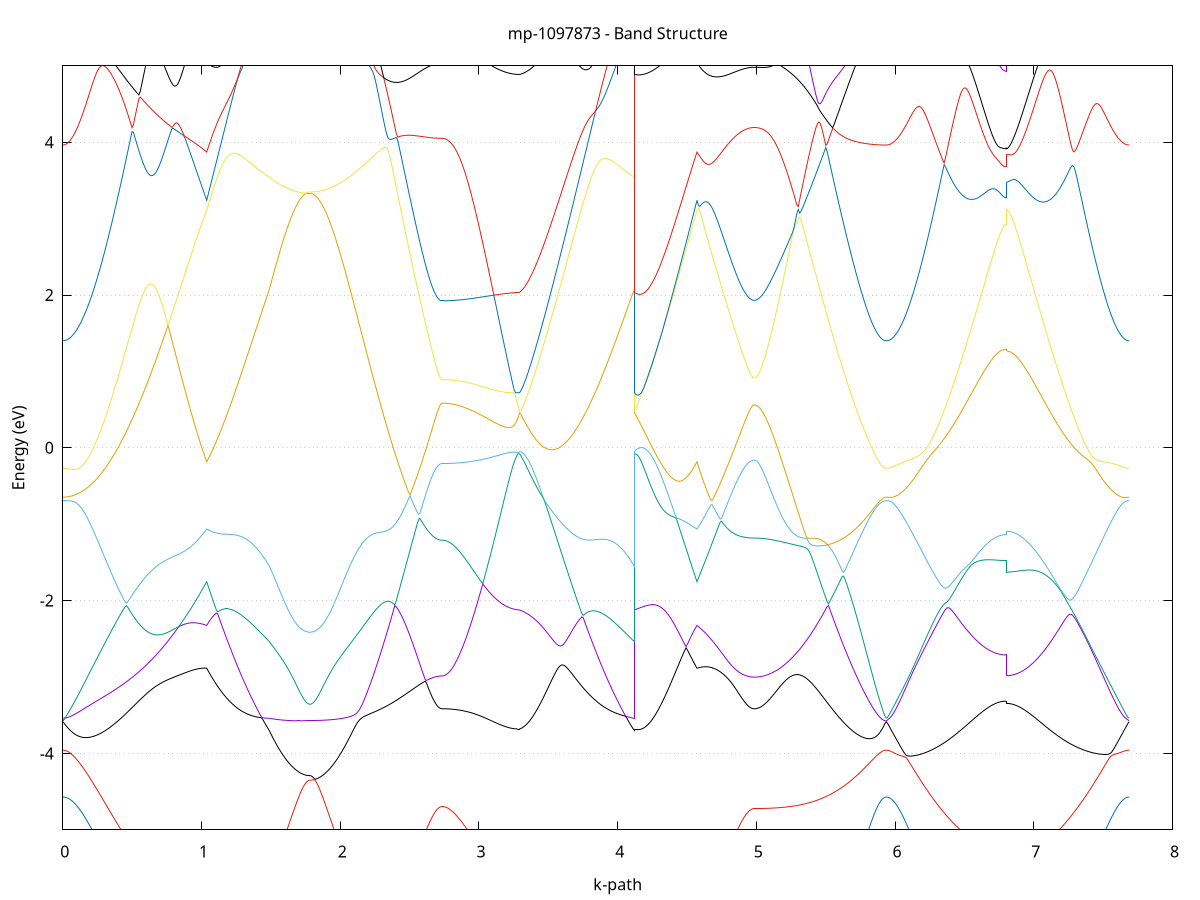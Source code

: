 set title 'mp-1097873 - Band Structure'
set xlabel 'k-path'
set ylabel 'Energy (eV)'
set grid y
set yrange [-5:5]
set terminal png size 800,600
set output 'mp-1097873_bands_gnuplot.png'
plot '-' using 1:2 with lines notitle, '-' using 1:2 with lines notitle, '-' using 1:2 with lines notitle, '-' using 1:2 with lines notitle, '-' using 1:2 with lines notitle, '-' using 1:2 with lines notitle, '-' using 1:2 with lines notitle, '-' using 1:2 with lines notitle, '-' using 1:2 with lines notitle, '-' using 1:2 with lines notitle, '-' using 1:2 with lines notitle, '-' using 1:2 with lines notitle, '-' using 1:2 with lines notitle, '-' using 1:2 with lines notitle, '-' using 1:2 with lines notitle, '-' using 1:2 with lines notitle, '-' using 1:2 with lines notitle, '-' using 1:2 with lines notitle, '-' using 1:2 with lines notitle, '-' using 1:2 with lines notitle, '-' using 1:2 with lines notitle, '-' using 1:2 with lines notitle, '-' using 1:2 with lines notitle, '-' using 1:2 with lines notitle, '-' using 1:2 with lines notitle, '-' using 1:2 with lines notitle, '-' using 1:2 with lines notitle, '-' using 1:2 with lines notitle, '-' using 1:2 with lines notitle, '-' using 1:2 with lines notitle, '-' using 1:2 with lines notitle, '-' using 1:2 with lines notitle, '-' using 1:2 with lines notitle, '-' using 1:2 with lines notitle, '-' using 1:2 with lines notitle, '-' using 1:2 with lines notitle, '-' using 1:2 with lines notitle, '-' using 1:2 with lines notitle, '-' using 1:2 with lines notitle, '-' using 1:2 with lines notitle, '-' using 1:2 with lines notitle, '-' using 1:2 with lines notitle, '-' using 1:2 with lines notitle, '-' using 1:2 with lines notitle, '-' using 1:2 with lines notitle, '-' using 1:2 with lines notitle, '-' using 1:2 with lines notitle, '-' using 1:2 with lines notitle, '-' using 1:2 with lines notitle, '-' using 1:2 with lines notitle, '-' using 1:2 with lines notitle, '-' using 1:2 with lines notitle, '-' using 1:2 with lines notitle, '-' using 1:2 with lines notitle, '-' using 1:2 with lines notitle, '-' using 1:2 with lines notitle, '-' using 1:2 with lines notitle, '-' using 1:2 with lines notitle, '-' using 1:2 with lines notitle, '-' using 1:2 with lines notitle, '-' using 1:2 with lines notitle, '-' using 1:2 with lines notitle, '-' using 1:2 with lines notitle, '-' using 1:2 with lines notitle
0.000000 -36.098010
0.009976 -36.097910
0.019951 -36.097910
0.029927 -36.097910
0.039902 -36.097910
0.049878 -36.097810
0.059853 -36.097810
0.069829 -36.097710
0.079804 -36.097610
0.089780 -36.097510
0.099756 -36.097410
0.109731 -36.097310
0.119707 -36.097210
0.129682 -36.097110
0.139658 -36.097010
0.149633 -36.096810
0.159609 -36.096710
0.169584 -36.096510
0.179560 -36.096310
0.189536 -36.096110
0.199511 -36.096010
0.209487 -36.095810
0.219462 -36.095510
0.229438 -36.095310
0.239413 -36.095110
0.249389 -36.094910
0.259364 -36.094710
0.269340 -36.094410
0.279316 -36.094210
0.289291 -36.093910
0.299267 -36.093710
0.309242 -36.093410
0.319218 -36.093110
0.329193 -36.092910
0.339169 -36.092610
0.349144 -36.092310
0.359120 -36.092010
0.369096 -36.091710
0.379071 -36.091410
0.389047 -36.091110
0.399022 -36.090810
0.408998 -36.090510
0.418973 -36.090210
0.428949 -36.089910
0.438924 -36.089610
0.448900 -36.089310
0.458876 -36.089010
0.468851 -36.088710
0.478827 -36.088410
0.488802 -36.088110
0.498778 -36.087810
0.508753 -36.087510
0.518729 -36.087210
0.528704 -36.086910
0.538680 -36.086610
0.548656 -36.086310
0.558631 -36.086010
0.568607 -36.085710
0.578582 -36.085410
0.588558 -36.085110
0.598533 -36.084810
0.608509 -36.084510
0.618484 -36.084210
0.628460 -36.084010
0.638436 -36.083710
0.648411 -36.083410
0.658387 -36.083210
0.668362 -36.082910
0.678338 -36.082710
0.688313 -36.082410
0.698289 -36.082210
0.708264 -36.081910
0.718240 -36.081710
0.728216 -36.081510
0.738191 -36.081310
0.748167 -36.081010
0.758142 -36.080810
0.768118 -36.080610
0.778093 -36.080410
0.788069 -36.080210
0.798045 -36.080110
0.808020 -36.079910
0.817996 -36.079710
0.827971 -36.079510
0.837947 -36.079410
0.847922 -36.079210
0.857898 -36.079110
0.867873 -36.078910
0.877849 -36.078810
0.887825 -36.078710
0.897800 -36.078610
0.907776 -36.078410
0.917751 -36.078310
0.927727 -36.078210
0.937702 -36.078110
0.947678 -36.078010
0.957653 -36.078010
0.967629 -36.077910
0.977604 -36.077810
0.987580 -36.077710
0.997556 -36.077710
1.007531 -36.077610
1.017507 -36.077610
1.027482 -36.077510
1.037458 -36.077510
1.037458 -36.077510
1.047278 -36.077410
1.057099 -36.077310
1.066919 -36.077210
1.076740 -36.077010
1.086560 -36.076910
1.096381 -36.076810
1.106201 -36.076710
1.116022 -36.076510
1.125842 -36.076410
1.135663 -36.076310
1.145483 -36.076110
1.155304 -36.076010
1.165124 -36.075810
1.174945 -36.075710
1.184765 -36.075510
1.194586 -36.075410
1.204406 -36.075210
1.214226 -36.075110
1.224047 -36.074910
1.233867 -36.074710
1.243688 -36.074610
1.253508 -36.074410
1.263329 -36.074210
1.273149 -36.074110
1.282970 -36.073910
1.292790 -36.073710
1.302611 -36.073610
1.312431 -36.073410
1.322252 -36.073210
1.332072 -36.073010
1.341893 -36.072910
1.351713 -36.072710
1.361534 -36.072610
1.371354 -36.072410
1.381175 -36.072210
1.390995 -36.072110
1.400816 -36.071910
1.410636 -36.071810
1.420457 -36.071610
1.430277 -36.071510
1.440097 -36.071410
1.449918 -36.071210
1.459738 -36.071110
1.469559 -36.071010
1.479379 -36.070910
1.489200 -36.070810
1.489200 -36.070810
1.498952 -36.070710
1.508705 -36.070510
1.518458 -36.070410
1.528210 -36.070310
1.537963 -36.070210
1.547716 -36.070110
1.557468 -36.070010
1.567221 -36.069910
1.576974 -36.069810
1.586726 -36.069810
1.596479 -36.069710
1.606231 -36.069610
1.615984 -36.069510
1.625737 -36.069410
1.635489 -36.069410
1.645242 -36.069310
1.654995 -36.069310
1.664747 -36.069210
1.674500 -36.069110
1.684253 -36.069110
1.694005 -36.069110
1.703758 -36.069010
1.713510 -36.069010
1.723263 -36.069010
1.733016 -36.068910
1.742768 -36.068910
1.752521 -36.068910
1.762274 -36.068910
1.772026 -36.068910
1.781779 -36.068910
1.781779 -36.068910
1.791527 -36.068910
1.801275 -36.068910
1.811024 -36.068910
1.820772 -36.068910
1.830520 -36.068910
1.840269 -36.069010
1.850017 -36.069010
1.859765 -36.069010
1.869513 -36.069010
1.879262 -36.069110
1.889010 -36.069110
1.898758 -36.069210
1.908507 -36.069210
1.918255 -36.069310
1.928003 -36.069410
1.937751 -36.069410
1.947500 -36.069510
1.957248 -36.069610
1.966996 -36.069610
1.976744 -36.069710
1.986493 -36.069810
1.996241 -36.069910
2.005989 -36.070010
2.015738 -36.070110
2.025486 -36.070210
2.035234 -36.070310
2.044982 -36.070410
2.054731 -36.070510
2.064479 -36.070610
2.074227 -36.070710
2.074227 -36.070710
2.084215 -36.070810
2.094203 -36.071010
2.104191 -36.071110
2.114179 -36.071210
2.124167 -36.071310
2.134155 -36.071510
2.144143 -36.071610
2.154131 -36.071710
2.164119 -36.071910
2.174107 -36.072010
2.184095 -36.072110
2.194083 -36.072310
2.204071 -36.072410
2.214059 -36.072610
2.224047 -36.072710
2.234035 -36.072810
2.244023 -36.073010
2.254011 -36.073110
2.263999 -36.073310
2.273987 -36.073410
2.283975 -36.073610
2.293963 -36.073710
2.303951 -36.073810
2.313939 -36.074010
2.323927 -36.074110
2.333915 -36.074310
2.343903 -36.074410
2.353891 -36.074510
2.363879 -36.074710
2.373867 -36.074810
2.383855 -36.074910
2.393843 -36.075110
2.403831 -36.075210
2.413818 -36.075310
2.423806 -36.075410
2.433794 -36.075510
2.443782 -36.075710
2.453770 -36.075810
2.463758 -36.075910
2.473746 -36.076010
2.483734 -36.076110
2.493722 -36.076210
2.503710 -36.076310
2.513698 -36.076410
2.523686 -36.076510
2.533674 -36.076610
2.543662 -36.076710
2.553650 -36.076810
2.563638 -36.076810
2.573626 -36.076910
2.583614 -36.077010
2.593602 -36.077010
2.603590 -36.077110
2.613578 -36.077210
2.623566 -36.077210
2.633554 -36.077310
2.643542 -36.077310
2.653530 -36.077410
2.663518 -36.077410
2.673506 -36.077410
2.683494 -36.077410
2.693482 -36.077510
2.703470 -36.077510
2.713458 -36.077510
2.723446 -36.077510
2.733434 -36.077510
2.733434 -36.077510
2.743264 -36.077510
2.753095 -36.077510
2.762926 -36.077510
2.772756 -36.077510
2.782587 -36.077510
2.792418 -36.077510
2.802249 -36.077510
2.812079 -36.077510
2.821910 -36.077510
2.831741 -36.077510
2.841571 -36.077510
2.851402 -36.077510
2.861233 -36.077510
2.871063 -36.077510
2.880894 -36.077510
2.890725 -36.077510
2.900555 -36.077510
2.910386 -36.077510
2.920217 -36.077510
2.930047 -36.077510
2.939878 -36.077410
2.949709 -36.077410
2.959539 -36.077410
2.969370 -36.077410
2.979201 -36.077410
2.989031 -36.077410
2.998862 -36.077410
3.008693 -36.077410
3.018523 -36.077410
3.028354 -36.077410
3.038185 -36.077410
3.048015 -36.077410
3.057846 -36.077410
3.067677 -36.077410
3.077507 -36.077410
3.087338 -36.077410
3.097169 -36.077410
3.106999 -36.077410
3.116830 -36.077410
3.126661 -36.077410
3.136491 -36.077410
3.146322 -36.077410
3.156153 -36.077410
3.165984 -36.077410
3.175814 -36.077410
3.185645 -36.077410
3.195476 -36.077410
3.205306 -36.077410
3.215137 -36.077410
3.224968 -36.077410
3.234798 -36.077410
3.244629 -36.077410
3.254460 -36.077410
3.264290 -36.077410
3.274121 -36.077410
3.283952 -36.077410
3.293782 -36.077410
3.293782 -36.077410
3.303737 -36.077310
3.313692 -36.077310
3.323647 -36.077310
3.333602 -36.077210
3.343556 -36.077210
3.353511 -36.077210
3.363466 -36.077210
3.373421 -36.077110
3.383376 -36.077110
3.393330 -36.077110
3.403285 -36.077110
3.413240 -36.077010
3.423195 -36.077010
3.433150 -36.077010
3.443104 -36.076910
3.453059 -36.076910
3.463014 -36.076910
3.472969 -36.076910
3.482924 -36.076810
3.492878 -36.076810
3.502833 -36.076710
3.512788 -36.076710
3.522743 -36.076710
3.532698 -36.076610
3.542652 -36.076610
3.552607 -36.076510
3.562562 -36.076510
3.572517 -36.076410
3.582472 -36.076310
3.592426 -36.076310
3.602381 -36.076210
3.612336 -36.076210
3.622291 -36.076110
3.632246 -36.076010
3.642200 -36.075910
3.652155 -36.075910
3.662110 -36.075810
3.672065 -36.075710
3.682020 -36.075610
3.691974 -36.075510
3.701929 -36.075410
3.711884 -36.075310
3.721839 -36.075210
3.731794 -36.075110
3.741748 -36.075010
3.751703 -36.074910
3.761658 -36.074810
3.771613 -36.074710
3.781568 -36.074610
3.791523 -36.074510
3.801477 -36.074410
3.811432 -36.074310
3.821387 -36.074110
3.831342 -36.074010
3.841297 -36.073910
3.851251 -36.073810
3.861206 -36.073610
3.871161 -36.073510
3.881116 -36.073410
3.891071 -36.073310
3.901025 -36.073110
3.910980 -36.073010
3.920935 -36.072910
3.930890 -36.072810
3.940845 -36.072710
3.950799 -36.072510
3.960754 -36.072410
3.970709 -36.072310
3.980664 -36.072210
3.990619 -36.072110
4.000573 -36.071910
4.010528 -36.071810
4.020483 -36.071710
4.030438 -36.071610
4.040393 -36.071510
4.050347 -36.071410
4.060302 -36.071310
4.070257 -36.071210
4.080212 -36.071110
4.090167 -36.071010
4.100121 -36.070910
4.110076 -36.070910
4.120031 -36.070810
4.120031 -36.077410
4.129852 -36.077410
4.139672 -36.077410
4.149492 -36.077510
4.159313 -36.077510
4.169133 -36.077610
4.178954 -36.077610
4.188774 -36.077710
4.198595 -36.077710
4.208415 -36.077810
4.218236 -36.077810
4.228056 -36.077910
4.237877 -36.077910
4.247697 -36.077910
4.257518 -36.078010
4.267338 -36.078010
4.277159 -36.078110
4.286979 -36.078110
4.296800 -36.078110
4.306620 -36.078210
4.316441 -36.078210
4.326261 -36.078210
4.336082 -36.078310
4.345902 -36.078310
4.355723 -36.078310
4.365543 -36.078310
4.375363 -36.078310
4.385184 -36.078310
4.395004 -36.078310
4.404825 -36.078310
4.414645 -36.078310
4.424466 -36.078310
4.434286 -36.078310
4.444107 -36.078210
4.453927 -36.078210
4.463748 -36.078210
4.473568 -36.078110
4.483389 -36.078110
4.493209 -36.078010
4.503030 -36.078010
4.512850 -36.077910
4.522671 -36.077910
4.532491 -36.077810
4.542312 -36.077710
4.552132 -36.077610
4.561953 -36.077510
4.571773 -36.077510
4.571773 -36.077510
4.581609 -36.077410
4.591446 -36.077410
4.601282 -36.077410
4.611118 -36.077410
4.620955 -36.077410
4.630791 -36.077410
4.640627 -36.077410
4.650463 -36.077410
4.660300 -36.077410
4.670136 -36.077410
4.679972 -36.077410
4.689809 -36.077410
4.699645 -36.077510
4.709481 -36.077510
4.719317 -36.077510
4.729154 -36.077510
4.738990 -36.077510
4.748826 -36.077510
4.758663 -36.077610
4.768499 -36.077610
4.778335 -36.077610
4.788172 -36.077610
4.798008 -36.077610
4.807844 -36.077710
4.817680 -36.077710
4.827517 -36.077710
4.837353 -36.077710
4.847189 -36.077710
4.857026 -36.077810
4.866862 -36.077810
4.876698 -36.077810
4.886534 -36.077810
4.896371 -36.077810
4.906207 -36.077810
4.916043 -36.077810
4.925880 -36.077910
4.935716 -36.077910
4.945552 -36.077910
4.955389 -36.077910
4.965225 -36.077910
4.975061 -36.077910
4.984897 -36.077910
4.984897 -36.077910
4.994810 -36.077910
5.004724 -36.077910
5.014637 -36.077910
5.024550 -36.078010
5.034463 -36.078010
5.044376 -36.078110
5.054289 -36.078110
5.064202 -36.078210
5.074115 -36.078310
5.084028 -36.078410
5.093941 -36.078510
5.103854 -36.078610
5.113767 -36.078810
5.123680 -36.078910
5.133593 -36.079110
5.143507 -36.079210
5.153420 -36.079410
5.163333 -36.079610
5.173246 -36.079810
5.183159 -36.080010
5.193072 -36.080210
5.202985 -36.080410
5.212898 -36.080610
5.222811 -36.080810
5.232724 -36.081110
5.242637 -36.081310
5.252550 -36.081610
5.262463 -36.081810
5.272377 -36.082110
5.282290 -36.082310
5.292203 -36.082610
5.302116 -36.082910
5.312029 -36.083210
5.321942 -36.083510
5.331855 -36.083810
5.341768 -36.084110
5.351681 -36.084410
5.361594 -36.084710
5.371507 -36.085010
5.381420 -36.085310
5.391333 -36.085610
5.401246 -36.086010
5.411160 -36.086310
5.421073 -36.086610
5.430986 -36.086910
5.440899 -36.087310
5.450812 -36.087610
5.460725 -36.087910
5.470638 -36.088310
5.480551 -36.088610
5.490464 -36.088910
5.500377 -36.089210
5.510290 -36.089610
5.520203 -36.089910
5.530116 -36.090210
5.540029 -36.090510
5.549943 -36.090810
5.559856 -36.091110
5.569769 -36.091510
5.579682 -36.091810
5.589595 -36.092110
5.599508 -36.092410
5.609421 -36.092710
5.619334 -36.092910
5.629247 -36.093210
5.639160 -36.093510
5.649073 -36.093810
5.658986 -36.094010
5.668899 -36.094310
5.678812 -36.094510
5.688726 -36.094810
5.698639 -36.095010
5.708552 -36.095210
5.718465 -36.095510
5.728378 -36.095710
5.738291 -36.095910
5.748204 -36.096110
5.758117 -36.096310
5.768030 -36.096410
5.777943 -36.096610
5.787856 -36.096810
5.797769 -36.096910
5.807682 -36.097110
5.817595 -36.097210
5.827509 -36.097310
5.837422 -36.097410
5.847335 -36.097510
5.857248 -36.097610
5.867161 -36.097710
5.877074 -36.097810
5.886987 -36.097810
5.896900 -36.097910
5.906813 -36.097910
5.916726 -36.097910
5.926639 -36.097910
5.936552 -36.098010
5.936552 -36.098010
5.946487 -36.097910
5.956421 -36.097910
5.966355 -36.097910
5.976289 -36.097910
5.986223 -36.097810
5.996158 -36.097810
6.006092 -36.097710
6.016026 -36.097610
6.025960 -36.097510
6.035895 -36.097410
6.045829 -36.097310
6.055763 -36.097210
6.065697 -36.097110
6.075631 -36.097010
6.085566 -36.096810
6.095500 -36.096710
6.105434 -36.096510
6.115368 -36.096310
6.125302 -36.096110
6.135237 -36.096010
6.145171 -36.095810
6.155105 -36.095610
6.165039 -36.095310
6.174974 -36.095110
6.184908 -36.094910
6.194842 -36.094710
6.204776 -36.094410
6.214710 -36.094210
6.224645 -36.094010
6.234579 -36.093710
6.244513 -36.093410
6.254447 -36.093210
6.264382 -36.092910
6.274316 -36.092610
6.284250 -36.092410
6.294184 -36.092110
6.304118 -36.091810
6.314053 -36.091510
6.323987 -36.091210
6.333921 -36.091010
6.343855 -36.090710
6.353790 -36.090410
6.363724 -36.090110
6.373658 -36.089810
6.383592 -36.089510
6.393526 -36.089210
6.403461 -36.088910
6.413395 -36.088710
6.423329 -36.088410
6.433263 -36.088110
6.443198 -36.087810
6.453132 -36.087510
6.463066 -36.087210
6.473000 -36.087010
6.482934 -36.086710
6.492869 -36.086410
6.502803 -36.086210
6.512737 -36.085910
6.522671 -36.085710
6.532606 -36.085410
6.542540 -36.085210
6.552474 -36.085010
6.562408 -36.084810
6.572342 -36.084510
6.582277 -36.084310
6.592211 -36.084110
6.602145 -36.083910
6.612079 -36.083710
6.622014 -36.083610
6.631948 -36.083410
6.641882 -36.083210
6.651816 -36.083110
6.661750 -36.082910
6.671685 -36.082810
6.681619 -36.082710
6.691553 -36.082510
6.701487 -36.082410
6.711421 -36.082310
6.721356 -36.082310
6.731290 -36.082210
6.741224 -36.082110
6.751158 -36.082010
6.761093 -36.082010
6.771027 -36.082010
6.780961 -36.081910
6.790895 -36.081910
6.800829 -36.081910
6.800829 -36.078710
6.810794 -36.078710
6.820758 -36.078710
6.830722 -36.078810
6.840686 -36.078810
6.850651 -36.078910
6.860615 -36.078910
6.870579 -36.079010
6.880543 -36.079110
6.890507 -36.079210
6.900472 -36.079310
6.910436 -36.079410
6.920400 -36.079610
6.930364 -36.079710
6.940329 -36.079910
6.950293 -36.080010
6.960257 -36.080210
6.970221 -36.080410
6.980185 -36.080610
6.990150 -36.080810
7.000114 -36.081010
7.010078 -36.081210
7.020042 -36.081510
7.030006 -36.081710
7.039971 -36.082010
7.049935 -36.082210
7.059899 -36.082510
7.069863 -36.082810
7.079828 -36.083010
7.089792 -36.083310
7.099756 -36.083610
7.109720 -36.083910
7.119684 -36.084210
7.129649 -36.084510
7.139613 -36.084910
7.149577 -36.085210
7.159541 -36.085510
7.169506 -36.085810
7.179470 -36.086210
7.189434 -36.086510
7.199398 -36.086810
7.209362 -36.087210
7.219327 -36.087510
7.229291 -36.087810
7.239255 -36.088210
7.249219 -36.088510
7.259184 -36.088910
7.269148 -36.089210
7.279112 -36.089510
7.289076 -36.089910
7.299040 -36.090210
7.309005 -36.090510
7.318969 -36.090910
7.328933 -36.091210
7.338897 -36.091510
7.348861 -36.091810
7.358826 -36.092110
7.368790 -36.092510
7.378754 -36.092810
7.388718 -36.093110
7.398683 -36.093310
7.408647 -36.093610
7.418611 -36.093910
7.428575 -36.094210
7.438539 -36.094510
7.448504 -36.094710
7.458468 -36.095010
7.468432 -36.095210
7.478396 -36.095410
7.488361 -36.095710
7.498325 -36.095910
7.508289 -36.096110
7.518253 -36.096310
7.528217 -36.096510
7.538182 -36.096610
7.548146 -36.096810
7.558110 -36.097010
7.568074 -36.097110
7.578039 -36.097210
7.588003 -36.097410
7.597967 -36.097510
7.607931 -36.097610
7.617895 -36.097710
7.627860 -36.097710
7.637824 -36.097810
7.647788 -36.097910
7.657752 -36.097910
7.667716 -36.097910
7.677681 -36.097910
7.687645 -36.098010
e
0.000000 -17.576810
0.009976 -17.576910
0.019951 -17.577210
0.029927 -17.577610
0.039902 -17.578210
0.049878 -17.579010
0.059853 -17.580010
0.069829 -17.581110
0.079804 -17.582510
0.089780 -17.584010
0.099756 -17.585710
0.109731 -17.587610
0.119707 -17.589610
0.129682 -17.591910
0.139658 -17.594410
0.149633 -17.597010
0.159609 -17.599910
0.169584 -17.603010
0.179560 -17.606210
0.189536 -17.609710
0.199511 -17.613310
0.209487 -17.617110
0.219462 -17.621110
0.229438 -17.625310
0.239413 -17.629610
0.249389 -17.634110
0.259364 -17.638810
0.269340 -17.643610
0.279316 -17.648510
0.289291 -17.653510
0.299267 -17.658710
0.309242 -17.664010
0.319218 -17.669310
0.329193 -17.674810
0.339169 -17.680310
0.349144 -17.685810
0.359120 -17.691510
0.369096 -17.697110
0.379071 -17.702810
0.389047 -17.708410
0.399022 -17.714110
0.408998 -17.719810
0.418973 -17.725410
0.428949 -17.731010
0.438924 -17.736610
0.448900 -17.742110
0.458876 -17.747510
0.468851 -17.752910
0.478827 -17.758110
0.488802 -17.763310
0.498778 -17.768410
0.508753 -17.773410
0.518729 -17.778210
0.528704 -17.782910
0.538680 -17.787510
0.548656 -17.791910
0.558631 -17.796210
0.568607 -17.800410
0.578582 -17.804310
0.588558 -17.808110
0.598533 -17.811810
0.608509 -17.815210
0.618484 -17.818510
0.628460 -17.821610
0.638436 -17.824510
0.648411 -17.827210
0.658387 -17.829710
0.668362 -17.832010
0.678338 -17.834110
0.688313 -17.836010
0.698289 -17.837710
0.708264 -17.839210
0.718240 -17.840510
0.728216 -17.841510
0.738191 -17.842410
0.748167 -17.843010
0.758142 -17.843510
0.768118 -17.843710
0.778093 -17.843710
0.788069 -17.843510
0.798045 -17.843210
0.808020 -17.842610
0.817996 -17.841810
0.827971 -17.840810
0.837947 -17.839610
0.847922 -17.838310
0.857898 -17.836710
0.867873 -17.835010
0.877849 -17.833110
0.887825 -17.831010
0.897800 -17.828810
0.907776 -17.830610
0.917751 -17.834810
0.927727 -17.839010
0.937702 -17.843110
0.947678 -17.847310
0.957653 -17.851310
0.967629 -17.855410
0.977604 -17.859410
0.987580 -17.863310
0.997556 -17.867310
1.007531 -17.871110
1.017507 -17.874910
1.027482 -17.878710
1.037458 -17.882410
1.037458 -17.882410
1.047278 -17.882010
1.057099 -17.881610
1.066919 -17.881110
1.076740 -17.880510
1.086560 -17.879910
1.096381 -17.879210
1.106201 -17.878410
1.116022 -17.877510
1.125842 -17.876610
1.135663 -17.875610
1.145483 -17.874610
1.155304 -17.873510
1.165124 -17.872310
1.174945 -17.871110
1.184765 -17.869810
1.194586 -17.868410
1.204406 -17.867010
1.214226 -17.865610
1.224047 -17.864110
1.233867 -17.862510
1.243688 -17.860910
1.253508 -17.859210
1.263329 -17.857510
1.273149 -17.855810
1.282970 -17.854010
1.292790 -17.852210
1.302611 -17.850310
1.312431 -17.848410
1.322252 -17.846510
1.332072 -17.844510
1.341893 -17.842510
1.351713 -17.840510
1.361534 -17.838510
1.371354 -17.836410
1.381175 -17.834310
1.390995 -17.832210
1.400816 -17.830110
1.410636 -17.827910
1.420457 -17.825710
1.430277 -17.823610
1.440097 -17.821410
1.449918 -17.819210
1.459738 -17.817010
1.469559 -17.814810
1.479379 -17.812610
1.489200 -17.810410
1.489200 -17.810410
1.498952 -17.807810
1.508705 -17.805110
1.518458 -17.802510
1.528210 -17.800010
1.537963 -17.797610
1.547716 -17.795210
1.557468 -17.792910
1.567221 -17.790710
1.576974 -17.788610
1.586726 -17.786610
1.596479 -17.784610
1.606231 -17.782710
1.615984 -17.780910
1.625737 -17.779210
1.635489 -17.777610
1.645242 -17.776110
1.654995 -17.774710
1.664747 -17.774710
1.674500 -17.775110
1.684253 -17.775510
1.694005 -17.775910
1.703758 -17.776210
1.713510 -17.776510
1.723263 -17.776810
1.733016 -17.777010
1.742768 -17.777210
1.752521 -17.777310
1.762274 -17.777410
1.772026 -17.777510
1.781779 -17.777510
1.781779 -17.777510
1.791527 -17.777510
1.801275 -17.777710
1.811024 -17.777910
1.820772 -17.778310
1.830520 -17.778710
1.840269 -17.779210
1.850017 -17.779810
1.859765 -17.780610
1.869513 -17.781410
1.879262 -17.782310
1.889010 -17.783310
1.898758 -17.784510
1.908507 -17.785710
1.918255 -17.787010
1.928003 -17.788410
1.937751 -17.789910
1.947500 -17.791510
1.957248 -17.793210
1.966996 -17.795010
1.976744 -17.796910
1.986493 -17.798810
1.996241 -17.800910
2.005989 -17.803010
2.015738 -17.805210
2.025486 -17.807510
2.035234 -17.809910
2.044982 -17.812310
2.054731 -17.814810
2.064479 -17.817410
2.074227 -17.820010
2.074227 -17.820010
2.084215 -17.822810
2.094203 -17.825610
2.104191 -17.828510
2.114179 -17.831410
2.124167 -17.834410
2.134155 -17.837510
2.144143 -17.840510
2.154131 -17.843610
2.164119 -17.846810
2.174107 -17.850010
2.184095 -17.853210
2.194083 -17.856410
2.204071 -17.859710
2.214059 -17.862910
2.224047 -17.866210
2.234035 -17.869510
2.244023 -17.872810
2.254011 -17.876110
2.263999 -17.879410
2.273987 -17.882610
2.283975 -17.885910
2.293963 -17.889210
2.303951 -17.892410
2.313939 -17.895710
2.323927 -17.898910
2.333915 -17.902010
2.343903 -17.905210
2.353891 -17.908310
2.363879 -17.911410
2.373867 -17.914410
2.383855 -17.917410
2.393843 -17.920310
2.403831 -17.923210
2.413818 -17.926110
2.423806 -17.928910
2.433794 -17.931610
2.443782 -17.934310
2.453770 -17.936910
2.463758 -17.939410
2.473746 -17.941910
2.483734 -17.944310
2.493722 -17.946610
2.503710 -17.948810
2.513698 -17.951010
2.523686 -17.953110
2.533674 -17.955110
2.543662 -17.957010
2.553650 -17.958810
2.563638 -17.960610
2.573626 -17.962210
2.583614 -17.963810
2.593602 -17.965310
2.603590 -17.966610
2.613578 -17.967910
2.623566 -17.969110
2.633554 -17.970210
2.643542 -17.971110
2.653530 -17.972010
2.663518 -17.972810
2.673506 -17.973510
2.683494 -17.974110
2.693482 -17.974510
2.703470 -17.974910
2.713458 -17.975210
2.723446 -17.975310
2.733434 -17.975410
2.733434 -17.975410
2.743264 -17.975310
2.753095 -17.975110
2.762926 -17.974910
2.772756 -17.974510
2.782587 -17.974010
2.792418 -17.973310
2.802249 -17.972610
2.812079 -17.971810
2.821910 -17.970810
2.831741 -17.969810
2.841571 -17.968610
2.851402 -17.967410
2.861233 -17.966010
2.871063 -17.964510
2.880894 -17.962910
2.890725 -17.961210
2.900555 -17.959410
2.910386 -17.957610
2.920217 -17.955610
2.930047 -17.953510
2.939878 -17.951310
2.949709 -17.949010
2.959539 -17.946610
2.969370 -17.944210
2.979201 -17.941610
2.989031 -17.939010
2.998862 -17.936210
3.008693 -17.933410
3.018523 -17.930510
3.028354 -17.927510
3.038185 -17.924510
3.048015 -17.921310
3.057846 -17.918110
3.067677 -17.914910
3.077507 -17.911510
3.087338 -17.908110
3.097169 -17.904610
3.106999 -17.901110
3.116830 -17.897510
3.126661 -17.893810
3.136491 -17.890110
3.146322 -17.886410
3.156153 -17.882510
3.165984 -17.878710
3.175814 -17.874810
3.185645 -17.870910
3.195476 -17.866910
3.205306 -17.862910
3.215137 -17.858810
3.224968 -17.854810
3.234798 -17.850710
3.244629 -17.846610
3.254460 -17.842410
3.264290 -17.838310
3.274121 -17.834110
3.283952 -17.830010
3.293782 -17.825810
3.293782 -17.825810
3.303737 -17.823410
3.313692 -17.823410
3.323647 -17.825810
3.333602 -17.828110
3.343556 -17.830510
3.353511 -17.832710
3.363466 -17.834910
3.373421 -17.837110
3.383376 -17.839110
3.393330 -17.841210
3.403285 -17.843110
3.413240 -17.845010
3.423195 -17.846810
3.433150 -17.848610
3.443104 -17.850310
3.453059 -17.851910
3.463014 -17.853410
3.472969 -17.854910
3.482924 -17.856310
3.492878 -17.857610
3.502833 -17.858910
3.512788 -17.860110
3.522743 -17.861210
3.532698 -17.862310
3.542652 -17.863210
3.552607 -17.864110
3.562562 -17.864910
3.572517 -17.865710
3.582472 -17.866410
3.592426 -17.866910
3.602381 -17.867510
3.612336 -17.867910
3.622291 -17.868310
3.632246 -17.868610
3.642200 -17.868810
3.652155 -17.868910
3.662110 -17.869010
3.672065 -17.869010
3.682020 -17.868910
3.691974 -17.868810
3.701929 -17.868510
3.711884 -17.868210
3.721839 -17.867910
3.731794 -17.867510
3.741748 -17.866910
3.751703 -17.866410
3.761658 -17.865710
3.771613 -17.865010
3.781568 -17.864310
3.791523 -17.863410
3.801477 -17.862510
3.811432 -17.861610
3.821387 -17.860610
3.831342 -17.859510
3.841297 -17.858410
3.851251 -17.857210
3.861206 -17.855910
3.871161 -17.854710
3.881116 -17.853310
3.891071 -17.851910
3.901025 -17.850510
3.910980 -17.849010
3.920935 -17.847510
3.930890 -17.845910
3.940845 -17.844310
3.950799 -17.842610
3.960754 -17.840910
3.970709 -17.839210
3.980664 -17.837510
3.990619 -17.835710
4.000573 -17.833910
4.010528 -17.832010
4.020483 -17.830110
4.030438 -17.828210
4.040393 -17.826310
4.050347 -17.824410
4.060302 -17.822410
4.070257 -17.820510
4.080212 -17.818510
4.090167 -17.816510
4.100121 -17.814510
4.110076 -17.812510
4.120031 -17.810410
4.120031 -17.825810
4.129852 -17.822810
4.139672 -17.824010
4.149492 -17.826710
4.159313 -17.829410
4.169133 -17.832010
4.178954 -17.834610
4.188774 -17.837110
4.198595 -17.839610
4.208415 -17.842010
4.218236 -17.844410
4.228056 -17.846710
4.237877 -17.848910
4.247697 -17.851110
4.257518 -17.853210
4.267338 -17.855310
4.277159 -17.857310
4.286979 -17.859210
4.296800 -17.861010
4.306620 -17.862810
4.316441 -17.864510
4.326261 -17.866210
4.336082 -17.867710
4.345902 -17.869210
4.355723 -17.870610
4.365543 -17.872010
4.375363 -17.873310
4.385184 -17.874510
4.395004 -17.875610
4.404825 -17.876610
4.414645 -17.877610
4.424466 -17.878510
4.434286 -17.879310
4.444107 -17.880010
4.453927 -17.880710
4.463748 -17.881210
4.473568 -17.881710
4.483389 -17.882110
4.493209 -17.882510
4.503030 -17.882710
4.512850 -17.882910
4.522671 -17.883010
4.532491 -17.883010
4.542312 -17.883010
4.552132 -17.882910
4.561953 -17.882710
4.571773 -17.882410
4.571773 -17.882410
4.581609 -17.886010
4.591446 -17.889610
4.601282 -17.893110
4.611118 -17.896510
4.620955 -17.899910
4.630791 -17.903310
4.640627 -17.906610
4.650463 -17.909810
4.660300 -17.912910
4.670136 -17.916010
4.679972 -17.919010
4.689809 -17.921910
4.699645 -17.924710
4.709481 -17.927510
4.719317 -17.930210
4.729154 -17.932810
4.738990 -17.935310
4.748826 -17.937710
4.758663 -17.940110
4.768499 -17.942310
4.778335 -17.944510
4.788172 -17.946610
4.798008 -17.948610
4.807844 -17.950510
4.817680 -17.952310
4.827517 -17.954010
4.837353 -17.955610
4.847189 -17.957110
4.857026 -17.958510
4.866862 -17.959810
4.876698 -17.961010
4.886534 -17.962110
4.896371 -17.963110
4.906207 -17.964010
4.916043 -17.964810
4.925880 -17.965510
4.935716 -17.966010
4.945552 -17.966510
4.955389 -17.966910
4.965225 -17.967210
4.975061 -17.967310
4.984897 -17.967410
4.984897 -17.967410
4.994810 -17.967310
5.004724 -17.967010
5.014637 -17.966610
5.024550 -17.966010
5.034463 -17.965210
5.044376 -17.964210
5.054289 -17.963110
5.064202 -17.961810
5.074115 -17.960310
5.084028 -17.958610
5.093941 -17.956810
5.103854 -17.954810
5.113767 -17.952610
5.123680 -17.950310
5.133593 -17.947810
5.143507 -17.945110
5.153420 -17.942310
5.163333 -17.939310
5.173246 -17.936110
5.183159 -17.932810
5.193072 -17.929310
5.202985 -17.925710
5.212898 -17.921910
5.222811 -17.918010
5.232724 -17.913910
5.242637 -17.909710
5.252550 -17.905310
5.262463 -17.900810
5.272377 -17.896210
5.282290 -17.891410
5.292203 -17.886510
5.302116 -17.881510
5.312029 -17.876410
5.321942 -17.871110
5.331855 -17.865710
5.341768 -17.860210
5.351681 -17.854610
5.361594 -17.849010
5.371507 -17.843210
5.381420 -17.837310
5.391333 -17.831310
5.401246 -17.825310
5.411160 -17.819110
5.421073 -17.812910
5.430986 -17.806710
5.440899 -17.800410
5.450812 -17.794010
5.460725 -17.787610
5.470638 -17.781110
5.480551 -17.774610
5.490464 -17.768110
5.500377 -17.761610
5.510290 -17.755010
5.520203 -17.748410
5.530116 -17.741910
5.540029 -17.735310
5.549943 -17.728810
5.559856 -17.722310
5.569769 -17.715810
5.579682 -17.709410
5.589595 -17.703010
5.599508 -17.696710
5.609421 -17.690410
5.619334 -17.684210
5.629247 -17.678110
5.639160 -17.672110
5.649073 -17.666110
5.658986 -17.660310
5.668899 -17.654610
5.678812 -17.649010
5.688726 -17.643510
5.698639 -17.638210
5.708552 -17.633110
5.718465 -17.628010
5.728378 -17.623210
5.738291 -17.618510
5.748204 -17.614010
5.758117 -17.609610
5.768030 -17.605510
5.777943 -17.601610
5.787856 -17.597810
5.797769 -17.594310
5.807682 -17.591010
5.817595 -17.587910
5.827509 -17.585010
5.837422 -17.582410
5.847335 -17.580010
5.857248 -17.578610
5.867161 -17.578210
5.877074 -17.577810
5.886987 -17.577510
5.896900 -17.577310
5.906813 -17.577110
5.916726 -17.576910
5.926639 -17.576910
5.936552 -17.576810
5.936552 -17.576810
5.946487 -17.576910
5.956421 -17.577110
5.966355 -17.577510
5.976289 -17.578110
5.986223 -17.578810
5.996158 -17.579810
6.006092 -17.580910
6.016026 -17.582410
6.025960 -17.584110
6.035895 -17.586010
6.045829 -17.588310
6.055763 -17.590810
6.065697 -17.593510
6.075631 -17.596510
6.085566 -17.599810
6.095500 -17.603310
6.105434 -17.607110
6.115368 -17.611110
6.125302 -17.615410
6.135237 -17.619910
6.145171 -17.624610
6.155105 -17.629510
6.165039 -17.634710
6.174974 -17.640010
6.184908 -17.645610
6.194842 -17.651310
6.204776 -17.657210
6.214710 -17.663310
6.224645 -17.669610
6.234579 -17.675910
6.244513 -17.682510
6.254447 -17.689110
6.264382 -17.695910
6.274316 -17.702710
6.284250 -17.709710
6.294184 -17.716710
6.304118 -17.723910
6.314053 -17.731010
6.323987 -17.738210
6.333921 -17.745510
6.343855 -17.752810
6.353790 -17.760010
6.363724 -17.767310
6.373658 -17.774610
6.383592 -17.781910
6.393526 -17.789110
6.403461 -17.796310
6.413395 -17.803510
6.423329 -17.810610
6.433263 -17.817610
6.443198 -17.824610
6.453132 -17.831410
6.463066 -17.838210
6.473000 -17.844910
6.482934 -17.851410
6.492869 -17.857910
6.502803 -17.864210
6.512737 -17.870410
6.522671 -17.876410
6.532606 -17.882310
6.542540 -17.888010
6.552474 -17.893610
6.562408 -17.899010
6.572342 -17.904210
6.582277 -17.909310
6.592211 -17.914210
6.602145 -17.918810
6.612079 -17.923310
6.622014 -17.927610
6.631948 -17.931710
6.641882 -17.935510
6.651816 -17.939210
6.661750 -17.942610
6.671685 -17.945810
6.681619 -17.948810
6.691553 -17.951610
6.701487 -17.954110
6.711421 -17.956410
6.721356 -17.958510
6.731290 -17.960310
6.741224 -17.961910
6.751158 -17.963210
6.761093 -17.964310
6.771027 -17.965210
6.780961 -17.965810
6.790895 -17.966210
6.800829 -17.966310
6.800829 -17.964910
6.810794 -17.964810
6.820758 -17.964410
6.830722 -17.963810
6.840686 -17.962910
6.850651 -17.961810
6.860615 -17.960510
6.870579 -17.958910
6.880543 -17.957110
6.890507 -17.955010
6.900472 -17.952710
6.910436 -17.950210
6.920400 -17.947410
6.930364 -17.944410
6.940329 -17.941210
6.950293 -17.937810
6.960257 -17.934110
6.970221 -17.930210
6.980185 -17.926110
6.990150 -17.921910
7.000114 -17.917410
7.010078 -17.912710
7.020042 -17.907810
7.030006 -17.902710
7.039971 -17.897510
7.049935 -17.892010
7.059899 -17.886410
7.069863 -17.880710
7.079828 -17.874810
7.089792 -17.868710
7.099756 -17.862510
7.109720 -17.856110
7.119684 -17.849610
7.129649 -17.843010
7.139613 -17.836310
7.149577 -17.829510
7.159541 -17.822610
7.169506 -17.815610
7.179470 -17.808510
7.189434 -17.801410
7.199398 -17.794110
7.209362 -17.786910
7.219327 -17.779610
7.229291 -17.772310
7.239255 -17.764910
7.249219 -17.757610
7.259184 -17.750210
7.269148 -17.742910
7.279112 -17.735610
7.289076 -17.728310
7.299040 -17.721110
7.309005 -17.713910
7.318969 -17.706810
7.328933 -17.699910
7.338897 -17.693010
7.348861 -17.686210
7.358826 -17.679510
7.368790 -17.673010
7.378754 -17.666710
7.388718 -17.660510
7.398683 -17.654410
7.408647 -17.648610
7.418611 -17.643010
7.428575 -17.637510
7.438539 -17.632310
7.448504 -17.627310
7.458468 -17.622510
7.468432 -17.618010
7.478396 -17.613710
7.488361 -17.609710
7.498325 -17.605910
7.508289 -17.602410
7.518253 -17.599110
7.528217 -17.596010
7.538182 -17.593310
7.548146 -17.590710
7.558110 -17.588410
7.568074 -17.586410
7.578039 -17.584610
7.588003 -17.583010
7.597967 -17.581710
7.607931 -17.580510
7.617895 -17.579610
7.627860 -17.578810
7.637824 -17.578210
7.647788 -17.577710
7.657752 -17.577310
7.667716 -17.577010
7.677681 -17.576910
7.687645 -17.576810
e
0.000000 -17.569710
0.009976 -17.569710
0.019951 -17.569810
0.029927 -17.570010
0.039902 -17.570310
0.049878 -17.570610
0.059853 -17.571010
0.069829 -17.571510
0.079804 -17.572110
0.089780 -17.572710
0.099756 -17.573410
0.109731 -17.574210
0.119707 -17.575110
0.129682 -17.576010
0.139658 -17.577010
0.149633 -17.578110
0.159609 -17.579310
0.169584 -17.580510
0.179560 -17.581810
0.189536 -17.583210
0.199511 -17.584610
0.209487 -17.586210
0.219462 -17.587810
0.229438 -17.589510
0.239413 -17.591210
0.249389 -17.593010
0.259364 -17.594910
0.269340 -17.596910
0.279316 -17.598910
0.289291 -17.601010
0.299267 -17.603210
0.309242 -17.605510
0.319218 -17.607810
0.329193 -17.610210
0.339169 -17.612610
0.349144 -17.615110
0.359120 -17.617710
0.369096 -17.620410
0.379071 -17.623110
0.389047 -17.625910
0.399022 -17.628810
0.408998 -17.631710
0.418973 -17.634710
0.428949 -17.637710
0.438924 -17.640810
0.448900 -17.644010
0.458876 -17.647210
0.468851 -17.650510
0.478827 -17.653910
0.488802 -17.657310
0.498778 -17.660710
0.508753 -17.664310
0.518729 -17.667810
0.528704 -17.671410
0.538680 -17.675110
0.548656 -17.678810
0.558631 -17.682610
0.568607 -17.686410
0.578582 -17.690310
0.588558 -17.694210
0.598533 -17.698110
0.608509 -17.702110
0.618484 -17.706110
0.628460 -17.710210
0.638436 -17.714310
0.648411 -17.718410
0.658387 -17.722610
0.668362 -17.726810
0.678338 -17.731010
0.688313 -17.735210
0.698289 -17.739510
0.708264 -17.743810
0.718240 -17.748110
0.728216 -17.752410
0.738191 -17.756710
0.748167 -17.761110
0.758142 -17.765410
0.768118 -17.769810
0.778093 -17.774210
0.788069 -17.778610
0.798045 -17.783010
0.808020 -17.787310
0.817996 -17.791710
0.827971 -17.796110
0.837947 -17.800410
0.847922 -17.804810
0.857898 -17.809110
0.867873 -17.813510
0.877849 -17.817810
0.887825 -17.822110
0.897800 -17.826310
0.907776 -17.826410
0.917751 -17.823810
0.927727 -17.821110
0.937702 -17.818310
0.947678 -17.815310
0.957653 -17.812210
0.967629 -17.809010
0.977604 -17.805610
0.987580 -17.802210
0.997556 -17.798610
1.007531 -17.795010
1.017507 -17.791310
1.027482 -17.787510
1.037458 -17.783710
1.037458 -17.783710
1.047278 -17.783010
1.057099 -17.782410
1.066919 -17.781710
1.076740 -17.781010
1.086560 -17.780210
1.096381 -17.779410
1.106201 -17.778610
1.116022 -17.777710
1.125842 -17.776810
1.135663 -17.775810
1.145483 -17.774910
1.155304 -17.773910
1.165124 -17.772910
1.174945 -17.771810
1.184765 -17.770810
1.194586 -17.769710
1.204406 -17.768610
1.214226 -17.767510
1.224047 -17.766410
1.233867 -17.765310
1.243688 -17.764210
1.253508 -17.763110
1.263329 -17.762010
1.273149 -17.760910
1.282970 -17.759910
1.292790 -17.758910
1.302611 -17.757910
1.312431 -17.757010
1.322252 -17.756110
1.332072 -17.755310
1.341893 -17.754610
1.351713 -17.754010
1.361534 -17.753410
1.371354 -17.753010
1.381175 -17.752710
1.390995 -17.752510
1.400816 -17.752510
1.410636 -17.752610
1.420457 -17.753010
1.430277 -17.753510
1.440097 -17.754210
1.449918 -17.755110
1.459738 -17.756210
1.469559 -17.757410
1.479379 -17.758810
1.489200 -17.760310
1.489200 -17.760310
1.498952 -17.761410
1.508705 -17.762510
1.518458 -17.763510
1.528210 -17.764510
1.537963 -17.765510
1.547716 -17.766410
1.557468 -17.767310
1.567221 -17.768110
1.576974 -17.769010
1.586726 -17.769710
1.596479 -17.770510
1.606231 -17.771210
1.615984 -17.771910
1.625737 -17.772510
1.635489 -17.773110
1.645242 -17.773710
1.654995 -17.774210
1.664747 -17.773410
1.674500 -17.772110
1.684253 -17.771010
1.694005 -17.770010
1.703758 -17.769110
1.713510 -17.768310
1.723263 -17.767610
1.733016 -17.767010
1.742768 -17.766510
1.752521 -17.766110
1.762274 -17.765910
1.772026 -17.765710
1.781779 -17.765610
1.781779 -17.765610
1.791527 -17.765610
1.801275 -17.765610
1.811024 -17.765510
1.820772 -17.765410
1.830520 -17.765310
1.840269 -17.765110
1.850017 -17.764910
1.859765 -17.764710
1.869513 -17.764410
1.879262 -17.764110
1.889010 -17.763810
1.898758 -17.763510
1.908507 -17.763110
1.918255 -17.762710
1.928003 -17.762210
1.937751 -17.761710
1.947500 -17.761210
1.957248 -17.760610
1.966996 -17.760110
1.976744 -17.759410
1.986493 -17.758810
1.996241 -17.758110
2.005989 -17.757410
2.015738 -17.756610
2.025486 -17.755810
2.035234 -17.755010
2.044982 -17.754110
2.054731 -17.753210
2.064479 -17.752210
2.074227 -17.751310
2.074227 -17.751310
2.084215 -17.750210
2.094203 -17.749110
2.104191 -17.748010
2.114179 -17.746910
2.124167 -17.745710
2.134155 -17.744510
2.144143 -17.743210
2.154131 -17.741910
2.164119 -17.740510
2.174107 -17.739210
2.184095 -17.737810
2.194083 -17.736310
2.204071 -17.734910
2.214059 -17.733310
2.224047 -17.731810
2.234035 -17.730310
2.244023 -17.728710
2.254011 -17.727110
2.263999 -17.725410
2.273987 -17.723810
2.283975 -17.722110
2.293963 -17.720410
2.303951 -17.718710
2.313939 -17.717010
2.323927 -17.715210
2.333915 -17.713510
2.343903 -17.711710
2.353891 -17.709910
2.363879 -17.708210
2.373867 -17.706410
2.383855 -17.704710
2.393843 -17.702910
2.403831 -17.701210
2.413818 -17.699410
2.423806 -17.697710
2.433794 -17.696010
2.443782 -17.694310
2.453770 -17.692710
2.463758 -17.691010
2.473746 -17.689410
2.483734 -17.687810
2.493722 -17.686310
2.503710 -17.684810
2.513698 -17.683310
2.523686 -17.681910
2.533674 -17.680510
2.543662 -17.679210
2.553650 -17.677910
2.563638 -17.676710
2.573626 -17.675510
2.583614 -17.674410
2.593602 -17.673410
2.603590 -17.672410
2.613578 -17.671510
2.623566 -17.670610
2.633554 -17.669810
2.643542 -17.669110
2.653530 -17.668510
2.663518 -17.667910
2.673506 -17.667410
2.683494 -17.667010
2.693482 -17.666610
2.703470 -17.666310
2.713458 -17.666110
2.723446 -17.666010
2.733434 -17.666010
2.733434 -17.666010
2.743264 -17.666110
2.753095 -17.666210
2.762926 -17.666510
2.772756 -17.666910
2.782587 -17.667510
2.792418 -17.668110
2.802249 -17.668910
2.812079 -17.669710
2.821910 -17.670710
2.831741 -17.671810
2.841571 -17.673010
2.851402 -17.674310
2.861233 -17.675810
2.871063 -17.677310
2.880894 -17.679010
2.890725 -17.680710
2.900555 -17.682610
2.910386 -17.684610
2.920217 -17.686610
2.930047 -17.688810
2.939878 -17.691110
2.949709 -17.693410
2.959539 -17.695910
2.969370 -17.698410
2.979201 -17.701110
2.989031 -17.703810
2.998862 -17.706610
3.008693 -17.709510
3.018523 -17.712510
3.028354 -17.715610
3.038185 -17.718710
3.048015 -17.721910
3.057846 -17.725210
3.067677 -17.728610
3.077507 -17.732010
3.087338 -17.735510
3.097169 -17.739110
3.106999 -17.742710
3.116830 -17.746310
3.126661 -17.750010
3.136491 -17.753810
3.146322 -17.757610
3.156153 -17.761510
3.165984 -17.765410
3.175814 -17.769310
3.185645 -17.773310
3.195476 -17.777310
3.205306 -17.781310
3.215137 -17.785410
3.224968 -17.789410
3.234798 -17.793510
3.244629 -17.797710
3.254460 -17.801810
3.264290 -17.805910
3.274121 -17.810110
3.283952 -17.814210
3.293782 -17.818310
3.293782 -17.818310
3.303737 -17.820910
3.313692 -17.821110
3.323647 -17.818910
3.333602 -17.816810
3.343556 -17.814810
3.353511 -17.812910
3.363466 -17.811110
3.373421 -17.809410
3.383376 -17.807910
3.393330 -17.806410
3.403285 -17.805010
3.413240 -17.803810
3.423195 -17.802610
3.433150 -17.801610
3.443104 -17.800610
3.453059 -17.799710
3.463014 -17.798910
3.472969 -17.798110
3.482924 -17.797410
3.492878 -17.796810
3.502833 -17.796210
3.512788 -17.795710
3.522743 -17.795210
3.532698 -17.794710
3.542652 -17.794210
3.552607 -17.793810
3.562562 -17.793410
3.572517 -17.793010
3.582472 -17.792610
3.592426 -17.792210
3.602381 -17.791910
3.612336 -17.791510
3.622291 -17.791110
3.632246 -17.790610
3.642200 -17.790210
3.652155 -17.789810
3.662110 -17.789310
3.672065 -17.788810
3.682020 -17.788310
3.691974 -17.787810
3.701929 -17.787210
3.711884 -17.786710
3.721839 -17.786110
3.731794 -17.785410
3.741748 -17.784810
3.751703 -17.784110
3.761658 -17.783410
3.771613 -17.782710
3.781568 -17.782010
3.791523 -17.781210
3.801477 -17.780410
3.811432 -17.779610
3.821387 -17.778810
3.831342 -17.778010
3.841297 -17.777110
3.851251 -17.776210
3.861206 -17.775410
3.871161 -17.774510
3.881116 -17.773610
3.891071 -17.772710
3.901025 -17.771810
3.910980 -17.771010
3.920935 -17.770110
3.930890 -17.769210
3.940845 -17.768410
3.950799 -17.767510
3.960754 -17.766710
3.970709 -17.766010
3.980664 -17.765210
3.990619 -17.764510
4.000573 -17.763810
4.010528 -17.763210
4.020483 -17.762610
4.030438 -17.762110
4.040393 -17.761610
4.050347 -17.761210
4.060302 -17.760810
4.070257 -17.760610
4.080212 -17.760410
4.090167 -17.760310
4.100121 -17.760210
4.110076 -17.760210
4.120031 -17.760310
4.120031 -17.818310
4.129852 -17.821210
4.139672 -17.820010
4.149492 -17.817210
4.159313 -17.814610
4.169133 -17.812110
4.178954 -17.809810
4.188774 -17.807610
4.198595 -17.805510
4.208415 -17.803610
4.218236 -17.801910
4.228056 -17.800310
4.237877 -17.798810
4.247697 -17.797510
4.257518 -17.796410
4.267338 -17.795310
4.277159 -17.794410
4.286979 -17.793610
4.296800 -17.792910
4.306620 -17.792310
4.316441 -17.791710
4.326261 -17.791310
4.336082 -17.790910
4.345902 -17.790510
4.355723 -17.790210
4.365543 -17.790010
4.375363 -17.789710
4.385184 -17.789510
4.395004 -17.789410
4.404825 -17.789210
4.414645 -17.789010
4.424466 -17.788810
4.434286 -17.788710
4.444107 -17.788510
4.453927 -17.788310
4.463748 -17.788010
4.473568 -17.787810
4.483389 -17.787510
4.493209 -17.787210
4.503030 -17.786910
4.512850 -17.786610
4.522671 -17.786210
4.532491 -17.785710
4.542312 -17.785310
4.552132 -17.784810
4.561953 -17.784210
4.571773 -17.783710
4.571773 -17.783710
4.581609 -17.780010
4.591446 -17.776310
4.601282 -17.772510
4.611118 -17.768710
4.620955 -17.764910
4.630791 -17.761010
4.640627 -17.757210
4.650463 -17.753310
4.660300 -17.749510
4.670136 -17.745710
4.679972 -17.741910
4.689809 -17.738210
4.699645 -17.734510
4.709481 -17.730910
4.719317 -17.727310
4.729154 -17.723910
4.738990 -17.720510
4.748826 -17.717210
4.758663 -17.714010
4.768499 -17.710910
4.778335 -17.707910
4.788172 -17.705110
4.798008 -17.702410
4.807844 -17.699810
4.817680 -17.697310
4.827517 -17.695010
4.837353 -17.692810
4.847189 -17.690810
4.857026 -17.688910
4.866862 -17.687110
4.876698 -17.685510
4.886534 -17.684110
4.896371 -17.682710
4.906207 -17.681610
4.916043 -17.680510
4.925880 -17.679610
4.935716 -17.678910
4.945552 -17.678310
4.955389 -17.677810
4.965225 -17.677410
4.975061 -17.677210
4.984897 -17.677210
4.984897 -17.677210
4.994810 -17.677110
5.004724 -17.677110
5.014637 -17.676910
5.024550 -17.676710
5.034463 -17.676510
5.044376 -17.676210
5.054289 -17.675910
5.064202 -17.675510
5.074115 -17.675010
5.084028 -17.674510
5.093941 -17.674010
5.103854 -17.673410
5.113767 -17.672710
5.123680 -17.672010
5.133593 -17.671310
5.143507 -17.670510
5.153420 -17.669710
5.163333 -17.668810
5.173246 -17.667910
5.183159 -17.666910
5.193072 -17.665910
5.202985 -17.664810
5.212898 -17.663710
5.222811 -17.662610
5.232724 -17.661410
5.242637 -17.660210
5.252550 -17.659010
5.262463 -17.657710
5.272377 -17.656410
5.282290 -17.655010
5.292203 -17.653710
5.302116 -17.652310
5.312029 -17.650810
5.321942 -17.649410
5.331855 -17.647910
5.341768 -17.646410
5.351681 -17.644910
5.361594 -17.643310
5.371507 -17.641810
5.381420 -17.640210
5.391333 -17.638610
5.401246 -17.637010
5.411160 -17.635410
5.421073 -17.633810
5.430986 -17.632210
5.440899 -17.630510
5.450812 -17.628910
5.460725 -17.627310
5.470638 -17.625610
5.480551 -17.624010
5.490464 -17.622310
5.500377 -17.620710
5.510290 -17.619110
5.520203 -17.617510
5.530116 -17.615810
5.540029 -17.614310
5.549943 -17.612710
5.559856 -17.611110
5.569769 -17.609610
5.579682 -17.608010
5.589595 -17.606510
5.599508 -17.605010
5.609421 -17.603610
5.619334 -17.602110
5.629247 -17.600710
5.639160 -17.599310
5.649073 -17.598010
5.658986 -17.596610
5.668899 -17.595310
5.678812 -17.594110
5.688726 -17.592810
5.698639 -17.591710
5.708552 -17.590510
5.718465 -17.589410
5.728378 -17.588310
5.738291 -17.587310
5.748204 -17.586310
5.758117 -17.585410
5.768030 -17.584510
5.777943 -17.583610
5.787856 -17.582810
5.797769 -17.582110
5.807682 -17.581410
5.817595 -17.580710
5.827509 -17.580110
5.837422 -17.579510
5.847335 -17.579010
5.857248 -17.577910
5.867161 -17.575910
5.877074 -17.574310
5.886987 -17.572910
5.896900 -17.571710
5.906813 -17.570810
5.916726 -17.570210
5.926639 -17.569810
5.936552 -17.569710
5.936552 -17.569710
5.946487 -17.569710
5.956421 -17.569910
5.966355 -17.570210
5.976289 -17.570610
5.986223 -17.571110
5.996158 -17.571710
6.006092 -17.572310
6.016026 -17.573010
6.025960 -17.573610
6.035895 -17.574310
6.045829 -17.575010
6.055763 -17.575710
6.065697 -17.576510
6.075631 -17.577310
6.085566 -17.578110
6.095500 -17.578910
6.105434 -17.579810
6.115368 -17.580710
6.125302 -17.581610
6.135237 -17.582610
6.145171 -17.583610
6.155105 -17.584610
6.165039 -17.585710
6.174974 -17.586810
6.184908 -17.588010
6.194842 -17.589110
6.204776 -17.590310
6.214710 -17.591510
6.224645 -17.592810
6.234579 -17.594110
6.244513 -17.595310
6.254447 -17.596710
6.264382 -17.598010
6.274316 -17.599310
6.284250 -17.600710
6.294184 -17.602110
6.304118 -17.603510
6.314053 -17.604910
6.323987 -17.606310
6.333921 -17.607710
6.343855 -17.609210
6.353790 -17.610610
6.363724 -17.612010
6.373658 -17.613510
6.383592 -17.614910
6.393526 -17.616310
6.403461 -17.617710
6.413395 -17.619210
6.423329 -17.620610
6.433263 -17.622010
6.443198 -17.623310
6.453132 -17.624710
6.463066 -17.626110
6.473000 -17.627410
6.482934 -17.628710
6.492869 -17.630010
6.502803 -17.631310
6.512737 -17.632510
6.522671 -17.633710
6.532606 -17.634910
6.542540 -17.636110
6.552474 -17.637210
6.562408 -17.638310
6.572342 -17.639410
6.582277 -17.640410
6.592211 -17.641410
6.602145 -17.642410
6.612079 -17.643310
6.622014 -17.644110
6.631948 -17.645010
6.641882 -17.645810
6.651816 -17.646510
6.661750 -17.647210
6.671685 -17.647910
6.681619 -17.648510
6.691553 -17.649110
6.701487 -17.649610
6.711421 -17.650110
6.721356 -17.650510
6.731290 -17.650910
6.741224 -17.651210
6.751158 -17.651510
6.761093 -17.651710
6.771027 -17.651910
6.780961 -17.652010
6.790895 -17.652110
6.800829 -17.652110
6.800829 -17.668410
6.810794 -17.668310
6.820758 -17.668210
6.830722 -17.668110
6.840686 -17.667910
6.850651 -17.667610
6.860615 -17.667310
6.870579 -17.666910
6.880543 -17.666510
6.890507 -17.666010
6.900472 -17.665510
6.910436 -17.664910
6.920400 -17.664210
6.930364 -17.663510
6.940329 -17.662810
6.950293 -17.662010
6.960257 -17.661110
6.970221 -17.660210
6.980185 -17.659210
6.990150 -17.658210
7.000114 -17.657210
7.010078 -17.656110
7.020042 -17.654910
7.030006 -17.653710
7.039971 -17.652510
7.049935 -17.651310
7.059899 -17.650010
7.069863 -17.648610
7.079828 -17.647210
7.089792 -17.645810
7.099756 -17.644410
7.109720 -17.642910
7.119684 -17.641410
7.129649 -17.639910
7.139613 -17.638410
7.149577 -17.636810
7.159541 -17.635210
7.169506 -17.633610
7.179470 -17.632010
7.189434 -17.630410
7.199398 -17.628710
7.209362 -17.627110
7.219327 -17.625410
7.229291 -17.623710
7.239255 -17.622110
7.249219 -17.620410
7.259184 -17.618710
7.269148 -17.617010
7.279112 -17.615410
7.289076 -17.613710
7.299040 -17.612010
7.309005 -17.610410
7.318969 -17.608810
7.328933 -17.607210
7.338897 -17.605610
7.348861 -17.604010
7.358826 -17.602410
7.368790 -17.600910
7.378754 -17.599310
7.388718 -17.597910
7.398683 -17.596410
7.408647 -17.595010
7.418611 -17.593510
7.428575 -17.592210
7.438539 -17.590810
7.448504 -17.589510
7.458468 -17.588310
7.468432 -17.587010
7.478396 -17.585810
7.488361 -17.584710
7.498325 -17.583510
7.508289 -17.582410
7.518253 -17.581410
7.528217 -17.580310
7.538182 -17.579310
7.548146 -17.578410
7.558110 -17.577410
7.568074 -17.576510
7.578039 -17.575610
7.588003 -17.574810
7.597967 -17.573910
7.607931 -17.573110
7.617895 -17.572410
7.627860 -17.571710
7.637824 -17.571110
7.647788 -17.570610
7.657752 -17.570210
7.667716 -17.569910
7.677681 -17.569710
7.687645 -17.569710
e
0.000000 -17.444810
0.009976 -17.444910
0.019951 -17.445010
0.029927 -17.445310
0.039902 -17.445710
0.049878 -17.446210
0.059853 -17.446910
0.069829 -17.447610
0.079804 -17.448410
0.089780 -17.449310
0.099756 -17.450210
0.109731 -17.451310
0.119707 -17.452410
0.129682 -17.453510
0.139658 -17.454710
0.149633 -17.456010
0.159609 -17.457310
0.169584 -17.458510
0.179560 -17.459910
0.189536 -17.461210
0.199511 -17.462510
0.209487 -17.463810
0.219462 -17.465110
0.229438 -17.466510
0.239413 -17.467710
0.249389 -17.469010
0.259364 -17.470310
0.269340 -17.471510
0.279316 -17.472710
0.289291 -17.473910
0.299267 -17.475110
0.309242 -17.476210
0.319218 -17.477310
0.329193 -17.478410
0.339169 -17.479510
0.349144 -17.480610
0.359120 -17.481610
0.369096 -17.482610
0.379071 -17.483610
0.389047 -17.484610
0.399022 -17.485610
0.408998 -17.486610
0.418973 -17.487510
0.428949 -17.488510
0.438924 -17.489410
0.448900 -17.490410
0.458876 -17.491310
0.468851 -17.492210
0.478827 -17.493110
0.488802 -17.494110
0.498778 -17.495010
0.508753 -17.495910
0.518729 -17.496810
0.528704 -17.497810
0.538680 -17.498710
0.548656 -17.499610
0.558631 -17.500610
0.568607 -17.501510
0.578582 -17.502410
0.588558 -17.503410
0.598533 -17.504410
0.608509 -17.505310
0.618484 -17.506310
0.628460 -17.507310
0.638436 -17.508310
0.648411 -17.509210
0.658387 -17.510310
0.668362 -17.511310
0.678338 -17.512310
0.688313 -17.513310
0.698289 -17.514310
0.708264 -17.515410
0.718240 -17.516410
0.728216 -17.517510
0.738191 -17.518610
0.748167 -17.519610
0.758142 -17.520710
0.768118 -17.521810
0.778093 -17.522910
0.788069 -17.524010
0.798045 -17.525110
0.808020 -17.526210
0.817996 -17.527410
0.827971 -17.528510
0.837947 -17.529610
0.847922 -17.530710
0.857898 -17.531910
0.867873 -17.533010
0.877849 -17.534110
0.887825 -17.535310
0.897800 -17.536410
0.907776 -17.537510
0.917751 -17.538710
0.927727 -17.539810
0.937702 -17.540910
0.947678 -17.542010
0.957653 -17.543110
0.967629 -17.544210
0.977604 -17.545310
0.987580 -17.546410
0.997556 -17.547410
1.007531 -17.548510
1.017507 -17.549510
1.027482 -17.550510
1.037458 -17.551510
1.037458 -17.551510
1.047278 -17.552710
1.057099 -17.554010
1.066919 -17.555610
1.076740 -17.557310
1.086560 -17.559210
1.096381 -17.561310
1.106201 -17.563610
1.116022 -17.566110
1.125842 -17.568710
1.135663 -17.571510
1.145483 -17.574510
1.155304 -17.577610
1.165124 -17.580810
1.174945 -17.584210
1.184765 -17.587710
1.194586 -17.591410
1.204406 -17.595110
1.214226 -17.598910
1.224047 -17.602910
1.233867 -17.606910
1.243688 -17.610910
1.253508 -17.615110
1.263329 -17.619310
1.273149 -17.623510
1.282970 -17.627710
1.292790 -17.631910
1.302611 -17.636210
1.312431 -17.640410
1.322252 -17.644610
1.332072 -17.648710
1.341893 -17.652710
1.351713 -17.656710
1.361534 -17.660610
1.371354 -17.664310
1.381175 -17.667910
1.390995 -17.671310
1.400816 -17.674610
1.410636 -17.677610
1.420457 -17.680410
1.430277 -17.683010
1.440097 -17.685310
1.449918 -17.687410
1.459738 -17.689310
1.469559 -17.690910
1.479379 -17.692210
1.489200 -17.693410
1.489200 -17.693410
1.498952 -17.695410
1.508705 -17.697410
1.518458 -17.699310
1.528210 -17.701110
1.537963 -17.702910
1.547716 -17.704610
1.557468 -17.706310
1.567221 -17.707910
1.576974 -17.709510
1.586726 -17.710910
1.596479 -17.712310
1.606231 -17.713710
1.615984 -17.714910
1.625737 -17.716110
1.635489 -17.717310
1.645242 -17.718310
1.654995 -17.719310
1.664747 -17.720210
1.674500 -17.721110
1.684253 -17.721910
1.694005 -17.722610
1.703758 -17.723210
1.713510 -17.723710
1.723263 -17.724210
1.733016 -17.724610
1.742768 -17.725010
1.752521 -17.725210
1.762274 -17.725410
1.772026 -17.725510
1.781779 -17.725510
1.781779 -17.725510
1.791527 -17.725510
1.801275 -17.725410
1.811024 -17.725210
1.820772 -17.725010
1.830520 -17.724710
1.840269 -17.724310
1.850017 -17.723810
1.859765 -17.723310
1.869513 -17.722710
1.879262 -17.722010
1.889010 -17.721210
1.898758 -17.720410
1.908507 -17.719510
1.918255 -17.718510
1.928003 -17.717510
1.937751 -17.716310
1.947500 -17.715110
1.957248 -17.713810
1.966996 -17.712510
1.976744 -17.711110
1.986493 -17.709610
1.996241 -17.708010
2.005989 -17.706410
2.015738 -17.704710
2.025486 -17.702910
2.035234 -17.701110
2.044982 -17.699210
2.054731 -17.697210
2.064479 -17.695210
2.074227 -17.693210
2.074227 -17.693210
2.084215 -17.691010
2.094203 -17.688810
2.104191 -17.686610
2.114179 -17.684310
2.124167 -17.681910
2.134155 -17.679510
2.144143 -17.677110
2.154131 -17.674610
2.164119 -17.672110
2.174107 -17.669610
2.184095 -17.667010
2.194083 -17.664410
2.204071 -17.661810
2.214059 -17.659210
2.224047 -17.656610
2.234035 -17.653910
2.244023 -17.651310
2.254011 -17.648610
2.263999 -17.645910
2.273987 -17.643210
2.283975 -17.640610
2.293963 -17.637910
2.303951 -17.635210
2.313939 -17.632610
2.323927 -17.629910
2.333915 -17.627310
2.343903 -17.624710
2.353891 -17.622110
2.363879 -17.619610
2.373867 -17.617110
2.383855 -17.614610
2.393843 -17.612110
2.403831 -17.609710
2.413818 -17.607310
2.423806 -17.604910
2.433794 -17.602610
2.443782 -17.600410
2.453770 -17.598210
2.463758 -17.596010
2.473746 -17.593910
2.483734 -17.591910
2.493722 -17.589910
2.503710 -17.588010
2.513698 -17.586210
2.523686 -17.584410
2.533674 -17.582710
2.543662 -17.581010
2.553650 -17.579510
2.563638 -17.578010
2.573626 -17.576510
2.583614 -17.575210
2.593602 -17.573910
2.603590 -17.572710
2.613578 -17.571610
2.623566 -17.570610
2.633554 -17.569710
2.643542 -17.568810
2.653530 -17.568110
2.663518 -17.567410
2.673506 -17.566810
2.683494 -17.566310
2.693482 -17.565910
2.703470 -17.565610
2.713458 -17.565410
2.723446 -17.565210
2.733434 -17.565210
2.733434 -17.565210
2.743264 -17.565210
2.753095 -17.565310
2.762926 -17.565510
2.772756 -17.565810
2.782587 -17.566110
2.792418 -17.566610
2.802249 -17.567110
2.812079 -17.567610
2.821910 -17.568210
2.831741 -17.568910
2.841571 -17.569710
2.851402 -17.570510
2.861233 -17.571410
2.871063 -17.572410
2.880894 -17.573410
2.890725 -17.574410
2.900555 -17.575510
2.910386 -17.576710
2.920217 -17.577810
2.930047 -17.579110
2.939878 -17.580310
2.949709 -17.581610
2.959539 -17.582910
2.969370 -17.584210
2.979201 -17.585610
2.989031 -17.587010
2.998862 -17.588310
3.008693 -17.589710
3.018523 -17.591110
3.028354 -17.592510
3.038185 -17.593810
3.048015 -17.595210
3.057846 -17.596510
3.067677 -17.597810
3.077507 -17.599110
3.087338 -17.600410
3.097169 -17.601710
3.106999 -17.602910
3.116830 -17.604010
3.126661 -17.605110
3.136491 -17.606210
3.146322 -17.607310
3.156153 -17.608210
3.165984 -17.609210
3.175814 -17.610010
3.185645 -17.610810
3.195476 -17.611610
3.205306 -17.612310
3.215137 -17.612910
3.224968 -17.613410
3.234798 -17.613910
3.244629 -17.614310
3.254460 -17.614710
3.264290 -17.614910
3.274121 -17.615110
3.283952 -17.615310
3.293782 -17.615310
3.293782 -17.615310
3.303737 -17.615310
3.313692 -17.615110
3.323647 -17.614810
3.333602 -17.614410
3.343556 -17.613810
3.353511 -17.613110
3.363466 -17.612310
3.373421 -17.611410
3.383376 -17.610410
3.393330 -17.609210
3.403285 -17.608010
3.413240 -17.606710
3.423195 -17.605310
3.433150 -17.603810
3.443104 -17.602310
3.453059 -17.600810
3.463014 -17.599310
3.472969 -17.597710
3.482924 -17.596110
3.492878 -17.594610
3.502833 -17.593110
3.512788 -17.591610
3.522743 -17.590210
3.532698 -17.588810
3.542652 -17.587510
3.552607 -17.586310
3.562562 -17.585210
3.572517 -17.584210
3.582472 -17.583310
3.592426 -17.582510
3.602381 -17.581810
3.612336 -17.581310
3.622291 -17.580910
3.632246 -17.580610
3.642200 -17.580510
3.652155 -17.580510
3.662110 -17.580710
3.672065 -17.581010
3.682020 -17.581510
3.691974 -17.582110
3.701929 -17.582910
3.711884 -17.583810
3.721839 -17.584910
3.731794 -17.586210
3.741748 -17.587610
3.751703 -17.589110
3.761658 -17.590810
3.771613 -17.592710
3.781568 -17.594610
3.791523 -17.596710
3.801477 -17.599010
3.811432 -17.601310
3.821387 -17.603810
3.831342 -17.606410
3.841297 -17.609110
3.851251 -17.611910
3.861206 -17.614810
3.871161 -17.617710
3.881116 -17.620810
3.891071 -17.623910
3.901025 -17.627110
3.910980 -17.630310
3.920935 -17.633610
3.930890 -17.636910
3.940845 -17.640210
3.950799 -17.643610
3.960754 -17.646910
3.970709 -17.650310
3.980664 -17.653610
3.990619 -17.656910
4.000573 -17.660210
4.010528 -17.663510
4.020483 -17.666610
4.030438 -17.669810
4.040393 -17.672810
4.050347 -17.675810
4.060302 -17.678610
4.070257 -17.681410
4.080212 -17.684010
4.090167 -17.686610
4.100121 -17.689010
4.110076 -17.691310
4.120031 -17.693410
4.120031 -17.615310
4.129852 -17.615210
4.139672 -17.614910
4.149492 -17.614410
4.159313 -17.613710
4.169133 -17.612810
4.178954 -17.611810
4.188774 -17.610610
4.198595 -17.609210
4.208415 -17.607610
4.218236 -17.605910
4.228056 -17.604010
4.237877 -17.602010
4.247697 -17.599810
4.257518 -17.597610
4.267338 -17.595210
4.277159 -17.592810
4.286979 -17.590310
4.296800 -17.587710
4.306620 -17.585210
4.316441 -17.582610
4.326261 -17.580010
4.336082 -17.577410
4.345902 -17.574910
4.355723 -17.572410
4.365543 -17.569910
4.375363 -17.567610
4.385184 -17.565310
4.395004 -17.563210
4.404825 -17.561110
4.414645 -17.559210
4.424466 -17.557410
4.434286 -17.555810
4.444107 -17.554310
4.453927 -17.553010
4.463748 -17.551810
4.473568 -17.550810
4.483389 -17.550010
4.493209 -17.549410
4.503030 -17.549010
4.512850 -17.548810
4.522671 -17.548710
4.532491 -17.548910
4.542312 -17.549210
4.552132 -17.549810
4.561953 -17.550610
4.571773 -17.551510
4.571773 -17.551510
4.581609 -17.552210
4.591446 -17.552910
4.601282 -17.553610
4.611118 -17.554310
4.620955 -17.554910
4.630791 -17.555510
4.640627 -17.556110
4.650463 -17.556710
4.660300 -17.557210
4.670136 -17.557710
4.679972 -17.558210
4.689809 -17.558710
4.699645 -17.559110
4.709481 -17.559410
4.719317 -17.559710
4.729154 -17.560010
4.738990 -17.560310
4.748826 -17.560510
4.758663 -17.560710
4.768499 -17.560810
4.778335 -17.560910
4.788172 -17.560910
4.798008 -17.560910
4.807844 -17.560910
4.817680 -17.560810
4.827517 -17.560810
4.837353 -17.560710
4.847189 -17.560510
4.857026 -17.560410
4.866862 -17.560210
4.876698 -17.560010
4.886534 -17.559910
4.896371 -17.559710
4.906207 -17.559510
4.916043 -17.559410
4.925880 -17.559210
4.935716 -17.559110
4.945552 -17.559010
4.955389 -17.558910
4.965225 -17.558810
4.975061 -17.558810
4.984897 -17.558710
4.984897 -17.558710
4.994810 -17.558710
5.004724 -17.558610
5.014637 -17.558510
5.024550 -17.558310
5.034463 -17.558010
5.044376 -17.557710
5.054289 -17.557310
5.064202 -17.556810
5.074115 -17.556310
5.084028 -17.555810
5.093941 -17.555210
5.103854 -17.554510
5.113767 -17.553810
5.123680 -17.553010
5.133593 -17.552210
5.143507 -17.551310
5.153420 -17.550310
5.163333 -17.549310
5.173246 -17.548310
5.183159 -17.547210
5.193072 -17.546110
5.202985 -17.544910
5.212898 -17.543710
5.222811 -17.542410
5.232724 -17.541110
5.242637 -17.539710
5.252550 -17.538310
5.262463 -17.536910
5.272377 -17.535410
5.282290 -17.533910
5.292203 -17.532310
5.302116 -17.530710
5.312029 -17.529110
5.321942 -17.527510
5.331855 -17.525810
5.341768 -17.524110
5.351681 -17.522410
5.361594 -17.520710
5.371507 -17.518910
5.381420 -17.517110
5.391333 -17.515310
5.401246 -17.513510
5.411160 -17.511710
5.421073 -17.509810
5.430986 -17.508010
5.440899 -17.506110
5.450812 -17.504310
5.460725 -17.502410
5.470638 -17.500610
5.480551 -17.498710
5.490464 -17.496810
5.500377 -17.495010
5.510290 -17.493110
5.520203 -17.491310
5.530116 -17.489510
5.540029 -17.487610
5.549943 -17.485810
5.559856 -17.484010
5.569769 -17.482310
5.579682 -17.480510
5.589595 -17.478810
5.599508 -17.477110
5.609421 -17.475410
5.619334 -17.473810
5.629247 -17.472210
5.639160 -17.470610
5.649073 -17.469010
5.658986 -17.467510
5.668899 -17.466010
5.678812 -17.464610
5.688726 -17.463210
5.698639 -17.461810
5.708552 -17.460510
5.718465 -17.459210
5.728378 -17.458010
5.738291 -17.456810
5.748204 -17.455710
5.758117 -17.454610
5.768030 -17.453610
5.777943 -17.452610
5.787856 -17.451710
5.797769 -17.450810
5.807682 -17.450010
5.817595 -17.449210
5.827509 -17.448510
5.837422 -17.447910
5.847335 -17.447310
5.857248 -17.446810
5.867161 -17.446310
5.877074 -17.445910
5.886987 -17.445610
5.896900 -17.445310
5.906813 -17.445110
5.916726 -17.444910
5.926639 -17.444810
5.936552 -17.444810
5.936552 -17.444810
5.946487 -17.444910
5.956421 -17.445010
5.966355 -17.445210
5.976289 -17.445510
5.986223 -17.446010
5.996158 -17.446410
6.006092 -17.447010
6.016026 -17.447610
6.025960 -17.448310
6.035895 -17.449110
6.045829 -17.449910
6.055763 -17.450710
6.065697 -17.451610
6.075631 -17.452510
6.085566 -17.453410
6.095500 -17.454410
6.105434 -17.455410
6.115368 -17.456310
6.125302 -17.457310
6.135237 -17.458310
6.145171 -17.459210
6.155105 -17.460210
6.165039 -17.461110
6.174974 -17.462010
6.184908 -17.462910
6.194842 -17.463810
6.204776 -17.464610
6.214710 -17.465510
6.224645 -17.466310
6.234579 -17.467110
6.244513 -17.467810
6.254447 -17.468610
6.264382 -17.469310
6.274316 -17.470010
6.284250 -17.470710
6.294184 -17.471410
6.304118 -17.472010
6.314053 -17.472610
6.323987 -17.473310
6.333921 -17.473810
6.343855 -17.474410
6.353790 -17.475010
6.363724 -17.475510
6.373658 -17.476010
6.383592 -17.476510
6.393526 -17.477010
6.403461 -17.477510
6.413395 -17.478010
6.423329 -17.478410
6.433263 -17.478910
6.443198 -17.479310
6.453132 -17.479710
6.463066 -17.480110
6.473000 -17.480510
6.482934 -17.480910
6.492869 -17.481210
6.502803 -17.481610
6.512737 -17.481910
6.522671 -17.482310
6.532606 -17.482610
6.542540 -17.482910
6.552474 -17.483210
6.562408 -17.483510
6.572342 -17.483710
6.582277 -17.484010
6.592211 -17.484210
6.602145 -17.484510
6.612079 -17.484710
6.622014 -17.484910
6.631948 -17.485110
6.641882 -17.485310
6.651816 -17.485510
6.661750 -17.485710
6.671685 -17.485810
6.681619 -17.486010
6.691553 -17.486110
6.701487 -17.486210
6.711421 -17.486310
6.721356 -17.486410
6.731290 -17.486510
6.741224 -17.486610
6.751158 -17.486710
6.761093 -17.486710
6.771027 -17.486810
6.780961 -17.486810
6.790895 -17.486810
6.800829 -17.486810
6.800829 -17.506710
6.810794 -17.506710
6.820758 -17.506710
6.830722 -17.506710
6.840686 -17.506610
6.850651 -17.506610
6.860615 -17.506510
6.870579 -17.506510
6.880543 -17.506410
6.890507 -17.506310
6.900472 -17.506210
6.910436 -17.506110
6.920400 -17.506010
6.930364 -17.505910
6.940329 -17.505810
6.950293 -17.505610
6.960257 -17.505510
6.970221 -17.505310
6.980185 -17.505210
6.990150 -17.505010
7.000114 -17.504810
7.010078 -17.504610
7.020042 -17.504410
7.030006 -17.504210
7.039971 -17.503910
7.049935 -17.503710
7.059899 -17.503410
7.069863 -17.503110
7.079828 -17.502810
7.089792 -17.502510
7.099756 -17.502210
7.109720 -17.501910
7.119684 -17.501610
7.129649 -17.501210
7.139613 -17.500810
7.149577 -17.500410
7.159541 -17.500010
7.169506 -17.499610
7.179470 -17.499210
7.189434 -17.498710
7.199398 -17.498210
7.209362 -17.497710
7.219327 -17.497210
7.229291 -17.496610
7.239255 -17.496010
7.249219 -17.495410
7.259184 -17.494810
7.269148 -17.494110
7.279112 -17.493410
7.289076 -17.492710
7.299040 -17.491910
7.309005 -17.491110
7.318969 -17.490210
7.328933 -17.489310
7.338897 -17.488410
7.348861 -17.487410
7.358826 -17.486410
7.368790 -17.485310
7.378754 -17.484110
7.388718 -17.482910
7.398683 -17.481710
7.408647 -17.480410
7.418611 -17.479110
7.428575 -17.477610
7.438539 -17.476210
7.448504 -17.474710
7.458468 -17.473110
7.468432 -17.471510
7.478396 -17.469910
7.488361 -17.468210
7.498325 -17.466510
7.508289 -17.464810
7.518253 -17.463110
7.528217 -17.461410
7.538182 -17.459710
7.548146 -17.458110
7.558110 -17.456510
7.568074 -17.455010
7.578039 -17.453510
7.588003 -17.452110
7.597967 -17.450810
7.607931 -17.449610
7.617895 -17.448510
7.627860 -17.447610
7.637824 -17.446710
7.647788 -17.446110
7.657752 -17.445510
7.667716 -17.445110
7.677681 -17.444910
7.687645 -17.444810
e
0.000000 -11.136610
0.009976 -11.136210
0.019951 -11.135010
0.029927 -11.133010
0.039902 -11.130110
0.049878 -11.126510
0.059853 -11.122110
0.069829 -11.116910
0.079804 -11.110910
0.089780 -11.104110
0.099756 -11.096510
0.109731 -11.088210
0.119707 -11.079110
0.129682 -11.069310
0.139658 -11.058710
0.149633 -11.047510
0.159609 -11.035510
0.169584 -11.022810
0.179560 -11.009410
0.189536 -10.995410
0.199511 -10.980710
0.209487 -10.965310
0.219462 -10.949410
0.229438 -10.932810
0.239413 -10.915710
0.249389 -10.898010
0.259364 -10.879710
0.269340 -10.860910
0.279316 -10.841610
0.289291 -10.821810
0.299267 -10.801510
0.309242 -10.780810
0.319218 -10.759710
0.329193 -10.738210
0.339169 -10.716210
0.349144 -10.694010
0.359120 -10.671410
0.369096 -10.648510
0.379071 -10.625310
0.389047 -10.601910
0.399022 -10.578210
0.408998 -10.554310
0.418973 -10.530310
0.428949 -10.506110
0.438924 -10.481810
0.448900 -10.457510
0.458876 -10.433010
0.468851 -10.408610
0.478827 -10.384110
0.488802 -10.359710
0.498778 -10.335310
0.508753 -10.311010
0.518729 -10.286910
0.528704 -10.262910
0.538680 -10.239210
0.548656 -10.215610
0.558631 -10.192410
0.568607 -10.169410
0.578582 -10.146810
0.588558 -10.124510
0.598533 -10.102710
0.608509 -10.081210
0.618484 -10.060310
0.628460 -10.039910
0.638436 -10.020010
0.648411 -10.000710
0.658387 -9.982110
0.668362 -9.964110
0.678338 -9.946810
0.688313 -9.930110
0.698289 -9.914310
0.708264 -9.899210
0.718240 -9.884910
0.728216 -9.871510
0.738191 -9.858810
0.748167 -9.847110
0.758142 -9.836310
0.768118 -9.826310
0.778093 -9.817310
0.788069 -9.809210
0.798045 -9.802010
0.808020 -9.795810
0.817996 -9.790510
0.827971 -9.786210
0.837947 -9.782710
0.847922 -9.780210
0.857898 -9.778610
0.867873 -9.777910
0.877849 -9.778010
0.887825 -9.779010
0.897800 -9.780810
0.907776 -9.783510
0.917751 -9.786910
0.927727 -9.791010
0.937702 -9.795810
0.947678 -9.801310
0.957653 -9.807410
0.967629 -9.814210
0.977604 -9.821410
0.987580 -9.829310
0.997556 -9.837610
1.007531 -9.846310
1.017507 -9.855410
1.027482 -9.865010
1.037458 -9.874810
1.037458 -9.874810
1.047278 -9.875610
1.057099 -9.876510
1.066919 -9.877510
1.076740 -9.878610
1.086560 -9.879710
1.096381 -9.881010
1.106201 -9.882310
1.116022 -9.883810
1.125842 -9.885410
1.135663 -9.887110
1.145483 -9.888910
1.155304 -9.890910
1.165124 -9.893110
1.174945 -9.895410
1.184765 -9.897910
1.194586 -9.900510
1.204406 -9.903310
1.214226 -9.906310
1.224047 -9.909410
1.233867 -9.912710
1.243688 -9.916210
1.253508 -9.919910
1.263329 -9.923810
1.273149 -9.927810
1.282970 -9.932010
1.292790 -9.936410
1.302611 -9.940910
1.312431 -9.945610
1.322252 -9.950410
1.332072 -9.955410
1.341893 -9.960610
1.351713 -9.965810
1.361534 -9.971210
1.371354 -9.976710
1.381175 -9.982310
1.390995 -9.988010
1.400816 -9.993810
1.410636 -9.999710
1.420457 -10.005610
1.430277 -10.011610
1.440097 -10.017610
1.449918 -10.023710
1.459738 -10.029710
1.469559 -10.035810
1.479379 -10.041910
1.489200 -10.048010
1.489200 -10.048010
1.498952 -10.056610
1.508705 -10.065310
1.518458 -10.074110
1.528210 -10.082910
1.537963 -10.091610
1.547716 -10.100310
1.557468 -10.108810
1.567221 -10.117310
1.576974 -10.125610
1.586726 -10.133610
1.596479 -10.141510
1.606231 -10.149110
1.615984 -10.156510
1.625737 -10.163510
1.635489 -10.170310
1.645242 -10.176710
1.654995 -10.182710
1.664747 -10.188410
1.674500 -10.193610
1.684253 -10.198510
1.694005 -10.203010
1.703758 -10.207010
1.713510 -10.210510
1.723263 -10.213610
1.733016 -10.216310
1.742768 -10.218510
1.752521 -10.220210
1.762274 -10.221410
1.772026 -10.222110
1.781779 -10.222410
1.781779 -10.222410
1.791527 -10.222110
1.801275 -10.221410
1.811024 -10.220210
1.820772 -10.218510
1.830520 -10.216410
1.840269 -10.213710
1.850017 -10.210610
1.859765 -10.207110
1.869513 -10.203110
1.879262 -10.198710
1.889010 -10.193910
1.898758 -10.188710
1.908507 -10.183010
1.918255 -10.177110
1.928003 -10.170710
1.937751 -10.164010
1.947500 -10.157010
1.957248 -10.149710
1.966996 -10.142210
1.976744 -10.134410
1.986493 -10.126410
1.996241 -10.118210
2.005989 -10.109810
2.015738 -10.101310
2.025486 -10.092710
2.035234 -10.084010
2.044982 -10.075310
2.054731 -10.066610
2.064479 -10.057910
2.074227 -10.049310
2.074227 -10.049310
2.084215 -10.040610
2.094203 -10.032010
2.104191 -10.023710
2.114179 -10.015510
2.124167 -10.007710
2.134155 -10.000110
2.144143 -9.992910
2.154131 -9.986110
2.164119 -9.979610
2.174107 -9.973710
2.184095 -9.968210
2.194083 -9.963310
2.204071 -9.958910
2.214059 -9.955110
2.224047 -9.951810
2.234035 -9.949210
2.244023 -9.947310
2.254011 -9.945910
2.263999 -9.945210
2.273987 -9.945210
2.283975 -9.945810
2.293963 -9.947110
2.303951 -9.949010
2.313939 -9.951510
2.323927 -9.954610
2.333915 -9.958410
2.343903 -9.962710
2.353891 -9.967510
2.363879 -9.972910
2.373867 -9.978710
2.383855 -9.985010
2.393843 -9.991710
2.403831 -9.998810
2.413818 -10.006210
2.423806 -10.013910
2.433794 -10.021810
2.443782 -10.030010
2.453770 -10.038310
2.463758 -10.046810
2.473746 -10.055310
2.483734 -10.063910
2.493722 -10.072510
2.503710 -10.081010
2.513698 -10.089510
2.523686 -10.097910
2.533674 -10.106110
2.543662 -10.114210
2.553650 -10.122010
2.563638 -10.129610
2.573626 -10.137010
2.583614 -10.144010
2.593602 -10.150710
2.603590 -10.157010
2.613578 -10.163010
2.623566 -10.168610
2.633554 -10.173710
2.643542 -10.178410
2.653530 -10.182710
2.663518 -10.186510
2.673506 -10.189810
2.683494 -10.192610
2.693482 -10.195010
2.703470 -10.196810
2.713458 -10.198110
2.723446 -10.198910
2.733434 -10.199110
2.733434 -10.199110
2.743264 -10.198910
2.753095 -10.198110
2.762926 -10.196710
2.772756 -10.194910
2.782587 -10.192510
2.792418 -10.189610
2.802249 -10.186210
2.812079 -10.182310
2.821910 -10.177910
2.831741 -10.173010
2.841571 -10.167710
2.851402 -10.161910
2.861233 -10.155610
2.871063 -10.148910
2.880894 -10.141910
2.890725 -10.134410
2.900555 -10.126610
2.910386 -10.118410
2.920217 -10.109910
2.930047 -10.101110
2.939878 -10.092010
2.949709 -10.082610
2.959539 -10.073110
2.969370 -10.063310
2.979201 -10.053310
2.989031 -10.043210
2.998862 -10.033010
3.008693 -10.022710
3.018523 -10.012410
3.028354 -10.002010
3.038185 -9.991610
3.048015 -9.981310
3.057846 -9.971010
3.067677 -9.960810
3.077507 -9.950810
3.087338 -9.940910
3.097169 -9.931310
3.106999 -9.921810
3.116830 -9.912710
3.126661 -9.903810
3.136491 -9.895310
3.146322 -9.887110
3.156153 -9.879310
3.165984 -9.871910
3.175814 -9.864910
3.185645 -9.858410
3.195476 -9.852410
3.205306 -9.847010
3.215137 -9.842010
3.224968 -9.837610
3.234798 -9.833810
3.244629 -9.830510
3.254460 -9.827810
3.264290 -9.825810
3.274121 -9.824310
3.283952 -9.823510
3.293782 -9.823310
3.293782 -9.823310
3.303737 -9.822410
3.313692 -9.821610
3.323647 -9.820810
3.333602 -9.820210
3.343556 -9.819610
3.353511 -9.819010
3.363466 -9.818510
3.373421 -9.818010
3.383376 -9.817610
3.393330 -9.817210
3.403285 -9.816910
3.413240 -9.816610
3.423195 -9.816310
3.433150 -9.816110
3.443104 -9.815810
3.453059 -9.815610
3.463014 -9.815510
3.472969 -9.815310
3.482924 -9.815210
3.492878 -9.815110
3.502833 -9.815010
3.512788 -9.815010
3.522743 -9.815010
3.532698 -9.815010
3.542652 -9.815110
3.552607 -9.815210
3.562562 -9.815310
3.572517 -9.815510
3.582472 -9.815810
3.592426 -9.816110
3.602381 -9.816410
3.612336 -9.816910
3.622291 -9.817410
3.632246 -9.818010
3.642200 -9.818810
3.652155 -9.819610
3.662110 -9.820510
3.672065 -9.821610
3.682020 -9.822810
3.691974 -9.824110
3.701929 -9.825610
3.711884 -9.827210
3.721839 -9.829010
3.731794 -9.830910
3.741748 -9.833110
3.751703 -9.835410
3.761658 -9.837910
3.771613 -9.840610
3.781568 -9.843510
3.791523 -9.846710
3.801477 -9.850010
3.811432 -9.853610
3.821387 -9.857310
3.831342 -9.861310
3.841297 -9.865610
3.851251 -9.870010
3.861206 -9.874610
3.871161 -9.879510
3.881116 -9.884610
3.891071 -9.889910
3.901025 -9.895410
3.910980 -9.901110
3.920935 -9.907010
3.930890 -9.913010
3.940845 -9.919310
3.950799 -9.925710
3.960754 -9.932210
3.970709 -9.938910
3.980664 -9.945810
3.990619 -9.952710
4.000573 -9.959810
4.010528 -9.967010
4.020483 -9.974210
4.030438 -9.981510
4.040393 -9.988910
4.050347 -9.996310
4.060302 -10.003710
4.070257 -10.011110
4.080212 -10.018610
4.090167 -10.026010
4.100121 -10.033410
4.110076 -10.040710
4.120031 -10.048010
4.120031 -9.823310
4.129852 -9.824410
4.139672 -9.825710
4.149492 -9.827010
4.159313 -9.828310
4.169133 -9.829710
4.178954 -9.831210
4.188774 -9.832710
4.198595 -9.834210
4.208415 -9.835710
4.218236 -9.837310
4.228056 -9.838910
4.237877 -9.840410
4.247697 -9.842010
4.257518 -9.843510
4.267338 -9.845010
4.277159 -9.846510
4.286979 -9.848010
4.296800 -9.849510
4.306620 -9.850910
4.316441 -9.852210
4.326261 -9.853610
4.336082 -9.854910
4.345902 -9.856110
4.355723 -9.857310
4.365543 -9.858410
4.375363 -9.859510
4.385184 -9.860610
4.395004 -9.861610
4.404825 -9.862510
4.414645 -9.863410
4.424466 -9.864310
4.434286 -9.865110
4.444107 -9.865910
4.453927 -9.866610
4.463748 -9.867310
4.473568 -9.868010
4.483389 -9.868710
4.493209 -9.869310
4.503030 -9.870010
4.512850 -9.870610
4.522671 -9.871210
4.532491 -9.871910
4.542312 -9.872610
4.552132 -9.873310
4.561953 -9.874010
4.571773 -9.874810
4.571773 -9.874810
4.581609 -9.884510
4.591446 -9.894610
4.601282 -9.904910
4.611118 -9.915510
4.620955 -9.926310
4.630791 -9.937210
4.640627 -9.948310
4.650463 -9.959510
4.660300 -9.970710
4.670136 -9.982010
4.679972 -9.993310
4.689809 -10.004510
4.699645 -10.015710
4.709481 -10.026810
4.719317 -10.037710
4.729154 -10.048510
4.738990 -10.059110
4.748826 -10.069510
4.758663 -10.079710
4.768499 -10.089610
4.778335 -10.099310
4.788172 -10.108610
4.798008 -10.117610
4.807844 -10.126310
4.817680 -10.134610
4.827517 -10.142610
4.837353 -10.150110
4.847189 -10.157210
4.857026 -10.163910
4.866862 -10.170210
4.876698 -10.176010
4.886534 -10.181310
4.896371 -10.186210
4.906207 -10.190610
4.916043 -10.194510
4.925880 -10.197810
4.935716 -10.200710
4.945552 -10.203110
4.955389 -10.204910
4.965225 -10.206210
4.975061 -10.207010
4.984897 -10.207310
4.984897 -10.207310
4.994810 -10.207310
5.004724 -10.207210
5.014637 -10.207010
5.024550 -10.206810
5.034463 -10.206510
5.044376 -10.206210
5.054289 -10.205910
5.064202 -10.205510
5.074115 -10.205210
5.084028 -10.204810
5.093941 -10.204510
5.103854 -10.204310
5.113767 -10.204110
5.123680 -10.204010
5.133593 -10.204110
5.143507 -10.204310
5.153420 -10.204710
5.163333 -10.205310
5.173246 -10.206210
5.183159 -10.207310
5.193072 -10.208710
5.202985 -10.210510
5.212898 -10.212610
5.222811 -10.215110
5.232724 -10.218110
5.242637 -10.221610
5.252550 -10.225510
5.262463 -10.230010
5.272377 -10.235010
5.282290 -10.240610
5.292203 -10.246810
5.302116 -10.253610
5.312029 -10.261110
5.321942 -10.269210
5.331855 -10.278010
5.341768 -10.287510
5.351681 -10.297610
5.361594 -10.308510
5.371507 -10.320010
5.381420 -10.332310
5.391333 -10.345210
5.401246 -10.358710
5.411160 -10.372910
5.421073 -10.387710
5.430986 -10.403210
5.440899 -10.419210
5.450812 -10.435710
5.460725 -10.452810
5.470638 -10.470310
5.480551 -10.488310
5.490464 -10.506710
5.500377 -10.525410
5.510290 -10.544510
5.520203 -10.563810
5.530116 -10.583510
5.540029 -10.603310
5.549943 -10.623210
5.559856 -10.643310
5.569769 -10.663410
5.579682 -10.683610
5.589595 -10.703810
5.599508 -10.723910
5.609421 -10.743910
5.619334 -10.763710
5.629247 -10.783410
5.639160 -10.802810
5.649073 -10.822010
5.658986 -10.840910
5.668899 -10.859510
5.678812 -10.877710
5.688726 -10.895510
5.698639 -10.912910
5.708552 -10.929810
5.718465 -10.946210
5.728378 -10.962110
5.738291 -10.977410
5.748204 -10.992210
5.758117 -11.006310
5.768030 -11.019810
5.777943 -11.032710
5.787856 -11.044910
5.797769 -11.056410
5.807682 -11.067210
5.817595 -11.077310
5.827509 -11.086610
5.837422 -11.095210
5.847335 -11.103010
5.857248 -11.110010
5.867161 -11.116210
5.877074 -11.121610
5.886987 -11.126110
5.896900 -11.129910
5.906813 -11.132810
5.916726 -11.134910
5.926639 -11.136210
5.936552 -11.136610
5.936552 -11.136610
5.946487 -11.136210
5.956421 -11.135010
5.966355 -11.132910
5.976289 -11.130110
5.986223 -11.126410
5.996158 -11.121910
6.006092 -11.116610
6.016026 -11.110510
6.025960 -11.103710
6.035895 -11.096010
6.045829 -11.087510
6.055763 -11.078310
6.065697 -11.068310
6.075631 -11.057610
6.085566 -11.046110
6.095500 -11.033810
6.105434 -11.020910
6.115368 -11.007210
6.125302 -10.992810
6.135237 -10.977810
6.145171 -10.962010
6.155105 -10.945610
6.165039 -10.928510
6.174974 -10.910910
6.184908 -10.892510
6.194842 -10.873610
6.204776 -10.854110
6.214710 -10.834010
6.224645 -10.813410
6.234579 -10.792210
6.244513 -10.770510
6.254447 -10.748310
6.264382 -10.725610
6.274316 -10.702510
6.284250 -10.678910
6.294184 -10.654910
6.304118 -10.630410
6.314053 -10.605610
6.323987 -10.580410
6.333921 -10.554910
6.343855 -10.529010
6.353790 -10.502810
6.363724 -10.476410
6.373658 -10.449710
6.383592 -10.422710
6.393526 -10.395610
6.403461 -10.368210
6.413395 -10.340710
6.423329 -10.313010
6.433263 -10.285310
6.443198 -10.257410
6.453132 -10.229510
6.463066 -10.201610
6.473000 -10.173710
6.482934 -10.145810
6.492869 -10.118010
6.502803 -10.090310
6.512737 -10.062710
6.522671 -10.035310
6.532606 -10.008110
6.542540 -9.981210
6.552474 -9.954610
6.562408 -9.928310
6.572342 -9.902410
6.582277 -9.876910
6.592211 -9.852010
6.602145 -9.827510
6.612079 -9.803710
6.622014 -9.780510
6.631948 -9.758010
6.641882 -9.736310
6.651816 -9.715510
6.661750 -9.695510
6.671685 -9.676510
6.681619 -9.658610
6.691553 -9.641810
6.701487 -9.626110
6.711421 -9.611710
6.721356 -9.598610
6.731290 -9.586910
6.741224 -9.576610
6.751158 -9.567810
6.761093 -9.560510
6.771027 -9.554810
6.780961 -9.550710
6.790895 -9.548310
6.800829 -9.547410
6.800829 -9.497710
6.810794 -9.498510
6.820758 -9.501010
6.830722 -9.505110
6.840686 -9.510710
6.850651 -9.518010
6.860615 -9.526710
6.870579 -9.537010
6.880543 -9.548710
6.890507 -9.561710
6.900472 -9.576110
6.910436 -9.591710
6.920400 -9.608410
6.930364 -9.626310
6.940329 -9.645210
6.950293 -9.665110
6.960257 -9.685910
6.970221 -9.707610
6.980185 -9.730010
6.990150 -9.753110
7.000114 -9.776910
7.010078 -9.801310
7.020042 -9.826210
7.030006 -9.851710
7.039971 -9.877510
7.049935 -9.903810
7.059899 -9.930410
7.069863 -9.957410
7.079828 -9.984610
7.089792 -10.012010
7.099756 -10.039710
7.109720 -10.067410
7.119684 -10.095310
7.129649 -10.123310
7.139613 -10.151410
7.149577 -10.179510
7.159541 -10.207510
7.169506 -10.235610
7.179470 -10.263610
7.189434 -10.291410
7.199398 -10.319210
7.209362 -10.346910
7.219327 -10.374410
7.229291 -10.401710
7.239255 -10.428810
7.249219 -10.455610
7.259184 -10.482210
7.269148 -10.508610
7.279112 -10.534610
7.289076 -10.560310
7.299040 -10.585710
7.309005 -10.610810
7.318969 -10.635410
7.328933 -10.659710
7.338897 -10.683510
7.348861 -10.706910
7.358826 -10.729910
7.368790 -10.752410
7.378754 -10.774410
7.388718 -10.795910
7.398683 -10.816910
7.408647 -10.837310
7.418611 -10.857210
7.428575 -10.876510
7.438539 -10.895310
7.448504 -10.913410
7.458468 -10.930910
7.468432 -10.947810
7.478396 -10.964010
7.488361 -10.979610
7.498325 -10.994510
7.508289 -11.008710
7.518253 -11.022210
7.528217 -11.035010
7.538182 -11.047110
7.548146 -11.058510
7.558110 -11.069110
7.568074 -11.079010
7.578039 -11.088110
7.588003 -11.096510
7.597967 -11.104010
7.607931 -11.110810
7.617895 -11.116910
7.627860 -11.122110
7.637824 -11.126510
7.647788 -11.130110
7.657752 -11.133010
7.667716 -11.135010
7.677681 -11.136210
7.687645 -11.136610
e
0.000000 -4.571210
0.009976 -4.572410
0.019951 -4.575810
0.029927 -4.581610
0.039902 -4.589610
0.049878 -4.599810
0.059853 -4.612310
0.069829 -4.626810
0.079804 -4.643410
0.089780 -4.661910
0.099756 -4.682310
0.109731 -4.704510
0.119707 -4.728210
0.129682 -4.753510
0.139658 -4.780210
0.149633 -4.808010
0.159609 -4.837110
0.169584 -4.867110
0.179560 -4.898010
0.189536 -4.929710
0.199511 -4.962110
0.209487 -4.995110
0.219462 -5.028610
0.229438 -5.062610
0.239413 -5.096910
0.249389 -5.131510
0.259364 -5.166410
0.269340 -5.201410
0.279316 -5.236610
0.289291 -5.271810
0.299267 -5.307110
0.309242 -5.342410
0.319218 -5.377710
0.329193 -5.412810
0.339169 -5.447910
0.349144 -5.482910
0.359120 -5.517610
0.369096 -5.552210
0.379071 -5.586510
0.389047 -5.620610
0.399022 -5.654510
0.408998 -5.688010
0.418973 -5.721210
0.428949 -5.754110
0.438924 -5.786610
0.448900 -5.818710
0.458876 -5.850310
0.468851 -5.881610
0.478827 -5.912310
0.488802 -5.942610
0.498778 -5.972310
0.508753 -6.001610
0.518729 -6.030210
0.528704 -6.058210
0.538680 -6.085710
0.548656 -6.112410
0.558631 -6.138510
0.568607 -6.163910
0.578582 -6.188510
0.588558 -6.212410
0.598533 -6.235410
0.608509 -6.257610
0.618484 -6.279010
0.628460 -6.299510
0.638436 -6.319010
0.648411 -6.337610
0.658387 -6.355110
0.668362 -6.371710
0.678338 -6.387210
0.688313 -6.401610
0.698289 -6.414910
0.708264 -6.427110
0.718240 -6.438010
0.728216 -6.447810
0.738191 -6.456410
0.748167 -6.463710
0.758142 -6.469810
0.768118 -6.474510
0.778093 -6.478010
0.788069 -6.480110
0.798045 -6.481010
0.808020 -6.480510
0.817996 -6.478710
0.827971 -6.475510
0.837947 -6.471010
0.847922 -6.465210
0.857898 -6.458010
0.867873 -6.449610
0.877849 -6.439810
0.887825 -6.428810
0.897800 -6.416510
0.907776 -6.403010
0.917751 -6.388210
0.927727 -6.372310
0.937702 -6.355210
0.947678 -6.336910
0.957653 -6.317510
0.967629 -6.297110
0.977604 -6.275610
0.987580 -6.253110
0.997556 -6.229610
1.007531 -6.205210
1.017507 -6.179910
1.027482 -6.153710
1.037458 -6.126610
1.037458 -6.126610
1.047278 -6.132210
1.057099 -6.137210
1.066919 -6.141410
1.076740 -6.144910
1.086560 -6.147710
1.096381 -6.149810
1.106201 -6.151110
1.116022 -6.151610
1.125842 -6.151410
1.135663 -6.150410
1.145483 -6.148610
1.155304 -6.146010
1.165124 -6.142610
1.174945 -6.138410
1.184765 -6.133410
1.194586 -6.127610
1.204406 -6.121010
1.214226 -6.113610
1.224047 -6.105410
1.233867 -6.096810
1.243688 -6.097010
1.253508 -6.097110
1.263329 -6.097110
1.273149 -6.096910
1.282970 -6.096710
1.292790 -6.096310
1.302611 -6.095810
1.312431 -6.095210
1.322252 -6.094510
1.332072 -6.093710
1.341893 -6.092710
1.351713 -6.091610
1.361534 -6.090310
1.371354 -6.089010
1.381175 -6.087410
1.390995 -6.085810
1.400816 -6.084010
1.410636 -6.082110
1.420457 -6.080010
1.430277 -6.077710
1.440097 -6.075310
1.449918 -6.072810
1.459738 -6.070110
1.469559 -6.067210
1.479379 -6.064110
1.489200 -6.060910
1.489200 -6.060910
1.498952 -6.057310
1.508705 -6.053710
1.518458 -6.050010
1.528210 -6.046310
1.537963 -6.042710
1.547716 -6.039010
1.557468 -6.035310
1.567221 -6.031710
1.576974 -6.028110
1.586726 -6.024510
1.596479 -6.021010
1.606231 -6.017610
1.615984 -6.014310
1.625737 -6.011010
1.635489 -6.007910
1.645242 -6.004810
1.654995 -6.002010
1.664747 -5.999210
1.674500 -5.996710
1.684253 -5.994310
1.694005 -5.992010
1.703758 -5.990010
1.713510 -5.988210
1.723263 -5.986610
1.733016 -5.985310
1.742768 -5.984210
1.752521 -5.983310
1.762274 -5.982610
1.772026 -5.982310
1.781779 -5.982110
1.781779 -5.982110
1.791527 -5.982310
1.801275 -5.982710
1.811024 -5.983410
1.820772 -5.984410
1.830520 -5.985710
1.840269 -5.987210
1.850017 -5.989010
1.859765 -5.991010
1.869513 -5.993310
1.879262 -5.995810
1.889010 -5.998510
1.898758 -6.001410
1.908507 -6.004510
1.918255 -6.007710
1.928003 -6.011110
1.937751 -6.014610
1.947500 -6.018210
1.957248 -6.022010
1.966996 -6.025810
1.976744 -6.029710
1.986493 -6.033710
1.996241 -6.037710
2.005989 -6.041710
2.015738 -6.045810
2.025486 -6.049910
2.035234 -6.054010
2.044982 -6.058110
2.054731 -6.062110
2.064479 -6.066210
2.074227 -6.070210
2.074227 -6.070210
2.084215 -6.074210
2.094203 -6.078210
2.104191 -6.082210
2.114179 -6.086010
2.124167 -6.089810
2.134155 -6.093610
2.144143 -6.097210
2.154131 -6.100810
2.164119 -6.104310
2.174107 -6.107710
2.184095 -6.111010
2.194083 -6.114210
2.204071 -6.117310
2.214059 -6.120310
2.224047 -6.123210
2.234035 -6.126110
2.244023 -6.128810
2.254011 -6.131410
2.263999 -6.134010
2.273987 -6.136410
2.283975 -6.138810
2.293963 -6.141010
2.303951 -6.143210
2.313939 -6.145310
2.323927 -6.147310
2.333915 -6.149210
2.343903 -6.151010
2.353891 -6.152710
2.363879 -6.154410
2.373867 -6.156010
2.383855 -6.157510
2.393843 -6.158910
2.403831 -6.160210
2.413818 -6.161510
2.423806 -6.162710
2.433794 -6.163910
2.443782 -6.165010
2.453770 -6.166010
2.463758 -6.167010
2.473746 -6.167910
2.483734 -6.168710
2.493722 -6.169510
2.503710 -6.170310
2.513698 -6.171010
2.523686 -6.171610
2.533674 -6.172310
2.543662 -6.172810
2.553650 -6.173410
2.563638 -6.173810
2.573626 -6.174310
2.583614 -6.174710
2.593602 -6.175110
2.603590 -6.175410
2.613578 -6.175810
2.623566 -6.176110
2.633554 -6.176310
2.643542 -6.176510
2.653530 -6.176710
2.663518 -6.176910
2.673506 -6.177110
2.683494 -6.177210
2.693482 -6.177310
2.703470 -6.177410
2.713458 -6.177410
2.723446 -6.177510
2.733434 -6.177510
2.733434 -6.177510
2.743264 -6.177410
2.753095 -6.177210
2.762926 -6.176810
2.772756 -6.176210
2.782587 -6.175510
2.792418 -6.174610
2.802249 -6.173610
2.812079 -6.172410
2.821910 -6.171010
2.831741 -6.169510
2.841571 -6.167810
2.851402 -6.165910
2.861233 -6.163910
2.871063 -6.161710
2.880894 -6.159310
2.890725 -6.156710
2.900555 -6.154010
2.910386 -6.151010
2.920217 -6.147910
2.930047 -6.144610
2.939878 -6.141110
2.949709 -6.137310
2.959539 -6.133410
2.969370 -6.129310
2.979201 -6.124910
2.989031 -6.120410
2.998862 -6.115610
3.008693 -6.110610
3.018523 -6.105310
3.028354 -6.099810
3.038185 -6.094110
3.048015 -6.088210
3.057846 -6.081910
3.067677 -6.075510
3.077507 -6.068710
3.087338 -6.061710
3.097169 -6.054510
3.106999 -6.046910
3.116830 -6.039110
3.126661 -6.031010
3.136491 -6.022610
3.146322 -6.013910
3.156153 -6.004910
3.165984 -5.995610
3.175814 -5.985910
3.185645 -5.976010
3.195476 -5.965710
3.205306 -5.955110
3.215137 -5.944210
3.224968 -5.932910
3.234798 -5.921310
3.244629 -5.909310
3.254460 -5.897010
3.264290 -5.884310
3.274121 -5.871310
3.283952 -5.857910
3.293782 -5.844110
3.293782 -5.844110
3.303737 -5.842110
3.313692 -5.841710
3.323647 -5.842910
3.333602 -5.847910
3.343556 -5.855910
3.353511 -5.863610
3.363466 -5.871110
3.373421 -5.878510
3.383376 -5.885610
3.393330 -5.892610
3.403285 -5.900710
3.413240 -5.912710
3.423195 -5.925410
3.433150 -5.938710
3.443104 -5.952610
3.453059 -5.966910
3.463014 -5.981610
3.472969 -5.996610
3.482924 -6.011810
3.492878 -6.027010
3.502833 -6.042310
3.512788 -6.057610
3.522743 -6.072810
3.532698 -6.087810
3.542652 -6.102610
3.552607 -6.117110
3.562562 -6.131310
3.572517 -6.145010
3.582472 -6.158410
3.592426 -6.171310
3.602381 -6.183610
3.612336 -6.195410
3.622291 -6.206610
3.632246 -6.217110
3.642200 -6.227010
3.652155 -6.236110
3.662110 -6.244510
3.672065 -6.252110
3.682020 -6.258910
3.691974 -6.264910
3.701929 -6.270010
3.711884 -6.274310
3.721839 -6.277610
3.731794 -6.280110
3.741748 -6.281510
3.751703 -6.282110
3.761658 -6.281610
3.771613 -6.280110
3.781568 -6.277710
3.791523 -6.274210
3.801477 -6.269710
3.811432 -6.264110
3.821387 -6.257510
3.831342 -6.249910
3.841297 -6.241210
3.851251 -6.231510
3.861206 -6.220710
3.871161 -6.208810
3.881116 -6.196010
3.891071 -6.182010
3.901025 -6.167110
3.910980 -6.151110
3.920935 -6.134110
3.930890 -6.116010
3.940845 -6.097010
3.950799 -6.077010
3.960754 -6.075810
3.970709 -6.076010
3.980664 -6.076010
3.990619 -6.075910
4.000573 -6.075710
4.010528 -6.075310
4.020483 -6.074810
4.030438 -6.074110
4.040393 -6.073310
4.050347 -6.072310
4.060302 -6.071210
4.070257 -6.069910
4.080212 -6.068510
4.090167 -6.066810
4.100121 -6.065010
4.110076 -6.063110
4.120031 -6.060910
4.120031 -5.844110
4.129852 -5.829310
4.139672 -5.833210
4.149492 -5.842410
4.159313 -5.851410
4.169133 -5.860210
4.178954 -5.868810
4.188774 -5.877110
4.198595 -5.885310
4.208415 -5.893210
4.218236 -5.901010
4.228056 -5.908510
4.237877 -5.915910
4.247697 -5.923010
4.257518 -5.930010
4.267338 -5.936810
4.277159 -5.943410
4.286979 -5.949810
4.296800 -5.956110
4.306620 -5.962110
4.316441 -5.968110
4.326261 -5.973810
4.336082 -5.979410
4.345902 -5.984810
4.355723 -5.990110
4.365543 -5.995210
4.375363 -6.000110
4.385184 -6.004910
4.395004 -6.009610
4.404825 -6.014110
4.414645 -6.018510
4.424466 -6.022710
4.434286 -6.026810
4.444107 -6.030810
4.453927 -6.034610
4.463748 -6.038310
4.473568 -6.041910
4.483389 -6.048610
4.493209 -6.059410
4.503030 -6.069710
4.512850 -6.079610
4.522671 -6.088910
4.532491 -6.097610
4.542312 -6.105810
4.552132 -6.113410
4.561953 -6.120310
4.571773 -6.126610
4.571773 -6.126610
4.581609 -6.097910
4.591446 -6.081110
4.601282 -6.085910
4.611118 -6.090410
4.620955 -6.094810
4.630791 -6.098910
4.640627 -6.102910
4.650463 -6.106710
4.660300 -6.110310
4.670136 -6.113710
4.679972 -6.117010
4.689809 -6.120110
4.699645 -6.123010
4.709481 -6.125810
4.719317 -6.128510
4.729154 -6.131010
4.738990 -6.133310
4.748826 -6.135610
4.758663 -6.137710
4.768499 -6.139710
4.778335 -6.141610
4.788172 -6.143310
4.798008 -6.145010
4.807844 -6.146510
4.817680 -6.148010
4.827517 -6.149310
4.837353 -6.150510
4.847189 -6.151710
4.857026 -6.152710
4.866862 -6.153710
4.876698 -6.154610
4.886534 -6.155410
4.896371 -6.156110
4.906207 -6.156710
4.916043 -6.157310
4.925880 -6.157810
4.935716 -6.158210
4.945552 -6.158510
4.955389 -6.158810
4.965225 -6.159010
4.975061 -6.159110
4.984897 -6.159110
4.984897 -6.159110
4.994810 -6.160010
5.004724 -6.162810
5.014637 -6.167510
5.024550 -6.173910
5.034463 -6.182110
5.044376 -6.191910
5.054289 -6.203310
5.064202 -6.216110
5.074115 -6.230310
5.084028 -6.245610
5.093941 -6.262110
5.103854 -6.279410
5.113767 -6.297510
5.123680 -6.316310
5.133593 -6.335610
5.143507 -6.355310
5.153420 -6.375110
5.163333 -6.395110
5.173246 -6.415010
5.183159 -6.434710
5.193072 -6.454110
5.202985 -6.473010
5.212898 -6.491410
5.222811 -6.509210
5.232724 -6.526110
5.242637 -6.542210
5.252550 -6.557210
5.262463 -6.571210
5.272377 -6.584110
5.282290 -6.595610
5.292203 -6.605810
5.302116 -6.614710
5.312029 -6.622010
5.321942 -6.627810
5.331855 -6.632010
5.341768 -6.634610
5.351681 -6.635510
5.361594 -6.634610
5.371507 -6.632010
5.381420 -6.627710
5.391333 -6.621510
5.401246 -6.613510
5.411160 -6.603710
5.421073 -6.592010
5.430986 -6.578510
5.440899 -6.563210
5.450812 -6.546110
5.460725 -6.527110
5.470638 -6.506410
5.480551 -6.483810
5.490464 -6.459610
5.500377 -6.433610
5.510290 -6.405910
5.520203 -6.376510
5.530116 -6.345510
5.540029 -6.312910
5.549943 -6.278810
5.559856 -6.243110
5.569769 -6.205910
5.579682 -6.167310
5.589595 -6.127210
5.599508 -6.085810
5.609421 -6.043110
5.619334 -5.999110
5.629247 -5.953910
5.639160 -5.907510
5.649073 -5.860010
5.658986 -5.811510
5.668899 -5.761910
5.678812 -5.711310
5.688726 -5.659910
5.698639 -5.607610
5.708552 -5.554710
5.718465 -5.501010
5.728378 -5.446810
5.738291 -5.392110
5.748204 -5.337010
5.758117 -5.281710
5.768030 -5.226310
5.777943 -5.171010
5.787856 -5.115910
5.797769 -5.061410
5.807682 -5.007510
5.817595 -4.954710
5.827509 -4.903310
5.837422 -4.853710
5.847335 -4.806310
5.857248 -4.761710
5.867161 -4.720510
5.877074 -4.683110
5.886987 -4.650310
5.896900 -4.622510
5.906813 -4.600410
5.916726 -4.584310
5.926639 -4.574510
5.936552 -4.571210
5.936552 -4.571210
5.946487 -4.573210
5.956421 -4.579010
5.966355 -4.588710
5.976289 -4.602110
5.986223 -4.619210
5.996158 -4.639610
6.006092 -4.663310
6.016026 -4.690010
6.025960 -4.719310
6.035895 -4.751110
6.045829 -4.785110
6.055763 -4.821010
6.065697 -4.858610
6.075631 -4.897610
6.085566 -4.937910
6.095500 -4.979310
6.105434 -5.021610
6.115368 -5.064710
6.125302 -5.108510
6.135237 -5.152910
6.145171 -5.197710
6.155105 -5.243010
6.165039 -5.288610
6.174974 -5.334510
6.184908 -5.380510
6.194842 -5.426810
6.204776 -5.473210
6.214710 -5.519710
6.224645 -5.566210
6.234579 -5.612710
6.244513 -5.659210
6.254447 -5.705710
6.264382 -5.752010
6.274316 -5.798310
6.284250 -5.844510
6.294184 -5.890510
6.304118 -5.936410
6.314053 -5.982110
6.323987 -6.027510
6.333921 -6.072810
6.343855 -6.117810
6.353790 -6.162510
6.363724 -6.207010
6.373658 -6.251210
6.383592 -6.295010
6.393526 -6.338610
6.403461 -6.381710
6.413395 -6.424610
6.423329 -6.467010
6.433263 -6.509010
6.443198 -6.550610
6.453132 -6.591810
6.463066 -6.632410
6.473000 -6.672610
6.482934 -6.712310
6.492869 -6.751510
6.502803 -6.790110
6.512737 -6.828110
6.522671 -6.865510
6.532606 -6.902210
6.542540 -6.938210
6.552474 -6.973610
6.562408 -7.008210
6.572342 -7.042010
6.582277 -7.074910
6.592211 -7.107010
6.602145 -7.138210
6.612079 -7.168410
6.622014 -7.197510
6.631948 -7.225610
6.641882 -7.252610
6.651816 -7.278410
6.661750 -7.302910
6.671685 -7.326110
6.681619 -7.347910
6.691553 -7.368310
6.701487 -7.387210
6.711421 -7.404610
6.721356 -7.420310
6.731290 -7.434310
6.741224 -7.446510
6.751158 -7.457010
6.761093 -7.465710
6.771027 -7.472410
6.780961 -7.477310
6.790895 -7.480210
6.800829 -7.481210
6.800829 -7.478810
6.810794 -7.477910
6.820758 -7.475010
6.830722 -7.470210
6.840686 -7.463610
6.850651 -7.455010
6.860615 -7.444710
6.870579 -7.432710
6.880543 -7.418910
6.890507 -7.403410
6.900472 -7.386410
6.910436 -7.367810
6.920400 -7.347710
6.930364 -7.326310
6.940329 -7.303510
6.950293 -7.279410
6.960257 -7.254110
6.970221 -7.227610
6.980185 -7.200010
6.990150 -7.171410
7.000114 -7.141810
7.010078 -7.111210
7.020042 -7.079710
7.030006 -7.047410
7.039971 -7.014310
7.049935 -6.980510
7.059899 -6.945910
7.069863 -6.910610
7.079828 -6.874710
7.089792 -6.838110
7.099756 -6.801010
7.109720 -6.763310
7.119684 -6.725010
7.129649 -6.686310
7.139613 -6.647010
7.149577 -6.607310
7.159541 -6.567210
7.169506 -6.526710
7.179470 -6.485710
7.189434 -6.444410
7.199398 -6.402710
7.209362 -6.360710
7.219327 -6.318410
7.229291 -6.275710
7.239255 -6.232810
7.249219 -6.189610
7.259184 -6.146210
7.269148 -6.102610
7.279112 -6.058710
7.289076 -6.014610
7.299040 -5.970410
7.309005 -5.926010
7.318969 -5.881410
7.328933 -5.836810
7.338897 -5.792010
7.348861 -5.747110
7.358826 -5.702210
7.368790 -5.657310
7.378754 -5.612410
7.388718 -5.567410
7.398683 -5.522510
7.408647 -5.477710
7.418611 -5.433010
7.428575 -5.388410
7.438539 -5.344010
7.448504 -5.299810
7.458468 -5.255910
7.468432 -5.212310
7.478396 -5.169110
7.488361 -5.126310
7.498325 -5.084010
7.508289 -5.042310
7.518253 -5.001310
7.528217 -4.961110
7.538182 -4.921710
7.548146 -4.883510
7.558110 -4.846410
7.568074 -4.810810
7.578039 -4.776610
7.588003 -4.744310
7.597967 -4.714010
7.607931 -4.685910
7.617895 -4.660410
7.627860 -4.637610
7.637824 -4.617910
7.647788 -4.601310
7.657752 -4.588310
7.667716 -4.578810
7.677681 -4.573110
7.687645 -4.571210
e
0.000000 -3.957710
0.009976 -3.959110
0.019951 -3.963310
0.029927 -3.970210
0.039902 -3.979710
0.049878 -3.991410
0.059853 -4.005410
0.069829 -4.021210
0.079804 -4.038810
0.089780 -4.057910
0.099756 -4.078410
0.109731 -4.100110
0.119707 -4.122910
0.129682 -4.146710
0.139658 -4.171510
0.149633 -4.197010
0.159609 -4.223210
0.169584 -4.250110
0.179560 -4.277610
0.189536 -4.305610
0.199511 -4.334110
0.209487 -4.362910
0.219462 -4.392210
0.229438 -4.421810
0.239413 -4.451610
0.249389 -4.481710
0.259364 -4.511910
0.269340 -4.542310
0.279316 -4.572910
0.289291 -4.603510
0.299267 -4.634210
0.309242 -4.664910
0.319218 -4.695610
0.329193 -4.726310
0.339169 -4.756910
0.349144 -4.787410
0.359120 -4.817810
0.369096 -4.848010
0.379071 -4.878110
0.389047 -4.908110
0.399022 -4.937810
0.408998 -4.967310
0.418973 -4.996610
0.428949 -5.025610
0.438924 -5.054410
0.448900 -5.082810
0.458876 -5.111010
0.468851 -5.138810
0.478827 -5.166410
0.488802 -5.193610
0.498778 -5.220410
0.508753 -5.246910
0.518729 -5.273010
0.528704 -5.298710
0.538680 -5.324110
0.548656 -5.349110
0.558631 -5.373610
0.568607 -5.397810
0.578582 -5.421510
0.588558 -5.444910
0.598533 -5.467810
0.608509 -5.490310
0.618484 -5.512410
0.628460 -5.534010
0.638436 -5.555210
0.648411 -5.576010
0.658387 -5.596310
0.668362 -5.616310
0.678338 -5.635710
0.688313 -5.654810
0.698289 -5.673410
0.708264 -5.691610
0.718240 -5.709310
0.728216 -5.726610
0.738191 -5.743510
0.748167 -5.760010
0.758142 -5.776010
0.768118 -5.791610
0.778093 -5.806810
0.788069 -5.821610
0.798045 -5.836010
0.808020 -5.850010
0.817996 -5.863510
0.827971 -5.876710
0.837947 -5.889510
0.847922 -5.901910
0.857898 -5.913910
0.867873 -5.925510
0.877849 -5.936810
0.887825 -5.947610
0.897800 -5.958210
0.907776 -5.968310
0.917751 -5.978210
0.927727 -5.987610
0.937702 -5.996810
0.947678 -6.005610
0.957653 -6.014110
0.967629 -6.022210
0.977604 -6.030110
0.987580 -6.037610
0.997556 -6.044910
1.007531 -6.051810
1.017507 -6.058510
1.027482 -6.064910
1.037458 -6.071010
1.037458 -6.071010
1.047278 -6.073310
1.057099 -6.075410
1.066919 -6.077510
1.076740 -6.079510
1.086560 -6.081310
1.096381 -6.083110
1.106201 -6.084710
1.116022 -6.086310
1.125842 -6.087710
1.135663 -6.089110
1.145483 -6.090310
1.155304 -6.091410
1.165124 -6.092510
1.174945 -6.093410
1.184765 -6.094210
1.194586 -6.095010
1.204406 -6.095610
1.214226 -6.096110
1.224047 -6.096510
1.233867 -6.096410
1.243688 -6.086510
1.253508 -6.075910
1.263329 -6.064510
1.273149 -6.052310
1.282970 -6.039410
1.292790 -6.025610
1.302611 -6.011110
1.312431 -5.995810
1.322252 -5.979810
1.332072 -5.963110
1.341893 -5.945610
1.351713 -5.927510
1.361534 -5.908610
1.371354 -5.889010
1.381175 -5.868810
1.390995 -5.847910
1.400816 -5.826310
1.410636 -5.804210
1.420457 -5.781410
1.430277 -5.758010
1.440097 -5.734010
1.449918 -5.709410
1.459738 -5.684310
1.469559 -5.658710
1.479379 -5.632510
1.489200 -5.605910
1.489200 -5.605910
1.498952 -5.565810
1.508705 -5.524510
1.518458 -5.481810
1.528210 -5.438010
1.537963 -5.393010
1.547716 -5.347010
1.557468 -5.300010
1.567221 -5.252110
1.576974 -5.203410
1.586726 -5.154010
1.596479 -5.103910
1.606231 -5.053410
1.615984 -5.002510
1.625737 -4.951410
1.635489 -4.900110
1.645242 -4.849010
1.654995 -4.798110
1.664747 -4.747810
1.674500 -4.698210
1.684253 -4.649810
1.694005 -4.602810
1.703758 -4.557910
1.713510 -4.515410
1.723263 -4.476010
1.733016 -4.440610
1.742768 -4.409810
1.752521 -4.384610
1.762274 -4.365810
1.772026 -4.354210
1.781779 -4.350210
1.781779 -4.350210
1.791527 -4.349510
1.801275 -4.347410
1.811024 -4.343810
1.820772 -4.353310
1.830520 -4.385210
1.840269 -4.421710
1.850017 -4.462110
1.859765 -4.505610
1.869513 -4.551410
1.879262 -4.599210
1.889010 -4.648310
1.898758 -4.698410
1.908507 -4.749310
1.918255 -4.800610
1.928003 -4.852110
1.937751 -4.903710
1.947500 -4.955210
1.957248 -5.006310
1.966996 -5.057110
1.976744 -5.107310
1.986493 -5.156910
1.996241 -5.205710
2.005989 -5.253810
2.015738 -5.300910
2.025486 -5.347010
2.035234 -5.392110
2.044982 -5.436110
2.054731 -5.478810
2.064479 -5.520310
2.074227 -5.560410
2.074227 -5.560410
2.084215 -5.600010
2.094203 -5.638210
2.104191 -5.674710
2.114179 -5.709610
2.124167 -5.742810
2.134155 -5.774110
2.144143 -5.803710
2.154131 -5.831410
2.164119 -5.857210
2.174107 -5.881010
2.184095 -5.902810
2.194083 -5.922510
2.204071 -5.940210
2.214059 -5.955710
2.224047 -5.969110
2.234035 -5.980310
2.244023 -5.989310
2.254011 -5.996110
2.263999 -6.000710
2.273987 -6.003110
2.283975 -6.003310
2.293963 -6.001210
2.303951 -5.997010
2.313939 -5.990610
2.323927 -5.982010
2.333915 -5.971310
2.343903 -5.958410
2.353891 -5.943510
2.363879 -5.926610
2.373867 -5.907610
2.383855 -5.886710
2.393843 -5.864010
2.403831 -5.839310
2.413818 -5.812910
2.423806 -5.784810
2.433794 -5.755010
2.443782 -5.723610
2.453770 -5.690710
2.463758 -5.656310
2.473746 -5.620510
2.483734 -5.583410
2.493722 -5.545210
2.503710 -5.505710
2.513698 -5.465310
2.523686 -5.423910
2.533674 -5.381610
2.543662 -5.338610
2.553650 -5.295110
2.563638 -5.251110
2.573626 -5.206710
2.583614 -5.162310
2.593602 -5.117810
2.603590 -5.073710
2.613578 -5.030110
2.623566 -4.987210
2.633554 -4.945510
2.643542 -4.905310
2.653530 -4.866910
2.663518 -4.831010
2.673506 -4.798110
2.683494 -4.768710
2.693482 -4.743410
2.703470 -4.723010
2.713458 -4.707910
2.723446 -4.698610
2.733434 -4.695510
2.733434 -4.695510
2.743264 -4.696610
2.753095 -4.700110
2.762926 -4.705910
2.772756 -4.713910
2.782587 -4.724010
2.792418 -4.736110
2.802249 -4.750010
2.812079 -4.765610
2.821910 -4.782810
2.831741 -4.801410
2.841571 -4.821210
2.851402 -4.842110
2.861233 -4.863910
2.871063 -4.886610
2.880894 -4.909910
2.890725 -4.933910
2.900555 -4.958310
2.910386 -4.983110
2.920217 -5.008210
2.930047 -5.033510
2.939878 -5.058910
2.949709 -5.084510
2.959539 -5.110010
2.969370 -5.135610
2.979201 -5.161010
2.989031 -5.186410
2.998862 -5.211510
3.008693 -5.236510
3.018523 -5.261310
3.028354 -5.285910
3.038185 -5.310210
3.048015 -5.334210
3.057846 -5.357810
3.067677 -5.381210
3.077507 -5.404310
3.087338 -5.427010
3.097169 -5.449310
3.106999 -5.471310
3.116830 -5.492910
3.126661 -5.514110
3.136491 -5.534910
3.146322 -5.555310
3.156153 -5.575410
3.165984 -5.595010
3.175814 -5.614310
3.185645 -5.633110
3.195476 -5.651610
3.205306 -5.669610
3.215137 -5.687310
3.224968 -5.704510
3.234798 -5.721310
3.244629 -5.737810
3.254460 -5.753810
3.264290 -5.769510
3.274121 -5.784810
3.283952 -5.799610
3.293782 -5.814110
3.293782 -5.814110
3.303737 -5.822910
3.313692 -5.831410
3.323647 -5.839810
3.333602 -5.845610
3.343556 -5.849810
3.353511 -5.855310
3.363466 -5.862110
3.373421 -5.870210
3.383376 -5.879410
3.393330 -5.889610
3.403285 -5.899410
3.413240 -5.906010
3.423195 -5.912510
3.433150 -5.918710
3.443104 -5.924910
3.453059 -5.930810
3.463014 -5.936610
3.472969 -5.942210
3.482924 -5.947710
3.492878 -5.953010
3.502833 -5.958210
3.512788 -5.963310
3.522743 -5.968210
3.532698 -5.972910
3.542652 -5.977610
3.552607 -5.982110
3.562562 -5.986410
3.572517 -5.990710
3.582472 -5.994810
3.592426 -5.998810
3.602381 -6.002710
3.612336 -6.006510
3.622291 -6.010110
3.632246 -6.013710
3.642200 -6.017110
3.652155 -6.020510
3.662110 -6.023710
3.672065 -6.026810
3.682020 -6.029910
3.691974 -6.032810
3.701929 -6.035610
3.711884 -6.038410
3.721839 -6.041010
3.731794 -6.043610
3.741748 -6.046010
3.751703 -6.048410
3.761658 -6.050610
3.771613 -6.052810
3.781568 -6.054910
3.791523 -6.056910
3.801477 -6.058810
3.811432 -6.060610
3.821387 -6.062310
3.831342 -6.063910
3.841297 -6.065410
3.851251 -6.066910
3.861206 -6.068210
3.871161 -6.069410
3.881116 -6.070610
3.891071 -6.071610
3.901025 -6.072510
3.910980 -6.073410
3.920935 -6.074110
3.930890 -6.074710
3.940845 -6.075210
3.950799 -6.075610
3.960754 -6.056110
3.970709 -6.034210
3.980664 -6.011310
3.990619 -5.987610
4.000573 -5.962910
4.010528 -5.937410
4.020483 -5.911010
4.030438 -5.883810
4.040393 -5.855810
4.050347 -5.827110
4.060302 -5.797510
4.070257 -5.767210
4.080212 -5.736310
4.090167 -5.704610
4.100121 -5.672310
4.110076 -5.639410
4.120031 -5.605910
4.120031 -5.814110
4.129852 -5.823810
4.139672 -5.816010
4.149492 -5.804310
4.159313 -5.794110
4.169133 -5.785710
4.178954 -5.778910
4.188774 -5.773810
4.198595 -5.770310
4.208415 -5.768410
4.218236 -5.768110
4.228056 -5.769310
4.237877 -5.772010
4.247697 -5.776010
4.257518 -5.781310
4.267338 -5.787810
4.277159 -5.795310
4.286979 -5.803910
4.296800 -5.813310
4.306620 -5.823510
4.316441 -5.834510
4.326261 -5.846010
4.336082 -5.858010
4.345902 -5.870410
4.355723 -5.883210
4.365543 -5.896210
4.375363 -5.909410
4.385184 -5.922710
4.395004 -5.936110
4.404825 -5.949410
4.414645 -5.962610
4.424466 -5.975710
4.434286 -5.988610
4.444107 -6.001210
4.453927 -6.013610
4.463748 -6.025610
4.473568 -6.037310
4.483389 -6.045310
4.493209 -6.048710
4.503030 -6.051810
4.512850 -6.054910
4.522671 -6.057910
4.532491 -6.060710
4.542312 -6.063510
4.552132 -6.066110
4.561953 -6.068610
4.571773 -6.071010
4.571773 -6.071010
4.581609 -6.076210
4.591446 -6.068110
4.601282 -6.037310
4.611118 -6.005410
4.620955 -5.972610
4.630791 -5.938810
4.640627 -5.904210
4.650463 -5.868710
4.660300 -5.832410
4.670136 -5.795310
4.679972 -5.757610
4.689809 -5.719210
4.699645 -5.680110
4.709481 -5.640510
4.719317 -5.600410
4.729154 -5.559910
4.738990 -5.519010
4.748826 -5.477710
4.758663 -5.436210
4.768499 -5.394510
4.778335 -5.352610
4.788172 -5.310810
4.798008 -5.269010
4.807844 -5.227410
4.817680 -5.186010
4.827517 -5.145110
4.837353 -5.104710
4.847189 -5.065110
4.857026 -5.026310
4.866862 -4.988510
4.876698 -4.952110
4.886534 -4.917310
4.896371 -4.884210
4.906207 -4.853310
4.916043 -4.824810
4.925880 -4.799110
4.935716 -4.776510
4.945552 -4.757410
4.955389 -4.742210
4.965225 -4.731110
4.975061 -4.724310
4.984897 -4.722010
4.984897 -4.722010
4.994810 -4.722010
5.004724 -4.721910
5.014637 -4.721810
5.024550 -4.721510
5.034463 -4.721310
5.044376 -4.720910
5.054289 -4.720510
5.064202 -4.720010
5.074115 -4.719410
5.084028 -4.718810
5.093941 -4.718110
5.103854 -4.717310
5.113767 -4.716510
5.123680 -4.715510
5.133593 -4.714510
5.143507 -4.713310
5.153420 -4.712110
5.163333 -4.710810
5.173246 -4.709410
5.183159 -4.707810
5.193072 -4.706210
5.202985 -4.704410
5.212898 -4.702510
5.222811 -4.700510
5.232724 -4.698310
5.242637 -4.696010
5.252550 -4.693610
5.262463 -4.691010
5.272377 -4.688210
5.282290 -4.685310
5.292203 -4.682210
5.302116 -4.678910
5.312029 -4.675510
5.321942 -4.671810
5.331855 -4.668010
5.341768 -4.664010
5.351681 -4.659710
5.361594 -4.655310
5.371507 -4.650610
5.381420 -4.645710
5.391333 -4.640510
5.401246 -4.635110
5.411160 -4.629510
5.421073 -4.623610
5.430986 -4.617410
5.440899 -4.611010
5.450812 -4.604310
5.460725 -4.597310
5.470638 -4.590010
5.480551 -4.582410
5.490464 -4.574510
5.500377 -4.566410
5.510290 -4.557910
5.520203 -4.549110
5.530116 -4.539910
5.540029 -4.530410
5.549943 -4.520610
5.559856 -4.510510
5.569769 -4.500010
5.579682 -4.489210
5.589595 -4.478010
5.599508 -4.466410
5.609421 -4.454510
5.619334 -4.442210
5.629247 -4.429510
5.639160 -4.416510
5.649073 -4.403010
5.658986 -4.389310
5.668899 -4.375110
5.678812 -4.360510
5.688726 -4.345610
5.698639 -4.330310
5.708552 -4.314710
5.718465 -4.298610
5.728378 -4.282210
5.738291 -4.265510
5.748204 -4.248410
5.758117 -4.231010
5.768030 -4.213310
5.777943 -4.195410
5.787856 -4.177110
5.797769 -4.158710
5.807682 -4.140110
5.817595 -4.121410
5.827509 -4.102710
5.837422 -4.084110
5.847335 -4.065710
5.857248 -4.047810
5.867161 -4.030410
5.877074 -4.013910
5.886987 -3.998610
5.896900 -3.985110
5.906813 -3.973710
5.916726 -3.965010
5.926639 -3.959610
5.936552 -3.957710
5.936552 -3.957710
5.946487 -3.959310
5.956421 -3.963810
5.966355 -3.970610
5.976289 -3.978910
5.986223 -3.988010
5.996158 -3.997210
6.006092 -4.005910
6.016026 -4.013910
6.025960 -4.021010
6.035895 -4.027210
6.045829 -4.032610
6.055763 -4.037310
6.065697 -4.042110
6.075631 -4.050110
6.085566 -4.068310
6.095500 -4.094910
6.105434 -4.123810
6.115368 -4.153210
6.125302 -4.182710
6.135237 -4.212010
6.145171 -4.241210
6.155105 -4.270110
6.165039 -4.298710
6.174974 -4.327110
6.184908 -4.355110
6.194842 -4.382910
6.204776 -4.410310
6.214710 -4.437410
6.224645 -4.464110
6.234579 -4.490510
6.244513 -4.516610
6.254447 -4.542210
6.264382 -4.567510
6.274316 -4.592510
6.284250 -4.617010
6.294184 -4.641210
6.304118 -4.665010
6.314053 -4.688410
6.323987 -4.711310
6.333921 -4.733910
6.343855 -4.756110
6.353790 -4.777810
6.363724 -4.799110
6.373658 -4.820010
6.383592 -4.840510
6.393526 -4.860610
6.403461 -4.880210
6.413395 -4.899310
6.423329 -4.918010
6.433263 -4.936310
6.443198 -4.954110
6.453132 -4.971510
6.463066 -4.988410
6.473000 -5.004910
6.482934 -5.020910
6.492869 -5.036410
6.502803 -5.051510
6.512737 -5.066110
6.522671 -5.080210
6.532606 -5.093810
6.542540 -5.107010
6.552474 -5.119710
6.562408 -5.131910
6.572342 -5.143610
6.582277 -5.154810
6.592211 -5.165610
6.602145 -5.175810
6.612079 -5.185610
6.622014 -5.194910
6.631948 -5.203710
6.641882 -5.212010
6.651816 -5.219810
6.661750 -5.227110
6.671685 -5.233910
6.681619 -5.240210
6.691553 -5.245910
6.701487 -5.251210
6.711421 -5.256010
6.721356 -5.260310
6.731290 -5.264110
6.741224 -5.267410
6.751158 -5.270210
6.761093 -5.272510
6.771027 -5.274210
6.780961 -5.275510
6.790895 -5.276210
6.800829 -5.276510
6.800829 -5.369810
6.810794 -5.369610
6.820758 -5.368810
6.830722 -5.367510
6.840686 -5.365710
6.850651 -5.363410
6.860615 -5.360610
6.870579 -5.357310
6.880543 -5.353410
6.890507 -5.349110
6.900472 -5.344210
6.910436 -5.338910
6.920400 -5.333010
6.930364 -5.326610
6.940329 -5.319710
6.950293 -5.312310
6.960257 -5.304410
6.970221 -5.296010
6.980185 -5.287110
6.990150 -5.277710
7.000114 -5.267810
7.010078 -5.257410
7.020042 -5.246510
7.030006 -5.235110
7.039971 -5.223210
7.049935 -5.210810
7.059899 -5.197910
7.069863 -5.184610
7.079828 -5.170710
7.089792 -5.156410
7.099756 -5.141610
7.109720 -5.126310
7.119684 -5.110610
7.129649 -5.094410
7.139613 -5.077710
7.149577 -5.060510
7.159541 -5.042910
7.169506 -5.024810
7.179470 -5.006310
7.189434 -4.987310
7.199398 -4.967910
7.209362 -4.948010
7.219327 -4.927610
7.229291 -4.906910
7.239255 -4.885710
7.249219 -4.864010
7.259184 -4.842010
7.269148 -4.819510
7.279112 -4.796610
7.289076 -4.773310
7.299040 -4.749610
7.309005 -4.725510
7.318969 -4.701010
7.328933 -4.676010
7.338897 -4.650810
7.348861 -4.625110
7.358826 -4.599010
7.368790 -4.572610
7.378754 -4.545910
7.388718 -4.518710
7.398683 -4.491310
7.408647 -4.463410
7.418611 -4.435310
7.428575 -4.406810
7.438539 -4.378110
7.448504 -4.349010
7.458468 -4.319610
7.468432 -4.290010
7.478396 -4.260110
7.488361 -4.230010
7.498325 -4.199710
7.508289 -4.169310
7.518253 -4.138810
7.528217 -4.108610
7.538182 -4.079210
7.548146 -4.052410
7.558110 -4.032610
7.568074 -4.022010
7.578039 -4.015510
7.588003 -4.010110
7.597967 -4.004710
7.607931 -3.998910
7.617895 -3.992610
7.627860 -3.986010
7.637824 -3.979210
7.647788 -3.972610
7.657752 -3.966710
7.667716 -3.961910
7.677681 -3.958810
7.687645 -3.957710
e
0.000000 -3.585610
0.009976 -3.606110
0.019951 -3.629710
0.029927 -3.652010
0.039902 -3.672810
0.049878 -3.692010
0.059853 -3.709510
0.069829 -3.725310
0.079804 -3.739310
0.089780 -3.751610
0.099756 -3.762210
0.109731 -3.771110
0.119707 -3.778410
0.129682 -3.784210
0.139658 -3.788510
0.149633 -3.791310
0.159609 -3.792910
0.169584 -3.793110
0.179560 -3.792210
0.189536 -3.790110
0.199511 -3.787010
0.209487 -3.782910
0.219462 -3.777910
0.229438 -3.772010
0.239413 -3.765310
0.249389 -3.757710
0.259364 -3.749510
0.269340 -3.740510
0.279316 -3.730810
0.289291 -3.720610
0.299267 -3.709710
0.309242 -3.698210
0.319218 -3.686210
0.329193 -3.673610
0.339169 -3.660510
0.349144 -3.647010
0.359120 -3.633010
0.369096 -3.618610
0.379071 -3.603810
0.389047 -3.588510
0.399022 -3.572910
0.408998 -3.557010
0.418973 -3.540810
0.428949 -3.524210
0.438924 -3.507410
0.448900 -3.490310
0.458876 -3.473110
0.468851 -3.455610
0.478827 -3.438010
0.488802 -3.420210
0.498778 -3.402410
0.508753 -3.384410
0.518729 -3.366510
0.528704 -3.348610
0.538680 -3.330710
0.548656 -3.313010
0.558631 -3.295410
0.568607 -3.278010
0.578582 -3.260810
0.588558 -3.244010
0.598533 -3.227410
0.608509 -3.211310
0.618484 -3.195710
0.628460 -3.180510
0.638436 -3.165810
0.648411 -3.151810
0.658387 -3.138310
0.668362 -3.125410
0.678338 -3.113210
0.688313 -3.101610
0.698289 -3.090610
0.708264 -3.080110
0.718240 -3.070310
0.728216 -3.060910
0.738191 -3.051910
0.748167 -3.043410
0.758142 -3.035210
0.768118 -3.027310
0.778093 -3.019610
0.788069 -3.012110
0.798045 -3.004710
0.808020 -2.997510
0.817996 -2.990310
0.827971 -2.983210
0.837947 -2.976110
0.847922 -2.969010
0.857898 -2.961910
0.867873 -2.954910
0.877849 -2.948010
0.887825 -2.941210
0.897800 -2.934510
0.907776 -2.927910
0.917751 -2.921610
0.927727 -2.915510
0.937702 -2.909810
0.947678 -2.904510
0.957653 -2.899610
0.967629 -2.895310
0.977604 -2.891610
0.987580 -2.888510
0.997556 -2.886210
1.007531 -2.884610
1.017507 -2.883910
1.027482 -2.884110
1.037458 -2.885210
1.037458 -2.885210
1.047278 -2.917210
1.057099 -2.948610
1.066919 -2.979210
1.076740 -3.009110
1.086560 -3.038210
1.096381 -3.066510
1.106201 -3.094010
1.116022 -3.120610
1.125842 -3.146310
1.135663 -3.171210
1.145483 -3.195210
1.155304 -3.218310
1.165124 -3.240510
1.174945 -3.261810
1.184765 -3.282210
1.194586 -3.301710
1.204406 -3.320410
1.214226 -3.338110
1.224047 -3.354910
1.233867 -3.370910
1.243688 -3.386010
1.253508 -3.400310
1.263329 -3.413710
1.273149 -3.426310
1.282970 -3.438110
1.292790 -3.449110
1.302611 -3.459310
1.312431 -3.468710
1.322252 -3.477510
1.332072 -3.485510
1.341893 -3.492810
1.351713 -3.499510
1.361534 -3.505510
1.371354 -3.511010
1.381175 -3.515810
1.390995 -3.520110
1.400816 -3.523910
1.410636 -3.527210
1.420457 -3.530110
1.430277 -3.532510
1.440097 -3.550910
1.449918 -3.582610
1.459738 -3.613610
1.469559 -3.644010
1.479379 -3.673810
1.489200 -3.702910
1.489200 -3.702910
1.498952 -3.739410
1.508705 -3.774810
1.518458 -3.809310
1.528210 -3.842610
1.537963 -3.875010
1.547716 -3.906210
1.557468 -3.936410
1.567221 -3.965410
1.576974 -3.993410
1.586726 -4.020210
1.596479 -4.045810
1.606231 -4.070310
1.615984 -4.093510
1.625737 -4.115610
1.635489 -4.136410
1.645242 -4.156010
1.654995 -4.174310
1.664747 -4.191410
1.674500 -4.207110
1.684253 -4.221610
1.694005 -4.234710
1.703758 -4.246410
1.713510 -4.256910
1.723263 -4.265910
1.733016 -4.273610
1.742768 -4.279910
1.752521 -4.284810
1.762274 -4.288310
1.772026 -4.290410
1.781779 -4.291110
1.781779 -4.291110
1.791527 -4.295310
1.801275 -4.307410
1.811024 -4.327010
1.820772 -4.338810
1.830520 -4.332410
1.840269 -4.324610
1.850017 -4.315410
1.859765 -4.304910
1.869513 -4.292910
1.879262 -4.279710
1.889010 -4.265010
1.898758 -4.249110
1.908507 -4.231910
1.918255 -4.213410
1.928003 -4.193710
1.937751 -4.172710
1.947500 -4.150510
1.957248 -4.127110
1.966996 -4.102610
1.976744 -4.076910
1.986493 -4.050210
1.996241 -4.022310
2.005989 -3.993410
2.015738 -3.963510
2.025486 -3.932710
2.035234 -3.900910
2.044982 -3.868210
2.054731 -3.834810
2.064479 -3.800810
2.074227 -3.766210
2.074227 -3.766210
2.084215 -3.730510
2.094203 -3.695010
2.104191 -3.660310
2.114179 -3.627410
2.124167 -3.597710
2.134155 -3.572810
2.144143 -3.553110
2.154131 -3.537810
2.164119 -3.525710
2.174107 -3.515510
2.184095 -3.506410
2.194083 -3.498110
2.204071 -3.490110
2.214059 -3.482410
2.224047 -3.474710
2.234035 -3.466910
2.244023 -3.459110
2.254011 -3.451210
2.263999 -3.443110
2.273987 -3.434810
2.283975 -3.426410
2.293963 -3.417710
2.303951 -3.408810
2.313939 -3.399610
2.323927 -3.390310
2.333915 -3.380610
2.343903 -3.370810
2.353891 -3.360710
2.363879 -3.350310
2.373867 -3.339810
2.383855 -3.329010
2.393843 -3.317910
2.403831 -3.306710
2.413818 -3.295210
2.423806 -3.283510
2.433794 -3.271710
2.443782 -3.259610
2.453770 -3.247410
2.463758 -3.235110
2.473746 -3.222710
2.483734 -3.210110
2.493722 -3.197510
2.503710 -3.184910
2.513698 -3.172210
2.523686 -3.159610
2.533674 -3.147010
2.543662 -3.134610
2.553650 -3.122210
2.563638 -3.110110
2.573626 -3.098210
2.583614 -3.086610
2.593602 -3.075410
2.603590 -3.064510
2.613578 -3.054110
2.623566 -3.086610
2.633554 -3.134610
2.643542 -3.180510
2.653530 -3.224010
2.663518 -3.264610
2.673506 -3.301610
2.683494 -3.334410
2.693482 -3.362510
2.703470 -3.385210
2.713458 -3.401810
2.723446 -3.412110
2.733434 -3.415510
2.733434 -3.415510
2.743264 -3.415610
2.753095 -3.415910
2.762926 -3.416410
2.772756 -3.417210
2.782587 -3.418110
2.792418 -3.419310
2.802249 -3.420710
2.812079 -3.422310
2.821910 -3.424110
2.831741 -3.426210
2.841571 -3.428410
2.851402 -3.431010
2.861233 -3.433810
2.871063 -3.436810
2.880894 -3.440210
2.890725 -3.443710
2.900555 -3.447610
2.910386 -3.451710
2.920217 -3.456110
2.930047 -3.460810
2.939878 -3.465810
2.949709 -3.471110
2.959539 -3.476610
2.969370 -3.482510
2.979201 -3.488610
2.989031 -3.495010
2.998862 -3.501710
3.008693 -3.508610
3.018523 -3.515710
3.028354 -3.523110
3.038185 -3.530710
3.048015 -3.538410
3.057846 -3.546310
3.067677 -3.554410
3.077507 -3.562510
3.087338 -3.570710
3.097169 -3.578810
3.106999 -3.587010
3.116830 -3.595110
3.126661 -3.603110
3.136491 -3.610910
3.146322 -3.618610
3.156153 -3.626010
3.165984 -3.633110
3.175814 -3.639910
3.185645 -3.646210
3.195476 -3.652210
3.205306 -3.657710
3.215137 -3.662710
3.224968 -3.667210
3.234798 -3.671110
3.244629 -3.674310
3.254460 -3.677010
3.264290 -3.679010
3.274121 -3.680410
3.283952 -3.681110
3.293782 -3.681110
3.293782 -3.681110
3.303737 -3.673410
3.313692 -3.663310
3.323647 -3.650910
3.333602 -3.636110
3.343556 -3.619110
3.353511 -3.599910
3.363466 -3.578610
3.373421 -3.555410
3.383376 -3.530210
3.393330 -3.503210
3.403285 -3.474610
3.413240 -3.444410
3.423195 -3.412810
3.433150 -3.379910
3.443104 -3.345810
3.453059 -3.310610
3.463014 -3.274610
3.472969 -3.237710
3.482924 -3.200310
3.492878 -3.162310
3.502833 -3.124210
3.512788 -3.085910
3.522743 -3.047910
3.532698 -3.010410
3.542652 -2.974010
3.552607 -2.939310
3.562562 -2.907410
3.572517 -2.879710
3.582472 -2.858210
3.592426 -2.845210
3.602381 -2.841710
3.612336 -2.846910
3.622291 -2.858910
3.632246 -2.875410
3.642200 -2.894810
3.652155 -2.916010
3.662110 -2.938310
3.672065 -2.961110
3.682020 -2.984310
3.691974 -3.007610
3.701929 -3.030710
3.711884 -3.053710
3.721839 -3.076310
3.731794 -3.098610
3.741748 -3.120410
3.751703 -3.141710
3.761658 -3.162610
3.771613 -3.182810
3.781568 -3.202510
3.791523 -3.221710
3.801477 -3.240110
3.811432 -3.258010
3.821387 -3.275310
3.831342 -3.291910
3.841297 -3.307810
3.851251 -3.323210
3.861206 -3.337910
3.871161 -3.351910
3.881116 -3.365410
3.891071 -3.378210
3.901025 -3.390410
3.910980 -3.401910
3.920935 -3.412910
3.930890 -3.423410
3.940845 -3.433210
3.950799 -3.442510
3.960754 -3.451310
3.970709 -3.459610
3.980664 -3.467410
3.990619 -3.474710
4.000573 -3.481610
4.010528 -3.488110
4.020483 -3.494210
4.030438 -3.499910
4.040393 -3.505310
4.050347 -3.510410
4.060302 -3.521110
4.070257 -3.553010
4.080212 -3.584310
4.090167 -3.614910
4.100121 -3.644910
4.110076 -3.674210
4.120031 -3.702910
4.120031 -3.681110
4.129852 -3.686110
4.139672 -3.688910
4.149492 -3.689310
4.159313 -3.687210
4.169133 -3.682810
4.178954 -3.675910
4.188774 -3.666510
4.198595 -3.654710
4.208415 -3.640410
4.218236 -3.623810
4.228056 -3.605010
4.237877 -3.583810
4.247697 -3.560610
4.257518 -3.535310
4.267338 -3.508110
4.277159 -3.479110
4.286979 -3.448410
4.296800 -3.416010
4.306620 -3.382210
4.316441 -3.347110
4.326261 -3.310710
4.336082 -3.273110
4.345902 -3.234610
4.355723 -3.195210
4.365543 -3.155010
4.375363 -3.114110
4.385184 -3.072610
4.395004 -3.030710
4.404825 -2.988510
4.414645 -2.946110
4.424466 -2.903510
4.434286 -2.860910
4.444107 -2.818410
4.453927 -2.776110
4.463748 -2.734110
4.473568 -2.692710
4.483389 -2.652010
4.493209 -2.618310
4.503030 -2.646010
4.512850 -2.681110
4.522671 -2.716210
4.532491 -2.750910
4.542312 -2.785310
4.552132 -2.819110
4.561953 -2.852510
4.571773 -2.885210
4.571773 -2.885210
4.581609 -2.879810
4.591446 -2.875110
4.601282 -2.871410
4.611118 -2.868510
4.620955 -2.866610
4.630791 -2.865810
4.640627 -2.866010
4.650463 -2.867310
4.660300 -2.869810
4.670136 -2.873410
4.679972 -2.878210
4.689809 -2.884210
4.699645 -2.891310
4.709481 -2.899610
4.719317 -2.909110
4.729154 -2.919610
4.738990 -2.931410
4.748826 -2.944210
4.758663 -2.958310
4.768499 -2.973510
4.778335 -2.990010
4.788172 -3.007810
4.798008 -3.027110
4.807844 -3.047710
4.817680 -3.069810
4.827517 -3.093310
4.837353 -3.118110
4.847189 -3.143910
4.857026 -3.170510
4.866862 -3.197710
4.876698 -3.225010
4.886534 -3.252010
4.896371 -3.278410
4.906207 -3.303710
4.916043 -3.327510
4.925880 -3.349310
4.935716 -3.368710
4.945552 -3.385210
4.955389 -3.398510
4.965225 -3.408310
4.975061 -3.414310
4.984897 -3.416310
4.984897 -3.416310
4.994810 -3.415210
5.004724 -3.411910
5.014637 -3.406310
5.024550 -3.398710
5.034463 -3.389010
5.044376 -3.377310
5.054289 -3.363810
5.064202 -3.348610
5.074115 -3.331810
5.084028 -3.313710
5.093941 -3.294410
5.103854 -3.274010
5.113767 -3.252810
5.123680 -3.230910
5.133593 -3.208710
5.143507 -3.186210
5.153420 -3.163810
5.163333 -3.141610
5.173246 -3.119910
5.183159 -3.098810
5.193072 -3.078610
5.202985 -3.059610
5.212898 -3.041910
5.222811 -3.025710
5.232724 -3.011210
5.242637 -2.998610
5.252550 -2.988010
5.262463 -2.979610
5.272377 -2.973510
5.282290 -2.969610
5.292203 -2.968010
5.302116 -2.968810
5.312029 -2.971910
5.321942 -2.977210
5.331855 -2.984610
5.341768 -2.994110
5.351681 -3.005410
5.361594 -3.018610
5.371507 -3.033310
5.381420 -3.049610
5.391333 -3.067110
5.401246 -3.085810
5.411160 -3.105610
5.421073 -3.126210
5.430986 -3.147610
5.440899 -3.169610
5.450812 -3.192110
5.460725 -3.215010
5.470638 -3.238210
5.480551 -3.261610
5.490464 -3.285210
5.500377 -3.308810
5.510290 -3.332410
5.520203 -3.355910
5.530116 -3.379210
5.540029 -3.402310
5.549943 -3.425210
5.559856 -3.447810
5.569769 -3.470110
5.579682 -3.491910
5.589595 -3.513410
5.599508 -3.534410
5.609421 -3.554810
5.619334 -3.574810
5.629247 -3.594210
5.639160 -3.613010
5.649073 -3.631210
5.658986 -3.648810
5.668899 -3.665710
5.678812 -3.681910
5.688726 -3.697410
5.698639 -3.712110
5.708552 -3.726010
5.718465 -3.739010
5.728378 -3.751110
5.738291 -3.762310
5.748204 -3.772510
5.758117 -3.781710
5.768030 -3.789610
5.777943 -3.796310
5.787856 -3.801610
5.797769 -3.805410
5.807682 -3.807610
5.817595 -3.807910
5.827509 -3.806110
5.837422 -3.801910
5.847335 -3.795110
5.857248 -3.785310
5.867161 -3.772210
5.877074 -3.755410
5.886987 -3.734610
5.896900 -3.709610
5.906813 -3.680310
5.916726 -3.647010
5.926639 -3.610910
5.936552 -3.585610
5.936552 -3.585610
5.946487 -3.609510
5.956421 -3.641010
5.966355 -3.673510
5.976289 -3.706210
5.986223 -3.739010
5.996158 -3.771610
6.006092 -3.804110
6.016026 -3.836410
6.025960 -3.868410
6.035895 -3.900210
6.045829 -3.931510
6.055763 -3.962210
6.065697 -3.991610
6.075631 -4.016610
6.085566 -4.030310
6.095500 -4.034510
6.105434 -4.035510
6.115368 -4.034910
6.125302 -4.033410
6.135237 -4.031110
6.145171 -4.028110
6.155105 -4.024610
6.165039 -4.020510
6.174974 -4.015910
6.184908 -4.010710
6.194842 -4.005210
6.204776 -3.999210
6.214710 -3.992710
6.224645 -3.985810
6.234579 -3.978510
6.244513 -3.970810
6.254447 -3.962710
6.264382 -3.954310
6.274316 -3.945410
6.284250 -3.936210
6.294184 -3.926510
6.304118 -3.916510
6.314053 -3.906210
6.323987 -3.895510
6.333921 -3.884410
6.343855 -3.873010
6.353790 -3.861310
6.363724 -3.849210
6.373658 -3.836710
6.383592 -3.824010
6.393526 -3.811010
6.403461 -3.797610
6.413395 -3.784010
6.423329 -3.770110
6.433263 -3.755910
6.443198 -3.741510
6.453132 -3.726810
6.463066 -3.711910
6.473000 -3.696910
6.482934 -3.681610
6.492869 -3.666210
6.502803 -3.650710
6.512737 -3.635010
6.522671 -3.619310
6.532606 -3.603510
6.542540 -3.587810
6.552474 -3.572010
6.562408 -3.556310
6.572342 -3.540710
6.582277 -3.525210
6.592211 -3.509910
6.602145 -3.494810
6.612079 -3.480010
6.622014 -3.465410
6.631948 -3.451310
6.641882 -3.437510
6.651816 -3.424310
6.661750 -3.411510
6.671685 -3.399310
6.681619 -3.387810
6.691553 -3.376910
6.701487 -3.366810
6.711421 -3.357410
6.721356 -3.348910
6.731290 -3.341310
6.741224 -3.334610
6.751158 -3.328810
6.761093 -3.324110
6.771027 -3.320310
6.780961 -3.317610
6.790895 -3.316010
6.800829 -3.315510
6.800829 -3.345410
6.810794 -3.345910
6.820758 -3.347510
6.830722 -3.350210
6.840686 -3.353910
6.850651 -3.358610
6.860615 -3.364310
6.870579 -3.370910
6.880543 -3.378510
6.890507 -3.386810
6.900472 -3.396110
6.910436 -3.406010
6.920400 -3.416710
6.930364 -3.428010
6.940329 -3.439910
6.950293 -3.452310
6.960257 -3.465210
6.970221 -3.478510
6.980185 -3.492210
6.990150 -3.506210
7.000114 -3.520410
7.010078 -3.534910
7.020042 -3.549610
7.030006 -3.564310
7.039971 -3.579210
7.049935 -3.594110
7.059899 -3.609010
7.069863 -3.623910
7.079828 -3.638710
7.089792 -3.653410
7.099756 -3.668010
7.109720 -3.682410
7.119684 -3.696710
7.129649 -3.710810
7.139613 -3.724610
7.149577 -3.738310
7.159541 -3.751710
7.169506 -3.764810
7.179470 -3.777710
7.189434 -3.790210
7.199398 -3.802510
7.209362 -3.814510
7.219327 -3.826210
7.229291 -3.837510
7.239255 -3.848510
7.249219 -3.859210
7.259184 -3.869510
7.269148 -3.879610
7.279112 -3.889210
7.289076 -3.898610
7.299040 -3.907610
7.309005 -3.916210
7.318969 -3.924510
7.328933 -3.932510
7.338897 -3.940110
7.348861 -3.947410
7.358826 -3.954310
7.368790 -3.960910
7.378754 -3.967110
7.388718 -3.973010
7.398683 -3.978610
7.408647 -3.983810
7.418611 -3.988610
7.428575 -3.993010
7.438539 -3.997110
7.448504 -4.000810
7.458468 -4.004110
7.468432 -4.007010
7.478396 -4.009410
7.488361 -4.011410
7.498325 -4.012810
7.508289 -4.013610
7.518253 -4.013610
7.528217 -4.012610
7.538182 -4.010110
7.548146 -4.004010
7.558110 -3.990110
7.568074 -3.966210
7.578039 -3.937010
7.588003 -3.906010
7.597967 -3.874010
7.607931 -3.841510
7.617895 -3.808710
7.627860 -3.775710
7.637824 -3.742510
7.647788 -3.709210
7.657752 -3.675910
7.667716 -3.642810
7.677681 -3.610510
7.687645 -3.585610
e
0.000000 -3.574910
0.009976 -3.553110
0.019951 -3.535610
0.029927 -3.531610
0.039902 -3.526110
0.049878 -3.519410
0.059853 -3.511610
0.069829 -3.503010
0.079804 -3.493710
0.089780 -3.483810
0.099756 -3.473510
0.109731 -3.462910
0.119707 -3.452110
0.129682 -3.441210
0.139658 -3.430110
0.149633 -3.419010
0.159609 -3.407910
0.169584 -3.396810
0.179560 -3.385710
0.189536 -3.374610
0.199511 -3.363610
0.209487 -3.352610
0.219462 -3.341710
0.229438 -3.330810
0.239413 -3.319910
0.249389 -3.309010
0.259364 -3.298110
0.269340 -3.287210
0.279316 -3.276310
0.289291 -3.265310
0.299267 -3.254310
0.309242 -3.243310
0.319218 -3.232210
0.329193 -3.221010
0.339169 -3.209710
0.349144 -3.198310
0.359120 -3.186810
0.369096 -3.175110
0.379071 -3.163310
0.389047 -3.151410
0.399022 -3.139310
0.408998 -3.127010
0.418973 -3.114610
0.428949 -3.101910
0.438924 -3.089010
0.448900 -3.076010
0.458876 -3.062710
0.468851 -3.049210
0.478827 -3.035410
0.488802 -3.021410
0.498778 -3.007110
0.508753 -2.992610
0.518729 -2.977810
0.528704 -2.962810
0.538680 -2.947410
0.548656 -2.931810
0.558631 -2.915910
0.568607 -2.899710
0.578582 -2.883210
0.588558 -2.866310
0.598533 -2.849210
0.608509 -2.831810
0.618484 -2.814010
0.628460 -2.795910
0.638436 -2.777510
0.648411 -2.758710
0.658387 -2.739710
0.668362 -2.720210
0.678338 -2.700510
0.688313 -2.680410
0.698289 -2.660010
0.708264 -2.639210
0.718240 -2.618010
0.728216 -2.596610
0.738191 -2.574710
0.748167 -2.552510
0.758142 -2.530010
0.768118 -2.507010
0.778093 -2.483810
0.788069 -2.460210
0.798045 -2.436210
0.808020 -2.411810
0.817996 -2.387110
0.827971 -2.362010
0.837947 -2.338810
0.847922 -2.330310
0.857898 -2.322410
0.867873 -2.315310
0.877849 -2.308910
0.887825 -2.303410
0.897800 -2.298810
0.907776 -2.295110
0.917751 -2.292410
0.927727 -2.290710
0.937702 -2.290010
0.947678 -2.290110
0.957653 -2.291210
0.967629 -2.293110
0.977604 -2.295710
0.987580 -2.299110
0.997556 -2.303210
1.007531 -2.307810
1.017507 -2.313110
1.027482 -2.318810
1.037458 -2.325110
1.037458 -2.325110
1.047278 -2.296010
1.057099 -2.268710
1.066919 -2.243410
1.076740 -2.220110
1.086560 -2.199010
1.096381 -2.180010
1.106201 -2.163210
1.116022 -2.170210
1.125842 -2.220610
1.135663 -2.270610
1.145483 -2.320110
1.155304 -2.369110
1.165124 -2.417710
1.174945 -2.465810
1.184765 -2.513410
1.194586 -2.560410
1.204406 -2.607010
1.214226 -2.653010
1.224047 -2.698510
1.233867 -2.743410
1.243688 -2.787810
1.253508 -2.831610
1.263329 -2.874910
1.273149 -2.917510
1.282970 -2.959610
1.292790 -3.001110
1.302611 -3.042110
1.312431 -3.082410
1.322252 -3.122110
1.332072 -3.161210
1.341893 -3.199810
1.351713 -3.237710
1.361534 -3.275010
1.371354 -3.311610
1.381175 -3.347710
1.390995 -3.383110
1.400816 -3.418010
1.410636 -3.452110
1.420457 -3.485710
1.430277 -3.518610
1.440097 -3.534610
1.449918 -3.536410
1.459738 -3.537810
1.469559 -3.539010
1.479379 -3.539910
1.489200 -3.540710
1.489200 -3.540710
1.498952 -3.543810
1.508705 -3.546610
1.518458 -3.549310
1.528210 -3.551910
1.537963 -3.554210
1.547716 -3.556510
1.557468 -3.558610
1.567221 -3.560510
1.576974 -3.562310
1.586726 -3.564010
1.596479 -3.565510
1.606231 -3.566910
1.615984 -3.568210
1.625737 -3.569410
1.635489 -3.570410
1.645242 -3.571310
1.654995 -3.572110
1.664747 -3.572710
1.674500 -3.573210
1.684253 -3.573610
1.694005 -3.573810
1.703758 -3.573810
1.713510 -3.573610
1.723263 -3.573210
1.733016 -3.572710
1.742768 -3.572010
1.752521 -3.571210
1.762274 -3.570510
1.772026 -3.569910
1.781779 -3.569710
1.781779 -3.569710
1.791527 -3.569710
1.801275 -3.569610
1.811024 -3.569410
1.820772 -3.569110
1.830520 -3.568710
1.840269 -3.568310
1.850017 -3.567810
1.859765 -3.567210
1.869513 -3.566410
1.879262 -3.565610
1.889010 -3.564710
1.898758 -3.563710
1.908507 -3.562610
1.918255 -3.561410
1.928003 -3.560110
1.937751 -3.558610
1.947500 -3.557010
1.957248 -3.555310
1.966996 -3.553410
1.976744 -3.551310
1.986493 -3.549110
1.996241 -3.546710
2.005989 -3.544110
2.015738 -3.541310
2.025486 -3.538210
2.035234 -3.534810
2.044982 -3.531010
2.054731 -3.526810
2.064479 -3.522110
2.074227 -3.516810
2.074227 -3.516810
2.084215 -3.510310
2.094203 -3.502510
2.104191 -3.492710
2.114179 -3.479910
2.124167 -3.462710
2.134155 -3.439510
2.144143 -3.410010
2.154131 -3.374810
2.164119 -3.335410
2.174107 -3.292910
2.184095 -3.248110
2.194083 -3.201510
2.204071 -3.153410
2.214059 -3.103910
2.224047 -3.053410
2.234035 -3.001710
2.244023 -2.949110
2.254011 -2.895510
2.263999 -2.841010
2.273987 -2.785710
2.283975 -2.729510
2.293963 -2.672510
2.303951 -2.614810
2.313939 -2.556310
2.323927 -2.497010
2.333915 -2.437110
2.343903 -2.376510
2.353891 -2.315210
2.363879 -2.253310
2.373867 -2.190710
2.383855 -2.127610
2.393843 -2.064010
2.403831 -2.081210
2.413818 -2.107010
2.423806 -2.136310
2.433794 -2.168910
2.443782 -2.204510
2.453770 -2.242810
2.463758 -2.283610
2.473746 -2.326610
2.483734 -2.371610
2.493722 -2.418310
2.503710 -2.466610
2.513698 -2.516110
2.523686 -2.566710
2.533674 -2.618310
2.543662 -2.670410
2.553650 -2.723110
2.563638 -2.776110
2.573626 -2.829110
2.583614 -2.881910
2.593602 -2.934410
2.603590 -2.986210
2.613578 -3.037010
2.623566 -3.044310
2.633554 -3.035010
2.643542 -3.026410
2.653530 -3.018510
2.663518 -3.011310
2.673506 -3.005010
2.683494 -2.999510
2.693482 -2.995010
2.703470 -2.991510
2.713458 -2.988910
2.723446 -2.987310
2.733434 -2.986810
2.733434 -2.986810
2.743264 -2.984910
2.753095 -2.979310
2.762926 -2.970010
2.772756 -2.957110
2.782587 -2.940610
2.792418 -2.920810
2.802249 -2.897710
2.812079 -2.871610
2.821910 -2.842410
2.831741 -2.810510
2.841571 -2.776010
2.851402 -2.739010
2.861233 -2.699610
2.871063 -2.658110
2.880894 -2.614510
2.890725 -2.568910
2.900555 -2.521510
2.910386 -2.472310
2.920217 -2.421610
2.930047 -2.369210
2.939878 -2.315410
2.949709 -2.260210
2.959539 -2.203610
2.969370 -2.145710
2.979201 -2.086710
2.989031 -2.026510
2.998862 -1.965110
3.008693 -1.902710
3.018523 -1.839310
3.028354 -1.782110
3.038185 -1.805710
3.048015 -1.828610
3.057846 -1.850810
3.067677 -1.872210
3.077507 -1.892910
3.087338 -1.912710
3.097169 -1.931710
3.106999 -1.949810
3.116830 -1.967110
3.126661 -1.983410
3.136491 -1.998810
3.146322 -2.013310
3.156153 -2.026810
3.165984 -2.039510
3.175814 -2.051210
3.185645 -2.062010
3.195476 -2.071810
3.205306 -2.080810
3.215137 -2.088910
3.224968 -2.096110
3.234798 -2.102410
3.244629 -2.107810
3.254460 -2.112410
3.264290 -2.116210
3.274121 -2.119110
3.283952 -2.121110
3.293782 -2.122410
3.293782 -2.122410
3.303737 -2.130110
3.313692 -2.138310
3.323647 -2.147110
3.333602 -2.156610
3.343556 -2.166710
3.353511 -2.177610
3.363466 -2.189310
3.373421 -2.201910
3.383376 -2.215410
3.393330 -2.229710
3.403285 -2.245010
3.413240 -2.261210
3.423195 -2.278410
3.433150 -2.296510
3.443104 -2.315510
3.453059 -2.335310
3.463014 -2.355910
3.472969 -2.377210
3.482924 -2.399110
3.492878 -2.421510
3.502833 -2.444310
3.512788 -2.467210
3.522743 -2.490110
3.532698 -2.512610
3.542652 -2.534210
3.552607 -2.554410
3.562562 -2.572010
3.572517 -2.585710
3.582472 -2.593510
3.592426 -2.593310
3.602381 -2.583910
3.612336 -2.566310
3.622291 -2.542510
3.632246 -2.514710
3.642200 -2.484710
3.652155 -2.453710
3.662110 -2.422510
3.672065 -2.391610
3.682020 -2.361410
3.691974 -2.332410
3.701929 -2.304710
3.711884 -2.278710
3.721839 -2.254410
3.731794 -2.232210
3.741748 -2.212010
3.751703 -2.222510
3.761658 -2.273010
3.771613 -2.323010
3.781568 -2.372510
3.791523 -2.421410
3.801477 -2.469910
3.811432 -2.517810
3.821387 -2.565210
3.831342 -2.612010
3.841297 -2.658210
3.851251 -2.703910
3.861206 -2.749010
3.871161 -2.793510
3.881116 -2.837410
3.891071 -2.880710
3.901025 -2.923410
3.910980 -2.965510
3.920935 -3.006910
3.930890 -3.047810
3.940845 -3.088010
3.950799 -3.127610
3.960754 -3.166610
3.970709 -3.204910
3.980664 -3.242610
3.990619 -3.279710
4.000573 -3.316110
4.010528 -3.351910
4.020483 -3.387010
4.030438 -3.421510
4.040393 -3.455410
4.050347 -3.488610
4.060302 -3.515310
4.070257 -3.519910
4.080212 -3.524310
4.090167 -3.528510
4.100121 -3.532610
4.110076 -3.536710
4.120031 -3.540710
4.120031 -2.122410
4.129852 -2.115810
4.139672 -2.109110
4.149492 -2.102410
4.159313 -2.095610
4.169133 -2.089010
4.178954 -2.082610
4.188774 -2.076510
4.198595 -2.070910
4.208415 -2.065810
4.218236 -2.061410
4.228056 -2.057810
4.237877 -2.055310
4.247697 -2.054010
4.257518 -2.054010
4.267338 -2.055610
4.277159 -2.058910
4.286979 -2.064110
4.296800 -2.071410
4.306620 -2.080910
4.316441 -2.092610
4.326261 -2.106710
4.336082 -2.123210
4.345902 -2.142110
4.355723 -2.163310
4.365543 -2.186610
4.375363 -2.212010
4.385184 -2.239210
4.395004 -2.268210
4.404825 -2.298610
4.414645 -2.330410
4.424466 -2.363210
4.434286 -2.397010
4.444107 -2.431410
4.453927 -2.466410
4.463748 -2.501810
4.473568 -2.537410
4.483389 -2.572710
4.493209 -2.601810
4.503030 -2.570210
4.512850 -2.531810
4.522671 -2.494210
4.532491 -2.457710
4.542312 -2.422410
4.552132 -2.388410
4.561953 -2.355910
4.571773 -2.325110
4.571773 -2.325110
4.581609 -2.338810
4.591446 -2.353510
4.601282 -2.369210
4.611118 -2.385810
4.620955 -2.403110
4.630791 -2.421110
4.640627 -2.439910
4.650463 -2.459210
4.660300 -2.479110
4.670136 -2.499510
4.679972 -2.520510
4.689809 -2.541910
4.699645 -2.563910
4.709481 -2.586310
4.719317 -2.609210
4.729154 -2.632610
4.738990 -2.656210
4.748826 -2.680110
4.758663 -2.704210
4.768499 -2.728310
4.778335 -2.752210
4.788172 -2.775710
4.798008 -2.798510
4.807844 -2.820510
4.817680 -2.841410
4.827517 -2.861110
4.837353 -2.879410
4.847189 -2.896310
4.857026 -2.911710
4.866862 -2.925810
4.876698 -2.938510
4.886534 -2.949910
4.896371 -2.960010
4.906207 -2.969010
4.916043 -2.976810
4.925880 -2.983510
4.935716 -2.989110
4.945552 -2.993710
4.955389 -2.997210
4.965225 -2.999710
4.975061 -3.001210
4.984897 -3.001710
4.984897 -3.001710
4.994810 -3.001410
5.004724 -3.000410
5.014637 -2.998710
5.024550 -2.996310
5.034463 -2.993310
5.044376 -2.989610
5.054289 -2.985210
5.064202 -2.980210
5.074115 -2.974410
5.084028 -2.968110
5.093941 -2.961010
5.103854 -2.953310
5.113767 -2.944810
5.123680 -2.935810
5.133593 -2.926010
5.143507 -2.915610
5.153420 -2.904610
5.163333 -2.892810
5.173246 -2.880410
5.183159 -2.867410
5.193072 -2.853710
5.202985 -2.839310
5.212898 -2.824310
5.222811 -2.808610
5.232724 -2.792210
5.242637 -2.775210
5.252550 -2.757510
5.262463 -2.739110
5.272377 -2.720110
5.282290 -2.700410
5.292203 -2.680110
5.302116 -2.659110
5.312029 -2.637510
5.321942 -2.615310
5.331855 -2.592410
5.341768 -2.568910
5.351681 -2.544710
5.361594 -2.520010
5.371507 -2.494610
5.381420 -2.468610
5.391333 -2.442010
5.401246 -2.414810
5.411160 -2.387010
5.421073 -2.358510
5.430986 -2.329610
5.440899 -2.300010
5.450812 -2.269810
5.460725 -2.239110
5.470638 -2.207810
5.480551 -2.176010
5.490464 -2.143610
5.500377 -2.110710
5.510290 -2.077310
5.520203 -2.065210
5.530116 -2.115510
5.540029 -2.165310
5.549943 -2.214710
5.559856 -2.263710
5.569769 -2.312110
5.579682 -2.360010
5.589595 -2.407510
5.599508 -2.454410
5.609421 -2.500710
5.619334 -2.546610
5.629247 -2.591910
5.639160 -2.636610
5.649073 -2.680810
5.658986 -2.724310
5.668899 -2.767410
5.678812 -2.809810
5.688726 -2.851610
5.698639 -2.892810
5.708552 -2.933410
5.718465 -2.973310
5.728378 -3.012610
5.738291 -3.051210
5.748204 -3.089210
5.758117 -3.126410
5.768030 -3.162910
5.777943 -3.198610
5.787856 -3.233510
5.797769 -3.267610
5.807682 -3.300810
5.817595 -3.333010
5.827509 -3.364110
5.837422 -3.394110
5.847335 -3.422810
5.857248 -3.450010
5.867161 -3.475510
5.877074 -3.499110
5.886987 -3.520310
5.896900 -3.538810
5.906813 -3.554010
5.916726 -3.565410
5.926639 -3.572510
5.936552 -3.574910
5.936552 -3.574910
5.946487 -3.560610
5.956421 -3.546710
5.966355 -3.529110
5.976289 -3.506810
5.986223 -3.480310
5.996158 -3.450410
6.006092 -3.417710
6.016026 -3.382710
6.025960 -3.346010
6.035895 -3.308010
6.045829 -3.268810
6.055763 -3.228910
6.065697 -3.188410
6.075631 -3.147610
6.085566 -3.106710
6.095500 -3.065910
6.105434 -3.025310
6.115368 -2.985210
6.125302 -2.945810
6.135237 -2.907010
6.145171 -2.869010
6.155105 -2.831510
6.165039 -2.794610
6.174974 -2.758110
6.184908 -2.722010
6.194842 -2.686110
6.204776 -2.650510
6.214710 -2.615010
6.224645 -2.579710
6.234579 -2.544610
6.244513 -2.509610
6.254447 -2.474710
6.264382 -2.439910
6.274316 -2.405310
6.284250 -2.370910
6.294184 -2.336710
6.304118 -2.302710
6.314053 -2.268910
6.323987 -2.235610
6.333921 -2.202910
6.343855 -2.171110
6.353790 -2.141010
6.363724 -2.114610
6.373658 -2.096410
6.383592 -2.092010
6.393526 -2.100610
6.403461 -2.116910
6.413395 -2.137210
6.423329 -2.159710
6.433263 -2.183310
6.443198 -2.207510
6.453132 -2.231810
6.463066 -2.256110
6.473000 -2.280210
6.482934 -2.304010
6.492869 -2.327310
6.502803 -2.350210
6.512737 -2.372710
6.522671 -2.394510
6.532606 -2.415810
6.542540 -2.436410
6.552474 -2.456510
6.562408 -2.475810
6.572342 -2.494510
6.582277 -2.512510
6.592211 -2.529810
6.602145 -2.546310
6.612079 -2.562210
6.622014 -2.577210
6.631948 -2.591510
6.641882 -2.605110
6.651816 -2.617910
6.661750 -2.629810
6.671685 -2.641010
6.681619 -2.651410
6.691553 -2.661010
6.701487 -2.669810
6.711421 -2.677710
6.721356 -2.684810
6.731290 -2.691110
6.741224 -2.696610
6.751158 -2.701210
6.761093 -2.705010
6.771027 -2.708010
6.780961 -2.710110
6.790895 -2.711410
6.800829 -2.711810
6.800829 -2.982910
6.810794 -2.982510
6.820758 -2.981110
6.830722 -2.978910
6.840686 -2.975810
6.850651 -2.971810
6.860615 -2.966810
6.870579 -2.961010
6.880543 -2.954410
6.890507 -2.946810
6.900472 -2.938410
6.910436 -2.929010
6.920400 -2.918910
6.930364 -2.907810
6.940329 -2.895910
6.950293 -2.883110
6.960257 -2.869510
6.970221 -2.855110
6.980185 -2.839810
6.990150 -2.823710
7.000114 -2.806810
7.010078 -2.789010
7.020042 -2.770510
7.030006 -2.751210
7.039971 -2.731110
7.049935 -2.710310
7.059899 -2.688710
7.069863 -2.666410
7.079828 -2.643310
7.089792 -2.619610
7.099756 -2.595110
7.109720 -2.570010
7.119684 -2.544310
7.129649 -2.518010
7.139613 -2.491010
7.149577 -2.463610
7.159541 -2.435610
7.169506 -2.407210
7.179470 -2.378410
7.189434 -2.349410
7.199398 -2.320310
7.209362 -2.291310
7.219327 -2.262910
7.229291 -2.235810
7.239255 -2.211110
7.249219 -2.191010
7.259184 -2.179210
7.269148 -2.179310
7.279112 -2.191610
7.289076 -2.212910
7.299040 -2.239610
7.309005 -2.269410
7.318969 -2.301110
7.328933 -2.333810
7.338897 -2.367410
7.348861 -2.401610
7.358826 -2.436410
7.368790 -2.471810
7.378754 -2.507910
7.388718 -2.544610
7.398683 -2.582010
7.408647 -2.620110
7.418611 -2.658910
7.428575 -2.698110
7.438539 -2.737810
7.448504 -2.777910
7.458468 -2.818210
7.468432 -2.858810
7.478396 -2.899410
7.488361 -2.940110
7.498325 -2.980910
7.508289 -3.021510
7.518253 -3.062010
7.528217 -3.102210
7.538182 -3.142210
7.548146 -3.181710
7.558110 -3.220610
7.568074 -3.258910
7.578039 -3.296310
7.588003 -3.332710
7.597967 -3.367810
7.607931 -3.401310
7.617895 -3.433010
7.627860 -3.462310
7.637824 -3.488910
7.647788 -3.512210
7.657752 -3.531610
7.667716 -3.546910
7.677681 -3.559710
7.687645 -3.574910
e
0.000000 -3.539010
0.009976 -3.538210
0.019951 -3.525610
0.029927 -3.496910
0.039902 -3.467110
0.049878 -3.436410
0.059853 -3.404910
0.069829 -3.372710
0.079804 -3.340010
0.089780 -3.306710
0.099756 -3.272910
0.109731 -3.238810
0.119707 -3.204410
0.129682 -3.169610
0.139658 -3.134710
0.149633 -3.099510
0.159609 -3.064310
0.169584 -3.028910
0.179560 -2.993510
0.189536 -2.958010
0.199511 -2.922510
0.209487 -2.887010
0.219462 -2.851510
0.229438 -2.816010
0.239413 -2.780610
0.249389 -2.745310
0.259364 -2.710110
0.269340 -2.675010
0.279316 -2.640010
0.289291 -2.605210
0.299267 -2.570410
0.309242 -2.535910
0.319218 -2.501510
0.329193 -2.467310
0.339169 -2.433310
0.349144 -2.399610
0.359120 -2.366110
0.369096 -2.332810
0.379071 -2.299810
0.389047 -2.267210
0.399022 -2.234910
0.408998 -2.202910
0.418973 -2.171410
0.428949 -2.140410
0.438924 -2.110110
0.448900 -2.081710
0.458876 -2.066710
0.468851 -2.089110
0.478827 -2.118710
0.488802 -2.148210
0.498778 -2.176810
0.508753 -2.204310
0.518729 -2.230610
0.528704 -2.255610
0.538680 -2.279210
0.548656 -2.301510
0.558631 -2.322410
0.568607 -2.341710
0.578582 -2.359610
0.588558 -2.375910
0.598533 -2.390610
0.608509 -2.403810
0.618484 -2.415210
0.628460 -2.425110
0.638436 -2.433210
0.648411 -2.439710
0.658387 -2.444510
0.668362 -2.447710
0.678338 -2.449210
0.688313 -2.449310
0.698289 -2.447810
0.708264 -2.445010
0.718240 -2.440810
0.728216 -2.435510
0.738191 -2.429110
0.748167 -2.421810
0.758142 -2.413710
0.768118 -2.405010
0.778093 -2.395810
0.788069 -2.386310
0.798045 -2.376510
0.808020 -2.366810
0.817996 -2.357210
0.827971 -2.347810
0.837947 -2.336610
0.847922 -2.310810
0.857898 -2.284610
0.867873 -2.258110
0.877849 -2.231210
0.887825 -2.204010
0.897800 -2.176410
0.907776 -2.148410
0.917751 -2.120110
0.927727 -2.091410
0.937702 -2.062310
0.947678 -2.032910
0.957653 -2.003210
0.967629 -1.973110
0.977604 -1.942610
0.987580 -1.911810
0.997556 -1.880710
1.007531 -1.849210
1.017507 -1.817410
1.027482 -1.785310
1.037458 -1.752810
1.037458 -1.752810
1.047278 -1.806210
1.057099 -1.859310
1.066919 -1.912010
1.076740 -1.964410
1.086560 -2.016410
1.096381 -2.068110
1.106201 -2.119310
1.116022 -2.148710
1.125842 -2.136410
1.135663 -2.126310
1.145483 -2.118410
1.155304 -2.112610
1.165124 -2.108810
1.174945 -2.107010
1.184765 -2.107010
1.194586 -2.108710
1.204406 -2.112010
1.214226 -2.116810
1.224047 -2.123110
1.233867 -2.130510
1.243688 -2.139210
1.253508 -2.148910
1.263329 -2.159610
1.273149 -2.171110
1.282970 -2.183510
1.292790 -2.196610
1.302611 -2.210410
1.312431 -2.224710
1.322252 -2.239610
1.332072 -2.255010
1.341893 -2.270910
1.351713 -2.287110
1.361534 -2.303710
1.371354 -2.320610
1.381175 -2.337710
1.390995 -2.355210
1.400816 -2.372810
1.410636 -2.390710
1.420457 -2.408710
1.430277 -2.426810
1.440097 -2.445110
1.449918 -2.463510
1.459738 -2.482010
1.469559 -2.500510
1.479379 -2.519110
1.489200 -2.537610
1.489200 -2.537610
1.498952 -2.561210
1.508705 -2.584910
1.518458 -2.608610
1.528210 -2.632510
1.537963 -2.656610
1.547716 -2.681010
1.557468 -2.705810
1.567221 -2.731210
1.576974 -2.757110
1.586726 -2.783810
1.596479 -2.811310
1.606231 -2.839710
1.615984 -2.869210
1.625737 -2.899810
1.635489 -2.931610
1.645242 -2.964510
1.654995 -2.998410
1.664747 -3.033410
1.674500 -3.069010
1.684253 -3.105110
1.694005 -3.141310
1.703758 -3.177010
1.713510 -3.211810
1.723263 -3.244810
1.733016 -3.275410
1.742768 -3.302510
1.752521 -3.325110
1.762274 -3.342310
1.772026 -3.353010
1.781779 -3.356710
1.781779 -3.356710
1.791527 -3.353210
1.801275 -3.342710
1.811024 -3.326010
1.820772 -3.303910
1.830520 -3.277410
1.840269 -3.247510
1.850017 -3.215210
1.859765 -3.181210
1.869513 -3.146410
1.879262 -3.111210
1.889010 -3.076210
1.898758 -3.041710
1.908507 -3.008010
1.918255 -2.975310
1.928003 -2.943610
1.937751 -2.913010
1.947500 -2.883510
1.957248 -2.855010
1.966996 -2.827510
1.976744 -2.800910
1.986493 -2.775010
1.996241 -2.749710
2.005989 -2.725010
2.015738 -2.700710
2.025486 -2.676810
2.035234 -2.653110
2.044982 -2.629610
2.054731 -2.606210
2.064479 -2.582910
2.074227 -2.559510
2.074227 -2.559510
2.084215 -2.535510
2.094203 -2.511510
2.104191 -2.487410
2.114179 -2.463210
2.124167 -2.438810
2.134155 -2.414410
2.144143 -2.389810
2.154131 -2.365210
2.164119 -2.340510
2.174107 -2.315710
2.184095 -2.291010
2.194083 -2.266410
2.204071 -2.242010
2.214059 -2.217810
2.224047 -2.194010
2.234035 -2.170610
2.244023 -2.147910
2.254011 -2.126110
2.263999 -2.105210
2.273987 -2.085610
2.283975 -2.067610
2.293963 -2.051410
2.303951 -2.037310
2.313939 -2.025710
2.323927 -2.017110
2.333915 -2.011610
2.343903 -2.009610
2.353891 -2.011410
2.363879 -2.017210
2.373867 -2.027110
2.383855 -2.041110
2.393843 -2.059210
2.403831 -1.999810
2.413818 -1.935110
2.423806 -1.869910
2.433794 -1.804410
2.443782 -1.738410
2.453770 -1.672110
2.463758 -1.605610
2.473746 -1.538710
2.483734 -1.471810
2.493722 -1.404710
2.503710 -1.337610
2.513698 -1.270510
2.523686 -1.203710
2.533674 -1.137210
2.543662 -1.071310
2.553650 -1.006610
2.563638 -0.946310
2.573626 -0.923910
2.583614 -0.950010
2.593602 -0.980310
2.603590 -1.009810
2.613578 -1.037810
2.623566 -1.064010
2.633554 -1.088310
2.643542 -1.110610
2.653530 -1.130710
2.663518 -1.148610
2.673506 -1.164310
2.683494 -1.177710
2.693482 -1.188810
2.703470 -1.197410
2.713458 -1.203610
2.723446 -1.207310
2.733434 -1.208610
2.733434 -1.208610
2.743264 -1.209510
2.753095 -1.212410
2.762926 -1.217210
2.772756 -1.223910
2.782587 -1.232510
2.792418 -1.242810
2.802249 -1.254910
2.812079 -1.268610
2.821910 -1.283910
2.831741 -1.300710
2.841571 -1.318810
2.851402 -1.338310
2.861233 -1.358910
2.871063 -1.380510
2.880894 -1.403110
2.890725 -1.426610
2.900555 -1.450810
2.910386 -1.475610
2.920217 -1.500910
2.930047 -1.526510
2.939878 -1.552510
2.949709 -1.578610
2.959539 -1.604810
2.969370 -1.630910
2.979201 -1.656910
2.989031 -1.682710
2.998862 -1.708210
3.008693 -1.733410
3.018523 -1.758010
3.028354 -1.774910
3.038185 -1.709510
3.048015 -1.643310
3.057846 -1.576110
3.067677 -1.508210
3.077507 -1.439410
3.087338 -1.370010
3.097169 -1.299810
3.106999 -1.228910
3.116830 -1.157510
3.126661 -1.085610
3.136491 -1.013110
3.146322 -0.940310
3.156153 -0.867210
3.165984 -0.793910
3.175814 -0.720710
3.185645 -0.647610
3.195476 -0.575010
3.205306 -0.503410
3.215137 -0.433010
3.224968 -0.364910
3.234798 -0.299810
3.244629 -0.239210
3.254460 -0.184810
3.264290 -0.138210
3.274121 -0.100610
3.283952 -0.072410
3.293782 -0.081410
3.293782 -0.081410
3.303737 -0.108810
3.313692 -0.140310
3.323647 -0.174610
3.333602 -0.210610
3.343556 -0.247710
3.353511 -0.285310
3.363466 -0.322810
3.373421 -0.360110
3.383376 -0.396710
3.393330 -0.432710
3.403285 -0.467810
3.413240 -0.501910
3.423195 -0.535210
3.433150 -0.567410
3.443104 -0.598710
3.453059 -0.629010
3.463014 -0.658310
3.472969 -0.697510
3.482924 -0.751110
3.492878 -0.805210
3.502833 -0.859810
3.512788 -0.914810
3.522743 -0.970210
3.532698 -1.025810
3.542652 -1.081610
3.552607 -1.137510
3.562562 -1.193510
3.572517 -1.249610
3.582472 -1.305610
3.592426 -1.361510
3.602381 -1.417410
3.612336 -1.473110
3.622291 -1.528610
3.632246 -1.583910
3.642200 -1.639010
3.652155 -1.693810
3.662110 -1.748410
3.672065 -1.802610
3.682020 -1.856410
3.691974 -1.910010
3.701929 -1.963110
3.711884 -2.015810
3.721839 -2.068210
3.731794 -2.120110
3.741748 -2.171510
3.751703 -2.194010
3.761658 -2.178410
3.771613 -2.165110
3.781568 -2.154110
3.791523 -2.145510
3.801477 -2.139310
3.811432 -2.135210
3.821387 -2.133310
3.831342 -2.133410
3.841297 -2.135510
3.851251 -2.139210
3.861206 -2.144610
3.871161 -2.151510
3.881116 -2.159810
3.891071 -2.169210
3.901025 -2.179810
3.910980 -2.191310
3.920935 -2.203710
3.930890 -2.216910
3.940845 -2.230910
3.950799 -2.245410
3.960754 -2.260510
3.970709 -2.276010
3.980664 -2.292010
3.990619 -2.308410
4.000573 -2.325110
4.010528 -2.342110
4.020483 -2.359310
4.030438 -2.376710
4.040393 -2.394310
4.050347 -2.412110
4.060302 -2.429910
4.070257 -2.447810
4.080212 -2.465810
4.090167 -2.483710
4.100121 -2.501710
4.110076 -2.519710
4.120031 -2.537610
4.120031 -0.081410
4.129852 -0.079810
4.139672 -0.089410
4.149492 -0.109510
4.159313 -0.138710
4.169133 -0.174910
4.178954 -0.216110
4.188774 -0.260510
4.198595 -0.306810
4.208415 -0.353910
4.218236 -0.401110
4.228056 -0.447710
4.237877 -0.493310
4.247697 -0.537410
4.257518 -0.579710
4.267338 -0.620010
4.277159 -0.657810
4.286979 -0.693110
4.296800 -0.725610
4.306620 -0.755210
4.316441 -0.781910
4.326261 -0.805510
4.336082 -0.826210
4.345902 -0.844110
4.355723 -0.859310
4.365543 -0.872010
4.375363 -0.882710
4.385184 -0.891510
4.395004 -0.899010
4.404825 -0.905510
4.414645 -0.911410
4.424466 -0.935510
4.434286 -0.989710
4.444107 -1.044110
4.453927 -1.098710
4.463748 -1.153510
4.473568 -1.208310
4.483389 -1.263210
4.493209 -1.318110
4.503030 -1.372910
4.512850 -1.427710
4.522671 -1.482310
4.532491 -1.536810
4.542312 -1.591210
4.552132 -1.645310
4.561953 -1.699210
4.571773 -1.752810
4.571773 -1.752810
4.581609 -1.708810
4.591446 -1.664410
4.601282 -1.619810
4.611118 -1.574810
4.620955 -1.529610
4.630791 -1.484110
4.640627 -1.438310
4.650463 -1.392310
4.660300 -1.346210
4.670136 -1.299810
4.679972 -1.253310
4.689809 -1.206710
4.699645 -1.160010
4.709481 -1.113310
4.719317 -1.066510
4.729154 -1.019810
4.738990 -0.973110
4.748826 -0.959910
4.758663 -0.984910
4.768499 -1.008010
4.778335 -1.029110
4.788172 -1.048410
4.798008 -1.065810
4.807844 -1.081610
4.817680 -1.095810
4.827517 -1.108410
4.837353 -1.119710
4.847189 -1.129610
4.857026 -1.138410
4.866862 -1.146010
4.876698 -1.152610
4.886534 -1.158410
4.896371 -1.163310
4.906207 -1.167410
4.916043 -1.170910
4.925880 -1.173810
4.935716 -1.176210
4.945552 -1.178010
4.955389 -1.179510
4.965225 -1.180410
4.975061 -1.181010
4.984897 -1.181210
4.984897 -1.181210
4.994810 -1.181310
5.004724 -1.181810
5.014637 -1.182510
5.024550 -1.183510
5.034463 -1.184710
5.044376 -1.186210
5.054289 -1.188010
5.064202 -1.190110
5.074115 -1.192410
5.084028 -1.194910
5.093941 -1.197610
5.103854 -1.200610
5.113767 -1.203710
5.123680 -1.207010
5.133593 -1.210510
5.143507 -1.214210
5.153420 -1.218010
5.163333 -1.221910
5.173246 -1.225910
5.183159 -1.230010
5.193072 -1.234210
5.202985 -1.238410
5.212898 -1.242710
5.222811 -1.247010
5.232724 -1.251310
5.242637 -1.255610
5.252550 -1.259910
5.262463 -1.264110
5.272377 -1.268410
5.282290 -1.272510
5.292203 -1.276710
5.302116 -1.280910
5.312029 -1.285110
5.321942 -1.289510
5.331855 -1.294110
5.341768 -1.299510
5.351681 -1.306110
5.361594 -1.315610
5.371507 -1.331210
5.381420 -1.357610
5.391333 -1.396110
5.401246 -1.442410
5.411160 -1.492510
5.421073 -1.544310
5.430986 -1.596810
5.440899 -1.649610
5.450812 -1.702510
5.460725 -1.755210
5.470638 -1.807710
5.480551 -1.859910
5.490464 -1.911810
5.500377 -1.963310
5.510290 -2.014510
5.520203 -2.043410
5.530116 -2.008910
5.540029 -1.974010
5.549943 -1.938710
5.559856 -1.902810
5.569769 -1.866610
5.579682 -1.830010
5.589595 -1.793110
5.599508 -1.755910
5.609421 -1.718910
5.619334 -1.684010
5.629247 -1.679110
5.639160 -1.722310
5.649073 -1.772610
5.658986 -1.825510
5.668899 -1.880610
5.678812 -1.937410
5.688726 -1.995910
5.698639 -2.055910
5.708552 -2.117210
5.718465 -2.179810
5.728378 -2.243410
5.738291 -2.308010
5.748204 -2.373510
5.758117 -2.439610
5.768030 -2.506310
5.777943 -2.573510
5.787856 -2.640910
5.797769 -2.708510
5.807682 -2.776110
5.817595 -2.843510
5.827509 -2.910610
5.837422 -2.977210
5.847335 -3.043210
5.857248 -3.108110
5.867161 -3.172010
5.877074 -3.234310
5.886987 -3.294910
5.896900 -3.353410
5.906813 -3.409310
5.916726 -3.462010
5.926639 -3.509710
5.936552 -3.539010
5.936552 -3.539010
5.946487 -3.525710
5.956421 -3.497210
5.966355 -3.464910
5.976289 -3.431510
5.986223 -3.397510
5.996158 -3.363310
6.006092 -3.328810
6.016026 -3.294110
6.025960 -3.259210
6.035895 -3.224210
6.045829 -3.188910
6.055763 -3.153410
6.065697 -3.117710
6.075631 -3.081610
6.085566 -3.045110
6.095500 -3.008210
6.105434 -2.970710
6.115368 -2.932510
6.125302 -2.893610
6.135237 -2.854010
6.145171 -2.813710
6.155105 -2.772910
6.165039 -2.731710
6.174974 -2.690210
6.184908 -2.648710
6.194842 -2.607210
6.204776 -2.565910
6.214710 -2.524810
6.224645 -2.484110
6.234579 -2.443810
6.244513 -2.403910
6.254447 -2.364710
6.264382 -2.326110
6.274316 -2.288310
6.284250 -2.251410
6.294184 -2.215510
6.304118 -2.181010
6.314053 -2.148010
6.323987 -2.117210
6.333921 -2.089110
6.343855 -2.064810
6.353790 -2.045610
6.363724 -2.031510
6.373658 -2.019010
6.383592 -2.001210
6.393526 -1.976610
6.403461 -1.948210
6.413395 -1.918210
6.423329 -1.887410
6.433263 -1.856510
6.443198 -1.825610
6.453132 -1.794910
6.463066 -1.764410
6.473000 -1.734410
6.482934 -1.704710
6.492869 -1.675710
6.502803 -1.647310
6.512737 -1.619910
6.522671 -1.593710
6.532606 -1.569410
6.542540 -1.548110
6.552474 -1.530410
6.562408 -1.516310
6.572342 -1.505110
6.582277 -1.495910
6.592211 -1.488310
6.602145 -1.482110
6.612079 -1.477010
6.622014 -1.473010
6.631948 -1.469910
6.641882 -1.467710
6.651816 -1.466210
6.661750 -1.465310
6.671685 -1.465010
6.681619 -1.465210
6.691553 -1.465710
6.701487 -1.466510
6.711421 -1.467610
6.721356 -1.468810
6.731290 -1.470010
6.741224 -1.471210
6.751158 -1.472310
6.761093 -1.473410
6.771027 -1.474210
6.780961 -1.474810
6.790895 -1.475210
6.800829 -1.475310
6.800829 -1.626810
6.810794 -1.626610
6.820758 -1.626010
6.830722 -1.624910
6.840686 -1.623510
6.850651 -1.621810
6.860615 -1.619810
6.870579 -1.617510
6.880543 -1.615110
6.890507 -1.612610
6.900472 -1.610110
6.910436 -1.607710
6.920400 -1.605510
6.930364 -1.603410
6.940329 -1.601810
6.950293 -1.600510
6.960257 -1.599810
6.970221 -1.599710
6.980185 -1.600310
6.990150 -1.601610
7.000114 -1.603810
7.010078 -1.606910
7.020042 -1.611010
7.030006 -1.616110
7.039971 -1.622310
7.049935 -1.629610
7.059899 -1.638110
7.069863 -1.647710
7.079828 -1.658610
7.089792 -1.670710
7.099756 -1.684010
7.109720 -1.698510
7.119684 -1.714210
7.129649 -1.731110
7.139613 -1.749310
7.149577 -1.768610
7.159541 -1.789110
7.169506 -1.811010
7.179470 -1.834310
7.189434 -1.859710
7.199398 -1.887610
7.209362 -1.917510
7.219327 -1.948410
7.229291 -1.980010
7.239255 -2.011810
7.249219 -2.043610
7.259184 -2.075410
7.269148 -2.107210
7.279112 -2.139010
7.289076 -2.171010
7.299040 -2.203510
7.309005 -2.236710
7.318969 -2.270610
7.328933 -2.305110
7.338897 -2.340210
7.348861 -2.375810
7.358826 -2.411710
7.368790 -2.447910
7.378754 -2.484110
7.388718 -2.520310
7.398683 -2.556210
7.408647 -2.592010
7.418611 -2.627610
7.428575 -2.663110
7.438539 -2.698410
7.448504 -2.733610
7.458468 -2.768810
7.468432 -2.803910
7.478396 -2.839010
7.488361 -2.874010
7.498325 -2.909110
7.508289 -2.944110
7.518253 -2.979110
7.528217 -3.014110
7.538182 -3.049110
7.548146 -3.084110
7.558110 -3.119110
7.568074 -3.154010
7.578039 -3.188910
7.588003 -3.223810
7.597967 -3.258610
7.607931 -3.293410
7.617895 -3.328010
7.627860 -3.362610
7.637824 -3.397010
7.647788 -3.431210
7.657752 -3.464910
7.667716 -3.497610
7.677681 -3.526210
7.687645 -3.539010
e
0.000000 -0.691810
0.009976 -0.691810
0.019951 -0.691810
0.029927 -0.692010
0.039902 -0.692610
0.049878 -0.693910
0.059853 -0.696210
0.069829 -0.700110
0.079804 -0.706010
0.089780 -0.714310
0.099756 -0.725510
0.109731 -0.739910
0.119707 -0.757610
0.129682 -0.778610
0.139658 -0.802710
0.149633 -0.829910
0.159609 -0.859710
0.169584 -0.891910
0.179560 -0.926310
0.189536 -0.962410
0.199511 -1.000210
0.209487 -1.039210
0.219462 -1.079410
0.229438 -1.120510
0.239413 -1.162410
0.249389 -1.204910
0.259364 -1.247810
0.269340 -1.291010
0.279316 -1.334510
0.289291 -1.378010
0.299267 -1.421510
0.309242 -1.464810
0.319218 -1.508010
0.329193 -1.550910
0.339169 -1.593410
0.349144 -1.635510
0.359120 -1.677010
0.369096 -1.718010
0.379071 -1.758310
0.389047 -1.798010
0.399022 -1.836810
0.408998 -1.874910
0.418973 -1.912010
0.428949 -1.948110
0.438924 -1.982810
0.448900 -2.015210
0.458876 -2.033610
0.468851 -2.014010
0.478827 -1.986610
0.488802 -1.958710
0.498778 -1.931010
0.508753 -1.903710
0.518729 -1.877010
0.528704 -1.850910
0.538680 -1.825410
0.548656 -1.800710
0.558631 -1.776610
0.568607 -1.753210
0.578582 -1.730610
0.588558 -1.708710
0.598533 -1.687610
0.608509 -1.667410
0.618484 -1.647910
0.628460 -1.629310
0.638436 -1.611410
0.648411 -1.594410
0.658387 -1.578310
0.668362 -1.562910
0.678338 -1.548310
0.688313 -1.534610
0.698289 -1.521510
0.708264 -1.509310
0.718240 -1.497710
0.728216 -1.486710
0.738191 -1.476410
0.748167 -1.466510
0.758142 -1.457210
0.768118 -1.448310
0.778093 -1.439610
0.788069 -1.431310
0.798045 -1.423110
0.808020 -1.414910
0.817996 -1.406710
0.827971 -1.398410
0.837947 -1.389810
0.847922 -1.380810
0.857898 -1.371410
0.867873 -1.361510
0.877849 -1.350910
0.887825 -1.339610
0.897800 -1.327510
0.907776 -1.314510
0.917751 -1.300710
0.927727 -1.285910
0.937702 -1.270210
0.947678 -1.253510
0.957653 -1.235810
0.967629 -1.217210
0.977604 -1.197610
0.987580 -1.177110
0.997556 -1.155810
1.007531 -1.133610
1.017507 -1.110710
1.027482 -1.087010
1.037458 -1.062610
1.037458 -1.062610
1.047278 -1.072310
1.057099 -1.081410
1.066919 -1.089710
1.076740 -1.097310
1.086560 -1.104010
1.096381 -1.109810
1.106201 -1.114810
1.116022 -1.119010
1.125842 -1.122410
1.135663 -1.125110
1.145483 -1.127210
1.155304 -1.128710
1.165124 -1.129910
1.174945 -1.130810
1.184765 -1.131510
1.194586 -1.132210
1.204406 -1.133110
1.214226 -1.134210
1.224047 -1.135810
1.233867 -1.137810
1.243688 -1.140510
1.253508 -1.143910
1.263329 -1.148110
1.273149 -1.153210
1.282970 -1.159310
1.292790 -1.166410
1.302611 -1.174610
1.312431 -1.184010
1.322252 -1.194510
1.332072 -1.206110
1.341893 -1.219010
1.351713 -1.233110
1.361534 -1.248310
1.371354 -1.264810
1.381175 -1.282510
1.390995 -1.301310
1.400816 -1.321310
1.410636 -1.342510
1.420457 -1.364710
1.430277 -1.388110
1.440097 -1.412510
1.449918 -1.437810
1.459738 -1.464210
1.469559 -1.491410
1.479379 -1.519610
1.489200 -1.548510
1.489200 -1.548510
1.498952 -1.587810
1.508705 -1.628210
1.518458 -1.669510
1.528210 -1.711610
1.537963 -1.754210
1.547716 -1.797210
1.557468 -1.840410
1.567221 -1.883510
1.576974 -1.926210
1.586726 -1.968310
1.596479 -2.009610
1.606231 -2.049710
1.615984 -2.088510
1.625737 -2.125610
1.635489 -2.161010
1.645242 -2.194310
1.654995 -2.225310
1.664747 -2.254110
1.674500 -2.280410
1.684253 -2.304310
1.694005 -2.325810
1.703758 -2.344710
1.713510 -2.361310
1.723263 -2.375510
1.733016 -2.387310
1.742768 -2.397010
1.752521 -2.404410
1.762274 -2.409710
1.772026 -2.412810
1.781779 -2.413910
1.781779 -2.413910
1.791527 -2.412710
1.801275 -2.409410
1.811024 -2.403810
1.820772 -2.395810
1.830520 -2.385610
1.840269 -2.372910
1.850017 -2.357810
1.859765 -2.340310
1.869513 -2.320210
1.879262 -2.297610
1.889010 -2.272410
1.898758 -2.244810
1.908507 -2.214710
1.918255 -2.182410
1.928003 -2.147810
1.937751 -2.111310
1.947500 -2.073110
1.957248 -2.033310
1.966996 -1.992310
1.976744 -1.950210
1.986493 -1.907410
1.996241 -1.864110
2.005989 -1.820610
2.015738 -1.777010
2.025486 -1.733710
2.035234 -1.690710
2.044982 -1.648410
2.054731 -1.606910
2.064479 -1.566410
2.074227 -1.527010
2.074227 -1.527010
2.084215 -1.488010
2.094203 -1.450510
2.104191 -1.414610
2.114179 -1.380510
2.124167 -1.348310
2.134155 -1.318110
2.144143 -1.289910
2.154131 -1.263810
2.164119 -1.239910
2.174107 -1.218210
2.184095 -1.198710
2.194083 -1.181310
2.204071 -1.166110
2.214059 -1.153010
2.224047 -1.141810
2.234035 -1.132510
2.244023 -1.124810
2.254011 -1.118710
2.263999 -1.113810
2.273987 -1.109810
2.283975 -1.106510
2.293963 -1.103610
2.303951 -1.100510
2.313939 -1.096910
2.323927 -1.092410
2.333915 -1.086510
2.343903 -1.078810
2.353891 -1.068910
2.363879 -1.056610
2.373867 -1.041710
2.383855 -1.023910
2.393843 -1.003310
2.403831 -0.979810
2.413818 -0.953610
2.423806 -0.924710
2.433794 -0.893410
2.443782 -0.859610
2.453770 -0.823710
2.463758 -0.785810
2.473746 -0.746010
2.483734 -0.704410
2.493722 -0.661110
2.503710 -0.630310
2.513698 -0.674510
2.523686 -0.717310
2.533674 -0.758610
2.543662 -0.798110
2.553650 -0.835410
2.563638 -0.867410
2.573626 -0.860610
2.583614 -0.804710
2.593602 -0.743910
2.603590 -0.683610
2.613578 -0.624610
2.623566 -0.567610
2.633554 -0.512910
2.643542 -0.461010
2.653530 -0.412410
2.663518 -0.367610
2.673506 -0.327110
2.683494 -0.291510
2.693482 -0.261410
2.703470 -0.237310
2.713458 -0.219710
2.723446 -0.209010
2.733434 -0.205410
2.733434 -0.205410
2.743264 -0.205410
2.753095 -0.205210
2.762926 -0.204910
2.772756 -0.204610
2.782587 -0.204110
2.792418 -0.203510
2.802249 -0.202810
2.812079 -0.201910
2.821910 -0.201010
2.831741 -0.199910
2.841571 -0.198710
2.851402 -0.197410
2.861233 -0.196010
2.871063 -0.194410
2.880894 -0.192710
2.890725 -0.190910
2.900555 -0.188910
2.910386 -0.186810
2.920217 -0.184610
2.930047 -0.182210
2.939878 -0.179710
2.949709 -0.177010
2.959539 -0.174210
2.969370 -0.171310
2.979201 -0.168210
2.989031 -0.164910
2.998862 -0.161510
3.008693 -0.158010
3.018523 -0.154310
3.028354 -0.150510
3.038185 -0.146610
3.048015 -0.142510
3.057846 -0.138210
3.067677 -0.133910
3.077507 -0.129410
3.087338 -0.124810
3.097169 -0.120110
3.106999 -0.115310
3.116830 -0.110510
3.126661 -0.105610
3.136491 -0.100610
3.146322 -0.095710
3.156153 -0.090710
3.165984 -0.085810
3.175814 -0.081010
3.185645 -0.076310
3.195476 -0.071910
3.205306 -0.067810
3.215137 -0.064010
3.224968 -0.060810
3.234798 -0.058410
3.244629 -0.056910
3.254460 -0.056810
3.264290 -0.058510
3.274121 -0.062510
3.283952 -0.069810
3.293782 -0.052710
3.293782 -0.052710
3.303737 -0.055210
3.313692 -0.064310
3.323647 -0.079510
3.333602 -0.100110
3.343556 -0.125510
3.353511 -0.155010
3.363466 -0.188310
3.373421 -0.224710
3.383376 -0.264010
3.393330 -0.305710
3.403285 -0.349610
3.413240 -0.395310
3.423195 -0.442710
3.433150 -0.491510
3.443104 -0.541510
3.453059 -0.592610
3.463014 -0.644710
3.472969 -0.686910
3.482924 -0.714510
3.492878 -0.741410
3.502833 -0.767610
3.512788 -0.793110
3.522743 -0.818010
3.532698 -0.842210
3.542652 -0.865910
3.552607 -0.889010
3.562562 -0.911510
3.572517 -0.933510
3.582472 -0.954910
3.592426 -0.975710
3.602381 -0.996010
3.612336 -1.015610
3.622291 -1.034610
3.632246 -1.052910
3.642200 -1.070410
3.652155 -1.087110
3.662110 -1.102910
3.672065 -1.117910
3.682020 -1.131810
3.691974 -1.144710
3.701929 -1.156510
3.711884 -1.167110
3.721839 -1.176610
3.731794 -1.184710
3.741748 -1.191610
3.751703 -1.197210
3.761658 -1.201610
3.771613 -1.204710
3.781568 -1.206710
3.791523 -1.207710
3.801477 -1.207810
3.811432 -1.207110
3.821387 -1.205810
3.831342 -1.204210
3.841297 -1.202310
3.851251 -1.200410
3.861206 -1.198710
3.871161 -1.197310
3.881116 -1.196510
3.891071 -1.196410
3.901025 -1.197110
3.910980 -1.198710
3.920935 -1.201510
3.930890 -1.205410
3.940845 -1.210610
3.950799 -1.217210
3.960754 -1.225210
3.970709 -1.234610
3.980664 -1.245410
3.990619 -1.257810
4.000573 -1.271710
4.010528 -1.287110
4.020483 -1.304010
4.030438 -1.322410
4.040393 -1.342210
4.050347 -1.363510
4.060302 -1.386110
4.070257 -1.410110
4.080212 -1.435410
4.090167 -1.462010
4.100121 -1.489710
4.110076 -1.518610
4.120031 -1.548510
4.120031 -0.052710
4.129852 -0.034110
4.139672 -0.019110
4.149492 -0.007710
4.159313 -0.000310
4.169133 0.003090
4.178954 0.002290
4.188774 -0.002710
4.198595 -0.011810
4.208415 -0.024910
4.218236 -0.041910
4.228056 -0.062710
4.237877 -0.086910
4.247697 -0.114510
4.257518 -0.145110
4.267338 -0.178510
4.277159 -0.214510
4.286979 -0.252810
4.296800 -0.293210
4.306620 -0.335510
4.316441 -0.379610
4.326261 -0.425210
4.336082 -0.472210
4.345902 -0.520410
4.355723 -0.569710
4.365543 -0.619910
4.375363 -0.671010
4.385184 -0.722810
4.395004 -0.775210
4.404825 -0.828210
4.414645 -0.881710
4.424466 -0.917210
4.434286 -0.923210
4.444107 -0.929710
4.453927 -0.936910
4.463748 -0.944910
4.473568 -0.953710
4.483389 -0.963310
4.493209 -0.973610
4.503030 -0.984510
4.512850 -0.995710
4.522671 -1.007210
4.532491 -1.018710
4.542312 -1.030210
4.552132 -1.041410
4.561953 -1.052210
4.571773 -1.062610
4.571773 -1.062610
4.581609 -1.035510
4.591446 -1.007310
4.601282 -0.977910
4.611118 -0.947410
4.620955 -0.916010
4.630791 -0.883610
4.640627 -0.850310
4.650463 -0.816510
4.660300 -0.782610
4.670136 -0.751110
4.679972 -0.742110
4.689809 -0.770910
4.699645 -0.805910
4.709481 -0.840210
4.719317 -0.873010
4.729154 -0.903910
4.738990 -0.932910
4.748826 -0.926610
4.758663 -0.880410
4.768499 -0.834310
4.778335 -0.788710
4.788172 -0.743410
4.798008 -0.698710
4.807844 -0.654610
4.817680 -0.611310
4.827517 -0.568810
4.837353 -0.527310
4.847189 -0.487010
4.857026 -0.448110
4.866862 -0.410610
4.876698 -0.374910
4.886534 -0.341110
4.896371 -0.309410
4.906207 -0.280210
4.916043 -0.253610
4.925880 -0.230010
4.935716 -0.209410
4.945552 -0.192310
4.955389 -0.178710
4.965225 -0.168910
4.975061 -0.162910
4.984897 -0.160910
4.984897 -0.160910
4.994810 -0.165210
5.004724 -0.177910
5.014637 -0.198310
5.024550 -0.225210
5.034463 -0.257610
5.044376 -0.294310
5.054289 -0.334310
5.064202 -0.376810
5.074115 -0.420810
5.084028 -0.465910
5.093941 -0.511610
5.103854 -0.557310
5.113767 -0.602810
5.123680 -0.647810
5.133593 -0.691910
5.143507 -0.735010
5.153420 -0.776910
5.163333 -0.817310
5.173246 -0.856010
5.183159 -0.893010
5.193072 -0.928110
5.202985 -0.961210
5.212898 -0.992010
5.222811 -1.020610
5.232724 -1.046810
5.242637 -1.070610
5.252550 -1.091910
5.262463 -1.110710
5.272377 -1.127110
5.282290 -1.141110
5.292203 -1.152810
5.302116 -1.162310
5.312029 -1.169710
5.321942 -1.175310
5.331855 -1.179310
5.341768 -1.181910
5.351681 -1.183310
5.361594 -1.183810
5.371507 -1.212710
5.381420 -1.244010
5.391333 -1.262610
5.401246 -1.272710
5.411160 -1.278410
5.421073 -1.281710
5.430986 -1.283510
5.440899 -1.284210
5.450812 -1.284110
5.460725 -1.283310
5.470638 -1.281910
5.480551 -1.279910
5.490464 -1.277310
5.500377 -1.274110
5.510290 -1.270410
5.520203 -1.283610
5.530116 -1.305810
5.540029 -1.330510
5.549943 -1.357910
5.559856 -1.387910
5.569769 -1.420510
5.579682 -1.455610
5.589595 -1.493210
5.599508 -1.533010
5.609421 -1.574810
5.619334 -1.616610
5.629247 -1.630210
5.639160 -1.597610
5.649073 -1.559710
5.658986 -1.520910
5.668899 -1.481710
5.678812 -1.442210
5.688726 -1.402610
5.698639 -1.363010
5.708552 -1.323310
5.718465 -1.283710
5.728378 -1.244310
5.738291 -1.205110
5.748204 -1.166310
5.758117 -1.127910
5.768030 -1.090010
5.777943 -1.052810
5.787856 -1.016410
5.797769 -0.980910
5.807682 -0.946510
5.817595 -0.913510
5.827509 -0.881810
5.837422 -0.851910
5.847335 -0.823910
5.857248 -0.797910
5.867161 -0.774310
5.877074 -0.753210
5.886987 -0.735010
5.896900 -0.719710
5.906813 -0.707610
5.916726 -0.698910
5.926639 -0.693610
5.936552 -0.691810
5.936552 -0.691810
5.946487 -0.692510
5.956421 -0.695210
5.966355 -0.700910
5.976289 -0.710610
5.986223 -0.724610
5.996158 -0.742210
6.006092 -0.762710
6.016026 -0.785710
6.025960 -0.810610
6.035895 -0.837210
6.045829 -0.865210
6.055763 -0.894210
6.065697 -0.924310
6.075631 -0.955210
6.085566 -0.986810
6.095500 -1.019010
6.105434 -1.051710
6.115368 -1.084810
6.125302 -1.118310
6.135237 -1.152110
6.145171 -1.186110
6.155105 -1.220310
6.165039 -1.254610
6.174974 -1.289010
6.184908 -1.323510
6.194842 -1.357910
6.204776 -1.392310
6.214710 -1.426610
6.224645 -1.460810
6.234579 -1.494810
6.244513 -1.528510
6.254447 -1.561910
6.264382 -1.594810
6.274316 -1.627310
6.284250 -1.659210
6.294184 -1.690210
6.304118 -1.720210
6.314053 -1.748810
6.323987 -1.775410
6.333921 -1.799210
6.343855 -1.818810
6.353790 -1.832310
6.363724 -1.837510
6.373658 -1.833610
6.383592 -1.821910
6.393526 -1.804710
6.403461 -1.784410
6.413395 -1.762410
6.423329 -1.739710
6.433263 -1.717010
6.443198 -1.694610
6.453132 -1.672810
6.463066 -1.651710
6.473000 -1.631410
6.482934 -1.612010
6.492869 -1.593410
6.502803 -1.575710
6.512737 -1.558710
6.522671 -1.542110
6.532606 -1.525310
6.542540 -1.507310
6.552474 -1.487410
6.562408 -1.465810
6.572342 -1.443210
6.582277 -1.420310
6.592211 -1.397610
6.602145 -1.375410
6.612079 -1.353810
6.622014 -1.333010
6.631948 -1.312910
6.641882 -1.293710
6.651816 -1.275510
6.661750 -1.258210
6.671685 -1.241910
6.681619 -1.226710
6.691553 -1.212610
6.701487 -1.199610
6.711421 -1.187710
6.721356 -1.177010
6.731290 -1.167510
6.741224 -1.159210
6.751158 -1.152210
6.761093 -1.146410
6.771027 -1.141910
6.780961 -1.138710
6.790895 -1.136810
6.800829 -1.136110
6.800829 -1.090810
6.810794 -1.091410
6.820758 -1.093210
6.830722 -1.096310
6.840686 -1.100610
6.850651 -1.106210
6.860615 -1.112910
6.870579 -1.120910
6.880543 -1.130010
6.890507 -1.140310
6.900472 -1.151710
6.910436 -1.164210
6.920400 -1.177910
6.930364 -1.192610
6.940329 -1.208310
6.950293 -1.225110
6.960257 -1.242810
6.970221 -1.261510
6.980185 -1.281210
6.990150 -1.301710
7.000114 -1.323010
7.010078 -1.345210
7.020042 -1.368210
7.030006 -1.392010
7.039971 -1.416410
7.049935 -1.441610
7.059899 -1.467410
7.069863 -1.493810
7.079828 -1.520810
7.089792 -1.548410
7.099756 -1.576510
7.109720 -1.605110
7.119684 -1.634110
7.129649 -1.663510
7.139613 -1.693210
7.149577 -1.723310
7.159541 -1.753510
7.169506 -1.783710
7.179470 -1.813610
7.189434 -1.842410
7.199398 -1.869710
7.209362 -1.895610
7.219327 -1.920410
7.229291 -1.944210
7.239255 -1.965810
7.249219 -1.983310
7.259184 -1.993110
7.269148 -1.991710
7.279112 -1.978510
7.289076 -1.956610
7.299040 -1.929210
7.309005 -1.898510
7.318969 -1.865710
7.328933 -1.831410
7.338897 -1.796210
7.348861 -1.760210
7.358826 -1.723610
7.368790 -1.686510
7.378754 -1.649010
7.388718 -1.611110
7.398683 -1.573110
7.408647 -1.534710
7.418611 -1.496310
7.428575 -1.457710
7.438539 -1.419010
7.448504 -1.380210
7.458468 -1.341510
7.468432 -1.302810
7.478396 -1.264210
7.488361 -1.225710
7.498325 -1.187510
7.508289 -1.149410
7.518253 -1.111710
7.528217 -1.074410
7.538182 -1.037610
7.548146 -1.001410
7.558110 -0.965810
7.568074 -0.931110
7.578039 -0.897410
7.588003 -0.864910
7.597967 -0.833910
7.607931 -0.804610
7.617895 -0.777410
7.627860 -0.752910
7.637824 -0.731710
7.647788 -0.714610
7.657752 -0.702610
7.667716 -0.695710
7.677681 -0.692610
7.687645 -0.691810
e
0.000000 -0.646010
0.009976 -0.645610
0.019951 -0.644510
0.029927 -0.642610
0.039902 -0.639910
0.049878 -0.636410
0.059853 -0.632210
0.069829 -0.627210
0.079804 -0.621310
0.089780 -0.614710
0.099756 -0.607310
0.109731 -0.599110
0.119707 -0.590010
0.129682 -0.580210
0.139658 -0.569510
0.149633 -0.557910
0.159609 -0.545610
0.169584 -0.532310
0.179560 -0.518210
0.189536 -0.503310
0.199511 -0.487510
0.209487 -0.470910
0.219462 -0.453410
0.229438 -0.435010
0.239413 -0.415810
0.249389 -0.395710
0.259364 -0.374710
0.269340 -0.353010
0.279316 -0.330310
0.289291 -0.306810
0.299267 -0.282510
0.309242 -0.257410
0.319218 -0.231410
0.329193 -0.204610
0.339169 -0.177010
0.349144 -0.148610
0.359120 -0.119410
0.369096 -0.089410
0.379071 -0.058610
0.389047 -0.027010
0.399022 0.005290
0.408998 0.038390
0.418973 0.072290
0.428949 0.106890
0.438924 0.142190
0.448900 0.178290
0.458876 0.214990
0.468851 0.252490
0.478827 0.290690
0.488802 0.329590
0.498778 0.369090
0.508753 0.409290
0.518729 0.450190
0.528704 0.491790
0.538680 0.533890
0.548656 0.576690
0.558631 0.620190
0.568607 0.664190
0.578582 0.708890
0.588558 0.754090
0.598533 0.799890
0.608509 0.846290
0.618484 0.893290
0.628460 0.940790
0.638436 0.988790
0.648411 1.037390
0.658387 1.086390
0.668362 1.135990
0.678338 1.185990
0.688313 1.236590
0.698289 1.287590
0.708264 1.338990
0.718240 1.390790
0.728216 1.443090
0.738191 1.495690
0.748167 1.548690
0.758142 1.602090
0.768118 1.537190
0.778093 1.468690
0.788069 1.399590
0.798045 1.329990
0.808020 1.260290
0.817996 1.190490
0.827971 1.120690
0.837947 1.051190
0.847922 0.981990
0.857898 0.913190
0.867873 0.844890
0.877849 0.777190
0.887825 0.710090
0.897800 0.643590
0.907776 0.577990
0.917751 0.513090
0.927727 0.449090
0.937702 0.386090
0.947678 0.323890
0.957653 0.262790
0.967629 0.202790
0.977604 0.143790
0.987580 0.086090
0.997556 0.029490
1.007531 -0.025810
1.017507 -0.079810
1.027482 -0.132310
1.037458 -0.183510
1.037458 -0.183510
1.047278 -0.149410
1.057099 -0.113910
1.066919 -0.077210
1.076740 -0.039310
1.086560 -0.000210
1.096381 0.039990
1.106201 0.081090
1.116022 0.123290
1.125842 0.166390
1.135663 0.210390
1.145483 0.255290
1.155304 0.300890
1.165124 0.347290
1.174945 0.394490
1.184765 0.442290
1.194586 0.490790
1.204406 0.539890
1.214226 0.589590
1.224047 0.639890
1.233867 0.690590
1.243688 0.741790
1.253508 0.793390
1.263329 0.845290
1.273149 0.897690
1.282970 0.950290
1.292790 1.003190
1.302611 1.056390
1.312431 1.109690
1.322252 1.163290
1.332072 1.216890
1.341893 1.270690
1.351713 1.324590
1.361534 1.378490
1.371354 1.432390
1.381175 1.486390
1.390995 1.540290
1.400816 1.594190
1.410636 1.648090
1.420457 1.701890
1.430277 1.755490
1.440097 1.809090
1.449918 1.862590
1.459738 1.915890
1.469559 1.969090
1.479379 2.022090
1.489200 2.074890
1.489200 2.074890
1.498952 2.141090
1.508705 2.206690
1.518458 2.271590
1.528210 2.335790
1.537963 2.399190
1.547716 2.461690
1.557468 2.523090
1.567221 2.583390
1.576974 2.642390
1.586726 2.699990
1.596479 2.756090
1.606231 2.810490
1.615984 2.863090
1.625737 2.913790
1.635489 2.962390
1.645242 3.008790
1.654995 3.052790
1.664747 3.094290
1.674500 3.133190
1.684253 3.169190
1.694005 3.202290
1.703758 3.232290
1.713510 3.259190
1.723263 3.282590
1.733016 3.302690
1.742768 3.319290
1.752521 3.332090
1.762274 3.330790
1.772026 3.330090
1.781779 3.329790
1.781779 3.329790
1.791527 3.327990
1.801275 3.322390
1.811024 3.313090
1.820772 3.300190
1.830520 3.283590
1.840269 3.263590
1.850017 3.240090
1.859765 3.213290
1.869513 3.183290
1.879262 3.150190
1.889010 3.114190
1.898758 3.075390
1.908507 3.033790
1.918255 2.989790
1.928003 2.943390
1.937751 2.894790
1.947500 2.843990
1.957248 2.791390
1.966996 2.736890
1.976744 2.680790
1.986493 2.623090
1.996241 2.563990
2.005989 2.503590
2.015738 2.442090
2.025486 2.379490
2.035234 2.315890
2.044982 2.251590
2.054731 2.186390
2.064479 2.120590
2.074227 2.054290
2.074227 2.054290
2.084215 1.985790
2.094203 1.916890
2.104191 1.847590
2.114179 1.778090
2.124167 1.708390
2.134155 1.638590
2.144143 1.568590
2.154131 1.498690
2.164119 1.428890
2.174107 1.359090
2.184095 1.289490
2.194083 1.220090
2.204071 1.150990
2.214059 1.082190
2.224047 1.013690
2.234035 0.945490
2.244023 0.877790
2.254011 0.810590
2.263999 0.743790
2.273987 0.677590
2.283975 0.611890
2.293963 0.546890
2.303951 0.482390
2.313939 0.418590
2.323927 0.355490
2.333915 0.292990
2.343903 0.231390
2.353891 0.170490
2.363879 0.110290
2.373867 0.051090
2.383855 -0.007410
2.393843 -0.064910
2.403831 -0.121610
2.413818 -0.177210
2.423806 -0.232010
2.433794 -0.285710
2.443782 -0.338310
2.453770 -0.389910
2.463758 -0.440410
2.473746 -0.489710
2.483734 -0.537810
2.493722 -0.584710
2.503710 -0.616310
2.513698 -0.570110
2.523686 -0.522510
2.533674 -0.473610
2.543662 -0.423510
2.553650 -0.372210
2.563638 -0.319910
2.573626 -0.266510
2.583614 -0.212110
2.593602 -0.156810
2.603590 -0.100510
2.613578 -0.043510
2.623566 0.014290
2.633554 0.072890
2.643542 0.131990
2.653530 0.191590
2.663518 0.251490
2.673506 0.311390
2.683494 0.370790
2.693482 0.428890
2.703470 0.484090
2.713458 0.533390
2.723446 0.570290
2.733434 0.584590
2.733434 0.584590
2.743264 0.584390
2.753095 0.583790
2.762926 0.582690
2.772756 0.581190
2.782587 0.579290
2.792418 0.576890
2.802249 0.574190
2.812079 0.570990
2.821910 0.567390
2.831741 0.563390
2.841571 0.559090
2.851402 0.554290
2.861233 0.549190
2.871063 0.543690
2.880894 0.537890
2.890725 0.531690
2.900555 0.525190
2.910386 0.518290
2.920217 0.511190
2.930047 0.503790
2.939878 0.495990
2.949709 0.488090
2.959539 0.479790
2.969370 0.471390
2.979201 0.462690
2.989031 0.453790
2.998862 0.444690
3.008693 0.435490
3.018523 0.426090
3.028354 0.416590
3.038185 0.406990
3.048015 0.397290
3.057846 0.387590
3.067677 0.377790
3.077507 0.367990
3.087338 0.358190
3.097169 0.348490
3.106999 0.338890
3.116830 0.329490
3.126661 0.320190
3.136491 0.311190
3.146322 0.302590
3.156153 0.294390
3.165984 0.286690
3.175814 0.279790
3.185645 0.273690
3.195476 0.268790
3.205306 0.265490
3.215137 0.264290
3.224968 0.265890
3.234798 0.271190
3.244629 0.281690
3.254460 0.298890
3.264290 0.324690
3.274121 0.360090
3.283952 0.405490
3.293782 0.459890
3.293782 0.459890
3.303737 0.436790
3.313692 0.400890
3.323647 0.365790
3.333602 0.331490
3.343556 0.298290
3.353511 0.266190
3.363466 0.235490
3.373421 0.206090
3.383376 0.178090
3.393330 0.151690
3.403285 0.126890
3.413240 0.103790
3.423195 0.082390
3.433150 0.062690
3.443104 0.044990
3.453059 0.029090
3.463014 0.015190
3.472969 0.003290
3.482924 -0.006510
3.492878 -0.014410
3.502833 -0.020110
3.512788 -0.023810
3.522743 -0.025410
3.532698 -0.025110
3.542652 -0.022710
3.552607 -0.018310
3.562562 -0.012010
3.572517 -0.003810
3.582472 0.006190
3.592426 0.017890
3.602381 0.031390
3.612336 0.046490
3.622291 0.063190
3.632246 0.081490
3.642200 0.101190
3.652155 0.122290
3.662110 0.144790
3.672065 0.168590
3.682020 0.193690
3.691974 0.219990
3.701929 0.247390
3.711884 0.275990
3.721839 0.305690
3.731794 0.336490
3.741748 0.368290
3.751703 0.401190
3.761658 0.434990
3.771613 0.469690
3.781568 0.505390
3.791523 0.541990
3.801477 0.579490
3.811432 0.617890
3.821387 0.657090
3.831342 0.697090
3.841297 0.737890
3.851251 0.779390
3.861206 0.821690
3.871161 0.864790
3.881116 0.908490
3.891071 0.952890
3.901025 0.997890
3.910980 1.043490
3.920935 1.089590
3.930890 1.136290
3.940845 1.183490
3.950799 1.231090
3.960754 1.279090
3.970709 1.327490
3.980664 1.376290
3.990619 1.425390
4.000573 1.474690
4.010528 1.524190
4.020483 1.573990
4.030438 1.623890
4.040393 1.673890
4.050347 1.723990
4.060302 1.774190
4.070257 1.824390
4.080212 1.874590
4.090167 1.924790
4.100121 1.974890
4.110076 2.024990
4.120031 2.074890
4.120031 0.459890
4.129852 0.432690
4.139672 0.396490
4.149492 0.362690
4.159313 0.329590
4.169133 0.296190
4.178954 0.261890
4.188774 0.226790
4.198595 0.191190
4.208415 0.155090
4.218236 0.118990
4.228056 0.082990
4.237877 0.047290
4.247697 0.011890
4.257518 -0.022910
4.267338 -0.057110
4.277159 -0.090510
4.286979 -0.123210
4.296800 -0.154910
4.306620 -0.185710
4.316441 -0.215510
4.326261 -0.244010
4.336082 -0.271310
4.345902 -0.297210
4.355723 -0.321510
4.365543 -0.344110
4.375363 -0.364810
4.385184 -0.383410
4.395004 -0.399610
4.404825 -0.413210
4.414645 -0.423910
4.424466 -0.431610
4.434286 -0.436110
4.444107 -0.437110
4.453927 -0.434710
4.463748 -0.428910
4.473568 -0.419710
4.483389 -0.407210
4.493209 -0.391810
4.503030 -0.373510
4.512850 -0.352610
4.522671 -0.329410
4.532491 -0.303910
4.542312 -0.276410
4.552132 -0.247110
4.561953 -0.216110
4.571773 -0.183510
4.571773 -0.183510
4.581609 -0.239610
4.591446 -0.294510
4.601282 -0.348110
4.611118 -0.400410
4.620955 -0.451310
4.630791 -0.500610
4.640627 -0.548310
4.650463 -0.594010
4.660300 -0.637210
4.670136 -0.675510
4.679972 -0.688610
4.689809 -0.661310
4.699645 -0.625310
4.709481 -0.587110
4.719317 -0.547810
4.729154 -0.507710
4.738990 -0.466810
4.748826 -0.425410
4.758663 -0.383410
4.768499 -0.340810
4.778335 -0.297710
4.788172 -0.254210
4.798008 -0.210210
4.807844 -0.165710
4.817680 -0.120910
4.827517 -0.075710
4.837353 -0.030210
4.847189 0.015590
4.857026 0.061690
4.866862 0.107890
4.876698 0.154190
4.886534 0.200590
4.896371 0.246890
4.906207 0.292790
4.916043 0.338290
4.925880 0.382790
4.935716 0.425890
4.945552 0.466590
4.955389 0.503390
4.965225 0.533990
4.975061 0.554890
4.984897 0.562490
4.984897 0.562490
4.994810 0.559790
5.004724 0.551790
5.014637 0.538590
5.024550 0.520490
5.034463 0.497890
5.044376 0.470990
5.054289 0.440190
5.064202 0.405990
5.074115 0.368690
5.084028 0.328690
5.093941 0.286190
5.103854 0.241490
5.113767 0.194990
5.123680 0.146790
5.133593 0.097190
5.143507 0.046290
5.153420 -0.005710
5.163333 -0.058710
5.173246 -0.112510
5.183159 -0.167010
5.193072 -0.222110
5.202985 -0.277710
5.212898 -0.333810
5.222811 -0.390210
5.232724 -0.446910
5.242637 -0.503810
5.252550 -0.560810
5.262463 -0.617910
5.272377 -0.675110
5.282290 -0.732210
5.292203 -0.789210
5.302116 -0.846010
5.312029 -0.902410
5.321942 -0.958510
5.331855 -1.013910
5.341768 -1.068310
5.351681 -1.120810
5.361594 -1.170110
5.371507 -1.183810
5.381420 -1.183410
5.391333 -1.183010
5.401246 -1.182810
5.411160 -1.183110
5.421073 -1.184210
5.430986 -1.186310
5.440899 -1.189610
5.450812 -1.194410
5.460725 -1.200910
5.470638 -1.209210
5.480551 -1.219510
5.490464 -1.232010
5.500377 -1.246810
5.510290 -1.263910
5.520203 -1.266110
5.530116 -1.261310
5.540029 -1.255810
5.549943 -1.249810
5.559856 -1.243310
5.569769 -1.236110
5.579682 -1.228410
5.589595 -1.220010
5.599508 -1.211110
5.609421 -1.201510
5.619334 -1.191310
5.629247 -1.180510
5.639160 -1.169110
5.649073 -1.157010
5.658986 -1.144310
5.668899 -1.131010
5.678812 -1.117010
5.688726 -1.102410
5.698639 -1.087110
5.708552 -1.071310
5.718465 -1.054710
5.728378 -1.037610
5.738291 -1.019810
5.748204 -1.001410
5.758117 -0.982410
5.768030 -0.962810
5.777943 -0.942710
5.787856 -0.922010
5.797769 -0.900810
5.807682 -0.879210
5.817595 -0.857110
5.827509 -0.834810
5.837422 -0.812210
5.847335 -0.789610
5.857248 -0.767210
5.867161 -0.745110
5.877074 -0.723710
5.886987 -0.703410
5.896900 -0.685010
5.906813 -0.669110
5.916726 -0.656710
5.926639 -0.648710
5.936552 -0.646010
5.936552 -0.646010
5.946487 -0.646710
5.956421 -0.648110
5.966355 -0.649010
5.976289 -0.648010
5.986223 -0.644610
5.996158 -0.639010
6.006092 -0.631410
6.016026 -0.622010
6.025960 -0.611110
6.035895 -0.598810
6.045829 -0.585010
6.055763 -0.569910
6.065697 -0.553510
6.075631 -0.535810
6.085566 -0.516910
6.095500 -0.496810
6.105434 -0.475610
6.115368 -0.453310
6.125302 -0.429910
6.135237 -0.405610
6.145171 -0.380510
6.155105 -0.354510
6.165039 -0.328010
6.174974 -0.301110
6.184908 -0.273910
6.194842 -0.246710
6.204776 -0.220010
6.214710 -0.193910
6.224645 -0.168710
6.234579 -0.144710
6.244513 -0.121710
6.254447 -0.099610
6.264382 -0.078210
6.274316 -0.057210
6.284250 -0.036210
6.294184 -0.015210
6.304118 0.006090
6.314053 0.027890
6.323987 0.050090
6.333921 0.072990
6.343855 0.096490
6.353790 0.120690
6.363724 0.145590
6.373658 0.171090
6.383592 0.197290
6.393526 0.224190
6.403461 0.251790
6.413395 0.279890
6.423329 0.308590
6.433263 0.337890
6.443198 0.367590
6.453132 0.397890
6.463066 0.428590
6.473000 0.459590
6.482934 0.490990
6.492869 0.522690
6.502803 0.554690
6.512737 0.586890
6.522671 0.619190
6.532606 0.651690
6.542540 0.684290
6.552474 0.716890
6.562408 0.749390
6.572342 0.781890
6.582277 0.814290
6.592211 0.846490
6.602145 0.878390
6.612079 0.910090
6.622014 0.941290
6.631948 0.971990
6.641882 1.002190
6.651816 1.031590
6.661750 1.060290
6.671685 1.087990
6.681619 1.114590
6.691553 1.139990
6.701487 1.163990
6.711421 1.186490
6.721356 1.207290
6.731290 1.226090
6.741224 1.242890
6.751158 1.257390
6.761093 1.269490
6.771027 1.279090
6.780961 1.285990
6.790895 1.290190
6.800829 1.291590
6.800829 1.268290
6.810794 1.266890
6.820758 1.262690
6.830722 1.255790
6.840686 1.246290
6.850651 1.234190
6.860615 1.219690
6.870579 1.202990
6.880543 1.184190
6.890507 1.163390
6.900472 1.140990
6.910436 1.116890
6.920400 1.091490
6.930364 1.064790
6.940329 1.036990
6.950293 1.008290
6.960257 0.978790
6.970221 0.948590
6.980185 0.917790
6.990150 0.886490
7.000114 0.854790
7.010078 0.822890
7.020042 0.790590
7.030006 0.758290
7.039971 0.725790
7.049935 0.693190
7.059899 0.660590
7.069863 0.628090
7.079828 0.595690
7.089792 0.563390
7.099756 0.531190
7.109720 0.499190
7.119684 0.467490
7.129649 0.436090
7.139613 0.404990
7.149577 0.374290
7.159541 0.343990
7.169506 0.314090
7.179470 0.284790
7.189434 0.255990
7.199398 0.227790
7.209362 0.200290
7.219327 0.173490
7.229291 0.147290
7.239255 0.121990
7.249219 0.097490
7.259184 0.073790
7.269148 0.050990
7.279112 0.029090
7.289076 0.008090
7.299040 -0.012010
7.309005 -0.031110
7.318969 -0.049310
7.328933 -0.066510
7.338897 -0.082910
7.348861 -0.098510
7.358826 -0.113310
7.368790 -0.127710
7.378754 -0.141710
7.388718 -0.155910
7.398683 -0.170910
7.408647 -0.187510
7.418611 -0.206910
7.428575 -0.229510
7.438539 -0.254810
7.448504 -0.281910
7.458468 -0.309710
7.468432 -0.337510
7.478396 -0.365010
7.488361 -0.391710
7.498325 -0.417610
7.508289 -0.442410
7.518253 -0.466210
7.528217 -0.488810
7.538182 -0.510110
7.548146 -0.530210
7.558110 -0.548910
7.568074 -0.566410
7.578039 -0.582410
7.588003 -0.597010
7.597967 -0.610210
7.607931 -0.621810
7.617895 -0.631710
7.627860 -0.639910
7.637824 -0.646110
7.647788 -0.649810
7.657752 -0.650710
7.667716 -0.649210
7.677681 -0.647010
7.687645 -0.646010
e
0.000000 -0.266910
0.009976 -0.267410
0.019951 -0.269010
0.029927 -0.271510
0.039902 -0.274610
0.049878 -0.278010
0.059853 -0.281210
0.069829 -0.283610
0.079804 -0.284610
0.089780 -0.283710
0.099756 -0.280310
0.109731 -0.274010
0.119707 -0.264610
0.129682 -0.251810
0.139658 -0.235710
0.149633 -0.216410
0.159609 -0.194010
0.169584 -0.168710
0.179560 -0.140710
0.189536 -0.110210
0.199511 -0.077210
0.209487 -0.042010
0.219462 -0.004710
0.229438 0.034590
0.239413 0.075790
0.249389 0.118790
0.259364 0.163590
0.269340 0.209890
0.279316 0.257890
0.289291 0.307290
0.299267 0.358090
0.309242 0.410290
0.319218 0.463690
0.329193 0.518390
0.339169 0.574190
0.349144 0.631090
0.359120 0.689090
0.369096 0.747990
0.379071 0.807790
0.389047 0.868390
0.399022 0.929690
0.408998 0.991690
0.418973 1.054290
0.428949 1.117290
0.438924 1.180790
0.448900 1.244590
0.458876 1.308490
0.468851 1.372490
0.478827 1.436390
0.488802 1.499990
0.498778 1.562990
0.508753 1.625390
0.518729 1.686790
0.528704 1.746890
0.538680 1.805190
0.548656 1.861390
0.558631 1.914790
0.568607 1.964890
0.578582 2.010790
0.588558 2.051590
0.598533 2.086290
0.608509 2.113990
0.618484 2.133690
0.628460 2.144290
0.638436 2.145490
0.648411 2.137090
0.658387 2.119090
0.668362 2.092290
0.678338 2.057490
0.688313 2.015790
0.698289 1.967990
0.708264 1.915390
0.718240 1.858590
0.728216 1.798590
0.738191 1.735890
0.748167 1.671190
0.758142 1.604790
0.768118 1.655790
0.778093 1.709890
0.788069 1.764190
0.798045 1.818790
0.808020 1.873690
0.817996 1.928790
0.827971 1.983990
0.837947 2.039490
0.847922 2.095090
0.857898 2.150790
0.867873 2.206490
0.877849 2.262290
0.887825 2.318090
0.897800 2.373890
0.907776 2.429490
0.917751 2.484990
0.927727 2.540290
0.937702 2.595190
0.947678 2.649890
0.957653 2.703990
0.967629 2.757690
0.977604 2.810590
0.987580 2.862790
0.997556 2.913990
1.007531 2.964090
1.017507 3.012790
1.027482 3.059890
1.037458 3.104990
1.037458 3.104990
1.047278 3.165590
1.057099 3.225390
1.066919 3.284190
1.076740 3.341790
1.086560 3.397890
1.096381 3.452390
1.106201 3.504790
1.116022 3.554990
1.125842 3.602390
1.135663 3.646790
1.145483 3.687590
1.155304 3.724490
1.165124 3.757090
1.174945 3.785190
1.184765 3.808390
1.194586 3.826890
1.204406 3.840590
1.214226 3.849990
1.224047 3.855390
1.233867 3.857090
1.243688 3.855590
1.253508 3.851390
1.263329 3.844790
1.273149 3.836290
1.282970 3.826190
1.292790 3.814890
1.302611 3.802390
1.312431 3.789190
1.322252 3.775290
1.332072 3.760890
1.341893 3.746190
1.351713 3.731390
1.361534 3.716390
1.371354 3.701490
1.381175 3.686590
1.390995 3.671890
1.400816 3.657390
1.410636 3.643190
1.420457 3.629290
1.430277 3.615790
1.440097 3.602690
1.449918 3.589990
1.459738 3.577790
1.469559 3.566090
1.479379 3.554890
1.489200 3.544290
1.489200 3.544290
1.498952 3.530690
1.508705 3.517490
1.518458 3.504790
1.528210 3.492390
1.537963 3.480490
1.547716 3.468890
1.557468 3.457790
1.567221 3.447090
1.576974 3.436890
1.586726 3.427090
1.596479 3.417690
1.606231 3.408790
1.615984 3.400390
1.625737 3.392390
1.635489 3.384890
1.645242 3.377890
1.654995 3.371290
1.664747 3.365190
1.674500 3.359590
1.684253 3.354390
1.694005 3.349790
1.703758 3.345590
1.713510 3.341890
1.723263 3.338690
1.733016 3.335990
1.742768 3.333790
1.752521 3.332190
1.762274 3.341490
1.772026 3.347090
1.781779 3.348990
1.781779 3.348990
1.791527 3.349190
1.801275 3.349990
1.811024 3.351190
1.820772 3.352890
1.830520 3.354990
1.840269 3.357690
1.850017 3.360790
1.859765 3.364390
1.869513 3.368490
1.879262 3.373090
1.889010 3.378090
1.898758 3.383590
1.908507 3.389590
1.918255 3.395990
1.928003 3.402890
1.937751 3.410290
1.947500 3.418090
1.957248 3.426290
1.966996 3.434990
1.976744 3.444090
1.986493 3.453690
1.996241 3.463690
2.005989 3.474090
2.015738 3.484890
2.025486 3.496090
2.035234 3.507690
2.044982 3.519690
2.054731 3.532090
2.064479 3.544890
2.074227 3.557990
2.074227 3.557990
2.084215 3.571790
2.094203 3.585890
2.104191 3.600390
2.114179 3.615090
2.124167 3.630190
2.134155 3.645590
2.144143 3.661190
2.154131 3.677090
2.164119 3.693090
2.174107 3.709390
2.184095 3.725790
2.194083 3.742290
2.204071 3.758990
2.214059 3.775590
2.224047 3.792290
2.234035 3.808890
2.244023 3.825390
2.254011 3.841790
2.263999 3.857790
2.273987 3.873490
2.283975 3.888590
2.293963 3.902890
2.303951 3.915890
2.313939 3.926890
2.323927 3.933890
2.333915 3.931190
2.343903 3.904690
2.353891 3.844790
2.363879 3.765790
2.373867 3.679990
2.383855 3.591590
2.393843 3.502090
2.403831 3.412390
2.413818 3.322590
2.423806 3.233090
2.433794 3.143890
2.443782 3.055090
2.453770 2.966690
2.463758 2.878790
2.473746 2.791490
2.483734 2.704690
2.493722 2.618490
2.503710 2.532890
2.513698 2.447990
2.523686 2.363690
2.533674 2.280090
2.543662 2.197090
2.553650 2.114890
2.563638 2.033390
2.573626 1.952590
2.583614 1.872590
2.593602 1.793390
2.603590 1.715090
2.613578 1.637590
2.623566 1.560990
2.633554 1.485390
2.643542 1.410790
2.653530 1.337390
2.663518 1.265290
2.673506 1.194890
2.683494 1.126590
2.693482 1.061290
2.703470 1.000390
2.713458 0.947090
2.723446 0.907790
2.733434 0.892590
2.733434 0.892590
2.743264 0.892490
2.753095 0.892190
2.762926 0.891690
2.772756 0.890990
2.782587 0.890090
2.792418 0.888990
2.802249 0.887690
2.812079 0.886090
2.821910 0.884390
2.831741 0.882390
2.841571 0.880090
2.851402 0.877690
2.861233 0.874990
2.871063 0.871990
2.880894 0.868890
2.890725 0.865490
2.900555 0.861890
2.910386 0.857990
2.920217 0.853990
2.930047 0.849690
2.939878 0.845290
2.949709 0.840690
2.959539 0.835890
2.969370 0.830990
2.979201 0.825990
2.989031 0.820890
2.998862 0.815690
3.008693 0.810390
3.018523 0.805090
3.028354 0.799690
3.038185 0.794390
3.048015 0.789090
3.057846 0.783790
3.067677 0.778590
3.077507 0.773490
3.087338 0.768490
3.097169 0.763590
3.106999 0.758890
3.116830 0.754390
3.126661 0.749990
3.136491 0.745890
3.146322 0.741990
3.156153 0.738390
3.165984 0.735090
3.175814 0.731990
3.185645 0.729190
3.195476 0.726790
3.205306 0.724590
3.215137 0.722890
3.224968 0.721390
3.234798 0.720290
3.244629 0.719390
3.254460 0.718090
3.264290 0.675490
3.274121 0.604190
3.283952 0.536190
3.293782 0.472890
3.293782 0.472890
3.303737 0.493790
3.313692 0.531290
3.323647 0.572190
3.333602 0.616090
3.343556 0.662590
3.353511 0.711190
3.363466 0.761690
3.373421 0.813690
3.383376 0.867190
3.393330 0.921890
3.403285 0.977590
3.413240 1.034290
3.423195 1.091890
3.433150 1.150290
3.443104 1.209390
3.453059 1.269190
3.463014 1.329590
3.472969 1.390690
3.482924 1.452290
3.492878 1.514390
3.502833 1.576990
3.512788 1.639990
3.522743 1.703490
3.532698 1.767390
3.542652 1.831690
3.552607 1.896390
3.562562 1.961290
3.572517 2.026590
3.582472 2.092090
3.592426 2.157890
3.602381 2.223890
3.612336 2.290090
3.622291 2.356390
3.632246 2.422790
3.642200 2.489190
3.652155 2.555690
3.662110 2.622090
3.672065 2.688490
3.682020 2.754690
3.691974 2.820590
3.701929 2.886290
3.711884 2.951490
3.721839 3.016190
3.731794 3.080290
3.741748 3.143490
3.751703 3.205790
3.761658 3.266990
3.771613 3.326690
3.781568 3.384590
3.791523 3.440490
3.801477 3.493890
3.811432 3.544390
3.821387 3.591290
3.831342 3.634190
3.841297 3.672390
3.851251 3.705390
3.861206 3.732890
3.871161 3.754690
3.881116 3.770790
3.891071 3.781690
3.901025 3.787690
3.910980 3.789390
3.920935 3.787590
3.930890 3.782790
3.940845 3.775490
3.950799 3.766190
3.960754 3.755490
3.970709 3.743490
3.980664 3.730690
3.990619 3.717190
4.000573 3.703190
4.010528 3.689090
4.020483 3.674690
4.030438 3.660390
4.040393 3.646190
4.050347 3.632190
4.060302 3.618390
4.070257 3.604990
4.080212 3.591890
4.090167 3.579190
4.100121 3.567090
4.110076 3.555390
4.120031 3.544290
4.120031 0.472890
4.129852 0.504690
4.139672 0.549890
4.149492 0.595890
4.159313 0.642490
4.169133 0.689890
4.178954 0.737990
4.188774 0.783790
4.198595 0.824490
4.208415 0.869390
4.218236 0.917590
4.228056 0.968390
4.237877 1.021390
4.247697 1.076290
4.257518 1.132490
4.267338 1.190090
4.277159 1.248690
4.286979 1.308290
4.296800 1.368790
4.306620 1.429990
4.316441 1.491590
4.326261 1.550190
4.336082 1.609390
4.345902 1.668990
4.355723 1.729090
4.365543 1.789590
4.375363 1.850590
4.385184 1.911890
4.395004 1.973490
4.404825 2.035490
4.414645 2.097790
4.424466 2.160390
4.434286 2.223190
4.444107 2.286190
4.453927 2.349390
4.463748 2.412690
4.473568 2.476190
4.483389 2.539690
4.493209 2.603290
4.503030 2.666790
4.512850 2.730190
4.522671 2.793490
4.532491 2.856490
4.542312 2.919290
4.552132 2.981690
4.561953 3.043590
4.571773 3.104990
4.571773 3.104990
4.581609 3.132990
4.591446 3.108790
4.601282 3.043490
4.611118 2.978490
4.620955 2.913890
4.630791 2.849690
4.640627 2.785790
4.650463 2.722190
4.660300 2.658990
4.670136 2.596190
4.679972 2.533690
4.689809 2.471590
4.699645 2.409890
4.709481 2.348490
4.719317 2.287490
4.729154 2.226890
4.738990 2.166590
4.748826 2.106690
4.758663 2.047090
4.768499 1.987890
4.778335 1.929090
4.788172 1.870690
4.798008 1.812690
4.807844 1.754990
4.817680 1.697790
4.827517 1.640890
4.837353 1.584590
4.847189 1.528590
4.857026 1.473190
4.866862 1.418390
4.876698 1.364090
4.886534 1.310590
4.896371 1.257790
4.906207 1.205990
4.916043 1.155490
4.925880 1.106590
4.935716 1.059790
4.945552 1.015990
4.955389 0.976890
4.965225 0.944590
4.975061 0.922690
4.984897 0.914790
4.984897 0.914790
4.994810 0.920190
5.004724 0.936190
5.014637 0.961990
5.024550 0.996690
5.034463 1.038990
5.044376 1.087790
5.054289 1.142190
5.064202 1.201190
5.074115 1.264290
5.084028 1.330590
5.093941 1.399890
5.103854 1.471590
5.113767 1.545590
5.123680 1.621390
5.133593 1.698990
5.143507 1.778090
5.153420 1.858590
5.163333 1.940190
5.173246 2.022990
5.183159 2.106790
5.193072 2.191590
5.202985 2.277090
5.212898 2.363290
5.222811 2.450190
5.232724 2.537690
5.242637 2.625590
5.252550 2.713990
5.262463 2.802590
5.272377 2.869890
5.282290 2.912490
5.292203 2.954990
5.302116 2.995990
5.312029 3.022090
5.321942 2.978890
5.331855 2.916190
5.341768 2.851190
5.351681 2.785390
5.361594 2.719090
5.371507 2.652590
5.381420 2.585890
5.391333 2.519090
5.401246 2.452290
5.411160 2.385590
5.421073 2.318890
5.430986 2.252390
5.440899 2.185990
5.450812 2.119890
5.460725 2.054090
5.470638 1.988490
5.480551 1.923190
5.490464 1.858390
5.500377 1.793890
5.510290 1.729790
5.520203 1.666190
5.530116 1.602990
5.540029 1.540290
5.549943 1.478090
5.559856 1.416490
5.569769 1.355390
5.579682 1.294890
5.589595 1.234890
5.599508 1.175590
5.609421 1.116890
5.619334 1.058790
5.629247 1.001390
5.639160 0.944690
5.649073 0.888590
5.658986 0.833290
5.668899 0.778590
5.678812 0.724690
5.688726 0.671590
5.698639 0.619190
5.708552 0.567490
5.718465 0.516690
5.728378 0.466590
5.738291 0.417390
5.748204 0.368990
5.758117 0.321490
5.768030 0.274890
5.777943 0.229290
5.787856 0.184590
5.797769 0.140890
5.807682 0.098290
5.817595 0.056790
5.827509 0.016590
5.837422 -0.022310
5.847335 -0.059810
5.857248 -0.095610
5.867161 -0.129410
5.877074 -0.161010
5.886987 -0.189810
5.896900 -0.215410
5.906813 -0.236710
5.916726 -0.253110
5.926639 -0.263410
5.936552 -0.266910
5.936552 -0.266910
5.946487 -0.265910
5.956421 -0.263210
5.966355 -0.258810
5.976289 -0.253110
5.986223 -0.246410
5.996158 -0.239010
6.006092 -0.231210
6.016026 -0.223310
6.025960 -0.215410
6.035895 -0.207510
6.045829 -0.199910
6.055763 -0.192510
6.065697 -0.185210
6.075631 -0.178210
6.085566 -0.171210
6.095500 -0.164310
6.105434 -0.157210
6.115368 -0.150010
6.125302 -0.142510
6.135237 -0.134510
6.145171 -0.125810
6.155105 -0.116410
6.165039 -0.106010
6.174974 -0.094410
6.184908 -0.081210
6.194842 -0.066310
6.204776 -0.049210
6.214710 -0.029610
6.224645 -0.007110
6.234579 0.018190
6.244513 0.046590
6.254447 0.077690
6.264382 0.111390
6.274316 0.147390
6.284250 0.185390
6.294184 0.225090
6.304118 0.266390
6.314053 0.309090
6.323987 0.353090
6.333921 0.398190
6.343855 0.444290
6.353790 0.491490
6.363724 0.539590
6.373658 0.588590
6.383592 0.638390
6.393526 0.689090
6.403461 0.740490
6.413395 0.792590
6.423329 0.845490
6.433263 0.898990
6.443198 0.953090
6.453132 1.007890
6.463066 1.063190
6.473000 1.119090
6.482934 1.175590
6.492869 1.232490
6.502803 1.289890
6.512737 1.347790
6.522671 1.406190
6.532606 1.464890
6.542540 1.524090
6.552474 1.583590
6.562408 1.643390
6.572342 1.703490
6.582277 1.763890
6.592211 1.824590
6.602145 1.885390
6.612079 1.946390
6.622014 2.007590
6.631948 2.068790
6.641882 2.129990
6.651816 2.191190
6.661750 2.252290
6.671685 2.313090
6.681619 2.373690
6.691553 2.433790
6.701487 2.493290
6.711421 2.551890
6.721356 2.609490
6.731290 2.665590
6.741224 2.719590
6.751158 2.770890
6.761093 2.818290
6.771027 2.860090
6.780961 2.893990
6.790895 2.916490
6.800829 2.924490
6.800829 3.120190
6.810794 3.112890
6.820758 3.092090
6.830722 3.060190
6.840686 3.020090
6.850651 2.973990
6.860615 2.923490
6.870579 2.869890
6.880543 2.813790
6.890507 2.755890
6.900472 2.696590
6.910436 2.636290
6.920400 2.575090
6.930364 2.513390
6.940329 2.451090
6.950293 2.388490
6.960257 2.325690
6.970221 2.262790
6.980185 2.199690
6.990150 2.136690
7.000114 2.073690
7.010078 2.010690
7.020042 1.947890
7.030006 1.885290
7.039971 1.822890
7.049935 1.760690
7.059899 1.698790
7.069863 1.637190
7.079828 1.575990
7.089792 1.515090
7.099756 1.454490
7.109720 1.394390
7.119684 1.334690
7.129649 1.275490
7.139613 1.216690
7.149577 1.158490
7.159541 1.100690
7.169506 1.043490
7.179470 0.986890
7.189434 0.930890
7.199398 0.875490
7.209362 0.820690
7.219327 0.766490
7.229291 0.713090
7.239255 0.660390
7.249219 0.608390
7.259184 0.557090
7.269148 0.506690
7.279112 0.457090
7.289076 0.408290
7.299040 0.360390
7.309005 0.313490
7.318969 0.267490
7.328933 0.222590
7.338897 0.178690
7.348861 0.136090
7.358826 0.094690
7.368790 0.054890
7.378754 0.016790
7.388718 -0.019110
7.398683 -0.052110
7.408647 -0.081510
7.418611 -0.106110
7.428575 -0.125610
7.438539 -0.140410
7.448504 -0.151610
7.458468 -0.160310
7.468432 -0.167110
7.478396 -0.172610
7.488361 -0.177210
7.498325 -0.181210
7.508289 -0.184810
7.518253 -0.188010
7.528217 -0.191210
7.538182 -0.194510
7.548146 -0.198010
7.558110 -0.201710
7.568074 -0.205810
7.578039 -0.210510
7.588003 -0.215610
7.597967 -0.221210
7.607931 -0.227310
7.617895 -0.233810
7.627860 -0.240510
7.637824 -0.247110
7.647788 -0.253410
7.657752 -0.258810
7.667716 -0.263210
7.677681 -0.265910
7.687645 -0.266910
e
0.000000 1.400990
0.009976 1.402490
0.019951 1.406890
0.029927 1.414090
0.039902 1.424190
0.049878 1.437190
0.059853 1.453090
0.069829 1.471690
0.079804 1.493090
0.089780 1.517190
0.099756 1.543990
0.109731 1.573390
0.119707 1.605390
0.129682 1.639890
0.139658 1.676790
0.149633 1.716190
0.159609 1.757890
0.169584 1.801890
0.179560 1.848090
0.189536 1.896390
0.199511 1.946790
0.209487 1.999290
0.219462 2.053690
0.229438 2.109990
0.239413 2.168190
0.249389 2.228090
0.259364 2.289790
0.269340 2.353090
0.279316 2.417990
0.289291 2.484490
0.299267 2.552390
0.309242 2.621690
0.319218 2.692490
0.329193 2.764490
0.339169 2.837790
0.349144 2.912290
0.359120 2.987990
0.369096 3.064790
0.379071 3.142590
0.389047 3.221490
0.399022 3.301190
0.408998 3.381890
0.418973 3.463490
0.428949 3.545790
0.438924 3.628890
0.448900 3.712690
0.458876 3.797090
0.468851 3.882090
0.478827 3.967590
0.488802 4.053490
0.498778 4.139890
0.508753 4.130590
0.518729 4.069890
0.528704 4.009390
0.538680 3.949490
0.548656 3.890790
0.558631 3.834090
0.568607 3.780190
0.578582 3.729790
0.588558 3.684090
0.598533 3.644090
0.608509 3.610890
0.618484 3.585690
0.628460 3.569290
0.638436 3.562290
0.648411 3.564990
0.658387 3.577190
0.668362 3.598390
0.678338 3.627490
0.688313 3.663690
0.698289 3.705790
0.708264 3.752690
0.718240 3.803490
0.728216 3.857190
0.738191 3.912890
0.748167 3.969490
0.758142 4.026190
0.768118 4.081490
0.778093 4.133790
0.788069 4.180690
0.798045 4.180890
0.808020 4.167690
0.817996 4.154690
0.827971 4.141990
0.837947 4.129390
0.847922 4.116990
0.857898 4.104790
0.867873 4.092690
0.877849 4.067590
0.887825 4.019090
0.897800 3.969190
0.907776 3.918290
0.917751 3.866790
0.927727 3.814790
0.937702 3.762490
0.947678 3.710090
0.957653 3.657490
0.967629 3.604990
0.977604 3.552490
0.987580 3.500190
0.997556 3.447890
1.007531 3.395790
1.017507 3.343790
1.027482 3.291990
1.037458 3.240390
1.037458 3.240390
1.047278 3.310790
1.057099 3.381290
1.066919 3.451990
1.076740 3.522690
1.086560 3.593590
1.096381 3.664490
1.106201 3.735390
1.116022 3.806390
1.125842 3.877390
1.135663 3.948390
1.145483 4.019390
1.155304 4.090390
1.165124 4.161190
1.174945 4.231990
1.184765 4.302590
1.194586 4.372990
1.204406 4.443090
1.214226 4.512890
1.224047 4.582290
1.233867 4.651190
1.243688 4.719390
1.253508 4.786690
1.263329 4.844890
1.273149 4.887690
1.282970 4.930390
1.292790 4.972790
1.302611 5.014690
1.312431 5.055890
1.322252 5.096190
1.332072 5.135490
1.341893 5.173690
1.351713 5.210590
1.361534 5.246090
1.371354 5.280190
1.381175 5.312790
1.390995 5.343690
1.400816 5.372990
1.410636 5.400490
1.420457 5.426290
1.430277 5.450190
1.440097 5.472290
1.449918 5.492490
1.459738 5.510690
1.469559 5.527090
1.479379 5.541590
1.489200 5.554090
1.489200 5.554090
1.498952 5.581790
1.508705 5.609490
1.518458 5.637290
1.528210 5.664990
1.537963 5.692690
1.547716 5.720290
1.557468 5.747790
1.567221 5.774990
1.576974 5.801890
1.586726 5.821190
1.596479 5.831490
1.606231 5.840090
1.615984 5.847290
1.625737 5.853090
1.635489 5.857690
1.645242 5.861190
1.654995 5.863790
1.664747 5.865590
1.674500 5.866890
1.684253 5.867590
1.694005 5.867990
1.703758 5.868090
1.713510 5.867990
1.723263 5.867790
1.733016 5.867490
1.742768 5.867190
1.752521 5.866990
1.762274 5.866790
1.772026 5.866590
1.781779 5.866590
1.781779 5.866590
1.791527 5.865790
1.801275 5.863490
1.811024 5.859590
1.820772 5.854190
1.830520 5.847290
1.840269 5.838890
1.850017 5.829090
1.859765 5.817890
1.869513 5.805390
1.879262 5.791590
1.889010 5.776490
1.898758 5.760290
1.908507 5.742990
1.918255 5.724690
1.928003 5.705290
1.937751 5.685090
1.947500 5.663990
1.957248 5.642190
1.966996 5.619690
1.976744 5.596490
1.986493 5.572690
1.996241 5.548490
2.005989 5.523790
2.015738 5.498690
2.025486 5.473290
2.035234 5.447690
2.044982 5.421790
2.054731 5.395890
2.064479 5.369790
2.074227 5.343690
2.074227 5.343690
2.084215 5.316990
2.094203 5.290390
2.104191 5.263890
2.114179 5.237590
2.124167 5.211590
2.134155 5.185790
2.144143 5.160290
2.154131 5.135090
2.164119 5.110290
2.174107 5.085790
2.184095 5.061490
2.194083 5.037290
2.204071 5.012990
2.214059 4.987790
2.224047 4.960090
2.234035 4.925490
2.244023 4.875290
2.254011 4.805090
2.263999 4.722690
2.273987 4.634990
2.283975 4.544990
2.293963 4.454290
2.303951 4.363890
2.313939 4.274690
2.323927 4.188990
2.333915 4.112390
2.343903 4.059090
2.353891 4.038690
2.363879 4.036890
2.373867 4.041490
2.383855 4.048190
2.393843 4.055290
2.403831 4.062190
2.413818 4.032890
2.423806 3.948090
2.433794 3.862990
2.443782 3.777690
2.453770 3.692190
2.463758 3.606790
2.473746 3.521390
2.483734 3.436190
2.493722 3.351290
2.503710 3.266690
2.513698 3.182790
2.523686 3.099390
2.533674 3.016790
2.543662 2.935190
2.553650 2.854590
2.563638 2.775290
2.573626 2.697490
2.583614 2.621290
2.593602 2.546990
2.603590 2.474890
2.613578 2.405290
2.623566 2.338390
2.633554 2.274790
2.643542 2.214890
2.653530 2.158990
2.663518 2.107790
2.673506 2.061790
2.683494 2.021490
2.693482 1.987490
2.703470 1.960390
2.713458 1.940690
2.723446 1.928690
2.733434 1.924690
2.733434 1.924690
2.743264 1.924690
2.753095 1.924990
2.762926 1.925290
2.772756 1.925790
2.782587 1.926390
2.792418 1.927090
2.802249 1.927990
2.812079 1.928990
2.821910 1.930090
2.831741 1.931390
2.841571 1.932790
2.851402 1.934290
2.861233 1.935890
2.871063 1.937590
2.880894 1.939390
2.890725 1.941290
2.900555 1.943390
2.910386 1.945490
2.920217 1.947690
2.930047 1.949990
2.939878 1.952390
2.949709 1.954790
2.959539 1.957290
2.969370 1.959890
2.979201 1.962490
2.989031 1.965190
2.998862 1.967890
3.008693 1.970690
3.018523 1.973390
3.028354 1.976190
3.038185 1.978990
3.048015 1.981890
3.057846 1.984690
3.067677 1.987490
3.077507 1.990290
3.087338 1.993090
3.097169 1.995790
3.106999 1.998490
3.116830 1.917690
3.126661 1.831990
3.136491 1.746290
3.146322 1.660690
3.156153 1.575090
3.165984 1.489890
3.175814 1.404890
3.185645 1.320290
3.195476 1.236290
3.205306 1.152890
3.215137 1.070290
3.224968 0.988590
3.234798 0.908190
3.244629 0.829390
3.254460 0.753190
3.264290 0.720890
3.274121 0.720690
3.283952 0.721490
3.293782 0.722690
3.293782 0.722690
3.303737 0.752890
3.313692 0.789990
3.323647 0.832590
3.333602 0.879390
3.343556 0.929490
3.353511 0.982290
3.363466 1.037290
3.373421 1.094190
3.383376 1.152690
3.393330 1.212390
3.403285 1.273390
3.413240 1.335390
3.423195 1.398290
3.433150 1.462090
3.443104 1.526590
3.453059 1.591890
3.463014 1.657790
3.472969 1.724390
3.482924 1.791490
3.492878 1.859090
3.502833 1.927290
3.512788 1.995890
3.522743 2.064990
3.532698 2.134590
3.542652 2.204490
3.552607 2.274890
3.562562 2.345590
3.572517 2.416690
3.582472 2.488090
3.592426 2.559790
3.602381 2.631890
3.612336 2.704190
3.622291 2.776790
3.632246 2.849690
3.642200 2.922890
3.652155 2.996190
3.662110 3.069790
3.672065 3.143690
3.682020 3.217590
3.691974 3.291790
3.701929 3.366090
3.711884 3.440590
3.721839 3.515190
3.731794 3.589890
3.741748 3.664690
3.751703 3.739490
3.761658 3.814390
3.771613 3.889290
3.781568 3.964190
3.791523 4.039090
3.801477 4.113890
3.811432 4.188590
3.821387 4.263090
3.831342 4.337390
3.841297 4.410790
3.851251 4.433390
3.861206 4.458390
3.871161 4.486590
3.881116 4.518290
3.891071 4.553490
3.901025 4.591990
3.910980 4.633390
3.920935 4.677190
3.930890 4.722990
3.940845 4.770190
3.950799 4.818390
3.960754 4.867290
3.970709 4.916490
3.980664 4.965690
3.990619 5.014690
4.000573 5.063190
4.010528 5.110990
4.020483 5.158090
4.030438 5.204090
4.040393 5.249090
4.050347 5.292690
4.060302 5.334990
4.070257 5.375790
4.080212 5.415090
4.090167 5.452590
4.100121 5.488290
4.110076 5.522190
4.120031 5.554090
4.120031 0.722690
4.129852 0.701990
4.139672 0.690690
4.149492 0.689990
4.159313 0.699990
4.169133 0.719990
4.178954 0.748490
4.188774 0.786890
4.198595 0.836690
4.208415 0.887290
4.218236 0.938590
4.228056 0.990790
4.237877 1.043690
4.247697 1.097390
4.257518 1.151790
4.267338 1.206890
4.277159 1.262590
4.286979 1.318990
4.296800 1.375890
4.306620 1.433490
4.316441 1.491890
4.326261 1.554490
4.336082 1.617590
4.345902 1.681290
4.355723 1.745490
4.365543 1.810090
4.375363 1.875190
4.385184 1.940690
4.395004 2.006590
4.404825 2.072790
4.414645 2.139390
4.424466 2.206290
4.434286 2.273490
4.444107 2.341090
4.453927 2.408890
4.463748 2.476990
4.473568 2.545290
4.483389 2.613890
4.493209 2.682790
4.503030 2.751790
4.512850 2.821090
4.522671 2.890490
4.532491 2.960090
4.542312 3.029990
4.552132 3.099990
4.561953 3.170090
4.571773 3.240390
4.571773 3.240390
4.581609 3.174390
4.591446 3.158690
4.601282 3.181190
4.611118 3.199790
4.620955 3.213390
4.630791 3.220790
4.640627 3.220890
4.650463 3.212990
4.660300 3.196790
4.670136 3.172990
4.679972 3.142390
4.689809 3.106190
4.699645 3.065490
4.709481 3.021390
4.719317 2.974490
4.729154 2.925590
4.738990 2.875190
4.748826 2.823690
4.758663 2.771390
4.768499 2.718690
4.778335 2.665890
4.788172 2.613090
4.798008 2.560690
4.807844 2.508890
4.817680 2.457790
4.827517 2.407690
4.837353 2.358690
4.847189 2.311190
4.857026 2.265290
4.866862 2.221290
4.876698 2.179390
4.886534 2.139790
4.896371 2.102890
4.906207 2.068890
4.916043 2.037990
4.925880 2.010590
4.935716 1.986890
4.945552 1.967090
4.955389 1.951390
4.965225 1.940090
4.975061 1.933290
4.984897 1.930990
4.984897 1.930990
4.994810 1.933190
5.004724 1.939690
5.014637 1.950490
5.024550 1.965190
5.034463 1.983590
5.044376 2.005290
5.054289 2.029990
5.064202 2.057290
5.074115 2.086790
5.084028 2.118290
5.093941 2.151390
5.103854 2.185990
5.113767 2.221790
5.123680 2.258690
5.133593 2.296390
5.143507 2.334790
5.153420 2.373790
5.163333 2.413390
5.173246 2.453490
5.183159 2.493890
5.193072 2.534690
5.202985 2.575790
5.212898 2.617090
5.222811 2.658690
5.232724 2.700590
5.242637 2.742590
5.252550 2.784890
5.262463 2.827290
5.272377 2.891390
5.282290 2.980390
5.292203 3.069390
5.302116 3.119890
5.312029 3.072990
5.321942 3.095090
5.331855 3.136590
5.341768 3.180290
5.351681 3.224690
5.361594 3.269490
5.371507 3.314790
5.381420 3.360390
5.391333 3.406290
5.401246 3.452590
5.411160 3.499190
5.421073 3.545990
5.430986 3.593190
5.440899 3.640690
5.450812 3.688390
5.460725 3.736490
5.470638 3.784790
5.480551 3.833390
5.490464 3.882190
5.500377 3.931290
5.510290 3.879390
5.520203 3.798390
5.530116 3.717390
5.540029 3.636490
5.549943 3.555890
5.559856 3.475690
5.569769 3.395990
5.579682 3.316690
5.589595 3.238090
5.599508 3.159990
5.609421 3.082590
5.619334 3.005990
5.629247 2.929990
5.639160 2.854890
5.649073 2.780590
5.658986 2.707190
5.668899 2.634790
5.678812 2.563290
5.688726 2.492890
5.698639 2.423590
5.708552 2.355490
5.718465 2.288690
5.728378 2.223190
5.738291 2.159090
5.748204 2.096490
5.758117 2.035590
5.768030 1.976390
5.777943 1.918990
5.787856 1.863690
5.797769 1.810490
5.807682 1.759590
5.817595 1.711190
5.827509 1.665490
5.837422 1.622690
5.847335 1.582890
5.857248 1.546490
5.867161 1.513690
5.877074 1.484690
5.886987 1.459590
5.896900 1.438790
5.906813 1.422390
5.916726 1.410590
5.926639 1.403390
5.936552 1.400990
5.936552 1.400990
5.946487 1.402790
5.956421 1.408190
5.966355 1.416990
5.976289 1.429390
5.986223 1.445290
5.996158 1.464590
6.006092 1.487290
6.016026 1.513290
6.025960 1.542590
6.035895 1.574990
6.045829 1.610490
6.055763 1.648990
6.065697 1.690290
6.075631 1.734390
6.085566 1.781190
6.095500 1.830490
6.105434 1.882290
6.115368 1.936490
6.125302 1.992890
6.135237 2.051490
6.145171 2.112090
6.155105 2.174690
6.165039 2.239090
6.174974 2.305290
6.184908 2.373290
6.194842 2.442790
6.204776 2.513890
6.214710 2.586490
6.224645 2.660390
6.234579 2.735590
6.244513 2.812090
6.254447 2.889690
6.264382 2.968390
6.274316 3.048090
6.284250 3.128790
6.294184 3.210290
6.304118 3.292490
6.314053 3.375490
6.323987 3.458990
6.333921 3.542890
6.343855 3.626990
6.353790 3.706190
6.363724 3.677890
6.373658 3.637090
6.383592 3.597690
6.393526 3.559890
6.403461 3.523890
6.413395 3.489790
6.423329 3.457690
6.433263 3.427590
6.443198 3.399790
6.453132 3.374190
6.463066 3.350890
6.473000 3.330090
6.482934 3.311590
6.492869 3.295590
6.502803 3.281990
6.512737 3.270990
6.522671 3.262490
6.532606 3.256490
6.542540 3.252890
6.552474 3.251690
6.562408 3.252890
6.572342 3.256290
6.582277 3.261890
6.592211 3.269390
6.602145 3.278690
6.612079 3.289590
6.622014 3.301890
6.631948 3.315090
6.641882 3.328890
6.651816 3.342790
6.661750 3.356290
6.671685 3.368690
6.681619 3.379190
6.691553 3.386890
6.701487 3.391190
6.711421 3.391090
6.721356 3.386490
6.731290 3.377190
6.741224 3.363790
6.751158 3.346890
6.761093 3.327790
6.771027 3.308090
6.780961 3.290090
6.790895 3.277190
6.800829 3.272290
6.800829 3.478190
6.810794 3.480990
6.820758 3.488490
6.830722 3.497790
6.840686 3.505890
6.850651 3.510590
6.860615 3.510590
6.870579 3.505390
6.880543 3.495490
6.890507 3.481690
6.900472 3.464990
6.910436 3.446090
6.920400 3.425890
6.930364 3.404790
6.940329 3.383490
6.950293 3.362390
6.960257 3.341790
6.970221 3.322090
6.980185 3.303490
6.990150 3.286290
7.000114 3.270590
7.010078 3.256690
7.020042 3.244790
7.030006 3.234790
7.039971 3.227090
7.049935 3.221590
7.059899 3.218390
7.069863 3.217690
7.079828 3.219390
7.089792 3.223690
7.099756 3.230490
7.109720 3.239790
7.119684 3.251590
7.129649 3.265990
7.139613 3.282890
7.149577 3.302090
7.159541 3.323790
7.169506 3.347790
7.179470 3.373990
7.189434 3.402290
7.199398 3.432690
7.209362 3.464990
7.219327 3.498990
7.229291 3.534390
7.239255 3.570990
7.249219 3.608090
7.259184 3.644390
7.269148 3.676790
7.279112 3.695790
7.289076 3.679890
7.299040 3.624190
7.309005 3.550090
7.318969 3.469690
7.328933 3.386790
7.338897 3.303190
7.348861 3.219390
7.358826 3.135990
7.368790 3.052990
7.378754 2.970690
7.388718 2.889290
7.398683 2.808890
7.408647 2.729590
7.418611 2.651390
7.428575 2.574490
7.438539 2.498990
7.448504 2.424890
7.458468 2.352490
7.468432 2.281690
7.478396 2.212690
7.488361 2.145490
7.498325 2.080390
7.508289 2.017390
7.518253 1.956590
7.528217 1.898190
7.538182 1.842390
7.548146 1.789090
7.558110 1.738690
7.568074 1.691190
7.578039 1.646790
7.588003 1.605690
7.597967 1.567990
7.607931 1.533790
7.617895 1.503190
7.627860 1.476490
7.637824 1.453590
7.647788 1.434790
7.657752 1.420090
7.667716 1.409490
7.677681 1.403190
7.687645 1.400990
e
0.000000 3.963390
0.009976 3.965590
0.019951 3.972090
0.029927 3.982990
0.039902 3.997990
0.049878 4.017190
0.059853 4.040490
0.069829 4.067690
0.079804 4.098590
0.089780 4.133090
0.099756 4.170990
0.109731 4.212090
0.119707 4.256190
0.129682 4.303090
0.139658 4.352490
0.149633 4.404090
0.159609 4.457590
0.169584 4.512590
0.179560 4.568890
0.189536 4.625790
0.199511 4.682790
0.209487 4.739090
0.219462 4.793690
0.229438 4.845290
0.239413 4.892290
0.249389 4.932790
0.259364 4.964790
0.269340 4.987090
0.279316 4.999290
0.289291 5.001990
0.299267 4.996690
0.309242 4.984790
0.319218 4.967590
0.329193 4.946090
0.339169 4.920990
0.349144 4.892790
0.359120 4.861690
0.369096 4.828090
0.379071 4.792090
0.389047 4.753690
0.399022 4.712890
0.408998 4.669890
0.418973 4.624590
0.428949 4.577090
0.438924 4.527390
0.448900 4.475590
0.458876 4.421890
0.468851 4.366290
0.478827 4.309090
0.488802 4.250590
0.498778 4.190990
0.508753 4.226590
0.518729 4.313490
0.528704 4.400590
0.538680 4.487290
0.548656 4.570790
0.558631 4.590490
0.568607 4.571590
0.578582 4.551390
0.588558 4.531190
0.598533 4.511290
0.608509 4.491590
0.618484 4.472290
0.628460 4.453290
0.638436 4.434490
0.648411 4.416190
0.658387 4.398090
0.668362 4.380490
0.678338 4.363090
0.688313 4.346090
0.698289 4.329490
0.708264 4.313090
0.718240 4.297190
0.728216 4.281490
0.738191 4.266190
0.748167 4.251190
0.758142 4.236590
0.768118 4.222190
0.778093 4.208190
0.788069 4.194390
0.798045 4.218990
0.808020 4.244590
0.817996 4.254390
0.827971 4.247590
0.837947 4.226790
0.847922 4.195490
0.857898 4.157090
0.867873 4.113890
0.877849 4.080690
0.887825 4.068790
0.897800 4.056790
0.907776 4.044890
0.917751 4.032890
0.927727 4.020790
0.937702 4.008490
0.947678 3.996090
0.957653 3.983390
0.967629 3.970390
0.977604 3.957190
0.987580 3.943590
0.997556 3.929590
1.007531 3.915390
1.017507 3.900890
1.027482 3.886290
1.037458 3.871790
1.037458 3.871790
1.047278 3.925990
1.057099 3.979090
1.066919 4.030990
1.076740 4.081490
1.086560 4.130390
1.096381 4.177490
1.106201 4.222790
1.116022 4.265890
1.125842 4.307090
1.135663 4.346290
1.145483 4.383790
1.155304 4.419990
1.165124 4.455390
1.174945 4.490590
1.184765 4.526090
1.194586 4.562290
1.204406 4.599590
1.214226 4.638090
1.224047 4.677690
1.233867 4.718390
1.243688 4.759990
1.253508 4.802290
1.263329 4.852890
1.273149 4.917790
1.282970 4.980790
1.292790 5.041590
1.302611 5.099490
1.312431 5.153890
1.322252 5.203990
1.332072 5.249490
1.341893 5.290290
1.351713 5.326690
1.361534 5.359190
1.371354 5.388790
1.381175 5.415890
1.390995 5.441290
1.400816 5.465190
1.410636 5.487990
1.420457 5.509890
1.430277 5.530890
1.440097 5.550990
1.449918 5.570290
1.459738 5.588690
1.469559 5.605990
1.479379 5.622090
1.489200 5.637090
1.489200 5.637090
1.498952 5.660590
1.508705 5.683390
1.518458 5.705190
1.528210 5.725990
1.537963 5.745590
1.547716 5.763890
1.557468 5.780590
1.567221 5.795790
1.576974 5.809390
1.586726 5.828490
1.596479 5.854690
1.606231 5.880490
1.615984 5.905690
1.625737 5.930190
1.635489 5.953990
1.645242 5.977090
1.654995 5.999190
1.664747 6.020290
1.674500 6.040290
1.684253 6.058990
1.694005 6.076490
1.703758 6.092390
1.713510 6.106790
1.723263 6.119590
1.733016 6.130590
1.742768 6.139690
1.752521 6.146890
1.762274 6.152090
1.772026 6.155190
1.781779 6.156190
1.781779 6.156190
1.791527 6.156590
1.801275 6.157490
1.811024 6.159190
1.820772 6.161490
1.830520 6.164490
1.840269 6.168190
1.850017 6.172490
1.859765 6.177490
1.869513 6.183290
1.879262 6.189690
1.889010 6.196790
1.898758 6.204690
1.908507 6.213190
1.918255 6.222390
1.928003 6.232290
1.937751 6.242790
1.947500 6.253890
1.957248 6.232590
1.966996 6.205590
1.976744 6.177890
1.986493 6.149590
1.996241 6.120590
2.005989 6.091190
2.015738 6.061390
2.025486 6.031290
2.035234 6.000890
2.044982 5.970390
2.054731 5.939790
2.064479 5.909190
2.074227 5.878390
2.074227 5.878390
2.084215 5.846890
2.094203 5.815190
2.104191 5.783290
2.114179 5.750890
2.124167 5.717590
2.134155 5.682790
2.144143 5.645390
2.154131 5.604190
2.164119 5.557290
2.174107 5.502890
2.184095 5.440090
2.194083 5.369590
2.204071 5.293190
2.214059 5.213390
2.224047 5.133290
2.234035 5.058490
2.244023 4.998490
2.254011 4.958290
2.263999 4.930490
2.273987 4.908590
2.283975 4.889890
2.293963 4.873190
2.303951 4.858190
2.313939 4.843690
2.323927 4.766990
2.333915 4.688990
2.343903 4.609990
2.353891 4.529990
2.363879 4.448990
2.373867 4.367090
2.383855 4.284490
2.393843 4.201190
2.403831 4.117290
2.413818 4.068590
2.423806 4.074290
2.433794 4.079190
2.443782 4.083290
2.453770 4.086490
2.463758 4.088890
2.473746 4.090590
2.483734 4.091490
2.493722 4.091790
2.503710 4.091490
2.513698 4.090690
2.523686 4.089490
2.533674 4.087790
2.543662 4.085890
2.553650 4.083690
2.563638 4.081390
2.573626 4.078890
2.583614 4.076290
2.593602 4.073690
2.603590 4.071190
2.613578 4.068690
2.623566 4.066190
2.633554 4.063890
2.643542 4.061690
2.653530 4.059690
2.663518 4.057890
2.673506 4.056290
2.683494 4.054990
2.693482 4.053790
2.703470 4.052890
2.713458 4.052290
2.723446 4.051890
2.733434 4.051790
2.733434 4.051790
2.743264 4.050390
2.753095 4.046390
2.762926 4.039690
2.772756 4.030090
2.782587 4.017490
2.792418 4.001890
2.802249 3.982890
2.812079 3.960590
2.821910 3.934790
2.831741 3.905290
2.841571 3.872190
2.851402 3.835290
2.861233 3.794790
2.871063 3.750590
2.880894 3.702890
2.890725 3.651690
2.900555 3.597290
2.910386 3.539790
2.920217 3.479390
2.930047 3.416190
2.939878 3.350490
2.949709 3.282490
2.959539 3.212290
2.969370 3.140090
2.979201 3.066090
2.989031 2.990490
2.998862 2.913290
3.008693 2.834890
3.018523 2.755190
3.028354 2.674490
3.038185 2.592790
3.048015 2.510290
3.057846 2.426990
3.067677 2.343090
3.077507 2.258790
3.087338 2.173890
3.097169 2.088790
3.106999 2.003290
3.116830 2.001190
3.126661 2.003790
3.136491 2.006390
3.146322 2.008890
3.156153 2.011290
3.165984 2.013690
3.175814 2.015990
3.185645 2.018190
3.195476 2.020290
3.205306 2.022290
3.215137 2.024290
3.224968 2.026090
3.234798 2.027790
3.244629 2.029390
3.254460 2.030890
3.264290 2.032190
3.274121 2.033490
3.283952 2.034590
3.293782 2.035590
3.293782 2.035590
3.303737 2.051290
3.313692 2.070290
3.323647 2.092390
3.333602 2.117490
3.343556 2.145490
3.353511 2.176090
3.363466 2.209090
3.373421 2.244290
3.383376 2.281690
3.393330 2.320890
3.403285 2.361790
3.413240 2.404390
3.423195 2.448390
3.433150 2.493790
3.443104 2.540390
3.453059 2.588090
3.463014 2.636790
3.472969 2.686490
3.482924 2.736990
3.492878 2.788390
3.502833 2.840390
3.512788 2.892990
3.522743 2.946290
3.532698 2.999990
3.542652 3.054190
3.552607 3.108790
3.562562 3.163690
3.572517 3.218990
3.582472 3.274390
3.592426 3.329990
3.602381 3.385590
3.612336 3.441290
3.622291 3.496990
3.632246 3.552590
3.642200 3.607890
3.652155 3.662890
3.662110 3.717590
3.672065 3.771690
3.682020 3.825090
3.691974 3.877690
3.701929 3.929290
3.711884 3.979590
3.721839 4.028390
3.731794 4.075390
3.741748 4.120090
3.751703 4.162290
3.761658 4.201590
3.771613 4.237590
3.781568 4.270090
3.791523 4.299090
3.801477 4.324890
3.811432 4.347990
3.821387 4.369290
3.831342 4.389790
3.841297 4.411490
3.851251 4.485190
3.861206 4.558390
3.871161 4.631090
3.881116 4.703090
3.891071 4.774190
3.901025 4.844090
3.910980 4.912490
3.920935 4.978890
3.930890 5.042790
3.940845 5.103390
3.950799 5.159890
3.960754 5.211290
3.970709 5.257190
3.980664 5.297390
3.990619 5.332190
4.000573 5.362790
4.010528 5.389990
4.020483 5.414990
4.030438 5.438390
4.040393 5.460890
4.050347 5.482890
4.060302 5.504690
4.070257 5.526390
4.080212 5.548190
4.090167 5.570190
4.100121 5.592290
4.110076 5.614590
4.120031 5.637090
4.120031 2.035590
4.129852 2.024090
4.139672 2.015690
4.149492 2.010690
4.159313 2.009090
4.169133 2.011090
4.178954 2.016790
4.188774 2.026190
4.198595 2.039390
4.208415 2.056090
4.218236 2.076390
4.228056 2.099990
4.237877 2.126890
4.247697 2.156690
4.257518 2.189390
4.267338 2.224690
4.277159 2.262390
4.286979 2.302390
4.296800 2.344390
4.306620 2.388290
4.316441 2.433890
4.326261 2.481090
4.336082 2.529690
4.345902 2.579590
4.355723 2.630690
4.365543 2.682790
4.375363 2.735790
4.385184 2.789790
4.395004 2.844490
4.404825 2.899790
4.414645 2.955790
4.424466 3.012290
4.434286 3.069190
4.444107 3.126490
4.453927 3.184190
4.463748 3.241990
4.473568 3.299990
4.483389 3.358090
4.493209 3.416290
4.503030 3.474290
4.512850 3.532290
4.522671 3.589990
4.532491 3.647390
4.542312 3.704390
4.552132 3.760790
4.561953 3.816690
4.571773 3.871790
4.571773 3.871790
4.581609 3.845190
4.591446 3.818690
4.601282 3.792890
4.611118 3.768690
4.620955 3.747090
4.630791 3.729590
4.640627 3.717090
4.650463 3.710690
4.660300 3.710490
4.670136 3.716190
4.679972 3.726890
4.689809 3.741590
4.699645 3.759390
4.709481 3.779290
4.719317 3.800690
4.729154 3.823090
4.738990 3.845990
4.748826 3.869190
4.758663 3.892290
4.768499 3.915090
4.778335 3.937590
4.788172 3.959490
4.798008 3.980790
4.807844 4.001390
4.817680 4.021090
4.827517 4.039990
4.837353 4.057990
4.847189 4.074890
4.857026 4.090790
4.866862 4.105690
4.876698 4.119490
4.886534 4.132090
4.896371 4.143590
4.906207 4.153990
4.916043 4.163090
4.925880 4.171090
4.935716 4.177790
4.945552 4.183390
4.955389 4.187690
4.965225 4.190790
4.975061 4.192590
4.984897 4.193290
4.984897 4.193290
4.994810 4.192690
5.004724 4.191090
5.014637 4.188190
5.024550 4.184090
5.034463 4.178590
5.044376 4.171390
5.054289 4.162490
5.064202 4.151490
5.074115 4.138190
5.084028 4.122390
5.093941 4.103890
5.103854 4.082490
5.113767 4.058090
5.123680 4.030490
5.133593 3.999790
5.143507 3.965990
5.153420 3.929190
5.163333 3.889390
5.173246 3.846790
5.183159 3.801590
5.193072 3.753790
5.202985 3.703890
5.212898 3.651790
5.222811 3.597790
5.232724 3.541990
5.242637 3.484690
5.252550 3.425990
5.262463 3.366090
5.272377 3.305190
5.282290 3.243390
5.292203 3.181190
5.302116 3.158190
5.312029 3.246690
5.321942 3.334890
5.331855 3.422390
5.341768 3.509190
5.351681 3.595090
5.361594 3.679590
5.371507 3.762690
5.381420 3.843790
5.391333 3.922690
5.401246 3.998590
5.411160 4.070890
5.421073 4.138290
5.430986 4.198390
5.440899 4.245890
5.450812 4.267490
5.460725 4.245590
5.470638 4.188690
5.480551 4.116990
5.490464 4.039590
5.500377 3.959990
5.510290 3.980590
5.520203 4.030190
5.530116 4.079890
5.540029 4.129790
5.549943 4.179890
5.559856 4.171090
5.569769 4.153390
5.579682 4.136890
5.589595 4.121590
5.599508 4.107590
5.609421 4.094690
5.619334 4.082890
5.629247 4.072090
5.639160 4.062290
5.649073 4.053290
5.658986 4.045090
5.668899 4.037590
5.678812 4.030690
5.688726 4.024390
5.698639 4.018690
5.708552 4.013390
5.718465 4.008490
5.728378 4.003990
5.738291 3.999890
5.748204 3.996090
5.758117 3.992490
5.768030 3.989190
5.777943 3.986190
5.787856 3.983290
5.797769 3.980690
5.807682 3.978290
5.817595 3.976090
5.827509 3.973990
5.837422 3.972190
5.847335 3.970490
5.857248 3.968990
5.867161 3.967690
5.877074 3.966590
5.886987 3.965590
5.896900 3.964790
5.906813 3.964190
5.916726 3.963790
5.926639 3.963490
5.936552 3.963390
5.936552 3.963390
5.946487 3.964790
5.956421 3.968990
5.966355 3.975890
5.976289 3.985490
5.986223 3.997790
5.996158 4.012590
6.006092 4.030090
6.016026 4.049890
6.025960 4.072090
6.035895 4.096590
6.045829 4.123090
6.055763 4.151490
6.065697 4.181590
6.075631 4.213190
6.085566 4.245990
6.095500 4.279590
6.105434 4.313590
6.115368 4.347090
6.125302 4.379590
6.135237 4.409590
6.145171 4.435590
6.155105 4.455690
6.165039 4.467490
6.174974 4.469190
6.184908 4.459790
6.194842 4.440090
6.204776 4.411490
6.214710 4.376190
6.224645 4.335890
6.234579 4.292090
6.244513 4.245890
6.254447 4.198190
6.264382 4.149490
6.274316 4.100290
6.284250 4.050890
6.294184 4.001690
6.304118 3.952890
6.314053 3.904790
6.323987 3.857490
6.333921 3.811090
6.343855 3.766190
6.353790 3.727490
6.363724 3.797790
6.373658 3.882090
6.383592 3.966390
6.393526 4.050190
6.403461 4.133190
6.413395 4.214990
6.423329 4.295090
6.433263 4.372690
6.443198 4.446990
6.453132 4.516590
6.463066 4.579690
6.473000 4.633990
6.482934 4.676190
6.492869 4.703190
6.502803 4.712490
6.512737 4.704190
6.522671 4.680690
6.532606 4.645890
6.542540 4.603090
6.552474 4.555190
6.562408 4.503990
6.572342 4.450890
6.582277 4.396690
6.592211 4.342290
6.602145 4.288090
6.612079 4.234690
6.622014 4.182390
6.631948 4.131690
6.641882 4.082990
6.651816 4.036690
6.661750 3.993290
6.671685 3.952990
6.681619 3.916490
6.691553 3.883990
6.701487 3.855490
6.711421 3.830590
6.721356 3.808490
6.731290 3.787390
6.741224 3.765990
6.751158 3.744090
6.761093 3.722690
6.771027 3.703690
6.780961 3.688890
6.790895 3.679390
6.800829 3.676190
6.800829 3.845890
6.810794 3.843190
6.820758 3.838090
6.830722 3.834790
6.840686 3.835590
6.850651 3.841790
6.860615 3.854190
6.870579 3.872890
6.880543 3.897390
6.890507 3.927190
6.900472 3.961590
6.910436 3.999790
6.920400 4.041490
6.930364 4.086090
6.940329 4.133390
6.950293 4.182790
6.960257 4.234090
6.970221 4.287090
6.980185 4.341490
6.990150 4.396790
7.000114 4.452890
7.010078 4.509390
7.020042 4.565990
7.030006 4.621990
7.039971 4.677090
7.049935 4.730490
7.059899 4.781390
7.069863 4.828490
7.079828 4.870490
7.089792 4.905390
7.099756 4.930890
7.109720 4.944590
7.119684 4.944290
7.129649 4.929390
7.139613 4.900090
7.149577 4.858190
7.159541 4.805690
7.169506 4.744790
7.179470 4.677290
7.189434 4.604790
7.199398 4.528390
7.209362 4.449190
7.219327 4.367890
7.229291 4.285290
7.239255 4.201990
7.249219 4.118990
7.259184 4.037690
7.269148 3.961390
7.279112 3.899690
7.289076 3.873990
7.299040 3.889290
7.309005 3.924290
7.318969 3.966890
7.328933 4.012990
7.338897 4.060890
7.348861 4.109890
7.358826 4.159390
7.368790 4.208890
7.378754 4.257890
7.388718 4.305790
7.398683 4.351890
7.408647 4.395090
7.418611 4.433990
7.428575 4.466890
7.438539 4.491290
7.448504 4.504990
7.458468 4.506590
7.468432 4.496190
7.478396 4.475790
7.488361 4.448190
7.498325 4.415790
7.508289 4.380590
7.518253 4.344090
7.528217 4.307090
7.538182 4.270490
7.548146 4.234890
7.558110 4.200490
7.568074 4.167690
7.578039 4.136790
7.588003 4.107990
7.597967 4.081490
7.607931 4.057390
7.617895 4.035790
7.627860 4.016890
7.637824 4.000690
7.647788 3.987390
7.657752 3.976890
7.667716 3.969490
7.677681 3.964890
7.687645 3.963390
e
0.000000 5.641290
0.009976 5.640790
0.019951 5.639290
0.029927 5.636690
0.039902 5.633190
0.049878 5.628590
0.059853 5.623090
0.069829 5.616690
0.079804 5.608390
0.089780 5.598390
0.099756 5.587290
0.109731 5.575190
0.119707 5.562090
0.129682 5.547990
0.139658 5.533090
0.149633 5.517290
0.159609 5.500590
0.169584 5.483190
0.179560 5.465090
0.189536 5.446190
0.199511 5.426690
0.209487 5.406690
0.219462 5.385990
0.229438 5.364890
0.239413 5.343290
0.249389 5.321190
0.259364 5.298790
0.269340 5.275990
0.279316 5.252890
0.289291 5.229490
0.299267 5.205890
0.309242 5.182090
0.319218 5.158090
0.329193 5.133990
0.339169 5.109690
0.349144 5.085390
0.359120 5.060990
0.369096 5.036490
0.379071 5.012090
0.389047 4.987690
0.399022 4.963290
0.408998 4.938990
0.418973 4.914790
0.428949 4.890690
0.438924 4.866690
0.448900 4.842890
0.458876 4.819190
0.468851 4.795690
0.478827 4.772390
0.488802 4.749390
0.498778 4.726490
0.508753 4.703990
0.518729 4.681690
0.528704 4.659890
0.538680 4.638690
0.548656 4.621190
0.558631 4.667690
0.568607 4.753190
0.578582 4.839990
0.588558 4.926890
0.598533 5.013490
0.608509 5.099790
0.618484 5.185390
0.628460 5.270390
0.638436 5.354490
0.648411 5.325690
0.658387 5.294390
0.668362 5.260690
0.678338 5.224590
0.688313 5.186090
0.698289 5.145490
0.708264 5.103090
0.718240 5.059390
0.728216 5.014590
0.738191 4.969490
0.748167 4.924490
0.758142 4.880490
0.768118 4.838590
0.778093 4.800290
0.788069 4.767790
0.798045 4.744390
0.808020 4.733690
0.817996 4.738990
0.827971 4.760690
0.837947 4.796390
0.847922 4.842190
0.857898 4.894690
0.867873 4.951390
0.877849 5.010490
0.887825 5.070790
0.897800 5.131290
0.907776 5.191490
0.917751 5.250590
0.927727 5.308190
0.937702 5.363790
0.947678 5.392890
0.957653 5.349590
0.967629 5.306990
0.977604 5.265290
0.987580 5.224490
0.997556 5.184890
1.007531 5.146590
1.017507 5.109790
1.027482 5.074690
1.037458 5.041290
1.037458 5.041290
1.047278 5.027390
1.057099 5.014590
1.066919 5.003090
1.076740 4.993490
1.086560 4.986190
1.096381 4.981590
1.106201 4.980090
1.116022 4.982290
1.125842 4.988390
1.135663 4.998690
1.145483 5.013390
1.155304 5.032490
1.165124 5.055790
1.174945 5.082990
1.184765 5.113690
1.194586 5.147290
1.204406 5.183390
1.214226 5.221590
1.224047 5.261490
1.233867 5.302590
1.243688 5.344590
1.253508 5.387290
1.263329 5.429990
1.273149 5.441490
1.282970 5.455890
1.292790 5.473690
1.302611 5.495390
1.312431 5.521590
1.322252 5.552690
1.332072 5.589090
1.341893 5.630690
1.351713 5.676890
1.361534 5.726890
1.371354 5.779790
1.381175 5.834390
1.390995 5.889890
1.400816 5.945490
1.410636 6.000290
1.420457 6.053390
1.430277 6.104290
1.440097 6.151990
1.449918 6.192890
1.459738 6.227390
1.469559 6.261490
1.479379 6.294890
1.489200 6.326790
1.489200 6.326790
1.498952 6.345090
1.508705 6.355890
1.518458 6.361890
1.528210 6.365090
1.537963 6.366890
1.547716 6.368390
1.557468 6.369990
1.567221 6.372290
1.576974 6.375390
1.586726 6.379590
1.596479 6.384790
1.606231 6.390890
1.615984 6.397990
1.625737 6.405690
1.635489 6.413990
1.645242 6.422690
1.654995 6.431490
1.664747 6.440390
1.674500 6.449090
1.684253 6.457490
1.694005 6.465390
1.703758 6.472790
1.713510 6.479490
1.723263 6.485390
1.733016 6.490590
1.742768 6.494890
1.752521 6.498190
1.762274 6.500690
1.772026 6.502090
1.781779 6.502590
1.781779 6.502590
1.791527 6.501690
1.801275 6.498790
1.811024 6.493990
1.820772 6.487390
1.830520 6.478990
1.840269 6.468790
1.850017 6.456890
1.859765 6.443290
1.869513 6.428190
1.879262 6.411490
1.889010 6.393490
1.898758 6.373990
1.908507 6.353190
1.918255 6.331290
1.928003 6.308090
1.937751 6.283890
1.947500 6.258690
1.957248 6.265590
1.966996 6.277690
1.976744 6.290090
1.986493 6.302690
1.996241 6.315090
2.005989 6.326890
2.015738 6.337090
2.025486 6.344390
2.035234 6.346590
2.044982 6.340590
2.054731 6.324390
2.064479 6.298490
2.074227 6.265290
2.074227 6.265290
2.084215 6.226090
2.094203 6.183290
2.104191 6.137890
2.114179 6.090490
2.124167 6.041290
2.134155 5.990590
2.144143 5.938490
2.154131 5.884990
2.164119 5.830290
2.174107 5.774190
2.184095 5.716790
2.194083 5.658090
2.204071 5.597990
2.214059 5.536490
2.224047 5.473590
2.234035 5.409290
2.244023 5.343590
2.254011 5.276390
2.263999 5.207790
2.273987 5.137790
2.283975 5.066290
2.293963 4.993390
2.303951 4.919190
2.313939 4.844690
2.323927 4.832490
2.333915 4.821590
2.343903 4.811990
2.353891 4.803790
2.363879 4.796990
2.373867 4.791490
2.383855 4.787490
2.393843 4.784790
2.403831 4.783690
2.413818 4.783890
2.423806 4.785490
2.433794 4.788490
2.443782 4.792790
2.453770 4.798390
2.463758 4.804990
2.473746 4.812790
2.483734 4.821490
2.493722 4.830990
2.503710 4.841190
2.513698 4.852090
2.523686 4.863390
2.533674 4.874990
2.543662 4.886990
2.553650 4.898990
2.563638 4.910990
2.573626 4.922990
2.583614 4.934690
2.593602 4.946090
2.603590 4.957090
2.613578 4.967690
2.623566 4.977690
2.633554 4.986990
2.643542 4.995690
2.653530 5.003490
2.663518 5.010590
2.673506 5.016790
2.683494 5.022090
2.693482 5.026490
2.703470 5.029890
2.713458 5.032390
2.723446 5.033790
2.733434 5.034290
2.733434 5.034290
2.743264 5.034890
2.753095 5.036390
2.762926 5.038990
2.772756 5.042490
2.782587 5.046690
2.792418 5.051590
2.802249 5.057090
2.812079 5.063190
2.821910 5.069790
2.831741 5.076890
2.841571 5.084790
2.851402 5.093490
2.861233 5.103090
2.871063 5.113890
2.880894 5.125790
2.890725 5.138990
2.900555 5.153490
2.910386 5.169490
2.920217 5.186790
2.930047 5.193090
2.939878 5.181390
2.949709 5.169590
2.959539 5.157590
2.969370 5.145490
2.979201 5.133390
2.989031 5.121190
2.998862 5.109090
3.008693 5.096990
3.018523 5.084990
3.028354 5.073090
3.038185 5.061290
3.048015 5.049790
3.057846 5.038390
3.067677 5.027290
3.077507 5.016490
3.087338 5.005890
3.097169 4.995690
3.106999 4.985790
3.116830 4.976290
3.126661 4.967190
3.136491 4.958490
3.146322 4.950190
3.156153 4.942290
3.165984 4.934990
3.175814 4.928090
3.185645 4.921790
3.195476 4.915890
3.205306 4.910590
3.215137 4.905790
3.224968 4.901590
3.234798 4.897890
3.244629 4.894790
3.254460 4.892290
3.264290 4.890290
3.274121 4.888990
3.283952 4.888190
3.293782 4.888090
3.293782 4.888090
3.303737 4.892990
3.313692 4.899290
3.323647 4.906790
3.333602 4.915590
3.343556 4.925590
3.353511 4.936790
3.363466 4.949190
3.373421 4.962690
3.383376 4.977190
3.393330 4.992890
3.403285 5.009490
3.413240 5.027090
3.423195 5.045690
3.433150 5.065190
3.443104 5.085490
3.453059 5.106690
3.463014 5.128690
3.472969 5.151390
3.482924 5.174790
3.492878 5.198790
3.502833 5.223290
3.512788 5.248090
3.522743 5.272990
3.532698 5.297790
3.542652 5.321690
3.552607 5.343790
3.562562 5.362190
3.572517 5.373790
3.582472 5.374590
3.592426 5.363390
3.602381 5.342490
3.612336 5.315990
3.622291 5.286590
3.632246 5.255690
3.642200 5.224390
3.652155 5.193090
3.662110 5.162290
3.672065 5.132390
3.682020 5.103490
3.691974 5.075890
3.701929 5.050090
3.711884 5.026190
3.721839 5.004590
3.731794 4.985790
3.741748 4.970190
3.751703 4.958390
3.761658 4.950790
3.771613 4.948190
3.781568 4.950790
3.791523 4.959090
3.801477 4.973190
3.811432 4.992890
3.821387 5.017890
3.831342 5.047490
3.841297 5.081190
3.851251 5.118190
3.861206 5.157990
3.871161 5.200090
3.881116 5.243790
3.891071 5.288890
3.901025 5.334990
3.910980 5.381890
3.920935 5.429190
3.930890 5.476890
3.940845 5.524790
3.950799 5.560090
3.960754 5.587390
3.970709 5.621190
3.980664 5.661690
3.990619 5.708190
4.000573 5.759490
4.010528 5.814390
4.020483 5.871690
4.030438 5.930190
4.040393 5.988890
4.050347 6.036190
4.060302 6.079790
4.070257 6.122790
4.080212 6.165190
4.090167 6.206890
4.100121 6.247890
4.110076 6.288290
4.120031 6.326790
4.120031 4.888090
4.129852 4.884590
4.139672 4.882390
4.149492 4.881490
4.159313 4.881890
4.169133 4.883490
4.178954 4.886190
4.188774 4.890090
4.198595 4.895090
4.208415 4.901090
4.218236 4.907990
4.228056 4.915890
4.237877 4.924690
4.247697 4.934290
4.257518 4.944690
4.267338 4.955690
4.277159 4.967390
4.286979 4.979690
4.296800 4.992490
4.306620 5.005690
4.316441 5.019190
4.326261 5.032890
4.336082 5.046790
4.345902 5.060690
4.355723 5.074390
4.365543 5.087890
4.375363 5.100890
4.385184 5.113290
4.395004 5.124890
4.404825 5.135390
4.414645 5.144490
4.424466 5.152090
4.434286 5.157990
4.444107 5.161790
4.453927 5.163390
4.463748 5.162690
4.473568 5.159590
4.483389 5.154290
4.493209 5.146790
4.503030 5.137290
4.512850 5.126090
4.522671 5.113590
4.532491 5.099890
4.542312 5.085490
4.552132 5.070690
4.561953 5.055890
4.571773 5.041290
4.571773 5.041290
4.581609 5.014090
4.591446 4.989090
4.601282 4.966390
4.611118 4.946090
4.620955 4.927990
4.630791 4.912290
4.640627 4.898590
4.650463 4.887090
4.660300 4.877590
4.670136 4.869890
4.679972 4.863990
4.689809 4.859690
4.699645 4.856890
4.709481 4.855490
4.719317 4.855390
4.729154 4.856390
4.738990 4.858490
4.748826 4.861490
4.758663 4.865290
4.768499 4.869890
4.778335 4.875090
4.788172 4.880790
4.798008 4.886990
4.807844 4.893490
4.817680 4.900290
4.827517 4.907190
4.837353 4.914290
4.847189 4.921290
4.857026 4.928290
4.866862 4.935090
4.876698 4.941590
4.886534 4.947890
4.896371 4.953790
4.906207 4.959190
4.916043 4.964190
4.925880 4.968590
4.935716 4.972390
4.945552 4.975590
4.955389 4.978090
4.965225 4.979890
4.975061 4.980990
4.984897 4.981390
4.984897 4.981390
4.994810 4.981290
5.004724 4.981090
5.014637 4.980790
5.024550 4.980390
5.034463 4.979990
5.044376 4.979690
5.054289 4.979690
5.064202 4.980190
5.074115 4.981490
5.084028 4.983690
5.093941 4.987090
5.103854 4.991990
5.113767 4.998590
5.123680 5.007090
5.133593 5.017690
5.143507 5.030490
5.153420 5.024390
5.163333 5.014290
5.173246 5.003790
5.183159 4.992690
5.193072 4.981090
5.202985 4.968890
5.212898 4.956190
5.222811 4.942990
5.232724 4.929190
5.242637 4.914790
5.252550 4.899890
5.262463 4.884290
5.272377 4.868090
5.282290 4.851190
5.292203 4.833690
5.302116 4.815390
5.312029 4.796390
5.321942 4.776490
5.331855 4.755890
5.341768 4.734390
5.351681 4.711990
5.361594 4.688790
5.371507 4.664590
5.381420 4.639590
5.391333 4.613790
5.401246 4.587290
5.411160 4.560090
5.421073 4.532190
5.430986 4.503290
5.440899 4.471790
5.450812 4.436290
5.460725 4.405590
5.470638 4.379990
5.480551 4.354390
5.490464 4.328690
5.500377 4.303290
5.510290 4.278590
5.520203 4.254790
5.530116 4.232090
5.540029 4.210490
5.549943 4.190190
5.559856 4.230090
5.569769 4.280390
5.579682 4.330790
5.589595 4.381190
5.599508 4.431590
5.609421 4.482090
5.619334 4.532390
5.629247 4.582690
5.639160 4.632790
5.649073 4.682690
5.658986 4.732390
5.668899 4.781690
5.678812 4.830690
5.688726 4.879190
5.698639 4.927190
5.708552 4.974590
5.718465 5.021290
5.728378 5.067290
5.738291 5.112290
5.748204 5.156390
5.758117 5.199490
5.768030 5.241290
5.777943 5.281890
5.787856 5.320890
5.797769 5.358490
5.807682 5.394290
5.817595 5.428190
5.827509 5.460190
5.837422 5.489990
5.847335 5.517490
5.857248 5.542590
5.867161 5.565090
5.877074 5.584890
5.886987 5.601890
5.896900 5.615890
5.906813 5.626990
5.916726 5.634890
5.926639 5.639690
5.936552 5.641290
5.936552 5.641290
5.946487 5.640190
5.956421 5.635590
5.966355 5.626590
5.976289 5.613590
5.986223 5.596990
5.996158 5.576990
6.006092 5.553590
6.016026 5.527190
6.025960 5.497890
6.035895 5.465990
6.045829 5.431790
6.055763 5.395390
6.065697 5.357290
6.075631 5.317790
6.085566 5.277190
6.095500 5.236090
6.105434 5.194990
6.115368 5.154590
6.125302 5.115890
6.135237 5.080190
6.145171 5.049090
6.155105 5.024590
6.165039 5.009190
6.174974 5.004590
6.184908 5.011890
6.194842 5.030390
6.204776 5.058590
6.214710 5.094390
6.224645 5.136090
6.234579 5.182090
6.244513 5.231390
6.254447 5.283190
6.264382 5.336690
6.274316 5.391390
6.284250 5.447090
6.294184 5.503190
6.304118 5.559290
6.314053 5.614690
6.323987 5.663290
6.333921 5.662290
6.343855 5.646190
6.353790 5.626690
6.363724 5.604490
6.373658 5.579590
6.383592 5.551890
6.393526 5.521690
6.403461 5.488790
6.413395 5.453590
6.423329 5.416190
6.433263 5.376890
6.443198 5.336190
6.453132 5.294890
6.463066 5.253590
6.473000 5.213490
6.482934 5.175790
6.492869 5.141190
6.502803 5.109290
6.512737 5.077990
6.522671 5.044490
6.532606 5.006790
6.542540 4.964490
6.552474 4.917990
6.562408 4.868090
6.572342 4.815590
6.582277 4.761190
6.592211 4.705390
6.602145 4.648590
6.612079 4.591090
6.622014 4.533290
6.631948 4.475290
6.641882 4.417390
6.651816 4.359890
6.661750 4.303090
6.671685 4.247390
6.681619 4.193190
6.691553 4.141090
6.701487 4.091990
6.711421 4.047090
6.721356 4.007790
6.731290 3.975690
6.741224 3.952190
6.751158 3.937190
6.761093 3.928890
6.771027 3.925390
6.780961 3.924390
6.790895 3.924390
6.800829 3.924490
6.800829 3.912690
6.810794 3.920090
6.820758 3.939490
6.830722 3.967090
6.840686 4.000690
6.850651 4.039390
6.860615 4.082290
6.870579 4.128690
6.880543 4.177990
6.890507 4.229690
6.900472 4.283090
6.910436 4.337890
6.920400 4.393690
6.930364 4.450190
6.940329 4.507290
6.950293 4.564490
6.960257 4.621890
6.970221 4.679090
6.980185 4.736090
6.990150 4.792590
7.000114 4.848490
7.010078 4.903590
7.020042 4.957790
7.030006 5.010790
7.039971 5.062290
7.049935 5.111990
7.059899 5.159590
7.069863 5.204690
7.079828 5.246990
7.089792 5.286190
7.099756 5.322690
7.109720 5.356990
7.119684 5.390190
7.129649 5.423190
7.139613 5.456490
7.149577 5.489990
7.159541 5.523390
7.169506 5.555990
7.179470 5.587390
7.189434 5.617090
7.199398 5.644690
7.209362 5.670190
7.219327 5.693190
7.229291 5.713790
7.239255 5.731990
7.249219 5.747690
7.259184 5.761090
7.269148 5.772190
7.279112 5.781090
7.289076 5.787690
7.299040 5.781090
7.309005 5.721890
7.318969 5.659490
7.328933 5.596990
7.338897 5.534690
7.348861 5.473090
7.358826 5.412290
7.368790 5.352790
7.378754 5.294990
7.388718 5.239390
7.398683 5.186690
7.408647 5.137990
7.418611 5.094490
7.428575 5.058190
7.438539 5.031190
7.448504 5.015990
7.458468 5.013890
7.468432 5.024590
7.478396 5.045990
7.488361 5.075590
7.498325 5.110590
7.508289 5.149090
7.518253 5.189690
7.528217 5.231090
7.538182 5.272690
7.548146 5.313690
7.558110 5.353690
7.568074 5.392290
7.578039 5.429090
7.588003 5.463790
7.597967 5.496090
7.607931 5.525790
7.617895 5.552490
7.627860 5.576190
7.637824 5.596490
7.647788 5.613390
7.657752 5.626490
7.667716 5.635590
7.677681 5.640290
7.687645 5.641290
e
0.000000 5.647090
0.009976 5.646390
0.019951 5.644590
0.029927 5.641490
0.039902 5.637190
0.049878 5.631790
0.059853 5.625090
0.069829 5.617290
0.079804 5.609290
0.089780 5.601090
0.099756 5.591990
0.109731 5.582190
0.119707 5.571590
0.129682 5.560490
0.139658 5.548690
0.149633 5.536590
0.159609 5.524090
0.169584 5.511590
0.179560 5.499190
0.189536 5.487190
0.199511 5.476090
0.209487 5.466490
0.219462 5.459190
0.229438 5.455290
0.239413 5.456190
0.249389 5.463590
0.259364 5.479190
0.269340 5.503990
0.279316 5.538090
0.289291 5.580490
0.299267 5.629290
0.309242 5.682590
0.319218 5.738490
0.329193 5.795190
0.339169 5.850990
0.349144 5.904090
0.359120 5.952390
0.369096 5.993490
0.379071 6.024390
0.389047 6.042290
0.399022 6.045590
0.408998 6.034690
0.418973 6.012190
0.428949 5.981490
0.438924 5.945890
0.448900 5.907590
0.458876 5.868390
0.468851 5.829290
0.478827 5.791290
0.488802 5.754590
0.498778 5.719590
0.508753 5.686490
0.518729 5.655090
0.528704 5.625590
0.538680 5.597790
0.548656 5.571490
0.558631 5.546490
0.568607 5.522590
0.578582 5.499390
0.588558 5.476590
0.598533 5.453890
0.608509 5.430790
0.618484 5.406790
0.628460 5.381490
0.638436 5.354590
0.648411 5.437590
0.658387 5.519490
0.668362 5.599790
0.678338 5.678390
0.688313 5.754790
0.698289 5.828490
0.708264 5.898990
0.718240 5.965290
0.728216 5.996790
0.738191 6.007690
0.748167 6.021490
0.758142 6.037990
0.768118 6.056990
0.778093 6.078190
0.788069 6.076590
0.798045 6.040690
0.808020 6.002190
0.817996 5.961990
0.827971 5.920590
0.837947 5.878390
0.847922 5.835590
0.857898 5.792090
0.867873 5.748290
0.877849 5.703990
0.887825 5.659490
0.897800 5.614890
0.907776 5.570190
0.917751 5.525490
0.927727 5.480990
0.937702 5.436690
0.947678 5.416790
0.957653 5.466590
0.967629 5.512890
0.977604 5.555090
0.987580 5.592690
0.997556 5.625390
1.007531 5.652590
1.017507 5.674390
1.027482 5.690490
1.037458 5.700990
1.037458 5.700990
1.047278 5.672290
1.057099 5.644790
1.066919 5.618590
1.076740 5.593690
1.086560 5.570190
1.096381 5.548190
1.106201 5.527590
1.116022 5.508490
1.125842 5.490990
1.135663 5.475090
1.145483 5.460790
1.155304 5.448190
1.165124 5.437190
1.174945 5.427990
1.184765 5.420490
1.194586 5.414790
1.204406 5.410890
1.214226 5.408890
1.224047 5.408890
1.233867 5.410790
1.243688 5.414890
1.253508 5.421290
1.263329 5.430390
1.273149 5.473790
1.282970 5.517290
1.292790 5.560690
1.302611 5.603890
1.312431 5.646890
1.322252 5.689490
1.332072 5.731690
1.341893 5.773390
1.351713 5.814490
1.361534 5.855090
1.371354 5.895190
1.381175 5.934590
1.390995 5.973290
1.400816 6.011490
1.410636 6.048990
1.420457 6.085890
1.430277 6.122190
1.440097 6.157790
1.449918 6.195890
1.459738 6.235390
1.469559 6.270290
1.479379 6.300590
1.489200 6.327990
1.489200 6.327990
1.498952 6.374190
1.508705 6.419490
1.518458 6.463990
1.528210 6.507390
1.537963 6.549890
1.547716 6.591390
1.557468 6.631790
1.567221 6.671090
1.576974 6.709290
1.586726 6.746290
1.596479 6.782090
1.606231 6.816490
1.615984 6.849590
1.625737 6.881190
1.635489 6.911290
1.645242 6.939890
1.654995 6.966790
1.664747 6.991990
1.674500 7.015490
1.684253 7.036990
1.694005 7.056690
1.703758 7.074490
1.713510 7.090290
1.723263 7.103990
1.733016 7.109590
1.742768 7.114290
1.752521 7.117890
1.762274 7.120590
1.772026 7.122190
1.781779 7.122690
1.781779 7.122690
1.791527 7.121690
1.801275 7.118490
1.811024 7.113090
1.820772 7.105690
1.830520 7.096190
1.840269 7.084590
1.850017 7.070990
1.859765 7.055390
1.869513 7.037990
1.879262 7.018690
1.889010 6.997590
1.898758 6.974790
1.908507 6.950390
1.918255 6.924490
1.928003 6.896990
1.937751 6.868190
1.947500 6.838090
1.957248 6.806890
1.966996 6.774790
1.976744 6.741690
1.986493 6.708190
1.996241 6.674390
2.005989 6.640890
2.015738 6.608590
2.025486 6.578990
2.035234 6.554290
2.044982 6.537590
2.054731 6.530790
2.064479 6.533490
2.074227 6.539290
2.074227 6.539290
2.084215 6.472190
2.094203 6.400490
2.104191 6.325190
2.114179 6.247290
2.124167 6.167990
2.134155 6.088590
2.144143 6.010790
2.154131 5.936190
2.164119 5.867190
2.174107 5.805990
2.184095 5.753590
2.194083 5.709790
2.204071 5.673290
2.214059 5.642490
2.224047 5.615890
2.234035 5.592490
2.244023 5.571690
2.254011 5.552790
2.263999 5.535690
2.273987 5.519890
2.283975 5.505290
2.293963 5.491790
2.303951 5.479190
2.313939 5.467390
2.323927 5.456390
2.333915 5.445990
2.343903 5.436090
2.353891 5.426790
2.363879 5.417890
2.373867 5.409490
2.383855 5.401390
2.393843 5.393690
2.403831 5.386290
2.413818 5.379190
2.423806 5.372390
2.433794 5.365890
2.443782 5.359490
2.453770 5.353490
2.463758 5.347590
2.473746 5.341990
2.483734 5.336490
2.493722 5.331290
2.503710 5.326290
2.513698 5.321590
2.523686 5.316990
2.533674 5.312690
2.543662 5.308590
2.553650 5.304690
2.563638 5.301090
2.573626 5.297590
2.583614 5.294490
2.593602 5.291490
2.603590 5.288890
2.613578 5.286390
2.623566 5.284190
2.633554 5.282290
2.643542 5.280490
2.653530 5.278990
2.663518 5.277690
2.673506 5.276690
2.683494 5.275790
2.693482 5.275090
2.703470 5.274490
2.713458 5.274190
2.723446 5.273890
2.733434 5.273890
2.733434 5.273890
2.743264 5.274490
2.753095 5.276390
2.762926 5.279790
2.772756 5.284790
2.782587 5.291790
2.792418 5.300990
2.802249 5.310090
2.812079 5.304390
2.821910 5.297990
2.831741 5.290890
2.841571 5.283290
2.851402 5.275090
2.861233 5.266290
2.871063 5.256990
2.880894 5.247290
2.890725 5.237090
2.900555 5.226590
2.910386 5.215690
2.920217 5.204490
2.930047 5.205590
2.939878 5.225790
2.949709 5.247290
2.959539 5.270190
2.969370 5.294490
2.979201 5.319990
2.989031 5.346890
2.998862 5.374890
3.008693 5.404190
3.018523 5.434690
3.028354 5.466190
3.038185 5.498890
3.048015 5.532690
3.057846 5.567490
3.067677 5.603290
3.077507 5.640090
3.087338 5.677890
3.097169 5.716490
3.106999 5.756090
3.116830 5.796490
3.126661 5.837790
3.136491 5.879790
3.146322 5.922690
3.156153 5.966190
3.165984 6.010490
3.175814 6.055490
3.185645 6.101090
3.195476 6.147290
3.205306 6.194190
3.215137 6.241590
3.224968 6.289490
3.234798 6.337890
3.244629 6.386690
3.254460 6.435990
3.264290 6.485590
3.274121 6.535590
3.283952 6.585890
3.293782 6.609990
3.293782 6.609990
3.303737 6.572790
3.313692 6.535290
3.323647 6.497490
3.333602 6.459390
3.343556 6.420990
3.353511 6.382390
3.363466 6.343590
3.373421 6.304590
3.383376 6.265390
3.393330 6.226090
3.403285 6.186690
3.413240 6.147090
3.423195 6.107490
3.433150 6.067790
3.443104 6.028190
3.453059 5.988490
3.463014 5.948990
3.472969 5.909490
3.482924 5.870290
3.492878 5.831390
3.502833 5.792790
3.512788 5.754790
3.522743 5.717590
3.532698 5.681490
3.542652 5.647190
3.552607 5.615590
3.562562 5.588690
3.572517 5.569590
3.582472 5.562290
3.592426 5.568190
3.602381 5.584690
3.612336 5.608090
3.622291 5.635790
3.632246 5.666090
3.642200 5.698190
3.652155 5.731790
3.662110 5.766490
3.672065 5.802090
3.682020 5.838490
3.691974 5.875590
3.701929 5.859590
3.711884 5.826490
3.721839 5.794590
3.731794 5.764090
3.741748 5.734890
3.751703 5.707090
3.761658 5.680890
3.771613 5.656190
3.781568 5.632990
3.791523 5.611490
3.801477 5.591690
3.811432 5.573690
3.821387 5.557390
3.831342 5.542890
3.841297 5.530390
3.851251 5.519790
3.861206 5.511290
3.871161 5.504890
3.881116 5.500890
3.891071 5.499190
3.901025 5.500290
3.910980 5.504290
3.920935 5.511690
3.930890 5.522990
3.940845 5.538890
3.950799 5.572690
3.960754 5.620490
3.970709 5.668190
3.980664 5.715590
3.990619 5.762690
4.000573 5.809490
4.010528 5.855890
4.020483 5.901690
4.030438 5.947090
4.040393 5.991890
4.050347 6.046790
4.060302 6.102990
4.070257 6.156390
4.080212 6.205390
4.090167 6.248690
4.100121 6.284190
4.110076 6.310490
4.120031 6.327990
4.120031 6.609990
4.129852 6.581490
4.139672 6.553090
4.149492 6.524690
4.159313 6.496390
4.169133 6.468090
4.178954 6.439890
4.188774 6.411790
4.198595 6.383690
4.208415 6.355690
4.218236 6.327790
4.228056 6.299890
4.237877 6.272190
4.247697 6.244490
4.257518 6.216990
4.267338 6.189590
4.277159 6.162390
4.286979 6.135490
4.296800 6.108690
4.306620 6.082290
4.316441 6.056190
4.326261 6.030490
4.336082 6.005390
4.345902 5.980890
4.355723 5.957090
4.365543 5.934090
4.375363 5.912190
4.385184 5.891490
4.395004 5.872190
4.404825 5.854490
4.414645 5.838690
4.424466 5.824990
4.434286 5.813790
4.444107 5.805090
4.453927 5.799390
4.463748 5.796490
4.473568 5.796790
4.483389 5.800090
4.493209 5.806390
4.503030 5.815490
4.512850 5.827290
4.522671 5.841490
4.532491 5.827290
4.542312 5.794190
4.552132 5.761990
4.561953 5.730990
4.571773 5.700990
4.571773 5.700990
4.581609 5.712990
4.591446 5.720490
4.601282 5.723690
4.611118 5.722990
4.620955 5.718490
4.630791 5.710790
4.640627 5.699990
4.650463 5.686490
4.660300 5.670790
4.670136 5.652990
4.679972 5.633590
4.689809 5.612690
4.699645 5.590690
4.709481 5.567790
4.719317 5.544190
4.729154 5.520090
4.738990 5.495590
4.748826 5.471090
4.758663 5.446490
4.768499 5.422190
4.778335 5.398090
4.788172 5.374390
4.798008 5.351190
4.807844 5.328690
4.817680 5.306890
4.827517 5.285890
4.837353 5.265790
4.847189 5.246690
4.857026 5.228590
4.866862 5.211590
4.876698 5.195690
4.886534 5.181090
4.896371 5.167690
4.906207 5.155590
4.916043 5.144790
4.925880 5.135490
4.935716 5.127490
4.945552 5.120890
4.955389 5.115790
4.965225 5.112090
4.975061 5.109890
4.984897 5.109090
4.984897 5.109090
4.994810 5.108790
5.004724 5.107890
5.014637 5.106390
5.024550 5.104290
5.034463 5.101590
5.044376 5.098290
5.054289 5.094490
5.064202 5.089990
5.074115 5.084890
5.084028 5.079290
5.093941 5.073090
5.103854 5.066390
5.113767 5.059090
5.123680 5.051190
5.133593 5.042790
5.143507 5.033890
5.153420 5.045490
5.163333 5.062890
5.173246 5.082490
5.183159 5.104290
5.193072 5.128390
5.202985 5.154490
5.212898 5.182790
5.222811 5.212990
5.232724 5.245190
5.242637 5.279190
5.252550 5.314890
5.262463 5.352390
5.272377 5.391490
5.282290 5.432090
5.292203 5.474190
5.302116 5.517790
5.312029 5.562690
5.321942 5.529490
5.331855 5.443590
5.341768 5.357690
5.351681 5.271790
5.361594 5.186090
5.371507 5.100490
5.381420 5.015190
5.391333 4.930490
5.401246 4.846490
5.411160 4.763890
5.421073 4.683490
5.430986 4.607990
5.440899 4.544190
5.450812 4.506590
5.460725 4.504090
5.470638 4.527890
5.480551 4.562890
5.490464 4.600590
5.500377 4.637390
5.510290 4.672290
5.520203 4.704790
5.530116 4.734990
5.540029 4.763290
5.549943 4.789790
5.559856 4.814990
5.569769 4.839290
5.579682 4.862790
5.589595 4.885990
5.599508 4.909090
5.609421 4.932290
5.619334 4.955690
5.629247 4.979490
5.639160 5.003890
5.649073 5.028690
5.658986 5.054190
5.668899 5.080290
5.678812 5.106990
5.688726 5.134190
5.698639 5.161890
5.708552 5.189990
5.718465 5.218390
5.728378 5.247090
5.738291 5.275790
5.748204 5.304490
5.758117 5.332990
5.768030 5.361190
5.777943 5.388890
5.787856 5.415990
5.797769 5.442290
5.807682 5.467590
5.817595 5.491790
5.827509 5.514790
5.837422 5.536290
5.847335 5.556290
5.857248 5.574590
5.867161 5.591090
5.877074 5.605590
5.886987 5.618090
5.896900 5.628390
5.906813 5.636490
5.916726 5.642390
5.926639 5.645890
5.936552 5.647090
5.936552 5.647090
5.946487 5.646390
5.956421 5.645790
5.966355 5.646190
5.976289 5.647190
5.986223 5.648590
5.996158 5.650390
6.006092 5.652490
6.016026 5.654990
6.025960 5.657690
6.035895 5.660690
6.045829 5.663990
6.055763 5.667590
6.065697 5.671290
6.075631 5.675290
6.085566 5.679390
6.095500 5.683590
6.105434 5.687990
6.115368 5.692490
6.125302 5.696990
6.135237 5.701390
6.145171 5.705790
6.155105 5.710090
6.165039 5.714290
6.174974 5.718090
6.184908 5.721690
6.194842 5.724890
6.204776 5.727590
6.214710 5.729690
6.224645 5.731190
6.234579 5.731890
6.244513 5.731590
6.254447 5.730390
6.264382 5.727890
6.274316 5.724190
6.284250 5.718990
6.294184 5.712290
6.304118 5.703990
6.314053 5.694190
6.323987 5.688690
6.333921 5.729790
6.343855 5.782490
6.353790 5.834390
6.363724 5.884290
6.373658 5.931190
6.383592 5.973790
6.393526 6.008290
6.403461 6.023890
6.413395 6.002390
6.423329 5.953690
6.433263 5.896990
6.443198 5.839690
6.453132 5.784490
6.463066 5.733090
6.473000 5.687090
6.482934 5.648790
6.492869 5.620590
6.502803 5.605090
6.512737 5.604190
6.522671 5.617490
6.532606 5.642290
6.542540 5.673690
6.552474 5.705390
6.562408 5.729990
6.572342 5.740490
6.582277 5.733690
6.592211 5.711690
6.602145 5.678890
6.612079 5.638990
6.622014 5.594590
6.631948 5.547290
6.641882 5.498290
6.651816 5.448390
6.661750 5.398190
6.671685 5.348090
6.681619 5.298790
6.691553 5.250490
6.701487 5.203790
6.711421 5.158990
6.721356 5.116690
6.731290 5.077390
6.741224 5.041490
6.751158 5.009790
6.761093 4.982690
6.771027 4.960890
6.780961 4.944890
6.790895 4.935090
6.800829 4.931790
6.800829 5.171390
6.810794 5.174090
6.820758 5.182090
6.830722 5.195290
6.840686 5.213490
6.850651 5.236290
6.860615 5.263390
6.870579 5.294290
6.880543 5.328690
6.890507 5.366090
6.900472 5.406090
6.910436 5.448390
6.920400 5.492490
6.930364 5.538090
6.940329 5.584690
6.950293 5.632090
6.960257 5.679690
6.970221 5.727290
6.980185 5.774190
6.990150 5.819990
7.000114 5.864090
7.010078 5.905390
7.020042 5.943090
7.030006 5.975790
7.039971 6.001990
7.049935 6.020090
7.059899 6.028990
7.069863 6.029090
7.079828 6.022690
7.089792 6.013590
7.099756 6.006390
7.109720 6.005090
7.119684 6.012290
7.129649 6.029190
7.139613 6.055690
7.149577 6.090390
7.159541 6.131890
7.169506 6.178090
7.179470 6.226190
7.189434 6.269490
7.199398 6.290290
7.209362 6.274390
7.219327 6.237290
7.229291 6.190990
7.239255 6.139690
7.249219 6.085090
7.259184 6.027990
7.269148 5.969190
7.279112 5.908990
7.289076 5.848090
7.299040 5.797790
7.309005 5.797990
7.318969 5.799690
7.328933 5.800290
7.338897 5.799590
7.348861 5.797890
7.358826 5.795190
7.368790 5.791690
7.378754 5.787490
7.388718 5.782590
7.398683 5.777290
7.408647 5.771490
7.418611 5.765490
7.428575 5.759090
7.438539 5.752590
7.448504 5.745890
7.458468 5.739190
7.468432 5.732490
7.478396 5.725790
7.488361 5.719090
7.498325 5.712690
7.508289 5.706290
7.518253 5.700190
7.528217 5.694190
7.538182 5.688490
7.548146 5.683090
7.558110 5.677990
7.568074 5.673190
7.578039 5.668690
7.588003 5.664490
7.597967 5.660790
7.607931 5.657290
7.617895 5.654290
7.627860 5.651690
7.637824 5.649490
7.647788 5.647690
7.657752 5.646390
7.667716 5.645790
7.677681 5.646390
7.687645 5.647090
e
0.000000 8.663990
0.009976 8.661690
0.019951 8.654990
0.029927 8.643790
0.039902 8.628090
0.049878 8.608090
0.059853 8.583690
0.069829 8.555090
0.079804 8.522290
0.089780 8.485490
0.099756 8.444790
0.109731 8.400390
0.119707 8.352390
0.129682 8.300990
0.139658 8.246590
0.149633 8.189090
0.159609 8.128890
0.169584 8.066190
0.179560 8.001190
0.189536 7.934090
0.199511 7.865190
0.209487 7.794590
0.219462 7.722590
0.229438 7.649290
0.239413 7.575090
0.249389 7.500190
0.259364 7.424690
0.269340 7.349090
0.279316 7.273390
0.289291 7.198190
0.299267 7.123690
0.309242 7.050290
0.319218 6.978590
0.329193 6.909290
0.339169 6.842990
0.349144 6.781090
0.359120 6.724790
0.369096 6.676290
0.379071 6.637690
0.389047 6.611390
0.399022 6.598190
0.408998 6.596990
0.418973 6.604390
0.428949 6.615990
0.438924 6.627790
0.448900 6.636890
0.458876 6.640890
0.468851 6.638590
0.478827 6.629590
0.488802 6.613990
0.498778 6.592190
0.508753 6.564990
0.518729 6.533290
0.528704 6.497890
0.538680 6.459690
0.548656 6.419490
0.558631 6.377890
0.568607 6.335690
0.578582 6.293590
0.588558 6.251990
0.598533 6.211690
0.608509 6.173090
0.618484 6.136990
0.628460 6.103790
0.638436 6.074090
0.648411 6.048190
0.658387 6.026590
0.668362 6.009490
0.678338 5.996890
0.688313 5.988690
0.698289 5.984790
0.708264 5.985090
0.718240 5.989190
0.728216 6.025790
0.738191 6.077890
0.748167 6.116690
0.758142 6.134990
0.768118 6.129890
0.778093 6.107790
0.788069 6.101290
0.798045 6.126190
0.808020 6.152590
0.817996 6.180290
0.827971 6.209190
0.837947 6.238890
0.847922 6.269390
0.857898 6.300390
0.867873 6.331790
0.877849 6.333190
0.887825 6.309390
0.897800 6.284490
0.907776 6.258890
0.917751 6.232790
0.927727 6.206590
0.937702 6.180390
0.947678 6.154390
0.957653 6.128790
0.967629 6.103490
0.977604 6.078690
0.987580 6.054490
0.997556 6.030790
1.007531 6.007690
1.017507 5.985190
1.027482 5.963290
1.037458 5.941990
1.037458 5.941990
1.047278 5.966690
1.057099 5.992590
1.066919 6.019690
1.076740 6.047690
1.086560 6.076690
1.096381 6.106490
1.106201 6.137190
1.116022 6.168690
1.125842 6.200990
1.135663 6.233990
1.145483 6.267590
1.155304 6.301990
1.165124 6.337090
1.174945 6.372790
1.184765 6.409290
1.194586 6.446390
1.204406 6.484090
1.214226 6.522490
1.224047 6.561590
1.233867 6.601390
1.243688 6.641790
1.253508 6.647690
1.263329 6.638990
1.273149 6.630490
1.282970 6.622290
1.292790 6.614390
1.302611 6.606890
1.312431 6.599790
1.322252 6.593190
1.332072 6.587090
1.341893 6.581690
1.351713 6.576990
1.361534 6.573090
1.371354 6.570190
1.381175 6.568490
1.390995 6.568090
1.400816 6.569290
1.410636 6.572390
1.420457 6.577690
1.430277 6.585590
1.440097 6.596390
1.449918 6.610490
1.459738 6.627890
1.469559 6.648290
1.479379 6.671190
1.489200 6.695490
1.489200 6.695490
1.498952 6.726590
1.508705 6.759990
1.518458 6.792790
1.528210 6.823390
1.537963 6.850990
1.547716 6.875490
1.557468 6.897290
1.567221 6.916890
1.576974 6.934590
1.586726 6.950890
1.596479 6.966090
1.606231 6.980390
1.615984 6.993990
1.625737 7.006990
1.635489 7.019290
1.645242 7.031190
1.654995 7.042490
1.664747 7.053290
1.674500 7.063490
1.684253 7.073090
1.694005 7.081990
1.703758 7.090090
1.713510 7.097490
1.723263 7.103990
1.733016 7.115590
1.742768 7.125190
1.752521 7.132690
1.762274 7.137990
1.772026 7.141190
1.781779 7.142290
1.781779 7.142290
1.791527 7.141690
1.801275 7.139690
1.811024 7.136490
1.820772 7.131990
1.830520 7.126290
1.840269 7.119390
1.850017 7.111390
1.859765 7.102190
1.869513 7.092090
1.879262 7.080890
1.889010 7.068790
1.898758 7.055890
1.908507 7.042090
1.918255 7.027390
1.928003 7.011890
1.937751 6.995590
1.947500 6.978390
1.957248 6.960290
1.966996 6.940990
1.976744 6.920290
1.986493 6.898090
1.996241 6.873890
2.005989 6.847190
2.015738 6.817390
2.025486 6.783890
2.035234 6.745890
2.044982 6.702790
2.054731 6.654090
2.064479 6.599490
2.074227 6.543390
2.074227 6.543390
2.084215 6.558390
2.094203 6.576790
2.104191 6.597490
2.114179 6.619990
2.124167 6.643790
2.134155 6.668690
2.144143 6.694390
2.154131 6.720790
2.164119 6.747390
2.174107 6.773890
2.184095 6.798990
2.194083 6.820090
2.204071 6.828790
2.214059 6.810090
2.224047 6.766490
2.234035 6.712890
2.244023 6.656390
2.254011 6.599390
2.263999 6.542890
2.273987 6.487290
2.283975 6.432890
2.293963 6.379890
2.303951 6.328190
2.313939 6.277990
2.323927 6.229390
2.333915 6.182190
2.343903 6.136490
2.353891 6.092390
2.363879 6.049790
2.373867 6.008590
2.383855 5.968890
2.393843 5.930590
2.403831 5.893690
2.413818 5.858190
2.423806 5.824090
2.433794 5.791290
2.443782 5.759690
2.453770 5.729390
2.463758 5.700390
2.473746 5.672490
2.483734 5.645890
2.493722 5.620390
2.503710 5.596090
2.513698 5.572890
2.523686 5.550890
2.533674 5.529990
2.543662 5.510090
2.553650 5.491290
2.563638 5.473590
2.573626 5.456990
2.583614 5.441390
2.593602 5.426790
2.603590 5.413290
2.613578 5.400790
2.623566 5.389290
2.633554 5.378890
2.643542 5.369390
2.653530 5.360990
2.663518 5.353490
2.673506 5.347090
2.683494 5.341590
2.693482 5.337190
2.703470 5.333690
2.713458 5.331290
2.723446 5.329790
2.733434 5.329290
2.733434 5.329290
2.743264 5.328890
2.753095 5.327690
2.762926 5.325690
2.772756 5.322890
2.782587 5.319390
2.792418 5.315090
2.802249 5.312890
2.812079 5.327690
2.821910 5.345590
2.831741 5.366790
2.841571 5.391390
2.851402 5.419290
2.861233 5.450590
2.871063 5.485090
2.880894 5.522690
2.890725 5.563390
2.900555 5.606890
2.910386 5.653190
2.920217 5.702090
2.930047 5.753490
2.939878 5.807190
2.949709 5.863190
2.959539 5.921290
2.969370 5.981290
2.979201 6.043290
2.989031 6.106890
2.998862 6.172290
3.008693 6.239090
3.018523 6.307290
3.028354 6.376890
3.038185 6.447690
3.048015 6.519490
3.057846 6.592390
3.067677 6.666090
3.077507 6.740690
3.087338 6.815890
3.097169 6.891790
3.106999 6.968090
3.116830 7.044790
3.126661 7.121790
3.136491 7.198990
3.146322 7.276190
3.156153 7.313390
3.165984 7.264790
3.175814 7.215790
3.185645 7.166290
3.195476 7.116490
3.205306 7.066290
3.215137 7.015890
3.224968 6.965290
3.234798 6.914490
3.244629 6.863690
3.254460 6.812790
3.264290 6.761990
3.274121 6.711190
3.283952 6.660490
3.293782 6.636490
3.293782 6.636490
3.303737 6.674590
3.313692 6.709190
3.323647 6.739990
3.333602 6.767090
3.343556 6.790390
3.353511 6.809790
3.363466 6.825390
3.373421 6.837090
3.383376 6.844890
3.393330 6.848690
3.403285 6.848490
3.413240 6.844490
3.423195 6.836490
3.433150 6.824590
3.443104 6.808990
3.453059 6.789690
3.463014 6.767090
3.472969 6.741190
3.482924 6.712390
3.492878 6.680890
3.502833 6.647190
3.512788 6.611390
3.522743 6.573890
3.532698 6.535090
3.542652 6.495090
3.552607 6.454290
3.562562 6.412890
3.572517 6.370990
3.582472 6.328990
3.592426 6.286890
3.602381 6.244990
3.612336 6.203390
3.622291 6.162090
3.632246 6.121390
3.642200 6.081390
3.652155 6.042090
3.662110 6.003590
3.672065 5.966090
3.682020 5.929490
3.691974 5.893990
3.701929 5.913390
3.711884 5.951790
3.721839 5.990690
3.731794 6.030290
3.741748 6.070290
3.751703 6.110890
3.761658 6.151990
3.771613 6.193490
3.781568 6.235490
3.791523 6.277890
3.801477 6.320790
3.811432 6.364090
3.821387 6.407790
3.831342 6.451890
3.841297 6.496390
3.851251 6.541290
3.861206 6.586590
3.871161 6.632190
3.881116 6.678190
3.891071 6.724590
3.901025 6.771190
3.910980 6.818290
3.920935 6.865590
3.930890 6.911690
3.940845 6.891090
3.950799 6.870790
3.960754 6.850790
3.970709 6.831190
3.980664 6.811990
3.990619 6.793290
4.000573 6.775190
4.010528 6.757790
4.020483 6.740990
4.030438 6.725090
4.040393 6.710190
4.050347 6.696590
4.060302 6.684690
4.070257 6.674990
4.080212 6.668390
4.090167 6.666090
4.100121 6.669190
4.110076 6.678990
4.120031 6.695490
4.120031 6.636490
4.129852 6.660890
4.139672 6.681890
4.149492 6.699890
4.159313 6.714690
4.169133 6.726490
4.178954 6.735390
4.188774 6.741590
4.198595 6.744990
4.208415 6.745690
4.218236 6.743990
4.228056 6.739690
4.237877 6.733090
4.247697 6.723990
4.257518 6.712690
4.267338 6.699090
4.277159 6.683190
4.286979 6.665190
4.296800 6.644990
4.306620 6.622790
4.316441 6.598490
4.326261 6.572290
4.336082 6.544290
4.345902 6.514490
4.355723 6.483190
4.365543 6.450490
4.375363 6.416490
4.385184 6.381290
4.395004 6.345290
4.404825 6.308490
4.414645 6.271090
4.424466 6.233190
4.434286 6.195090
4.444107 6.156790
4.453927 6.118590
4.463748 6.080490
4.473568 6.042690
4.483389 6.005190
4.493209 5.968290
4.503030 5.931890
4.512850 5.896290
4.522671 5.861290
4.532491 5.857990
4.542312 5.876390
4.552132 5.896690
4.561953 5.918590
4.571773 5.941990
4.571773 5.941990
4.581609 5.916590
4.591446 5.891990
4.601282 5.868290
4.611118 5.845390
4.620955 5.823390
4.630791 5.802090
4.640627 5.781590
4.650463 5.761790
4.660300 5.742790
4.670136 5.724490
4.679972 5.706890
4.689809 5.689990
4.699645 5.673790
4.709481 5.658290
4.719317 5.643390
4.729154 5.629190
4.738990 5.615590
4.748826 5.602590
4.758663 5.590290
4.768499 5.578490
4.778335 5.567390
4.788172 5.556790
4.798008 5.546790
4.807844 5.537390
4.817680 5.528590
4.827517 5.520290
4.837353 5.512490
4.847189 5.505290
4.857026 5.498690
4.866862 5.492490
4.876698 5.486890
4.886534 5.481790
4.896371 5.477190
4.906207 5.473090
4.916043 5.469490
4.925880 5.466390
4.935716 5.463790
4.945552 5.461590
4.955389 5.459990
4.965225 5.458790
4.975061 5.458090
4.984897 5.457890
4.984897 5.457890
4.994810 5.458790
5.004724 5.461490
5.014637 5.466190
5.024550 5.472890
5.034463 5.481590
5.044376 5.492590
5.054289 5.505890
5.064202 5.521590
5.074115 5.539890
5.084028 5.560690
5.093941 5.584090
5.103854 5.609990
5.113767 5.638590
5.123680 5.669690
5.133593 5.703190
5.143507 5.739190
5.153420 5.777490
5.163333 5.817990
5.173246 5.860690
5.183159 5.905390
5.193072 5.952090
5.202985 6.000690
5.212898 6.050990
5.222811 6.102990
5.232724 6.156690
5.242637 6.207690
5.252550 6.124390
5.262463 6.040490
5.272377 5.956190
5.282290 5.871390
5.292203 5.786290
5.302116 5.700890
5.312029 5.615290
5.321942 5.608890
5.331855 5.656490
5.341768 5.705190
5.351681 5.755090
5.361594 5.806090
5.371507 5.858290
5.381420 5.911390
5.391333 5.965490
5.401246 6.020590
5.411160 6.076590
5.421073 6.085090
5.430986 6.072590
5.440899 6.067990
5.450812 6.071190
5.460725 6.082490
5.470638 6.101890
5.480551 6.129190
5.490464 6.164190
5.500377 6.206590
5.510290 6.255890
5.520203 6.311490
5.530116 6.372990
5.540029 6.439790
5.549943 6.511190
5.559856 6.586690
5.569769 6.665790
5.579682 6.747990
5.589595 6.832890
5.599508 6.920090
5.609421 7.009290
5.619334 7.100090
5.629247 7.192290
5.639160 7.285690
5.649073 7.380090
5.658986 7.475290
5.668899 7.571090
5.678812 7.667290
5.688726 7.763790
5.698639 7.860490
5.708552 7.941490
5.718465 7.999890
5.728378 8.057090
5.738291 8.113090
5.748204 8.167690
5.758117 8.220690
5.768030 8.272090
5.777943 8.321690
5.787856 8.369390
5.797769 8.414890
5.807682 8.458190
5.817595 8.498990
5.827509 8.537190
5.837422 8.572690
5.847335 8.605290
5.857248 8.634790
5.867161 8.661090
5.877074 8.668390
5.886987 8.667090
5.896900 8.665990
5.906813 8.665090
5.916726 8.664490
5.926639 8.664090
5.936552 8.663990
5.936552 8.663990
5.946487 8.662390
5.956421 8.657790
5.966355 8.649990
5.976289 8.638990
5.986223 8.624690
5.996158 8.607090
6.006092 8.586190
6.016026 8.561890
6.025960 8.534290
6.035895 8.503390
6.045829 8.469290
6.055763 8.432090
6.065697 8.391990
6.075631 8.348890
6.085566 8.303190
6.095500 8.254790
6.105434 8.203890
6.115368 8.150590
6.125302 8.095190
6.135237 8.037590
6.145171 7.977990
6.155105 7.916590
6.165039 7.853490
6.174974 7.788790
6.184908 7.722590
6.194842 7.654990
6.204776 7.586190
6.214710 7.516190
6.224645 7.445190
6.234579 7.373190
6.244513 7.300390
6.254447 7.226890
6.264382 7.152890
6.274316 7.078290
6.284250 7.003290
6.294184 6.928090
6.304118 6.852690
6.314053 6.777390
6.323987 6.702190
6.333921 6.627290
6.343855 6.552990
6.353790 6.479390
6.363724 6.406990
6.373658 6.336290
6.383592 6.268690
6.393526 6.207290
6.403461 6.162790
6.413395 6.153090
6.423329 6.168190
6.433263 6.188590
6.443198 6.206890
6.453132 6.220890
6.463066 6.229490
6.473000 6.232190
6.482934 6.229090
6.492869 6.220290
6.502803 6.206490
6.512737 6.188390
6.522671 6.167190
6.532606 6.144590
6.542540 6.123190
6.552474 6.106590
6.562408 6.100190
6.572342 6.109390
6.582277 6.136290
6.592211 6.178090
6.602145 6.229890
6.612079 6.287590
6.622014 6.348290
6.631948 6.371490
6.641882 6.340890
6.651816 6.311590
6.661750 6.283990
6.671685 6.257890
6.681619 6.233590
6.691553 6.210890
6.701487 6.190090
6.711421 6.171090
6.721356 6.153990
6.731290 6.138890
6.741224 6.125690
6.751158 6.114390
6.761093 6.105190
6.771027 6.097990
6.780961 6.092790
6.790895 6.089690
6.800829 6.088690
6.800829 6.221990
6.810794 6.222990
6.820758 6.225790
6.830722 6.230590
6.840686 6.237290
6.850651 6.245790
6.860615 6.256190
6.870579 6.268490
6.880543 6.282490
6.890507 6.298290
6.900472 6.315790
6.910436 6.335090
6.920400 6.355890
6.930364 6.378390
6.940329 6.402390
6.950293 6.427790
6.960257 6.454690
6.970221 6.482790
6.980185 6.512190
6.990150 6.542690
7.000114 6.574290
7.010078 6.606790
7.020042 6.639990
7.030006 6.660690
7.039971 6.613090
7.049935 6.573690
7.059899 6.544490
7.069863 6.526090
7.079828 6.517390
7.089792 6.515790
7.099756 6.518190
7.109720 6.521690
7.119684 6.523690
7.129649 6.522490
7.139613 6.516790
7.149577 6.505890
7.159541 6.489790
7.169506 6.468990
7.179470 6.445590
7.189434 6.425590
7.199398 6.426390
7.209362 6.462190
7.219327 6.517590
7.229291 6.580590
7.239255 6.647190
7.249219 6.715790
7.259184 6.785790
7.269148 6.856590
7.279112 6.927890
7.289076 6.999390
7.299040 7.070890
7.309005 7.142390
7.318969 7.213490
7.328933 7.284090
7.338897 7.354190
7.348861 7.423490
7.358826 7.491990
7.368790 7.559490
7.378754 7.625990
7.388718 7.691290
7.398683 7.755390
7.408647 7.818090
7.418611 7.879290
7.428575 7.938990
7.438539 7.997090
7.448504 8.053390
7.458468 8.107890
7.468432 8.160490
7.478396 8.210990
7.488361 8.259290
7.498325 8.305190
7.508289 8.348590
7.518253 8.389390
7.528217 8.427090
7.538182 8.461690
7.548146 8.492690
7.558110 8.520190
7.568074 8.544390
7.578039 8.565490
7.588003 8.583890
7.597967 8.599990
7.607931 8.614090
7.617895 8.626090
7.627860 8.636390
7.637824 8.644990
7.647788 8.651890
7.657752 8.657190
7.667716 8.660990
7.677681 8.663190
7.687645 8.663990
e
0.000000 8.747590
0.009976 8.746590
0.019951 8.743790
0.029927 8.739090
0.039902 8.732490
0.049878 8.723990
0.059853 8.713790
0.069829 8.701790
0.079804 8.687990
0.089780 8.672690
0.099756 8.655690
0.109731 8.637190
0.119707 8.617290
0.129682 8.595890
0.139658 8.573190
0.149633 8.549290
0.159609 8.524090
0.169584 8.497790
0.179560 8.470390
0.189536 8.441990
0.199511 8.412690
0.209487 8.382390
0.219462 8.351290
0.229438 8.319490
0.239413 8.286790
0.249389 8.253490
0.259364 8.219490
0.269340 8.184890
0.279316 8.149690
0.289291 8.113990
0.299267 8.077790
0.309242 8.041090
0.319218 8.003990
0.329193 7.966490
0.339169 7.928690
0.349144 7.890490
0.359120 7.851990
0.369096 7.813190
0.379071 7.774190
0.389047 7.734990
0.399022 7.695490
0.408998 7.655890
0.418973 7.616090
0.428949 7.576190
0.438924 7.536090
0.448900 7.495990
0.458876 7.455790
0.468851 7.415490
0.478827 7.375090
0.488802 7.334790
0.498778 7.294290
0.508753 7.253890
0.518729 7.213490
0.528704 7.173090
0.538680 7.132790
0.548656 7.092390
0.558631 7.052090
0.568607 7.011890
0.578582 6.971690
0.588558 6.931590
0.598533 6.891490
0.608509 6.851490
0.618484 6.811590
0.628460 6.771790
0.638436 6.732090
0.648411 6.692490
0.658387 6.652990
0.668362 6.613690
0.678338 6.574690
0.688313 6.535890
0.698289 6.497690
0.708264 6.460090
0.718240 6.423790
0.728216 6.389790
0.738191 6.359890
0.748167 6.338590
0.758142 6.331990
0.768118 6.342290
0.778093 6.362190
0.788069 6.382990
0.798045 6.399890
0.808020 6.410790
0.817996 6.414990
0.827971 6.412690
0.837947 6.404690
0.847922 6.391890
0.857898 6.375090
0.867873 6.355290
0.877849 6.363290
0.887825 6.394790
0.897800 6.426090
0.907776 6.457190
0.917751 6.487990
0.927727 6.518390
0.937702 6.548490
0.947678 6.578390
0.957653 6.608290
0.967629 6.638390
0.977604 6.669090
0.987580 6.700690
0.997556 6.733690
1.007531 6.768390
1.017507 6.805090
1.027482 6.843990
1.037458 6.885290
1.037458 6.885290
1.047278 6.872290
1.057099 6.859590
1.066919 6.847190
1.076740 6.834990
1.086560 6.822990
1.096381 6.811290
1.106201 6.799790
1.116022 6.788490
1.125842 6.777290
1.135663 6.766390
1.145483 6.755590
1.155304 6.744990
1.165124 6.734490
1.174945 6.724190
1.184765 6.714090
1.194586 6.704090
1.204406 6.694290
1.214226 6.684590
1.224047 6.675090
1.233867 6.665790
1.243688 6.656590
1.253508 6.682890
1.263329 6.724690
1.273149 6.767090
1.282970 6.810290
1.292790 6.854090
1.302611 6.898490
1.312431 6.943690
1.322252 6.989590
1.332072 7.036090
1.341893 7.083290
1.351713 7.131090
1.361534 7.179590
1.371354 7.190390
1.381175 7.184090
1.390995 7.179390
1.400816 7.176390
1.410636 7.175190
1.420457 7.175890
1.430277 7.178690
1.440097 7.183790
1.449918 7.191490
1.459738 7.202090
1.469559 7.215990
1.479379 7.233590
1.489200 7.255490
1.489200 7.255490
1.498952 7.289690
1.508705 7.331790
1.518458 7.381890
1.528210 7.439790
1.537963 7.504690
1.547716 7.575690
1.557468 7.651490
1.567221 7.731390
1.576974 7.814290
1.586726 7.899590
1.596479 7.986790
1.606231 7.965390
1.615984 7.944190
1.625737 7.923190
1.635489 7.902690
1.645242 7.882790
1.654995 7.863490
1.664747 7.844890
1.674500 7.827290
1.684253 7.810690
1.694005 7.795290
1.703758 7.781090
1.713510 7.768290
1.723263 7.756990
1.733016 7.747190
1.742768 7.739090
1.752521 7.732690
1.762274 7.728090
1.772026 7.725290
1.781779 7.724390
1.781779 7.724390
1.791527 7.725390
1.801275 7.728290
1.811024 7.732990
1.820772 7.739590
1.830520 7.747990
1.840269 7.757990
1.850017 7.769690
1.859765 7.782690
1.869513 7.797190
1.879262 7.812790
1.889010 7.829490
1.898758 7.847090
1.908507 7.865490
1.918255 7.884490
1.928003 7.903890
1.937751 7.923190
1.947500 7.941890
1.957248 7.957790
1.966996 7.961290
1.976744 7.921590
1.986493 7.848890
1.996241 7.770190
2.005989 7.692190
2.015738 7.616890
2.025486 7.545690
2.035234 7.479490
2.044982 7.419190
2.054731 7.365590
2.064479 7.318990
2.074227 7.279390
2.074227 7.279390
2.084215 7.245990
2.094203 7.219190
2.104191 7.198290
2.114179 7.182590
2.124167 7.171690
2.134155 7.164990
2.144143 7.162190
2.154131 7.162790
2.164119 7.166790
2.174107 7.133390
2.184095 7.071290
2.194083 7.014790
2.204071 6.972190
2.214059 6.958590
2.224047 6.971790
2.234035 6.996690
2.244023 7.026290
2.254011 7.058290
2.263999 7.091790
2.273987 7.126290
2.283975 7.161690
2.293963 7.197790
2.303951 7.234490
2.313939 7.271790
2.323927 7.309490
2.333915 7.347690
2.343903 7.386390
2.353891 7.425390
2.363879 7.464690
2.373867 7.504390
2.383855 7.544390
2.393843 7.584590
2.403831 7.624990
2.413818 7.665590
2.423806 7.706290
2.433794 7.747090
2.443782 7.787890
2.453770 7.828690
2.463758 7.869490
2.473746 7.910090
2.483734 7.950590
2.493722 7.990790
2.503710 8.030790
2.513698 8.029690
2.523686 8.012090
2.533674 7.994290
2.543662 7.976590
2.553650 7.959090
2.563638 7.941790
2.573626 7.924890
2.583614 7.908490
2.593602 7.892690
2.603590 7.877490
2.613578 7.863090
2.623566 7.849490
2.633554 7.836790
2.643542 7.825090
2.653530 7.814390
2.663518 7.804790
2.673506 7.796390
2.683494 7.789190
2.693482 7.783290
2.703470 7.778590
2.713458 7.775190
2.723446 7.773190
2.733434 7.772490
2.733434 7.772490
2.743264 7.773090
2.753095 7.774590
2.762926 7.777190
2.772756 7.780690
2.782587 7.785190
2.792418 7.790690
2.802249 7.797090
2.812079 7.804290
2.821910 7.812290
2.831741 7.820990
2.841571 7.830390
2.851402 7.840390
2.861233 7.850790
2.871063 7.861590
2.880894 7.872490
2.890725 7.883490
2.900555 7.894390
2.910386 7.904790
2.920217 7.914490
2.930047 7.923190
2.939878 7.930390
2.949709 7.935590
2.959539 7.938190
2.969370 7.937490
2.979201 7.932990
2.989031 7.924290
2.998862 7.910890
3.008693 7.893090
3.018523 7.870890
3.028354 7.844890
3.038185 7.815390
3.048015 7.782990
3.057846 7.747990
3.067677 7.710790
3.077507 7.671690
3.087338 7.630890
3.097169 7.588690
3.106999 7.545190
3.116830 7.500590
3.126661 7.454990
3.136491 7.408490
3.146322 7.361290
3.156153 7.353190
3.165984 7.430090
3.175814 7.506490
3.185645 7.582290
3.195476 7.657290
3.205306 7.731190
3.215137 7.803490
3.224968 7.873890
3.234798 7.941690
3.244629 8.005790
3.254460 8.064890
3.264290 8.116890
3.274121 8.158990
3.283952 8.187390
3.293782 8.198590
3.293782 8.198590
3.303737 8.196790
3.313692 8.185590
3.323647 8.165890
3.333602 8.139290
3.343556 8.107390
3.353511 8.071690
3.363466 8.033590
3.373421 7.994090
3.383376 7.954190
3.393330 7.914390
3.403285 7.875390
3.413240 7.837490
3.423195 7.801090
3.433150 7.766490
3.443104 7.733890
3.453059 7.703390
3.463014 7.674990
3.472969 7.648690
3.482924 7.624290
3.492878 7.601790
3.502833 7.581090
3.512788 7.561790
3.522743 7.543990
3.532698 7.527190
3.542652 7.511490
3.552607 7.496590
3.562562 7.482390
3.572517 7.468790
3.582472 7.455590
3.592426 7.442790
3.602381 7.430290
3.612336 7.417990
3.622291 7.405790
3.632246 7.393590
3.642200 7.381490
3.652155 7.369390
3.662110 7.357190
3.672065 7.344890
3.682020 7.332490
3.691974 7.319990
3.701929 7.307190
3.711884 7.294190
3.721839 7.280990
3.731794 7.267490
3.741748 7.253690
3.751703 7.239490
3.761658 7.224990
3.771613 7.210090
3.781568 7.194790
3.791523 7.178990
3.801477 7.162690
3.811432 7.145990
3.821387 7.128690
3.831342 7.110990
3.841297 7.092690
3.851251 7.073890
3.861206 7.054590
3.871161 7.034890
3.881116 7.014890
3.891071 6.994490
3.901025 6.973890
3.910980 6.953190
3.920935 6.932390
3.930890 6.913190
3.940845 6.961190
3.950799 7.009390
3.960754 7.057890
3.970709 7.106590
3.980664 7.155690
3.990619 7.204890
4.000573 7.208690
4.010528 7.200190
4.020483 7.193390
4.030438 7.188390
4.040393 7.185290
4.050347 7.184290
4.060302 7.185590
4.070257 7.189290
4.080212 7.195790
4.090167 7.205390
4.100121 7.218290
4.110076 7.234890
4.120031 7.255490
4.120031 8.198590
4.129852 8.193490
4.139672 8.179390
4.149492 8.157190
4.159313 8.128090
4.169133 8.093690
4.178954 8.055190
4.188774 8.013790
4.198595 7.970190
4.208415 7.925290
4.218236 7.879490
4.228056 7.833390
4.237877 7.787290
4.247697 7.741590
4.257518 7.696390
4.267338 7.651990
4.277159 7.608690
4.286979 7.566490
4.296800 7.525690
4.306620 7.486290
4.316441 7.448390
4.326261 7.412190
4.336082 7.377490
4.345902 7.344490
4.355723 7.313090
4.365543 7.283290
4.375363 7.254890
4.385184 7.227990
4.395004 7.202390
4.404825 7.178090
4.414645 7.154990
4.424466 7.132890
4.434286 7.111790
4.444107 7.091690
4.453927 7.072290
4.463748 7.053790
4.473568 7.035890
4.483389 7.018690
4.493209 7.001990
4.503030 6.985890
4.512850 6.970290
4.522671 6.955190
4.532491 6.940490
4.542312 6.926190
4.552132 6.912190
4.561953 6.898590
4.571773 6.885290
4.571773 6.885290
4.581609 6.930590
4.591446 6.977890
4.601282 7.026890
4.611118 7.077590
4.620955 7.129890
4.630791 7.183490
4.640627 7.238290
4.650463 7.293890
4.660300 7.350190
4.670136 7.406890
4.679972 7.463890
4.689809 7.520790
4.699645 7.577490
4.709481 7.633790
4.719317 7.689490
4.729154 7.744490
4.738990 7.798690
4.748826 7.851790
4.758663 7.903690
4.768499 7.925690
4.778335 7.912790
4.788172 7.899890
4.798008 7.886890
4.807844 7.873890
4.817680 7.861190
4.827517 7.848590
4.837353 7.836290
4.847189 7.824490
4.857026 7.812990
4.866862 7.802190
4.876698 7.791890
4.886534 7.782390
4.896371 7.773490
4.906207 7.765390
4.916043 7.758190
4.925880 7.751790
4.935716 7.746390
4.945552 7.741790
4.955389 7.738290
4.965225 7.735790
4.975061 7.734190
4.984897 7.733690
4.984897 7.733690
4.994810 7.729490
5.004724 7.716890
5.014637 7.696390
5.024550 7.668690
5.034463 7.634390
5.044376 7.594290
5.054289 7.549190
5.064202 7.499590
5.074115 7.445990
5.084028 7.388990
5.093941 7.328890
5.103854 7.266090
5.113767 7.200790
5.123680 7.133290
5.133593 7.063690
5.143507 6.992390
5.153420 6.919290
5.163333 6.844790
5.173246 6.768790
5.183159 6.691590
5.193072 6.613290
5.202985 6.533890
5.212898 6.453490
5.222811 6.372290
5.232724 6.290290
5.242637 6.211790
5.252550 6.268290
5.262463 6.326090
5.272377 6.385090
5.282290 6.445190
5.292203 6.506390
5.302116 6.568390
5.312029 6.631390
5.321942 6.568590
5.331855 6.495890
5.341768 6.427690
5.351681 6.364390
5.361594 6.306190
5.371507 6.253590
5.381420 6.206790
5.391333 6.166190
5.401246 6.132190
5.411160 6.104990
5.421073 6.133390
5.430986 6.190990
5.440899 6.249490
5.450812 6.308590
5.460725 6.368490
5.470638 6.428990
5.480551 6.489990
5.490464 6.551690
5.500377 6.613890
5.510290 6.676490
5.520203 6.739490
5.530116 6.802990
5.540029 6.866690
5.549943 6.930690
5.559856 6.994990
5.569769 7.059390
5.579682 7.123890
5.589595 7.188490
5.599508 7.252990
5.609421 7.317490
5.619334 7.381790
5.629247 7.445890
5.639160 7.509790
5.649073 7.573190
5.658986 7.636290
5.668899 7.698690
5.678812 7.760590
5.688726 7.821790
5.698639 7.882090
5.708552 7.957290
5.718465 8.053990
5.728378 8.150490
5.738291 8.246690
5.748204 8.342190
5.758117 8.436690
5.768030 8.528990
5.777943 8.614090
5.787856 8.667390
5.797769 8.679590
5.807682 8.680790
5.817595 8.679590
5.827509 8.677690
5.837422 8.675690
5.847335 8.673590
5.857248 8.671690
5.867161 8.669990
5.877074 8.684090
5.886987 8.703490
5.896900 8.719490
5.906813 8.731790
5.916726 8.740590
5.926639 8.745890
5.936552 8.747590
5.936552 8.747590
5.946487 8.746490
5.956421 8.743090
5.966355 8.737590
5.976289 8.729990
5.986223 8.720190
5.996158 8.708490
6.006092 8.694790
6.016026 8.679090
6.025960 8.661490
6.035895 8.641990
6.045829 8.620390
6.055763 8.596890
6.065697 8.571290
6.075631 8.543690
6.085566 8.514090
6.095500 8.482290
6.105434 8.448590
6.115368 8.412790
6.125302 8.375190
6.135237 8.335690
6.145171 8.294490
6.155105 8.251890
6.165039 8.207790
6.174974 8.162690
6.184908 8.116590
6.194842 8.069690
6.204776 8.022390
6.214710 7.974690
6.224645 7.926990
6.234579 7.879390
6.244513 7.832090
6.254447 7.785290
6.264382 7.739290
6.274316 7.694090
6.284250 7.649890
6.294184 7.606890
6.304118 7.565290
6.314053 7.524990
6.323987 7.486190
6.333921 7.448890
6.343855 7.413090
6.353790 7.378690
6.363724 7.345590
6.373658 7.313590
6.383592 7.282290
6.393526 7.251490
6.403461 7.220690
6.413395 7.189490
6.423329 7.157590
6.433263 7.124690
6.443198 7.090590
6.453132 7.055090
6.463066 7.018390
6.473000 6.980590
6.482934 6.941790
6.492869 6.902290
6.502803 6.862290
6.512737 6.821890
6.522671 6.781290
6.532606 6.740790
6.542540 6.700590
6.552474 6.660690
6.562408 6.621390
6.572342 6.582690
6.582277 6.544890
6.592211 6.507890
6.602145 6.472090
6.612079 6.437390
6.622014 6.403990
6.631948 6.410690
6.641882 6.472490
6.651816 6.533590
6.661750 6.593190
6.671685 6.650590
6.681619 6.705490
6.691553 6.757290
6.701487 6.805890
6.711421 6.850790
6.721356 6.891790
6.731290 6.928590
6.741224 6.960990
6.751158 6.988690
6.761093 7.011690
6.771027 7.029690
6.780961 7.042590
6.790895 7.050390
6.800829 7.052990
6.800829 7.643590
6.810794 7.641190
6.820758 7.633890
6.830722 7.621890
6.840686 7.605190
6.850651 7.583690
6.860615 7.557690
6.870579 7.527290
6.880543 7.492490
6.890507 7.453590
6.900472 7.410690
6.910436 7.364190
6.920400 7.314090
6.930364 7.260990
6.940329 7.204990
6.950293 7.146590
6.960257 7.086090
6.970221 7.024090
6.980185 6.961190
6.990150 6.897890
7.000114 6.835090
7.010078 6.773790
7.020042 6.715190
7.030006 6.674390
7.039971 6.708690
7.049935 6.743590
7.059899 6.778790
7.069863 6.813990
7.079828 6.849190
7.089792 6.884090
7.099756 6.918490
7.109720 6.952290
7.119684 6.985290
7.129649 7.017390
7.139613 7.048590
7.149577 7.078890
7.159541 7.108290
7.169506 7.136990
7.179470 7.165190
7.189434 7.193190
7.199398 7.221290
7.209362 7.249790
7.219327 7.278890
7.229291 7.308990
7.239255 7.340090
7.249219 7.372490
7.259184 7.406090
7.269148 7.441190
7.279112 7.477690
7.289076 7.515490
7.299040 7.554590
7.309005 7.594890
7.318969 7.636290
7.328933 7.678690
7.338897 7.721890
7.348861 7.765890
7.358826 7.810290
7.368790 7.855190
7.378754 7.900190
7.388718 7.945290
7.398683 7.990190
7.408647 8.034690
7.418611 8.078690
7.428575 8.121890
7.438539 8.164290
7.448504 8.205590
7.458468 8.245590
7.468432 8.284190
7.478396 8.321390
7.488361 8.356990
7.498325 8.390990
7.508289 8.423490
7.518253 8.454390
7.528217 8.484090
7.538182 8.512590
7.548146 8.540290
7.558110 8.567090
7.568074 8.592890
7.578039 8.617390
7.588003 8.640190
7.597967 8.660990
7.607931 8.679690
7.617895 8.696090
7.627860 8.710190
7.637824 8.721890
7.647788 8.731390
7.657752 8.738590
7.667716 8.743590
7.677681 8.746590
7.687645 8.747590
e
0.000000 8.904490
0.009976 8.904790
0.019951 8.905690
0.029927 8.907290
0.039902 8.909390
0.049878 8.912090
0.059853 8.915290
0.069829 8.918990
0.079804 8.922990
0.089780 8.927390
0.099756 8.932090
0.109731 8.936890
0.119707 8.941790
0.129682 8.946590
0.139658 8.951290
0.149633 8.955790
0.159609 8.959890
0.169584 8.963490
0.179560 8.966590
0.189536 8.968990
0.199511 8.970590
0.209487 8.937390
0.219462 8.884490
0.229438 8.831190
0.239413 8.777590
0.249389 8.723590
0.259364 8.669390
0.269340 8.614890
0.279316 8.560390
0.289291 8.505890
0.299267 8.451490
0.309242 8.397390
0.319218 8.343890
0.329193 8.290990
0.339169 8.239090
0.349144 8.188390
0.359120 8.139390
0.369096 8.092390
0.379071 8.047990
0.389047 8.006690
0.399022 7.969290
0.408998 7.936490
0.418973 7.909290
0.428949 7.888490
0.438924 7.874990
0.448900 7.869490
0.458876 7.872390
0.468851 7.883690
0.478827 7.903190
0.488802 7.929890
0.498778 7.963090
0.508753 8.001690
0.518729 8.044290
0.528704 8.090090
0.538680 8.137890
0.548656 8.186790
0.558631 8.161490
0.568607 8.117790
0.578582 8.073590
0.588558 8.028890
0.598533 7.983790
0.608509 7.938490
0.618484 7.892890
0.628460 7.847290
0.638436 7.801790
0.648411 7.756490
0.658387 7.711590
0.668362 7.667190
0.678338 7.623590
0.688313 7.580990
0.698289 7.539790
0.708264 7.500090
0.718240 7.462590
0.728216 7.427690
0.738191 7.395890
0.748167 7.367890
0.758142 7.344590
0.768118 7.326690
0.778093 7.314990
0.788069 7.310290
0.798045 7.312890
0.808020 7.322890
0.817996 7.339990
0.827971 7.363190
0.837947 7.391690
0.847922 7.424390
0.857898 7.459990
0.867873 7.497690
0.877849 7.536590
0.887825 7.575990
0.897800 7.615190
0.907776 7.653790
0.917751 7.691390
0.927727 7.727790
0.937702 7.762490
0.947678 7.795590
0.957653 7.826690
0.967629 7.855690
0.977604 7.882690
0.987580 7.907490
0.997556 7.930090
1.007531 7.950390
1.017507 7.968490
1.027482 7.984490
1.037458 7.998190
1.037458 7.998190
1.047278 8.000090
1.057099 8.002790
1.066919 8.006090
1.076740 8.010090
1.086560 8.014690
1.096381 8.013190
1.106201 7.963390
1.116022 7.914890
1.125842 7.867790
1.135663 7.822090
1.145483 7.777790
1.155304 7.734990
1.165124 7.693590
1.174945 7.653690
1.184765 7.615390
1.194586 7.578590
1.204406 7.543290
1.214226 7.509690
1.224047 7.477590
1.233867 7.447090
1.243688 7.418290
1.253508 7.391090
1.263329 7.365490
1.273149 7.341590
1.282970 7.319190
1.292790 7.298490
1.302611 7.279390
1.312431 7.261890
1.322252 7.246090
1.332072 7.231790
1.341893 7.218990
1.351713 7.207890
1.361534 7.198390
1.371354 7.228690
1.381175 7.278390
1.390995 7.328690
1.400816 7.379590
1.410636 7.430990
1.420457 7.482990
1.430277 7.535390
1.440097 7.588190
1.449918 7.641390
1.459738 7.694990
1.469559 7.748790
1.479379 7.802890
1.489200 7.857090
1.489200 7.857090
1.498952 7.923690
1.508705 7.989190
1.518458 8.052390
1.528210 8.103090
1.537963 8.107890
1.547716 8.091590
1.557468 8.071890
1.567221 8.051090
1.576974 8.029890
1.586726 8.008390
1.596479 7.986890
1.606231 8.075290
1.615984 8.164790
1.625737 8.254790
1.635489 8.345290
1.645242 8.435790
1.654995 8.526090
1.664747 8.616090
1.674500 8.705490
1.684253 8.794090
1.694005 8.881490
1.703758 8.967490
1.713510 9.051790
1.723263 9.133990
1.733016 9.213490
1.742768 9.289590
1.752521 9.361090
1.762274 9.425690
1.772026 9.477290
1.781779 9.499690
1.781779 9.499690
1.791527 9.485590
1.801275 9.447290
1.811024 9.392490
1.820772 9.326990
1.830520 9.254490
1.840269 9.177290
1.850017 9.096690
1.859765 9.013390
1.869513 8.928090
1.879262 8.841290
1.889010 8.753390
1.898758 8.664590
1.908507 8.575290
1.918255 8.485690
1.928003 8.396290
1.937751 8.307490
1.947500 8.220090
1.957248 8.136490
1.966996 8.066390
1.976744 8.040990
1.986493 8.050290
1.996241 8.067790
2.005989 8.087390
2.015738 8.107590
2.025486 8.127990
2.035234 8.077390
2.044982 8.011690
2.054731 7.945490
2.064479 7.879090
2.074227 7.812290
2.074227 7.812290
2.084215 7.743590
2.094203 7.674790
2.104191 7.605890
2.114179 7.537090
2.124167 7.468390
2.134155 7.399890
2.144143 7.331890
2.154131 7.264590
2.164119 7.198190
2.174107 7.173890
2.184095 7.184090
2.194083 7.197190
2.204071 7.213290
2.214059 7.232190
2.224047 7.254090
2.234035 7.278890
2.244023 7.306590
2.254011 7.337190
2.263999 7.370690
2.273987 7.407090
2.283975 7.446490
2.293963 7.488590
2.303951 7.533590
2.313939 7.581390
2.323927 7.631690
2.333915 7.684590
2.343903 7.739590
2.353891 7.796590
2.363879 7.854790
2.373867 7.913490
2.383855 7.970990
2.393843 8.024790
2.403831 8.070790
2.413818 8.104590
2.423806 8.123690
2.433794 8.130290
2.443782 8.128190
2.453770 8.120390
2.463758 8.109090
2.473746 8.095490
2.483734 8.080290
2.493722 8.064090
2.503710 8.047090
2.513698 8.070290
2.523686 8.109390
2.533674 8.147890
2.543662 8.185790
2.553650 8.222990
2.563638 8.259290
2.573626 8.294690
2.583614 8.328890
2.593602 8.361990
2.603590 8.393790
2.613578 8.423990
2.623566 8.452590
2.633554 8.479490
2.643542 8.504390
2.653530 8.527190
2.663518 8.547790
2.673506 8.565990
2.683494 8.581590
2.693482 8.594590
2.703470 8.604790
2.713458 8.612190
2.723446 8.616690
2.733434 8.618090
2.733434 8.618090
2.743264 8.617490
2.753095 8.615690
2.762926 8.612590
2.772756 8.608290
2.782587 8.602790
2.792418 8.595990
2.802249 8.588090
2.812079 8.578890
2.821910 8.568590
2.831741 8.557090
2.841571 8.544390
2.851402 8.530690
2.861233 8.515890
2.871063 8.500190
2.880894 8.483490
2.890725 8.466090
2.900555 8.448090
2.910386 8.429590
2.920217 8.410990
2.930047 8.392390
2.939878 8.374490
2.949709 8.357490
2.959539 8.342090
2.969370 8.328790
2.979201 8.318290
2.989031 8.310990
2.998862 8.307090
3.008693 8.306590
3.018523 8.309090
3.028354 8.314390
3.038185 8.321890
3.048015 8.331190
3.057846 8.341890
3.067677 8.353490
3.077507 8.365890
3.087338 8.378690
3.097169 8.391690
3.106999 8.404690
3.116830 8.417690
3.126661 8.430490
3.136491 8.442990
3.146322 8.455090
3.156153 8.466590
3.165984 8.477590
3.175814 8.487990
3.185645 8.497690
3.195476 8.506590
3.205306 8.514690
3.215137 8.521990
3.224968 8.528490
3.234798 8.533990
3.244629 8.538590
3.254460 8.542190
3.264290 8.544790
3.274121 8.546390
3.283952 8.546990
3.293782 8.546590
3.293782 8.546590
3.303737 8.551690
3.313692 8.555590
3.323647 8.558290
3.333602 8.559990
3.343556 8.560590
3.353511 8.560290
3.363466 8.559190
3.373421 8.557390
3.383376 8.554890
3.393330 8.551790
3.403285 8.548190
3.413240 8.544090
3.423195 8.539690
3.433150 8.534990
3.443104 8.530090
3.453059 8.524890
3.463014 8.519690
3.472969 8.514290
3.482924 8.508890
3.492878 8.503490
3.502833 8.498190
3.512788 8.492990
3.522743 8.487790
3.532698 8.482790
3.542652 8.477990
3.552607 8.473390
3.562562 8.468890
3.572517 8.464790
3.582472 8.460790
3.592426 8.457090
3.602381 8.453690
3.612336 8.450590
3.622291 8.447690
3.632246 8.445090
3.642200 8.442790
3.652155 8.440790
3.662110 8.438990
3.672065 8.432990
3.682020 8.370290
3.691974 8.308790
3.701929 8.248490
3.711884 8.189390
3.721839 8.131690
3.731794 8.075390
3.741748 8.020490
3.751703 7.967090
3.761658 7.915290
3.771613 7.865090
3.781568 7.816490
3.791523 7.769690
3.801477 7.724690
3.811432 7.681390
3.821387 7.640090
3.831342 7.600690
3.841297 7.563190
3.851251 7.527690
3.861206 7.494090
3.871161 7.462490
3.881116 7.432890
3.891071 7.405090
3.901025 7.379090
3.910980 7.354890
3.920935 7.332390
3.930890 7.311590
3.940845 7.292290
3.950799 7.274590
3.960754 7.258390
3.970709 7.243690
3.980664 7.230490
3.990619 7.218790
4.000573 7.254390
4.010528 7.304190
4.020483 7.354090
4.030438 7.404190
4.040393 7.454490
4.050347 7.504890
4.060302 7.555390
4.070257 7.605990
4.080212 7.656590
4.090167 7.707090
4.100121 7.757490
4.110076 7.807590
4.120031 7.857090
4.120031 8.546590
4.129852 8.538590
4.139672 8.529190
4.149492 8.518290
4.159313 8.506190
4.169133 8.492890
4.178954 8.478590
4.188774 8.463290
4.198595 8.447290
4.208415 8.430590
4.218236 8.413290
4.228056 8.395590
4.237877 8.377390
4.247697 8.358990
4.257518 8.340490
4.267338 8.321790
4.277159 8.303090
4.286979 8.284490
4.296800 8.265990
4.306620 8.247790
4.316441 8.229890
4.326261 8.212290
4.336082 8.195090
4.345902 8.178490
4.355723 8.162290
4.365543 8.146690
4.375363 8.131790
4.385184 8.117490
4.395004 8.103890
4.404825 8.090990
4.414645 8.078890
4.424466 8.067590
4.434286 8.056990
4.444107 8.047290
4.453927 8.038490
4.463748 8.030390
4.473568 8.023290
4.483389 8.016990
4.493209 8.011590
4.503030 8.006990
4.512850 8.003190
4.522671 8.000390
4.532491 7.998290
4.542312 7.997090
4.552132 7.996690
4.561953 7.997090
4.571773 7.998190
4.571773 7.998190
4.581609 8.009190
4.591446 8.018190
4.601282 8.025090
4.611118 8.030190
4.620955 8.033390
4.630791 8.034790
4.640627 8.034590
4.650463 8.032690
4.660300 8.029390
4.670136 8.024790
4.679972 8.018790
4.689809 8.011690
4.699645 8.003490
4.709481 7.994390
4.719317 7.984490
4.729154 7.973790
4.738990 7.962390
4.748826 7.950590
4.758663 7.938290
4.768499 7.954390
4.778335 8.003790
4.788172 8.051590
4.798008 8.097790
4.807844 8.142390
4.817680 8.185190
4.827517 8.226090
4.837353 8.265090
4.847189 8.302090
4.857026 8.336990
4.866862 8.369690
4.876698 8.400190
4.886534 8.428290
4.896371 8.454090
4.906207 8.477290
4.916043 8.498090
4.925880 8.516090
4.935716 8.531590
4.945552 8.544290
4.955389 8.554190
4.965225 8.561290
4.975061 8.565590
4.984897 8.566990
4.984897 8.566990
4.994810 8.569290
5.004724 8.575990
5.014637 8.586590
5.024550 8.600690
5.034463 8.617390
5.044376 8.635990
5.054289 8.656090
5.064202 8.676890
5.074115 8.697990
5.084028 8.719090
5.093941 8.739890
5.103854 8.759790
5.113767 8.732690
5.123680 8.614790
5.133593 8.496990
5.143507 8.379890
5.153420 8.263690
5.163333 8.148490
5.173246 8.034490
5.183159 7.921690
5.193072 7.810490
5.202985 7.700790
5.212898 7.592790
5.222811 7.486690
5.232724 7.382590
5.242637 7.280790
5.252550 7.181290
5.262463 7.084390
5.272377 6.990190
5.282290 6.898990
5.292203 6.810990
5.302116 6.726390
5.312029 6.645490
5.321942 6.695090
5.331855 6.759390
5.341768 6.824390
5.351681 6.889890
5.361594 6.955690
5.371507 7.021890
5.381420 7.088390
5.391333 7.154990
5.401246 7.221690
5.411160 7.288390
5.421073 7.354990
5.430986 7.421390
5.440899 7.487590
5.450812 7.553490
5.460725 7.618890
5.470638 7.683890
5.480551 7.748290
5.490464 7.811990
5.500377 7.874890
5.510290 7.937090
5.520203 7.998290
5.530116 8.058490
5.540029 8.117690
5.549943 8.175690
5.559856 8.232390
5.569769 8.287890
5.579682 8.341890
5.589595 8.394390
5.599508 8.445290
5.609421 8.494490
5.619334 8.541890
5.629247 8.587490
5.639160 8.630990
5.649073 8.672490
5.658986 8.711790
5.668899 8.748690
5.678812 8.752390
5.688726 8.746590
5.698639 8.740990
5.708552 8.735590
5.718465 8.730490
5.728378 8.725690
5.738291 8.721290
5.748204 8.717390
5.758117 8.714390
5.768030 8.713490
5.777943 8.719590
5.787856 8.757090
5.797769 8.835390
5.807682 8.924290
5.817595 8.970890
5.827509 8.965390
5.837422 8.958590
5.847335 8.950990
5.857248 8.943090
5.867161 8.935190
5.877074 8.927690
5.886987 8.920990
5.896900 8.915190
5.906813 8.910490
5.916726 8.907190
5.926639 8.905190
5.936552 8.904490
5.936552 8.904490
5.946487 8.904890
5.956421 8.906290
5.966355 8.908490
5.976289 8.911390
5.986223 8.914990
5.996158 8.919090
6.006092 8.923390
6.016026 8.927790
6.025960 8.931990
6.035895 8.935790
6.045829 8.938790
6.055763 8.940890
6.065697 8.941690
6.075631 8.940990
6.085566 8.938590
6.095500 8.934190
6.105434 8.927590
6.115368 8.918090
6.125302 8.894690
6.135237 8.845590
6.145171 8.795490
6.155105 8.745790
6.165039 8.696790
6.174974 8.648390
6.184908 8.600290
6.194842 8.552590
6.204776 8.505190
6.214710 8.457890
6.224645 8.410790
6.234579 8.363690
6.244513 8.316590
6.254447 8.269490
6.264382 8.222390
6.274316 8.175290
6.284250 8.128290
6.294184 8.081390
6.304118 8.034690
6.314053 7.988190
6.323987 7.942190
6.333921 7.896790
6.343855 7.852190
6.353790 7.808690
6.363724 7.766490
6.373658 7.725990
6.383592 7.687590
6.393526 7.651690
6.403461 7.618690
6.413395 7.589190
6.423329 7.563390
6.433263 7.541590
6.443198 7.524090
6.453132 7.510590
6.463066 7.501190
6.473000 7.495490
6.482934 7.493290
6.492869 7.494090
6.502803 7.497690
6.512737 7.503790
6.522671 7.512090
6.532606 7.522290
6.542540 7.534290
6.552474 7.547690
6.562408 7.562490
6.572342 7.578290
6.582277 7.595090
6.592211 7.612690
6.602145 7.630890
6.612079 7.649490
6.622014 7.668490
6.631948 7.687590
6.641882 7.706690
6.651816 7.725690
6.661750 7.744390
6.671685 7.762590
6.681619 7.780290
6.691553 7.797190
6.701487 7.813290
6.711421 7.828390
6.721356 7.842290
6.731290 7.854890
6.741224 7.866090
6.751158 7.875790
6.761093 7.883890
6.771027 7.890290
6.780961 7.894890
6.790895 7.897690
6.800829 7.898690
6.800829 8.004790
6.810794 8.003890
6.820758 8.000990
6.830722 7.996290
6.840686 7.989790
6.850651 7.981490
6.860615 7.971590
6.870579 7.960090
6.880543 7.947290
6.890507 7.933090
6.900472 7.917790
6.910436 7.901490
6.920400 7.884390
6.930364 7.866590
6.940329 7.848190
6.950293 7.829490
6.960257 7.810490
6.970221 7.791490
6.980185 7.772590
6.990150 7.753990
7.000114 7.735890
7.010078 7.718390
7.020042 7.701690
7.030006 7.685990
7.039971 7.671490
7.049935 7.658390
7.059899 7.646990
7.069863 7.637390
7.079828 7.629890
7.089792 7.624690
7.099756 7.622090
7.109720 7.622290
7.119684 7.625490
7.129649 7.631790
7.139613 7.641490
7.149577 7.654590
7.159541 7.671090
7.169506 7.690990
7.179470 7.714090
7.189434 7.740090
7.199398 7.768890
7.209362 7.799990
7.219327 7.833290
7.229291 7.868190
7.239255 7.904590
7.249219 7.942090
7.259184 7.980490
7.269148 8.019690
7.279112 8.059390
7.289076 8.099390
7.299040 8.139690
7.309005 8.180190
7.318969 8.220690
7.328933 8.261290
7.338897 8.301790
7.348861 8.342190
7.358826 8.382590
7.368790 8.422890
7.378754 8.463090
7.388718 8.503390
7.398683 8.543690
7.408647 8.584190
7.418611 8.624790
7.428575 8.665690
7.438539 8.706890
7.448504 8.748390
7.458468 8.790090
7.468432 8.831690
7.478396 8.871990
7.488361 8.906690
7.498325 8.929690
7.508289 8.943090
7.518253 8.951390
7.528217 8.956190
7.538182 8.958390
7.548146 8.958390
7.558110 8.956590
7.568074 8.953290
7.578039 8.948890
7.588003 8.943590
7.597967 8.937890
7.607931 8.931990
7.617895 8.926190
7.627860 8.920790
7.637824 8.915890
7.647788 8.911890
7.657752 8.908590
7.667716 8.906290
7.677681 8.904890
7.687645 8.904490
e
0.000000 9.993590
0.009976 9.954790
0.019951 9.903890
0.029927 9.852390
0.039902 9.800890
0.049878 9.749590
0.059853 9.698590
0.069829 9.647690
0.079804 9.597190
0.089780 9.546790
0.099756 9.496590
0.109731 9.446490
0.119707 9.396490
0.129682 9.346490
0.139658 9.296290
0.149633 9.245990
0.159609 9.195390
0.169584 9.144590
0.179560 9.093390
0.189536 9.041790
0.199511 8.989790
0.209487 8.971290
0.219462 8.971090
0.229438 8.969790
0.239413 8.967290
0.249389 8.963590
0.259364 8.958590
0.269340 8.952290
0.279316 8.944490
0.289291 8.935390
0.299267 8.924790
0.309242 8.912590
0.319218 8.898990
0.329193 8.883890
0.339169 8.867190
0.349144 8.848990
0.359120 8.829290
0.369096 8.808090
0.379071 8.785490
0.389047 8.761290
0.399022 8.735690
0.408998 8.708790
0.418973 8.680390
0.428949 8.650690
0.438924 8.619690
0.448900 8.587390
0.458876 8.553790
0.468851 8.519090
0.478827 8.483290
0.488802 8.446290
0.498778 8.408290
0.508753 8.369290
0.518729 8.329390
0.528704 8.288590
0.538680 8.246990
0.548656 8.204590
0.558631 8.236090
0.568607 8.284990
0.578582 8.332890
0.588558 8.379090
0.598533 8.423190
0.608509 8.464590
0.618484 8.502890
0.628460 8.537790
0.638436 8.568990
0.648411 8.596090
0.658387 8.618890
0.668362 8.637390
0.678338 8.651390
0.688313 8.660890
0.698289 8.665990
0.708264 8.666690
0.718240 8.663390
0.728216 8.656190
0.738191 8.645390
0.748167 8.631390
0.758142 8.614390
0.768118 8.594790
0.778093 8.572990
0.788069 8.549390
0.798045 8.524290
0.808020 8.497990
0.817996 8.470890
0.827971 8.443490
0.837947 8.415990
0.847922 8.388690
0.857898 8.362090
0.867873 8.336590
0.877849 8.312390
0.887825 8.289890
0.897800 8.269390
0.907776 8.251390
0.917751 8.236190
0.927727 8.223990
0.937702 8.215090
0.947678 8.209890
0.957653 8.208390
0.967629 8.210890
0.977604 8.217390
0.987580 8.227890
0.997556 8.242390
1.007531 8.260890
1.017507 8.283090
1.027482 8.308890
1.037458 8.337990
1.037458 8.337990
1.047278 8.280890
1.057099 8.224990
1.066919 8.170190
1.076740 8.116590
1.086560 8.064190
1.096381 8.019990
1.106201 8.025790
1.116022 8.032190
1.125842 8.038990
1.135663 8.046290
1.145483 8.054090
1.155304 8.062190
1.165124 8.070590
1.174945 8.079290
1.184765 8.088290
1.194586 8.097490
1.204406 8.106790
1.214226 8.116190
1.224047 8.125690
1.233867 8.135190
1.243688 8.144590
1.253508 8.153990
1.263329 8.163190
1.273149 8.172190
1.282970 8.180990
1.292790 8.189390
1.302611 8.197490
1.312431 8.205290
1.322252 8.212490
1.332072 8.219290
1.341893 8.225490
1.351713 8.231090
1.361534 8.236090
1.371354 8.240390
1.381175 8.243890
1.390995 8.246590
1.400816 8.248390
1.410636 8.249290
1.420457 8.249290
1.430277 8.248190
1.440097 8.246090
1.449918 8.242890
1.459738 8.238590
1.469559 8.232990
1.479379 8.226290
1.489200 8.218190
1.489200 8.218190
1.498952 8.200390
1.508705 8.182590
1.518458 8.166290
1.528210 8.161490
1.537963 8.201690
1.547716 8.262090
1.557468 8.325090
1.567221 8.388390
1.576974 8.451590
1.586726 8.514390
1.596479 8.576690
1.606231 8.638590
1.615984 8.700090
1.625737 8.760990
1.635489 8.821490
1.645242 8.881590
1.654995 8.941190
1.664747 9.000290
1.674500 9.058990
1.684253 9.117190
1.694005 9.174990
1.703758 9.232090
1.713510 9.288390
1.723263 9.343690
1.733016 9.397590
1.742768 9.449090
1.752521 9.496690
1.762274 9.537690
1.772026 9.566990
1.781779 9.577890
1.781779 9.577890
1.791527 9.555190
1.801275 9.510390
1.811024 9.459590
1.820772 9.406090
1.830520 9.351190
1.840269 9.295290
1.850017 9.238690
1.859765 9.181490
1.869513 9.123890
1.879262 9.065790
1.889010 9.007390
1.898758 8.948490
1.908507 8.889290
1.918255 8.829590
1.928003 8.769590
1.937751 8.709090
1.947500 8.648090
1.957248 8.586690
1.966996 8.524790
1.976744 8.462290
1.986493 8.399390
1.996241 8.335990
2.005989 8.272090
2.015738 8.207690
2.025486 8.142790
2.035234 8.148290
2.044982 8.168290
2.054731 8.187890
2.064479 8.206990
2.074227 8.225490
2.074227 8.225490
2.084215 8.243790
2.094203 8.261290
2.104191 8.278090
2.114179 8.293990
2.124167 8.308890
2.134155 8.322990
2.144143 8.335990
2.154131 8.347990
2.164119 8.358890
2.174107 8.368690
2.184095 8.377390
2.194083 8.384990
2.204071 8.391390
2.214059 8.396590
2.224047 8.400690
2.234035 8.403590
2.244023 8.405290
2.254011 8.405890
2.263999 8.405390
2.273987 8.403690
2.283975 8.401090
2.293963 8.397390
2.303951 8.392790
2.313939 8.387390
2.323927 8.381290
2.333915 8.374590
2.343903 8.367690
2.353891 8.360790
2.363879 8.354590
2.373867 8.349890
2.383855 8.348190
2.393843 8.352190
2.403831 8.365790
2.413818 8.393690
2.423806 8.437890
2.433794 8.496490
2.443782 8.565590
2.453770 8.642090
2.463758 8.723790
2.473746 8.809490
2.483734 8.898290
2.493722 8.989590
2.503710 9.083190
2.513698 9.178490
2.523686 9.275190
2.533674 9.373090
2.543662 9.471690
2.553650 9.570490
2.563638 9.668790
2.573626 9.765590
2.583614 9.859390
2.593602 9.947790
2.603590 10.027190
2.613578 10.093190
2.623566 10.142690
2.633554 10.176590
2.643542 10.198690
2.653530 10.213090
2.663518 10.222690
2.673506 10.227590
2.683494 10.222790
2.693482 10.218890
2.703470 10.215790
2.713458 10.213490
2.723446 10.212190
2.733434 10.211690
2.733434 10.211690
2.743264 10.213190
2.753095 10.217590
2.762926 10.223790
2.772756 10.228490
2.782587 10.228890
2.792418 10.226890
2.802249 10.223790
2.812079 10.219790
2.821910 10.215090
2.831741 10.209690
2.841571 10.203690
2.851402 10.196990
2.861233 10.189590
2.871063 10.181590
2.880894 10.172790
2.890725 10.163190
2.900555 10.152890
2.910386 10.141690
2.920217 10.129690
2.930047 10.116690
2.939878 10.102690
2.949709 10.087690
2.959539 10.071690
2.969370 10.054490
2.979201 10.035990
2.989031 10.016390
2.998862 9.995290
3.008693 9.972890
3.018523 9.949090
3.028354 9.923690
3.038185 9.896690
3.048015 9.868090
3.057846 9.837790
3.067677 9.805790
3.077507 9.771990
3.087338 9.736490
3.097169 9.699090
3.106999 9.659790
3.116830 9.618790
3.126661 9.575890
3.136491 9.531190
3.146322 9.484790
3.156153 9.436690
3.165984 9.386990
3.175814 9.335790
3.185645 9.283290
3.195476 9.229690
3.205306 9.175190
3.215137 9.120190
3.224968 9.065190
3.234798 9.010690
3.244629 8.957890
3.254460 8.907890
3.264290 8.862990
3.274121 8.825990
3.283952 8.800590
3.293782 8.790290
3.293782 8.790290
3.303737 8.792190
3.313692 8.804290
3.323647 8.825990
3.333602 8.855990
3.343556 8.892690
3.353511 8.934790
3.363466 8.980990
3.373421 9.030190
3.383376 9.081790
3.393330 9.135090
3.403285 9.189390
3.413240 9.244390
3.423195 9.299690
3.433150 9.354690
3.443104 9.409190
3.453059 9.462590
3.463014 9.514190
3.472969 9.562790
3.482924 9.604390
3.492878 9.625790
3.502833 9.601190
3.512788 9.542990
3.522743 9.474590
3.532698 9.403090
3.542652 9.330590
3.552607 9.257990
3.562562 9.185490
3.572517 9.113390
3.582472 9.041890
3.592426 8.970890
3.602381 8.900590
3.612336 8.831090
3.622291 8.762390
3.632246 8.694590
3.642200 8.627690
3.652155 8.561790
3.662110 8.496890
3.672065 8.437490
3.682020 8.436290
3.691974 8.435290
3.701929 8.434490
3.711884 8.433990
3.721839 8.433590
3.731794 8.433390
3.741748 8.433390
3.751703 8.433490
3.761658 8.433690
3.771613 8.433990
3.781568 8.434290
3.791523 8.434690
3.801477 8.435090
3.811432 8.435390
3.821387 8.435690
3.831342 8.435890
3.841297 8.435890
3.851251 8.435690
3.861206 8.435290
3.871161 8.434690
3.881116 8.433690
3.891071 8.432390
3.901025 8.430790
3.910980 8.428690
3.920935 8.426090
3.930890 8.422990
3.940845 8.419290
3.950799 8.415090
3.960754 8.410190
3.970709 8.404590
3.980664 8.398290
3.990619 8.391190
4.000573 8.383290
4.010528 8.374590
4.020483 8.364990
4.030438 8.354490
4.040393 8.343090
4.050347 8.330690
4.060302 8.317290
4.070257 8.302990
4.080212 8.287690
4.090167 8.271490
4.100121 8.254390
4.110076 8.236590
4.120031 8.218190
4.120031 8.790290
4.129852 8.795690
4.139672 8.810490
4.149492 8.833790
4.159313 8.864590
4.169133 8.901290
4.178954 8.942690
4.188774 8.987590
4.198595 9.035190
4.208415 9.084790
4.218236 9.135590
4.228056 9.187390
4.237877 9.239490
4.247697 9.291790
4.257518 9.343890
4.267338 9.395490
4.277159 9.446390
4.286979 9.496390
4.296800 9.545290
4.306620 9.592790
4.316441 9.638490
4.326261 9.681990
4.336082 9.721990
4.345902 9.753990
4.355723 9.759290
4.365543 9.717090
4.375363 9.653790
4.385184 9.585490
4.395004 9.515690
4.404825 9.445490
4.414645 9.375390
4.424466 9.305390
4.434286 9.235890
4.444107 9.166890
4.453927 9.098390
4.463748 9.030590
4.473568 8.963390
4.483389 8.896990
4.493209 8.831290
4.503030 8.766390
4.512850 8.702390
4.522671 8.639190
4.532491 8.576990
4.542312 8.515690
4.552132 8.455390
4.561953 8.396190
4.571773 8.337990
4.571773 8.337990
4.581609 8.382590
4.591446 8.430290
4.601282 8.480990
4.611118 8.534390
4.620955 8.590290
4.630791 8.648390
4.640627 8.708790
4.650463 8.770990
4.660300 8.835090
4.670136 8.900890
4.679972 8.968090
4.689809 9.036790
4.699645 9.106690
4.709481 9.177790
4.719317 9.249890
4.729154 9.322890
4.738990 9.396590
4.748826 9.470990
4.758663 9.545590
4.768499 9.620290
4.778335 9.694690
4.788172 9.768290
4.798008 9.840090
4.807844 9.909090
4.817680 9.973290
4.827517 10.030490
4.837353 10.078090
4.847189 10.114790
4.857026 10.141490
4.866862 10.160290
4.876698 10.173690
4.886534 10.183490
4.896371 10.190790
4.906207 10.196490
4.916043 10.200990
4.925880 10.204490
4.935716 10.207390
4.945552 10.209590
4.955389 10.211290
4.965225 10.212490
4.975061 10.213090
4.984897 10.213390
4.984897 10.213390
4.994810 10.136290
5.004724 10.028090
5.014637 9.915690
5.024550 9.800990
5.034463 9.684790
5.044376 9.567390
5.054289 9.449190
5.064202 9.330290
5.074115 9.210990
5.084028 9.091490
5.093941 8.972090
5.103854 8.852990
5.113767 8.780590
5.123680 8.798590
5.133593 8.816190
5.143507 8.832790
5.153420 8.848290
5.163333 8.862690
5.173246 8.875990
5.183159 8.888190
5.193072 8.899290
5.202985 8.909290
5.212898 8.918290
5.222811 8.926190
5.232724 8.933090
5.242637 8.938990
5.252550 8.943990
5.262463 8.948090
5.272377 8.951390
5.282290 8.953790
5.292203 8.955490
5.302116 8.956390
5.312029 8.956590
5.321942 8.956190
5.331855 8.955090
5.341768 8.953390
5.351681 8.951190
5.361594 8.948490
5.371507 8.945290
5.381420 8.941690
5.391333 8.937690
5.401246 8.933190
5.411160 8.928490
5.421073 8.923390
5.430986 8.917990
5.440899 8.912290
5.450812 8.906390
5.460725 8.900290
5.470638 8.893990
5.480551 8.887490
5.490464 8.880890
5.500377 8.874090
5.510290 8.867290
5.520203 8.860390
5.530116 8.853390
5.540029 8.846290
5.549943 8.839290
5.559856 8.832190
5.569769 8.825090
5.579682 8.818090
5.589595 8.811090
5.599508 8.804190
5.609421 8.797290
5.619334 8.790490
5.629247 8.783890
5.639160 8.777290
5.649073 8.770790
5.658986 8.764490
5.668899 8.758390
5.678812 8.783290
5.688726 8.815290
5.698639 8.844590
5.708552 8.871190
5.718465 8.894890
5.728378 8.915690
5.738291 8.933390
5.748204 8.948090
5.758117 8.959690
5.768030 8.968190
5.777943 8.973790
5.787856 8.976690
5.797769 8.976890
5.807682 8.974890
5.817595 9.015190
5.827509 9.106190
5.837422 9.196890
5.847335 9.286890
5.857248 9.376190
5.867161 9.464590
5.877074 9.552190
5.886987 9.638690
5.896900 9.724090
5.906813 9.808190
5.916726 9.890690
5.926639 9.969990
5.936552 9.993590
5.936552 9.993590
5.946487 9.954490
5.956421 9.895590
5.966355 9.833890
5.976289 9.771490
5.986223 9.708990
5.996158 9.646690
6.006092 9.584690
6.016026 9.523190
6.025960 9.462290
6.035895 9.401990
6.045829 9.342490
6.055763 9.283690
6.065697 9.225790
6.075631 9.168790
6.085566 9.112790
6.095500 9.057690
6.105434 9.003790
6.115368 8.951390
6.125302 8.911590
6.135237 8.895790
6.145171 8.879490
6.155105 8.860890
6.165039 8.839790
6.174974 8.816290
6.184908 8.790390
6.194842 8.762290
6.204776 8.731890
6.214710 8.699390
6.224645 8.664890
6.234579 8.628490
6.244513 8.590490
6.254447 8.550890
6.264382 8.509890
6.274316 8.467590
6.284250 8.424290
6.294184 8.380090
6.304118 8.335190
6.314053 8.289790
6.323987 8.244190
6.333921 8.198490
6.343855 8.152990
6.353790 8.108090
6.363724 8.063990
6.373658 8.021190
6.383592 7.979890
6.393526 7.940690
6.403461 7.903990
6.413395 7.870290
6.423329 7.840190
6.433263 7.814190
6.443198 7.792890
6.453132 7.776690
6.463066 7.765890
6.473000 7.760890
6.482934 7.761590
6.492869 7.767990
6.502803 7.779690
6.512737 7.796290
6.522671 7.817190
6.532606 7.841990
6.542540 7.869890
6.552474 7.900390
6.562408 7.932890
6.572342 7.966890
6.582277 8.002090
6.592211 8.037790
6.602145 8.073890
6.612079 8.109890
6.622014 8.145690
6.631948 8.180890
6.641882 8.215290
6.651816 8.248690
6.661750 8.280890
6.671685 8.311890
6.681619 8.341290
6.691553 8.369090
6.701487 8.395090
6.711421 8.419090
6.721356 8.441090
6.731290 8.460890
6.741224 8.478290
6.751158 8.493290
6.761093 8.505690
6.771027 8.515490
6.780961 8.522590
6.790895 8.526790
6.800829 8.528190
6.800829 8.672390
6.810794 8.670890
6.820758 8.666290
6.830722 8.658590
6.840686 8.648090
6.850651 8.634690
6.860615 8.618590
6.870579 8.599890
6.880543 8.578790
6.890507 8.555490
6.900472 8.530090
6.910436 8.502790
6.920400 8.473590
6.930364 8.442790
6.940329 8.410490
6.950293 8.376790
6.960257 8.341790
6.970221 8.305690
6.980185 8.268590
6.990150 8.230690
7.000114 8.192290
7.010078 8.153290
7.020042 8.114290
7.030006 8.075290
7.039971 8.036890
7.049935 7.999290
7.059899 7.962890
7.069863 7.928490
7.079828 7.896390
7.089792 7.867490
7.099756 7.842290
7.109720 7.821690
7.119684 7.806190
7.129649 7.796490
7.139613 7.792890
7.149577 7.795690
7.159541 7.804690
7.169506 7.819690
7.179470 7.840190
7.189434 7.865590
7.199398 7.895290
7.209362 7.928590
7.219327 7.964990
7.229291 8.003890
7.239255 8.044790
7.249219 8.087290
7.259184 8.130890
7.269148 8.175390
7.279112 8.220390
7.289076 8.265590
7.299040 8.310790
7.309005 8.355690
7.318969 8.400190
7.328933 8.444090
7.338897 8.487190
7.348861 8.529290
7.358826 8.570290
7.368790 8.609890
7.378754 8.648190
7.388718 8.684890
7.398683 8.719790
7.408647 8.752890
7.418611 8.784090
7.428575 8.813090
7.438539 8.839990
7.448504 8.864690
7.458468 8.887390
7.468432 8.908290
7.478396 8.928790
7.488361 8.953190
7.498325 8.987690
7.508289 9.030190
7.518253 9.076490
7.528217 9.124990
7.538182 9.174990
7.548146 9.226390
7.558110 9.278890
7.568074 9.332490
7.578039 9.386990
7.588003 9.442490
7.597967 9.498690
7.607931 9.555590
7.617895 9.613090
7.627860 9.671090
7.637824 9.729490
7.647788 9.788090
7.657752 9.846590
7.667716 9.904290
7.677681 9.958790
7.687645 9.993590
e
0.000000 10.024690
0.009976 10.063590
0.019951 10.093690
0.029927 10.096490
0.039902 10.100490
0.049878 10.105590
0.059853 10.111790
0.069829 10.119090
0.079804 10.127390
0.089780 10.136890
0.099756 10.147390
0.109731 10.158990
0.119707 10.171590
0.129682 10.185190
0.139658 10.199990
0.149633 10.215690
0.159609 10.232590
0.169584 10.250490
0.179560 10.269490
0.189536 10.289590
0.199511 10.310790
0.209487 10.333090
0.219462 10.356490
0.229438 10.381090
0.239413 10.406790
0.249389 10.433590
0.259364 10.461590
0.269340 10.490590
0.279316 10.520790
0.289291 10.551890
0.299267 10.584190
0.309242 10.617390
0.319218 10.651590
0.329193 10.686690
0.339169 10.722590
0.349144 10.759390
0.359120 10.796890
0.369096 10.835190
0.379071 10.874090
0.389047 10.913490
0.399022 10.953490
0.408998 10.993890
0.418973 11.034690
0.428949 11.075690
0.438924 11.116990
0.448900 11.158290
0.458876 11.140090
0.468851 11.105990
0.478827 11.070790
0.488802 11.034890
0.498778 10.998490
0.508753 10.961690
0.518729 10.924790
0.528704 10.887890
0.538680 10.851190
0.548656 10.814890
0.558631 10.779190
0.568607 10.744190
0.578582 10.710190
0.588558 10.677290
0.598533 10.645790
0.608509 10.615690
0.618484 10.587290
0.628460 10.560690
0.638436 10.536090
0.648411 10.513490
0.658387 10.493190
0.668362 10.474990
0.678338 10.458990
0.688313 10.445190
0.698289 10.433490
0.708264 10.423790
0.718240 10.415890
0.728216 10.409590
0.738191 10.404790
0.748167 10.401190
0.758142 10.398690
0.768118 10.396890
0.778093 10.395790
0.788069 10.395090
0.798045 10.394690
0.808020 10.394490
0.817996 10.394290
0.827971 10.394090
0.837947 10.393690
0.847922 10.393190
0.857898 10.392390
0.867873 10.391290
0.877849 10.389990
0.887825 10.388290
0.897800 10.386290
0.907776 10.384090
0.917751 10.381490
0.927727 10.378690
0.937702 10.375590
0.947678 10.372290
0.957653 10.368790
0.967629 10.365190
0.977604 10.361390
0.987580 10.357390
0.997556 10.353390
1.007531 10.349390
1.017507 10.345290
1.027482 10.341290
1.037458 10.337290
1.037458 10.337290
1.047278 10.346590
1.057099 10.355190
1.066919 10.362990
1.076740 10.370090
1.086560 10.376590
1.096381 10.382390
1.106201 10.387690
1.116022 10.392390
1.125842 10.396690
1.135663 10.400390
1.145483 10.403690
1.155304 10.406690
1.165124 10.409190
1.174945 10.411390
1.184765 10.413290
1.194586 10.414890
1.204406 10.416290
1.214226 10.417490
1.224047 10.418390
1.233867 10.419190
1.243688 10.419790
1.253508 10.420290
1.263329 10.420690
1.273149 10.420990
1.282970 10.421290
1.292790 10.421490
1.302611 10.421790
1.312431 10.421990
1.322252 10.422290
1.332072 10.422590
1.341893 10.422990
1.351713 10.423390
1.361534 10.423990
1.371354 10.424590
1.381175 10.425390
1.390995 10.426190
1.400816 10.427190
1.410636 10.428290
1.420457 10.429490
1.430277 10.430790
1.440097 10.432090
1.449918 10.433490
1.459738 10.434690
1.469559 10.435390
1.479379 10.432890
1.489200 10.419990
1.489200 10.419990
1.498952 10.392790
1.508705 10.365690
1.518458 10.339190
1.528210 10.313290
1.537963 10.288090
1.547716 10.263590
1.557468 10.239690
1.567221 10.216490
1.576974 10.193890
1.586726 10.171890
1.596479 10.150390
1.606231 10.129390
1.615984 10.108890
1.625737 10.088590
1.635489 10.068490
1.645242 10.048390
1.654995 10.028090
1.664747 10.007390
1.674500 9.986090
1.684253 9.963690
1.694005 9.940290
1.703758 9.915490
1.713510 9.889090
1.723263 9.860790
1.733016 9.830190
1.742768 9.796690
1.752521 9.759890
1.762274 9.720990
1.772026 9.684990
1.781779 9.667890
1.781779 9.667890
1.791527 9.687690
1.801275 9.723390
1.811024 9.759090
1.820772 9.791690
1.830520 9.821290
1.840269 9.848690
1.850017 9.874690
1.859765 9.899690
1.869513 9.924190
1.879262 9.948190
1.889010 9.971590
1.898758 9.994490
1.908507 10.016990
1.918255 10.039090
1.928003 10.060990
1.937751 10.082790
1.947500 10.104690
1.957248 10.126590
1.966996 10.148790
1.976744 10.171290
1.986493 10.194290
1.996241 10.217590
2.005989 10.241490
2.015738 10.265890
2.025486 10.290890
2.035234 10.316490
2.044982 10.342690
2.054731 10.369390
2.064479 10.396790
2.074227 10.424790
2.074227 10.424790
2.084215 10.454090
2.094203 10.482090
2.104191 10.480490
2.114179 10.478490
2.124167 10.476290
2.134155 10.473690
2.144143 10.470890
2.154131 10.467890
2.164119 10.464690
2.174107 10.461390
2.184095 10.457790
2.194083 10.454190
2.204071 10.450390
2.214059 10.446590
2.224047 10.442690
2.234035 10.438690
2.244023 10.434590
2.254011 10.430490
2.263999 10.426390
2.273987 10.422190
2.283975 10.417990
2.293963 10.413890
2.303951 10.409690
2.313939 10.405590
2.323927 10.401390
2.333915 10.397290
2.343903 10.393290
2.353891 10.389290
2.363879 10.385390
2.373867 10.381490
2.383855 10.377790
2.393843 10.374090
2.403831 10.370490
2.413818 10.367090
2.423806 10.363690
2.433794 10.360490
2.443782 10.357490
2.453770 10.354690
2.463758 10.352090
2.473746 10.349690
2.483734 10.347490
2.493722 10.345690
2.503710 10.344290
2.513698 10.343290
2.523686 10.342890
2.533674 10.343190
2.543662 10.344490
2.553650 10.341490
2.563638 10.328390
2.573626 10.315990
2.583614 10.304090
2.593602 10.292890
2.603590 10.282390
2.613578 10.272390
2.623566 10.263190
2.633554 10.254590
2.643542 10.246790
2.653530 10.239590
2.663518 10.233190
2.673506 10.229190
2.683494 10.233690
2.693482 10.236790
2.703470 10.238990
2.713458 10.240290
2.723446 10.241090
2.733434 10.241390
2.733434 10.241390
2.743264 10.241290
2.753095 10.241190
2.762926 10.241990
2.772756 10.247090
2.782587 10.258890
2.792418 10.275390
2.802249 10.295290
2.812079 10.317990
2.821910 10.342890
2.831741 10.369890
2.841571 10.398590
2.851402 10.428590
2.861233 10.459790
2.871063 10.491790
2.880894 10.524290
2.890725 10.556990
2.900555 10.589690
2.910386 10.622290
2.920217 10.654390
2.930047 10.685790
2.939878 10.716590
2.949709 10.746390
2.959539 10.775290
2.969370 10.803190
2.979201 10.829890
2.989031 10.855590
2.998862 10.880190
3.008693 10.903590
3.018523 10.925990
3.028354 10.947290
3.038185 10.967490
3.048015 10.986690
3.057846 11.004990
3.067677 11.022190
3.077507 11.038590
3.087338 11.053990
3.097169 11.068590
3.106999 11.082290
3.116830 11.095190
3.126661 11.107190
3.136491 11.118490
3.146322 11.128890
3.156153 11.138490
3.165984 11.147290
3.175814 11.155290
3.185645 11.162490
3.195476 11.168890
3.205306 11.174490
3.215137 11.179390
3.224968 11.183390
3.234798 11.186690
3.244629 11.189190
3.254460 11.191090
3.264290 11.192190
3.274121 11.192690
3.283952 11.192490
3.293782 11.191790
3.293782 11.191790
3.303737 11.134190
3.313692 11.070390
3.323647 11.003190
3.333602 10.933690
3.343556 10.862590
3.353511 10.789990
3.363466 10.716490
3.373421 10.642090
3.383376 10.566990
3.393330 10.491290
3.403285 10.415290
3.413240 10.339090
3.423195 10.262690
3.433150 10.186390
3.443104 10.110290
3.453059 10.034690
3.463014 9.960290
3.472969 9.888090
3.482924 9.821790
3.492878 9.774690
3.502833 9.772390
3.512788 9.802490
3.522743 9.841590
3.532698 9.882390
3.542652 9.922690
3.552607 9.961890
3.562562 9.999590
3.572517 10.035590
3.582472 10.069790
3.592426 10.102090
3.602381 10.132590
3.612336 10.161190
3.622291 10.188090
3.632246 10.213090
3.642200 10.236390
3.652155 10.258090
3.662110 10.278190
3.672065 10.296690
3.682020 10.313790
3.691974 10.329490
3.701929 10.343890
3.711884 10.356990
3.721839 10.368990
3.731794 10.379790
3.741748 10.389690
3.751703 10.398590
3.761658 10.406490
3.771613 10.413690
3.781568 10.420090
3.791523 10.425690
3.801477 10.430690
3.811432 10.435090
3.821387 10.438890
3.831342 10.442090
3.841297 10.444890
3.851251 10.447290
3.861206 10.449290
3.871161 10.450890
3.881116 10.452290
3.891071 10.453290
3.901025 10.454090
3.910980 10.454590
3.920935 10.454990
3.930890 10.455190
3.940845 10.455190
3.950799 10.455090
3.960754 10.454890
3.970709 10.454590
3.980664 10.454290
3.990619 10.453890
4.000573 10.453390
4.010528 10.452890
4.020483 10.452390
4.030438 10.451790
4.040393 10.451190
4.050347 10.450590
4.060302 10.449990
4.070257 10.449290
4.080212 10.448590
4.090167 10.447790
4.100121 10.446890
4.110076 10.443290
4.120031 10.419990
4.120031 11.191790
4.129852 11.237690
4.139672 11.256790
4.149492 11.236590
4.159313 11.192890
4.169133 11.139290
4.178954 11.080890
4.188774 11.019390
4.198595 10.955690
4.208415 10.890090
4.218236 10.822990
4.228056 10.754790
4.237877 10.685490
4.247697 10.615290
4.257518 10.544390
4.267338 10.472990
4.277159 10.401090
4.286979 10.328990
4.296800 10.256690
4.306620 10.184390
4.316441 10.112490
4.326261 10.041490
4.336082 9.972490
4.345902 9.910090
4.355723 9.872990
4.365543 9.881990
4.375363 9.910490
4.385184 9.942790
4.395004 9.975290
4.404825 10.006890
4.414645 10.037190
4.424466 10.066090
4.434286 10.093490
4.444107 10.119390
4.453927 10.143890
4.463748 10.166890
4.473568 10.188490
4.483389 10.208690
4.493209 10.227590
4.503030 10.245190
4.512850 10.261490
4.522671 10.276690
4.532491 10.290890
4.542312 10.303890
4.552132 10.315890
4.561953 10.326990
4.571773 10.337290
4.571773 10.337290
4.581609 10.331290
4.591446 10.325490
4.601282 10.319890
4.611118 10.314590
4.620955 10.309490
4.630791 10.304790
4.640627 10.300290
4.650463 10.296090
4.660300 10.292190
4.670136 10.288690
4.679972 10.285590
4.689809 10.282790
4.699645 10.280390
4.709481 10.278390
4.719317 10.276990
4.729154 10.275990
4.738990 10.275590
4.748826 10.275990
4.758663 10.277090
4.768499 10.279290
4.778335 10.282890
4.788172 10.288190
4.798008 10.295890
4.807844 10.307290
4.817680 10.323890
4.827517 10.347990
4.837353 10.381890
4.847189 10.426690
4.857026 10.435190
4.866862 10.414990
4.876698 10.396090
4.886534 10.378490
4.896371 10.362490
4.906207 10.347890
4.916043 10.334890
4.925880 10.323590
4.935716 10.313890
4.945552 10.305890
4.955389 10.299690
4.965225 10.295190
4.975061 10.292490
4.984897 10.291590
4.984897 10.291590
4.994810 10.365890
5.004724 10.466090
5.014637 10.565090
5.024550 10.660890
5.034463 10.752790
5.044376 10.840390
5.054289 10.923590
5.064202 11.002290
5.074115 11.076290
5.084028 11.145990
5.093941 11.166490
5.103854 11.172290
5.113767 11.177990
5.123680 11.183690
5.133593 11.189590
5.143507 11.195690
5.153420 11.201890
5.163333 11.208290
5.173246 11.214990
5.183159 11.221790
5.193072 11.228890
5.202985 11.236090
5.212898 11.243490
5.222811 11.250990
5.232724 11.258590
5.242637 11.266290
5.252550 11.274090
5.262463 11.281890
5.272377 11.289590
5.282290 11.297290
5.292203 11.304790
5.302116 11.312190
5.312029 11.319290
5.321942 11.325990
5.331855 11.332290
5.341768 11.338190
5.351681 11.343390
5.361594 11.347890
5.371507 11.351490
5.381420 11.354190
5.391333 11.355690
5.401246 11.355990
5.411160 11.354890
5.421073 11.352090
5.430986 11.347590
5.440899 11.341190
5.450812 11.332590
5.460725 11.321690
5.470638 11.308390
5.480551 11.292590
5.490464 11.273990
5.500377 11.252690
5.510290 11.228590
5.520203 11.201690
5.530116 11.171990
5.540029 11.139590
5.549943 11.104690
5.559856 11.067290
5.569769 11.027690
5.579682 10.986090
5.589595 10.942690
5.599508 10.897690
5.609421 10.851490
5.619334 10.804290
5.629247 10.756290
5.639160 10.707890
5.649073 10.659390
5.658986 10.610890
5.668899 10.562890
5.678812 10.515490
5.688726 10.469090
5.698639 10.423990
5.708552 10.380390
5.718465 10.338490
5.728378 10.298690
5.738291 10.261090
5.748204 10.225990
5.758117 10.193590
5.768030 10.163890
5.777943 10.136990
5.787856 10.113090
5.797769 10.091890
5.807682 10.073490
5.817595 10.057590
5.827509 10.044090
5.837422 10.032890
5.847335 10.023490
5.857248 10.015890
5.867161 10.009790
5.877074 10.004890
5.886987 10.001090
5.896900 9.998190
5.906813 9.996090
5.916726 9.994690
5.926639 9.993890
5.936552 10.024690
5.936552 10.024690
5.946487 10.037390
5.956421 10.041690
5.966355 10.042490
5.976289 10.042290
5.986223 10.041590
5.996158 10.040790
6.006092 10.039890
6.016026 10.038990
6.025960 10.038290
6.035895 10.037790
6.045829 10.037490
6.055763 10.037690
6.065697 10.038290
6.075631 10.039490
6.085566 10.041290
6.095500 10.043790
6.105434 10.047090
6.115368 10.051090
6.125302 10.055790
6.135237 10.061390
6.145171 10.067690
6.155105 10.074790
6.165039 10.082690
6.174974 10.091190
6.184908 10.100390
6.194842 10.110090
6.204776 10.120490
6.214710 10.131390
6.224645 10.142690
6.234579 10.154490
6.244513 10.166790
6.254447 10.179390
6.264382 10.192490
6.274316 10.205890
6.284250 10.219590
6.294184 10.233690
6.304118 10.248190
6.314053 10.262990
6.323987 10.278090
6.333921 10.293590
6.343855 10.309490
6.353790 10.325790
6.363724 10.342490
6.373658 10.359590
6.383592 10.377090
6.393526 10.395090
6.403461 10.413490
6.413395 10.432490
6.423329 10.451890
6.433263 10.471890
6.443198 10.492390
6.453132 10.513390
6.463066 10.535090
6.473000 10.557290
6.482934 10.580190
6.492869 10.603690
6.502803 10.627790
6.512737 10.652490
6.522671 10.677890
6.532606 10.703890
6.542540 10.730390
6.552474 10.757390
6.562408 10.783990
6.572342 10.791690
6.582277 10.751890
6.592211 10.708990
6.602145 10.666490
6.612079 10.624790
6.622014 10.584090
6.631948 10.544490
6.641882 10.506190
6.651816 10.469190
6.661750 10.433790
6.671685 10.399990
6.681619 10.367890
6.691553 10.337790
6.701487 10.309790
6.711421 10.283890
6.721356 10.260290
6.731290 10.239190
6.741224 10.220590
6.751158 10.204590
6.761093 10.191390
6.771027 10.181090
6.780961 10.173590
6.790895 10.169090
6.800829 10.167590
6.800829 10.240490
6.810794 10.241990
6.820758 10.246390
6.830722 10.253690
6.840686 10.263890
6.850651 10.276890
6.860615 10.292490
6.870579 10.310790
6.880543 10.331590
6.890507 10.354690
6.900472 10.380090
6.910436 10.407490
6.920400 10.436990
6.930364 10.468290
6.940329 10.501290
6.950293 10.535790
6.960257 10.571790
6.970221 10.609090
6.980185 10.647590
6.990150 10.687190
7.000114 10.727690
7.010078 10.768990
7.020042 10.810990
7.030006 10.838690
7.039971 10.810290
7.049935 10.782190
7.059899 10.754490
7.069863 10.727190
7.079828 10.700290
7.089792 10.673890
7.099756 10.647990
7.109720 10.622690
7.119684 10.597890
7.129649 10.573590
7.139613 10.549790
7.149577 10.526590
7.159541 10.503890
7.169506 10.481790
7.179470 10.460090
7.189434 10.438990
7.199398 10.418290
7.209362 10.398090
7.219327 10.378390
7.229291 10.359090
7.239255 10.340090
7.249219 10.321590
7.259184 10.303490
7.269148 10.285690
7.279112 10.268290
7.289076 10.251190
7.299040 10.234490
7.309005 10.218090
7.318969 10.201990
7.328933 10.186190
7.338897 10.170690
7.348861 10.155590
7.358826 10.140790
7.368790 10.126490
7.378754 10.112490
7.388718 10.099090
7.398683 10.086090
7.408647 10.073790
7.418611 10.062090
7.428575 10.051090
7.438539 10.040890
7.448504 10.031590
7.458468 10.023290
7.468432 10.016090
7.478396 10.009990
7.488361 10.004990
7.498325 10.001290
7.508289 9.998690
7.518253 9.997390
7.528217 9.997090
7.538182 9.997890
7.548146 9.999590
7.558110 10.002090
7.568074 10.005190
7.578039 10.008890
7.588003 10.012890
7.597967 10.016990
7.607931 10.021190
7.617895 10.025190
7.627860 10.028890
7.637824 10.032190
7.647788 10.034990
7.657752 10.036890
7.667716 10.037490
7.677681 10.034390
7.687645 10.024690
e
0.000000 10.091390
0.009976 10.091990
0.019951 10.114590
0.029927 10.166290
0.039902 10.218090
0.049878 10.269590
0.059853 10.320890
0.069829 10.371790
0.079804 10.422290
0.089780 10.472290
0.099756 10.521690
0.109731 10.570390
0.119707 10.618290
0.129682 10.665390
0.139658 10.711590
0.149633 10.756790
0.159609 10.800990
0.169584 10.843990
0.179560 10.885790
0.189536 10.926290
0.199511 10.965490
0.209487 11.003290
0.219462 11.039590
0.229438 11.074290
0.239413 11.107390
0.249389 11.138890
0.259364 11.168590
0.269340 11.196490
0.279316 11.222490
0.289291 11.246590
0.299267 11.268490
0.309242 11.288090
0.319218 11.305090
0.329193 11.319290
0.339169 11.330190
0.349144 11.337390
0.359120 11.340290
0.369096 11.338590
0.379071 11.331990
0.389047 11.320490
0.399022 11.304290
0.408998 11.284090
0.418973 11.260190
0.428949 11.233390
0.438924 11.204190
0.448900 11.172990
0.458876 11.199690
0.468851 11.240890
0.478827 11.281990
0.488802 11.322790
0.498778 11.363090
0.508753 11.402790
0.518729 11.441890
0.528704 11.480090
0.538680 11.517290
0.548656 11.553290
0.558631 11.587990
0.568607 11.621090
0.578582 11.652490
0.588558 11.682090
0.598533 11.709490
0.608509 11.734690
0.618484 11.757490
0.628460 11.777790
0.638436 11.795490
0.648411 11.810590
0.658387 11.822890
0.668362 11.832590
0.678338 11.839690
0.688313 11.844390
0.698289 11.846590
0.708264 11.846490
0.718240 11.844390
0.728216 11.840290
0.738191 11.834390
0.748167 11.826890
0.758142 11.817790
0.768118 11.807490
0.778093 11.795890
0.788069 11.783090
0.798045 11.769390
0.808020 11.754790
0.817996 11.739290
0.827971 11.722990
0.837947 11.706090
0.847922 11.688490
0.857898 11.670190
0.867873 11.651490
0.877849 11.632090
0.887825 11.612290
0.897800 11.591890
0.907776 11.570990
0.917751 11.549690
0.927727 11.527790
0.937702 11.505490
0.947678 11.482590
0.957653 11.459190
0.967629 11.435290
0.977604 11.410890
0.987580 11.385790
0.997556 11.360190
1.007531 11.333990
1.017507 11.307090
1.027482 11.279590
1.037458 11.251490
1.037458 11.251490
1.047278 11.249990
1.057099 11.248590
1.066919 11.247190
1.076740 11.245690
1.086560 11.244290
1.096381 11.242890
1.106201 11.241490
1.116022 11.240090
1.125842 11.238790
1.135663 11.237490
1.145483 11.236290
1.155304 11.235190
1.165124 11.234190
1.174945 11.233290
1.184765 11.232690
1.194586 11.232290
1.204406 11.232090
1.214226 11.232290
1.224047 11.232790
1.233867 11.233690
1.243688 11.214990
1.253508 11.175690
1.263329 11.136790
1.273149 11.098490
1.282970 11.060690
1.292790 11.023490
1.302611 10.986790
1.312431 10.950790
1.322252 10.915290
1.332072 10.880390
1.341893 10.846090
1.351713 10.812490
1.361534 10.779490
1.371354 10.747090
1.381175 10.715490
1.390995 10.684590
1.400816 10.654490
1.410636 10.625090
1.420457 10.596690
1.430277 10.569090
1.440097 10.542490
1.449918 10.516990
1.459738 10.492790
1.469559 10.470290
1.479379 10.451990
1.489200 10.445390
1.489200 10.445390
1.498952 10.444090
1.508705 10.442690
1.518458 10.440690
1.528210 10.437790
1.537963 10.434090
1.547716 10.429290
1.557468 10.423190
1.567221 10.415690
1.576974 10.406490
1.586726 10.395390
1.596479 10.382190
1.606231 10.366590
1.615984 10.348190
1.625737 10.326790
1.635489 10.302290
1.645242 10.274890
1.654995 10.244890
1.664747 10.213090
1.674500 10.180190
1.684253 10.147390
1.694005 10.115190
1.703758 10.084190
1.713510 10.054790
1.723263 10.026990
1.733016 10.001290
1.742768 9.978390
1.752521 9.959290
1.762274 9.942690
1.772026 9.912590
1.781779 9.901390
1.781779 9.901390
1.791527 9.912390
1.801275 9.941590
1.811024 9.974090
1.820772 10.005090
1.830520 10.042790
1.840269 10.085290
1.850017 10.131090
1.859765 10.179190
1.869513 10.229090
1.879262 10.268990
1.889010 10.299490
1.898758 10.326890
1.908507 10.351190
1.918255 10.372790
1.928003 10.391690
1.937751 10.408290
1.947500 10.422590
1.957248 10.434990
1.966996 10.445490
1.976744 10.454390
1.986493 10.461890
1.996241 10.467990
2.005989 10.472990
2.015738 10.476890
2.025486 10.479890
2.035234 10.482090
2.044982 10.483490
2.054731 10.484290
2.064479 10.484490
2.074227 10.484190
2.074227 10.484190
2.084215 10.483390
2.094203 10.483890
2.104191 10.514390
2.114179 10.545390
2.124167 10.576890
2.134155 10.608890
2.144143 10.641290
2.154131 10.674090
2.164119 10.707290
2.174107 10.740590
2.184095 10.774190
2.194083 10.807690
2.204071 10.841090
2.214059 10.873990
2.224047 10.905690
2.234035 10.934690
2.244023 10.956490
2.254011 10.961690
2.263999 10.948790
2.273987 10.927490
2.283975 10.903190
2.293963 10.877790
2.303951 10.851990
2.313939 10.826190
2.323927 10.800490
2.333915 10.775090
2.343903 10.749990
2.353891 10.725290
2.363879 10.700990
2.373867 10.677090
2.383855 10.653790
2.393843 10.630890
2.403831 10.608590
2.413818 10.586790
2.423806 10.565490
2.433794 10.544790
2.443782 10.524590
2.453770 10.505090
2.463758 10.485990
2.473746 10.467590
2.483734 10.449790
2.493722 10.432490
2.503710 10.415890
2.513698 10.399790
2.523686 10.384290
2.533674 10.369390
2.543662 10.355090
2.553650 10.346990
2.563638 10.351290
2.573626 10.358090
2.583614 10.368890
2.593602 10.385790
2.603590 10.412290
2.613578 10.452390
2.623566 10.508890
2.633554 10.580490
2.643542 10.662890
2.653530 10.751290
2.663518 10.842090
2.673506 10.932190
2.683494 11.018990
2.693482 11.078690
2.703470 11.070590
2.713458 11.064790
2.723446 11.061290
2.733434 11.060090
2.733434 11.060090
2.743264 11.060890
2.753095 11.063390
2.762926 11.067390
2.772756 11.073090
2.782587 11.080190
2.792418 11.088890
2.802249 11.099090
2.812079 11.110590
2.821910 11.123490
2.831741 11.137690
2.841571 11.152890
2.851402 11.169290
2.861233 11.186490
2.871063 11.204590
2.880894 11.223290
2.890725 11.242590
2.900555 11.262090
2.910386 11.274790
2.920217 11.275990
2.930047 11.277490
2.939878 11.279290
2.949709 11.281390
2.959539 11.283690
2.969370 11.286290
2.979201 11.289090
2.989031 11.292190
2.998862 11.295390
3.008693 11.298890
3.018523 11.302590
3.028354 11.306390
3.038185 11.310290
3.048015 11.314290
3.057846 11.318390
3.067677 11.322490
3.077507 11.326590
3.087338 11.330590
3.097169 11.334590
3.106999 11.338390
3.116830 11.341990
3.126661 11.345490
3.136491 11.348790
3.146322 11.351790
3.156153 11.354490
3.165984 11.356990
3.175814 11.359090
3.185645 11.360790
3.195476 11.362190
3.205306 11.363190
3.215137 11.363690
3.224968 11.363890
3.234798 11.363590
3.244629 11.362790
3.254460 11.361490
3.264290 11.359790
3.274121 11.357590
3.283952 11.354890
3.293782 11.351690
3.293782 11.351690
3.303737 11.350290
3.313692 11.348890
3.323647 11.347690
3.333602 11.346490
3.343556 11.345290
3.353511 11.344290
3.363466 11.343190
3.373421 11.342190
3.383376 11.341290
3.393330 11.340490
3.403285 11.339690
3.413240 11.338990
3.423195 11.338290
3.433150 11.337690
3.443104 11.337190
3.453059 11.336690
3.463014 11.336390
3.472969 11.336090
3.482924 11.335890
3.492878 11.335790
3.502833 11.335790
3.512788 11.335890
3.522743 11.336190
3.532698 11.336490
3.542652 11.336890
3.552607 11.337390
3.562562 11.337990
3.572517 11.338790
3.582472 11.339590
3.592426 11.340590
3.602381 11.341690
3.612336 11.342790
3.622291 11.344090
3.632246 11.345390
3.642200 11.346890
3.652155 11.348390
3.662110 11.349990
3.672065 11.351690
3.682020 11.353490
3.691974 11.355390
3.701929 11.357290
3.711884 11.359190
3.721839 11.361190
3.731794 11.363190
3.741748 11.365290
3.751703 11.367390
3.761658 11.369390
3.771613 11.371490
3.781568 11.373590
3.791523 11.375690
3.801477 11.377790
3.811432 11.379890
3.821387 11.381890
3.831342 11.383990
3.841297 11.385890
3.851251 11.387890
3.861206 11.376890
3.871161 11.333090
3.881116 11.289590
3.891071 11.246290
3.901025 11.203290
3.910980 11.160690
3.920935 11.118390
3.930890 11.076590
3.940845 11.035290
3.950799 10.994390
3.960754 10.954090
3.970709 10.914290
3.980664 10.875190
3.990619 10.836690
4.000573 10.798890
4.010528 10.761890
4.020483 10.725590
4.030438 10.690190
4.040393 10.655790
4.050347 10.622190
4.060302 10.589790
4.070257 10.558390
4.080212 10.528190
4.090167 10.499290
4.100121 10.471690
4.110076 10.448090
4.120031 10.445390
4.120031 11.351690
4.129852 11.348690
4.139672 11.345690
4.149492 11.342790
4.159313 11.339990
4.169133 11.337190
4.178954 11.334490
4.188774 11.331690
4.198595 11.328990
4.208415 11.326390
4.218236 11.323690
4.228056 11.321090
4.237877 11.318390
4.247697 11.315790
4.257518 11.313190
4.267338 11.310690
4.277159 11.308090
4.286979 11.305590
4.296800 11.303090
4.306620 11.300690
4.316441 11.298290
4.326261 11.295890
4.336082 11.293590
4.345902 11.291290
4.355723 11.288990
4.365543 11.286790
4.375363 11.284690
4.385184 11.282590
4.395004 11.280590
4.404825 11.278590
4.414645 11.276690
4.424466 11.274890
4.434286 11.272990
4.444107 11.271290
4.453927 11.269590
4.463748 11.267890
4.473568 11.266290
4.483389 11.264690
4.493209 11.263190
4.503030 11.261590
4.512850 11.260090
4.522671 11.258690
4.532491 11.257190
4.542312 11.255790
4.552132 11.254290
4.561953 11.252890
4.571773 11.251490
4.571773 11.251490
4.581609 11.223790
4.591446 11.195890
4.601282 11.167690
4.611118 11.139090
4.620955 11.110290
4.630791 11.081190
4.640627 11.051790
4.650463 11.022190
4.660300 10.992290
4.670136 10.962290
4.679972 10.932190
4.689809 10.901890
4.699645 10.871590
4.709481 10.841390
4.719317 10.811090
4.729154 10.780990
4.738990 10.751090
4.748826 10.721490
4.758663 10.692090
4.768499 10.663190
4.778335 10.634790
4.788172 10.606990
4.798008 10.579790
4.807844 10.553290
4.817680 10.527690
4.827517 10.502990
4.837353 10.479290
4.847189 10.456690
4.857026 10.481290
4.866862 10.543290
4.876698 10.609690
4.886534 10.678490
4.896371 10.747690
4.906207 10.816090
4.916043 10.882090
4.925880 10.944090
4.935716 10.999590
4.945552 11.043390
4.955389 11.065290
4.965225 11.068990
4.975061 11.068290
4.984897 11.067790
4.984897 11.067790
4.994810 11.069890
5.004724 11.075990
5.014637 11.085690
5.024550 11.098190
5.034463 11.112090
5.044376 11.125590
5.054289 11.137090
5.064202 11.146390
5.074115 11.153990
5.084028 11.160590
5.093941 11.211390
5.103854 11.272890
5.113767 11.330890
5.123680 11.385590
5.133593 11.437590
5.143507 11.487190
5.153420 11.534790
5.163333 11.580690
5.173246 11.625190
5.183159 11.668490
5.193072 11.710890
5.202985 11.752590
5.212898 11.793790
5.222811 11.834490
5.232724 11.874790
5.242637 11.914890
5.252550 11.954690
5.262463 11.994290
5.272377 12.033490
5.282290 12.072090
5.292203 12.109090
5.302116 12.140690
5.312029 12.155190
5.321942 12.155990
5.331855 12.152890
5.341768 12.148390
5.351681 12.143090
5.361594 12.137390
5.371507 12.131090
5.381420 12.124290
5.391333 12.117090
5.401246 12.109490
5.411160 12.101290
5.421073 12.092590
5.430986 12.083390
5.440899 12.073690
5.450812 12.063390
5.460725 12.052590
5.470638 12.041090
5.480551 12.028890
5.490464 12.016090
5.500377 12.002490
5.510290 11.988290
5.520203 11.973190
5.530116 11.957290
5.540029 11.940590
5.549943 11.923090
5.559856 11.904490
5.569769 11.885090
5.579682 11.864590
5.589595 11.843090
5.599508 11.820490
5.609421 11.796790
5.619334 11.771790
5.629247 11.745590
5.639160 11.718090
5.649073 11.689190
5.658986 11.658790
5.668899 11.626990
5.678812 11.593490
5.688726 11.558390
5.698639 11.521590
5.708552 11.482990
5.718465 11.442490
5.728378 11.400090
5.738291 11.355690
5.748204 11.309190
5.758117 11.260690
5.768030 11.209990
5.777943 11.157190
5.787856 11.102290
5.797769 11.045290
5.807682 10.986290
5.817595 10.925190
5.827509 10.862190
5.837422 10.797290
5.847335 10.730590
5.857248 10.662090
5.867161 10.591990
5.877074 10.520290
5.886987 10.447190
5.896900 10.372690
5.906813 10.296990
5.916726 10.220490
5.926639 10.144790
5.936552 10.091390
5.936552 10.091390
5.946487 10.117890
5.956421 10.172490
5.966355 10.233690
5.976289 10.296890
5.986223 10.360590
5.996158 10.424690
6.006092 10.488790
6.016026 10.552790
6.025960 10.616490
6.035895 10.679990
6.045829 10.743090
6.055763 10.805790
6.065697 10.867790
6.075631 10.929190
6.085566 10.989890
6.095500 11.049690
6.105434 11.108490
6.115368 11.166090
6.125302 11.222590
6.135237 11.277490
6.145171 11.330890
6.155105 11.382490
6.165039 11.432090
6.174974 11.479390
6.184908 11.524190
6.194842 11.566290
6.204776 11.605390
6.214710 11.641190
6.224645 11.673390
6.234579 11.701690
6.244513 11.725990
6.254447 11.745890
6.264382 11.761290
6.274316 11.772190
6.284250 11.778290
6.294184 11.779890
6.304118 11.776890
6.314053 11.769490
6.323987 11.757890
6.333921 11.742290
6.343855 11.723090
6.353790 11.700290
6.363724 11.674390
6.373658 11.645690
6.383592 11.614290
6.393526 11.580690
6.403461 11.544890
6.413395 11.507290
6.423329 11.468090
6.433263 11.427490
6.443198 11.385590
6.453132 11.342790
6.463066 11.298990
6.473000 11.254490
6.482934 11.209390
6.492869 11.163890
6.502803 11.118090
6.512737 11.071990
6.522671 11.025990
6.532606 10.979990
6.542540 10.934190
6.552474 10.888890
6.562408 10.844890
6.572342 10.820990
6.582277 10.845490
6.592211 10.874390
6.602145 10.904190
6.612079 10.934490
6.622014 10.965090
6.631948 10.995890
6.641882 11.026890
6.651816 11.057790
6.661750 11.088690
6.671685 11.119190
6.681619 11.149190
6.691553 11.178590
6.701487 11.207090
6.711421 11.234590
6.721356 11.260590
6.731290 11.284890
6.741224 11.307190
6.751158 11.327090
6.761093 11.344190
6.771027 11.358090
6.780961 11.368290
6.790895 11.374590
6.800829 11.376790
6.800829 11.326790
6.810794 11.325290
6.820758 11.320790
6.830722 11.313490
6.840686 11.303490
6.850651 11.290790
6.860615 11.275890
6.870579 11.258690
6.880543 11.239690
6.890507 11.218890
6.900472 11.196590
6.910436 11.172890
6.920400 11.148090
6.930364 11.122190
6.940329 11.095490
6.950293 11.068090
6.960257 11.040190
6.970221 11.011790
6.980185 10.983090
6.990150 10.954190
7.000114 10.925190
7.010078 10.896290
7.020042 10.867490
7.030006 10.853790
7.039971 10.896890
7.049935 10.940390
7.059899 10.984190
7.069863 11.028190
7.079828 11.072290
7.089792 11.116290
7.099756 11.160190
7.109720 11.203790
7.119684 11.246990
7.129649 11.289690
7.139613 11.331790
7.149577 11.373090
7.159541 11.413390
7.169506 11.452690
7.179470 11.490790
7.189434 11.527390
7.199398 11.562390
7.209362 11.595590
7.219327 11.626790
7.229291 11.655790
7.239255 11.682290
7.249219 11.706090
7.259184 11.726890
7.269148 11.744490
7.279112 11.758690
7.289076 11.769290
7.299040 11.776090
7.309005 11.778790
7.318969 11.777490
7.328933 11.771990
7.338897 11.762290
7.348861 11.748390
7.358826 11.730490
7.368790 11.708690
7.378754 11.683090
7.388718 11.653890
7.398683 11.621490
7.408647 11.585990
7.418611 11.547590
7.428575 11.506590
7.438539 11.463290
7.448504 11.417790
7.458468 11.370290
7.468432 11.321190
7.478396 11.270390
7.488361 11.218190
7.498325 11.164790
7.508289 11.110190
7.518253 11.054690
7.528217 10.998190
7.538182 10.940990
7.548146 10.882990
7.558110 10.824490
7.568074 10.765390
7.578039 10.705890
7.588003 10.646090
7.597967 10.585890
7.607931 10.525590
7.617895 10.465090
7.627860 10.404590
7.637824 10.344190
7.647788 10.284090
7.657752 10.224690
7.667716 10.167290
7.677681 10.116190
7.687645 10.091390
e
0.000000 11.814190
0.009976 11.814290
0.019951 11.814790
0.029927 11.815490
0.039902 11.816490
0.049878 11.817790
0.059853 11.819390
0.069829 11.821090
0.079804 11.823090
0.089780 11.825290
0.099756 11.827590
0.109731 11.829890
0.119707 11.832290
0.129682 11.834690
0.139658 11.836790
0.149633 11.838790
0.159609 11.840390
0.169584 11.841490
0.179560 11.841990
0.189536 11.841690
0.199511 11.840490
0.209487 11.838190
0.219462 11.834790
0.229438 11.830190
0.239413 11.824090
0.249389 11.816590
0.259364 11.807790
0.269340 11.797490
0.279316 11.785890
0.289291 11.773090
0.299267 11.759390
0.309242 11.744990
0.319218 11.730190
0.329193 11.715490
0.339169 11.701590
0.349144 11.688790
0.359120 11.677990
0.369096 11.669790
0.379071 11.664390
0.389047 11.662190
0.399022 11.662890
0.408998 11.666290
0.418973 11.671890
0.428949 11.679290
0.438924 11.688290
0.448900 11.698390
0.458876 11.709490
0.468851 11.721390
0.478827 11.733990
0.488802 11.747290
0.498778 11.761290
0.508753 11.775890
0.518729 11.791190
0.528704 11.807090
0.538680 11.823690
0.548656 11.841090
0.558631 11.859290
0.568607 11.878290
0.578582 11.898090
0.588558 11.918890
0.598533 11.940590
0.608509 11.963290
0.618484 11.986890
0.628460 12.011490
0.638436 12.036990
0.648411 12.063490
0.658387 12.090790
0.668362 12.118790
0.678338 12.147490
0.688313 12.176590
0.698289 12.206090
0.708264 12.235590
0.718240 12.264990
0.728216 12.293990
0.738191 12.322190
0.748167 12.349490
0.758142 12.375290
0.768118 12.399390
0.778093 12.421390
0.788069 12.440990
0.798045 12.457890
0.808020 12.471590
0.817996 12.482090
0.827971 12.489090
0.837947 12.492490
0.847922 12.492390
0.857898 12.488590
0.867873 12.481390
0.877849 12.470990
0.887825 12.457590
0.897800 12.441390
0.907776 12.422890
0.917751 12.402390
0.927727 12.380090
0.937702 12.356390
0.947678 12.331590
0.957653 12.305890
0.967629 12.279490
0.977604 12.252690
0.987580 12.225590
0.997556 12.198390
1.007531 12.171090
1.017507 12.143790
1.027482 12.116490
1.037458 12.089390
1.037458 12.089390
1.047278 12.052890
1.057099 12.014690
1.066919 11.975090
1.076740 11.934290
1.086560 11.892590
1.096381 11.850190
1.106201 11.807290
1.116022 11.764090
1.125842 11.720590
1.135663 11.677090
1.145483 11.633690
1.155304 11.590290
1.165124 11.547090
1.174945 11.504190
1.184765 11.461690
1.194586 11.419390
1.204406 11.377590
1.214226 11.336290
1.224047 11.295390
1.233867 11.254990
1.243688 11.234990
1.253508 11.236790
1.263329 11.239190
1.273149 11.242190
1.282970 11.245790
1.292790 11.249990
1.302611 11.254890
1.312431 11.260590
1.322252 11.266890
1.332072 11.273890
1.341893 11.281590
1.351713 11.289990
1.361534 11.298890
1.371354 11.308290
1.381175 11.317990
1.390995 11.327990
1.400816 11.337990
1.410636 11.347790
1.420457 11.357090
1.430277 11.365490
1.440097 11.372790
1.449918 11.378490
1.459738 11.382190
1.469559 11.383490
1.479379 11.381790
1.489200 11.376790
1.489200 11.376790
1.498952 11.360590
1.508705 11.338190
1.518458 11.309990
1.528210 11.276090
1.537963 11.237190
1.547716 11.193890
1.557468 11.146690
1.567221 11.096190
1.576974 11.042990
1.586726 10.987590
1.596479 10.930390
1.606231 10.863290
1.615984 10.792390
1.625737 10.726490
1.635489 10.665890
1.645242 10.610390
1.654995 10.559890
1.664747 10.505490
1.674500 10.443890
1.684253 10.382590
1.694005 10.321690
1.703758 10.261490
1.713510 10.202090
1.723263 10.144090
1.733016 10.087790
1.742768 10.034190
1.752521 9.984890
1.762274 9.944890
1.772026 9.935990
1.781779 9.932990
1.781779 9.932990
1.791527 9.937590
1.801275 9.951290
1.811024 9.981390
1.820772 10.025890
1.830520 10.071390
1.840269 10.116090
1.850017 10.158590
1.859765 10.198490
1.869513 10.235390
1.879262 10.280990
1.889010 10.335190
1.898758 10.392290
1.908507 10.452590
1.918255 10.516490
1.928003 10.584090
1.937751 10.655290
1.947500 10.730090
1.957248 10.808190
1.966996 10.887590
1.976744 10.956090
1.986493 11.010190
1.996241 11.060190
2.005989 11.107090
2.015738 11.150690
2.025486 11.190390
2.035234 11.225790
2.044982 11.256390
2.054731 11.281790
2.064479 11.301590
2.074227 11.315790
2.074227 11.315790
2.084215 11.324690
2.094203 11.327990
2.104191 11.326090
2.114179 11.319590
2.124167 11.309090
2.134155 11.295090
2.144143 11.278190
2.154131 11.258890
2.164119 11.237590
2.174107 11.214690
2.184095 11.190690
2.194083 11.165790
2.204071 11.140490
2.214059 11.115190
2.224047 11.090690
2.234035 11.068490
2.244023 11.053190
2.254011 11.054190
2.263999 11.072990
2.273987 11.099790
2.283975 11.129290
2.293963 11.159290
2.303951 11.189190
2.313939 11.218390
2.323927 11.246690
2.333915 11.273890
2.343903 11.299590
2.353891 11.323790
2.363879 11.346190
2.373867 11.366690
2.383855 11.385090
2.393843 11.401290
2.403831 11.415090
2.413818 11.426490
2.423806 11.435290
2.433794 11.441590
2.443782 11.445190
2.453770 11.446090
2.463758 11.444490
2.473746 11.440290
2.483734 11.433590
2.493722 11.424690
2.503710 11.413490
2.513698 11.400290
2.523686 11.385290
2.533674 11.368690
2.543662 11.350690
2.553650 11.331590
2.563638 11.311490
2.573626 11.290690
2.583614 11.269590
2.593602 11.248190
2.603590 11.226990
2.613578 11.206090
2.623566 11.185790
2.633554 11.166290
2.643542 11.147790
2.653530 11.130690
2.663518 11.114990
2.673506 11.100990
2.683494 11.088790
2.693482 11.099390
2.703470 11.169890
2.713458 11.225890
2.723446 11.262390
2.733434 11.275090
2.733434 11.275090
2.743264 11.275090
2.753095 11.274990
2.762926 11.274790
2.772756 11.274490
2.782587 11.274190
2.792418 11.273790
2.802249 11.273390
2.812079 11.272990
2.821910 11.272590
2.831741 11.272290
2.841571 11.272090
2.851402 11.271990
2.861233 11.271990
2.871063 11.272090
2.880894 11.272390
2.890725 11.272990
2.900555 11.273690
2.910386 11.281790
2.920217 11.301490
2.930047 11.320890
2.939878 11.339890
2.949709 11.358090
2.959539 11.375590
2.969370 11.391890
2.979201 11.406990
2.989031 11.420790
2.998862 11.433090
3.008693 11.443890
3.018523 11.453190
3.028354 11.460890
3.038185 11.467090
3.048015 11.471890
3.057846 11.475390
3.067677 11.477690
3.077507 11.478990
3.087338 11.479190
3.097169 11.478690
3.106999 11.477590
3.116830 11.475890
3.126661 11.473790
3.136491 11.471490
3.146322 11.468990
3.156153 11.466490
3.165984 11.464090
3.175814 11.461790
3.185645 11.459790
3.195476 11.458090
3.205306 11.456790
3.215137 11.455990
3.224968 11.455590
3.234798 11.455690
3.244629 11.456290
3.254460 11.457390
3.264290 11.459090
3.274121 11.461190
3.283952 11.463790
3.293782 11.466890
3.293782 11.466890
3.303737 11.512990
3.313692 11.561590
3.323647 11.609890
3.333602 11.656390
3.343556 11.700690
3.353511 11.742390
3.363466 11.781390
3.373421 11.817690
3.383376 11.851390
3.393330 11.882690
3.403285 11.911890
3.413240 11.939090
3.423195 11.964590
3.433150 11.988690
3.443104 12.011490
3.453059 12.033290
3.463014 12.054190
3.472969 12.074190
3.482924 12.093490
3.492878 12.112090
3.502833 12.129890
3.512788 12.146790
3.522743 12.162890
3.532698 12.177790
3.542652 12.191390
3.552607 12.203390
3.562562 12.213590
3.572517 12.221590
3.582472 12.227190
3.592426 12.230090
3.602381 12.229890
3.612336 12.226490
3.622291 12.219590
3.632246 12.209090
3.642200 12.195090
3.652155 12.177590
3.662110 12.156590
3.672065 12.132490
3.682020 12.105390
3.691974 12.075490
3.701929 12.043190
3.711884 12.008790
3.721839 11.972490
3.731794 11.934590
3.741748 11.895190
3.751703 11.854790
3.761658 11.813290
3.771613 11.771090
3.781568 11.728290
3.791523 11.684890
3.801477 11.641290
3.811432 11.597290
3.821387 11.553190
3.831342 11.509090
3.841297 11.464890
3.851251 11.420790
3.861206 11.389890
3.871161 11.391790
3.881116 11.393690
3.891071 11.395590
3.901025 11.397390
3.910980 11.399290
3.920935 11.401190
3.930890 11.402990
3.940845 11.404890
3.950799 11.406790
3.960754 11.408690
3.970709 11.410590
3.980664 11.412390
3.990619 11.414090
4.000573 11.415790
4.010528 11.417290
4.020483 11.418390
4.030438 11.419290
4.040393 11.419490
4.050347 11.419090
4.060302 11.417790
4.070257 11.415390
4.080212 11.411590
4.090167 11.406190
4.100121 11.398690
4.110076 11.389090
4.120031 11.376790
4.120031 11.466890
4.129852 11.432590
4.139672 11.421790
4.149492 11.446690
4.159313 11.490990
4.169133 11.540890
4.178954 11.591190
4.188774 11.639990
4.198595 11.686490
4.208415 11.730290
4.218236 11.771290
4.228056 11.809290
4.237877 11.844590
4.247697 11.877390
4.257518 11.907890
4.267338 11.936490
4.277159 11.963290
4.286979 11.988690
4.296800 12.012790
4.306620 12.036090
4.316441 12.058490
4.326261 12.080190
4.336082 12.101390
4.345902 12.122090
4.355723 12.142290
4.365543 12.161890
4.375363 12.180890
4.385184 12.199190
4.395004 12.216590
4.404825 12.232890
4.414645 12.247890
4.424466 12.261190
4.434286 12.272490
4.444107 12.281590
4.453927 12.287990
4.463748 12.291290
4.473568 12.291290
4.483389 12.287690
4.493209 12.280190
4.503030 12.268790
4.512850 12.253490
4.522671 12.234290
4.532491 12.211490
4.542312 12.185190
4.552132 12.155890
4.561953 12.123790
4.571773 12.089390
4.571773 12.089390
4.581609 12.070690
4.591446 12.051490
4.601282 12.031690
4.611118 12.011090
4.620955 11.989690
4.630791 11.967390
4.640627 11.944090
4.650463 11.919890
4.660300 11.894590
4.670136 11.868290
4.679972 11.840990
4.689809 11.812790
4.699645 11.783590
4.709481 11.753590
4.719317 11.722790
4.729154 11.691390
4.738990 11.659390
4.748826 11.626990
4.758663 11.594190
4.768499 11.561290
4.778335 11.528290
4.788172 11.495290
4.798008 11.462690
4.807844 11.430390
4.817680 11.398590
4.827517 11.367490
4.837353 11.337190
4.847189 11.307790
4.857026 11.279690
4.866862 11.252790
4.876698 11.227290
4.886534 11.203490
4.896371 11.181590
4.906207 11.161590
4.916043 11.144090
4.925880 11.129290
4.935716 11.118490
4.945552 11.115190
4.955389 11.127890
4.965225 11.150790
4.975061 11.168490
4.984897 11.174890
4.984897 11.174890
4.994810 11.175590
5.004724 11.177790
5.014637 11.181890
5.024550 11.188590
5.034463 11.199390
5.044376 11.215790
5.054289 11.239290
5.064202 11.270190
5.074115 11.307690
5.084028 11.350990
5.093941 11.399490
5.103854 11.452590
5.113767 11.510090
5.123680 11.571590
5.133593 11.636890
5.143507 11.705790
5.153420 11.777990
5.163333 11.853390
5.173246 11.931690
5.183159 12.012790
5.193072 12.096490
5.202985 12.182590
5.212898 12.204790
5.222811 12.201890
5.232724 12.198990
5.242637 12.195990
5.252550 12.192890
5.262463 12.189790
5.272377 12.186690
5.282290 12.183990
5.292203 12.182490
5.302116 12.186190
5.312029 12.206390
5.321942 12.239890
5.331855 12.276890
5.341768 12.314490
5.351681 12.352190
5.361594 12.389690
5.371507 12.426690
5.381420 12.463090
5.391333 12.498790
5.401246 12.533590
5.411160 12.567490
5.421073 12.600190
5.430986 12.631590
5.440899 12.661590
5.450812 12.689990
5.460725 12.716590
5.470638 12.741190
5.480551 12.763690
5.490464 12.783890
5.500377 12.801490
5.510290 12.816490
5.520203 12.828590
5.530116 12.837590
5.540029 12.843490
5.549943 12.846090
5.559856 12.845290
5.569769 12.840990
5.579682 12.833090
5.589595 12.821690
5.599508 12.806790
5.609421 12.788490
5.619334 12.766790
5.629247 12.741790
5.639160 12.713890
5.649073 12.683090
5.658986 12.649790
5.668899 12.614090
5.678812 12.576490
5.688726 12.537090
5.698639 12.496390
5.708552 12.454590
5.718465 12.412090
5.728378 12.369290
5.738291 12.326390
5.748204 12.283790
5.758117 12.241790
5.768030 12.200590
5.777943 12.160590
5.787856 12.121990
5.797769 12.084990
5.807682 12.049890
5.817595 12.016690
5.827509 11.985590
5.837422 11.956790
5.847335 11.930390
5.857248 11.906490
5.867161 11.885190
5.877074 11.866590
5.886987 11.850690
5.896900 11.837590
5.906813 11.827390
5.916726 11.820090
5.926639 11.815690
5.936552 11.814190
5.936552 11.814190
5.946487 11.814790
5.956421 11.816790
5.966355 11.819990
5.976289 11.824490
5.986223 11.830390
5.996158 11.837490
6.006092 11.845890
6.016026 11.855590
6.025960 11.866490
6.035895 11.878690
6.045829 11.892190
6.055763 11.906890
6.065697 11.922690
6.075631 11.939690
6.085566 11.957690
6.095500 11.976790
6.105434 11.996690
6.115368 12.017490
6.125302 12.038990
6.135237 12.060990
6.145171 12.083490
6.155105 12.106390
6.165039 12.129390
6.174974 12.152390
6.184908 12.175190
6.194842 12.197790
6.204776 12.219990
6.214710 12.241690
6.224645 12.262690
6.234579 12.282990
6.244513 12.302490
6.254447 12.321190
6.264382 12.338990
6.274316 12.355890
6.284250 12.371790
6.294184 12.386790
6.304118 12.400990
6.314053 12.414190
6.323987 12.426490
6.333921 12.437990
6.343855 12.448590
6.353790 12.458390
6.363724 12.467390
6.373658 12.475590
6.383592 12.483090
6.393526 12.489790
6.403461 12.495690
6.413395 12.500890
6.423329 12.505290
6.433263 12.508890
6.443198 12.511790
6.453132 12.513790
6.463066 12.514990
6.473000 12.515290
6.482934 12.514690
6.492869 12.513190
6.502803 12.510690
6.512737 12.507190
6.522671 12.502590
6.532606 12.496890
6.542540 12.489990
6.552474 12.481890
6.562408 12.472390
6.572342 12.461690
6.582277 12.449490
6.592211 12.435890
6.602145 12.420790
6.612079 12.404290
6.622014 12.386290
6.631948 12.366790
6.641882 12.345890
6.651816 12.323790
6.661750 12.300390
6.671685 12.276090
6.681619 12.250990
6.691553 12.225390
6.701487 12.199490
6.711421 12.173890
6.721356 12.148790
6.731290 12.124890
6.741224 12.102390
6.751158 12.082090
6.761093 12.064390
6.771027 12.049890
6.780961 12.039090
6.790895 12.032490
6.800829 12.030190
6.800829 11.959290
6.810794 11.960290
6.820758 11.963190
6.830722 11.967990
6.840686 11.974390
6.850651 11.982090
6.860615 11.990990
6.870579 12.000690
6.880543 12.010890
6.890507 12.021390
6.900472 12.031790
6.910436 12.042090
6.920400 12.051990
6.930364 12.061390
6.940329 12.070190
6.950293 12.078290
6.960257 12.085590
6.970221 12.092190
6.980185 12.097890
6.990150 12.102890
7.000114 12.107090
7.010078 12.110590
7.020042 12.113290
7.030006 12.115490
7.039971 12.117090
7.049935 12.118090
7.059899 12.118590
7.069863 12.118690
7.079828 12.118390
7.089792 12.117690
7.099756 12.116790
7.109720 12.115490
7.119684 12.114090
7.129649 12.112490
7.139613 12.110790
7.149577 12.108990
7.159541 12.106990
7.169506 12.105090
7.179470 12.103090
7.189434 12.101190
7.199398 12.099190
7.209362 12.097290
7.219327 12.095390
7.229291 12.093690
7.239255 12.091890
7.249219 12.090290
7.259184 12.088690
7.269148 12.087090
7.279112 12.085590
7.289076 12.084190
7.299040 12.082690
7.309005 12.081190
7.318969 12.079590
7.328933 12.077890
7.338897 12.075990
7.348861 12.073990
7.358826 12.071590
7.368790 12.068790
7.378754 12.065690
7.388718 12.061990
7.398683 12.057690
7.408647 12.052690
7.418611 12.046990
7.428575 12.040490
7.438539 12.033190
7.448504 12.024990
7.458468 12.015990
7.468432 12.006290
7.478396 11.995790
7.488361 11.984690
7.498325 11.972990
7.508289 11.960990
7.518253 11.948690
7.528217 11.936290
7.538182 11.923890
7.548146 11.911690
7.558110 11.899790
7.568074 11.888290
7.578039 11.877290
7.588003 11.866990
7.597967 11.857490
7.607931 11.848690
7.617895 11.840790
7.627860 11.833890
7.637824 11.827990
7.647788 11.822990
7.657752 11.819190
7.667716 11.816390
7.677681 11.814790
7.687645 11.814190
e
0.000000 13.217590
0.009976 13.216590
0.019951 13.213490
0.029927 13.208490
0.039902 13.201590
0.049878 13.193090
0.059853 13.182990
0.069829 13.171590
0.079804 13.159090
0.089780 13.145790
0.099756 13.131990
0.109731 13.117890
0.119707 13.103890
0.129682 13.090290
0.139658 13.077290
0.149633 13.065190
0.159609 13.054490
0.169584 13.045390
0.179560 13.038190
0.189536 13.033090
0.199511 13.030590
0.209487 13.030790
0.219462 13.033890
0.229438 13.040190
0.239413 13.049790
0.249389 13.062790
0.259364 13.079390
0.269340 13.099490
0.279316 13.123090
0.289291 13.150190
0.299267 13.180690
0.309242 13.214490
0.319218 13.251390
0.329193 13.291390
0.339169 13.334290
0.349144 13.379790
0.359120 13.414390
0.369096 13.391690
0.379071 13.369090
0.389047 13.346590
0.399022 13.324290
0.408998 13.302290
0.418973 13.280590
0.428949 13.259190
0.438924 13.238290
0.448900 13.217890
0.458876 13.198090
0.468851 13.178890
0.478827 13.160490
0.488802 13.142890
0.498778 13.126190
0.508753 13.110590
0.518729 13.096190
0.528704 13.082990
0.538680 13.071290
0.548656 13.061090
0.558631 13.052690
0.568607 13.046090
0.578582 13.041590
0.588558 13.039290
0.598533 13.039290
0.608509 13.041890
0.618484 13.047090
0.628460 13.054990
0.638436 13.065790
0.648411 13.079290
0.658387 13.095790
0.668362 13.114890
0.678338 13.136790
0.688313 13.161390
0.698289 13.188290
0.708264 13.217590
0.718240 13.248890
0.728216 13.282290
0.738191 13.317390
0.748167 13.353990
0.758142 13.392190
0.768118 13.431490
0.778093 13.471990
0.788069 13.513390
0.798045 13.555590
0.808020 13.598490
0.817996 13.641990
0.827971 13.685890
0.837947 13.730090
0.847922 13.774490
0.857898 13.818790
0.867873 13.862990
0.877849 13.906690
0.887825 13.929690
0.897800 13.903590
0.907776 13.879090
0.917751 13.855990
0.927727 13.833990
0.937702 13.812890
0.947678 13.792490
0.957653 13.772790
0.967629 13.753690
0.977604 13.735090
0.987580 13.716990
0.997556 13.699490
1.007531 13.682590
1.017507 13.666490
1.027482 13.651190
1.037458 13.636790
1.037458 13.636790
1.047278 13.594190
1.057099 13.543790
1.066919 13.494990
1.076740 13.447790
1.086560 13.402190
1.096381 13.358290
1.106201 13.316190
1.116022 13.275790
1.125842 13.237190
1.135663 13.200390
1.145483 13.165390
1.155304 13.132290
1.165124 13.101090
1.174945 13.071690
1.184765 13.044290
1.194586 13.018690
1.204406 12.995090
1.214226 12.973290
1.224047 12.953390
1.233867 12.935390
1.243688 12.919190
1.253508 12.904890
1.263329 12.892290
1.273149 12.881390
1.282970 12.872290
1.292790 12.864790
1.302611 12.858890
1.312431 12.854490
1.322252 12.851490
1.332072 12.849790
1.341893 12.849190
1.351713 12.849390
1.361534 12.849690
1.371354 12.848990
1.381175 12.844590
1.390995 12.831690
1.400816 12.791490
1.410636 12.699590
1.420457 12.608190
1.430277 12.517390
1.440097 12.427390
1.449918 12.338290
1.459738 12.250290
1.469559 12.163590
1.479379 12.078190
1.489200 11.994290
1.489200 11.994290
1.498952 11.885690
1.508705 11.779090
1.518458 11.674490
1.528210 11.572290
1.537963 11.472590
1.547716 11.375590
1.557468 11.281390
1.567221 11.190390
1.576974 11.102790
1.586726 11.018790
1.596479 10.938890
1.606231 10.871790
1.615984 10.812090
1.625737 10.751490
1.635489 10.690390
1.645242 10.628890
1.654995 10.567190
1.664747 10.513890
1.674500 10.471590
1.684253 10.432390
1.694005 10.395890
1.703758 10.361890
1.713510 10.330290
1.723263 10.301590
1.733016 10.276390
1.742768 10.255190
1.752521 10.238390
1.762274 10.226290
1.772026 10.218990
1.781779 10.216590
1.781779 10.216590
1.791527 10.218390
1.801275 10.223990
1.811024 10.233390
1.820772 10.246990
1.830520 10.264990
1.840269 10.287890
1.850017 10.315890
1.859765 10.349090
1.869513 10.387290
1.879262 10.430290
1.889010 10.477090
1.898758 10.527090
1.908507 10.579390
1.918255 10.633290
1.928003 10.688290
1.937751 10.743890
1.947500 10.799590
1.957248 10.855390
1.966996 10.912390
1.976744 10.982590
1.986493 11.068590
1.996241 11.159590
2.005989 11.253790
2.015738 11.350890
2.025486 11.450690
2.035234 11.552890
2.044982 11.657390
2.054731 11.763990
2.064479 11.872590
2.074227 11.982990
2.074227 11.982990
2.084215 12.097890
2.094203 12.214390
2.104191 12.332090
2.114179 12.450590
2.124167 12.568990
2.134155 12.684590
2.144143 12.784490
2.154131 12.831590
2.164119 12.836190
2.174107 12.827990
2.184095 12.815790
2.194083 12.802090
2.204071 12.787990
2.214059 12.773790
2.224047 12.759690
2.234035 12.745890
2.244023 12.732390
2.254011 12.719390
2.263999 12.706690
2.273987 12.694490
2.283975 12.682690
2.293963 12.671390
2.303951 12.660590
2.313939 12.650290
2.323927 12.640490
2.333915 12.631190
2.343903 12.622390
2.353891 12.613990
2.363879 12.606190
2.373867 12.598790
2.383855 12.591790
2.393843 12.585190
2.403831 12.578990
2.413818 12.573090
2.423806 12.567390
2.433794 12.561990
2.443782 12.556790
2.453770 12.551690
2.463758 12.546690
2.473746 12.541690
2.483734 12.536790
2.493722 12.531790
2.503710 12.526890
2.513698 12.521990
2.523686 12.517190
2.533674 12.512290
2.543662 12.507590
2.553650 12.502890
2.563638 12.498290
2.573626 12.493890
2.583614 12.489590
2.593602 12.485490
2.603590 12.481590
2.613578 12.477990
2.623566 12.474590
2.633554 12.471390
2.643542 12.468490
2.653530 12.465890
2.663518 12.463590
2.673506 12.461590
2.683494 12.459890
2.693482 12.458490
2.703470 12.457390
2.713458 12.421590
2.723446 12.384390
2.733434 12.371390
2.733434 12.371390
2.743264 12.370990
2.753095 12.369790
2.762926 12.368190
2.772756 12.366290
2.782587 12.364390
2.792418 12.362690
2.802249 12.361190
2.812079 12.359990
2.821910 12.359190
2.831741 12.358890
2.841571 12.358990
2.851402 12.359590
2.861233 12.360890
2.871063 12.362890
2.880894 12.365590
2.890725 12.369190
2.900555 12.373790
2.910386 12.379390
2.920217 12.386290
2.930047 12.394490
2.939878 12.404090
2.949709 12.415290
2.959539 12.428090
2.969370 12.442490
2.979201 12.458590
2.989031 12.476290
2.998862 12.495690
3.008693 12.516490
3.018523 12.538690
3.028354 12.562090
3.038185 12.586390
3.048015 12.611490
3.057846 12.636990
3.067677 12.662690
3.077507 12.688390
3.087338 12.713690
3.097169 12.738390
3.106999 12.762390
3.116830 12.785290
3.126661 12.806990
3.136491 12.827490
3.146322 12.846490
3.156153 12.864090
3.165984 12.880190
3.175814 12.894690
3.185645 12.907790
3.195476 12.919490
3.205306 12.929790
3.215137 12.938690
3.224968 12.946490
3.234798 12.953090
3.244629 12.958590
3.254460 12.963090
3.264290 12.966690
3.274121 12.969390
3.283952 12.971090
3.293782 12.972090
3.293782 12.972090
3.303737 12.988590
3.313692 13.010090
3.323647 13.036490
3.333602 13.067790
3.343556 13.103890
3.353511 13.144490
3.363466 13.189190
3.373421 13.237690
3.383376 13.289290
3.393330 13.343490
3.403285 13.399490
3.413240 13.456490
3.423195 13.513690
3.433150 13.569990
3.443104 13.624290
3.453059 13.675490
3.463014 13.722290
3.472969 13.763290
3.482924 13.797490
3.492878 13.823890
3.502833 13.841990
3.512788 13.851990
3.522743 13.854490
3.532698 13.850590
3.542652 13.841790
3.552607 13.829590
3.562562 13.815490
3.572517 13.800790
3.582472 13.786590
3.592426 13.773990
3.602381 13.763790
3.612336 13.756690
3.622291 13.753090
3.632246 13.753290
3.642200 13.757590
3.652155 13.765990
3.662110 13.778390
3.672065 13.794690
3.682020 13.814690
3.691974 13.837890
3.701929 13.864090
3.711884 13.892990
3.721839 13.920190
3.731794 13.865690
3.741748 13.812490
3.751703 13.760690
3.761658 13.710390
3.771613 13.661490
3.781568 13.614190
3.791523 13.568390
3.801477 13.524190
3.811432 13.481590
3.821387 13.440790
3.831342 13.401590
3.841297 13.364190
3.851251 13.328490
3.861206 13.294690
3.871161 13.262590
3.881116 13.232390
3.891071 13.204090
3.901025 13.177590
3.910980 13.152990
3.920935 13.130290
3.930890 13.109490
3.940845 13.090490
3.950799 13.073290
3.960754 13.057990
3.970709 13.044490
3.980664 13.032590
3.990619 13.022290
4.000573 13.011990
4.010528 12.980390
4.020483 12.931590
4.030438 12.834790
4.040393 12.736190
4.050347 12.638690
4.060302 12.542290
4.070257 12.447090
4.080212 12.353390
4.090167 12.261090
4.100121 12.170490
4.110076 12.081490
4.120031 11.994290
4.120031 12.972090
4.129852 12.960790
4.139672 12.954390
4.149492 12.953190
4.159313 12.957290
4.169133 12.966790
4.178954 12.981690
4.188774 13.002090
4.198595 13.027690
4.208415 13.058390
4.218236 13.093890
4.228056 13.133690
4.237877 13.177190
4.247697 13.223790
4.257518 13.272890
4.267338 13.323590
4.277159 13.374990
4.286979 13.426290
4.296800 13.476490
4.306620 13.524490
4.316441 13.569390
4.326261 13.609990
4.336082 13.645190
4.345902 13.674190
4.355723 13.696090
4.365543 13.710590
4.375363 13.717690
4.385184 13.717890
4.395004 13.711790
4.404825 13.700490
4.414645 13.685290
4.424466 13.667490
4.434286 13.648090
4.444107 13.628490
4.453927 13.609590
4.463748 13.592390
4.473568 13.577590
4.483389 13.565990
4.493209 13.557990
4.503030 13.553890
4.512850 13.553990
4.522671 13.558390
4.532491 13.566790
4.542312 13.579090
4.552132 13.595090
4.561953 13.614490
4.571773 13.636790
4.571773 13.636790
4.581609 13.588290
4.591446 13.530890
4.601282 13.474190
4.611118 13.418390
4.620955 13.363790
4.630791 13.310290
4.640627 13.258090
4.650463 13.207290
4.660300 13.157990
4.670136 13.110190
4.679972 13.063890
4.689809 13.019190
4.699645 12.976190
4.709481 12.934790
4.719317 12.894990
4.729154 12.856890
4.738990 12.820390
4.748826 12.785690
4.758663 12.752490
4.768499 12.720990
4.778335 12.691090
4.788172 12.662790
4.798008 12.636090
4.807844 12.610990
4.817680 12.587390
4.827517 12.565290
4.837353 12.544690
4.847189 12.525490
4.857026 12.507890
4.866862 12.491590
4.876698 12.476690
4.886534 12.463190
4.896371 12.450990
4.906207 12.440190
4.916043 12.430590
4.925880 12.422390
4.935716 12.415490
4.945552 12.409890
4.955389 12.405490
4.965225 12.379390
4.975061 12.358890
4.984897 12.351890
4.984897 12.351890
4.994810 12.342990
5.004724 12.327390
5.014637 12.312190
5.024550 12.298690
5.034463 12.286990
5.044376 12.276890
5.054289 12.268190
5.064202 12.260690
5.074115 12.254190
5.084028 12.248490
5.093941 12.243490
5.103854 12.238990
5.113767 12.234890
5.123680 12.231290
5.133593 12.227790
5.143507 12.224690
5.153420 12.221590
5.163333 12.218690
5.173246 12.215890
5.183159 12.213090
5.193072 12.210390
5.202985 12.207590
5.212898 12.270990
5.222811 12.361390
5.232724 12.453690
5.242637 12.547690
5.252550 12.643290
5.262463 12.740090
5.272377 12.838090
5.282290 12.936890
5.292203 13.036390
5.302116 13.136390
5.312029 13.236390
5.321942 13.336290
5.331855 13.435490
5.341768 13.533690
5.351681 13.630190
5.361594 13.723990
5.371507 13.812990
5.381420 13.889390
5.391333 13.916090
5.401246 13.878090
5.411160 13.824690
5.421073 13.769690
5.430986 13.715890
5.440899 13.664290
5.450812 13.615290
5.460725 13.569390
5.470638 13.526790
5.480551 13.487690
5.490464 13.452390
5.500377 13.420790
5.510290 13.393290
5.520203 13.369690
5.530116 13.350190
5.540029 13.334590
5.549943 13.322990
5.559856 13.315190
5.569769 13.310990
5.579682 13.310390
5.589595 13.313090
5.599508 13.318890
5.609421 13.327590
5.619334 13.338890
5.629247 13.352690
5.639160 13.368690
5.649073 13.386690
5.658986 13.406490
5.668899 13.427790
5.678812 13.450390
5.688726 13.473990
5.698639 13.498590
5.708552 13.523690
5.718465 13.549090
5.728378 13.574390
5.738291 13.598690
5.748204 13.619190
5.758117 13.624490
5.768030 13.601890
5.777943 13.567590
5.787856 13.531390
5.797769 13.495590
5.807682 13.460890
5.817595 13.427790
5.827509 13.396490
5.837422 13.367090
5.847335 13.339990
5.857248 13.315190
5.867161 13.292990
5.877074 13.273390
5.886987 13.256590
5.896900 13.242690
5.906813 13.231790
5.916726 13.223890
5.926639 13.219190
5.936552 13.217590
5.936552 13.217590
5.946487 13.217590
5.956421 13.217490
5.966355 13.217490
5.976289 13.217490
5.986223 13.217690
5.996158 13.217890
6.006092 13.218390
6.016026 13.219290
6.025960 13.220490
6.035895 13.222290
6.045829 13.224790
6.055763 13.227990
6.065697 13.232090
6.075631 13.237290
6.085566 13.243590
6.095500 13.251190
6.105434 13.260190
6.115368 13.270790
6.125302 13.283090
6.135237 13.297090
6.145171 13.313190
6.155105 13.331290
6.165039 13.351390
6.174974 13.373790
6.184908 13.398390
6.194842 13.425090
6.204776 13.453590
6.214710 13.483390
6.224645 13.512790
6.234579 13.537890
6.244513 13.554490
6.254447 13.565390
6.264382 13.575590
6.274316 13.587690
6.284250 13.602790
6.294184 13.621090
6.304118 13.642990
6.314053 13.668290
6.323987 13.696990
6.333921 13.728890
6.343855 13.763890
6.353790 13.801590
6.363724 13.841790
6.373658 13.884390
6.383592 13.928890
6.393526 13.975290
6.403461 14.023190
6.413395 14.072490
6.423329 14.122990
6.433263 14.174490
6.443198 14.226790
6.453132 14.279790
6.463066 14.333290
6.473000 14.387190
6.482934 14.441290
6.492869 14.495590
6.502803 14.549790
6.512737 14.603890
6.522671 14.657590
6.532606 14.710490
6.542540 14.760590
6.552474 14.785190
6.562408 14.718590
6.572342 14.634390
6.582277 14.549690
6.592211 14.466390
6.602145 14.385090
6.612079 14.306190
6.622014 14.230090
6.631948 14.156890
6.641882 14.086990
6.651816 14.020590
6.661750 13.957890
6.671685 13.898990
6.681619 13.844090
6.691553 13.793390
6.701487 13.746790
6.711421 13.704590
6.721356 13.666690
6.731290 13.633190
6.741224 13.604090
6.751158 13.579490
6.761093 13.559390
6.771027 13.543690
6.780961 13.532490
6.790895 13.525690
6.800829 13.523490
6.800829 14.311990
6.810794 14.313790
6.820758 14.319390
6.830722 14.328790
6.840686 14.341890
6.850651 14.358890
6.860615 14.379690
6.870579 14.404290
6.880543 14.432890
6.890507 14.465390
6.900472 14.501590
6.910436 14.541690
6.920400 14.585390
6.930364 14.632590
6.940329 14.682990
6.950293 14.736490
6.960257 14.792590
6.970221 14.850690
6.980185 14.909290
6.990150 14.962290
7.000114 14.971790
7.010078 14.934490
7.020042 14.888790
7.030006 14.840890
7.039971 14.791890
7.049935 14.742190
7.059899 14.691990
7.069863 14.641390
7.079828 14.590590
7.089792 14.539590
7.099756 14.488490
7.109720 14.437490
7.119684 14.386590
7.129649 14.335890
7.139613 14.285490
7.149577 14.235590
7.159541 14.186190
7.169506 14.137490
7.179470 14.089690
7.189434 14.042790
7.199398 13.997090
7.209362 13.952690
7.219327 13.909690
7.229291 13.868490
7.239255 13.829190
7.249219 13.791890
7.259184 13.756890
7.269148 13.724490
7.279112 13.694590
7.289076 13.667490
7.299040 13.643290
7.309005 13.621690
7.318969 13.602590
7.328933 13.585090
7.338897 13.566890
7.348861 13.543890
7.358826 13.512090
7.368790 13.474090
7.378754 13.434290
7.388718 13.395090
7.398683 13.357790
7.408647 13.322790
7.418611 13.290690
7.428575 13.261490
7.438539 13.235490
7.448504 13.212690
7.458468 13.193090
7.468432 13.176790
7.478396 13.163590
7.488361 13.153390
7.498325 13.146090
7.508289 13.141390
7.518253 13.139190
7.528217 13.139090
7.538182 13.140890
7.548146 13.144290
7.558110 13.149090
7.568074 13.154990
7.578039 13.161590
7.588003 13.168690
7.597967 13.175990
7.607931 13.183390
7.617895 13.190390
7.627860 13.196990
7.637824 13.202890
7.647788 13.207990
7.657752 13.212090
7.667716 13.215090
7.677681 13.216990
7.687645 13.217590
e
0.000000 13.948790
0.009976 13.948290
0.019951 13.946690
0.029927 13.944090
0.039902 13.940490
0.049878 13.935790
0.059853 13.929990
0.069829 13.923290
0.079804 13.915590
0.089780 13.906990
0.099756 13.897290
0.109731 13.886790
0.119707 13.875290
0.129682 13.862990
0.139658 13.849790
0.149633 13.835690
0.159609 13.820890
0.169584 13.805290
0.179560 13.788990
0.189536 13.772090
0.199511 13.754390
0.209487 13.736190
0.219462 13.717290
0.229438 13.697890
0.239413 13.677990
0.249389 13.657590
0.259364 13.636790
0.269340 13.615590
0.279316 13.594090
0.289291 13.572290
0.299267 13.550190
0.309242 13.527790
0.319218 13.505290
0.329193 13.482690
0.339169 13.459990
0.349144 13.437190
0.359120 13.427890
0.369096 13.478290
0.379071 13.530990
0.389047 13.585690
0.399022 13.642290
0.408998 13.700690
0.418973 13.760690
0.428949 13.822190
0.438924 13.884990
0.448900 13.949090
0.458876 14.014290
0.468851 14.080490
0.478827 14.147490
0.488802 14.215290
0.498778 14.283590
0.508753 14.352490
0.518729 14.421590
0.528704 14.490890
0.538680 14.560090
0.548656 14.629090
0.558631 14.697390
0.568607 14.764690
0.578582 14.830390
0.588558 14.893790
0.598533 14.953690
0.608509 15.008490
0.618484 15.055590
0.628460 15.091690
0.638436 15.112890
0.648411 15.116090
0.658387 15.100690
0.668362 15.068690
0.678338 15.023690
0.688313 14.969390
0.698289 14.908890
0.708264 14.844390
0.718240 14.777890
0.728216 14.710690
0.738191 14.643690
0.748167 14.577690
0.758142 14.513290
0.768118 14.450890
0.778093 14.390990
0.788069 14.333690
0.798045 14.279490
0.808020 14.228290
0.817996 14.180390
0.827971 14.135690
0.837947 14.094290
0.847922 14.055890
0.857898 14.020490
0.867873 13.987890
0.877849 13.957690
0.887825 13.949690
0.897800 13.991390
0.907776 14.030990
0.917751 14.067390
0.927727 14.098590
0.937702 14.121490
0.947678 14.131490
0.957653 14.123790
0.967629 14.096290
0.977604 14.051490
0.987580 13.994390
0.997556 13.929790
1.007531 13.860890
1.017507 13.789790
1.027482 13.717890
1.037458 13.646090
1.037458 13.646090
1.047278 13.661690
1.057099 13.688790
1.066919 13.717790
1.076740 13.748290
1.086560 13.779990
1.096381 13.812290
1.106201 13.845090
1.116022 13.877790
1.125842 13.909990
1.135663 13.941290
1.145483 13.971190
1.155304 13.998990
1.165124 14.023990
1.174945 14.045490
1.184765 14.008890
1.194586 13.953690
1.204406 13.898390
1.214226 13.843090
1.224047 13.787690
1.233867 13.732390
1.243688 13.677090
1.253508 13.621890
1.263329 13.566890
1.273149 13.512090
1.282970 13.457590
1.292790 13.403390
1.302611 13.349590
1.312431 13.296390
1.322252 13.243890
1.332072 13.192190
1.341893 13.141590
1.351713 13.092490
1.361534 13.045590
1.371354 13.002090
1.381175 12.964990
1.390995 12.883690
1.400816 12.807190
1.410636 12.774790
1.420457 12.739690
1.430277 12.704790
1.440097 12.671590
1.449918 12.640990
1.459738 12.613790
1.469559 12.590490
1.479379 12.571490
1.489200 12.557390
1.489200 12.557390
1.498952 12.540290
1.508705 12.530090
1.518458 12.526590
1.528210 12.529590
1.537963 12.538490
1.547716 12.552690
1.557468 12.571690
1.567221 12.594790
1.576974 12.621590
1.586726 12.651390
1.596479 12.683990
1.606231 12.718790
1.615984 12.755590
1.625737 12.793990
1.635489 12.833690
1.645242 12.785190
1.654995 12.705190
1.664747 12.629490
1.674500 12.558490
1.684253 12.492590
1.694005 12.431990
1.703758 12.376990
1.713510 12.327990
1.723263 12.284990
1.733016 12.248390
1.742768 12.218290
1.752521 12.194790
1.762274 12.177890
1.772026 12.167790
1.781779 12.164390
1.781779 12.164390
1.791527 12.167790
1.801275 12.177990
1.811024 12.194890
1.820772 12.218590
1.830520 12.248890
1.840269 12.285690
1.850017 12.328790
1.859765 12.378090
1.869513 12.433290
1.879262 12.494190
1.889010 12.560390
1.898758 12.631690
1.908507 12.707690
1.918255 12.788090
1.928003 12.839690
1.937751 12.801090
1.947500 12.763990
1.957248 12.728590
1.966996 12.695290
1.976744 12.664390
1.986493 12.636390
1.996241 12.611690
2.005989 12.590690
2.015738 12.573890
2.025486 12.561990
2.035234 12.555290
2.044982 12.554490
2.054731 12.559790
2.064479 12.571590
2.074227 12.589790
2.074227 12.589790
2.084215 12.615090
2.094203 12.646790
2.104191 12.684290
2.114179 12.726890
2.124167 12.773690
2.134155 12.823490
2.144143 12.879090
2.154131 12.957690
2.164119 13.026790
2.174107 13.090290
2.184095 13.156390
2.194083 13.224790
2.204071 13.295090
2.214059 13.366890
2.224047 13.439790
2.234035 13.513690
2.244023 13.588290
2.254011 13.663590
2.263999 13.739290
2.273987 13.815290
2.283975 13.891490
2.293963 13.967690
2.303951 14.043890
2.313939 14.119990
2.323927 14.195590
2.333915 14.270590
2.343903 14.344290
2.353891 14.414290
2.363879 14.465090
2.373867 14.466690
2.383855 14.450090
2.393843 14.430990
2.403831 14.412290
2.413818 14.395290
2.423806 14.380490
2.433794 14.368590
2.443782 14.359790
2.453770 14.354290
2.463758 14.352390
2.473746 14.354090
2.483734 14.359390
2.493722 14.368190
2.503710 14.353290
2.513698 14.274790
2.523686 14.192590
2.533674 14.106890
2.543662 14.017990
2.553650 13.926090
2.563638 13.831690
2.573626 13.734990
2.583614 13.636190
2.593602 13.535790
2.603590 13.433990
2.613578 13.331290
2.623566 13.227990
2.633554 13.124590
2.643542 13.021790
2.653530 12.920290
2.663518 12.820890
2.673506 12.724990
2.683494 12.634290
2.693482 12.551090
2.703470 12.478790
2.713458 12.456590
2.723446 12.456090
2.733434 12.455890
2.733434 12.455890
2.743264 12.457790
2.753095 12.463290
2.762926 12.472190
2.772756 12.484390
2.782587 12.499490
2.792418 12.517590
2.802249 12.538590
2.812079 12.562490
2.821910 12.589390
2.831741 12.619390
2.841571 12.652490
2.851402 12.688890
2.861233 12.728490
2.871063 12.771490
2.880894 12.817890
2.890725 12.867690
2.900555 12.921090
2.910386 12.977890
2.920217 13.038290
2.930047 13.102090
2.939878 13.169390
2.949709 13.240090
2.959539 13.314090
2.969370 13.391290
2.979201 13.471690
2.989031 13.555090
2.998862 13.641390
3.008693 13.730390
3.018523 13.821990
3.028354 13.916090
3.038185 14.012490
3.048015 14.110990
3.057846 14.211390
3.067677 14.313490
3.077507 14.417190
3.087338 14.522090
3.097169 14.627990
3.106999 14.734690
3.116830 14.841790
3.126661 14.949090
3.136491 15.055990
3.146322 15.162190
3.156153 15.267090
3.165984 15.370290
3.175814 15.471090
3.185645 15.569190
3.195476 15.647190
3.205306 15.690790
3.215137 15.735690
3.224968 15.781890
3.234798 15.829190
3.244629 15.877590
3.254460 15.926890
3.264290 15.976990
3.274121 16.027590
3.283952 16.078390
3.293782 16.128190
3.293782 16.128190
3.303737 16.057790
3.313692 15.981090
3.323647 15.904390
3.333602 15.828190
3.343556 15.752590
3.353511 15.678090
3.363466 15.604890
3.373421 15.533190
3.383376 15.463390
3.393330 15.395890
3.403285 15.331190
3.413240 15.269590
3.423195 15.211790
3.433150 15.158490
3.443104 15.110490
3.453059 15.068890
3.463014 15.034490
3.472969 15.008590
3.482924 14.992190
3.492878 14.985990
3.502833 14.990490
3.512788 15.005490
3.522743 15.030190
3.532698 15.063590
3.542652 15.088090
3.552607 15.015890
3.562562 14.944390
3.572517 14.873590
3.582472 14.803490
3.592426 14.734190
3.602381 14.665690
3.612336 14.597990
3.622291 14.531190
3.632246 14.465290
3.642200 14.400390
3.652155 14.336490
3.662110 14.273590
3.672065 14.211790
3.682020 14.151090
3.691974 14.091590
3.701929 14.033190
3.711884 13.976090
3.721839 13.924090
3.731794 13.957090
3.741748 13.991590
3.751703 14.026990
3.761658 14.063090
3.771613 14.099290
3.781568 14.135090
3.791523 14.169790
3.801477 14.176190
3.811432 14.118190
3.821387 14.060090
3.831342 14.001890
3.841297 13.943590
3.851251 13.885190
3.861206 13.826890
3.871161 13.768490
3.881116 13.710190
3.891071 13.651990
3.901025 13.593890
3.910980 13.535990
3.920935 13.478390
3.930890 13.421090
3.940845 13.364090
3.950799 13.307590
3.960754 13.251690
3.970709 13.196490
3.980664 13.141990
3.990619 13.088690
4.000573 13.037990
4.010528 13.011490
4.020483 12.934290
4.030438 12.883090
4.040393 12.836090
4.050347 12.791090
4.060302 12.748290
4.070257 12.707990
4.080212 12.670590
4.090167 12.636490
4.100121 12.605990
4.110076 12.579490
4.120031 12.557390
4.120031 16.128190
4.129852 16.116390
4.139672 16.101690
4.149492 16.084690
4.159313 16.065890
4.169133 16.045590
4.178954 16.014390
4.188774 15.959290
4.198595 15.898590
4.208415 15.834290
4.218236 15.767790
4.228056 15.700390
4.237877 15.632990
4.247697 15.566190
4.257518 15.500890
4.267338 15.437690
4.277159 15.377190
4.286979 15.320090
4.296800 15.267190
4.306620 15.219290
4.316441 15.177290
4.326261 15.142090
4.336082 15.114490
4.345902 15.095490
4.355723 15.085590
4.365543 15.014890
4.375363 14.940590
4.385184 14.866990
4.395004 14.793990
4.404825 14.721790
4.414645 14.650290
4.424466 14.579690
4.434286 14.509890
4.444107 14.440990
4.453927 14.372990
4.463748 14.306090
4.473568 14.240090
4.483389 14.175190
4.493209 14.111390
4.503030 14.048790
4.512850 13.987390
4.522671 13.927090
4.532491 13.868190
4.542312 13.810590
4.552132 13.754290
4.561953 13.699490
4.571773 13.646090
4.571773 13.646090
4.581609 13.618490
4.591446 13.601490
4.601282 13.585990
4.611118 13.571990
4.620955 13.559490
4.630791 13.548690
4.640627 13.539490
4.650463 13.531790
4.660300 13.525590
4.670136 13.520490
4.679972 13.516390
4.689809 13.512990
4.699645 13.509790
4.709481 13.506190
4.719317 13.501790
4.729154 13.495790
4.738990 13.487490
4.748826 13.475990
4.758663 13.460690
4.768499 13.440690
4.778335 13.415390
4.788172 13.384590
4.798008 13.347890
4.807844 13.305490
4.817680 13.257690
4.827517 13.205090
4.837353 13.148090
4.847189 13.087490
4.857026 13.023990
4.866862 12.958290
4.876698 12.891090
4.886534 12.823290
4.896371 12.755490
4.906207 12.688790
4.916043 12.623990
4.925880 12.562490
4.935716 12.505390
4.945552 12.454590
4.955389 12.411890
4.965225 12.402290
4.975061 12.400490
4.984897 12.399790
4.984897 12.399790
4.994810 12.412490
5.004724 12.439690
5.014637 12.474090
5.024550 12.514590
5.034463 12.560990
5.044376 12.613590
5.054289 12.672290
5.064202 12.737290
5.074115 12.808490
5.084028 12.885790
5.093941 12.968790
5.103854 13.057090
5.113767 13.150390
5.123680 13.248090
5.133593 13.349690
5.143507 13.454790
5.153420 13.562790
5.163333 13.673390
5.173246 13.785890
5.183159 13.900190
5.193072 14.015690
5.202985 14.132090
5.212898 14.249190
5.222811 14.366590
5.232724 14.483990
5.242637 14.601190
5.252550 14.717890
5.262463 14.833790
5.272377 14.801290
5.282290 14.728790
5.292203 14.656290
5.302116 14.583890
5.312029 14.511790
5.321942 14.440290
5.331855 14.369490
5.341768 14.299690
5.351681 14.231290
5.361594 14.164890
5.371507 14.102390
5.381420 14.051090
5.391333 14.047690
5.401246 14.106690
5.411160 14.177990
5.421073 14.247390
5.430986 14.311390
5.440899 14.368590
5.450812 14.417990
5.460725 14.459190
5.470638 14.491790
5.480551 14.515990
5.490464 14.531990
5.500377 14.540190
5.510290 14.541390
5.520203 14.536090
5.530116 14.525090
5.540029 14.508990
5.549943 14.488490
5.559856 14.464090
5.569769 14.436390
5.579682 14.405690
5.589595 14.372490
5.599508 14.337190
5.609421 14.299890
5.619334 14.261090
5.629247 14.220890
5.639160 14.179590
5.649073 14.137390
5.658986 14.094490
5.668899 14.050990
5.678812 14.007090
5.688726 13.963090
5.698639 13.918990
5.708552 13.875090
5.718465 13.831690
5.728378 13.789190
5.738291 13.748390
5.748204 13.711990
5.758117 13.691390
5.768030 13.699390
5.777943 13.719690
5.787856 13.742590
5.797769 13.765690
5.807682 13.788290
5.817595 13.809990
5.827509 13.830590
5.837422 13.849990
5.847335 13.867890
5.857248 13.884290
5.867161 13.898990
5.877074 13.911990
5.886987 13.923090
5.896900 13.932290
5.906813 13.939490
5.916726 13.944690
5.926639 13.947790
5.936552 13.948790
5.936552 13.948790
5.946487 13.948090
5.956421 13.945890
5.966355 13.942390
5.976289 13.937290
5.986223 13.930990
5.996158 13.923190
6.006092 13.914090
6.016026 13.903790
6.025960 13.892190
6.035895 13.879490
6.045829 13.865690
6.055763 13.850890
6.065697 13.835190
6.075631 13.818690
6.085566 13.801490
6.095500 13.783690
6.105434 13.765590
6.115368 13.747090
6.125302 13.728590
6.135237 13.710090
6.145171 13.691990
6.155105 13.674490
6.165039 13.657690
6.174974 13.642190
6.184908 13.628090
6.194842 13.615990
6.204776 13.606390
6.214710 13.600390
6.224645 13.599790
6.234579 13.608990
6.244513 13.632190
6.254447 13.666990
6.264382 13.708390
6.274316 13.753890
6.284250 13.802490
6.294184 13.853490
6.304118 13.906690
6.314053 13.961790
6.323987 14.018590
6.333921 14.076890
6.343855 14.136590
6.353790 14.197490
6.363724 14.259390
6.373658 14.322190
6.383592 14.385590
6.393526 14.449590
6.403461 14.514090
6.413395 14.578690
6.423329 14.643390
6.433263 14.708090
6.443198 14.772490
6.453132 14.836490
6.463066 14.899590
6.473000 14.961690
6.482934 15.021790
6.492869 15.078090
6.502803 15.123790
6.512737 15.130390
6.522671 15.073990
6.532606 14.993290
6.542540 14.909390
6.552474 14.849290
6.562408 14.880290
6.572342 14.929390
6.582277 14.979690
6.592211 15.029690
6.602145 15.078990
6.612079 15.127390
6.622014 15.174690
6.631948 15.220790
6.641882 15.265490
6.651816 15.308790
6.661750 15.350290
6.671685 15.390090
6.681619 15.427890
6.691553 15.463590
6.701487 15.496990
6.711421 15.527890
6.721356 15.556090
6.731290 15.581490
6.741224 15.603790
6.751158 15.622890
6.761093 15.638690
6.771027 15.650890
6.780961 15.659590
6.790895 15.664790
6.800829 15.666490
6.800829 15.592390
6.810794 15.590490
6.820758 15.584790
6.830722 15.575090
6.840686 15.561490
6.850651 15.544090
6.860615 15.523190
6.870579 15.499090
6.880543 15.471890
6.890507 15.441990
6.900472 15.409590
6.910436 15.374890
6.920400 15.338290
6.930364 15.299890
6.940329 15.259890
6.950293 15.218590
6.960257 15.176290
6.970221 15.133290
6.980185 15.090690
6.990150 15.054290
7.000114 15.061390
7.010078 15.114190
7.020042 15.172590
7.030006 15.227590
7.039971 15.272890
7.049935 15.300690
7.059899 15.304290
7.069863 15.284390
7.079828 15.247690
7.089792 15.200690
7.099756 15.147390
7.109720 15.090090
7.119684 15.029990
7.129649 14.967990
7.139613 14.904590
7.149577 14.840190
7.159541 14.775090
7.169506 14.709390
7.179470 14.643290
7.189434 14.576990
7.199398 14.510690
7.209362 14.444390
7.219327 14.378390
7.229291 14.312690
7.239255 14.247490
7.249219 14.182890
7.259184 14.118990
7.269148 14.055990
7.279112 13.994190
7.289076 13.933590
7.299040 13.874490
7.309005 13.817390
7.318969 13.762690
7.328933 13.711490
7.338897 13.666190
7.348861 13.630990
7.358826 13.609990
7.368790 13.600590
7.378754 13.598290
7.388718 13.600790
7.398683 13.606590
7.408647 13.614990
7.418611 13.625690
7.428575 13.637990
7.438539 13.651890
7.448504 13.666790
7.458468 13.682690
7.468432 13.699190
7.478396 13.716190
7.488361 13.733390
7.498325 13.750690
7.508289 13.767890
7.518253 13.784890
7.528217 13.801490
7.538182 13.817590
7.548146 13.833090
7.558110 13.847990
7.568074 13.861990
7.578039 13.875190
7.588003 13.887490
7.597967 13.898790
7.607931 13.909090
7.617895 13.918190
7.627860 13.926190
7.637824 13.933090
7.647788 13.938690
7.657752 13.943090
7.667716 13.946290
7.677681 13.948190
7.687645 13.948790
e
0.000000 17.200290
0.009976 17.202990
0.019951 17.211190
0.029927 17.224790
0.039902 17.227690
0.049878 17.224890
0.059853 17.221390
0.069829 17.217390
0.079804 17.212690
0.089780 17.207490
0.099756 17.201590
0.109731 17.195190
0.119707 17.188190
0.129682 17.180490
0.139658 17.172390
0.149633 17.163590
0.159609 17.154190
0.169584 17.144190
0.179560 17.133590
0.189536 17.122390
0.199511 17.110590
0.209487 17.098190
0.219462 17.085090
0.229438 17.071290
0.239413 17.056790
0.249389 17.041690
0.259364 17.025690
0.269340 17.009090
0.279316 16.936490
0.289291 16.864690
0.299267 16.794990
0.309242 16.727290
0.319218 16.661590
0.329193 16.597990
0.339169 16.536390
0.349144 16.476990
0.359120 16.419490
0.369096 16.364090
0.379071 16.310790
0.389047 16.259390
0.399022 16.210090
0.408998 16.162790
0.418973 16.117390
0.428949 16.073990
0.438924 16.032490
0.448900 15.992790
0.458876 15.954990
0.468851 15.918890
0.478827 15.884690
0.488802 15.852090
0.498778 15.821190
0.508753 15.791890
0.518729 15.764190
0.528704 15.737990
0.538680 15.713390
0.548656 15.690190
0.558631 15.668490
0.568607 15.648290
0.578582 15.629690
0.588558 15.612990
0.598533 15.598490
0.608509 15.586990
0.618484 15.579990
0.628460 15.579590
0.638436 15.588290
0.648411 15.607990
0.658387 15.638090
0.668362 15.649690
0.678338 15.609490
0.688313 15.570090
0.698289 15.531690
0.708264 15.494190
0.718240 15.457890
0.728216 15.422690
0.738191 15.388790
0.748167 15.356190
0.758142 15.324890
0.768118 15.294990
0.778093 15.266490
0.788069 15.239190
0.798045 15.213190
0.808020 15.188190
0.817996 15.163790
0.827971 15.139590
0.837947 15.114890
0.847922 15.088590
0.857898 15.059190
0.867873 15.024990
0.877849 14.984490
0.887825 14.936690
0.897800 14.882190
0.907776 14.822590
0.917751 14.760690
0.927727 14.700190
0.937702 14.645590
0.947678 14.602390
0.957653 14.576290
0.967629 14.569890
0.977604 14.581090
0.987580 14.605290
0.997556 14.637790
1.007531 14.675690
1.017507 14.716890
1.027482 14.760090
1.037458 14.804690
1.037458 14.804690
1.047278 14.754690
1.057099 14.704090
1.066919 14.652890
1.076740 14.601190
1.086560 14.549090
1.096381 14.496490
1.106201 14.443490
1.116022 14.390190
1.125842 14.336490
1.135663 14.282490
1.145483 14.228190
1.155304 14.173690
1.165124 14.118890
1.174945 14.063990
1.184765 14.062690
1.194586 14.074590
1.204406 14.080090
1.214226 14.078290
1.224047 14.068290
1.233867 14.049290
1.243688 14.020990
1.253508 13.983190
1.263329 13.936490
1.273149 13.881290
1.282970 13.818590
1.292790 13.749490
1.302611 13.674890
1.312431 13.595790
1.322252 13.512990
1.332072 13.427390
1.341893 13.339590
1.351713 13.250090
1.361534 13.159390
1.371354 13.067890
1.381175 12.975890
1.390995 12.939190
1.400816 12.927890
1.410636 12.927490
1.420457 12.933390
1.430277 12.942790
1.440097 12.954490
1.449918 12.968090
1.459738 12.983190
1.469559 12.999590
1.479379 13.017190
1.489200 13.036090
1.489200 13.036090
1.498952 13.054790
1.508705 13.073890
1.518458 13.093190
1.528210 13.112690
1.537963 13.132190
1.547716 13.151790
1.557468 13.171290
1.567221 13.190790
1.576974 13.210090
1.586726 13.229190
1.596479 13.239290
1.606231 13.142390
1.615984 13.048190
1.625737 12.956990
1.635489 12.869290
1.645242 12.874490
1.654995 12.916090
1.664747 12.958290
1.674500 13.000690
1.684253 13.043090
1.694005 13.084990
1.703758 13.125890
1.713510 13.165290
1.723263 13.202290
1.733016 13.236090
1.742768 13.265490
1.752521 13.289490
1.762274 13.307190
1.772026 13.317890
1.781779 13.321490
1.781779 13.321490
1.791527 13.317890
1.801275 13.306990
1.811024 13.289190
1.820772 13.265190
1.830520 13.235890
1.840269 13.202390
1.850017 13.165790
1.859765 13.126790
1.869513 13.086390
1.879262 13.045090
1.889010 13.003390
1.898758 12.961690
1.908507 12.920290
1.918255 12.879590
1.928003 12.872490
1.937751 12.960590
1.947500 13.052190
1.957248 13.146790
1.966996 13.244190
1.976744 13.243890
1.986493 13.223990
1.996241 13.203790
2.005989 13.183590
2.015738 13.163190
2.025486 13.142890
2.035234 13.122590
2.044982 13.102490
2.054731 13.082490
2.064479 13.062790
2.074227 13.043390
2.074227 13.043390
2.084215 13.023990
2.094203 13.005190
2.104191 12.987290
2.114179 12.970890
2.124167 12.956990
2.134155 12.948890
2.144143 12.955790
2.154131 12.997090
2.164119 13.094190
2.174107 13.212890
2.184095 13.335490
2.194083 13.458990
2.204071 13.582390
2.214059 13.704590
2.224047 13.824790
2.234035 13.941890
2.244023 14.054590
2.254011 14.160890
2.263999 14.258790
2.273987 14.345690
2.283975 14.418690
2.293963 14.475890
2.303951 14.515990
2.313939 14.539990
2.323927 14.549990
2.333915 14.548990
2.343903 14.540690
2.353891 14.530090
2.363879 14.534590
2.373867 14.585990
2.383855 14.654490
2.393843 14.725390
2.403831 14.796390
2.413818 14.854590
2.423806 14.819090
2.433794 14.778290
2.443782 14.732290
2.453770 14.681090
2.463758 14.624890
2.473746 14.563890
2.483734 14.498090
2.493722 14.427790
2.503710 14.380590
2.513698 14.396390
2.523686 14.415290
2.533674 14.437190
2.543662 14.461790
2.553650 14.488890
2.563638 14.518090
2.573626 14.549090
2.583614 14.581590
2.593602 14.615090
2.603590 14.649490
2.613578 14.684090
2.623566 14.718590
2.633554 14.752590
2.643542 14.785490
2.653530 14.816890
2.663518 14.846290
2.673506 14.873090
2.683494 14.896890
2.693482 14.917190
2.703470 14.933490
2.713458 14.945390
2.723446 14.952690
2.733434 14.955090
2.733434 14.955090
2.743264 14.955190
2.753095 14.955390
2.762926 14.955690
2.772756 14.956190
2.782587 14.956790
2.792418 14.957590
2.802249 14.958590
2.812079 14.959790
2.821910 14.961290
2.831741 14.963090
2.841571 14.965190
2.851402 14.967690
2.861233 14.970590
2.871063 14.973990
2.880894 14.977890
2.890725 14.982290
2.900555 14.987290
2.910386 14.992990
2.920217 14.999490
2.930047 15.006590
2.939878 15.014590
2.949709 15.023390
2.959539 15.033190
2.969370 15.043890
2.979201 15.055590
2.989031 15.068390
2.998862 15.082290
3.008693 15.097390
3.018523 15.113590
3.028354 15.131190
3.038185 15.149890
3.048015 15.170090
3.057846 15.191590
3.067677 15.214390
3.077507 15.238790
3.087338 15.264490
3.097169 15.291790
3.106999 15.320490
3.116830 15.350790
3.126661 15.382490
3.136491 15.415790
3.146322 15.450690
3.156153 15.486990
3.165984 15.524890
3.175814 15.564190
3.185645 15.604990
3.195476 15.664190
3.205306 15.755990
3.215137 15.844290
3.224968 15.929090
3.234798 16.009390
3.244629 16.083490
3.254460 16.146790
3.264290 16.190190
3.274121 16.194090
3.283952 16.178490
3.293782 16.134090
3.293782 16.134090
3.303737 16.181090
3.313692 16.177090
3.323647 16.166990
3.333602 16.154490
3.343556 16.139890
3.353511 16.123290
3.363466 16.104590
3.373421 16.083890
3.383376 16.060890
3.393330 16.035490
3.403285 16.006890
3.413240 15.973990
3.423195 15.933990
3.433150 15.883190
3.443104 15.821090
3.453059 15.751990
3.463014 15.679490
3.472969 15.605590
3.482924 15.531090
3.492878 15.456490
3.502833 15.381990
3.512788 15.307890
3.522743 15.234090
3.532698 15.160790
3.542652 15.104090
3.552607 15.150290
3.562562 15.200690
3.572517 15.253990
3.582472 15.309090
3.592426 15.308390
3.602381 15.260090
3.612336 15.211090
3.622291 15.161290
3.632246 15.110890
3.642200 15.059790
3.652155 15.007990
3.662110 14.955690
3.672065 14.902790
3.682020 14.849390
3.691974 14.795490
3.701929 14.741090
3.711884 14.686190
3.721839 14.630790
3.731794 14.575090
3.741748 14.518990
3.751703 14.462590
3.761658 14.405790
3.771613 14.348790
3.781568 14.291490
3.791523 14.233890
3.801477 14.202790
3.811432 14.233090
3.821387 14.259490
3.831342 14.280490
3.841297 14.294090
3.851251 14.297690
3.861206 14.288490
3.871161 14.263890
3.881116 14.222590
3.891071 14.165590
3.901025 14.095290
3.910980 14.014890
3.920935 13.927290
3.930890 13.834590
3.940845 13.738490
3.950799 13.639990
3.960754 13.540090
3.970709 13.439290
3.980664 13.337990
3.990619 13.236590
4.000573 13.135390
4.010528 13.034590
4.020483 13.005090
4.030438 13.001490
4.040393 12.999690
4.050347 12.999490
4.060302 13.000690
4.070257 13.003390
4.080212 13.007390
4.090167 13.012790
4.100121 13.019290
4.110076 13.027090
4.120031 13.036090
4.120031 16.134090
4.129852 16.140690
4.139672 16.137890
4.149492 16.124190
4.159313 16.098690
4.169133 16.061590
4.178954 16.024090
4.188774 16.001590
4.198595 15.978190
4.208415 15.953990
4.218236 15.928790
4.228056 15.902190
4.237877 15.873490
4.247697 15.840590
4.257518 15.800090
4.267338 15.748490
4.277159 15.685990
4.286979 15.616390
4.296800 15.543190
4.306620 15.468190
4.316441 15.392490
4.326261 15.316490
4.336082 15.240590
4.345902 15.164990
4.355723 15.089690
4.365543 15.085190
4.375363 15.094290
4.385184 15.112390
4.395004 15.138790
4.404825 15.172390
4.414645 15.212090
4.424466 15.256890
4.434286 15.305490
4.444107 15.356990
4.453927 15.339990
4.463748 15.301490
4.473568 15.261590
4.483389 15.220390
4.493209 15.177990
4.503030 15.134490
4.512850 15.089990
4.522671 15.044390
4.532491 14.997990
4.542312 14.950790
4.552132 14.902790
4.561953 14.854090
4.571773 14.804690
4.571773 14.804690
4.581609 14.859990
4.591446 14.915490
4.601282 14.970990
4.611118 15.026090
4.620955 15.080790
4.630791 15.134790
4.640627 15.187990
4.650463 15.240290
4.660300 15.291590
4.670136 15.300890
4.679972 15.231590
4.689809 15.163490
4.699645 15.097190
4.709481 15.033190
4.719317 14.971990
4.729154 14.914290
4.738990 14.860790
4.748826 14.812190
4.758663 14.769190
4.768499 14.732390
4.778335 14.702290
4.788172 14.679090
4.798008 14.662790
4.807844 14.653290
4.817680 14.650090
4.827517 14.652490
4.837353 14.659790
4.847189 14.671190
4.857026 14.685890
4.866862 14.703090
4.876698 14.722090
4.886534 14.741990
4.896371 14.762290
4.906207 14.782290
4.916043 14.801490
4.925880 14.819290
4.935716 14.835090
4.945552 14.848790
4.955389 14.859690
4.965225 14.867790
4.975061 14.872690
4.984897 14.874390
4.984897 14.874390
4.994810 14.876290
5.004724 14.882090
5.014637 14.891790
5.024550 14.905190
5.034463 14.922390
5.044376 14.943390
5.054289 14.967990
5.064202 14.996190
5.074115 15.027790
5.084028 15.062790
5.093941 15.101190
5.103854 15.142690
5.113767 15.187190
5.123680 15.234690
5.133593 15.284990
5.143507 15.337990
5.153420 15.393590
5.163333 15.451490
5.173246 15.493790
5.183159 15.429490
5.193072 15.363690
5.202985 15.296490
5.212898 15.228090
5.222811 15.158790
5.232724 15.088490
5.242637 15.017490
5.252550 14.945790
5.262463 14.873690
5.272377 14.948790
5.282290 15.062590
5.292203 15.174990
5.302116 15.285690
5.312029 15.394690
5.321942 15.501390
5.331855 15.605790
5.341768 15.707690
5.351681 15.806790
5.361594 15.902990
5.371507 15.995790
5.381420 16.085190
5.391333 16.170790
5.401246 16.212490
5.411160 16.217090
5.421073 16.227890
5.430986 16.245690
5.440899 16.271290
5.450812 16.305190
5.460725 16.347790
5.470638 16.399190
5.480551 16.459290
5.490464 16.527590
5.500377 16.603590
5.510290 16.686690
5.520203 16.775990
5.530116 16.859990
5.540029 16.870290
5.549943 16.876890
5.559856 16.880590
5.569769 16.882190
5.579682 16.882290
5.589595 16.881790
5.599508 16.881190
5.609421 16.881090
5.619334 16.881890
5.629247 16.883890
5.639160 16.887490
5.649073 16.892690
5.658986 16.899590
5.668899 16.908190
5.678812 16.918290
5.688726 16.929990
5.698639 16.942890
5.708552 16.956990
5.718465 16.971890
5.728378 16.987490
5.738291 17.003590
5.748204 17.019890
5.758117 17.036190
5.768030 17.052290
5.777943 17.068090
5.787856 17.083290
5.797769 17.097890
5.807682 17.111690
5.817595 17.124690
5.827509 17.136690
5.837422 17.147690
5.847335 17.157690
5.857248 17.166690
5.867161 17.174590
5.877074 17.181490
5.886987 17.187190
5.896900 17.191890
5.906813 17.195590
5.916726 17.198190
5.926639 17.199790
5.936552 17.200290
5.936552 17.200290
5.946487 17.201790
5.956421 17.206390
5.966355 17.213990
5.976289 17.224590
5.986223 17.230790
5.996158 17.229990
6.006092 17.228890
6.016026 17.227590
6.025960 17.225990
6.035895 17.224090
6.045829 17.221790
6.055763 17.219190
6.065697 17.216090
6.075631 17.212490
6.085566 17.208290
6.095500 17.203590
6.105434 17.198190
6.115368 17.192090
6.125302 17.185090
6.135237 17.177290
6.145171 17.168490
6.155105 17.158690
6.165039 17.147690
6.174974 17.135390
6.184908 17.121890
6.194842 17.106790
6.204776 17.090190
6.214710 17.071790
6.224645 17.051590
6.234579 17.029290
6.244513 17.004790
6.254447 16.977990
6.264382 16.948590
6.274316 16.916590
6.284250 16.881590
6.294184 16.843590
6.304118 16.802390
6.314053 16.757690
6.323987 16.709390
6.333921 16.657290
6.343855 16.601290
6.353790 16.541490
6.363724 16.477690
6.373658 16.409990
6.383592 16.338790
6.393526 16.263990
6.403461 16.186090
6.413395 16.105290
6.423329 16.021890
6.433263 15.936290
6.443198 15.848790
6.453132 15.759790
6.463066 15.669790
6.473000 15.579290
6.482934 15.489290
6.492869 15.401890
6.502803 15.323990
6.512737 15.284090
6.522671 15.306590
6.532606 15.353090
6.542540 15.404390
6.552474 15.456190
6.562408 15.506890
6.572342 15.555790
6.582277 15.602390
6.592211 15.646090
6.602145 15.686590
6.612079 15.723290
6.622014 15.755590
6.631948 15.782790
6.641882 15.804490
6.651816 15.820190
6.661750 15.829690
6.671685 15.833090
6.681619 15.831290
6.691553 15.824990
6.701487 15.815590
6.711421 15.804090
6.721356 15.791690
6.731290 15.778990
6.741224 15.766990
6.751158 15.756090
6.761093 15.746690
6.771027 15.739290
6.780961 15.733990
6.790895 15.730790
6.800829 15.729790
6.800829 15.654290
6.810794 15.656190
6.820758 15.661690
6.830722 15.670890
6.840686 15.683890
6.850651 15.700490
6.860615 15.720190
6.870579 15.742890
6.880543 15.767990
6.890507 15.794890
6.900472 15.822890
6.910436 15.850890
6.920400 15.877490
6.930364 15.900590
6.940329 15.917490
6.950293 15.925390
6.960257 15.922090
6.970221 15.907490
6.980185 15.883490
6.990150 15.852390
7.000114 15.816590
7.010078 15.778490
7.020042 15.740590
7.030006 15.706290
7.039971 15.681090
7.049935 15.672590
7.059899 15.687390
7.069863 15.724690
7.079828 15.777490
7.089792 15.839190
7.099756 15.905590
7.109720 15.973990
7.119684 16.042190
7.129649 16.107390
7.139613 16.161590
7.149577 16.195690
7.159541 16.220290
7.169506 16.243390
7.179470 16.267090
7.189434 16.292190
7.199398 16.318890
7.209362 16.347290
7.219327 16.377590
7.229291 16.409790
7.239255 16.443890
7.249219 16.479990
7.259184 16.518090
7.269148 16.558190
7.279112 16.600390
7.289076 16.644690
7.299040 16.691090
7.309005 16.739590
7.318969 16.790190
7.328933 16.842790
7.338897 16.897290
7.348861 16.953590
7.358826 17.010890
7.368790 17.066590
7.378754 17.110290
7.388718 17.134290
7.398683 17.149890
7.408647 17.162390
7.418611 17.172990
7.428575 17.182290
7.438539 17.190490
7.448504 17.197590
7.458468 17.203890
7.468432 17.209390
7.478396 17.214090
7.488361 17.218090
7.498325 17.221490
7.508289 17.224390
7.518253 17.226690
7.528217 17.228590
7.538182 17.230190
7.548146 17.231290
7.558110 17.232190
7.568074 17.232790
7.578039 17.233090
7.588003 17.233290
7.597967 17.233390
7.607931 17.233390
7.617895 17.233190
7.627860 17.232990
7.637824 17.231190
7.647788 17.221290
7.657752 17.212190
7.667716 17.205590
7.677681 17.201590
7.687645 17.200290
e
0.000000 17.232690
0.009976 17.232390
0.019951 17.231490
0.029927 17.229890
0.039902 17.243690
0.049878 17.267490
0.059853 17.296290
0.069829 17.329490
0.079804 17.366990
0.089780 17.408290
0.099756 17.453090
0.109731 17.500890
0.119707 17.550990
0.129682 17.602790
0.139658 17.654990
0.149633 17.705390
0.159609 17.747590
0.169584 17.761990
0.179560 17.723590
0.189536 17.652490
0.199511 17.571590
0.209487 17.488490
0.219462 17.405390
0.229438 17.323190
0.239413 17.242390
0.249389 17.163190
0.259364 17.085690
0.269340 17.010090
0.279316 16.991590
0.289291 16.973390
0.299267 16.954290
0.309242 16.934290
0.319218 16.913390
0.329193 16.891590
0.339169 16.868790
0.349144 16.844990
0.359120 16.820290
0.369096 16.794490
0.379071 16.767690
0.389047 16.739790
0.399022 16.710790
0.408998 16.680790
0.418973 16.649690
0.428949 16.617590
0.438924 16.584390
0.448900 16.550190
0.458876 16.514990
0.468851 16.478790
0.478827 16.441690
0.488802 16.403690
0.498778 16.364890
0.508753 16.325290
0.518729 16.284890
0.528704 16.243990
0.538680 16.202490
0.548656 16.160390
0.558631 16.117990
0.568607 16.075190
0.578582 16.032190
0.588558 15.988990
0.598533 15.945790
0.608509 15.902590
0.618484 15.859490
0.628460 15.816690
0.638436 15.774190
0.648411 15.732090
0.658387 15.690590
0.668362 15.671790
0.678338 15.676790
0.688313 15.660490
0.698289 15.646190
0.708264 15.635890
0.718240 15.629390
0.728216 15.626290
0.738191 15.626290
0.748167 15.629090
0.758142 15.634690
0.768118 15.642990
0.778093 15.653890
0.788069 15.667490
0.798045 15.683790
0.808020 15.702890
0.817996 15.724890
0.827971 15.749690
0.837947 15.734890
0.847922 15.655190
0.857898 15.581990
0.867873 15.517490
0.877849 15.463590
0.887825 15.421690
0.897800 15.391990
0.907776 15.373490
0.917751 15.364790
0.927727 15.364390
0.937702 15.370890
0.947678 15.383490
0.957653 15.401290
0.967629 15.423990
0.977604 15.451190
0.987580 15.482590
0.997556 15.518090
1.007531 15.557390
1.017507 15.600590
1.027482 15.647590
1.037458 15.698090
1.037458 15.698090
1.047278 15.703390
1.057099 15.709690
1.066919 15.716990
1.076740 15.725190
1.086560 15.734490
1.096381 15.744690
1.106201 15.755690
1.116022 15.767690
1.125842 15.780590
1.135663 15.794190
1.145483 15.808690
1.155304 15.823790
1.165124 15.839690
1.174945 15.856190
1.184765 15.846090
1.194586 15.766690
1.204406 15.691690
1.214226 15.621890
1.224047 15.557690
1.233867 15.499190
1.243688 15.446090
1.253508 15.397390
1.263329 15.351790
1.273149 15.307790
1.282970 15.263990
1.292790 15.219090
1.302611 15.172390
1.312431 15.123490
1.322252 15.072290
1.332072 15.019190
1.341893 14.964490
1.351713 14.908590
1.361534 14.852090
1.371354 14.795190
1.381175 14.738290
1.390995 14.681890
1.400816 14.626290
1.410636 14.571690
1.420457 14.518390
1.430277 14.466690
1.440097 14.416590
1.449918 14.368390
1.459738 14.322290
1.469559 14.278290
1.479379 14.236490
1.489200 14.196890
1.489200 14.196890
1.498952 14.155890
1.508705 14.111390
1.518458 14.052790
1.528210 13.964590
1.537963 13.861490
1.547716 13.755190
1.557468 13.649090
1.567221 13.543990
1.576974 13.440390
1.586726 13.338790
1.596479 13.248190
1.606231 13.266690
1.615984 13.284990
1.625737 13.302690
1.635489 13.319990
1.645242 13.336790
1.654995 13.352990
1.664747 13.368490
1.674500 13.383390
1.684253 13.397590
1.694005 13.411190
1.703758 13.424190
1.713510 13.436690
1.723263 13.448790
1.733016 13.460490
1.742768 13.471790
1.752521 13.482390
1.762274 13.491490
1.772026 13.497790
1.781779 13.499990
1.781779 13.499990
1.791527 13.500890
1.801275 13.503490
1.811024 13.507890
1.820772 13.497490
1.830520 13.485690
1.840269 13.473490
1.850017 13.460790
1.859765 13.447690
1.869513 13.433990
1.879262 13.419690
1.889010 13.404790
1.898758 13.389190
1.908507 13.372890
1.918255 13.355990
1.928003 13.338490
1.937751 13.320390
1.947500 13.301890
1.957248 13.282890
1.966996 13.263590
1.976744 13.344190
1.986493 13.446490
1.996241 13.550790
2.005989 13.656890
2.015738 13.764590
2.025486 13.873290
2.035234 13.979790
2.044982 14.042890
2.054731 14.080490
2.064479 14.116990
2.074227 14.153690
2.074227 14.153690
2.084215 14.191590
2.094203 14.229790
2.104191 14.268290
2.114179 14.306990
2.124167 14.345790
2.134155 14.384690
2.144143 14.423390
2.154131 14.462090
2.164119 14.500390
2.174107 14.538290
2.184095 14.575790
2.194083 14.612490
2.204071 14.648490
2.214059 14.683590
2.224047 14.717490
2.234035 14.750090
2.244023 14.781190
2.254011 14.810690
2.263999 14.838190
2.273987 14.863590
2.283975 14.886690
2.293963 14.907090
2.303951 14.924590
2.313939 14.938990
2.323927 14.949990
2.333915 14.957290
2.343903 14.960590
2.353891 14.959790
2.363879 14.954490
2.373867 14.944490
2.383855 14.929690
2.393843 14.909790
2.403831 14.884790
2.413818 14.866990
2.423806 14.936790
2.433794 15.005690
2.443782 15.073490
2.453770 15.140090
2.463758 15.205590
2.473746 15.269590
2.483734 15.332290
2.493722 15.393390
2.503710 15.452890
2.513698 15.510790
2.523686 15.566790
2.533674 15.620990
2.543662 15.673190
2.553650 15.723390
2.563638 15.771490
2.573626 15.817390
2.583614 15.860990
2.593602 15.902290
2.603590 15.941090
2.613578 15.977390
2.623566 16.011090
2.633554 16.042190
2.643542 16.070490
2.653530 16.096090
2.663518 16.118890
2.673506 16.138690
2.683494 16.155590
2.693482 16.169490
2.703470 16.180390
2.713458 16.188190
2.723446 16.192890
2.733434 16.194490
2.733434 16.194490
2.743264 16.194490
2.753095 16.194490
2.762926 16.194490
2.772756 16.194390
2.782587 16.194390
2.792418 16.194390
2.802249 16.194390
2.812079 16.194290
2.821910 16.194290
2.831741 16.194190
2.841571 16.194190
2.851402 16.194190
2.861233 16.194090
2.871063 16.194090
2.880894 16.193990
2.890725 16.193990
2.900555 16.193890
2.910386 16.193890
2.920217 16.193790
2.930047 16.193790
2.939878 16.154790
2.949709 16.102690
2.959539 16.052190
2.969370 16.003690
2.979201 15.957490
2.989031 15.913890
2.998862 15.873190
3.008693 15.835690
3.018523 15.801790
3.028354 15.771790
3.038185 15.745890
3.048015 15.724490
3.057846 15.707890
3.067677 15.696290
3.077507 15.690090
3.087338 15.689590
3.097169 15.694890
3.106999 15.706290
3.116830 15.724190
3.126661 15.748690
3.136491 15.779990
3.146322 15.818490
3.156153 15.864190
3.165984 15.917490
3.175814 15.978190
3.185645 16.046390
3.195476 16.121490
3.205306 16.193390
3.215137 16.193390
3.224968 16.193390
3.234798 16.193390
3.244629 16.193490
3.254460 16.193590
3.264290 16.193790
3.274121 16.201390
3.283952 16.194790
3.293782 16.196890
3.293782 16.196890
3.303737 16.213490
3.313692 16.287390
3.323647 16.367290
3.333602 16.448690
3.343556 16.529290
3.353511 16.560190
3.363466 16.486490
3.373421 16.409090
3.383376 16.331790
3.393330 16.255290
3.403285 16.180290
3.413240 16.108190
3.423195 16.041790
3.433150 15.985090
3.443104 15.938390
3.453059 15.897690
3.463014 15.859290
3.472969 15.821490
3.482924 15.783390
3.492878 15.744690
3.502833 15.705090
3.512788 15.664690
3.522743 15.623290
3.532698 15.580990
3.542652 15.537690
3.552607 15.493590
3.562562 15.448590
3.572517 15.402690
3.582472 15.355890
3.592426 15.364890
3.602381 15.420490
3.612336 15.475190
3.622291 15.528190
3.632246 15.578790
3.642200 15.626490
3.652155 15.670590
3.662110 15.710690
3.672065 15.745990
3.682020 15.776090
3.691974 15.800290
3.701929 15.817690
3.711884 15.827490
3.721839 15.828390
3.731794 15.819290
3.741748 15.798590
3.751703 15.765090
3.761658 15.718590
3.771613 15.659990
3.781568 15.590990
3.791523 15.514190
3.801477 15.431990
3.811432 15.346690
3.821387 15.260390
3.831342 15.175290
3.841297 15.093590
3.851251 15.017890
3.861206 14.950990
3.871161 14.895190
3.881116 14.851390
3.891071 14.818390
3.901025 14.793290
3.910980 14.772790
3.920935 14.754090
3.930890 14.734990
3.940845 14.714390
3.950799 14.691690
3.960754 14.666690
3.970709 14.639490
3.980664 14.610490
3.990619 14.580090
4.000573 14.548590
4.010528 14.516490
4.020483 14.484090
4.030438 14.451790
4.040393 14.419790
4.050347 14.388490
4.060302 14.357890
4.070257 14.328290
4.080212 14.299890
4.090167 14.272490
4.100121 14.246390
4.110076 14.221290
4.120031 14.196890
4.120031 16.196890
4.129852 16.203690
4.139672 16.208090
4.149492 16.210190
4.159313 16.210090
4.169133 16.207890
4.178954 16.203790
4.188774 16.197790
4.198595 16.190090
4.208415 16.180490
4.218236 16.168590
4.228056 16.140990
4.237877 16.071190
4.247697 16.001290
4.257518 15.938790
4.267338 15.887890
4.277159 15.848290
4.286979 15.816290
4.296800 15.788390
4.306620 15.762690
4.316441 15.738190
4.326261 15.714390
4.336082 15.690790
4.345902 15.667090
4.355723 15.643090
4.365543 15.618490
4.375363 15.593090
4.385184 15.566590
4.395004 15.538790
4.404825 15.509590
4.414645 15.478890
4.424466 15.446590
4.434286 15.412590
4.444107 15.377090
4.453927 15.410390
4.463748 15.464990
4.473568 15.520090
4.483389 15.575090
4.493209 15.629390
4.503030 15.682490
4.512850 15.689590
4.522671 15.688090
4.532491 15.687890
4.542312 15.688790
4.552132 15.690790
4.561953 15.693890
4.571773 15.698090
4.571773 15.698090
4.581609 15.749890
4.591446 15.804890
4.601282 15.792890
4.611118 15.723990
4.620955 15.654190
4.630791 15.583690
4.640627 15.512890
4.650463 15.441890
4.660300 15.371190
4.670136 15.341890
4.679972 15.391090
4.689809 15.438990
4.699645 15.485790
4.709481 15.531290
4.719317 15.575490
4.729154 15.618390
4.738990 15.659990
4.748826 15.700190
4.758663 15.738990
4.768499 15.776390
4.778335 15.812290
4.788172 15.846790
4.798008 15.879790
4.807844 15.911290
4.817680 15.941290
4.827517 15.969690
4.837353 15.996490
4.847189 16.021690
4.857026 16.045290
4.866862 16.067290
4.876698 16.087490
4.886534 16.106090
4.896371 16.122990
4.906207 16.138090
4.916043 16.151490
4.925880 16.163190
4.935716 16.173090
4.945552 16.181190
4.955389 16.187490
4.965225 16.191990
4.975061 16.194690
4.984897 16.195590
4.984897 16.195590
4.994810 16.193290
5.004724 16.186390
5.014637 16.174890
5.024550 16.158890
5.034463 16.138590
5.044376 16.114090
5.054289 16.085490
5.064202 16.052990
5.074115 16.016790
5.084028 15.977090
5.093941 15.934090
5.103854 15.887990
5.113767 15.838990
5.123680 15.787190
5.133593 15.732790
5.143507 15.676190
5.153420 15.617290
5.163333 15.556490
5.173246 15.511690
5.183159 15.573990
5.193072 15.638290
5.202985 15.704490
5.212898 15.772290
5.222811 15.841790
5.232724 15.912590
5.242637 15.984790
5.252550 16.058190
5.262463 16.132590
5.272377 16.207890
5.282290 16.284090
5.292203 16.360890
5.302116 16.366090
5.312029 16.341990
5.321942 16.318890
5.331855 16.296990
5.341768 16.276690
5.351681 16.258290
5.361594 16.242190
5.371507 16.228990
5.381420 16.219290
5.391333 16.213490
5.401246 16.252490
5.411160 16.329990
5.421073 16.403090
5.430986 16.471390
5.440899 16.534790
5.450812 16.593090
5.460725 16.645990
5.470638 16.693290
5.480551 16.734990
5.490464 16.770990
5.500377 16.801190
5.510290 16.825990
5.520203 16.845390
5.530116 16.870590
5.540029 16.969790
5.549943 17.072590
5.559856 17.177890
5.569769 17.284290
5.579682 17.389290
5.589595 17.487890
5.599508 17.568190
5.609421 17.612990
5.619334 17.622090
5.629247 17.612690
5.639160 17.595490
5.649073 17.575190
5.658986 17.553690
5.668899 17.531890
5.678812 17.510190
5.688726 17.488890
5.698639 17.468290
5.708552 17.448290
5.718465 17.429090
5.728378 17.410790
5.738291 17.393290
5.748204 17.376790
5.758117 17.361190
5.768030 17.346490
5.777943 17.332690
5.787856 17.319990
5.797769 17.308090
5.807682 17.297190
5.817595 17.287290
5.827509 17.278190
5.837422 17.269990
5.847335 17.262690
5.857248 17.256290
5.867161 17.250590
5.877074 17.245790
5.886987 17.241790
5.896900 17.238490
5.906813 17.235990
5.916726 17.234190
5.926639 17.233090
5.936552 17.232690
5.936552 17.232690
5.946487 17.232690
5.956421 17.232490
5.966355 17.232090
5.976289 17.231690
5.986223 17.238190
5.996158 17.254490
6.006092 17.273390
6.016026 17.294890
6.025960 17.318690
6.035895 17.344790
6.045829 17.372790
6.055763 17.402590
6.065697 17.434090
6.075631 17.466790
6.085566 17.500690
6.095500 17.535390
6.105434 17.570690
6.115368 17.606090
6.125302 17.641190
6.135237 17.675190
6.145171 17.705590
6.155105 17.718890
6.165039 17.681990
6.174974 17.624290
6.184908 17.564690
6.194842 17.506190
6.204776 17.449390
6.214710 17.394490
6.224645 17.341690
6.234579 17.290790
6.244513 17.241990
6.254447 17.195290
6.264382 17.150590
6.274316 17.107790
6.284250 17.066890
6.294184 17.027890
6.304118 16.990690
6.314053 16.955190
6.323987 16.921590
6.333921 16.889690
6.343855 16.859690
6.353790 16.831390
6.363724 16.804890
6.373658 16.780190
6.383592 16.757190
6.393526 16.735990
6.403461 16.716290
6.413395 16.698290
6.423329 16.681890
6.433263 16.666990
6.443198 16.653590
6.453132 16.641590
6.463066 16.631090
6.473000 16.621990
6.482934 16.614090
6.492869 16.607590
6.502803 16.602190
6.512737 16.598090
6.522671 16.594990
6.532606 16.592790
6.542540 16.591390
6.552474 16.590090
6.562408 16.587190
6.572342 16.577190
6.582277 16.552490
6.592211 16.519090
6.602145 16.484290
6.612079 16.450890
6.622014 16.420190
6.631948 16.392990
6.641882 16.370290
6.651816 16.352490
6.661750 16.339990
6.671685 16.332690
6.681619 16.330090
6.691553 16.331390
6.701487 16.335490
6.711421 16.341490
6.721356 16.348490
6.731290 16.355890
6.741224 16.363090
6.751158 16.369590
6.761093 16.375290
6.771027 16.379890
6.780961 16.383290
6.790895 16.385290
6.800829 16.385990
6.800829 16.256790
6.810794 16.254790
6.820758 16.249190
6.830722 16.240690
6.840686 16.230090
6.850651 16.218290
6.860615 16.206090
6.870579 16.193790
6.880543 16.181790
6.890507 16.170390
6.900472 16.159590
6.910436 16.149590
6.920400 16.140490
6.930364 16.132390
6.940329 16.125590
6.950293 16.119990
6.960257 16.115490
6.970221 16.111590
6.980185 16.108090
6.990150 16.105090
7.000114 16.102890
7.010078 16.101490
7.020042 16.101090
7.030006 16.101790
7.039971 16.103590
7.049935 16.106590
7.059899 16.110890
7.069863 16.116490
7.079828 16.123590
7.089792 16.132090
7.099756 16.142390
7.109720 16.154490
7.119684 16.169290
7.129649 16.188490
7.139613 16.219590
7.149577 16.270890
7.159541 16.331790
7.169506 16.393690
7.179470 16.454190
7.189434 16.512490
7.199398 16.568190
7.209362 16.621090
7.219327 16.671090
7.229291 16.718090
7.239255 16.762190
7.249219 16.803490
7.259184 16.841890
7.269148 16.877790
7.279112 16.911090
7.289076 16.942090
7.299040 16.970790
7.309005 16.997490
7.318969 17.022190
7.328933 17.045090
7.338897 17.066490
7.348861 17.086790
7.358826 17.106590
7.368790 17.128690
7.378754 17.163590
7.388718 17.218990
7.398683 17.283790
7.408647 17.352690
7.418611 17.424290
7.428575 17.498090
7.438539 17.573790
7.448504 17.649590
7.458468 17.704690
7.468432 17.686990
7.478396 17.655490
7.488361 17.622590
7.498325 17.589590
7.508289 17.556790
7.518253 17.524490
7.528217 17.492890
7.538182 17.461990
7.548146 17.432190
7.558110 17.403490
7.568074 17.376090
7.578039 17.350090
7.588003 17.325790
7.597967 17.303190
7.607931 17.282590
7.617895 17.263990
7.627860 17.247690
7.637824 17.235290
7.647788 17.233290
7.657752 17.232990
7.667716 17.232790
7.677681 17.232790
7.687645 17.232690
e
0.000000 19.520790
0.009976 19.482990
0.019951 19.401090
0.029927 19.304290
0.039902 19.201890
0.049878 19.097090
0.059853 18.991290
0.069829 18.885490
0.079804 18.779990
0.089780 18.675290
0.099756 18.571690
0.109731 18.469390
0.119707 18.368790
0.129682 18.270390
0.139658 18.175090
0.149633 18.084690
0.159609 18.005290
0.169584 17.956090
0.179560 17.961590
0.189536 18.001290
0.199511 18.051690
0.209487 18.104690
0.219462 18.157590
0.229438 18.208590
0.239413 18.256690
0.249389 18.300790
0.259364 18.339690
0.269340 18.372590
0.279316 18.398290
0.289291 18.415890
0.299267 18.424590
0.309242 18.423590
0.319218 18.412590
0.329193 18.391690
0.339169 18.361090
0.349144 18.321490
0.359120 18.273490
0.369096 18.217990
0.379071 18.155790
0.389047 18.087690
0.399022 18.014390
0.408998 17.936590
0.418973 17.854990
0.428949 17.769890
0.438924 17.681890
0.448900 17.591390
0.458876 17.498690
0.468851 17.404190
0.478827 17.308290
0.488802 17.211190
0.498778 17.113190
0.508753 17.014590
0.518729 16.915690
0.528704 16.816790
0.538680 16.718190
0.548656 16.620290
0.558631 16.523290
0.568607 16.427690
0.578582 16.334090
0.588558 16.242890
0.598533 16.154990
0.608509 16.071190
0.618484 15.992690
0.628460 15.920690
0.638436 15.856590
0.648411 15.801790
0.658387 15.757390
0.668362 15.728090
0.678338 15.742690
0.688313 15.790290
0.698289 15.844490
0.708264 15.900790
0.718240 15.957790
0.728216 16.014490
0.738191 16.070390
0.748167 16.124790
0.758142 16.177490
0.768118 16.227890
0.778093 16.275590
0.788069 16.185590
0.798045 16.091490
0.808020 15.998790
0.817996 15.907890
0.827971 15.819590
0.837947 15.777490
0.847922 15.808390
0.857898 15.842190
0.867873 15.879090
0.877849 15.918990
0.887825 15.961890
0.897800 16.007590
0.907776 16.056090
0.917751 16.107190
0.927727 16.160790
0.937702 16.216490
0.947678 16.274090
0.957653 16.331390
0.967629 16.338590
0.977604 16.298590
0.987580 16.253890
0.997556 16.206090
1.007531 16.155590
1.017507 16.102890
1.027482 16.048090
1.037458 15.991490
1.037458 15.991490
1.047278 16.023590
1.057099 16.051990
1.066919 16.076790
1.076740 16.097690
1.086560 16.114790
1.096381 16.127890
1.106201 16.136990
1.116022 16.141990
1.125842 16.142790
1.135663 16.139090
1.145483 16.128690
1.155304 16.091390
1.165124 16.012890
1.174945 15.928790
1.184765 15.873290
1.194586 15.890890
1.204406 15.908990
1.214226 15.927290
1.224047 15.945890
1.233867 15.959690
1.243688 15.937090
1.253508 15.917590
1.263329 15.902390
1.273149 15.892690
1.282970 15.889290
1.292790 15.892390
1.302611 15.901390
1.312431 15.913490
1.322252 15.916290
1.332072 15.873390
1.341893 15.794890
1.351713 15.707790
1.361534 15.618390
1.371354 15.528090
1.381175 15.437390
1.390995 15.346490
1.400816 15.255490
1.410636 15.164490
1.420457 15.073490
1.430277 14.982590
1.440097 14.891790
1.449918 14.801090
1.459738 14.710590
1.469559 14.620390
1.479379 14.530590
1.489200 14.441190
1.489200 14.441190
1.498952 14.329690
1.508705 14.222890
1.518458 14.131790
1.528210 14.071990
1.537963 14.029090
1.547716 13.991290
1.557468 13.955890
1.567221 13.921990
1.576974 13.889390
1.586726 13.857990
1.596479 13.827690
1.606231 13.798690
1.615984 13.770990
1.625737 13.744390
1.635489 13.719190
1.645242 13.695390
1.654995 13.672890
1.664747 13.651890
1.674500 13.632390
1.684253 13.614390
1.694005 13.597890
1.703758 13.583090
1.713510 13.569890
1.723263 13.558390
1.733016 13.548590
1.742768 13.540590
1.752521 13.534290
1.762274 13.529790
1.772026 13.527090
1.781779 13.526190
1.781779 13.526190
1.791527 13.523890
1.801275 13.517590
1.811024 13.508390
1.820772 13.513990
1.830520 13.521790
1.840269 13.531290
1.850017 13.542390
1.859765 13.555190
1.869513 13.569490
1.879262 13.585490
1.889010 13.602890
1.898758 13.621790
1.908507 13.642090
1.918255 13.663790
1.928003 13.686790
1.937751 13.711090
1.947500 13.736590
1.957248 13.763290
1.966996 13.791090
1.976744 13.819990
1.986493 13.849890
1.996241 13.880790
2.005989 13.912690
2.015738 13.945590
2.025486 13.979690
2.035234 14.018190
2.044982 14.101790
2.054731 14.212690
2.064479 14.326090
2.074227 14.440590
2.074227 14.440590
2.084215 14.558590
2.094203 14.677190
2.104191 14.796190
2.114179 14.915390
2.124167 15.034790
2.134155 15.154090
2.144143 15.273290
2.154131 15.392190
2.164119 15.510590
2.174107 15.628390
2.184095 15.745390
2.194083 15.861390
2.204071 15.912690
2.214059 15.854090
2.224047 15.799790
2.234035 15.750990
2.244023 15.708890
2.254011 15.675490
2.263999 15.652990
2.273987 15.644090
2.283975 15.651590
2.293963 15.677890
2.303951 15.723890
2.313939 15.789190
2.323927 15.871790
2.333915 15.968890
2.343903 16.077490
2.353891 16.195190
2.363879 16.319890
2.373867 16.450090
2.383855 16.584490
2.393843 16.722090
2.403831 16.862290
2.413818 17.004490
2.423806 17.148090
2.433794 17.292690
2.443782 17.437790
2.453770 17.582790
2.463758 17.726790
2.473746 17.866990
2.483734 17.993490
2.493722 18.058390
2.503710 18.033590
2.513698 17.981190
2.523686 17.922090
2.533674 17.860890
2.543662 17.798790
2.553650 17.736490
2.563638 17.674390
2.573626 17.612890
2.583614 17.552190
2.593602 17.492690
2.603590 17.434590
2.613578 17.378290
2.623566 17.324090
2.633554 17.272290
2.643542 17.223490
2.653530 17.177990
2.663518 17.136190
2.673506 17.098790
2.683494 17.065990
2.693482 17.038390
2.703470 17.016390
2.713458 17.000490
2.723446 16.990690
2.733434 16.987490
2.733434 16.987490
2.743264 16.984690
2.753095 16.976390
2.762926 16.962690
2.772756 16.943790
2.782587 16.919890
2.792418 16.891290
2.802249 16.858290
2.812079 16.821290
2.821910 16.780590
2.831741 16.736690
2.841571 16.689990
2.851402 16.640890
2.861233 16.589690
2.871063 16.536890
2.880894 16.482990
2.890725 16.428190
2.900555 16.372990
2.910386 16.317690
2.920217 16.262590
2.930047 16.208190
2.939878 16.193690
2.949709 16.193690
2.959539 16.193690
2.969370 16.193590
2.979201 16.193590
2.989031 16.193490
2.998862 16.193490
3.008693 16.193490
3.018523 16.193390
3.028354 16.193390
3.038185 16.193390
3.048015 16.193390
3.057846 16.193290
3.067677 16.193290
3.077507 16.193290
3.087338 16.193290
3.097169 16.193290
3.106999 16.193290
3.116830 16.193290
3.126661 16.193290
3.136491 16.193290
3.146322 16.193290
3.156153 16.193290
3.165984 16.193290
3.175814 16.193290
3.185645 16.193290
3.195476 16.193290
3.205306 16.202790
3.215137 16.288790
3.224968 16.376990
3.234798 16.461890
3.244629 16.524490
3.254460 16.527390
3.264290 16.503390
3.274121 16.495090
3.283952 16.508190
3.293782 16.526290
3.293782 16.526290
3.303737 16.574290
3.313692 16.617190
3.323647 16.653990
3.333602 16.684190
3.343556 16.647790
3.353511 16.618790
3.363466 16.686390
3.373421 16.737690
3.383376 16.755790
3.393330 16.758190
3.403285 16.748390
3.413240 16.734890
3.423195 16.719990
3.433150 16.704590
3.443104 16.689090
3.453059 16.673990
3.463014 16.659290
3.472969 16.644990
3.482924 16.631290
3.492878 16.618090
3.502833 16.605490
3.512788 16.593590
3.522743 16.582290
3.532698 16.571590
3.542652 16.561490
3.552607 16.552090
3.562562 16.543290
3.572517 16.535190
3.582472 16.527690
3.592426 16.520890
3.602381 16.514790
3.612336 16.509290
3.622291 16.504390
3.632246 16.500190
3.642200 16.496590
3.652155 16.493690
3.662110 16.491390
3.672065 16.489690
3.682020 16.488590
3.691974 16.488090
3.701929 16.488190
3.711884 16.488790
3.721839 16.476290
3.731794 16.412190
3.741748 16.350990
3.751703 16.294790
3.761658 16.244790
3.771613 16.201090
3.781568 16.162790
3.791523 16.128390
3.801477 16.096490
3.811432 16.066190
3.821387 16.036890
3.831342 16.008390
3.841297 15.980890
3.851251 15.954690
3.861206 15.930190
3.871161 15.908190
3.881116 15.889190
3.891071 15.873690
3.901025 15.862090
3.910980 15.854090
3.920935 15.848790
3.930890 15.842990
3.940845 15.830890
3.950799 15.803490
3.960754 15.756590
3.970709 15.694590
3.980664 15.623690
3.990619 15.547590
4.000573 15.468390
4.010528 15.386990
4.020483 15.303990
4.030438 15.219790
4.040393 15.134690
4.050347 15.048790
4.060302 14.962390
4.070257 14.875490
4.080212 14.788290
4.090167 14.701090
4.100121 14.613890
4.110076 14.527090
4.120031 14.441190
4.120031 16.526290
4.129852 16.492990
4.139672 16.458490
4.149492 16.424890
4.159313 16.394590
4.169133 16.368990
4.178954 16.348590
4.188774 16.332690
4.198595 16.320290
4.208415 16.305290
4.218236 16.227490
4.228056 16.165290
4.237877 16.146190
4.247697 16.130390
4.257518 16.113690
4.267338 16.095990
4.277159 16.077090
4.286979 16.057290
4.296800 16.036490
4.306620 16.014990
4.316441 15.992790
4.326261 15.970090
4.336082 15.947090
4.345902 15.923990
4.355723 15.900990
4.365543 15.878390
4.375363 15.856390
4.385184 15.835290
4.395004 15.815290
4.404825 15.796490
4.414645 15.779190
4.424466 15.763390
4.434286 15.749190
4.444107 15.736590
4.453927 15.725590
4.463748 15.716090
4.473568 15.707990
4.483389 15.701390
4.493209 15.696190
4.503030 15.692190
4.512850 15.733990
4.522671 15.783490
4.532491 15.830790
4.542312 15.875490
4.552132 15.917290
4.561953 15.955990
4.571773 15.991490
4.571773 15.991490
4.581609 15.926890
4.591446 15.860590
4.601282 15.863090
4.611118 15.924490
4.620955 15.988990
4.630791 16.056590
4.640627 16.126990
4.650463 16.200290
4.660300 16.276190
4.670136 16.354690
4.679972 16.435590
4.689809 16.518790
4.699645 16.604090
4.709481 16.691290
4.719317 16.780290
4.729154 16.870790
4.738990 16.962690
4.748826 17.055890
4.758663 17.149990
4.768499 17.244890
4.778335 17.266190
4.788172 17.247890
4.798008 17.228390
4.807844 17.207690
4.817680 17.186190
4.827517 17.163990
4.837353 17.141390
4.847189 17.118590
4.857026 17.095690
4.866862 17.073090
4.876698 17.050890
4.886534 17.029290
4.896371 17.008690
4.906207 16.989390
4.916043 16.971490
4.925880 16.955290
4.935716 16.941090
4.945552 16.929090
4.955389 16.919490
4.965225 16.912490
4.975061 16.908290
4.984897 16.906890
4.984897 16.906890
4.994810 16.906290
5.004724 16.904490
5.014637 16.901490
5.024550 16.897290
5.034463 16.891790
5.044376 16.885190
5.054289 16.877190
5.064202 16.867990
5.074115 16.857590
5.084028 16.845890
5.093941 16.832990
5.103854 16.818790
5.113767 16.803490
5.123680 16.786990
5.133593 16.769390
5.143507 16.750790
5.153420 16.731090
5.163333 16.710490
5.173246 16.688990
5.183159 16.666690
5.193072 16.643590
5.202985 16.619790
5.212898 16.595490
5.222811 16.570590
5.232724 16.545290
5.242637 16.519690
5.252550 16.493890
5.262463 16.467890
5.272377 16.442090
5.282290 16.416290
5.292203 16.390990
5.302116 16.438290
5.312029 16.516190
5.321942 16.594390
5.331855 16.672890
5.341768 16.751590
5.351681 16.830390
5.361594 16.909090
5.371507 16.987790
5.381420 17.066390
5.391333 17.144590
5.401246 17.222590
5.411160 17.300190
5.421073 17.377390
5.430986 17.453990
5.440899 17.530090
5.450812 17.605490
5.460725 17.680190
5.470638 17.753990
5.480551 17.826790
5.490464 17.898290
5.500377 17.967990
5.510290 18.034890
5.520203 18.015290
5.530116 17.982390
5.540029 17.950590
5.549943 17.919990
5.559856 17.891090
5.569769 17.865090
5.579682 17.843690
5.589595 17.831790
5.599508 17.840590
5.609421 17.887390
5.619334 17.971590
5.629247 18.076290
5.639160 18.190090
5.649073 18.276390
5.658986 18.297290
5.668899 18.320190
5.678812 18.345090
5.688726 18.372090
5.698639 18.401290
5.708552 18.432590
5.718465 18.466290
5.728378 18.502390
5.738291 18.541090
5.748204 18.582290
5.758117 18.626290
5.768030 18.673090
5.777943 18.722590
5.787856 18.774990
5.797769 18.830290
5.807682 18.888390
5.817595 18.949390
5.827509 19.012990
5.837422 19.079390
5.847335 19.148190
5.857248 19.219490
5.867161 19.292990
5.877074 19.368590
5.886987 19.445690
5.896900 19.523990
5.906813 19.528190
5.916726 19.524090
5.926639 19.521590
5.936552 19.520790
5.936552 19.520790
5.946487 19.493590
5.956421 19.428890
5.966355 19.347790
5.976289 19.259690
5.986223 19.168390
5.996158 19.076090
6.006092 18.983490
6.016026 18.891390
6.025960 18.800190
6.035895 18.710090
6.045829 18.621390
6.055763 18.534190
6.065697 18.448690
6.075631 18.364890
6.085566 18.282990
6.095500 18.202990
6.105434 18.125090
6.115368 18.049390
6.125302 17.975990
6.135237 17.905690
6.145171 17.840390
6.155105 17.793290
6.165039 17.797290
6.174974 17.822490
6.184908 17.849290
6.194842 17.874290
6.204776 17.896390
6.214710 17.914590
6.224645 17.928090
6.234579 17.936190
6.244513 17.938290
6.254447 17.933890
6.264382 17.922590
6.274316 17.904790
6.284250 17.880490
6.294184 17.850590
6.304118 17.815790
6.314053 17.777090
6.323987 17.735190
6.333921 17.691090
6.343855 17.645590
6.353790 17.599090
6.363724 17.552290
6.373658 17.505490
6.383592 17.458790
6.393526 17.412490
6.403461 17.366590
6.413395 17.321090
6.423329 17.275890
6.433263 17.230990
6.443198 17.186390
6.453132 17.141790
6.463066 17.097390
6.473000 17.052890
6.482934 17.008490
6.492869 16.963990
6.502803 16.919390
6.512737 16.874990
6.522671 16.830690
6.532606 16.786790
6.542540 16.743690
6.552474 16.701990
6.562408 16.663590
6.572342 16.634490
6.582277 16.622290
6.592211 16.621590
6.602145 16.625490
6.612079 16.631690
6.622014 16.639490
6.631948 16.648690
6.641882 16.659290
6.651816 16.671090
6.661750 16.684090
6.671685 16.698290
6.681619 16.713790
6.691553 16.730490
6.701487 16.748490
6.711421 16.767690
6.721356 16.788190
6.731290 16.809890
6.741224 16.832790
6.751158 16.856990
6.761093 16.882190
6.771027 16.908390
6.780961 16.934990
6.790895 16.959990
6.800829 16.973490
6.800829 16.548090
6.810794 16.544590
6.820758 16.536490
6.830722 16.525790
6.840686 16.512890
6.850651 16.497690
6.860615 16.480290
6.870579 16.460790
6.880543 16.439290
6.890507 16.416290
6.900472 16.392490
6.910436 16.368590
6.920400 16.345890
6.930364 16.326390
6.940329 16.312290
6.950293 16.306690
6.960257 16.311690
6.970221 16.328090
6.980185 16.354290
6.990150 16.388290
7.000114 16.427690
7.010078 16.471190
7.020042 16.517390
7.030006 16.565590
7.039971 16.615290
7.049935 16.665990
7.059899 16.717590
7.069863 16.769790
7.079828 16.822490
7.089792 16.875690
7.099756 16.929190
7.109720 16.983190
7.119684 17.037690
7.129649 17.092590
7.139613 17.148090
7.149577 17.204190
7.159541 17.260890
7.169506 17.318190
7.179470 17.375990
7.189434 17.434290
7.199398 17.492890
7.209362 17.551590
7.219327 17.609890
7.229291 17.667390
7.239255 17.723490
7.249219 17.777490
7.259184 17.828590
7.269148 17.875690
7.279112 17.917890
7.289076 17.954090
7.299040 17.983290
7.309005 18.005090
7.318969 18.018990
7.328933 18.025290
7.338897 18.024490
7.348861 18.017390
7.358826 18.004790
7.368790 17.987590
7.378754 17.966690
7.388718 17.942590
7.398683 17.916090
7.408647 17.887690
7.418611 17.857790
7.428575 17.826790
7.438539 17.795390
7.448504 17.765390
7.458468 17.757590
7.468432 17.824590
7.478396 17.907190
7.488361 17.993190
7.498325 18.081490
7.508289 18.171690
7.518253 18.263690
7.528217 18.357390
7.538182 18.452490
7.548146 18.549090
7.558110 18.646790
7.568074 18.745390
7.578039 18.844790
7.588003 18.944490
7.597967 19.044090
7.607931 19.142990
7.617895 19.239890
7.627860 19.333090
7.637824 19.417890
7.647788 19.481490
7.657752 19.509890
7.667716 19.518090
7.677681 19.520290
7.687645 19.520790
e
0.000000 19.777690
0.009976 19.812490
0.019951 19.885290
0.029927 19.966290
0.039902 19.979190
0.049878 19.972390
0.059853 19.963090
0.069829 19.951790
0.079804 19.938890
0.089780 19.924290
0.099756 19.908090
0.109731 19.890290
0.119707 19.871090
0.129682 19.850390
0.139658 19.828290
0.149633 19.804890
0.159609 19.780190
0.169584 19.754290
0.179560 19.727190
0.189536 19.698990
0.199511 19.669790
0.209487 19.639590
0.219462 19.608590
0.229438 19.576590
0.239413 19.543890
0.249389 19.510490
0.259364 19.476390
0.269340 19.441790
0.279316 19.406590
0.289291 19.370890
0.299267 19.334790
0.309242 19.298290
0.319218 19.261390
0.329193 19.224190
0.339169 19.186790
0.349144 19.149090
0.359120 19.111090
0.369096 19.072790
0.379071 19.034190
0.389047 18.995290
0.399022 18.956090
0.408998 18.916390
0.418973 18.876090
0.428949 18.835290
0.438924 18.793590
0.448900 18.751090
0.458876 18.707490
0.468851 18.662590
0.478827 18.616290
0.488802 18.568390
0.498778 18.518690
0.508753 18.466990
0.518729 18.413190
0.528704 18.356990
0.538680 18.298390
0.548656 18.237290
0.558631 18.173490
0.568607 18.107190
0.578582 18.038290
0.588558 17.966790
0.598533 17.892790
0.608509 17.816290
0.618484 17.737590
0.628460 17.656690
0.638436 17.573790
0.648411 17.488890
0.658387 17.402290
0.668362 17.313990
0.678338 17.224290
0.688313 17.133290
0.698289 17.041090
0.708264 16.947790
0.718240 16.853690
0.728216 16.758890
0.738191 16.663590
0.748167 16.567890
0.758142 16.471990
0.768118 16.376190
0.778093 16.280590
0.788069 16.320390
0.798045 16.361890
0.808020 16.399590
0.817996 16.433290
0.827971 16.462690
0.837947 16.487290
0.847922 16.507090
0.857898 16.521690
0.867873 16.530890
0.877849 16.534790
0.887825 16.533190
0.897800 16.526290
0.907776 16.514090
0.917751 16.496790
0.927727 16.474690
0.937702 16.448090
0.947678 16.417490
0.957653 16.385090
0.967629 16.400890
0.977604 16.461890
0.987580 16.525790
0.997556 16.590890
1.007531 16.656790
1.017507 16.723090
1.027482 16.789590
1.037458 16.855890
1.037458 16.855890
1.047278 16.840690
1.057099 16.814990
1.066919 16.778390
1.076740 16.730990
1.086560 16.673590
1.096381 16.607490
1.106201 16.534090
1.116022 16.454990
1.125842 16.371890
1.135663 16.286590
1.145483 16.202490
1.155304 16.141290
1.165124 16.118490
1.174945 16.099990
1.184765 16.079990
1.194586 16.057890
1.204406 16.034090
1.214226 16.009290
1.224047 15.984190
1.233867 15.964590
1.243688 15.983190
1.253508 16.001690
1.263329 16.019690
1.273149 16.037190
1.282970 16.053790
1.292790 16.069390
1.302611 16.083490
1.312431 16.095890
1.322252 16.033790
1.332072 16.015590
1.341893 16.038190
1.351713 16.073790
1.361534 16.115490
1.371354 16.112790
1.381175 16.102590
1.390995 16.087890
1.400816 16.068490
1.410636 16.044490
1.420457 16.015990
1.430277 15.983090
1.440097 15.946190
1.449918 15.905590
1.459738 15.861590
1.469559 15.814890
1.479379 15.765590
1.489200 15.714390
1.489200 15.714390
1.498952 15.643190
1.508705 15.572290
1.518458 15.501690
1.528210 15.431390
1.537963 15.361590
1.547716 15.292090
1.557468 15.223090
1.567221 15.154590
1.576974 15.086590
1.586726 15.019190
1.596479 14.952290
1.606231 14.886090
1.615984 14.820590
1.625737 14.755790
1.635489 14.691790
1.645242 14.628690
1.654995 14.566490
1.664747 14.505490
1.674500 14.445690
1.684253 14.387290
1.694005 14.330590
1.703758 14.275790
1.713510 14.223490
1.723263 14.174190
1.733016 14.128690
1.742768 14.087890
1.752521 14.053390
1.762274 14.026790
1.772026 14.009890
1.781779 14.003990
1.781779 14.003990
1.791527 14.009990
1.801275 14.027090
1.811024 14.053990
1.820772 14.088790
1.830520 14.129790
1.840269 14.175690
1.850017 14.225290
1.859765 14.277890
1.869513 14.332990
1.879262 14.389990
1.889010 14.448690
1.898758 14.508890
1.908507 14.570290
1.918255 14.632790
1.928003 14.696290
1.937751 14.760690
1.947500 14.825990
1.957248 14.891990
1.966996 14.958690
1.976744 15.026190
1.986493 15.094190
1.996241 15.162890
2.005989 15.232090
2.015738 15.301790
2.025486 15.371990
2.035234 15.442690
2.044982 15.513890
2.054731 15.585490
2.064479 15.657490
2.074227 15.729890
2.074227 15.729890
2.084215 15.804390
2.094203 15.879290
2.104191 15.954590
2.114179 16.030090
2.124167 16.105890
2.134155 16.181890
2.144143 16.258190
2.154131 16.245390
2.164119 16.175190
2.174107 16.106390
2.184095 16.039390
2.194083 15.974690
2.204071 15.976390
2.214059 16.090090
2.224047 16.202190
2.234035 16.312690
2.244023 16.421190
2.254011 16.527690
2.263999 16.631690
2.273987 16.733090
2.283975 16.831490
2.293963 16.926690
2.303951 17.018290
2.313939 17.105890
2.323927 17.189090
2.333915 17.267390
2.343903 17.340490
2.353891 17.407990
2.363879 17.469890
2.373867 17.526390
2.383855 17.578290
2.393843 17.626390
2.403831 17.671690
2.413818 17.715090
2.423806 17.757590
2.433794 17.799690
2.443782 17.841890
2.453770 17.884590
2.463758 17.928090
2.473746 17.972390
2.483734 18.017690
2.493722 18.063990
2.503710 18.111290
2.513698 18.159490
2.523686 18.208390
2.533674 18.258090
2.543662 18.308290
2.553650 18.358890
2.563638 18.409590
2.573626 18.460190
2.583614 18.510490
2.593602 18.560290
2.603590 18.609090
2.613578 18.656690
2.623566 18.702690
2.633554 18.746790
2.643542 18.788490
2.653530 18.827490
2.663518 18.863190
2.673506 18.895290
2.683494 18.923290
2.693482 18.946890
2.703470 18.965590
2.713458 18.979290
2.723446 18.987490
2.733434 18.990290
2.733434 18.990290
2.743264 18.985190
2.753095 18.970190
2.762926 18.946490
2.772756 18.915390
2.782587 18.878490
2.792418 18.837090
2.802249 18.792090
2.812079 18.744290
2.821910 18.694490
2.831741 18.643090
2.841571 18.590390
2.851402 18.536890
2.861233 18.482690
2.871063 18.428190
2.880894 18.373390
2.890725 18.318390
2.900555 18.263590
2.910386 18.208890
2.920217 18.154490
2.930047 18.100490
2.939878 18.046990
2.949709 17.993990
2.959539 17.941690
2.969370 17.890090
2.979201 17.839290
2.989031 17.789390
2.998862 17.740390
3.008693 17.692490
3.018523 17.645590
3.028354 17.599890
3.038185 17.555390
3.048015 17.512290
3.057846 17.470390
3.067677 17.429990
3.077507 17.391090
3.087338 17.353690
3.097169 17.317890
3.106999 17.283790
3.116830 17.251390
3.126661 17.220890
3.136491 17.192190
3.146322 17.165490
3.156153 17.140690
3.165984 17.118090
3.175814 17.097590
3.185645 17.079290
3.195476 17.019290
3.205306 16.937590
3.215137 16.859190
3.224968 16.785890
3.234798 16.722490
3.244629 16.688290
3.254460 16.722190
3.264290 16.796590
3.274121 16.875090
3.283952 16.946790
3.293782 17.009490
3.293782 17.009490
3.303737 16.949290
3.313692 16.877390
3.323647 16.801490
3.333602 16.724390
3.343556 16.707990
3.353511 16.726090
3.363466 16.739390
3.373421 16.748990
3.383376 16.758690
3.393330 16.760790
3.403285 16.764490
3.413240 16.767490
3.423195 16.770290
3.433150 16.773090
3.443104 16.776190
3.453059 16.779690
3.463014 16.783690
3.472969 16.788490
3.482924 16.793790
3.492878 16.799890
3.502833 16.806490
3.512788 16.813790
3.522743 16.821590
3.532698 16.829790
3.542652 16.838190
3.552607 16.846590
3.562562 16.854790
3.572517 16.862390
3.582472 16.869090
3.592426 16.874190
3.602381 16.877190
3.612336 16.877190
3.622291 16.873390
3.632246 16.864590
3.642200 16.849890
3.652155 16.828190
3.662110 16.798590
3.672065 16.760890
3.682020 16.715190
3.691974 16.662390
3.701929 16.603690
3.711884 16.540990
3.721839 16.489990
3.731794 16.491690
3.741748 16.493790
3.751703 16.496390
3.761658 16.499390
3.771613 16.502690
3.781568 16.506390
3.791523 16.510190
3.801477 16.514090
3.811432 16.518090
3.821387 16.522090
3.831342 16.525890
3.841297 16.529290
3.851251 16.532190
3.861206 16.534490
3.871161 16.535890
3.881116 16.467290
3.891071 16.396090
3.901025 16.325190
3.910980 16.255390
3.920935 16.188090
3.930890 16.126490
3.940845 16.076490
3.950799 16.046690
3.960754 16.041090
3.970709 16.054690
3.980664 16.080790
3.990619 16.115090
4.000573 16.155290
4.010528 16.199790
4.020483 16.247790
4.030438 16.214390
4.040393 16.164990
4.050347 16.113190
4.060302 16.059290
4.070257 16.003790
4.080212 15.946990
4.090167 15.889290
4.100121 15.831090
4.110076 15.772690
4.120031 15.714390
4.120031 17.009490
4.129852 16.946690
4.139672 16.868490
4.149492 16.788290
4.159313 16.707490
4.169133 16.626590
4.178954 16.545590
4.188774 16.464990
4.198595 16.384690
4.208415 16.310790
4.218236 16.303690
4.228056 16.298590
4.237877 16.295490
4.247697 16.294190
4.257518 16.294590
4.267338 16.296690
4.277159 16.300590
4.286979 16.306090
4.296800 16.313290
4.306620 16.322190
4.316441 16.332590
4.326261 16.344690
4.336082 16.358390
4.345902 16.373590
4.355723 16.390290
4.365543 16.408490
4.375363 16.427990
4.385184 16.448990
4.395004 16.471190
4.404825 16.494690
4.414645 16.519290
4.424466 16.544990
4.434286 16.571490
4.444107 16.598890
4.453927 16.626890
4.463748 16.655290
4.473568 16.683790
4.483389 16.712190
4.493209 16.739990
4.503030 16.766790
4.512850 16.791890
4.522671 16.814690
4.532491 16.834190
4.542312 16.849290
4.552132 16.858890
4.561953 16.861590
4.571773 16.855890
4.571773 16.855890
4.581609 16.921090
4.591446 16.982890
4.601282 17.040590
4.611118 17.093890
4.620955 17.142190
4.630791 17.185290
4.640627 17.222790
4.650463 17.254590
4.660300 17.280790
4.670136 17.301590
4.679972 17.317090
4.689809 17.327790
4.699645 17.333990
4.709481 17.335990
4.719317 17.334290
4.729154 17.329290
4.738990 17.321390
4.748826 17.310790
4.758663 17.297790
4.768499 17.282890
4.778335 17.340390
4.788172 17.436290
4.798008 17.532290
4.807844 17.628290
4.817680 17.723990
4.827517 17.819090
4.837353 17.913390
4.847189 18.006590
4.857026 18.098490
4.866862 18.188690
4.876698 18.276990
4.886534 18.362890
4.896371 18.445990
4.906207 18.525890
4.916043 18.601990
4.925880 18.673490
4.935716 18.739490
4.945552 18.798590
4.955389 18.848990
4.965225 18.888390
4.975061 18.913690
4.984897 18.922490
4.984897 18.922490
4.994810 18.923590
5.004724 18.926690
5.014637 18.931890
5.024550 18.939190
5.034463 18.948590
5.044376 18.959990
5.054289 18.973490
5.064202 18.988990
5.074115 19.006590
5.084028 19.026090
5.093941 19.047590
5.103854 19.071090
5.113767 19.096490
5.123680 19.123790
5.133593 19.152890
5.143507 19.183690
5.153420 19.216290
5.163333 19.231790
5.173246 19.207690
5.183159 19.182490
5.193072 19.156290
5.202985 19.128990
5.212898 19.100890
5.222811 19.071790
5.232724 19.041890
5.242637 19.011090
5.252550 18.979590
5.262463 18.947290
5.272377 18.914390
5.282290 18.880890
5.292203 18.846690
5.302116 18.812090
5.312029 18.776990
5.321942 18.741390
5.331855 18.705490
5.341768 18.669290
5.351681 18.632690
5.361594 18.595890
5.371507 18.558990
5.381420 18.521890
5.391333 18.484690
5.401246 18.447490
5.411160 18.410190
5.421073 18.372990
5.430986 18.335890
5.440899 18.298990
5.450812 18.262190
5.460725 18.225790
5.470638 18.189590
5.480551 18.153690
5.490464 18.118290
5.500377 18.083390
5.510290 18.048990
5.520203 18.096590
5.530116 18.147390
5.540029 18.177390
5.549943 18.187090
5.559856 18.188390
5.569769 18.188890
5.579682 18.191090
5.589595 18.195890
5.599508 18.203390
5.609421 18.213390
5.619334 18.225890
5.629247 18.240590
5.639160 18.257490
5.649073 18.308290
5.658986 18.428790
5.668899 18.550390
5.678812 18.672390
5.688726 18.794290
5.698639 18.915790
5.708552 19.036190
5.718465 19.155190
5.728378 19.272190
5.738291 19.385890
5.748204 19.494190
5.758117 19.553890
5.768030 19.596790
5.777943 19.637990
5.787856 19.672190
5.797769 19.659490
5.807682 19.644390
5.817595 19.628690
5.827509 19.613190
5.837422 19.598390
5.847335 19.584490
5.857248 19.571690
5.867161 19.560190
5.877074 19.549890
5.886987 19.541190
5.896900 19.533890
5.906813 19.602390
5.916726 19.678590
5.926639 19.745490
5.936552 19.777690
5.936552 19.777690
5.946487 19.792190
5.956421 19.818690
5.966355 19.840090
5.976289 19.855090
5.986223 19.866590
5.996158 19.876190
6.006092 19.883590
6.016026 19.885290
6.025960 19.876590
6.035895 19.858890
6.045829 19.835790
6.055763 19.809190
6.065697 19.779490
6.075631 19.747190
6.085566 19.712290
6.095500 19.675090
6.105434 19.635590
6.115368 19.594090
6.125302 19.550590
6.135237 19.505490
6.145171 19.458890
6.155105 19.411190
6.165039 19.362690
6.174974 19.313890
6.184908 19.265290
6.194842 19.217290
6.204776 19.170690
6.214710 19.125990
6.224645 19.084090
6.234579 19.045590
6.244513 19.011090
6.254447 18.980990
6.264382 18.955490
6.274316 18.934490
6.284250 18.917390
6.294184 18.903490
6.304118 18.891590
6.314053 18.880790
6.323987 18.869590
6.333921 18.857190
6.343855 18.842590
6.353790 18.825190
6.363724 18.804490
6.373658 18.780590
6.383592 18.753490
6.393526 18.723590
6.403461 18.691290
6.413395 18.656990
6.423329 18.621190
6.433263 18.584290
6.443198 18.546790
6.453132 18.508990
6.463066 18.471090
6.473000 18.433490
6.482934 18.396390
6.492869 18.359790
6.502803 18.323690
6.512737 18.287490
6.522671 18.249190
6.532606 18.205390
6.542540 18.156690
6.552474 18.106090
6.562408 18.054890
6.572342 18.003790
6.582277 17.952790
6.592211 17.902190
6.602145 17.851990
6.612079 17.802290
6.622014 17.752990
6.631948 17.704290
6.641882 17.656290
6.651816 17.608790
6.661750 17.561990
6.671685 17.515990
6.681619 17.470690
6.691553 17.426290
6.701487 17.382690
6.711421 17.339990
6.721356 17.298390
6.731290 17.257790
6.741224 17.218290
6.751158 17.179990
6.761093 17.143090
6.771027 17.107790
6.780961 17.074690
6.790895 17.045690
6.800829 17.030790
6.800829 16.589090
6.810794 16.594790
6.820758 16.609590
6.830722 16.630390
6.840686 16.656090
6.850651 16.685790
6.860615 16.718890
6.870579 16.754790
6.880543 16.793090
6.890507 16.833490
6.900472 16.875690
6.910436 16.919390
6.920400 16.964590
6.930364 17.010990
6.940329 17.058490
6.950293 17.107090
6.960257 17.156590
6.970221 17.207090
6.980185 17.258390
6.990150 17.310390
7.000114 17.363190
7.010078 17.416690
7.020042 17.470790
7.030006 17.525490
7.039971 17.580790
7.049935 17.636690
7.059899 17.693090
7.069863 17.749890
7.079828 17.807090
7.089792 17.864690
7.099756 17.922690
7.109720 17.980890
7.119684 18.039290
7.129649 18.097890
7.139613 18.156490
7.149577 18.214990
7.159541 18.273190
7.169506 18.330990
7.179470 18.387990
7.189434 18.443690
7.199398 18.497290
7.209362 18.547990
7.219327 18.594290
7.229291 18.634690
7.239255 18.668490
7.249219 18.695890
7.259184 18.718490
7.269148 18.737990
7.279112 18.756590
7.289076 18.776190
7.299040 18.798290
7.309005 18.824290
7.318969 18.854790
7.328933 18.889890
7.338897 18.929490
7.348861 18.972790
7.358826 19.019090
7.368790 19.067590
7.378754 19.117390
7.388718 19.167990
7.398683 19.218590
7.408647 19.268690
7.418611 19.317890
7.428575 19.365790
7.438539 19.411890
7.448504 19.456090
7.458468 19.497790
7.468432 19.536790
7.478396 19.572290
7.488361 19.603090
7.498325 19.627390
7.508289 19.642890
7.518253 19.648990
7.528217 19.647890
7.538182 19.642490
7.548146 19.634590
7.558110 19.625490
7.568074 19.615890
7.578039 19.606290
7.588003 19.596990
7.597967 19.588390
7.607931 19.580890
7.617895 19.574990
7.627860 19.572090
7.637824 19.575490
7.647788 19.596690
7.657752 19.647190
7.667716 19.708090
7.677681 19.757490
7.687645 19.777690
e
0.000000 19.974990
0.009976 19.975890
0.019951 19.978390
0.029927 19.981190
0.039902 19.994390
0.049878 20.002190
0.059853 20.012590
0.069829 20.025090
0.079804 20.039490
0.089780 20.055490
0.099756 20.073190
0.109731 20.092390
0.119707 20.112890
0.129682 20.134490
0.139658 20.157190
0.149633 20.180690
0.159609 20.204690
0.169584 20.228890
0.179560 20.218690
0.189536 20.184590
0.199511 20.148290
0.209487 20.110390
0.219462 20.071690
0.229438 20.032890
0.239413 19.994690
0.249389 19.957890
0.259364 19.923290
0.269340 19.891890
0.279316 19.864590
0.289291 19.842290
0.299267 19.825690
0.309242 19.815390
0.319218 19.811790
0.329193 19.814690
0.339169 19.823890
0.349144 19.838690
0.359120 19.858290
0.369096 19.881890
0.379071 19.908390
0.389047 19.936490
0.399022 19.962890
0.408998 19.976690
0.418973 19.955490
0.428949 19.911790
0.438924 19.861690
0.448900 19.809290
0.458876 19.755590
0.468851 19.701390
0.478827 19.646790
0.488802 19.591990
0.498778 19.537390
0.508753 19.482890
0.518729 19.428690
0.528704 19.374890
0.538680 19.321490
0.548656 19.268590
0.558631 19.216290
0.568607 19.164590
0.578582 19.113590
0.588558 19.063090
0.598533 19.013390
0.608509 18.964390
0.618484 18.916090
0.628460 18.868590
0.638436 18.821790
0.648411 18.775890
0.658387 18.730790
0.668362 18.686490
0.678338 18.643190
0.688313 18.600690
0.698289 18.559290
0.708264 18.518790
0.718240 18.479390
0.728216 18.441190
0.738191 18.404190
0.748167 18.368390
0.758142 18.334090
0.768118 18.301190
0.778093 18.269990
0.788069 18.240390
0.798045 18.212790
0.808020 18.187090
0.817996 18.163690
0.827971 18.142490
0.837947 18.123790
0.847922 18.107690
0.857898 18.094290
0.867873 18.083690
0.877849 18.075790
0.887825 18.070790
0.897800 18.068390
0.907776 18.068590
0.917751 18.071190
0.927727 18.076090
0.937702 18.083090
0.947678 18.091990
0.957653 18.102490
0.967629 18.114490
0.977604 18.127790
0.987580 18.142190
0.997556 18.157690
1.007531 18.174090
1.017507 18.191390
1.027482 18.209490
1.037458 18.228390
1.037458 18.228390
1.047278 18.171990
1.057099 18.121690
1.066919 18.077090
1.076740 18.036490
1.086560 17.997390
1.096381 17.956690
1.106201 17.911190
1.116022 17.858490
1.125842 17.797590
1.135663 17.728790
1.145483 17.653090
1.155304 17.571990
1.165124 17.486590
1.174945 17.398090
1.184765 17.307290
1.194586 17.214990
1.204406 17.121690
1.214226 17.027690
1.224047 16.933390
1.233867 16.838990
1.243688 16.744690
1.253508 16.650690
1.263329 16.556990
1.273149 16.463790
1.282970 16.371190
1.292790 16.279490
1.302611 16.189490
1.312431 16.103690
1.322252 16.106190
1.332072 16.113990
1.341893 16.118990
1.351713 16.120690
1.361534 16.118790
1.371354 16.161190
1.381175 16.209890
1.390995 16.260890
1.400816 16.313590
1.410636 16.367690
1.420457 16.422690
1.430277 16.478390
1.440097 16.534390
1.449918 16.590290
1.459738 16.645890
1.469559 16.700990
1.479379 16.755090
1.489200 16.808090
1.489200 16.808090
1.498952 16.878590
1.508705 16.948490
1.518458 17.017490
1.528210 17.085490
1.537963 17.152290
1.547716 17.217690
1.557468 17.281590
1.567221 17.343890
1.576974 17.404390
1.586726 17.462890
1.596479 17.519390
1.606231 17.573590
1.615984 17.625590
1.625737 17.675090
1.635489 17.721990
1.645242 17.766390
1.654995 17.807990
1.664747 17.846890
1.674500 17.882790
1.684253 17.915890
1.694005 17.945890
1.703758 17.972990
1.713510 17.996990
1.723263 18.017890
1.733016 18.035590
1.742768 18.050090
1.752521 18.061490
1.762274 18.069590
1.772026 18.074490
1.781779 18.076090
1.781779 18.076090
1.791527 18.074590
1.801275 18.069990
1.811024 18.062190
1.820772 18.051390
1.830520 18.037590
1.840269 18.020590
1.850017 18.000590
1.859765 17.977490
1.869513 17.951290
1.879262 17.922190
1.889010 17.890090
1.898758 17.854990
1.908507 17.817090
1.918255 17.776290
1.928003 17.732790
1.937751 17.686490
1.947500 17.637790
1.957248 17.586490
1.966996 17.532890
1.976744 17.476990
1.986493 17.419090
1.996241 17.359090
2.005989 17.297390
2.015738 17.233990
2.025486 17.168990
2.035234 17.102690
2.044982 17.035090
2.054731 16.966490
2.064479 16.896990
2.074227 16.826790
2.074227 16.826790
2.084215 16.754190
2.094203 16.681190
2.104191 16.607990
2.114179 16.534790
2.124167 16.461690
2.134155 16.388890
2.144143 16.316790
2.154131 16.334790
2.164119 16.411390
2.174107 16.488190
2.184095 16.565190
2.194083 16.642190
2.204071 16.719190
2.214059 16.796390
2.224047 16.873490
2.234035 16.950490
2.244023 17.027390
2.254011 17.104290
2.263999 17.180990
2.273987 17.257490
2.283975 17.333690
2.293963 17.409590
2.303951 17.485290
2.313939 17.560490
2.323927 17.635290
2.333915 17.709590
2.343903 17.783390
2.353891 17.842790
2.363879 17.882390
2.373867 17.927090
2.383855 17.976390
2.393843 18.029490
2.403831 18.085590
2.413818 18.143890
2.423806 18.203690
2.433794 18.264590
2.443782 18.326090
2.453770 18.385290
2.463758 18.327890
2.473746 18.273490
2.483734 18.232190
2.493722 18.251690
2.503710 18.359990
2.513698 18.494790
2.523686 18.634790
2.533674 18.774990
2.543662 18.912190
2.553650 19.011990
2.563638 19.073390
2.573626 19.134190
2.583614 19.194290
2.593602 19.253390
2.603590 19.291590
2.613578 19.325690
2.623566 19.357190
2.633554 19.385990
2.643542 19.412090
2.653530 19.435690
2.663518 19.456490
2.673506 19.474590
2.683494 19.489890
2.693482 19.502490
2.703470 19.512390
2.713458 19.519390
2.723446 19.523590
2.733434 19.524990
2.733434 19.524990
2.743264 19.527690
2.753095 19.535490
2.762926 19.547690
2.772756 19.563490
2.782587 19.582190
2.792418 19.603490
2.802249 19.626990
2.812079 19.652690
2.821910 19.680390
2.831741 19.710090
2.841571 19.741490
2.851402 19.774490
2.861233 19.808690
2.871063 19.843790
2.880894 19.879190
2.890725 19.914090
2.900555 19.947590
2.910386 19.971090
2.920217 19.859490
2.930047 19.747790
2.939878 19.636190
2.949709 19.524990
2.959539 19.414090
2.969370 19.303690
2.979201 19.193790
2.989031 19.084490
2.998862 18.975890
3.008693 18.867990
3.018523 18.760790
3.028354 18.654490
3.038185 18.549090
3.048015 18.444590
3.057846 18.340990
3.067677 18.238490
3.077507 18.136990
3.087338 18.036590
3.097169 17.937290
3.106999 17.839190
3.116830 17.742290
3.126661 17.646690
3.136491 17.552390
3.146322 17.459490
3.156153 17.367990
3.165984 17.278090
3.175814 17.189890
3.185645 17.103490
3.195476 17.063190
3.205306 17.049590
3.215137 17.038390
3.224968 17.029790
3.234798 17.023690
3.244629 17.020390
3.254460 17.019690
3.264290 17.021790
3.274121 17.026190
3.283952 17.030890
3.293782 17.009990
3.293782 17.009990
3.303737 17.037690
3.313692 17.005490
3.323647 16.978890
3.333602 16.955690
3.343556 16.936090
3.353511 16.921990
3.363466 16.918890
3.373421 16.939190
3.383376 16.992890
3.393330 17.070690
3.403285 17.160290
3.413240 17.255890
3.423195 17.354890
3.433150 17.456290
3.443104 17.559390
3.453059 17.663690
3.463014 17.768890
3.472969 17.874590
3.482924 17.980690
3.492878 18.086790
3.502833 18.123490
3.512788 18.134190
3.522743 18.138190
3.532698 18.135590
3.542652 18.126190
3.552607 18.110390
3.562562 18.088190
3.572517 18.060190
3.582472 18.026690
3.592426 17.988390
3.602381 17.946290
3.612336 17.901190
3.622291 17.854390
3.632246 17.806990
3.642200 17.760290
3.652155 17.715290
3.662110 17.672890
3.672065 17.633390
3.682020 17.596390
3.691974 17.560990
3.701929 17.525990
3.711884 17.490090
3.721839 17.451890
3.731794 17.410390
3.741748 17.365190
3.751703 17.315890
3.761658 17.262790
3.771613 17.206190
3.781568 17.146590
3.791523 17.084390
3.801477 17.020190
3.811432 16.954290
3.821387 16.886990
3.831342 16.818690
3.841297 16.749590
3.851251 16.679690
3.861206 16.609290
3.871161 16.538390
3.881116 16.536190
3.891071 16.535190
3.901025 16.532390
3.910980 16.527690
3.920935 16.520590
3.930890 16.510790
3.940845 16.498090
3.950799 16.481890
3.960754 16.462190
3.970709 16.438490
3.980664 16.410890
3.990619 16.379190
4.000573 16.343490
4.010528 16.303990
4.020483 16.260790
4.030438 16.298490
4.040393 16.351390
4.050347 16.405990
4.060302 16.461890
4.070257 16.518790
4.080212 16.576390
4.090167 16.634390
4.100121 16.692490
4.110076 16.750490
4.120031 16.808090
4.120031 17.009990
4.129852 17.035090
4.139672 17.060990
4.149492 17.091090
4.159313 17.127490
4.169133 17.170790
4.178954 17.220890
4.188774 17.277190
4.198595 17.338890
4.208415 17.405290
4.218236 17.475790
4.228056 17.549890
4.237877 17.626990
4.247697 17.706690
4.257518 17.788690
4.267338 17.872490
4.277159 17.957890
4.286979 18.044490
4.296800 18.131690
4.306620 18.219290
4.316441 18.306690
4.326261 18.393090
4.336082 18.477990
4.345902 18.560290
4.355723 18.638890
4.365543 18.712490
4.375363 18.779690
4.385184 18.838890
4.395004 18.888590
4.404825 18.927490
4.414645 18.954690
4.424466 18.969790
4.434286 18.972790
4.444107 18.963890
4.453927 18.943790
4.463748 18.913290
4.473568 18.873290
4.483389 18.824690
4.493209 18.768790
4.503030 18.706790
4.512850 18.640090
4.522671 18.570190
4.532491 18.498590
4.542312 18.427090
4.552132 18.357090
4.561953 18.290390
4.571773 18.228390
4.571773 18.228390
4.581609 18.261490
4.591446 18.296590
4.601282 18.334190
4.611118 18.374590
4.620955 18.418290
4.630791 18.465390
4.640627 18.516190
4.650463 18.570890
4.660300 18.629390
4.670136 18.691490
4.679972 18.756890
4.689809 18.825390
4.699645 18.896290
4.709481 18.968990
4.719317 19.042790
4.729154 19.116590
4.738990 19.188690
4.748826 19.256490
4.758663 19.316490
4.768499 19.365790
4.778335 19.405090
4.788172 19.436890
4.798008 19.464090
4.807844 19.488290
4.817680 19.510490
4.827517 19.531090
4.837353 19.550390
4.847189 19.568590
4.857026 19.585790
4.866862 19.601990
4.876698 19.617190
4.886534 19.631290
4.896371 19.644490
4.906207 19.642390
4.916043 19.613590
4.925880 19.583690
4.935716 19.553290
4.945552 19.523590
4.955389 19.496290
4.965225 19.473590
4.975061 19.458190
4.984897 19.452790
4.984897 19.452790
4.994810 19.451990
5.004724 19.449890
5.014637 19.446290
5.024550 19.441290
5.034463 19.434890
5.044376 19.427190
5.054289 19.417990
5.064202 19.407490
5.074115 19.395690
5.084028 19.382490
5.093941 19.367990
5.103854 19.352290
5.113767 19.335190
5.123680 19.316890
5.133593 19.297390
5.143507 19.276690
5.153420 19.254790
5.163333 19.250390
5.173246 19.286090
5.183159 19.323090
5.193072 19.361390
5.202985 19.400590
5.212898 19.440590
5.222811 19.480990
5.232724 19.521390
5.242637 19.561290
5.252550 19.599690
5.262463 19.635590
5.272377 19.667490
5.282290 19.693190
5.292203 19.709490
5.302116 19.712790
5.312029 19.699590
5.321942 19.668090
5.331855 19.619290
5.341768 19.556390
5.351681 19.483290
5.361594 19.403490
5.371507 19.319490
5.381420 19.233290
5.391333 19.146490
5.401246 19.059990
5.411160 18.974890
5.421073 18.891890
5.430986 18.811690
5.440899 18.734990
5.450812 18.662290
5.460725 18.594190
5.470638 18.531290
5.480551 18.474290
5.490464 18.423690
5.500377 18.380290
5.510290 18.345190
5.520203 18.320890
5.530116 18.313090
5.540029 18.331290
5.549943 18.374790
5.559856 18.431090
5.569769 18.492290
5.579682 18.555090
5.589595 18.618290
5.599508 18.681290
5.609421 18.743690
5.619334 18.805490
5.629247 18.866390
5.639160 18.926490
5.649073 18.985490
5.658986 19.043490
5.668899 19.100390
5.678812 19.156090
5.688726 19.210590
5.698639 19.263790
5.708552 19.315790
5.718465 19.366290
5.728378 19.415490
5.738291 19.463190
5.748204 19.509290
5.758117 19.590490
5.768030 19.656490
5.777943 19.676790
5.787856 19.677390
5.797769 19.714890
5.807682 19.750490
5.817595 19.783990
5.827509 19.815390
5.837422 19.844590
5.847335 19.871490
5.857248 19.895990
5.867161 19.917890
5.877074 19.937090
5.886987 19.953590
5.896900 19.967290
5.906813 19.977890
5.916726 19.985390
5.926639 19.987790
5.936552 19.974990
5.936552 19.974990
5.946487 19.983090
5.956421 19.986590
5.966355 19.981990
5.976289 19.974590
5.986223 19.964990
5.996158 19.953890
6.006092 19.942690
6.016026 19.935090
6.025960 19.936190
6.035895 19.944790
6.045829 19.957090
6.055763 19.971290
6.065697 19.986690
6.075631 20.002890
6.085566 20.019590
6.095500 20.036390
6.105434 20.052890
6.115368 20.068290
6.125302 20.081690
6.135237 20.091490
6.145171 20.095490
6.155105 20.090990
6.165039 20.075990
6.174974 20.050890
6.184908 20.018190
6.194842 19.980090
6.204776 19.938490
6.214710 19.894390
6.224645 19.848490
6.234579 19.801390
6.244513 19.753190
6.254447 19.704190
6.264382 19.654490
6.274316 19.604190
6.284250 19.553390
6.294184 19.502090
6.304118 19.450490
6.314053 19.398490
6.323987 19.346090
6.333921 19.293490
6.343855 19.240590
6.353790 19.187490
6.363724 19.134090
6.373658 19.080490
6.383592 19.026790
6.393526 18.972890
6.403461 18.918890
6.413395 18.864790
6.423329 18.810590
6.433263 18.756290
6.443198 18.702090
6.453132 18.647890
6.463066 18.593790
6.473000 18.539890
6.482934 18.486190
6.492869 18.432890
6.502803 18.380290
6.512737 18.329190
6.522671 18.281690
6.532606 18.241290
6.542540 18.207690
6.552474 18.177890
6.562408 18.150590
6.572342 18.125490
6.582277 18.102190
6.592211 18.080790
6.602145 18.061290
6.612079 18.043490
6.622014 18.027390
6.631948 18.013090
6.641882 18.000390
6.651816 17.989290
6.661750 17.979790
6.671685 17.971590
6.681619 17.964790
6.691553 17.959190
6.701487 17.954690
6.711421 17.951190
6.721356 17.948590
6.731290 17.946690
6.741224 17.945390
6.751158 17.944490
6.761093 17.943990
6.771027 17.943690
6.780961 17.943490
6.790895 17.943490
6.800829 17.943490
6.800829 17.800990
6.810794 17.801490
6.820758 17.802990
6.830722 17.805490
6.840686 17.808990
6.850651 17.813590
6.860615 17.819290
6.870579 17.826090
6.880543 17.833990
6.890507 17.843090
6.900472 17.853390
6.910436 17.864890
6.920400 17.877590
6.930364 17.891490
6.940329 17.906790
6.950293 17.923290
6.960257 17.941090
6.970221 17.960190
6.980185 17.980590
6.990150 18.002190
7.000114 18.025190
7.010078 18.049390
7.020042 18.074790
7.030006 18.101490
7.039971 18.129390
7.049935 18.158390
7.059899 18.188590
7.069863 18.219790
7.079828 18.251990
7.089792 18.285090
7.099756 18.319090
7.109720 18.353890
7.119684 18.389190
7.129649 18.425090
7.139613 18.461390
7.149577 18.497890
7.159541 18.534390
7.169506 18.570990
7.179470 18.607290
7.189434 18.643590
7.199398 18.679890
7.209362 18.716890
7.219327 18.755390
7.229291 18.796690
7.239255 18.841590
7.249219 18.889890
7.259184 18.940990
7.269148 18.993890
7.279112 19.047890
7.289076 19.102390
7.299040 19.156790
7.309005 19.210790
7.318969 19.264090
7.328933 19.316490
7.338897 19.367490
7.348861 19.416990
7.358826 19.464490
7.368790 19.509590
7.378754 19.551990
7.388718 19.591090
7.398683 19.626190
7.408647 19.656890
7.418611 19.682690
7.428575 19.703290
7.438539 19.718790
7.448504 19.729390
7.458468 19.735890
7.468432 19.739190
7.478396 19.740690
7.488361 19.742090
7.498325 19.745790
7.508289 19.754690
7.518253 19.769890
7.528217 19.789390
7.538182 19.810890
7.548146 19.832690
7.558110 19.853790
7.568074 19.873790
7.578039 19.892390
7.588003 19.909490
7.597967 19.924990
7.607931 19.938890
7.617895 19.951090
7.627860 19.961690
7.637824 19.970590
7.647788 19.977790
7.657752 19.982990
7.667716 19.985690
7.677681 19.981790
7.687645 19.974990
e
0.000000 19.996790
0.009976 19.995990
0.019951 19.993890
0.029927 19.991690
0.039902 20.044990
0.049878 20.116990
0.059853 20.179890
0.069829 20.232190
0.079804 20.273490
0.089780 20.303990
0.099756 20.324190
0.109731 20.334990
0.119707 20.337190
0.129682 20.331790
0.139658 20.319390
0.149633 20.301190
0.159609 20.277790
0.169584 20.249990
0.179560 20.252990
0.189536 20.276390
0.199511 20.298690
0.209487 20.319290
0.219462 20.337590
0.229438 20.352790
0.239413 20.364390
0.249389 20.371890
0.259364 20.374890
0.269340 20.373490
0.279316 20.367490
0.289291 20.357390
0.299267 20.343290
0.309242 20.325590
0.319218 20.304790
0.329193 20.280990
0.339169 20.254590
0.349144 20.225890
0.359120 20.194990
0.369096 20.162090
0.379071 20.127590
0.389047 20.091490
0.399022 20.053990
0.408998 20.015390
0.418973 19.975790
0.428949 19.935490
0.438924 19.894690
0.448900 19.853590
0.458876 19.812390
0.468851 19.771390
0.478827 19.730890
0.488802 19.691090
0.498778 19.652190
0.508753 19.614590
0.518729 19.578390
0.528704 19.543790
0.538680 19.511090
0.548656 19.480390
0.558631 19.451690
0.568607 19.425190
0.578582 19.400790
0.588558 19.378690
0.598533 19.358790
0.608509 19.340990
0.618484 19.325290
0.628460 19.311590
0.638436 19.299790
0.648411 19.289890
0.658387 19.281790
0.668362 19.275290
0.678338 19.270490
0.688313 19.267090
0.698289 19.265190
0.708264 19.264490
0.718240 19.265190
0.728216 19.266990
0.738191 19.269890
0.748167 19.273790
0.758142 19.278690
0.768118 19.284590
0.778093 19.291290
0.788069 19.298790
0.798045 19.306990
0.808020 19.315890
0.817996 19.325490
0.827971 19.335690
0.837947 19.346390
0.847922 19.357590
0.857898 19.369290
0.867873 19.381390
0.877849 19.393890
0.887825 19.393990
0.897800 19.360790
0.907776 19.329490
0.917751 19.299990
0.927727 19.272190
0.937702 19.246290
0.947678 19.221990
0.957653 19.199390
0.967629 19.178390
0.977604 19.158990
0.987580 19.140990
0.997556 19.124490
1.007531 19.109490
1.017507 19.095790
1.027482 19.083590
1.037458 19.072790
1.037458 19.072790
1.047278 18.991290
1.057099 18.912390
1.066919 18.837590
1.076740 18.768690
1.086560 18.707690
1.096381 18.657190
1.106201 18.618990
1.116022 18.594590
1.125842 18.583690
1.135663 18.585290
1.145483 18.597290
1.155304 18.617690
1.165124 18.644790
1.174945 18.676990
1.184765 18.713090
1.194586 18.752090
1.204406 18.793290
1.214226 18.836090
1.224047 18.788490
1.233867 18.732090
1.243688 18.675290
1.253508 18.618190
1.263329 18.561190
1.273149 18.504490
1.282970 18.448490
1.292790 18.393690
1.302611 18.340290
1.312431 18.288890
1.322252 18.239890
1.332072 18.193890
1.341893 18.151390
1.351713 18.112890
1.361534 18.078990
1.371354 18.050090
1.381175 18.026790
1.390995 18.009290
1.400816 17.997790
1.410636 17.992590
1.420457 17.993590
1.430277 18.000890
1.440097 18.014090
1.449918 18.033190
1.459738 18.057790
1.469559 18.087490
1.479379 18.122190
1.489200 18.161290
1.489200 18.161290
1.498952 18.210690
1.508705 18.262390
1.518458 18.316290
1.528210 18.372290
1.537963 18.430390
1.547716 18.490490
1.557468 18.552490
1.567221 18.616390
1.576974 18.682090
1.586726 18.749490
1.596479 18.818490
1.606231 18.888990
1.615984 18.960890
1.625737 19.033990
1.635489 19.108190
1.645242 19.183090
1.654995 19.221390
1.664747 19.191390
1.674500 19.163290
1.684253 19.137190
1.694005 19.113190
1.703758 19.091390
1.713510 19.071990
1.723263 19.054890
1.733016 19.040190
1.742768 19.028190
1.752521 19.018690
1.762274 19.011890
1.772026 19.007890
1.781779 19.006490
1.781779 19.006490
1.791527 19.007590
1.801275 19.010990
1.811024 19.016590
1.820772 19.024290
1.830520 19.033890
1.840269 19.045490
1.850017 19.058490
1.859765 19.072690
1.869513 19.087390
1.879262 19.101590
1.889010 19.113390
1.898758 19.119990
1.908507 19.116390
1.918255 19.097490
1.928003 19.061490
1.937751 19.011990
1.947500 18.954090
1.957248 18.891890
1.966996 18.827690
1.976744 18.762990
1.986493 18.698490
1.996241 18.634890
2.005989 18.572490
2.015738 18.511490
2.025486 18.452090
2.035234 18.394390
2.044982 18.338590
2.054731 18.284790
2.064479 18.232990
2.074227 18.183290
2.074227 18.183290
2.084215 18.134690
2.094203 18.088390
2.104191 18.044390
2.114179 18.002890
2.124167 17.963890
2.134155 17.927290
2.144143 17.893290
2.154131 17.861890
2.164119 17.833090
2.174107 17.806890
2.184095 17.783390
2.194083 17.762590
2.204071 17.744390
2.214059 17.728990
2.224047 17.716290
2.234035 17.706390
2.244023 17.699290
2.254011 17.695090
2.263999 17.693790
2.273987 17.695590
2.283975 17.700390
2.293963 17.708590
2.303951 17.720290
2.313939 17.735790
2.323927 17.755390
2.333915 17.779590
2.343903 17.808590
2.353891 17.856590
2.363879 17.929190
2.373867 18.000990
2.383855 18.072090
2.393843 18.142290
2.403831 18.211690
2.413818 18.279990
2.423806 18.347290
2.433794 18.413190
2.443782 18.442290
2.453770 18.388090
2.463758 18.450290
2.473746 18.512790
2.483734 18.575290
2.493722 18.637890
2.503710 18.700490
2.513698 18.763090
2.523686 18.825690
2.533674 18.887990
2.543662 18.950190
2.553650 19.036390
2.563638 19.118690
2.573626 19.170990
2.583614 19.214790
2.593602 19.254690
2.603590 19.311390
2.613578 19.367990
2.623566 19.422890
2.633554 19.475690
2.643542 19.526190
2.653530 19.573790
2.663518 19.617990
2.673506 19.658290
2.683494 19.693990
2.693482 19.724590
2.703470 19.749290
2.713458 19.767390
2.723446 19.778590
2.733434 19.782290
2.733434 19.782290
2.743264 19.785890
2.753095 19.796690
2.762926 19.814190
2.772756 19.837590
2.782587 19.866190
2.792418 19.898990
2.802249 19.935190
2.812079 19.973890
2.821910 20.014390
2.831741 20.055990
2.841571 20.098290
2.851402 20.140690
2.861233 20.182790
2.871063 20.223790
2.880894 20.263190
2.890725 20.193590
2.900555 20.082590
2.910386 19.978090
2.920217 20.003990
2.930047 20.023290
2.939878 20.033690
2.949709 20.034090
2.959539 20.023990
2.969370 20.003890
2.979201 19.974890
2.989031 19.938290
2.998862 19.895090
3.008693 19.846190
3.018523 19.792090
3.028354 19.733190
3.038185 19.670090
3.048015 19.602890
3.057846 19.531790
3.067677 19.456990
3.077507 19.378790
3.087338 19.297190
3.097169 19.212390
3.106999 19.124590
3.116830 19.033790
3.126661 18.940090
3.136491 18.843790
3.146322 18.744890
3.156153 18.643590
3.165984 18.539990
3.175814 18.434190
3.185645 18.325090
3.195476 18.212090
3.205306 18.102190
3.215137 17.991990
3.224968 17.877290
3.234798 17.761290
3.244629 17.644090
3.254460 17.525790
3.264290 17.406790
3.274121 17.287590
3.283952 17.170690
3.293782 17.081990
3.293782 17.081990
3.303737 17.059990
3.313692 17.111790
3.323647 17.165790
3.333602 17.222690
3.343556 17.282690
3.353511 17.345790
3.363466 17.411690
3.373421 17.479590
3.383376 17.548590
3.393330 17.617690
3.403285 17.685790
3.413240 17.751690
3.423195 17.814390
3.433150 17.872890
3.443104 17.926390
3.453059 17.974290
3.463014 18.016490
3.472969 18.052590
3.482924 18.082590
3.492878 18.106290
3.502833 18.192690
3.512788 18.297990
3.522743 18.402390
3.532698 18.505590
3.542652 18.607290
3.552607 18.706890
3.562562 18.803990
3.572517 18.898190
3.582472 18.988890
3.592426 19.075290
3.602381 19.156890
3.612336 19.129990
3.622291 19.089590
3.632246 19.042090
3.642200 18.990390
3.652155 18.936890
3.662110 18.883790
3.672065 18.832890
3.682020 18.785890
3.691974 18.744190
3.701929 18.709090
3.711884 18.681590
3.721839 18.662490
3.731794 18.652090
3.741748 18.650290
3.751703 18.656690
3.761658 18.670690
3.771613 18.691290
3.781568 18.717690
3.791523 18.748990
3.801477 18.784290
3.811432 18.822790
3.821387 18.863890
3.831342 18.906990
3.841297 18.871390
3.851251 18.802490
3.861206 18.733290
3.871161 18.664490
3.881116 18.596390
3.891071 18.529490
3.901025 18.464490
3.910980 18.401690
3.920935 18.341890
3.930890 18.285390
3.940845 18.232890
3.950799 18.184790
3.960754 18.141690
3.970709 18.103790
3.980664 18.071490
3.990619 18.044990
4.000573 18.024390
4.010528 18.009590
4.020483 18.000490
4.030438 17.996890
4.040393 17.998490
4.050347 18.004990
4.060302 18.016090
4.070257 18.031490
4.080212 18.050790
4.090167 18.073690
4.100121 18.099890
4.110076 18.129190
4.120031 18.161290
4.120031 17.081990
4.129852 17.114490
4.139672 17.168290
4.149492 17.229990
4.159313 17.297490
4.169133 17.369790
4.178954 17.446090
4.188774 17.525990
4.198595 17.608890
4.208415 17.694390
4.218236 17.782090
4.228056 17.871690
4.237877 17.962990
4.247697 18.055390
4.257518 18.148790
4.267338 18.242890
4.277159 18.337290
4.286979 18.431790
4.296800 18.525890
4.306620 18.619390
4.316441 18.711890
4.326261 18.802890
4.336082 18.892090
4.345902 18.978890
4.355723 19.062890
4.365543 19.143690
4.375363 19.220490
4.385184 19.292890
4.395004 19.360390
4.404825 19.422490
4.414645 19.478690
4.424466 19.528690
4.434286 19.572190
4.444107 19.609190
4.453927 19.639590
4.463748 19.663690
4.473568 19.681590
4.483389 19.693690
4.493209 19.700490
4.503030 19.648390
4.512850 19.570790
4.522671 19.490090
4.532491 19.407590
4.542312 19.323990
4.552132 19.239890
4.561953 19.155890
4.571773 19.072790
4.571773 19.072790
4.581609 19.082390
4.591446 19.093790
4.601282 19.106790
4.611118 19.121290
4.620955 19.137290
4.630791 19.154590
4.640627 19.173190
4.650463 19.192790
4.660300 19.213390
4.670136 19.234890
4.679972 19.257190
4.689809 19.280290
4.699645 19.304190
4.709481 19.328990
4.719317 19.355090
4.729154 19.383090
4.738990 19.414190
4.748826 19.450590
4.758663 19.495390
4.768499 19.550990
4.778335 19.616590
4.788172 19.689090
4.798008 19.765490
4.807844 19.817590
4.817680 19.809890
4.827517 19.800090
4.837353 19.788190
4.847189 19.773990
4.857026 19.757590
4.866862 19.738990
4.876698 19.717990
4.886534 19.694890
4.896371 19.669590
4.906207 19.656490
4.916043 19.667290
4.925880 19.676890
4.935716 19.685090
4.945552 19.691990
4.955389 19.697390
4.965225 19.701390
4.975061 19.703690
4.984897 19.704490
4.984897 19.704490
4.994810 19.705590
5.004724 19.708690
5.014637 19.713790
5.024550 19.720890
5.034463 19.729790
5.044376 19.740490
5.054289 19.752890
5.064202 19.766690
5.074115 19.781990
5.084028 19.798390
5.093941 19.815990
5.103854 19.834390
5.113767 19.853590
5.123680 19.873490
5.133593 19.893790
5.143507 19.914390
5.153420 19.935290
5.163333 19.956190
5.173246 19.977090
5.183159 19.997790
5.193072 20.018190
5.202985 20.038290
5.212898 20.057890
5.222811 20.076890
5.232724 20.095390
5.242637 20.113190
5.252550 20.130290
5.262463 20.146590
5.272377 20.161990
5.282290 20.176590
5.292203 20.190290
5.302116 20.203090
5.312029 20.214890
5.321942 20.225790
5.331855 20.235590
5.341768 20.244490
5.351681 20.252290
5.361594 20.259090
5.371507 20.264790
5.381420 20.269590
5.391333 20.273290
5.401246 20.275890
5.411160 20.277590
5.421073 20.278190
5.430986 20.277690
5.440899 20.276190
5.450812 20.273690
5.460725 20.270090
5.470638 20.265590
5.480551 20.259990
5.490464 20.253290
5.500377 20.245690
5.510290 20.237090
5.520203 20.227390
5.530116 20.216790
5.540029 20.205190
5.549943 20.192490
5.559856 20.178990
5.569769 20.164490
5.579682 20.148990
5.589595 20.132690
5.599508 20.115590
5.609421 20.097590
5.619334 20.078790
5.629247 20.059290
5.639160 20.039190
5.649073 20.018490
5.658986 19.997190
5.668899 19.975590
5.678812 19.953590
5.688726 19.931490
5.698639 19.909290
5.708552 19.887290
5.718465 19.865790
5.728378 19.845090
5.738291 19.826290
5.748204 19.811390
5.758117 19.806790
5.768030 19.830490
5.777943 19.897690
5.787856 19.987490
5.797769 20.082490
5.807682 20.176990
5.817595 20.268690
5.827509 20.356490
5.837422 20.439490
5.847335 20.516990
5.857248 20.552490
5.867161 20.482490
5.877074 20.406290
5.886987 20.326090
5.896900 20.243790
5.906813 20.161390
5.916726 20.082190
5.926639 20.015390
5.936552 19.996790
5.936552 19.996790
5.946487 19.999890
5.956421 20.030290
5.966355 20.086990
5.976289 20.155190
5.986223 20.225990
5.996158 20.293590
6.006092 20.353990
6.016026 20.404190
6.025960 20.442590
6.035895 20.468790
6.045829 20.483490
6.055763 20.488190
6.065697 20.484690
6.075631 20.474590
6.085566 20.459090
6.095500 20.439190
6.105434 20.415390
6.115368 20.388690
6.125302 20.359790
6.135237 20.329990
6.145171 20.300190
6.155105 20.270890
6.165039 20.240690
6.174974 20.207990
6.184908 20.172790
6.194842 20.135690
6.204776 20.097090
6.214710 20.057490
6.224645 20.017490
6.234579 19.977190
6.244513 19.937090
6.254447 19.897390
6.264382 19.858490
6.274316 19.820790
6.284250 19.784790
6.294184 19.750890
6.304118 19.719690
6.314053 19.691690
6.323987 19.667390
6.333921 19.647390
6.343855 19.631790
6.353790 19.620890
6.363724 19.614590
6.373658 19.612590
6.383592 19.614390
6.393526 19.619590
6.403461 19.627490
6.413395 19.637390
6.423329 19.648790
6.433263 19.660990
6.443198 19.673590
6.453132 19.685990
6.463066 19.697990
6.473000 19.709090
6.482934 19.719090
6.492869 19.727590
6.502803 19.734590
6.512737 19.739890
6.522671 19.743190
6.532606 19.744590
6.542540 19.744090
6.552474 19.741490
6.562408 19.736990
6.572342 19.730490
6.582277 19.722290
6.592211 19.712390
6.602145 19.701090
6.612079 19.688390
6.622014 19.674790
6.631948 19.660390
6.641882 19.645490
6.651816 19.630290
6.661750 19.615090
6.671685 19.600090
6.681619 19.585490
6.691553 19.571590
6.701487 19.558390
6.711421 19.546090
6.721356 19.534790
6.731290 19.524590
6.741224 19.515690
6.751158 19.507990
6.761093 19.501590
6.771027 19.496590
6.780961 19.492990
6.790895 19.490890
6.800829 19.490090
6.800829 18.858890
6.810794 18.859690
6.820758 18.862390
6.830722 18.866690
6.840686 18.872790
6.850651 18.880590
6.860615 18.890090
6.870579 18.901190
6.880543 18.913890
6.890507 18.928190
6.900472 18.943990
6.910436 18.961290
6.920400 18.979790
6.930364 18.999590
6.940329 19.020590
6.950293 19.042490
6.960257 19.065290
6.970221 19.088690
6.980185 19.112590
6.990150 19.136590
7.000114 19.160590
7.010078 19.184190
7.020042 19.206990
7.030006 19.228690
7.039971 19.248990
7.049935 19.267490
7.059899 19.283790
7.069863 19.297590
7.079828 19.308790
7.089792 19.317190
7.099756 19.322690
7.109720 19.325590
7.119684 19.325790
7.129649 19.323690
7.139613 19.319590
7.149577 19.313990
7.159541 19.307290
7.169506 19.300090
7.179470 19.293090
7.189434 19.286890
7.199398 19.282390
7.209362 19.280390
7.219327 19.281590
7.229291 19.286690
7.239255 19.296290
7.249219 19.310690
7.259184 19.329790
7.269148 19.353390
7.279112 19.381090
7.289076 19.412390
7.299040 19.446690
7.309005 19.483490
7.318969 19.522390
7.328933 19.562990
7.338897 19.604990
7.348861 19.647990
7.358826 19.691990
7.368790 19.736590
7.378754 19.781690
7.388718 19.827290
7.398683 19.873090
7.408647 19.919090
7.418611 19.965090
7.428575 20.010890
7.438539 20.055790
7.448504 20.098690
7.458468 20.136390
7.468432 20.163390
7.478396 20.177490
7.488361 20.182890
7.498325 20.183690
7.508289 20.181690
7.518253 20.177990
7.528217 20.173090
7.538182 20.167290
7.548146 20.160890
7.558110 20.153890
7.568074 20.146590
7.578039 20.138890
7.588003 20.130690
7.597967 20.121990
7.607931 20.112590
7.617895 20.101990
7.627860 20.089990
7.637824 20.075690
7.647788 20.058690
7.657752 20.038390
7.667716 20.016090
7.677681 19.999790
7.687645 19.996790
e
0.000000 20.753990
0.009976 20.752090
0.019951 20.747190
0.029927 20.740490
0.039902 20.732790
0.049878 20.724790
0.059853 20.716690
0.069829 20.708690
0.079804 20.700890
0.089780 20.693590
0.099756 20.686790
0.109731 20.680690
0.119707 20.675290
0.129682 20.670590
0.139658 20.666390
0.149633 20.662390
0.159609 20.658390
0.169584 20.653890
0.179560 20.648690
0.189536 20.642590
0.199511 20.635390
0.209487 20.626790
0.219462 20.616890
0.229438 20.605290
0.239413 20.592090
0.249389 20.577090
0.259364 20.560090
0.269340 20.541090
0.279316 20.519990
0.289291 20.496590
0.299267 20.470890
0.309242 20.442790
0.319218 20.412190
0.329193 20.379190
0.339169 20.343690
0.349144 20.305790
0.359120 20.265690
0.369096 20.223690
0.379071 20.179990
0.389047 20.135690
0.399022 20.093290
0.408998 20.063590
0.418973 20.068790
0.428949 20.095890
0.438924 20.128990
0.448900 20.163790
0.458876 20.199190
0.468851 20.234490
0.478827 20.269390
0.488802 20.303590
0.498778 20.336890
0.508753 20.369090
0.518729 20.399890
0.528704 20.429090
0.538680 20.456390
0.548656 20.481290
0.558631 20.503490
0.568607 20.522290
0.578582 20.536990
0.588558 20.546590
0.598533 20.550190
0.608509 20.546890
0.618484 20.536390
0.628460 20.518590
0.638436 20.494290
0.648411 20.464290
0.658387 20.429690
0.668362 20.391390
0.678338 20.349990
0.688313 20.306290
0.698289 20.260690
0.708264 20.213590
0.718240 20.165290
0.728216 20.116090
0.738191 20.066390
0.748167 20.016390
0.758142 19.966190
0.768118 19.916190
0.778093 19.866490
0.788069 19.817390
0.798045 19.768990
0.808020 19.721590
0.817996 19.675290
0.827971 19.630390
0.837947 19.586790
0.847922 19.544790
0.857898 19.504390
0.867873 19.465790
0.877849 19.428990
0.887825 19.406690
0.897800 19.419690
0.907776 19.433090
0.917751 19.446490
0.927727 19.460190
0.937702 19.473890
0.947678 19.487690
0.957653 19.501390
0.967629 19.515090
0.977604 19.528690
0.987580 19.542090
0.997556 19.555290
1.007531 19.568190
1.017507 19.580790
1.027482 19.592890
1.037458 19.604590
1.037458 19.604590
1.047278 19.578490
1.057099 19.549990
1.066919 19.519290
1.076740 19.486390
1.086560 19.451490
1.096381 19.414590
1.106201 19.375790
1.116022 19.335290
1.125842 19.292990
1.135663 19.248990
1.145483 19.203290
1.155304 19.156090
1.165124 19.107390
1.174945 19.057190
1.184765 19.005790
1.194586 18.952990
1.204406 18.899090
1.214226 18.844190
1.224047 18.880090
1.233867 18.924790
1.243688 18.969990
1.253508 19.015390
1.263329 19.060890
1.273149 19.106190
1.282970 19.151290
1.292790 19.195890
1.302611 19.240090
1.312431 19.283590
1.322252 19.326390
1.332072 19.368490
1.341893 19.409790
1.351713 19.450090
1.361534 19.489390
1.371354 19.527690
1.381175 19.564790
1.390995 19.600690
1.400816 19.635290
1.410636 19.668490
1.420457 19.699990
1.430277 19.729790
1.440097 19.757490
1.449918 19.782590
1.459738 19.804590
1.469559 19.822690
1.479379 19.835690
1.489200 19.842490
1.489200 19.842490
1.498952 19.823390
1.508705 19.795090
1.518458 19.760690
1.528210 19.722490
1.537963 19.682190
1.547716 19.640790
1.557468 19.598890
1.567221 19.557190
1.576974 19.515690
1.586726 19.474890
1.596479 19.434990
1.606231 19.395990
1.615984 19.358190
1.625737 19.321690
1.635489 19.286690
1.645242 19.253190
1.654995 19.258690
1.664747 19.334390
1.674500 19.409690
1.684253 19.483990
1.694005 19.556190
1.703758 19.624990
1.713510 19.688290
1.723263 19.743690
1.733016 19.788990
1.742768 19.822890
1.752521 19.846290
1.762274 19.861090
1.772026 19.869190
1.781779 19.871690
1.781779 19.871690
1.791527 19.871790
1.801275 19.872190
1.811024 19.872990
1.820772 19.873890
1.830520 19.875190
1.840269 19.876790
1.850017 19.857590
1.859765 19.779790
1.869513 19.703190
1.879262 19.629590
1.889010 19.560890
1.898758 19.500390
1.908507 19.452890
1.918255 19.423790
1.928003 19.414790
1.937751 19.422490
1.947500 19.441690
1.957248 19.468290
1.966996 19.499990
1.976744 19.535190
1.986493 19.573190
1.996241 19.613190
2.005989 19.654990
2.015738 19.698290
2.025486 19.742790
2.035234 19.788290
2.044982 19.834690
2.054731 19.881790
2.064479 19.888990
2.074227 19.874490
2.074227 19.874490
2.084215 19.857390
2.094203 19.838290
2.104191 19.817390
2.114179 19.795090
2.124167 19.771390
2.134155 19.746490
2.144143 19.720590
2.154131 19.693590
2.164119 19.665690
2.174107 19.636890
2.184095 19.607090
2.194083 19.576390
2.204071 19.544690
2.214059 19.512090
2.224047 19.478390
2.234035 19.443690
2.244023 19.407890
2.254011 19.371090
2.263999 19.333090
2.273987 19.293890
2.283975 19.253590
2.293963 19.211990
2.303951 19.169190
2.313939 19.125190
2.323927 19.079890
2.333915 19.033290
2.343903 18.985490
2.353891 18.936390
2.363879 18.885990
2.373867 18.834490
2.383855 18.781690
2.393843 18.727890
2.403831 18.672890
2.413818 18.616990
2.423806 18.560190
2.433794 18.502990
2.443782 18.480790
2.453770 18.543290
2.463758 18.605690
2.473746 18.666890
2.483734 18.726690
2.493722 18.784990
2.503710 18.841790
2.513698 18.897190
2.523686 18.951190
2.533674 19.004290
2.543662 19.058190
2.553650 19.122090
2.563638 19.224090
2.573626 19.351990
2.583614 19.483590
2.593602 19.613990
2.603590 19.741590
2.613578 19.865590
2.623566 19.984990
2.633554 20.099290
2.643542 20.207390
2.653530 20.308590
2.663518 20.401790
2.673506 20.485890
2.683494 20.559790
2.693482 20.622390
2.703470 20.672390
2.713458 20.708990
2.723446 20.731290
2.733434 20.738790
2.733434 20.738790
2.743264 20.738290
2.753095 20.736690
2.762926 20.733990
2.772756 20.730290
2.782587 20.725590
2.792418 20.719790
2.802249 20.712990
2.812079 20.705390
2.821910 20.696790
2.831741 20.687590
2.841571 20.677790
2.851402 20.625390
2.861233 20.520490
2.871063 20.413090
2.880894 20.303890
2.890725 20.300190
2.900555 20.333690
2.910386 20.362990
2.920217 20.388090
2.930047 20.410390
2.939878 20.432190
2.949709 20.455890
2.959539 20.483090
2.969370 20.513690
2.979201 20.547090
2.989031 20.582290
2.998862 20.618190
3.008693 20.510990
3.018523 20.397490
3.028354 20.281090
3.038185 20.162090
3.048015 20.041190
3.057846 19.918690
3.067677 19.794990
3.077507 19.670390
3.087338 19.545390
3.097169 19.420090
3.106999 19.294790
3.116830 19.169890
3.126661 19.045490
3.136491 18.921990
3.146322 18.799390
3.156153 18.678190
3.165984 18.558490
3.175814 18.440690
3.185645 18.326390
3.195476 18.216690
3.205306 18.105090
3.215137 17.995990
3.224968 17.894290
3.234798 17.798290
3.244629 17.709790
3.254460 17.631190
3.264290 17.566690
3.274121 17.521990
3.283952 17.504190
3.293782 17.519090
3.293782 17.519090
3.303737 17.526890
3.313692 17.543490
3.323647 17.568490
3.333602 17.601090
3.343556 17.640190
3.353511 17.684890
3.363466 17.734190
3.373421 17.787190
3.383376 17.843390
3.393330 17.902590
3.403285 17.964690
3.413240 18.029790
3.423195 18.097890
3.433150 18.169390
3.443104 18.243990
3.453059 18.321390
3.463014 18.401190
3.472969 18.482690
3.482924 18.565190
3.492878 18.647890
3.502833 18.729990
3.512788 18.810290
3.522743 18.887690
3.532698 18.960490
3.542652 19.026890
3.552607 19.084390
3.562562 19.130490
3.572517 19.162390
3.582472 19.178090
3.592426 19.176990
3.602381 19.160190
3.612336 19.232790
3.622291 19.302290
3.632246 19.364390
3.642200 19.418390
3.652155 19.463590
3.662110 19.499190
3.672065 19.524890
3.682020 19.540590
3.691974 19.546290
3.701929 19.542590
3.711884 19.529990
3.721839 19.509190
3.731794 19.480990
3.741748 19.446190
3.751703 19.405490
3.761658 19.359590
3.771613 19.309190
3.781568 19.254690
3.791523 19.196690
3.801477 19.135690
3.811432 19.072290
3.821387 19.006690
3.831342 18.939590
3.841297 18.951590
3.851251 18.997190
3.861206 19.043390
3.871161 19.089990
3.881116 19.136590
3.891071 19.183090
3.901025 19.229190
3.910980 19.274890
3.920935 19.319790
3.930890 19.363990
3.940845 19.407290
3.950799 19.449690
3.960754 19.490890
3.970709 19.531090
3.980664 19.569990
3.990619 19.607590
4.000573 19.643890
4.010528 19.678590
4.020483 19.711790
4.030438 19.743190
4.040393 19.772590
4.050347 19.799690
4.060302 19.824090
4.070257 19.844890
4.080212 19.860990
4.090167 19.870590
4.100121 19.871490
4.110076 19.862090
4.120031 19.842490
4.120031 17.519090
4.129852 17.566690
4.139672 17.629790
4.149492 17.703490
4.159313 17.784190
4.169133 17.869290
4.178954 17.957290
4.188774 18.046890
4.198595 18.137390
4.208415 18.228190
4.218236 18.318690
4.228056 18.408590
4.237877 18.497590
4.247697 18.585190
4.257518 18.671190
4.267338 18.755390
4.277159 18.837590
4.286979 18.917390
4.296800 18.994790
4.306620 19.069690
4.316441 19.141890
4.326261 19.211490
4.336082 19.278690
4.345902 19.343690
4.355723 19.406890
4.365543 19.468790
4.375363 19.529990
4.385184 19.590890
4.395004 19.651690
4.404825 19.711690
4.414645 19.769390
4.424466 19.821790
4.434286 19.864190
4.444107 19.890790
4.453927 19.896490
4.463748 19.879090
4.473568 19.840890
4.483389 19.786590
4.493209 19.721190
4.503030 19.702190
4.512850 19.699290
4.522671 19.692090
4.532491 19.681090
4.542312 19.666590
4.552132 19.648790
4.561953 19.628090
4.571773 19.604590
4.571773 19.604590
4.581609 19.621190
4.591446 19.637590
4.601282 19.653790
4.611118 19.669690
4.620955 19.685190
4.630791 19.700290
4.640627 19.714990
4.650463 19.729090
4.660300 19.742590
4.670136 19.755390
4.679972 19.767490
4.689809 19.778790
4.699645 19.789190
4.709481 19.798490
4.719317 19.806790
4.729154 19.813990
4.738990 19.819890
4.748826 19.824390
4.758663 19.827490
4.768499 19.828990
4.778335 19.828790
4.788172 19.826990
4.798008 19.823190
4.807844 19.843690
4.817680 19.922390
4.827517 20.000790
4.837353 20.078190
4.847189 20.154190
4.857026 20.227990
4.866862 20.299390
4.876698 20.367690
4.886534 20.432590
4.896371 20.493390
4.906207 20.549690
4.916043 20.600990
4.925880 20.646690
4.935716 20.686390
4.945552 20.719490
4.955389 20.745790
4.965225 20.764690
4.975061 20.776190
4.984897 20.780090
4.984897 20.780090
4.994810 20.780290
5.004724 20.780790
5.014637 20.781790
5.024550 20.783090
5.034463 20.784690
5.044376 20.786790
5.054289 20.789090
5.064202 20.791790
5.074115 20.794690
5.084028 20.797890
5.093941 20.801290
5.103854 20.804890
5.113767 20.808490
5.123680 20.811990
5.133593 20.815390
5.143507 20.818390
5.153420 20.820790
5.163333 20.822390
5.173246 20.822690
5.183159 20.821390
5.193072 20.817790
5.202985 20.811190
5.212898 20.800490
5.222811 20.784290
5.232724 20.760690
5.242637 20.727290
5.252550 20.683090
5.262463 20.628890
5.272377 20.568490
5.282290 20.506790
5.292203 20.449190
5.302116 20.400790
5.312029 20.366290
5.321942 20.348190
5.331855 20.345890
5.341768 20.356590
5.351681 20.376490
5.361594 20.402490
5.371507 20.432190
5.381420 20.463690
5.391333 20.495990
5.401246 20.528190
5.411160 20.559690
5.421073 20.589990
5.430986 20.618890
5.440899 20.646190
5.450812 20.671790
5.460725 20.695690
5.470638 20.717790
5.480551 20.738190
5.490464 20.756990
5.500377 20.774390
5.510290 20.790390
5.520203 20.805190
5.530116 20.818890
5.540029 20.831490
5.549943 20.843090
5.559856 20.853790
5.569769 20.863590
5.579682 20.872490
5.589595 20.880490
5.599508 20.887690
5.609421 20.893990
5.619334 20.899390
5.629247 20.903790
5.639160 20.907290
5.649073 20.909790
5.658986 20.911090
5.668899 20.911390
5.678812 20.910490
5.688726 20.908390
5.698639 20.904890
5.708552 20.900190
5.718465 20.893990
5.728378 20.886390
5.738291 20.877390
5.748204 20.866890
5.758117 20.854890
5.768030 20.841390
5.777943 20.826290
5.787856 20.809290
5.797769 20.789890
5.807682 20.767490
5.817595 20.740590
5.827509 20.707490
5.837422 20.665790
5.847335 20.614090
5.857248 20.588590
5.867161 20.653490
5.877074 20.711190
5.886987 20.761390
5.896900 20.771590
5.906813 20.763790
5.916726 20.758290
5.926639 20.755090
5.936552 20.753990
5.936552 20.753990
5.946487 20.752690
5.956421 20.749190
5.966355 20.744190
5.976289 20.738190
5.986223 20.731990
5.996158 20.725790
6.006092 20.719690
6.016026 20.713390
6.025960 20.705690
6.035895 20.694390
6.045829 20.677690
6.055763 20.654990
6.065697 20.627690
6.075631 20.597190
6.085566 20.564790
6.095500 20.531090
6.105434 20.497090
6.115368 20.463390
6.125302 20.430390
6.135237 20.399090
6.145171 20.370890
6.155105 20.348590
6.165039 20.335490
6.174974 20.332990
6.184908 20.338990
6.194842 20.350790
6.204776 20.366190
6.214710 20.383690
6.224645 20.402390
6.234579 20.421790
6.244513 20.441390
6.254447 20.460990
6.264382 20.480190
6.274316 20.498790
6.284250 20.516790
6.294184 20.533690
6.304118 20.549590
6.314053 20.563990
6.323987 20.576890
6.333921 20.587790
6.343855 20.596690
6.353790 20.602990
6.363724 20.606590
6.373658 20.606990
6.383592 20.604090
6.393526 20.597390
6.403461 20.586890
6.413395 20.572390
6.423329 20.554090
6.433263 20.532090
6.443198 20.506690
6.453132 20.478390
6.463066 20.447490
6.473000 20.414590
6.482934 20.380090
6.492869 20.344490
6.502803 20.308190
6.512737 20.271590
6.522671 20.234990
6.532606 20.198690
6.542540 20.162890
6.552474 20.127890
6.562408 20.093790
6.572342 20.060790
6.582277 20.028890
6.592211 19.998190
6.602145 19.968790
6.612079 19.940590
6.622014 19.913590
6.631948 19.887890
6.641882 19.863290
6.651816 19.839790
6.661750 19.817390
6.671685 19.796090
6.681619 19.775890
6.691553 19.756790
6.701487 19.738990
6.711421 19.722390
6.721356 19.707190
6.731290 19.693490
6.741224 19.681390
6.751158 19.670890
6.761093 19.662190
6.771027 19.655290
6.780961 19.650290
6.790895 19.647290
6.800829 19.646290
6.800829 19.562490
6.810794 19.563490
6.820758 19.566490
6.830722 19.571290
6.840686 19.577990
6.850651 19.586490
6.860615 19.596690
6.870579 19.608390
6.880543 19.621490
6.890507 19.635790
6.900472 19.651190
6.910436 19.667590
6.920400 19.684790
6.930364 19.702590
6.940329 19.720990
6.950293 19.739790
6.960257 19.758990
6.970221 19.778490
6.980185 19.798290
6.990150 19.818390
7.000114 19.838890
7.010078 19.859890
7.020042 19.881390
7.030006 19.903790
7.039971 19.927190
7.049935 19.951690
7.059899 19.977590
7.069863 20.004990
7.079828 20.033990
7.089792 20.064590
7.099756 20.096690
7.109720 20.130090
7.119684 20.164490
7.129649 20.199490
7.139613 20.234590
7.149577 20.269190
7.159541 20.302790
7.169506 20.334590
7.179470 20.363790
7.189434 20.389690
7.199398 20.411090
7.209362 20.426790
7.219327 20.435290
7.229291 20.435990
7.239255 20.430090
7.249219 20.419790
7.259184 20.406590
7.269148 20.391690
7.279112 20.375790
7.289076 20.359290
7.299040 20.342490
7.309005 20.325690
7.318969 20.308990
7.328933 20.292590
7.338897 20.276890
7.348861 20.261890
7.358826 20.248090
7.368790 20.235590
7.378754 20.224790
7.388718 20.215890
7.398683 20.209390
7.408647 20.205390
7.418611 20.204090
7.428575 20.205290
7.438539 20.209190
7.448504 20.216190
7.458468 20.228390
7.468432 20.250490
7.478396 20.284090
7.488361 20.324690
7.498325 20.367790
7.508289 20.411390
7.518253 20.454490
7.528217 20.496190
7.538182 20.535890
7.548146 20.572890
7.558110 20.606590
7.568074 20.636090
7.578039 20.660890
7.588003 20.680790
7.597967 20.696190
7.607931 20.707590
7.617895 20.715990
7.627860 20.722290
7.637824 20.727490
7.647788 20.732290
7.657752 20.737690
7.667716 20.744090
7.677681 20.750790
7.687645 20.753990
e
0.000000 20.885190
0.009976 20.890990
0.019951 20.907990
0.029927 20.922790
0.039902 20.921490
0.049878 20.919990
0.059853 20.917990
0.069829 20.915790
0.079804 20.913190
0.089780 20.910290
0.099756 20.906990
0.109731 20.903490
0.119707 20.899790
0.129682 20.895990
0.139658 20.891990
0.149633 20.888190
0.159609 20.884490
0.169584 20.881290
0.179560 20.878690
0.189536 20.877190
0.199511 20.877090
0.209487 20.878890
0.219462 20.883090
0.229438 20.890290
0.239413 20.901090
0.249389 20.915690
0.259364 20.934490
0.269340 20.957290
0.279316 20.984090
0.289291 21.014490
0.299267 21.048190
0.309242 21.084590
0.319218 21.123390
0.329193 21.164190
0.339169 21.206690
0.349144 21.250490
0.359120 21.295490
0.369096 21.341290
0.379071 21.387890
0.389047 21.434890
0.399022 21.482190
0.408998 21.502690
0.418973 21.473290
0.428949 21.443590
0.438924 21.413690
0.448900 21.383690
0.458876 21.353590
0.468851 21.323490
0.478827 21.293390
0.488802 21.263090
0.498778 21.232690
0.508753 21.202290
0.518729 21.171790
0.528704 21.141390
0.538680 21.111190
0.548656 21.081490
0.558631 21.052690
0.568607 21.025290
0.578582 20.999890
0.588558 20.977590
0.598533 20.959090
0.608509 20.945290
0.618484 20.936690
0.628460 20.933090
0.638436 20.933990
0.648411 20.938590
0.658387 20.945690
0.668362 20.954690
0.678338 20.964790
0.688313 20.975590
0.698289 20.986690
0.708264 20.997790
0.718240 21.008790
0.728216 21.019490
0.738191 21.029890
0.748167 21.039990
0.758142 21.049690
0.768118 21.059090
0.778093 21.068290
0.788069 21.077390
0.798045 21.086490
0.808020 21.095990
0.817996 21.105890
0.827971 21.116590
0.837947 21.128290
0.847922 21.141290
0.857898 21.155990
0.867873 21.172490
0.877849 21.191090
0.887825 21.212090
0.897800 21.235490
0.907776 21.261490
0.917751 21.290290
0.927727 21.321790
0.937702 21.356090
0.947678 21.392990
0.957653 21.432690
0.967629 21.474890
0.977604 21.519390
0.987580 21.566190
0.997556 21.615090
1.007531 21.665790
1.017507 21.717990
1.027482 21.771490
1.037458 21.825990
1.037458 21.825990
1.047278 21.784790
1.057099 21.724190
1.066919 21.662890
1.076740 21.602990
1.086560 21.545090
1.096381 21.489590
1.106201 21.436390
1.116022 21.385490
1.125842 21.336790
1.135663 21.290390
1.145483 21.245990
1.155304 21.203590
1.165124 21.162890
1.174945 21.123890
1.184765 21.086390
1.194586 21.049990
1.204406 21.014790
1.214226 20.980390
1.224047 20.946590
1.233867 20.913390
1.243688 20.880490
1.253508 20.847690
1.263329 20.815090
1.273149 20.782390
1.282970 20.749590
1.292790 20.716690
1.302611 20.683490
1.312431 20.650090
1.322252 20.616390
1.332072 20.582490
1.341893 20.548390
1.351713 20.514090
1.361534 20.479790
1.371354 20.445390
1.381175 20.411190
1.390995 20.377090
1.400816 20.343290
1.410636 20.310090
1.420457 20.277590
1.430277 20.246090
1.440097 20.216090
1.449918 20.188090
1.459738 20.162790
1.469559 20.141290
1.479379 20.124690
1.489200 20.114390
1.489200 20.114390
1.498952 20.116190
1.508705 20.127890
1.518458 20.146690
1.528210 20.169490
1.537963 20.155690
1.547716 20.142490
1.557468 20.129990
1.567221 20.118290
1.576974 20.107290
1.586726 20.097090
1.596479 20.087690
1.606231 20.079090
1.615984 20.071290
1.625737 20.064390
1.635489 20.058490
1.645242 20.053690
1.654995 20.049990
1.664747 20.047690
1.674500 20.046990
1.684253 20.048390
1.694005 20.052490
1.703758 20.060390
1.713510 20.073190
1.723263 20.092490
1.733016 20.119390
1.742768 20.152890
1.752521 20.189590
1.762274 20.223490
1.772026 20.247890
1.781779 20.256790
1.781779 20.256790
1.791527 20.243290
1.801275 20.205790
1.811024 20.150790
1.820772 20.084590
1.830520 20.011790
1.840269 19.935490
1.850017 19.878690
1.859765 19.880890
1.869513 19.883290
1.879262 19.886090
1.889010 19.889190
1.898758 19.892490
1.908507 19.896090
1.918255 19.899790
1.928003 19.903790
1.937751 19.907790
1.947500 19.911790
1.957248 19.915690
1.966996 19.919290
1.976744 19.922490
1.986493 19.925090
1.996241 19.926790
2.005989 19.927190
2.015738 19.926190
2.025486 19.923290
2.035234 19.918290
2.044982 19.910990
2.054731 19.901190
2.064479 19.929590
2.074227 19.977890
2.074227 19.977890
2.084215 20.027790
2.094203 20.078090
2.104191 20.128590
2.114179 20.179290
2.124167 20.230090
2.134155 20.280890
2.144143 20.331690
2.154131 20.382490
2.164119 20.408690
2.174107 20.428990
2.184095 20.450290
2.194083 20.472490
2.204071 20.495590
2.214059 20.519390
2.224047 20.544090
2.234035 20.569390
2.244023 20.595390
2.254011 20.621990
2.263999 20.649190
2.273987 20.676890
2.283975 20.705190
2.293963 20.733990
2.303951 20.763190
2.313939 20.792790
2.323927 20.822890
2.333915 20.853290
2.343903 20.883990
2.353891 20.915090
2.363879 20.946490
2.373867 20.978090
2.383855 21.009890
2.393843 21.041990
2.403831 21.074090
2.413818 21.106390
2.423806 21.138790
2.433794 21.171190
2.443782 21.203590
2.453770 21.235890
2.463758 21.268090
2.473746 21.300190
2.483734 21.332090
2.493722 21.363590
2.503710 21.394890
2.513698 21.425690
2.523686 21.456090
2.533674 21.485890
2.543662 21.514990
2.553650 21.543490
2.563638 21.571190
2.573626 21.597890
2.583614 21.623690
2.593602 21.605190
2.603590 21.556290
2.613578 21.507190
2.623566 21.458190
2.633554 21.409890
2.643542 21.362890
2.653530 21.317690
2.663518 21.274990
2.673506 21.235690
2.683494 21.200390
2.693482 21.169890
2.703470 21.145190
2.713458 21.126890
2.723446 21.115690
2.733434 21.111890
2.733434 21.111890
2.743264 21.112090
2.753095 21.112390
2.762926 21.111790
2.772756 21.107990
2.782587 21.097690
2.792418 21.076090
2.802249 21.038190
2.812079 20.981490
2.821910 20.907890
2.831741 20.821490
2.841571 20.726290
2.851402 20.667790
2.861233 20.657890
2.871063 20.648890
2.880894 20.641490
2.890725 20.637190
2.900555 20.637690
2.910386 20.644690
2.920217 20.659890
2.930047 20.683690
2.939878 20.715490
2.949709 20.754090
2.959539 20.798290
2.969370 20.847190
2.979201 20.827490
2.989031 20.726690
2.998862 20.620990
3.008693 20.654190
3.018523 20.689590
3.028354 20.724090
3.038185 20.757390
3.048015 20.789290
3.057846 20.819790
3.067677 20.848890
3.077507 20.876390
3.087338 20.902590
3.097169 20.927290
3.106999 20.950590
3.116830 20.972490
3.126661 20.993090
3.136491 21.012390
3.146322 21.030390
3.156153 21.047090
3.165984 21.062590
3.175814 21.076790
3.185645 21.089790
3.195476 21.101690
3.205306 21.112290
3.215137 21.121790
3.224968 21.130190
3.234798 21.137390
3.244629 21.143390
3.254460 21.148290
3.264290 21.152090
3.274121 21.154790
3.283952 21.156290
3.293782 21.156790
3.293782 21.156790
3.303737 21.152590
3.313692 21.147490
3.323647 21.141590
3.333602 21.134690
3.343556 21.127090
3.353511 21.118590
3.363466 21.109190
3.373421 21.099090
3.383376 21.088090
3.393330 21.076390
3.403285 21.063790
3.413240 21.050590
3.423195 21.036590
3.433150 21.021790
3.443104 21.006490
3.453059 20.990390
3.463014 20.973790
3.472969 20.956590
3.482924 20.938790
3.492878 20.920590
3.502833 20.901890
3.512788 20.882790
3.522743 20.788190
3.532698 20.699390
3.542652 20.620890
3.552607 20.555190
3.562562 20.505090
3.572517 20.473290
3.582472 20.461890
3.592426 20.471490
3.602381 20.501390
3.612336 20.549090
3.622291 20.611790
3.632246 20.670490
3.642200 20.661190
3.652155 20.654590
3.662110 20.650890
3.672065 20.649990
3.682020 20.651690
3.691974 20.655390
3.701929 20.660490
3.711884 20.666290
3.721839 20.671990
3.731794 20.676890
3.741748 20.680490
3.751703 20.682190
3.761658 20.681890
3.771613 20.679390
3.781568 20.674690
3.791523 20.667890
3.801477 20.659190
3.811432 20.648690
3.821387 20.636690
3.831342 20.623390
3.841297 20.608990
3.851251 20.593690
3.861206 20.577790
3.871161 20.561290
3.881116 20.544390
3.891071 20.527290
3.901025 20.510190
3.910980 20.492990
3.920935 20.475890
3.930890 20.458990
3.940845 20.442290
3.950799 20.425890
3.960754 20.409890
3.970709 20.394290
3.980664 20.379190
3.990619 20.364490
4.000573 20.350390
4.010528 20.336790
4.020483 20.323690
4.030438 20.311390
4.040393 20.299590
4.050347 20.288490
4.060302 20.258790
4.070257 20.219890
4.080212 20.184390
4.090167 20.154090
4.100121 20.131390
4.110076 20.118190
4.120031 20.114390
4.120031 21.156790
4.129852 21.159990
4.139672 21.162290
4.149492 21.163790
4.159313 21.164490
4.169133 21.164390
4.178954 21.163690
4.188774 21.162190
4.198595 21.160090
4.208415 21.157490
4.218236 21.154390
4.228056 21.150890
4.237877 21.147090
4.247697 21.143090
4.257518 21.138990
4.267338 21.134990
4.277159 21.131190
4.286979 21.127590
4.296800 21.124590
4.306620 21.122390
4.316441 21.120990
4.326261 21.120890
4.336082 21.122290
4.345902 21.125390
4.355723 21.130590
4.365543 21.138290
4.375363 21.148790
4.385184 21.162490
4.395004 21.152190
4.404825 21.058790
4.414645 20.973490
4.424466 20.899890
4.434286 20.842790
4.444107 20.807990
4.453927 20.800290
4.463748 20.821390
4.473568 20.868690
4.483389 20.936790
4.493209 21.020190
4.503030 21.114590
4.512850 21.216690
4.522671 21.323990
4.532491 21.434690
4.542312 21.547090
4.552132 21.659190
4.561953 21.765690
4.571773 21.825990
4.571773 21.825990
4.581609 21.827590
4.591446 21.802190
4.601282 21.777590
4.611118 21.753690
4.620955 21.730690
4.630791 21.708490
4.640627 21.687290
4.650463 21.667090
4.660300 21.647890
4.670136 21.629790
4.679972 21.612890
4.689809 21.597290
4.699645 21.582990
4.709481 21.570090
4.719317 21.558790
4.729154 21.548990
4.738990 21.540890
4.748826 21.534590
4.758663 21.530190
4.768499 21.527790
4.778335 21.527490
4.788172 21.529390
4.798008 21.533690
4.807844 21.540290
4.817680 21.549490
4.827517 21.561290
4.837353 21.575790
4.847189 21.593090
4.857026 21.613290
4.866862 21.578990
4.876698 21.542390
4.886534 21.507590
4.896371 21.474890
4.906207 21.444690
4.916043 21.417290
4.925880 21.392990
4.935716 21.372090
4.945552 21.354690
4.955389 21.340990
4.965225 21.331090
4.975061 21.325190
4.984897 21.323190
4.984897 21.323190
4.994810 21.322290
5.004724 21.319690
5.014637 21.315390
5.024550 21.309490
5.034463 21.302090
5.044376 21.293290
5.054289 21.283190
5.064202 21.272090
5.074115 21.259990
5.084028 21.247190
5.093941 21.233890
5.103854 21.220190
5.113767 21.206290
5.123680 21.192590
5.133593 21.179190
5.143507 21.166390
5.153420 21.154590
5.163333 21.143890
5.173246 21.134690
5.183159 21.127190
5.193072 21.121690
5.202985 21.117890
5.212898 21.114790
5.222811 21.106490
5.232724 21.077590
5.242637 21.032690
5.252550 20.990890
5.262463 20.957790
5.272377 20.932990
5.282290 20.914590
5.292203 20.900990
5.302116 20.890890
5.312029 20.883490
5.321942 20.878390
5.331855 20.875390
5.341768 20.874190
5.351681 20.874890
5.361594 20.877290
5.371507 20.881390
5.381420 20.887290
5.391333 20.894990
5.401246 20.904390
5.411160 20.915590
5.421073 20.928590
5.430986 20.943290
5.440899 20.959790
5.450812 20.977790
5.460725 20.997290
5.470638 21.017990
5.480551 21.039690
5.490464 21.061890
5.500377 21.084490
5.510290 21.106890
5.520203 21.128790
5.530116 21.149790
5.540029 21.169690
5.549943 21.187990
5.559856 21.204490
5.569769 21.218990
5.579682 21.231190
5.589595 21.240990
5.599508 21.248290
5.609421 21.253190
5.619334 21.255590
5.629247 21.255590
5.639160 21.253290
5.649073 21.248790
5.658986 21.242390
5.668899 21.234290
5.678812 21.224590
5.688726 21.213390
5.698639 21.201090
5.708552 21.187790
5.718465 21.173490
5.728378 21.158290
5.738291 21.142290
5.748204 21.125190
5.758117 21.106890
5.768030 21.087090
5.777943 21.065290
5.787856 21.041190
5.797769 21.014190
5.807682 20.984190
5.817595 20.951790
5.827509 20.918090
5.837422 20.885590
5.847335 20.856390
5.857248 20.831690
5.867161 20.811390
5.877074 20.795090
5.886987 20.781990
5.896900 20.803590
5.906813 20.837490
5.916726 20.862790
5.926639 20.879290
5.936552 20.885190
5.936552 20.885190
5.946487 20.886690
5.956421 20.889090
5.966355 20.887590
5.976289 20.880890
5.986223 20.869990
5.996158 20.856290
6.006092 20.840590
6.016026 20.824390
6.025960 20.809490
6.035895 20.798390
6.045829 20.793490
6.055763 20.794490
6.065697 20.799790
6.075631 20.807490
6.085566 20.816490
6.095500 20.825990
6.105434 20.835690
6.115368 20.845390
6.125302 20.855090
6.135237 20.864790
6.145171 20.874390
6.155105 20.884090
6.165039 20.893690
6.174974 20.903390
6.184908 20.913090
6.194842 20.922790
6.204776 20.932490
6.214710 20.942090
6.224645 20.951690
6.234579 20.961190
6.244513 20.970490
6.254447 20.979690
6.264382 20.988690
6.274316 20.997390
6.284250 21.005890
6.294184 21.014090
6.304118 21.021890
6.314053 21.029390
6.323987 21.036490
6.333921 21.043390
6.343855 21.049790
6.353790 21.055990
6.363724 21.061890
6.373658 21.067590
6.383592 21.072990
6.393526 21.078290
6.403461 21.083290
6.413395 21.087990
6.423329 21.092290
6.433263 21.095890
6.443198 21.098590
6.453132 21.100090
6.463066 21.100290
6.473000 21.098790
6.482934 21.095590
6.492869 21.090690
6.502803 21.084190
6.512737 21.076290
6.522671 21.066990
6.532606 21.056590
6.542540 21.045090
6.552474 21.032690
6.562408 21.019590
6.572342 21.005790
6.582277 20.991490
6.592211 20.976790
6.602145 20.961790
6.612079 20.946590
6.622014 20.931390
6.631948 20.916090
6.641882 20.900990
6.651816 20.886190
6.661750 20.871690
6.671685 20.857690
6.681619 20.844190
6.691553 20.831390
6.701487 20.819390
6.711421 20.808190
6.721356 20.797990
6.731290 20.788690
6.741224 20.780590
6.751158 20.773590
6.761093 20.767790
6.771027 20.763190
6.780961 20.759890
6.790895 20.757890
6.800829 20.757290
6.800829 20.427090
6.810794 20.427690
6.820758 20.429190
6.830722 20.431690
6.840686 20.435190
6.850651 20.439590
6.860615 20.444890
6.870579 20.451090
6.880543 20.457990
6.890507 20.465490
6.900472 20.473690
6.910436 20.482390
6.920400 20.491390
6.930364 20.500790
6.940329 20.510390
6.950293 20.520090
6.960257 20.529790
6.970221 20.539390
6.980185 20.548690
6.990150 20.557690
7.000114 20.566290
7.010078 20.574390
7.020042 20.581790
7.030006 20.588390
7.039971 20.594290
7.049935 20.599190
7.059899 20.603190
7.069863 20.605990
7.079828 20.607790
7.089792 20.608290
7.099756 20.607690
7.109720 20.605790
7.119684 20.602590
7.129649 20.598190
7.139613 20.592590
7.149577 20.585790
7.159541 20.578090
7.169506 20.569490
7.179470 20.560390
7.189434 20.551090
7.199398 20.542390
7.209362 20.535490
7.219327 20.531490
7.229291 20.531090
7.239255 20.533390
7.249219 20.536590
7.259184 20.539190
7.269148 20.540590
7.279112 20.540490
7.289076 20.538790
7.299040 20.535790
7.309005 20.531590
7.318969 20.526290
7.328933 20.520190
7.338897 20.513490
7.348861 20.506390
7.358826 20.499090
7.368790 20.491890
7.378754 20.485090
7.388718 20.478990
7.398683 20.473890
7.408647 20.470190
7.418611 20.468390
7.428575 20.468990
7.438539 20.472490
7.448504 20.479390
7.458468 20.489990
7.468432 20.504090
7.478396 20.521590
7.488361 20.541790
7.498325 20.564090
7.508289 20.587890
7.518253 20.612290
7.528217 20.636990
7.538182 20.661590
7.548146 20.685790
7.558110 20.709790
7.568074 20.733590
7.578039 20.757290
7.588003 20.781090
7.597967 20.804290
7.607931 20.826590
7.617895 20.847090
7.627860 20.865590
7.637824 20.881490
7.647788 20.894590
7.657752 20.904490
7.667716 20.909390
7.677681 20.897490
7.687645 20.885190
e
0.000000 20.924290
0.009976 20.924190
0.019951 20.923590
0.029927 20.935490
0.039902 20.973690
0.049878 21.022790
0.059853 21.083290
0.069829 21.154690
0.079804 21.229090
0.089780 21.249590
0.099756 21.249790
0.109731 21.250090
0.119707 21.252090
0.129682 21.256390
0.139658 21.263290
0.149633 21.272990
0.159609 21.285690
0.169584 21.301390
0.179560 21.319990
0.189536 21.341290
0.199511 21.365290
0.209487 21.391490
0.219462 21.419790
0.229438 21.449490
0.239413 21.480190
0.249389 21.511290
0.259364 21.541890
0.269340 21.571190
0.279316 21.598290
0.289291 21.621890
0.299267 21.641090
0.309242 21.654790
0.319218 21.662290
0.329193 21.663190
0.339169 21.657690
0.349144 21.646290
0.359120 21.629790
0.369096 21.609190
0.379071 21.585290
0.389047 21.559190
0.399022 21.531490
0.408998 21.529690
0.418973 21.577190
0.428949 21.624590
0.438924 21.671790
0.448900 21.718590
0.458876 21.764890
0.468851 21.810690
0.478827 21.855790
0.488802 21.899990
0.498778 21.943390
0.508753 21.985690
0.518729 22.026890
0.528704 22.066890
0.538680 22.105590
0.548656 22.142890
0.558631 22.178590
0.568607 22.212690
0.578582 22.245090
0.588558 22.275690
0.598533 22.304390
0.608509 22.331090
0.618484 22.355790
0.628460 22.378290
0.638436 22.398590
0.648411 22.350490
0.658387 22.281790
0.668362 22.213990
0.678338 22.147890
0.688313 22.084090
0.698289 22.022990
0.708264 21.964990
0.718240 21.910390
0.728216 21.859490
0.738191 21.812390
0.748167 21.769290
0.758142 21.730290
0.768118 21.695390
0.778093 21.664790
0.788069 21.638290
0.798045 21.615890
0.808020 21.597590
0.817996 21.583190
0.827971 21.572490
0.837947 21.565390
0.847922 21.561490
0.857898 21.560890
0.867873 21.563090
0.877849 21.568090
0.887825 21.575590
0.897800 21.585590
0.907776 21.597890
0.917751 21.612390
0.927727 21.628990
0.937702 21.647590
0.947678 21.668190
0.957653 21.690690
0.967629 21.715190
0.977604 21.741490
0.987580 21.769490
0.997556 21.799390
1.007531 21.830890
1.017507 21.863990
1.027482 21.876490
1.037458 21.853590
1.037458 21.853590
1.047278 21.870290
1.057099 21.880390
1.066919 21.883790
1.076740 21.880390
1.086560 21.870190
1.096381 21.853690
1.106201 21.831090
1.116022 21.802890
1.125842 21.769590
1.135663 21.731890
1.145483 21.690190
1.155304 21.645190
1.165124 21.597390
1.174945 21.547390
1.184765 21.495590
1.194586 21.442590
1.204406 21.388790
1.214226 21.334490
1.224047 21.279990
1.233867 21.225790
1.243688 21.171990
1.253508 21.118890
1.263329 21.066590
1.273149 21.015290
1.282970 20.965190
1.292790 20.916290
1.302611 20.868690
1.312431 20.822490
1.322252 20.777690
1.332072 20.734390
1.341893 20.692590
1.351713 20.652290
1.361534 20.613390
1.371354 20.575990
1.381175 20.539990
1.390995 20.505490
1.400816 20.472290
1.410636 20.440490
1.420457 20.410090
1.430277 20.380990
1.440097 20.353090
1.449918 20.326490
1.459738 20.301190
1.469559 20.276990
1.479379 20.253990
1.489200 20.232090
1.489200 20.232090
1.498952 20.215390
1.508705 20.199390
1.518458 20.184190
1.528210 20.170290
1.537963 20.197190
1.547716 20.226590
1.557468 20.257890
1.567221 20.290690
1.576974 20.324890
1.586726 20.360190
1.596479 20.396590
1.606231 20.433790
1.615984 20.471890
1.625737 20.510490
1.635489 20.549590
1.645242 20.588890
1.654995 20.628190
1.664747 20.667190
1.674500 20.705490
1.684253 20.742790
1.694005 20.778690
1.703758 20.812590
1.713510 20.844290
1.723263 20.872990
1.733016 20.898390
1.742768 20.919990
1.752521 20.937290
1.762274 20.949890
1.772026 20.957590
1.781779 20.960190
1.781779 20.960190
1.791527 20.974990
1.801275 21.002990
1.811024 20.990390
1.820772 20.973190
1.830520 20.951790
1.840269 20.926590
1.850017 20.898190
1.859765 20.867090
1.869513 20.833790
1.879262 20.798890
1.889010 20.762790
1.898758 20.725890
1.908507 20.688690
1.918255 20.651490
1.928003 20.614690
1.937751 20.578590
1.947500 20.543390
1.957248 20.509490
1.966996 20.477190
1.976744 20.446590
1.986493 20.417990
1.996241 20.391690
2.005989 20.368090
2.015738 20.347390
2.025486 20.329990
2.035234 20.315990
2.044982 20.305590
2.054731 20.298890
2.064479 20.295790
2.074227 20.296190
2.074227 20.296190
2.084215 20.299690
2.094203 20.306190
2.104191 20.315290
2.114179 20.326590
2.124167 20.339890
2.134155 20.354990
2.144143 20.371490
2.154131 20.389490
2.164119 20.433090
2.174107 20.483590
2.184095 20.533890
2.194083 20.583990
2.204071 20.633890
2.214059 20.683590
2.224047 20.733090
2.234035 20.782490
2.244023 20.831890
2.254011 20.881290
2.263999 20.930890
2.273987 20.980790
2.283975 21.031090
2.293963 21.082090
2.303951 21.134090
2.313939 21.187090
2.323927 21.241490
2.333915 21.297590
2.343903 21.355490
2.353891 21.415490
2.363879 21.477790
2.373867 21.542490
2.383855 21.609490
2.393843 21.678490
2.403831 21.748890
2.413818 21.819590
2.423806 21.888290
2.433794 21.950690
2.443782 22.000290
2.453770 22.030790
2.463758 22.041290
2.473746 22.036490
2.483734 22.021690
2.493722 21.999890
2.503710 21.973190
2.513698 21.942490
2.523686 21.908390
2.533674 21.871390
2.543662 21.831890
2.553650 21.789990
2.563638 21.746090
2.573626 21.700390
2.583614 21.653290
2.593602 21.648390
2.603590 21.671890
2.613578 21.694190
2.623566 21.715090
2.633554 21.734590
2.643542 21.752490
2.653530 21.768790
2.663518 21.783290
2.673506 21.796090
2.683494 21.806990
2.693482 21.816090
2.703470 21.823090
2.713458 21.828190
2.723446 21.831190
2.733434 21.832290
2.733434 21.832290
2.743264 21.818390
2.753095 21.780090
2.762926 21.724690
2.772756 21.660490
2.782587 21.595390
2.792418 21.536790
2.802249 21.491090
2.812079 21.461290
2.821910 21.445690
2.831741 21.439690
2.841571 21.438490
2.851402 21.438390
2.861233 21.436390
2.871063 21.430190
2.880894 21.418090
2.890725 21.398590
2.900555 21.370690
2.910386 21.333690
2.920217 21.287290
2.930047 21.231390
2.939878 21.166490
2.949709 21.092890
2.959539 21.011390
2.969370 20.922690
2.979201 20.900190
2.989031 20.956890
2.998862 21.017290
3.008693 21.080990
3.018523 21.147990
3.028354 21.217990
3.038185 21.290790
3.048015 21.366390
3.057846 21.444390
3.067677 21.524690
3.077507 21.607090
3.087338 21.691390
3.097169 21.777390
3.106999 21.865090
3.116830 21.954190
3.126661 22.044590
3.136491 22.136290
3.146322 22.228990
3.156153 22.322690
3.165984 22.417290
3.175814 22.512690
3.185645 22.608790
3.195476 22.705390
3.205306 22.802490
3.215137 22.899990
3.224968 22.997890
3.234798 23.095890
3.244629 23.194090
3.254460 23.292290
3.264290 23.390390
3.274121 23.488390
3.283952 23.585990
3.293782 23.497190
3.293782 23.497190
3.303737 23.394290
3.313692 23.286890
3.323647 23.175590
3.333602 23.060890
3.343556 22.943290
3.353511 22.823290
3.363466 22.701190
3.373421 22.577490
3.383376 22.452490
3.393330 22.326590
3.403285 22.200090
3.413240 22.073390
3.423195 21.946690
3.433150 21.820590
3.443104 21.695290
3.453059 21.571290
3.463014 21.449090
3.472969 21.329090
3.482924 21.211890
3.492878 21.098290
3.502833 20.989090
3.512788 20.885290
3.522743 20.863390
3.532698 20.843790
3.542652 20.823990
3.552607 20.804290
3.562562 20.784690
3.572517 20.765390
3.582472 20.746590
3.592426 20.728590
3.602381 20.711590
3.612336 20.696090
3.622291 20.682190
3.632246 20.686290
3.642200 20.770290
3.652155 20.861390
3.662110 20.957990
3.672065 21.058590
3.682020 21.162090
3.691974 21.266890
3.701929 21.371290
3.711884 21.470690
3.721839 21.547390
3.731794 21.557790
3.741748 21.523590
3.751703 21.479690
3.761658 21.434490
3.771613 21.389990
3.781568 21.346590
3.791523 21.304590
3.801477 21.263990
3.811432 21.224790
3.821387 21.186790
3.831342 21.149690
3.841297 21.113490
3.851251 21.077890
3.861206 21.042690
3.871161 21.007690
3.881116 20.972590
3.891071 20.937490
3.901025 20.901990
3.910980 20.865990
3.920935 20.829490
3.930890 20.792290
3.940845 20.754490
3.950799 20.715790
3.960754 20.676490
3.970709 20.636390
3.980664 20.595590
3.990619 20.554190
4.000573 20.512190
4.010528 20.469790
4.020483 20.427090
4.030438 20.384290
4.040393 20.341590
4.050347 20.299590
4.060302 20.278090
4.070257 20.268490
4.080212 20.259490
4.090167 20.251390
4.100121 20.244090
4.110076 20.237590
4.120031 20.232090
4.120031 23.497190
4.129852 23.466790
4.139672 23.429390
4.149492 23.385390
4.159313 23.335390
4.169133 23.279790
4.178954 23.219190
4.188774 23.153790
4.198595 23.084090
4.208415 23.010290
4.218236 22.932690
4.228056 22.851490
4.237877 22.766890
4.247697 22.679190
4.257518 22.588390
4.267338 22.494690
4.277159 22.398490
4.286979 22.299890
4.296800 22.199090
4.306620 22.096290
4.316441 21.991990
4.326261 21.886290
4.336082 21.779590
4.345902 21.672490
4.355723 21.565390
4.365543 21.458890
4.375363 21.353790
4.385184 21.251090
4.395004 21.179590
4.404825 21.200590
4.414645 21.225490
4.424466 21.254390
4.434286 21.287390
4.444107 21.324190
4.453927 21.364490
4.463748 21.407690
4.473568 21.453290
4.483389 21.500490
4.493209 21.548390
4.503030 21.596190
4.512850 21.642990
4.522671 21.687790
4.532491 21.729790
4.542312 21.768090
4.552132 21.801990
4.561953 21.830690
4.571773 21.853590
4.571773 21.853590
4.581609 21.875390
4.591446 21.911790
4.601282 21.937590
4.611118 21.958590
4.620955 21.977290
4.630791 21.994590
4.640627 22.010390
4.650463 22.024590
4.660300 22.036890
4.670136 22.046790
4.679972 22.053990
4.689809 22.057990
4.699645 22.058490
4.709481 22.055090
4.719317 22.047690
4.729154 22.036090
4.738990 22.020290
4.748826 22.000490
4.758663 21.976790
4.768499 21.949490
4.778335 21.919090
4.788172 21.885890
4.798008 21.850490
4.807844 21.813190
4.817680 21.774690
4.827517 21.735290
4.837353 21.695590
4.847189 21.655990
4.857026 21.616990
4.866862 21.636390
4.876698 21.662490
4.886534 21.691490
4.896371 21.723390
4.906207 21.758190
4.916043 21.795690
4.925880 21.835490
4.935716 21.877190
4.945552 21.919890
4.955389 21.961690
4.965225 21.999690
4.975061 22.027890
4.984897 22.038790
4.984897 22.038790
4.994810 22.037890
5.004724 22.035090
5.014637 22.030290
5.024550 22.023490
5.034463 22.014290
5.044376 22.002690
5.054289 21.988290
5.064202 21.970790
5.074115 21.949890
5.084028 21.925490
5.093941 21.897090
5.103854 21.864590
5.113767 21.827790
5.123680 21.786390
5.133593 21.740590
5.143507 21.690290
5.153420 21.635590
5.163333 21.576790
5.173246 21.514390
5.183159 21.448790
5.193072 21.381090
5.202985 21.312790
5.212898 21.246590
5.222811 21.190590
5.232724 21.163090
5.242637 21.162690
5.252550 21.172790
5.262463 21.188390
5.272377 21.208090
5.282290 21.231590
5.292203 21.258690
5.302116 21.289490
5.312029 21.323990
5.321942 21.362390
5.331855 21.404790
5.341768 21.451490
5.351681 21.502590
5.361594 21.558190
5.371507 21.618390
5.381420 21.683390
5.391333 21.753090
5.401246 21.827490
5.411160 21.906490
5.421073 21.989990
5.430986 22.077890
5.440899 22.169890
5.450812 22.265890
5.460725 22.365590
5.470638 22.468690
5.480551 22.534590
5.490464 22.481090
5.500377 22.426090
5.510290 22.369990
5.520203 22.313090
5.530116 22.255690
5.540029 22.198190
5.549943 22.140790
5.559856 22.083590
5.569769 22.026990
5.579682 21.971190
5.589595 21.916190
5.599508 21.862290
5.609421 21.809490
5.619334 21.758090
5.629247 21.707990
5.639160 21.659290
5.649073 21.612190
5.658986 21.566590
5.668899 21.522590
5.678812 21.480090
5.688726 21.439290
5.698639 21.400190
5.708552 21.362590
5.718465 21.326690
5.728378 21.292290
5.738291 21.259490
5.748204 21.228290
5.758117 21.198690
5.768030 21.170590
5.777943 21.144090
5.787856 21.119090
5.797769 21.095590
5.807682 21.073590
5.817595 21.053190
5.827509 21.034190
5.837422 21.016890
5.847335 21.000990
5.857248 20.986690
5.867161 20.973890
5.877074 20.962590
5.886987 20.952790
5.896900 20.944290
5.906813 20.937090
5.916726 20.931090
5.926639 20.926390
5.936552 20.924290
5.936552 20.924290
5.946487 20.925090
5.956421 20.929390
5.966355 20.941690
5.976289 20.963790
5.986223 20.994890
5.996158 21.034890
6.006092 21.083790
6.016026 21.140190
6.025960 21.198790
6.035895 21.246590
6.045829 21.276290
6.055763 21.297190
6.065697 21.316490
6.075631 21.336790
6.085566 21.359090
6.095500 21.383890
6.105434 21.411190
6.115368 21.440990
6.125302 21.473190
6.135237 21.507390
6.145171 21.543390
6.155105 21.580790
6.165039 21.619190
6.174974 21.657990
6.184908 21.696690
6.194842 21.734590
6.204776 21.770690
6.214710 21.804390
6.224645 21.834390
6.234579 21.859990
6.244513 21.879890
6.254447 21.893390
6.264382 21.899790
6.274316 21.898590
6.284250 21.889890
6.294184 21.874090
6.304118 21.851890
6.314053 21.824290
6.323987 21.792490
6.333921 21.757390
6.343855 21.720390
6.353790 21.682490
6.363724 21.644690
6.373658 21.607990
6.383592 21.573090
6.393526 21.540690
6.403461 21.511590
6.413395 21.486090
6.423329 21.464690
6.433263 21.447590
6.443198 21.435090
6.453132 21.427290
6.463066 21.424090
6.473000 21.425490
6.482934 21.431090
6.492869 21.440790
6.502803 21.454090
6.512737 21.470590
6.522671 21.489990
6.532606 21.511990
6.542540 21.536090
6.552474 21.562190
6.562408 21.589890
6.572342 21.618890
6.582277 21.649190
6.592211 21.680390
6.602145 21.712390
6.612079 21.744890
6.622014 21.777890
6.631948 21.810990
6.641882 21.844090
6.651816 21.877090
6.661750 21.909590
6.671685 21.941590
6.681619 21.972790
6.691553 22.003090
6.701487 22.031990
6.711421 22.059490
6.721356 22.085290
6.731290 22.108990
6.741224 22.130390
6.751158 22.149190
6.761093 22.165090
6.771027 22.177690
6.780961 22.186990
6.790895 22.192590
6.800829 22.194490
6.800829 22.254990
6.810794 22.250590
6.820758 22.237890
6.830722 22.218190
6.840686 22.193090
6.850651 22.163990
6.860615 22.131990
6.870579 22.098090
6.880543 22.062790
6.890507 22.026590
6.900472 21.989790
6.910436 21.952790
6.920400 21.915690
6.930364 21.878690
6.940329 21.841890
6.950293 21.805490
6.960257 21.769590
6.970221 21.734290
6.980185 21.699790
6.990150 21.666090
7.000114 21.633390
7.010078 21.601790
7.020042 21.571390
7.030006 21.542390
7.039971 21.514790
7.049935 21.488890
7.059899 21.464790
7.069863 21.442590
7.079828 21.422490
7.089792 21.404690
7.099756 21.389490
7.109720 21.376890
7.119684 21.367390
7.129649 21.361090
7.139613 21.358290
7.149577 21.359390
7.159541 21.364590
7.169506 21.374190
7.179470 21.388590
7.189434 21.407990
7.199398 21.432390
7.209362 21.461890
7.219327 21.496190
7.229291 21.535190
7.239255 21.578390
7.249219 21.625090
7.259184 21.674690
7.269148 21.726390
7.279112 21.779190
7.289076 21.832190
7.299040 21.884090
7.309005 21.933890
7.318969 21.979990
7.328933 22.021090
7.338897 22.055590
7.348861 22.082090
7.358826 22.099390
7.368790 22.106690
7.378754 22.103790
7.388718 22.091090
7.398683 22.069190
7.408647 22.039290
7.418611 22.002790
7.428575 21.961090
7.438539 21.915290
7.448504 21.866890
7.458468 21.816690
7.468432 21.765690
7.478396 21.714890
7.488361 21.664790
7.498325 21.616090
7.508289 21.569390
7.518253 21.525090
7.528217 21.483790
7.538182 21.445690
7.548146 21.411190
7.558110 21.380590
7.568074 21.353990
7.578039 21.331390
7.588003 21.312490
7.597967 21.296690
7.607931 21.282890
7.617895 21.267090
7.627860 21.234990
7.637824 21.166490
7.647788 21.084890
7.657752 21.010090
7.667716 20.951190
7.677681 20.925790
7.687645 20.924290
e
0.000000 21.286190
0.009976 21.285590
0.019951 21.283790
0.029927 21.280890
0.039902 21.277290
0.049878 21.273090
0.059853 21.268790
0.069829 21.265490
0.079804 21.271190
0.089780 21.341990
0.099756 21.443690
0.109731 21.554790
0.119707 21.672790
0.129682 21.796390
0.139658 21.924590
0.149633 22.056690
0.159609 22.191990
0.169584 22.330090
0.179560 22.470490
0.189536 22.612790
0.199511 22.756590
0.209487 22.900990
0.219462 23.043790
0.229438 23.172090
0.239413 23.219590
0.249389 23.202390
0.259364 23.172490
0.269340 23.138890
0.279316 23.104990
0.289291 23.073990
0.299267 23.048790
0.309242 23.032090
0.319218 23.025790
0.329193 23.031090
0.339169 23.048290
0.349144 23.076790
0.359120 23.114690
0.369096 23.136090
0.379071 23.117490
0.389047 23.095790
0.399022 23.074190
0.408998 23.052990
0.418973 23.032590
0.428949 23.012790
0.438924 22.993790
0.448900 22.975590
0.458876 22.958290
0.468851 22.941790
0.478827 22.926090
0.488802 22.911190
0.498778 22.896890
0.508753 22.883090
0.518729 22.869390
0.528704 22.855290
0.538680 22.840290
0.548656 22.823490
0.558631 22.803490
0.568607 22.779090
0.578582 22.748490
0.588558 22.710490
0.598533 22.664490
0.608509 22.610890
0.618484 22.550890
0.628460 22.486390
0.638436 22.419090
0.648411 22.416690
0.658387 22.432490
0.668362 22.445890
0.678338 22.456990
0.688313 22.465690
0.698289 22.472090
0.708264 22.476090
0.718240 22.477790
0.728216 22.477290
0.738191 22.474590
0.748167 22.469690
0.758142 22.462790
0.768118 22.453890
0.778093 22.443190
0.788069 22.430690
0.798045 22.416490
0.808020 22.400790
0.817996 22.383690
0.827971 22.365190
0.837947 22.345490
0.847922 22.324690
0.857898 22.302890
0.867873 22.280190
0.877849 22.256690
0.887825 22.232490
0.897800 22.207690
0.907776 22.182390
0.917751 22.156790
0.927727 22.130890
0.937702 22.104790
0.947678 22.078490
0.957653 22.052290
0.967629 22.026190
0.977604 22.000190
0.987580 21.974490
0.997556 21.949190
1.007531 21.924390
1.017507 21.900090
1.027482 21.898590
1.037458 21.934590
1.037458 21.934590
1.047278 22.018690
1.057099 22.120990
1.066919 22.221490
1.076740 22.316490
1.086560 22.403890
1.096381 22.482190
1.106201 22.550590
1.116022 22.608390
1.125842 22.656290
1.135663 22.694990
1.145483 22.725990
1.155304 22.750990
1.165124 22.771290
1.174945 22.788490
1.184765 22.803790
1.194586 22.818090
1.204406 22.832290
1.214226 22.846790
1.224047 22.862190
1.233867 22.878790
1.243688 22.896790
1.253508 22.916190
1.263329 22.936990
1.273149 22.959290
1.282970 22.982690
1.292790 23.007090
1.302611 23.032290
1.312431 23.057990
1.322252 23.083690
1.332072 23.109090
1.341893 23.133790
1.351713 23.157390
1.361534 23.179490
1.371354 23.199490
1.381175 23.217190
1.390995 23.232190
1.400816 23.244090
1.410636 23.252590
1.420457 23.257690
1.430277 23.259190
1.440097 23.256990
1.449918 23.251190
1.459738 23.241990
1.469559 23.229590
1.479379 23.214090
1.489200 23.195990
1.489200 23.195990
1.498952 23.168090
1.508705 23.136690
1.518458 23.102690
1.528210 23.066490
1.537963 23.028890
1.547716 22.990190
1.557468 22.950890
1.567221 22.911490
1.576974 22.872390
1.586726 22.833690
1.596479 22.733790
1.606231 22.620990
1.615984 22.508490
1.625737 22.396590
1.635489 22.285390
1.645242 22.175090
1.654995 22.065790
1.664747 21.957890
1.674500 21.851390
1.684253 21.746590
1.694005 21.644090
1.703758 21.544090
1.713510 21.447290
1.723263 21.354690
1.733016 21.267590
1.742768 21.187690
1.752521 21.118090
1.762274 21.062590
1.772026 21.026090
1.781779 21.013290
1.781779 21.013290
1.791527 21.010690
1.801275 21.016390
1.811024 21.077890
1.820772 21.153290
1.830520 21.237990
1.840269 21.329090
1.850017 21.424790
1.859765 21.523990
1.869513 21.625790
1.879262 21.729490
1.889010 21.834890
1.898758 21.941390
1.908507 22.048790
1.918255 22.156790
1.928003 22.264790
1.937751 22.372290
1.947500 22.478290
1.957248 22.581190
1.966996 22.678290
1.976744 22.765590
1.986493 22.839990
1.996241 22.902490
2.005989 22.956790
2.015738 23.006190
2.025486 23.052190
2.035234 23.095690
2.044982 23.136590
2.054731 23.174890
2.064479 23.210090
2.074227 23.241690
2.074227 23.241690
2.084215 23.269590
2.094203 23.292290
2.104191 23.309090
2.114179 23.319390
2.124167 23.322590
2.134155 23.318490
2.144143 23.306890
2.154131 23.287990
2.164119 23.262290
2.174107 23.230290
2.184095 23.192690
2.194083 23.150590
2.204071 23.104590
2.214059 23.055890
2.224047 23.005190
2.234035 22.953390
2.244023 22.901290
2.254011 22.849490
2.263999 22.798590
2.273987 22.749190
2.283975 22.701690
2.293963 22.656390
2.303951 22.613490
2.313939 22.573290
2.323927 22.535890
2.333915 22.501290
2.343903 22.469390
2.353891 22.440190
2.363879 22.413590
2.373867 22.389490
2.383855 22.367890
2.393843 22.348790
2.403831 22.332590
2.413818 22.320190
2.423806 22.313590
2.433794 22.316690
2.443782 22.335490
2.453770 22.375990
2.463758 22.438490
2.473746 22.517890
2.483734 22.608690
2.493722 22.707190
2.503710 22.810990
2.513698 22.918590
2.523686 23.028490
2.533674 23.138790
2.543662 23.244790
2.553650 23.327590
2.563638 23.336690
2.573626 23.288390
2.583614 23.226290
2.593602 23.161990
2.603590 23.098590
2.613578 23.037390
2.623566 22.978890
2.633554 22.923790
2.643542 22.872390
2.653530 22.825190
2.663518 22.782390
2.673506 22.744490
2.683494 22.711790
2.693482 22.684490
2.703470 22.663090
2.713458 22.647490
2.723446 22.638090
2.733434 22.634990
2.733434 22.634990
2.743264 22.649490
2.753095 22.690090
2.762926 22.750190
2.772756 22.822990
2.782587 22.903290
2.792418 22.987390
2.802249 23.072390
2.812079 23.156090
2.821910 23.236090
2.831741 23.310190
2.841571 23.376290
2.851402 23.432990
2.861233 23.480190
2.871063 23.519290
2.880894 23.552690
2.890725 23.582590
2.900555 23.610890
2.910386 23.639090
2.920217 23.668090
2.930047 23.698290
2.939878 23.729890
2.949709 23.762890
2.959539 23.796790
2.969370 23.831290
2.979201 23.866190
2.989031 23.900890
2.998862 23.935290
3.008693 23.969090
3.018523 24.002290
3.028354 24.034790
3.038185 24.066490
3.048015 24.097390
3.057846 24.127490
3.067677 24.156790
3.077507 24.185290
3.087338 24.212890
3.097169 24.239590
3.106999 24.265190
3.116830 24.289790
3.126661 24.313090
3.136491 24.334990
3.146322 24.355290
3.156153 24.373490
3.165984 24.388790
3.175814 24.399390
3.185645 24.400090
3.195476 24.377390
3.205306 24.321090
3.215137 24.244390
3.224968 24.159190
3.234798 24.069690
3.244629 23.977590
3.254460 23.883790
3.264290 23.788490
3.274121 23.692190
3.283952 23.594990
3.293782 23.683190
3.293782 23.683190
3.303737 23.752490
3.313692 23.822090
3.323647 23.892190
3.333602 23.962490
3.343556 24.032790
3.353511 24.103090
3.363466 24.173090
3.373421 24.188290
3.383376 24.130090
3.393330 24.067890
3.403285 24.002190
3.413240 23.933390
3.423195 23.861790
3.433150 23.787890
3.443104 23.712090
3.453059 23.634690
3.463014 23.556090
3.472969 23.476690
3.482924 23.396690
3.492878 23.316390
3.502833 23.235990
3.512788 23.155690
3.522743 23.075590
3.532698 22.995890
3.542652 22.916590
3.552607 22.837790
3.562562 22.759590
3.572517 22.681990
3.582472 22.605190
3.592426 22.529190
3.602381 22.454090
3.612336 22.379990
3.622291 22.306990
3.632246 22.235190
3.642200 22.164790
3.652155 22.095890
3.662110 22.028690
3.672065 21.963390
3.682020 21.900290
3.691974 21.839890
3.701929 21.783490
3.711884 21.734990
3.721839 21.711390
3.731794 21.755590
3.741748 21.845190
3.751703 21.944290
3.761658 22.043690
3.771613 22.140490
3.781568 22.232790
3.791523 22.319490
3.801477 22.399490
3.811432 22.472190
3.821387 22.537590
3.831342 22.595890
3.841297 22.647690
3.851251 22.693990
3.861206 22.735890
3.871161 22.774490
3.881116 22.810590
3.891071 22.845090
3.901025 22.878590
3.910980 22.911490
3.920935 22.944090
3.930890 22.976490
3.940845 23.008590
3.950799 23.040290
3.960754 23.071290
3.970709 23.101390
3.980664 23.130090
3.990619 23.156990
4.000573 23.181690
4.010528 23.203590
4.020483 23.222490
4.030438 23.237790
4.040393 23.249290
4.050347 23.256690
4.060302 23.259890
4.070257 23.258890
4.080212 23.253790
4.090167 23.244590
4.100121 23.231690
4.110076 23.215390
4.120031 23.195990
4.120031 23.683190
4.129852 23.740890
4.139672 23.799390
4.149492 23.858690
4.159313 23.918690
4.169133 23.979290
4.178954 24.040390
4.188774 24.101990
4.198595 24.163890
4.208415 24.226190
4.218236 24.288590
4.228056 24.351090
4.237877 24.413490
4.247697 24.475690
4.257518 24.516290
4.267338 24.470890
4.277159 24.416290
4.286979 24.353390
4.296800 24.283390
4.306620 24.207390
4.316441 24.126490
4.326261 24.041790
4.336082 23.954290
4.345902 23.864390
4.355723 23.772990
4.365543 23.680390
4.375363 23.586990
4.385184 23.493090
4.395004 23.398990
4.404825 23.305090
4.414645 23.211290
4.424466 23.117990
4.434286 23.025390
4.444107 22.933490
4.453927 22.842490
4.463748 22.752590
4.473568 22.663890
4.483389 22.576590
4.493209 22.490690
4.503030 22.406390
4.512850 22.323890
4.522671 22.243290
4.532491 22.164890
4.542312 22.089090
4.552132 22.016690
4.561953 21.951990
4.571773 21.934590
4.571773 21.934590
4.581609 21.966390
4.591446 22.014290
4.601282 22.075390
4.611118 22.143590
4.620955 22.215790
4.630791 22.290590
4.640627 22.367390
4.650463 22.445790
4.660300 22.525590
4.670136 22.606390
4.679972 22.688090
4.689809 22.770490
4.699645 22.853290
4.709481 22.936290
4.719317 23.019290
4.729154 23.101890
4.738990 23.183690
4.748826 23.264190
4.758663 23.342390
4.768499 23.417390
4.778335 23.487590
4.788172 23.551290
4.798008 23.606890
4.807844 23.653390
4.817680 23.603090
4.827517 23.519490
4.837353 23.434990
4.847189 23.349990
4.857026 23.264690
4.866862 23.179490
4.876698 23.094690
4.886534 23.010490
4.896371 22.927390
4.906207 22.845790
4.916043 22.766190
4.925880 22.689090
4.935716 22.615390
4.945552 22.546190
4.955389 22.483490
4.965225 22.430590
4.975061 22.393290
4.984897 22.379390
4.984897 22.379390
4.994810 22.380090
5.004724 22.382390
5.014637 22.386090
5.024550 22.391290
5.034463 22.397990
5.044376 22.406090
5.054289 22.415690
5.064202 22.426690
5.074115 22.438990
5.084028 22.452690
5.093941 22.467690
5.103854 22.483990
5.113767 22.501490
5.123680 22.520090
5.133593 22.539790
5.143507 22.560490
5.153420 22.582090
5.163333 22.604490
5.173246 22.627590
5.183159 22.651290
5.193072 22.675290
5.202985 22.699690
5.212898 22.724190
5.222811 22.748490
5.232724 22.772590
5.242637 22.796090
5.252550 22.818890
5.262463 22.840690
5.272377 22.861090
5.282290 22.879890
5.292203 22.896690
5.302116 22.911290
5.312029 22.923290
5.321942 22.932290
5.331855 22.937990
5.341768 22.940090
5.351681 22.938290
5.361594 22.932390
5.371507 22.922090
5.381420 22.907290
5.391333 22.887890
5.401246 22.864090
5.411160 22.835790
5.421073 22.803190
5.430986 22.766490
5.440899 22.726190
5.450812 22.682390
5.460725 22.635690
5.470638 22.586190
5.480551 22.574890
5.490464 22.683690
5.500377 22.794590
5.510290 22.906690
5.520203 23.018690
5.530116 23.128290
5.540029 23.231190
5.549943 23.320090
5.559856 23.385790
5.569769 23.424790
5.579682 23.442690
5.589595 23.447390
5.599508 23.443490
5.609421 23.432490
5.619334 23.413490
5.629247 23.384090
5.639160 23.340890
5.649073 23.281290
5.658986 23.205090
5.668899 23.114890
5.678812 23.014690
5.688726 22.907890
5.698639 22.797290
5.708552 22.684590
5.718465 22.571190
5.728378 22.458090
5.738291 22.345990
5.748204 22.235590
5.758117 22.127690
5.768030 22.022990
5.777943 21.922490
5.787856 21.827190
5.797769 21.738290
5.807682 21.656890
5.817595 21.584290
5.827509 21.521290
5.837422 21.468090
5.847335 21.424190
5.857248 21.388690
5.867161 21.360390
5.877074 21.338090
5.886987 21.320790
5.896900 21.307590
5.906813 21.297890
5.916726 21.291290
5.926639 21.287390
5.936552 21.286190
5.936552 21.286190
5.946487 21.286090
5.956421 21.286090
5.966355 21.286190
5.976289 21.286690
5.986223 21.287990
5.996158 21.290790
6.006092 21.296090
6.016026 21.306190
6.025960 21.326690
6.035895 21.370590
6.045829 21.444190
6.055763 21.537090
6.065697 21.641090
6.075631 21.752290
6.085566 21.868790
6.095500 21.989390
6.105434 22.113090
6.115368 22.239390
6.125302 22.367790
6.135237 22.497690
6.145171 22.628790
6.155105 22.760690
6.165039 22.892790
6.174974 23.024590
6.184908 23.155090
6.194842 23.282690
6.204776 23.404290
6.214710 23.510890
6.224645 23.564990
6.234579 23.554990
6.244513 23.534390
6.254447 23.516590
6.264382 23.505190
6.274316 23.501790
6.284250 23.506690
6.294184 23.519890
6.304118 23.540290
6.314053 23.566490
6.323987 23.596890
6.333921 23.629290
6.343855 23.661190
6.353790 23.690090
6.363724 23.714090
6.373658 23.732190
6.383592 23.744890
6.393526 23.753290
6.403461 23.758390
6.413395 23.761290
6.423329 23.762690
6.433263 23.762990
6.443198 23.762790
6.453132 23.762090
6.463066 23.761390
6.473000 23.760790
6.482934 23.760390
6.492869 23.760290
6.502803 23.760590
6.512737 23.761290
6.522671 23.762290
6.532606 23.763590
6.542540 23.764790
6.552474 23.765690
6.562408 23.765490
6.572342 23.763190
6.582277 23.757190
6.592211 23.745690
6.602145 23.727390
6.612079 23.702190
6.622014 23.671690
6.631948 23.637690
6.641882 23.601890
6.651816 23.565490
6.661750 23.529190
6.671685 23.493590
6.681619 23.458990
6.691553 23.425690
6.701487 23.394090
6.711421 23.364390
6.721356 23.336790
6.731290 23.311490
6.741224 23.288790
6.751158 23.268990
6.761093 23.252390
6.771027 23.239090
6.780961 23.229490
6.790895 23.223590
6.800829 23.221690
6.800829 22.717690
6.810794 22.722590
6.820758 22.736790
6.830722 22.758890
6.840686 22.787490
6.850651 22.821090
6.860615 22.858390
6.870579 22.898690
6.880543 22.941290
6.890507 22.985590
6.900472 23.031090
6.910436 23.077290
6.920400 23.123490
6.930364 23.168690
6.940329 23.211590
6.950293 23.250090
6.960257 23.281890
6.970221 23.305890
6.980185 23.322690
6.990150 23.334590
7.000114 23.343590
7.010078 23.351290
7.020042 23.358690
7.030006 23.366390
7.039971 23.374790
7.049935 23.384090
7.059899 23.394490
7.069863 23.405890
7.079828 23.418490
7.089792 23.432090
7.099756 23.446690
7.109720 23.462090
7.119684 23.478390
7.129649 23.495390
7.139613 23.512790
7.149577 23.530590
7.159541 23.548490
7.169506 23.566290
7.179470 23.583890
7.189434 23.600990
7.199398 23.617290
7.209362 23.632490
7.219327 23.646290
7.229291 23.658490
7.239255 23.668390
7.249219 23.675690
7.259184 23.679890
7.269148 23.680290
7.279112 23.676690
7.289076 23.669190
7.299040 23.658590
7.309005 23.646290
7.318969 23.633990
7.328933 23.623690
7.338897 23.617390
7.348861 23.616990
7.358826 23.623590
7.368790 23.638190
7.378754 23.659790
7.388718 23.685790
7.398683 23.709090
7.408647 23.720690
7.418611 23.717790
7.428575 23.701590
7.438539 23.665590
7.448504 23.594090
7.458468 23.488890
7.468432 23.366190
7.478396 23.235790
7.488361 23.101590
7.498325 22.965690
7.508289 22.828890
7.518253 22.692090
7.528217 22.555590
7.538182 22.419890
7.548146 22.285290
7.558110 22.152190
7.568074 22.020990
7.578039 21.892090
7.588003 21.766190
7.597967 21.644190
7.607931 21.527790
7.617895 21.421190
7.627860 21.339590
7.637824 21.304190
7.647788 21.293090
7.657752 21.288790
7.667716 21.287090
7.677681 21.286390
7.687645 21.286190
e
0.000000 23.510490
0.009976 23.510090
0.019951 23.509090
0.029927 23.507290
0.039902 23.504790
0.049878 23.501590
0.059853 23.497590
0.069829 23.492890
0.079804 23.487290
0.089780 23.480990
0.099756 23.473890
0.109731 23.465890
0.119707 23.456990
0.129682 23.447290
0.139658 23.436590
0.149633 23.424790
0.159609 23.412090
0.169584 23.398190
0.179560 23.383190
0.189536 23.366890
0.199511 23.349390
0.209487 23.331090
0.219462 23.313590
0.229438 23.309190
0.239413 23.382990
0.249389 23.513390
0.259364 23.523990
0.269340 23.468290
0.279316 23.418690
0.289291 23.375690
0.299267 23.338090
0.309242 23.304490
0.319218 23.273890
0.329193 23.245490
0.339169 23.218790
0.349144 23.193690
0.359120 23.171190
0.369096 23.175890
0.379071 23.229790
0.389047 23.294890
0.399022 23.366590
0.408998 23.443090
0.418973 23.523190
0.428949 23.605090
0.438924 23.687190
0.448900 23.767190
0.458876 23.841290
0.468851 23.904190
0.478827 23.947590
0.488802 23.961990
0.498778 23.942490
0.508753 23.893790
0.518729 23.825890
0.528704 23.747990
0.538680 23.666290
0.548656 23.585090
0.558631 23.507690
0.568607 23.436690
0.578582 23.374590
0.588558 23.323390
0.598533 23.284090
0.608509 23.256490
0.618484 23.239690
0.628460 23.231990
0.638436 23.231990
0.648411 23.238290
0.658387 23.249590
0.668362 23.264990
0.678338 23.283990
0.688313 23.305990
0.698289 23.330390
0.708264 23.356890
0.718240 23.385290
0.728216 23.415090
0.738191 23.446190
0.748167 23.478290
0.758142 23.510990
0.768118 23.544290
0.778093 23.577790
0.788069 23.611390
0.798045 23.644690
0.808020 23.677590
0.817996 23.709690
0.827971 23.740890
0.837947 23.770790
0.847922 23.799290
0.857898 23.826090
0.867873 23.850990
0.877849 23.873690
0.887825 23.894090
0.897800 23.911990
0.907776 23.927190
0.917751 23.939690
0.927727 23.949290
0.937702 23.955990
0.947678 23.959790
0.957653 23.960690
0.967629 23.958890
0.977604 23.954290
0.987580 23.947190
0.997556 23.937690
1.007531 23.925990
1.017507 23.912490
1.027482 23.897290
1.037458 23.880890
1.037458 23.880890
1.047278 23.860690
1.057099 23.848190
1.066919 23.844390
1.076740 23.850690
1.086560 23.868390
1.096381 23.898790
1.106201 23.942690
1.116022 24.000290
1.125842 24.071090
1.135663 24.153890
1.145483 24.247390
1.155304 24.349590
1.165124 24.458790
1.174945 24.573390
1.184765 24.691690
1.194586 24.812490
1.204406 24.934190
1.214226 25.055790
1.224047 25.175790
1.233867 25.292890
1.243688 25.324490
1.253508 25.291990
1.263329 25.254790
1.273149 25.213590
1.282970 25.169290
1.292790 25.122190
1.302611 25.072890
1.312431 25.021590
1.322252 24.968590
1.332072 24.914190
1.341893 24.858390
1.351713 24.801490
1.361534 24.743590
1.371354 24.684890
1.381175 24.625290
1.390995 24.565090
1.400816 24.504290
1.410636 24.442990
1.420457 24.381190
1.430277 24.318990
1.440097 24.256290
1.449918 24.193290
1.459738 24.129690
1.469559 24.065390
1.479379 24.000190
1.489200 23.933390
1.489200 23.933390
1.498952 23.833390
1.508705 23.730690
1.518458 23.625390
1.528210 23.517790
1.537963 23.408390
1.547716 23.297490
1.557468 23.185690
1.567221 23.073090
1.576974 22.960090
1.586726 22.846990
1.596479 22.795790
1.606231 22.758990
1.615984 22.723290
1.625737 22.689090
1.635489 22.656390
1.645242 22.625290
1.654995 22.595990
1.664747 22.568590
1.674500 22.543190
1.684253 22.519790
1.694005 22.498390
1.703758 22.479190
1.713510 22.462090
1.723263 22.447290
1.733016 22.434690
1.742768 22.424290
1.752521 22.416290
1.762274 22.410490
1.772026 22.406990
1.781779 22.405890
1.781779 22.405890
1.791527 22.408190
1.801275 22.414990
1.811024 22.426390
1.820772 22.442290
1.830520 22.462690
1.840269 22.487290
1.850017 22.512590
1.859765 22.530390
1.869513 22.550590
1.879262 22.573090
1.889010 22.597990
1.898758 22.625290
1.908507 22.654890
1.918255 22.687190
1.928003 22.722090
1.937751 22.760090
1.947500 22.801890
1.957248 22.848790
1.966996 22.903290
1.976744 22.969090
1.986493 23.048890
1.996241 23.141290
2.005989 23.242190
2.015738 23.347890
2.025486 23.456290
2.035234 23.565890
2.044982 23.675890
2.054731 23.785890
2.064479 23.895390
2.074227 24.003990
2.074227 24.003990
2.084215 24.113990
2.094203 24.219890
2.104191 24.310590
2.114179 24.401390
2.124167 24.492090
2.134155 24.582390
2.144143 24.672190
2.154131 24.761190
2.164119 24.849190
2.174107 24.936190
2.184095 25.021690
2.194083 25.105690
2.204071 25.187890
2.214059 25.253190
2.224047 25.304290
2.234035 25.347190
2.244023 25.381090
2.254011 25.405190
2.263999 25.418790
2.273987 25.421690
2.283975 25.413890
2.293963 25.395490
2.303951 25.367290
2.313939 25.329890
2.323927 25.284390
2.333915 25.231590
2.343903 25.172490
2.353891 25.107890
2.363879 25.038690
2.373867 24.965590
2.383855 24.889090
2.393843 24.809990
2.403831 24.728790
2.413818 24.645790
2.423806 24.561490
2.433794 24.476290
2.443782 24.390490
2.453770 24.304390
2.463758 24.218290
2.473746 24.132390
2.483734 24.047090
2.493722 23.962590
2.503710 23.879290
2.513698 23.797590
2.523686 23.718290
2.533674 23.642690
2.543662 23.575490
2.553650 23.535190
2.563638 23.571990
2.573626 23.669690
2.583614 23.784490
2.593602 23.904590
2.603590 24.026890
2.613578 24.101490
2.623566 24.045790
2.633554 23.990790
2.643542 23.937090
2.653530 23.885390
2.663518 23.836290
2.673506 23.790790
2.683494 23.749790
2.693482 23.714390
2.703470 23.685490
2.713458 23.664090
2.723446 23.650990
2.733434 23.646490
2.733434 23.646490
2.743264 23.647290
2.753095 23.649590
2.762926 23.653590
2.772756 23.659390
2.782587 23.667290
2.792418 23.677590
2.802249 23.690890
2.812079 23.707990
2.821910 23.730190
2.831741 23.758990
2.841571 23.795890
2.851402 23.841990
2.861233 23.896890
2.871063 23.959090
2.880894 24.025890
2.890725 24.094790
2.900555 24.163090
2.910386 24.228390
2.920217 24.288490
2.930047 24.342190
2.939878 24.390090
2.949709 24.434690
2.959539 24.478390
2.969370 24.523190
2.979201 24.569890
2.989031 24.618690
2.998862 24.669090
3.008693 24.720290
3.018523 24.771290
3.028354 24.820890
3.038185 24.867790
3.048015 24.910790
3.057846 24.948590
3.067677 24.979790
3.077507 25.002790
3.087338 25.015690
3.097169 25.016990
3.106999 25.005390
3.116830 24.980390
3.126661 24.942790
3.136491 24.894190
3.146322 24.836590
3.156153 24.772190
3.165984 24.703190
3.175814 24.632590
3.185645 24.566390
3.195476 24.518690
3.205306 24.500290
3.215137 24.498190
3.224968 24.500890
3.234798 24.504290
3.244629 24.506890
3.254460 24.508090
3.264290 24.507590
3.274121 24.505290
3.283952 24.501090
3.293782 24.494990
3.293782 24.494990
3.303737 24.471490
3.313692 24.444390
3.323647 24.412990
3.333602 24.377290
3.343556 24.336890
3.353511 24.291890
3.363466 24.242290
3.373421 24.242590
3.383376 24.311290
3.393330 24.378790
3.403285 24.444790
3.413240 24.508690
3.423195 24.569590
3.433150 24.626790
3.443104 24.679090
3.453059 24.724790
3.463014 24.762190
3.472969 24.764290
3.482924 24.710290
3.492878 24.660590
3.502833 24.615490
3.512788 24.575290
3.522743 24.540190
3.532698 24.510390
3.542652 24.485390
3.552607 24.464590
3.562562 24.445990
3.572517 24.425990
3.582472 24.399090
3.592426 24.362390
3.602381 24.317790
3.612336 24.269090
3.622291 24.218790
3.632246 24.168390
3.642200 24.118790
3.652155 24.070490
3.662110 24.024090
3.672065 23.979990
3.682020 23.938390
3.691974 23.899790
3.701929 23.864590
3.711884 23.833190
3.721839 23.806290
3.731794 23.784390
3.741748 23.768290
3.751703 23.758790
3.761658 23.756890
3.771613 23.763390
3.781568 23.779590
3.791523 23.806390
3.801477 23.844690
3.811432 23.894990
3.821387 23.957390
3.831342 24.031590
3.841297 24.116790
3.851251 24.211990
3.861206 24.316090
3.871161 24.427590
3.881116 24.545290
3.891071 24.668190
3.901025 24.795190
3.910980 24.925190
3.920935 24.963890
3.930890 24.975690
3.940845 24.977390
3.950799 24.968790
3.960754 24.950290
3.970709 24.922390
3.980664 24.886290
3.990619 24.842990
4.000573 24.793590
4.010528 24.739290
4.020483 24.680790
4.030438 24.618590
4.040393 24.553090
4.050347 24.484590
4.060302 24.412990
4.070257 24.338490
4.080212 24.261290
4.090167 24.181890
4.100121 24.100390
4.110076 24.017490
4.120031 23.933390
4.120031 24.494990
4.129852 24.508990
4.139672 24.524690
4.149492 24.541190
4.159313 24.557790
4.169133 24.573490
4.178954 24.587390
4.188774 24.598590
4.198595 24.606090
4.208415 24.608990
4.218236 24.606090
4.228056 24.596290
4.237877 24.578690
4.247697 24.552190
4.257518 24.537490
4.267338 24.598690
4.277159 24.659190
4.286979 24.718790
4.296800 24.776990
4.306620 24.833790
4.316441 24.888690
4.326261 24.941290
4.336082 24.991390
4.345902 25.038290
4.355723 25.081690
4.365543 25.064890
4.375363 25.013690
4.385184 24.951390
4.395004 24.882890
4.404825 24.811790
4.414645 24.740090
4.424466 24.668890
4.434286 24.598890
4.444107 24.530490
4.453927 24.463990
4.463748 24.399390
4.473568 24.337090
4.483389 24.276990
4.493209 24.219490
4.503030 24.164690
4.512850 24.112690
4.522671 24.063890
4.532491 24.018490
4.542312 23.976990
4.552132 23.939790
4.561953 23.907490
4.571773 23.880890
4.571773 23.880890
4.581609 23.869190
4.591446 23.856490
4.601282 23.843090
4.611118 23.829290
4.620955 23.815390
4.630791 23.801690
4.640627 23.788490
4.650463 23.776290
4.660300 23.765490
4.670136 23.756590
4.679972 23.750090
4.689809 23.746190
4.699645 23.745490
4.709481 23.748290
4.719317 23.754890
4.729154 23.765490
4.738990 23.780290
4.748826 23.799490
4.758663 23.823490
4.768499 23.852890
4.778335 23.888390
4.788172 23.846990
4.798008 23.767090
4.807844 23.685690
4.817680 23.690590
4.827517 23.719190
4.837353 23.740290
4.847189 23.754690
4.857026 23.763290
4.866862 23.766790
4.876698 23.766090
4.886534 23.761590
4.896371 23.754290
4.906207 23.744790
4.916043 23.733890
4.925880 23.722490
4.935716 23.711190
4.945552 23.700890
4.955389 23.692090
4.965225 23.685390
4.975061 23.681190
4.984897 23.679790
4.984897 23.679790
4.994810 23.680090
5.004724 23.681090
5.014637 23.682690
5.024550 23.684990
5.034463 23.687990
5.044376 23.691590
5.054289 23.695890
5.064202 23.700790
5.074115 23.706390
5.084028 23.712590
5.093941 23.719590
5.103854 23.727190
5.113767 23.735390
5.123680 23.744390
5.133593 23.754090
5.143507 23.764390
5.153420 23.775490
5.163333 23.787290
5.173246 23.799890
5.183159 23.813190
5.193072 23.827290
5.202985 23.842290
5.212898 23.857990
5.222811 23.874690
5.232724 23.892190
5.242637 23.910590
5.252550 23.929990
5.262463 23.950390
5.272377 23.971790
5.282290 23.994190
5.292203 24.017690
5.302116 24.042090
5.312029 24.067490
5.321942 24.093890
5.331855 24.121190
5.341768 24.149190
5.351681 24.177690
5.361594 24.206690
5.371507 24.235790
5.381420 24.211690
5.391333 24.164190
5.401246 24.117890
5.411160 24.072790
5.421073 24.028990
5.430986 23.986790
5.440899 23.946190
5.450812 23.907490
5.460725 23.870790
5.470638 23.836390
5.480551 23.804590
5.490464 23.775590
5.500377 23.750190
5.510290 23.728790
5.520203 23.712890
5.530116 23.704490
5.540029 23.707690
5.549943 23.729690
5.559856 23.778990
5.569769 23.858990
5.579682 23.963090
5.589595 24.082190
5.599508 24.206290
5.609421 24.170890
5.619334 24.065390
5.629247 23.968990
5.639160 23.886790
5.649073 23.821790
5.658986 23.774190
5.668899 23.741290
5.678812 23.719090
5.688726 23.704190
5.698639 23.693990
5.708552 23.686690
5.718465 23.681090
5.728378 23.676390
5.738291 23.672190
5.748204 23.668090
5.758117 23.663990
5.768030 23.659690
5.777943 23.655290
5.787856 23.650590
5.797769 23.645790
5.807682 23.640890
5.817595 23.635990
5.827509 23.631090
5.837422 23.626290
5.847335 23.621590
5.857248 23.617290
5.867161 23.602890
5.877074 23.578490
5.886987 23.557690
5.896900 23.540790
5.906813 23.527490
5.916726 23.518090
5.926639 23.512390
5.936552 23.510490
5.936552 23.510490
5.946487 23.510890
5.956421 23.511990
5.966355 23.513890
5.976289 23.516490
5.986223 23.519890
5.996158 23.523990
6.006092 23.528790
6.016026 23.534390
6.025960 23.540590
6.035895 23.547390
6.045829 23.554890
6.055763 23.562990
6.065697 23.571690
6.075631 23.580890
6.085566 23.590590
6.095500 23.600590
6.105434 23.610990
6.115368 23.621490
6.125302 23.631990
6.135237 23.642290
6.145171 23.651890
6.155105 23.660290
6.165039 23.666890
6.174974 23.670590
6.184908 23.670090
6.194842 23.663890
6.204776 23.651790
6.214710 23.638990
6.224645 23.657890
6.234579 23.714490
6.244513 23.757790
6.254447 23.785690
6.264382 23.804690
6.274316 23.818790
6.284250 23.830290
6.294184 23.840390
6.304118 23.849890
6.314053 23.859490
6.323987 23.870090
6.333921 23.882790
6.343855 23.898890
6.353790 23.919790
6.363724 23.946590
6.373658 23.979290
6.383592 24.016890
6.393526 24.057590
6.403461 24.099890
6.413395 24.142290
6.423329 24.183790
6.433263 24.223290
6.443198 24.260090
6.453132 24.293090
6.463066 24.320890
6.473000 24.341690
6.482934 24.352490
6.492869 24.349990
6.502803 24.332190
6.512737 24.300990
6.522671 24.260790
6.532606 24.215990
6.542540 24.169390
6.552474 24.123090
6.562408 24.078690
6.572342 24.037890
6.582277 24.002490
6.592211 23.974690
6.602145 23.955890
6.612079 23.946290
6.622014 23.944290
6.631948 23.948090
6.641882 23.956090
6.651816 23.966990
6.661750 23.980190
6.671685 23.994890
6.681619 24.010890
6.691553 24.027790
6.701487 24.045290
6.711421 24.062990
6.721356 24.080690
6.731290 24.097990
6.741224 24.114590
6.751158 24.129890
6.761093 24.143590
6.771027 24.154990
6.780961 24.163690
6.790895 24.169090
6.800829 24.170990
6.800829 23.520490
6.810794 23.519790
6.820758 23.517590
6.830722 23.514090
6.840686 23.509490
6.850651 23.503890
6.860615 23.497590
6.870579 23.490790
6.880543 23.483890
6.890507 23.477290
6.900472 23.471390
6.910436 23.466790
6.920400 23.464190
6.930364 23.464590
6.940329 23.469590
6.950293 23.481190
6.960257 23.501790
6.970221 23.532690
6.980185 23.573090
6.990150 23.620790
7.000114 23.673490
7.010078 23.729290
7.020042 23.786690
7.030006 23.844290
7.039971 23.900090
7.049935 23.951690
7.059899 23.996190
7.069863 24.030990
7.079828 24.055690
7.089792 24.071990
7.099756 24.081790
7.109720 24.086890
7.119684 24.088490
7.129649 24.087290
7.139613 24.083590
7.149577 24.077590
7.159541 24.069490
7.169506 24.059490
7.179470 24.047590
7.189434 24.033890
7.199398 24.018590
7.209362 24.001990
7.219327 23.984190
7.229291 23.965690
7.239255 23.946790
7.249219 23.928090
7.259184 23.910290
7.269148 23.894090
7.279112 23.880190
7.289076 23.868790
7.299040 23.859990
7.309005 23.853090
7.318969 23.847690
7.328933 23.842990
7.338897 23.838590
7.348861 23.834090
7.358826 23.829490
7.368790 23.824990
7.378754 23.821190
7.388718 23.819690
7.398683 23.822290
7.408647 23.821590
7.418611 23.806890
7.428575 23.784590
7.438539 23.757990
7.448504 23.731790
7.458468 23.710490
7.468432 23.692690
7.478396 23.676590
7.488361 23.661790
7.498325 23.647790
7.508289 23.634490
7.518253 23.621990
7.528217 23.609990
7.538182 23.598790
7.548146 23.588090
7.558110 23.578090
7.568074 23.568590
7.578039 23.559790
7.588003 23.551690
7.597967 23.544190
7.607931 23.537290
7.617895 23.531190
7.627860 23.525790
7.637824 23.521190
7.647788 23.517390
7.657752 23.514390
7.667716 23.512190
7.677681 23.510890
7.687645 23.510490
e
0.000000 23.598890
0.009976 23.599190
0.019951 23.599990
0.029927 23.601290
0.039902 23.603190
0.049878 23.605590
0.059853 23.608590
0.069829 23.612090
0.079804 23.616090
0.089780 23.620690
0.099756 23.625890
0.109731 23.631690
0.119707 23.637990
0.129682 23.644890
0.139658 23.652490
0.149633 23.660590
0.159609 23.669390
0.169584 23.678790
0.179560 23.688890
0.189536 23.699590
0.199511 23.710890
0.209487 23.722990
0.219462 23.735790
0.229438 23.749290
0.239413 23.679290
0.249389 23.608690
0.259364 23.678190
0.269340 23.810490
0.279316 23.827590
0.289291 23.845590
0.299267 23.864190
0.309242 23.883690
0.319218 23.903890
0.329193 23.924790
0.339169 23.946490
0.349144 23.968890
0.359120 23.991990
0.369096 24.015790
0.379071 24.040190
0.389047 24.065190
0.399022 24.090790
0.408998 24.116890
0.418973 24.143390
0.428949 24.170290
0.438924 24.197390
0.448900 24.224790
0.458876 24.252290
0.468851 24.279790
0.478827 24.307190
0.488802 24.334390
0.498778 24.361390
0.508753 24.387890
0.518729 24.413990
0.528704 24.439390
0.538680 24.464190
0.548656 24.488190
0.558631 24.511490
0.568607 24.533990
0.578582 24.555690
0.588558 24.576590
0.598533 24.596790
0.608509 24.616390
0.618484 24.635390
0.628460 24.654090
0.638436 24.672490
0.648411 24.690790
0.658387 24.709190
0.668362 24.727790
0.678338 24.746690
0.688313 24.766090
0.698289 24.786090
0.708264 24.806790
0.718240 24.828190
0.728216 24.850390
0.738191 24.873490
0.748167 24.897390
0.758142 24.921990
0.768118 24.947290
0.778093 24.973190
0.788069 24.999590
0.798045 25.026290
0.808020 25.052990
0.817996 25.079590
0.827971 25.105590
0.837947 25.130690
0.847922 25.154390
0.857898 25.176390
0.867873 25.195990
0.877849 25.212690
0.887825 25.226090
0.897800 25.235890
0.907776 25.241790
0.917751 25.243790
0.927727 25.242090
0.937702 25.236890
0.947678 25.228290
0.957653 25.216890
0.967629 25.202690
0.977604 25.185990
0.987580 25.166890
0.997556 25.145690
1.007531 25.122290
1.017507 25.096790
1.027482 25.069190
1.037458 25.039390
1.037458 25.039390
1.047278 25.036190
1.057099 25.037890
1.066919 25.044790
1.076740 25.056690
1.086560 25.073690
1.096381 25.095190
1.106201 25.120790
1.116022 25.149690
1.125842 25.181290
1.135663 25.214590
1.145483 25.248390
1.155304 25.281490
1.165124 25.312590
1.174945 25.340090
1.184765 25.362190
1.194586 25.377390
1.204406 25.384190
1.214226 25.381890
1.224047 25.370590
1.233867 25.351090
1.243688 25.405290
1.253508 25.511190
1.263329 25.608290
1.273149 25.693790
1.282970 25.738690
1.292790 25.706890
1.302611 25.667990
1.312431 25.621890
1.322252 25.569090
1.332072 25.509790
1.341893 25.444590
1.351713 25.374190
1.361534 25.299190
1.371354 25.219990
1.381175 25.137290
1.390995 25.051690
1.400816 24.963490
1.410636 24.873290
1.420457 24.781390
1.430277 24.688290
1.440097 24.594390
1.449918 24.499990
1.459738 24.405590
1.469559 24.311590
1.479379 24.218590
1.489200 24.127390
1.489200 24.127390
1.498952 24.028390
1.508705 23.931990
1.518458 23.838490
1.528210 23.747790
1.537963 23.659790
1.547716 23.574590
1.557468 23.491890
1.567221 23.411690
1.576974 23.334090
1.586726 23.258990
1.596479 23.186590
1.606231 23.116790
1.615984 23.049890
1.625737 22.985890
1.635489 22.924890
1.645242 22.867090
1.654995 22.812590
1.664747 22.761390
1.674500 22.713890
1.684253 22.669890
1.694005 22.629790
1.703758 22.593590
1.713510 22.561290
1.723263 22.533190
1.733016 22.509190
1.742768 22.489490
1.752521 22.474090
1.762274 22.463090
1.772026 22.456390
1.781779 22.454190
1.781779 22.454190
1.791527 22.455390
1.801275 22.458990
1.811024 22.464990
1.820772 22.473290
1.830520 22.483990
1.840269 22.497090
1.850017 22.516190
1.859765 22.549290
1.869513 22.586290
1.879262 22.627290
1.889010 22.671990
1.898758 22.720390
1.908507 22.772190
1.918255 22.827390
1.928003 22.885790
1.937751 22.947290
1.947500 23.011690
1.957248 23.078790
1.966996 23.148490
1.976744 23.220590
1.986493 23.294990
1.996241 23.371490
2.005989 23.449890
2.015738 23.530190
2.025486 23.611990
2.035234 23.695190
2.044982 23.779790
2.054731 23.865390
2.064479 23.951990
2.074227 24.039290
2.074227 24.039290
2.084215 24.129390
2.094203 24.222290
2.104191 24.328590
2.114179 24.432390
2.124167 24.533390
2.134155 24.631190
2.144143 24.725390
2.154131 24.815590
2.164119 24.901590
2.174107 24.982790
2.184095 25.059090
2.194083 25.129890
2.204071 25.194790
2.214059 25.267990
2.224047 25.345790
2.234035 25.421090
2.244023 25.493590
2.254011 25.562790
2.263999 25.628190
2.273987 25.688990
2.283975 25.743590
2.293963 25.788690
2.303951 25.816290
2.313939 25.814190
2.323927 25.780390
2.333915 25.728290
2.343903 25.668390
2.353891 25.605390
2.363879 25.541390
2.373867 25.477190
2.383855 25.413390
2.393843 25.350290
2.403831 25.287990
2.413818 25.226590
2.423806 25.166090
2.433794 25.106490
2.443782 25.047790
2.453770 24.989890
2.463758 24.932790
2.473746 24.876390
2.483734 24.820490
2.493722 24.765190
2.503710 24.710190
2.513698 24.655390
2.523686 24.600690
2.533674 24.546090
2.543662 24.491290
2.553650 24.436390
2.563638 24.381190
2.573626 24.325690
2.583614 24.269790
2.593602 24.213790
2.603590 24.157590
2.613578 24.150090
2.623566 24.273390
2.633554 24.395990
2.643542 24.517290
2.653530 24.636590
2.663518 24.752990
2.673506 24.865290
2.683494 24.971890
2.693482 25.070390
2.703470 25.157090
2.713458 25.226990
2.723446 25.273390
2.733434 25.289790
2.733434 25.289790
2.743264 25.282790
2.753095 25.262290
2.762926 25.229390
2.772756 25.185990
2.782587 25.134190
2.792418 25.076090
2.802249 25.013890
2.812079 24.949690
2.821910 24.885290
2.831741 24.822490
2.841571 24.763090
2.851402 24.708690
2.861233 24.660590
2.871063 24.620190
2.880894 24.588790
2.890725 24.567590
2.900555 24.557890
2.910386 24.560890
2.920217 24.577890
2.930047 24.609290
2.939878 24.653590
2.949709 24.707990
2.959539 24.769190
2.969370 24.834590
2.979201 24.902590
2.989031 24.972490
2.998862 25.043790
3.008693 25.116290
3.018523 25.190090
3.028354 25.265090
3.038185 25.340890
3.048015 25.416790
3.057846 25.490990
3.067677 25.559790
3.077507 25.615190
3.087338 25.646190
3.097169 25.652790
3.106999 25.648890
3.116830 25.645190
3.126661 25.646190
3.136491 25.652690
3.146322 25.663990
3.156153 25.679090
3.165984 25.696890
3.175814 25.716590
3.185645 25.737690
3.195476 25.759590
3.205306 25.781990
3.215137 25.804790
3.224968 25.827590
3.234798 25.850390
3.244629 25.873190
3.254460 25.895790
3.264290 25.918190
3.274121 25.940290
3.283952 25.962090
3.293782 25.957690
3.293782 25.957690
3.303737 25.936090
3.313692 25.884490
3.323647 25.820590
3.333602 25.751690
3.343556 25.679590
3.353511 25.605490
3.363466 25.530290
3.373421 25.454590
3.383376 25.378890
3.393330 25.303690
3.403285 25.229390
3.413240 25.156290
3.423195 25.084790
3.433150 25.015290
3.443104 24.948090
3.453059 24.883590
3.463014 24.822190
3.472969 24.789390
3.482924 24.804790
3.492878 24.807390
3.502833 24.797290
3.512788 24.775590
3.522743 24.744090
3.532698 24.704790
3.542652 24.659490
3.552607 24.609690
3.562562 24.556990
3.572517 24.502490
3.582472 24.447190
3.592426 24.391990
3.602381 24.337990
3.612336 24.285790
3.622291 24.236190
3.632246 24.189990
3.642200 24.147890
3.652155 24.110590
3.662110 24.078690
3.672065 24.052790
3.682020 24.033490
3.691974 24.021090
3.701929 24.015890
3.711884 24.018290
3.721839 24.028290
3.731794 24.045790
3.741748 24.070590
3.751703 24.102390
3.761658 24.140790
3.771613 24.185090
3.781568 24.234690
3.791523 24.288890
3.801477 24.346690
3.811432 24.407390
3.821387 24.469990
3.831342 24.533490
3.841297 24.596890
3.851251 24.659090
3.861206 24.718990
3.871161 24.775390
3.881116 24.827090
3.891071 24.872890
3.901025 24.911690
3.910980 24.942290
3.920935 25.057490
3.930890 25.190990
3.940845 25.302090
3.950799 25.245990
3.960754 25.188990
3.970709 25.130790
3.980664 25.071190
3.990619 25.009890
4.000573 24.946690
4.010528 24.881390
4.020483 24.814190
4.030438 24.745390
4.040393 24.675490
4.050347 24.604990
4.060302 24.534490
4.070257 24.464390
4.080212 24.395190
4.090167 24.326790
4.100121 24.259390
4.110076 24.192890
4.120031 24.127390
4.120031 25.957690
4.129852 25.947090
4.139672 25.937090
4.149492 25.927890
4.159313 25.919390
4.169133 25.911590
4.178954 25.893590
4.188774 25.821990
4.198595 25.748490
4.208415 25.675090
4.218236 25.603590
4.228056 25.535290
4.237877 25.471690
4.247697 25.413790
4.257518 25.362390
4.267338 25.317990
4.277159 25.280290
4.286979 25.248690
4.296800 25.222290
4.306620 25.200190
4.316441 25.181190
4.326261 25.163990
4.336082 25.147090
4.345902 25.127790
4.355723 25.102190
4.365543 25.120990
4.375363 25.155790
4.385184 25.185690
4.395004 25.210190
4.404825 25.229190
4.414645 25.242490
4.424466 25.250190
4.434286 25.252390
4.444107 25.249690
4.453927 25.242190
4.463748 25.230690
4.473568 25.215590
4.483389 25.197690
4.493209 25.177690
4.503030 25.156490
4.512850 25.134690
4.522671 25.113190
4.532491 25.092890
4.542312 25.074690
4.552132 25.059190
4.561953 25.047290
4.571773 25.039390
4.571773 25.039390
4.581609 25.009590
4.591446 24.977690
4.601282 24.943590
4.611118 24.907290
4.620955 24.868690
4.630791 24.827890
4.640627 24.784790
4.650463 24.739190
4.660300 24.691290
4.670136 24.640890
4.679972 24.587990
4.689809 24.532590
4.699645 24.474690
4.709481 24.414290
4.719317 24.351390
4.729154 24.285990
4.738990 24.218290
4.748826 24.148190
4.758663 24.075990
4.768499 24.001590
4.778335 23.925190
4.788172 23.931190
4.798008 23.981990
4.807844 24.041390
4.817680 24.108690
4.827517 24.182690
4.837353 24.261890
4.847189 24.344790
4.857026 24.430390
4.866862 24.517690
4.876698 24.605990
4.886534 24.694390
4.896371 24.782190
4.906207 24.868590
4.916043 24.952690
4.925880 25.033190
4.935716 25.108690
4.945552 25.176990
4.955389 25.235690
4.965225 25.281390
4.975061 25.310790
4.984897 25.320990
4.984897 25.320990
4.994810 25.319890
5.004724 25.316490
5.014637 25.310890
5.024550 25.303290
5.034463 25.293590
5.044376 25.282090
5.054289 25.268890
5.064202 25.254290
5.074115 25.238390
5.084028 25.221790
5.093941 25.204590
5.103854 25.187190
5.113767 25.170090
5.123680 25.153590
5.133593 25.137890
5.143507 25.123490
5.153420 25.110390
5.163333 25.098590
5.173246 25.087790
5.183159 25.077290
5.193072 25.065490
5.202985 25.050190
5.212898 25.028790
5.222811 24.999190
5.232724 24.961990
5.242637 24.918990
5.252550 24.872090
5.262463 24.822790
5.272377 24.772090
5.282290 24.720690
5.292203 24.668690
5.302116 24.616590
5.312029 24.564590
5.321942 24.512690
5.331855 24.461090
5.341768 24.409890
5.351681 24.359290
5.361594 24.309290
5.371507 24.260090
5.381420 24.264790
5.391333 24.293390
5.401246 24.321190
5.411160 24.347990
5.421073 24.373490
5.430986 24.397590
5.440899 24.420290
5.450812 24.441490
5.460725 24.461290
5.470638 24.479990
5.480551 24.497790
5.490464 24.514990
5.500377 24.531590
5.510290 24.547890
5.520203 24.563990
5.530116 24.579890
5.540029 24.595690
5.549943 24.611390
5.559856 24.626890
5.569769 24.642190
5.579682 24.534590
5.589595 24.411490
5.599508 24.296790
5.609421 24.353090
5.619334 24.491690
5.629247 24.635290
5.639160 24.727890
5.649073 24.729490
5.658986 24.720590
5.668899 24.692990
5.678812 24.643490
5.688726 24.579990
5.698639 24.510390
5.708552 24.438990
5.718465 24.367890
5.728378 24.297890
5.738291 24.229690
5.748204 24.163590
5.758117 24.099990
5.768030 24.038990
5.777943 23.980890
5.787856 23.925690
5.797769 23.873590
5.807682 23.824590
5.817595 23.778990
5.827509 23.736790
5.837422 23.697990
5.847335 23.662690
5.857248 23.630990
5.867161 23.613290
5.877074 23.609590
5.886987 23.606490
5.896900 23.603790
5.906813 23.601690
5.916726 23.600190
5.926639 23.599290
5.936552 23.598890
5.936552 23.598890
5.946487 23.599290
5.956421 23.600490
5.966355 23.602390
5.976289 23.605190
5.986223 23.608690
5.996158 23.612890
6.006092 23.617890
6.016026 23.623590
6.025960 23.630090
6.035895 23.637290
6.045829 23.645090
6.055763 23.653690
6.065697 23.662890
6.075631 23.672790
6.085566 23.683290
6.095500 23.694390
6.105434 23.706190
6.115368 23.718590
6.125302 23.731590
6.135237 23.745390
6.145171 23.759790
6.155105 23.774890
6.165039 23.790790
6.174974 23.807590
6.184908 23.825390
6.194842 23.844690
6.204776 23.866790
6.214710 23.894790
6.224645 23.934290
6.234579 23.983190
6.244513 24.017690
6.254447 24.045190
6.264382 24.073890
6.274316 24.104890
6.284250 24.138190
6.294184 24.173790
6.304118 24.211590
6.314053 24.251390
6.323987 24.293190
6.333921 24.336890
6.343855 24.382190
6.353790 24.428890
6.363724 24.476590
6.373658 24.524590
6.383592 24.572190
6.393526 24.618290
6.403461 24.661190
6.413395 24.698990
6.423329 24.728490
6.433263 24.745890
6.443198 24.747290
6.453132 24.731690
6.463066 24.703190
6.473000 24.668290
6.482934 24.634290
6.492869 24.607390
6.502803 24.591390
6.512737 24.585490
6.522671 24.586190
6.532606 24.589890
6.542540 24.594590
6.552474 24.598990
6.562408 24.602590
6.572342 24.605190
6.582277 24.606790
6.592211 24.607390
6.602145 24.606990
6.612079 24.605890
6.622014 24.603990
6.631948 24.601490
6.641882 24.598490
6.651816 24.594990
6.661750 24.591090
6.671685 24.586890
6.681619 24.582290
6.691553 24.577290
6.701487 24.572090
6.711421 24.566490
6.721356 24.560690
6.731290 24.554690
6.741224 24.548490
6.751158 24.542390
6.761093 24.536590
6.771027 24.531390
6.780961 24.527390
6.790895 24.524690
6.800829 24.523790
6.800829 24.231490
6.810794 24.223590
6.820758 24.210790
6.830722 24.198590
6.840686 24.187690
6.850651 24.178290
6.860615 24.170490
6.870579 24.163890
6.880543 24.158690
6.890507 24.154590
6.900472 24.151590
6.910436 24.149590
6.920400 24.148490
6.930364 24.148190
6.940329 24.148690
6.950293 24.149890
6.960257 24.151890
6.970221 24.154490
6.980185 24.157790
6.990150 24.161990
7.000114 24.167090
7.010078 24.173490
7.020042 24.181490
7.030006 24.191990
7.039971 24.206190
7.049935 24.226190
7.059899 24.254490
7.069863 24.293090
7.079828 24.341790
7.089792 24.398290
7.099756 24.459490
7.109720 24.521990
7.119684 24.582190
7.129649 24.635790
7.139613 24.677690
7.149577 24.703390
7.159541 24.711690
7.169506 24.705290
7.179470 24.688290
7.189434 24.664090
7.199398 24.635090
7.209362 24.602490
7.219327 24.567190
7.229291 24.529390
7.239255 24.489590
7.249219 24.447990
7.259184 24.404890
7.269148 24.360590
7.279112 24.315590
7.289076 24.270390
7.299040 24.225590
7.309005 24.181590
7.318969 24.138890
7.328933 24.097990
7.338897 24.059090
7.348861 24.022490
7.358826 23.988190
7.368790 23.956490
7.378754 23.927490
7.388718 23.902090
7.398683 23.883490
7.408647 23.884190
7.418611 23.907090
7.428575 23.912890
7.438539 23.870990
7.448504 23.823990
7.458468 23.792890
7.468432 23.771190
7.478396 23.753790
7.488361 23.738490
7.498325 23.724590
7.508289 23.711690
7.518253 23.699490
7.528217 23.687990
7.538182 23.677190
7.548146 23.667090
7.558110 23.657690
7.568074 23.648890
7.578039 23.640790
7.588003 23.633490
7.597967 23.626890
7.607931 23.620990
7.617895 23.615790
7.627860 23.611290
7.637824 23.607490
7.647788 23.604390
7.657752 23.601990
7.667716 23.600290
7.677681 23.599290
7.687645 23.598890
e
0.000000 24.662590
0.009976 24.663690
0.019951 24.666790
0.029927 24.671990
0.039902 24.678990
0.049878 24.687590
0.059853 24.697690
0.069829 24.708690
0.079804 24.719990
0.089780 24.730790
0.099756 24.739590
0.109731 24.743690
0.119707 24.738690
0.129682 24.717190
0.139658 24.670890
0.149633 24.597090
0.159609 24.502690
0.169584 24.396790
0.179560 24.286190
0.189536 24.174890
0.199511 24.065390
0.209487 23.959590
0.219462 23.858890
0.229438 23.764890
0.239413 23.763390
0.249389 23.778390
0.259364 23.793990
0.269340 23.826290
0.279316 23.978090
0.289291 24.130790
0.299267 24.283590
0.309242 24.435590
0.319218 24.585890
0.329193 24.733190
0.339169 24.875790
0.349144 25.010890
0.359120 25.134690
0.369096 25.242690
0.379071 25.330090
0.389047 25.390290
0.399022 25.397790
0.408998 25.328290
0.418973 25.226090
0.428949 25.116890
0.438924 25.008090
0.448900 24.903590
0.458876 24.807190
0.468851 24.724490
0.478827 24.663590
0.488802 24.633690
0.498778 24.639390
0.508753 24.675990
0.518729 24.732890
0.528704 24.801090
0.538680 24.874290
0.548656 24.948590
0.558631 25.021190
0.568607 25.090390
0.578582 25.154990
0.588558 25.214290
0.598533 25.267890
0.608509 25.315690
0.618484 25.357790
0.628460 25.394490
0.638436 25.426290
0.648411 25.453490
0.658387 25.476690
0.668362 25.496290
0.678338 25.512690
0.688313 25.526290
0.698289 25.537490
0.708264 25.546590
0.718240 25.553990
0.728216 25.559990
0.738191 25.564890
0.748167 25.568990
0.758142 25.572390
0.768118 25.575590
0.778093 25.578690
0.788069 25.581890
0.798045 25.585590
0.808020 25.589890
0.817996 25.595090
0.827971 25.601290
0.837947 25.608890
0.847922 25.617990
0.857898 25.628790
0.867873 25.641490
0.877849 25.656190
0.887825 25.672990
0.897800 25.692090
0.907776 25.713590
0.917751 25.737390
0.927727 25.763590
0.937702 25.792190
0.947678 25.823090
0.957653 25.856090
0.967629 25.891190
0.977604 25.928090
0.987580 25.966790
0.997556 26.005890
1.007531 26.037290
1.017507 26.068290
1.027482 26.098690
1.037458 26.128090
1.037458 26.128090
1.047278 26.116390
1.057099 26.103190
1.066919 26.088590
1.076740 26.072490
1.086560 26.055090
1.096381 26.036490
1.106201 26.016790
1.116022 25.995990
1.125842 25.974490
1.135663 25.952390
1.145483 25.929990
1.155304 25.907790
1.165124 25.886390
1.174945 25.866490
1.184765 25.848790
1.194586 25.834290
1.204406 25.823290
1.214226 25.815790
1.224047 25.810790
1.233867 25.806790
1.243688 25.801690
1.253508 25.793790
1.263329 25.781390
1.273149 25.763290
1.282970 25.764890
1.292790 25.819190
1.302611 25.855490
1.312431 25.874990
1.322252 25.880390
1.332072 25.875690
1.341893 25.864390
1.351713 25.849590
1.361534 25.833790
1.371354 25.818590
1.381175 25.805590
1.390995 25.795690
1.400816 25.789690
1.410636 25.788090
1.420457 25.791390
1.430277 25.799490
1.440097 25.812590
1.449918 25.830390
1.459738 25.852290
1.469559 25.877690
1.479379 25.904990
1.489200 25.931690
1.489200 25.931690
1.498952 25.973790
1.508705 25.996890
1.518458 25.977090
1.528210 25.914190
1.537963 25.828990
1.547716 25.733590
1.557468 25.633290
1.567221 25.530490
1.576974 25.426490
1.586726 25.322290
1.596479 25.218490
1.606231 25.115690
1.615984 25.014390
1.625737 24.914990
1.635489 24.817990
1.645242 24.723790
1.654995 24.632790
1.664747 24.545590
1.674500 24.462490
1.684253 24.383990
1.694005 24.310690
1.703758 24.242990
1.713510 24.181590
1.723263 24.126890
1.733016 24.079490
1.742768 24.039890
1.752521 24.008590
1.762274 23.985890
1.772026 23.972190
1.781779 23.967590
1.781779 23.967590
1.791527 23.972190
1.801275 23.986090
1.811024 24.008890
1.820772 24.040490
1.830520 24.080390
1.840269 24.128090
1.850017 24.183190
1.859765 24.245090
1.869513 24.313290
1.879262 24.387190
1.889010 24.466390
1.898758 24.550190
1.908507 24.638390
1.918255 24.730290
1.928003 24.825690
1.937751 24.923990
1.947500 25.024890
1.957248 25.127990
1.966996 25.232990
1.976744 25.339490
1.986493 25.447090
1.996241 25.555390
2.005989 25.663890
2.015738 25.772290
2.025486 25.879890
2.035234 25.986090
2.044982 26.090290
2.054731 26.144890
2.064479 26.079090
2.074227 26.019090
2.074227 26.019090
2.084215 25.964590
2.094203 25.917990
2.104191 25.880290
2.114179 25.852390
2.124167 25.834690
2.134155 25.827890
2.144143 25.831890
2.154131 25.846490
2.164119 25.871190
2.174107 25.904990
2.184095 25.946890
2.194083 25.995690
2.204071 26.050090
2.214059 26.108890
2.224047 26.171190
2.234035 26.236090
2.244023 26.302990
2.254011 26.355790
2.263999 26.289490
2.273987 26.223690
2.283975 26.160290
2.293963 26.102790
2.303951 26.059390
2.313939 26.042490
2.323927 26.054290
2.333915 26.081390
2.343903 26.113390
2.353891 26.145690
2.363879 26.176390
2.373867 26.204690
2.383855 26.230090
2.393843 26.252490
2.403831 26.271690
2.413818 26.287890
2.423806 26.301090
2.433794 26.311390
2.443782 26.318990
2.453770 26.323890
2.463758 26.326490
2.473746 26.326890
2.483734 26.325390
2.493722 26.321990
2.503710 26.317190
2.513698 26.310990
2.523686 26.303690
2.533674 26.295490
2.543662 26.286690
2.553650 26.277390
2.563638 26.267890
2.573626 26.258190
2.583614 26.248590
2.593602 26.239190
2.603590 26.230190
2.613578 26.221690
2.623566 26.213790
2.633554 26.206490
2.643542 26.199890
2.653530 26.194090
2.663518 26.188990
2.673506 26.184690
2.683494 26.181190
2.693482 26.178390
2.703470 26.176190
2.713458 26.174790
2.723446 26.173890
2.733434 26.160790
2.733434 26.160790
2.743264 26.159390
2.753095 26.156690
2.762926 26.153690
2.772756 26.150790
2.782587 26.147990
2.792418 26.145290
2.802249 26.142790
2.812079 26.140290
2.821910 26.137790
2.831741 26.135390
2.841571 26.132990
2.851402 26.130690
2.861233 26.128390
2.871063 26.126190
2.880894 26.123990
2.890725 26.121990
2.900555 26.120090
2.910386 26.118490
2.920217 26.117090
2.930047 26.115890
2.939878 26.115090
2.949709 26.114690
2.959539 26.114590
2.969370 26.115090
2.979201 26.115990
2.989031 26.117490
2.998862 26.119490
3.008693 26.122090
3.018523 26.103190
3.028354 26.056990
3.038185 26.010590
3.048015 25.965490
3.057846 25.924390
3.067677 25.891790
3.077507 25.876890
3.087338 25.891690
3.097169 25.937390
3.106999 26.000590
3.116830 26.070090
3.126661 26.139790
3.136491 26.185190
3.146322 26.186190
3.156153 26.185190
3.165984 26.181990
3.175814 26.176290
3.185645 26.168190
3.195476 26.157490
3.205306 26.144590
3.215137 26.129390
3.224968 26.112390
3.234798 26.093690
3.244629 26.073490
3.254460 26.052090
3.264290 26.029690
3.274121 26.006290
3.283952 25.982290
3.293782 25.983490
3.293782 25.983490
3.303737 25.940390
3.313692 25.914390
3.323647 25.892290
3.333602 25.869790
3.343556 25.846890
3.353511 25.823390
3.363466 25.799290
3.373421 25.774590
3.383376 25.749290
3.393330 25.723490
3.403285 25.697290
3.413240 25.670990
3.423195 25.598990
3.433150 25.521390
3.443104 25.445190
3.453059 25.370390
3.463014 25.296890
3.472969 25.224590
3.482924 25.153490
3.492878 25.083590
3.502833 25.014890
3.512788 24.947590
3.522743 24.881890
3.532698 24.817990
3.542652 24.756590
3.552607 24.698590
3.562562 24.646290
3.572517 24.603490
3.582472 24.575690
3.592426 24.565990
3.602381 24.572290
3.612336 24.590890
3.622291 24.619090
3.632246 24.655090
3.642200 24.698090
3.652155 24.747090
3.662110 24.801590
3.672065 24.860890
3.682020 24.924490
3.691974 24.991790
3.701929 25.062390
3.711884 25.135590
3.721839 25.210890
3.731794 25.287690
3.741748 25.365390
3.751703 25.443290
3.761658 25.520690
3.771613 25.596790
3.781568 25.670790
3.791523 25.741890
3.801477 25.808890
3.811432 25.870790
3.821387 25.875690
3.831342 25.837490
3.841297 25.797090
3.851251 25.754690
3.861206 25.710490
3.871161 25.664390
3.881116 25.616590
3.891071 25.567290
3.901025 25.516590
3.910980 25.464590
3.920935 25.411390
3.930890 25.357190
3.940845 25.324890
3.950799 25.458190
3.960754 25.589590
3.970709 25.716490
3.980664 25.808690
3.990619 25.797690
4.000573 25.776190
4.010528 25.757590
4.020483 25.743590
4.030438 25.735090
4.040393 25.732490
4.050347 25.736090
4.060302 25.746090
4.070257 25.762590
4.080212 25.785490
4.090167 25.814290
4.100121 25.848790
4.110076 25.888290
4.120031 25.931690
4.120031 25.983490
4.129852 26.036890
4.139672 26.063290
4.149492 26.055090
4.159313 26.016990
4.169133 25.960290
4.178954 25.904490
4.188774 25.898190
4.198595 25.892590
4.208415 25.887690
4.218236 25.883590
4.228056 25.880190
4.237877 25.877590
4.247697 25.875690
4.257518 25.874590
4.267338 25.874390
4.277159 25.874890
4.286979 25.876290
4.296800 25.878590
4.306620 25.785390
4.316441 25.689690
4.326261 25.597890
4.336082 25.511490
4.345902 25.432890
4.355723 25.366290
4.365543 25.316990
4.375363 25.287490
4.385184 25.275190
4.395004 25.275290
4.404825 25.284490
4.414645 25.300790
4.424466 25.323390
4.434286 25.351490
4.444107 25.384990
4.453927 25.423490
4.463748 25.466790
4.473568 25.514690
4.483389 25.566990
4.493209 25.623290
4.503030 25.683490
4.512850 25.746990
4.522671 25.813690
4.532491 25.882990
4.542312 25.954590
4.552132 26.028090
4.561953 26.102890
4.571773 26.128090
4.571773 26.128090
4.581609 26.157990
4.591446 26.186490
4.601282 26.213490
4.611118 26.238690
4.620955 26.261990
4.630791 26.283390
4.640627 26.302690
4.650463 26.319990
4.660300 26.334990
4.670136 26.347890
4.679972 26.358690
4.689809 26.367390
4.699645 26.374090
4.709481 26.378790
4.719317 26.381890
4.729154 26.379690
4.738990 26.362390
4.748826 26.341490
4.758663 26.317690
4.768499 26.291690
4.778335 26.264390
4.788172 26.236590
4.798008 26.209090
4.807844 26.182590
4.817680 26.157890
4.827517 26.135390
4.837353 26.115490
4.847189 26.098490
4.857026 26.084290
4.866862 26.072890
4.876698 26.063890
4.886534 26.056890
4.896371 26.051190
4.906207 26.046190
4.916043 26.040990
4.925880 26.034990
4.935716 26.027590
4.945552 26.018490
4.955389 26.008490
4.965225 25.998890
4.975061 25.991690
4.984897 25.988990
4.984897 25.988990
4.994810 25.989390
5.004724 25.990590
5.014637 25.992590
5.024550 25.995290
5.034463 25.998790
5.044376 26.002990
5.054289 26.007790
5.064202 26.013090
5.074115 26.018790
5.084028 26.021790
5.093941 25.948290
5.103854 25.875990
5.113767 25.805090
5.123680 25.736190
5.133593 25.669290
5.143507 25.604690
5.153420 25.542590
5.163333 25.483290
5.173246 25.427090
5.183159 25.374890
5.193072 25.328090
5.202985 25.288790
5.212898 25.259790
5.222811 25.242690
5.232724 25.236890
5.242637 25.240490
5.252550 25.251090
5.262463 25.267190
5.272377 25.287590
5.282290 25.311490
5.292203 25.338290
5.302116 25.367690
5.312029 25.399190
5.321942 25.373090
5.331855 25.324290
5.341768 25.278690
5.351681 25.236790
5.361594 25.199190
5.371507 25.166590
5.381420 25.139490
5.391333 25.118490
5.401246 25.103790
5.411160 25.095890
5.421073 25.094790
5.430986 25.100590
5.440899 25.113090
5.450812 25.131790
5.460725 25.156290
5.470638 25.185990
5.480551 25.220090
5.490464 25.257890
5.500377 25.298490
5.510290 25.341090
5.520203 25.309490
5.530116 25.178590
5.540029 25.047990
5.549943 24.917890
5.559856 24.788590
5.569769 24.660590
5.579682 24.657190
5.589595 24.671790
5.599508 24.685790
5.609421 24.698890
5.619334 24.710790
5.629247 24.720790
5.639160 24.782090
5.649073 24.931590
5.658986 24.925290
5.668899 24.880590
5.678812 24.857990
5.688726 24.849890
5.698639 24.848190
5.708552 24.848890
5.718465 24.849990
5.728378 24.850790
5.738291 24.850490
5.748204 24.848890
5.758117 24.845890
5.768030 24.841290
5.777943 24.834990
5.787856 24.826990
5.797769 24.817490
5.807682 24.806390
5.817595 24.793990
5.827509 24.780490
5.837422 24.766190
5.847335 24.751290
5.857248 24.736390
5.867161 24.721790
5.877074 24.707890
5.886987 24.695090
5.896900 24.683990
5.906813 24.674890
5.916726 24.668190
5.926639 24.663990
5.936552 24.662590
5.936552 24.662590
5.946487 24.663790
5.956421 24.667290
5.966355 24.672990
5.976289 24.680690
5.986223 24.690290
5.996158 24.701390
6.006092 24.713590
6.016026 24.726290
6.025960 24.738890
6.035895 24.750390
6.045829 24.759490
6.055763 24.764490
6.065697 24.763190
6.075631 24.752790
6.085566 24.730590
6.095500 24.694790
6.105434 24.645290
6.115368 24.584390
6.125302 24.515090
6.135237 24.440990
6.145171 24.364990
6.155105 24.289690
6.165039 24.217790
6.174974 24.151690
6.184908 24.094590
6.194842 24.049790
6.204776 24.020090
6.214710 24.007090
6.224645 24.010990
6.234579 24.039990
6.244513 24.116290
6.254447 24.221590
6.264382 24.337690
6.274316 24.457490
6.284250 24.577490
6.294184 24.695390
6.304118 24.809090
6.314053 24.916890
6.323987 25.016290
6.333921 25.104990
6.343855 25.180290
6.353790 25.239890
6.363724 25.282090
6.373658 25.305390
6.383592 25.308690
6.393526 25.291790
6.403461 25.258790
6.413395 25.217190
6.423329 25.175190
6.433263 25.140190
6.443198 25.118590
6.453132 25.113090
6.463066 25.122090
6.473000 25.141090
6.482934 25.166690
6.492869 25.196490
6.502803 25.229390
6.512737 25.264490
6.522671 25.301190
6.532606 25.338890
6.542540 25.376190
6.552474 25.410090
6.562408 25.434090
6.572342 25.437890
6.582277 25.420190
6.592211 25.390390
6.602145 25.355190
6.612079 25.317890
6.622014 25.279790
6.631948 25.241490
6.641882 25.203490
6.651816 25.166090
6.661750 25.129490
6.671685 25.093990
6.681619 25.059690
6.691553 25.026790
6.701487 24.995590
6.711421 24.966290
6.721356 24.939190
6.731290 24.914490
6.741224 24.892490
6.751158 24.873490
6.761093 24.857590
6.771027 24.844990
6.780961 24.835990
6.790895 24.830590
6.800829 24.828690
6.800829 24.258190
6.810794 24.267990
6.820758 24.286690
6.830722 24.308490
6.840686 24.332590
6.850651 24.358690
6.860615 24.386590
6.870579 24.416290
6.880543 24.447690
6.890507 24.480490
6.900472 24.514690
6.910436 24.550290
6.920400 24.586990
6.930364 24.624890
6.940329 24.663890
6.950293 24.703790
6.960257 24.744590
6.970221 24.786090
6.980185 24.828390
6.990150 24.871390
7.000114 24.914890
7.010078 24.958890
7.020042 25.003290
7.030006 25.047790
7.039971 25.092190
7.049935 25.135990
7.059899 25.177790
7.069863 25.213390
7.079828 25.230490
7.089792 25.219090
7.099756 25.193990
7.109720 25.167990
7.119684 25.146790
7.129649 25.134890
7.139613 25.137090
7.149577 25.157490
7.159541 25.196390
7.169506 25.250090
7.179470 25.312690
7.189434 25.378190
7.199398 25.440290
7.209362 25.491990
7.219327 25.526090
7.229291 25.538590
7.239255 25.531090
7.249219 25.508990
7.259184 25.477190
7.269148 25.439190
7.279112 25.396890
7.289076 25.351090
7.299040 25.301490
7.309005 25.247290
7.318969 25.186990
7.328933 25.118890
7.338897 25.041790
7.348861 24.954890
7.358826 24.858590
7.368790 24.754090
7.378754 24.642890
7.388718 24.527190
7.398683 24.409490
7.408647 24.294090
7.418611 24.191290
7.428575 24.132490
7.438539 24.150890
7.448504 24.214690
7.458468 24.295790
7.468432 24.385490
7.478396 24.480190
7.488361 24.577590
7.498325 24.674890
7.508289 24.765890
7.518253 24.835090
7.528217 24.862690
7.538182 24.859790
7.548146 24.845190
7.558110 24.826590
7.568074 24.806690
7.578039 24.786790
7.588003 24.767490
7.597967 24.749190
7.607931 24.732090
7.617895 24.716590
7.627860 24.702790
7.637824 24.690790
7.647788 24.680790
7.657752 24.672890
7.667716 24.667190
7.677681 24.663790
7.687645 24.662590
e
0.000000 26.820890
0.009976 26.766490
0.019951 26.650290
0.029927 26.514690
0.039902 26.372390
0.049878 26.227790
0.059853 26.082690
0.069829 25.938490
0.079804 25.796190
0.089780 25.657090
0.099756 25.522890
0.109731 25.396190
0.119707 25.281590
0.129682 25.186790
0.139658 25.120190
0.149633 25.084490
0.159609 25.073190
0.169584 25.077290
0.179560 25.090390
0.189536 25.108990
0.199511 25.131090
0.209487 25.155390
0.219462 25.181290
0.229438 25.208390
0.239413 25.236390
0.249389 25.265090
0.259364 25.294390
0.269340 25.324290
0.279316 25.354890
0.289291 25.386290
0.299267 25.418690
0.309242 25.452390
0.319218 25.487790
0.329193 25.525690
0.339169 25.566790
0.349144 25.611590
0.359120 25.658190
0.369096 25.693590
0.379071 25.682190
0.389047 25.620390
0.399022 25.570490
0.408998 25.578990
0.418973 25.611290
0.428949 25.647290
0.438924 25.683390
0.448900 25.719190
0.458876 25.754790
0.468851 25.790790
0.478827 25.827390
0.488802 25.865090
0.498778 25.904390
0.508753 25.945590
0.518729 25.989290
0.528704 26.035990
0.538680 26.086090
0.548656 26.099890
0.558631 26.074490
0.568607 26.051090
0.578582 26.029790
0.588558 26.010190
0.598533 25.992390
0.608509 25.976090
0.618484 25.961190
0.628460 25.947290
0.638436 25.934490
0.648411 25.922290
0.658387 25.910790
0.668362 25.899690
0.678338 25.888790
0.688313 25.878190
0.698289 25.867590
0.708264 25.856990
0.718240 25.846290
0.728216 25.835690
0.738191 25.824890
0.748167 25.814190
0.758142 25.803490
0.768118 25.792890
0.778093 25.782490
0.788069 25.772290
0.798045 25.762690
0.808020 25.753690
0.817996 25.745590
0.827971 25.738490
0.837947 25.732890
0.847922 25.729090
0.857898 25.727490
0.867873 25.728390
0.877849 25.732290
0.887825 25.739590
0.897800 25.750490
0.907776 25.764890
0.917751 25.782890
0.927727 25.804090
0.937702 25.828090
0.947678 25.854490
0.957653 25.882790
0.967629 25.912390
0.977604 25.943090
0.987580 25.974390
0.997556 26.006990
1.007531 26.048590
1.017507 26.091090
1.027482 26.134490
1.037458 26.178490
1.037458 26.178490
1.047278 26.254290
1.057099 26.329790
1.066919 26.404190
1.076740 26.476790
1.086560 26.546790
1.096381 26.613190
1.106201 26.674990
1.116022 26.731090
1.125842 26.780390
1.135663 26.821690
1.145483 26.854090
1.155304 26.876890
1.165124 26.889590
1.174945 26.892390
1.184765 26.885790
1.194586 26.870990
1.204406 26.849190
1.214226 26.821990
1.224047 26.791090
1.233867 26.758290
1.243688 26.725490
1.253508 26.694790
1.263329 26.668790
1.273149 26.649990
1.282970 26.641090
1.292790 26.644390
1.302611 26.660390
1.312431 26.687590
1.322252 26.722490
1.332072 26.760590
1.341893 26.797690
1.351713 26.829990
1.361534 26.854790
1.371354 26.870190
1.381175 26.874990
1.390995 26.868890
1.400816 26.851890
1.410636 26.824790
1.420457 26.788690
1.430277 26.744490
1.440097 26.693590
1.449918 26.637290
1.459738 26.576990
1.469559 26.513990
1.479379 26.450490
1.489200 26.389190
1.489200 26.389190
1.498952 26.323790
1.508705 26.276790
1.518458 26.272590
1.528210 26.311690
1.537963 26.373690
1.547716 26.446490
1.557468 26.524990
1.567221 26.606890
1.576974 26.690690
1.586726 26.775690
1.596479 26.861090
1.606231 26.946490
1.615984 27.031290
1.625737 27.114990
1.635489 27.197490
1.645242 27.278290
1.654995 27.357090
1.664747 27.433590
1.674500 27.507590
1.684253 27.578790
1.694005 27.646790
1.703758 27.711590
1.713510 27.772690
1.723263 27.829790
1.733016 27.882290
1.742768 27.929590
1.752521 27.970390
1.762274 28.002890
1.772026 28.024390
1.781779 28.031990
1.781779 28.031990
1.791527 28.024790
1.801275 28.004190
1.811024 27.972790
1.820772 27.933090
1.830520 27.886890
1.840269 27.835290
1.850017 27.779090
1.859765 27.718690
1.869513 27.654690
1.879262 27.587390
1.889010 27.516890
1.898758 27.443490
1.908507 27.367590
1.918255 27.289290
1.928003 27.208990
1.937751 27.126990
1.947500 27.043490
1.957248 26.958890
1.966996 26.873490
1.976744 26.787690
1.986493 26.701990
1.996241 26.616690
2.005989 26.532390
2.015738 26.449390
2.025486 26.368590
2.035234 26.290390
2.044982 26.215590
2.054731 26.191690
2.064479 26.289190
2.074227 26.381990
2.074227 26.381990
2.084215 26.470590
2.094203 26.551490
2.104191 26.622890
2.114179 26.683290
2.124167 26.731390
2.134155 26.765990
2.144143 26.786790
2.154131 26.793590
2.164119 26.787290
2.174107 26.768890
2.184095 26.739690
2.194083 26.701390
2.204071 26.655490
2.214059 26.603190
2.224047 26.546090
2.234035 26.485090
2.244023 26.421290
2.254011 26.371490
2.263999 26.441290
2.273987 26.512390
2.283975 26.584390
2.293963 26.657190
2.303951 26.730490
2.313939 26.803990
2.323927 26.877090
2.333915 26.949290
2.343903 27.020090
2.353891 27.088690
2.363879 27.154290
2.373867 27.215790
2.383855 27.271790
2.393843 27.320390
2.403831 27.358990
2.413818 27.331090
2.423806 27.298790
2.433794 27.266090
2.443782 27.233190
2.453770 27.199890
2.463758 27.166290
2.473746 27.132390
2.483734 27.098190
2.493722 27.063790
2.503710 27.029090
2.513698 26.994290
2.523686 26.959290
2.533674 26.924090
2.543662 26.888890
2.553650 26.853790
2.563638 26.818690
2.573626 26.783690
2.583614 26.749090
2.593602 26.714990
2.603590 26.681390
2.613578 26.648790
2.623566 26.617190
2.633554 26.586890
2.643542 26.558290
2.653530 26.531690
2.663518 26.507290
2.673506 26.472090
2.683494 26.400490
2.693482 26.330390
2.703470 26.265590
2.713458 26.211190
2.723446 26.174090
2.733434 26.173590
2.733434 26.173590
2.743264 26.175590
2.753095 26.180390
2.762926 26.186790
2.772756 26.194390
2.782587 26.203290
2.792418 26.213290
2.802249 26.224690
2.812079 26.237290
2.821910 26.251190
2.831741 26.266490
2.841571 26.282990
2.851402 26.300790
2.861233 26.319890
2.871063 26.340290
2.880894 26.361890
2.890725 26.384690
2.900555 26.408690
2.910386 26.433790
2.920217 26.433690
2.930047 26.414390
2.939878 26.391990
2.949709 26.366390
2.959539 26.337590
2.969370 26.305590
2.979201 26.270390
2.989031 26.232290
2.998862 26.191490
3.008693 26.148290
3.018523 26.125290
3.028354 26.129090
3.038185 26.133490
3.048015 26.138390
3.057846 26.143890
3.067677 26.149590
3.077507 26.155690
3.087338 26.161790
3.097169 26.167790
3.106999 26.173390
3.116830 26.178390
3.126661 26.182490
3.136491 26.206290
3.146322 26.267290
3.156153 26.321190
3.165984 26.366990
3.175814 26.404590
3.185645 26.434590
3.195476 26.457990
3.205306 26.475990
3.215137 26.489790
3.224968 26.500490
3.234798 26.508790
3.244629 26.515490
3.254460 26.520990
3.264290 26.525890
3.274121 26.530190
3.283952 26.534290
3.293782 26.538290
3.293782 26.538290
3.303737 26.595190
3.313692 26.568690
3.323647 26.472890
3.333602 26.377290
3.343556 26.283190
3.353511 26.190990
3.363466 26.100690
3.373421 26.012290
3.383376 25.925990
3.393330 25.841590
3.403285 25.758990
3.413240 25.678190
3.423195 25.645090
3.433150 25.620190
3.443104 25.597490
3.453059 25.578190
3.463014 25.563890
3.472969 25.556590
3.482924 25.557690
3.492878 25.568290
3.502833 25.588190
3.512788 25.616390
3.522743 25.651190
3.532698 25.690690
3.542652 25.733190
3.552607 25.777190
3.562562 25.821490
3.572517 25.865090
3.582472 25.906990
3.592426 25.946690
3.602381 25.983390
3.612336 26.016690
3.622291 26.046290
3.632246 26.071790
3.642200 26.093190
3.652155 26.110390
3.662110 26.123490
3.672065 26.132490
3.682020 26.137490
3.691974 26.138790
3.701929 26.136590
3.711884 26.130790
3.721839 26.121790
3.731794 26.109690
3.741748 26.094490
3.751703 26.076390
3.761658 26.055490
3.771613 26.031790
3.781568 26.005590
3.791523 25.976690
3.801477 25.945390
3.811432 25.911690
3.821387 25.926590
3.831342 25.975190
3.841297 26.015590
3.851251 26.047090
3.861206 26.068990
3.871161 26.081390
3.881116 26.084390
3.891071 26.078690
3.901025 26.065290
3.910980 26.045390
3.920935 26.020390
3.930890 25.991490
3.940845 25.960090
3.950799 25.927590
3.960754 25.895490
3.970709 25.866390
3.980664 25.869990
3.990619 25.974590
4.000573 26.086490
4.010528 26.190790
4.020483 26.284390
4.030438 26.364790
4.040393 26.429790
4.050347 26.477690
4.060302 26.507890
4.070257 26.520790
4.080212 26.517590
4.090167 26.500490
4.100121 26.471690
4.110076 26.433790
4.120031 26.389190
4.120031 26.538290
4.129852 26.498590
4.139672 26.481890
4.149492 26.495590
4.159313 26.533990
4.169133 26.584190
4.178954 26.634790
4.188774 26.675190
4.198595 26.694390
4.208415 26.682690
4.218236 26.638790
4.228056 26.569890
4.237877 26.484890
4.247697 26.390690
4.257518 26.291290
4.267338 26.189390
4.277159 26.086790
4.286979 25.984690
4.296800 25.883990
4.306620 25.881890
4.316441 25.886290
4.326261 25.891790
4.336082 25.898590
4.345902 25.906790
4.355723 25.916590
4.365543 25.928190
4.375363 25.941490
4.385184 25.956790
4.395004 25.973790
4.404825 25.992290
4.414645 26.012090
4.424466 26.032690
4.434286 26.053490
4.444107 26.073790
4.453927 26.092890
4.463748 26.110290
4.473568 26.125390
4.483389 26.137790
4.493209 26.147390
4.503030 26.153890
4.512850 26.157490
4.522671 26.158390
4.532491 26.156590
4.542312 26.152490
4.552132 26.146290
4.561953 26.138090
4.571773 26.178490
4.571773 26.178490
4.581609 26.204390
4.591446 26.230190
4.601282 26.255490
4.611118 26.280090
4.620955 26.303690
4.630791 26.325890
4.640627 26.346190
4.650463 26.364290
4.660300 26.379790
4.670136 26.392090
4.679972 26.400790
4.689809 26.405490
4.699645 26.405890
4.709481 26.401690
4.719317 26.392890
4.729154 26.383290
4.738990 26.383290
4.748826 26.382090
4.758663 26.379790
4.768499 26.376590
4.778335 26.372690
4.788172 26.368190
4.798008 26.363290
4.807844 26.358190
4.817680 26.352890
4.827517 26.347490
4.837353 26.342090
4.847189 26.336790
4.857026 26.331690
4.866862 26.326890
4.876698 26.322290
4.886534 26.317990
4.896371 26.313990
4.906207 26.310390
4.916043 26.307190
4.925880 26.304390
4.935716 26.301990
4.945552 26.299990
4.955389 26.298490
4.965225 26.297390
4.975061 26.296690
4.984897 26.296490
4.984897 26.296490
4.994810 26.297090
5.004724 26.299090
5.014637 26.302290
5.024550 26.306690
5.034463 26.312190
5.044376 26.309890
5.054289 26.240990
5.064202 26.169090
5.074115 26.095690
5.084028 26.024790
5.093941 26.030790
5.103854 26.036490
5.113767 26.041590
5.123680 26.045490
5.133593 26.047790
5.143507 26.047690
5.153420 26.044390
5.163333 26.037090
5.173246 26.024890
5.183159 26.007490
5.193072 25.984390
5.202985 25.955790
5.212898 25.921790
5.222811 25.883090
5.232724 25.840190
5.242637 25.793690
5.252550 25.744290
5.262463 25.692690
5.272377 25.639490
5.282290 25.585390
5.292203 25.530990
5.302116 25.476990
5.312029 25.424190
5.321942 25.432590
5.331855 25.467590
5.341768 25.503990
5.351681 25.541590
5.361594 25.580190
5.371507 25.619490
5.381420 25.659390
5.391333 25.699690
5.401246 25.740290
5.411160 25.780990
5.421073 25.821690
5.430986 25.861990
5.440899 25.901890
5.450812 25.940890
5.460725 25.977390
5.470638 25.953290
5.480551 25.829590
5.490464 25.700790
5.500377 25.570790
5.510290 25.440290
5.520203 25.384390
5.530116 25.427090
5.540029 25.466590
5.549943 25.499290
5.559856 25.518690
5.569769 25.516690
5.579682 25.488490
5.589595 25.437490
5.599508 25.371590
5.609421 25.297390
5.619334 25.219290
5.629247 25.139990
5.639160 25.061990
5.649073 24.988590
5.658986 25.083290
5.668899 25.236890
5.678812 25.392190
5.688726 25.548990
5.698639 25.706990
5.708552 25.865790
5.718465 26.024790
5.728378 26.182690
5.738291 26.335990
5.748204 26.472590
5.758117 26.563590
5.768030 26.609390
5.777943 26.638090
5.787856 26.661090
5.797769 26.681290
5.807682 26.699890
5.817595 26.717190
5.827509 26.733190
5.837422 26.747990
5.847335 26.761490
5.857248 26.773690
5.867161 26.784590
5.877074 26.794190
5.886987 26.802290
5.896900 26.808990
5.906813 26.814190
5.916726 26.817890
5.926639 26.820190
5.936552 26.820890
5.936552 26.820890
5.946487 26.785190
5.956421 26.702490
5.966355 26.600790
5.976289 26.491690
5.986223 26.379490
5.996158 26.266290
6.006092 26.153590
6.016026 26.042190
6.025960 25.933090
6.035895 25.827390
6.045829 25.726390
6.055763 25.631890
6.065697 25.546090
6.075631 25.471790
6.085566 25.411690
6.095500 25.367690
6.105434 25.339890
6.115368 25.326190
6.125302 25.323590
6.135237 25.329190
6.145171 25.340390
6.155105 25.355290
6.165039 25.372490
6.174974 25.391090
6.184908 25.410290
6.194842 25.429590
6.204776 25.448590
6.214710 25.467190
6.224645 25.484990
6.234579 25.502090
6.244513 25.518490
6.254447 25.534190
6.264382 25.549490
6.274316 25.564490
6.284250 25.579590
6.294184 25.595490
6.304118 25.612590
6.314053 25.631890
6.323987 25.653990
6.333921 25.679090
6.343855 25.705190
6.353790 25.724490
6.363724 25.722090
6.373658 25.696790
6.383592 25.667090
6.393526 25.647890
6.403461 25.643190
6.413395 25.650690
6.423329 25.666890
6.433263 25.688690
6.443198 25.713690
6.453132 25.739390
6.463066 25.762790
6.473000 25.780490
6.482934 25.788790
6.492869 25.785390
6.502803 25.770490
6.512737 25.746690
6.522671 25.717090
6.532606 25.684690
6.542540 25.651990
6.552474 25.622790
6.562408 25.604290
6.572342 25.606590
6.582277 25.631090
6.592211 25.668390
6.602145 25.711190
6.612079 25.756090
6.622014 25.801390
6.631948 25.845790
6.641882 25.888290
6.651816 25.927990
6.661750 25.964390
6.671685 25.996890
6.681619 26.025290
6.691553 26.049590
6.701487 26.070090
6.711421 26.087090
6.721356 26.101090
6.731290 26.112590
6.741224 26.121790
6.751158 26.129190
6.761093 26.134890
6.771027 26.139190
6.780961 26.142190
6.790895 26.143890
6.800829 26.144490
6.800829 25.857190
6.810794 25.856790
6.820758 25.855590
6.830722 25.853690
6.840686 25.850990
6.850651 25.847490
6.860615 25.843190
6.870579 25.838190
6.880543 25.832190
6.890507 25.825290
6.900472 25.817290
6.910436 25.808090
6.920400 25.797390
6.930364 25.784890
6.940329 25.770190
6.950293 25.753090
6.960257 25.732990
6.970221 25.709590
6.980185 25.682690
6.990150 25.652290
7.000114 25.618590
7.010078 25.582190
7.020042 25.543590
7.030006 25.503490
7.039971 25.462790
7.049935 25.422690
7.059899 25.385090
7.069863 25.354690
7.079828 25.344390
7.089792 25.365090
7.099756 25.402890
7.109720 25.446590
7.119684 25.492590
7.129649 25.539790
7.139613 25.587690
7.149577 25.635890
7.159541 25.684490
7.169506 25.733290
7.179470 25.782090
7.189434 25.830990
7.199398 25.879890
7.209362 25.928490
7.219327 25.974990
7.229291 26.009590
7.239255 26.038590
7.249219 26.053090
7.259184 26.042990
7.269148 26.009490
7.279112 25.959890
7.289076 25.900190
7.299040 25.834190
7.309005 25.764990
7.318969 25.695390
7.328933 25.627890
7.338897 25.564790
7.348861 25.507590
7.358826 25.456390
7.368790 25.410790
7.378754 25.370090
7.388718 25.333090
7.398683 25.298890
7.408647 25.266890
7.418611 25.236490
7.428575 25.207190
7.438539 25.178890
7.448504 25.151290
7.458468 25.124390
7.468432 25.098390
7.478396 25.073490
7.488361 25.050690
7.498325 25.031690
7.508289 25.022090
7.518253 25.037190
7.528217 25.096290
7.538182 25.188290
7.548146 25.294190
7.558110 25.406190
7.568074 25.521490
7.578039 25.638890
7.588003 25.757490
7.597967 25.877190
7.607931 25.997290
7.617895 26.117590
7.627860 26.237690
7.637824 26.357090
7.647788 26.474690
7.657752 26.588790
7.667716 26.695190
7.677681 26.782590
7.687645 26.820890
e
0.000000 27.176990
0.009976 27.229190
0.019951 27.337990
0.029927 27.459390
0.039902 27.576490
0.049878 27.677490
0.059853 27.750590
0.069829 27.794790
0.079804 27.821690
0.089780 27.840290
0.099756 27.854790
0.109731 27.866390
0.119707 27.875290
0.129682 27.880990
0.139658 27.882490
0.149633 27.878490
0.159609 27.867290
0.169584 27.847390
0.179560 27.817590
0.189536 27.777490
0.199511 27.726990
0.209487 27.666590
0.219462 27.596790
0.229438 27.518390
0.239413 27.431990
0.249389 27.338490
0.259364 27.238690
0.269340 27.133490
0.279316 27.023690
0.289291 26.909990
0.299267 26.793390
0.309242 26.674490
0.319218 26.554090
0.329193 26.433290
0.339169 26.313490
0.349144 26.197090
0.359120 26.090190
0.369096 26.010490
0.379071 25.998590
0.389047 26.065090
0.399022 26.173290
0.408998 26.301290
0.418973 26.439590
0.428949 26.580490
0.438924 26.528590
0.448900 26.478690
0.458876 26.430890
0.468851 26.385090
0.478827 26.341490
0.488802 26.300190
0.498778 26.260990
0.508753 26.224190
0.518729 26.189690
0.528704 26.157490
0.538680 26.127590
0.548656 26.140090
0.558631 26.198290
0.568607 26.261190
0.578582 26.328690
0.588558 26.400590
0.598533 26.476490
0.608509 26.555790
0.618484 26.637590
0.628460 26.720990
0.638436 26.804790
0.648411 26.887990
0.658387 26.969790
0.668362 27.049290
0.678338 27.126090
0.688313 27.199790
0.698289 27.270390
0.708264 27.337990
0.718240 27.402890
0.728216 27.465390
0.738191 27.526090
0.748167 27.533490
0.758142 27.535190
0.768118 27.535690
0.778093 27.534790
0.788069 27.532490
0.798045 27.528790
0.808020 27.523690
0.817996 27.517190
0.827971 27.509390
0.837947 27.500290
0.847922 27.489990
0.857898 27.478690
0.867873 27.466290
0.877849 27.452890
0.887825 27.438690
0.897800 27.423590
0.907776 27.407890
0.917751 27.391490
0.927727 27.374490
0.937702 27.357090
0.947678 27.339290
0.957653 27.321090
0.967629 27.302790
0.977604 27.284190
0.987580 27.265590
0.997556 27.246990
1.007531 27.228490
1.017507 27.210090
1.027482 27.191990
1.037458 27.174190
1.037458 27.174190
1.047278 27.205290
1.057099 27.236890
1.066919 27.268490
1.076740 27.299990
1.086560 27.331290
1.096381 27.362190
1.106201 27.392590
1.116022 27.422390
1.125842 27.451590
1.135663 27.480190
1.145483 27.508090
1.155304 27.535290
1.165124 27.561790
1.174945 27.587690
1.184765 27.612990
1.194586 27.637690
1.204406 27.661790
1.214226 27.685390
1.224047 27.708590
1.233867 27.731390
1.243688 27.753890
1.253508 27.775990
1.263329 27.797990
1.273149 27.819690
1.282970 27.841190
1.292790 27.862290
1.302611 27.882990
1.312431 27.902990
1.322252 27.922090
1.332072 27.940190
1.341893 27.957390
1.351713 27.973490
1.361534 27.988790
1.371354 28.003290
1.381175 28.017190
1.390995 28.030590
1.400816 28.043590
1.410636 28.056190
1.420457 28.068390
1.430277 28.080190
1.440097 28.091790
1.449918 28.102990
1.459738 28.113990
1.469559 28.124590
1.479379 28.134890
1.489200 28.144890
1.489200 28.144890
1.498952 28.157690
1.508705 28.170090
1.518458 28.181890
1.528210 28.193090
1.537963 28.203890
1.547716 28.214090
1.557468 28.223790
1.567221 28.233090
1.576974 28.241790
1.586726 28.250090
1.596479 28.257890
1.606231 28.265190
1.615984 28.272090
1.625737 28.278590
1.635489 28.284590
1.645242 28.290190
1.654995 28.295290
1.664747 28.300090
1.674500 28.304490
1.684253 28.308390
1.694005 28.311990
1.703758 28.315190
1.713510 28.317990
1.723263 28.320390
1.733016 28.322390
1.742768 28.324090
1.752521 28.325390
1.762274 28.326290
1.772026 28.317990
1.781779 28.313090
1.781779 28.313090
1.791527 28.312990
1.801275 28.312390
1.811024 28.311490
1.820772 28.310190
1.830520 28.308590
1.840269 28.306490
1.850017 28.304090
1.859765 28.301390
1.869513 28.298190
1.879262 28.294690
1.889010 28.290690
1.898758 28.286390
1.908507 28.281690
1.918255 28.276490
1.928003 28.270990
1.937751 28.264990
1.947500 28.258590
1.957248 28.251790
1.966996 28.244490
1.976744 28.236690
1.986493 28.228490
1.996241 28.219790
2.005989 28.210690
2.015738 28.200990
2.025486 28.190890
2.035234 28.180190
2.044982 28.168990
2.054731 28.157290
2.064479 28.145090
2.074227 28.132290
2.074227 28.132290
2.084215 28.118690
2.094203 28.104390
2.104191 28.089590
2.114179 28.074090
2.124167 28.057990
2.134155 28.041190
2.144143 28.023790
2.154131 28.005790
2.164119 27.987090
2.174107 27.967790
2.184095 27.947790
2.194083 27.927090
2.204071 27.905890
2.214059 27.883990
2.224047 27.861490
2.234035 27.838390
2.244023 27.814590
2.254011 27.790290
2.263999 27.765390
2.273987 27.739890
2.283975 27.713890
2.293963 27.687290
2.303951 27.660090
2.313939 27.632490
2.323927 27.604290
2.333915 27.575690
2.343903 27.546590
2.353891 27.516990
2.363879 27.486990
2.373867 27.456590
2.383855 27.425790
2.393843 27.394590
2.403831 27.362990
2.413818 27.384890
2.423806 27.395790
2.433794 27.391990
2.443782 27.376090
2.453770 27.352090
2.463758 27.323390
2.473746 27.292490
2.483734 27.260990
2.493722 27.229790
2.503710 27.199290
2.513698 27.169790
2.523686 27.141090
2.533674 27.112990
2.543662 27.084990
2.553650 27.056590
2.563638 27.027190
2.573626 26.996090
2.583614 26.962390
2.593602 26.925590
2.603590 26.884890
2.613578 26.839790
2.623566 26.789890
2.633554 26.734990
2.643542 26.675090
2.653530 26.610890
2.663518 26.542790
2.673506 26.485590
2.683494 26.466590
2.693482 26.450790
2.703470 26.438290
2.713458 26.429190
2.723446 26.423690
2.733434 26.421890
2.733434 26.421890
2.743264 26.423690
2.753095 26.428890
2.762926 26.436690
2.772756 26.445990
2.782587 26.455890
2.792418 26.465490
2.802249 26.474090
2.812079 26.481390
2.821910 26.486990
2.831741 26.490990
2.841571 26.493190
2.851402 26.493590
2.861233 26.491990
2.871063 26.488290
2.880894 26.482390
2.890725 26.474090
2.900555 26.463390
2.910386 26.449990
2.920217 26.459890
2.930047 26.486990
2.939878 26.514990
2.949709 26.543890
2.959539 26.573590
2.969370 26.604090
2.979201 26.635090
2.989031 26.666790
2.998862 26.698890
3.008693 26.731390
3.018523 26.764290
3.028354 26.797290
3.038185 26.816290
3.048015 26.816590
3.057846 26.817290
3.067677 26.818290
3.077507 26.820090
3.087338 26.822790
3.097169 26.826790
3.106999 26.832390
3.116830 26.840090
3.126661 26.850490
3.136491 26.863890
3.146322 26.873590
3.156153 26.860590
3.165984 26.852290
3.175814 26.848690
3.185645 26.849790
3.195476 26.855190
3.205306 26.864690
3.215137 26.877890
3.224968 26.894190
3.234798 26.913190
3.244629 26.927990
3.254460 26.900790
3.264290 26.870690
3.274121 26.838390
3.283952 26.804790
3.293782 26.770290
3.293782 26.770290
3.303737 26.673190
3.313692 26.670190
3.323647 26.742990
3.333602 26.819590
3.343556 26.897390
3.353511 26.975390
3.363466 27.052790
3.373421 27.076890
3.383376 27.064490
3.393330 27.049790
3.403285 27.033390
3.413240 27.015890
3.423195 26.997790
3.433150 26.979490
3.443104 26.961390
3.453059 26.943890
3.463014 26.927390
3.472969 26.911990
3.482924 26.898190
3.492878 26.885990
3.502833 26.875590
3.512788 26.867190
3.522743 26.860990
3.532698 26.857090
3.542652 26.855490
3.552607 26.856390
3.562562 26.859890
3.572517 26.866190
3.582472 26.875190
3.592426 26.887190
3.602381 26.902190
3.612336 26.920090
3.622291 26.940990
3.632246 26.964690
3.642200 26.990990
3.652155 27.019590
3.662110 27.050190
3.672065 27.082490
3.682020 27.116090
3.691974 27.150590
3.701929 27.185690
3.711884 27.220990
3.721839 27.256190
3.731794 27.291090
3.741748 27.325490
3.751703 27.359090
3.761658 27.391890
3.771613 27.423690
3.781568 27.454290
3.791523 27.483690
3.801477 27.511690
3.811432 27.538290
3.821387 27.563090
3.831342 27.586090
3.841297 27.606790
3.851251 27.624790
3.861206 27.639290
3.871161 27.649290
3.881116 27.654290
3.891071 27.654390
3.901025 27.651090
3.910980 27.647590
3.920935 27.646990
3.930890 27.651790
3.940845 27.663590
3.950799 27.683390
3.960754 27.711490
3.970709 27.747590
3.980664 27.791390
3.990619 27.841990
4.000573 27.898390
4.010528 27.958890
4.020483 28.012890
4.030438 28.034690
4.040393 28.049190
4.050347 28.062690
4.060302 28.075490
4.070257 28.087990
4.080212 28.100090
4.090167 28.111790
4.100121 28.123190
4.110076 28.134190
4.120031 28.144890
4.120031 26.770290
4.129852 26.825790
4.139672 26.881290
4.149492 26.935890
4.159313 26.988590
4.169133 27.037390
4.178954 27.079590
4.188774 27.112590
4.198595 27.138490
4.208415 27.166590
4.218236 27.187490
4.228056 27.199290
4.237877 27.209590
4.247697 27.218190
4.257518 27.224890
4.267338 27.229290
4.277159 27.231290
4.286979 27.230790
4.296800 27.227590
4.306620 27.221690
4.316441 27.213090
4.326261 27.201890
4.336082 27.188290
4.345902 27.172390
4.355723 27.154590
4.365543 27.135290
4.375363 27.114790
4.385184 27.093590
4.395004 27.072290
4.404825 27.051390
4.414645 27.031690
4.424466 27.013790
4.434286 26.998290
4.444107 26.985890
4.453927 26.977090
4.463748 26.972390
4.473568 26.972190
4.483389 26.976490
4.493209 26.985390
4.503030 26.998590
4.512850 27.015790
4.522671 27.036490
4.532491 27.060090
4.542312 27.086190
4.552132 27.114190
4.561953 27.143690
4.571773 27.174190
4.571773 27.174190
4.581609 27.150190
4.591446 27.126490
4.601282 27.103290
4.611118 27.080590
4.620955 27.058390
4.630791 27.036690
4.640627 27.015590
4.650463 26.995090
4.660300 26.975190
4.670136 26.955890
4.679972 26.937190
4.689809 26.918890
4.699645 26.901090
4.709481 26.883690
4.719317 26.866590
4.729154 26.849690
4.738990 26.833090
4.748826 26.816490
4.758663 26.800090
4.768499 26.783690
4.778335 26.767390
4.788172 26.751190
4.798008 26.735090
4.807844 26.719090
4.817680 26.703490
4.827517 26.688090
4.837353 26.673090
4.847189 26.658490
4.857026 26.644590
4.866862 26.631290
4.876698 26.618690
4.886534 26.606890
4.896371 26.595990
4.906207 26.585990
4.916043 26.577090
4.925880 26.569190
4.935716 26.562490
4.945552 26.556890
4.955389 26.552590
4.965225 26.549390
4.975061 26.547490
4.984897 26.546890
4.984897 26.546890
4.994810 26.538990
5.004724 26.515990
5.014637 26.479390
5.024550 26.431290
5.034463 26.373990
5.044376 26.318690
5.054289 26.325990
5.064202 26.334090
5.074115 26.342590
5.084028 26.351290
5.093941 26.360090
5.103854 26.368390
5.113767 26.376190
5.123680 26.383190
5.133593 26.389290
5.143507 26.394690
5.153420 26.399690
5.163333 26.405090
5.173246 26.411390
5.183159 26.419290
5.193072 26.429390
5.202985 26.441890
5.212898 26.456790
5.222811 26.473990
5.232724 26.493290
5.242637 26.514390
5.252550 26.537090
5.262463 26.560990
5.272377 26.585990
5.282290 26.611690
5.292203 26.637990
5.302116 26.664390
5.312029 26.690590
5.321942 26.716490
5.331855 26.741390
5.341768 26.765090
5.351681 26.786790
5.361594 26.806090
5.371507 26.821990
5.381420 26.833790
5.391333 26.840290
5.401246 26.820990
5.411160 26.704590
5.421073 26.585590
5.430986 26.464290
5.440899 26.341290
5.450812 26.216790
5.460725 26.092790
5.470638 26.027090
5.480551 26.059290
5.490464 26.094590
5.500377 26.129090
5.510290 26.162490
5.520203 26.194390
5.530116 26.169390
5.540029 26.095890
5.549943 26.029590
5.559856 25.976990
5.569769 25.946490
5.579682 25.942990
5.589595 25.963390
5.599508 25.999790
5.609421 26.045890
5.619334 26.097590
5.629247 26.152890
5.639160 26.210190
5.649073 26.268790
5.658986 26.327990
5.668899 26.387390
5.678812 26.446490
5.688726 26.505190
5.698639 26.533790
5.708552 26.550990
5.718465 26.570090
5.728378 26.592090
5.738291 26.620290
5.748204 26.666590
5.758117 26.759690
5.768030 26.898790
5.777943 26.965590
5.787856 27.003890
5.797769 27.038490
5.807682 27.069190
5.817595 27.095690
5.827509 27.117990
5.837422 27.136090
5.847335 27.150190
5.857248 27.160590
5.867161 27.167890
5.877074 27.172590
5.886987 27.175390
5.896900 27.176690
5.906813 27.177190
5.916726 27.177190
5.926639 27.177090
5.936552 27.176990
5.936552 27.176990
5.946487 27.210990
5.956421 27.288390
5.966355 27.380090
5.976289 27.473290
5.986223 27.560490
5.996158 27.635690
6.006092 27.693590
6.016026 27.732890
6.025960 27.757790
6.035895 27.773290
6.045829 27.782790
6.055763 27.788390
6.065697 27.790790
6.075631 27.790390
6.085566 27.786990
6.095500 27.780490
6.105434 27.770490
6.115368 27.756690
6.125302 27.738490
6.135237 27.715690
6.145171 27.688390
6.155105 27.656590
6.165039 27.620790
6.174974 27.581590
6.184908 27.539390
6.194842 27.494290
6.204776 27.441590
6.214710 27.347890
6.224645 27.242990
6.234579 27.135490
6.244513 27.026890
6.254447 26.917990
6.264382 26.809390
6.274316 26.701690
6.284250 26.595390
6.294184 26.491190
6.304118 26.389590
6.314053 26.291390
6.323987 26.197890
6.333921 26.111190
6.343855 26.035990
6.353790 25.982390
6.363724 25.966890
6.373658 25.992490
6.383592 26.042290
6.393526 26.102090
6.403461 26.164490
6.413395 26.224390
6.423329 26.271190
6.433263 26.270590
6.443198 26.238390
6.453132 26.203390
6.463066 26.172090
6.473000 26.147990
6.482934 26.133690
6.492869 26.130690
6.502803 26.137790
6.512737 26.151990
6.522671 26.169990
6.532606 26.189390
6.542540 26.208490
6.552474 26.226890
6.562408 26.244090
6.572342 26.260390
6.582277 26.275890
6.592211 26.291090
6.602145 26.306290
6.612079 26.322190
6.622014 26.339190
6.631948 26.357990
6.641882 26.379090
6.651816 26.403090
6.661750 26.430290
6.671685 26.461090
6.681619 26.495390
6.691553 26.532690
6.701487 26.572490
6.711421 26.613890
6.721356 26.655990
6.731290 26.697790
6.741224 26.738290
6.751158 26.776590
6.761093 26.811690
6.771027 26.842790
6.780961 26.868790
6.790895 26.888090
6.800829 26.895990
6.800829 26.439990
6.810794 26.439590
6.820758 26.437990
6.830722 26.435090
6.840686 26.430690
6.850651 26.424090
6.860615 26.414990
6.870579 26.402790
6.880543 26.387090
6.890507 26.367890
6.900472 26.345190
6.910436 26.319290
6.920400 26.290990
6.930364 26.260990
6.940329 26.230290
6.950293 26.199690
6.960257 26.170290
6.970221 26.142990
6.980185 26.118290
6.990150 26.096790
7.000114 26.078490
7.010078 26.063490
7.020042 26.051290
7.030006 26.041790
7.039971 26.034490
7.049935 26.029090
7.059899 26.024990
7.069863 26.022090
7.079828 26.019990
7.089792 26.018390
7.099756 26.016890
7.109720 26.015290
7.119684 26.013190
7.129649 26.010290
7.139613 26.006290
7.149577 26.000890
7.159541 25.993990
7.169506 25.985790
7.179470 25.976690
7.189434 25.968490
7.199398 25.964190
7.209362 25.968590
7.219327 25.988490
7.229291 26.034490
7.239255 26.092090
7.249219 26.153490
7.259184 26.212490
7.269148 26.267490
7.279112 26.320690
7.289076 26.373990
7.299040 26.427890
7.309005 26.482590
7.318969 26.538190
7.328933 26.594490
7.338897 26.651490
7.348861 26.709090
7.358826 26.767190
7.368790 26.825590
7.378754 26.884290
7.388718 26.943090
7.398683 27.001590
7.408647 27.059890
7.418611 27.117590
7.428575 27.174490
7.438539 27.230290
7.448504 27.284790
7.458468 27.337790
7.468432 27.388890
7.478396 27.437990
7.488361 27.484790
7.498325 27.528890
7.508289 27.570390
7.518253 27.608790
7.528217 27.644090
7.538182 27.676090
7.548146 27.704590
7.558110 27.729790
7.568074 27.751390
7.578039 27.769490
7.588003 27.783990
7.597967 27.794290
7.607931 27.798090
7.617895 27.781790
7.627860 27.713590
7.637824 27.614690
7.647788 27.508390
7.657752 27.401390
7.667716 27.299390
7.677681 27.214490
7.687645 27.176990
e
0.000000 27.849190
0.009976 27.850890
0.019951 27.856190
0.029927 27.866090
0.039902 27.882990
0.049878 27.912190
0.059853 27.959890
0.069829 28.021590
0.079804 28.081190
0.089780 28.127590
0.099756 28.158090
0.109731 28.174590
0.119707 28.180490
0.129682 28.178690
0.139658 28.171990
0.149633 28.162490
0.159609 28.152190
0.169584 28.142390
0.179560 28.133890
0.189536 28.126790
0.199511 28.120690
0.209487 28.058190
0.219462 27.984890
0.229438 27.910990
0.239413 27.836790
0.249389 27.762790
0.259364 27.689090
0.269340 27.615790
0.279316 27.542990
0.289291 27.470890
0.299267 27.399490
0.309242 27.328990
0.319218 27.259490
0.329193 27.190890
0.339169 27.123490
0.349144 27.057290
0.359120 26.992390
0.369096 26.928890
0.379071 26.866690
0.389047 26.806090
0.399022 26.747090
0.408998 26.689790
0.418973 26.634190
0.428949 26.582990
0.438924 26.728390
0.448900 26.873390
0.458876 27.015390
0.468851 27.151890
0.478827 27.279590
0.488802 27.394690
0.498778 27.493790
0.508753 27.574590
0.518729 27.615690
0.528704 27.592890
0.538680 27.572190
0.548656 27.553490
0.558631 27.537090
0.568607 27.522790
0.578582 27.510790
0.588558 27.500990
0.598533 27.493390
0.608509 27.487990
0.618484 27.484590
0.628460 27.483190
0.638436 27.483590
0.648411 27.485590
0.658387 27.488890
0.668362 27.493290
0.678338 27.498490
0.688313 27.504290
0.698289 27.510190
0.708264 27.516090
0.718240 27.521590
0.728216 27.526490
0.738191 27.530490
0.748167 27.585190
0.758142 27.643190
0.768118 27.700390
0.778093 27.756990
0.788069 27.813290
0.798045 27.869390
0.808020 27.925390
0.817996 27.981390
0.827971 28.037490
0.837947 28.093690
0.847922 28.149890
0.857898 28.205990
0.867873 28.261890
0.877849 28.317590
0.887825 28.372690
0.897800 28.426990
0.907776 28.480190
0.917751 28.531890
0.927727 28.581490
0.937702 28.628190
0.947678 28.671190
0.957653 28.709090
0.967629 28.740590
0.977604 28.763790
0.987580 28.776890
0.997556 28.778490
1.007531 28.767790
1.017507 28.744890
1.027482 28.710790
1.037458 28.667090
1.037458 28.667090
1.047278 28.638390
1.057099 28.608190
1.066919 28.577090
1.076740 28.545590
1.086560 28.514390
1.096381 28.484290
1.106201 28.456190
1.116022 28.431190
1.125842 28.410490
1.135663 28.395190
1.145483 28.386290
1.155304 28.384590
1.165124 28.390690
1.174945 28.404390
1.184765 28.425290
1.194586 28.452490
1.204406 28.461890
1.214226 28.412690
1.224047 28.365890
1.233867 28.322390
1.243688 28.282990
1.253508 28.248490
1.263329 28.219690
1.273149 28.196890
1.282970 28.180390
1.292790 28.170590
1.302611 28.167390
1.312431 28.170790
1.322252 28.180390
1.332072 28.195890
1.341893 28.216690
1.351713 28.242190
1.361534 28.271590
1.371354 28.304090
1.381175 28.339290
1.390995 28.376190
1.400816 28.414490
1.410636 28.453690
1.420457 28.493290
1.430277 28.532990
1.440097 28.572490
1.449918 28.611490
1.459738 28.649690
1.469559 28.686990
1.479379 28.723190
1.489200 28.747190
1.489200 28.747190
1.498952 28.759790
1.508705 28.760090
1.518458 28.753090
1.528210 28.742790
1.537963 28.731090
1.547716 28.718690
1.557468 28.705790
1.567221 28.692490
1.576974 28.678990
1.586726 28.665090
1.596479 28.650990
1.606231 28.636490
1.615984 28.621590
1.625737 28.606290
1.635489 28.590590
1.645242 28.574190
1.654995 28.557290
1.664747 28.539690
1.674500 28.521290
1.684253 28.502090
1.694005 28.482090
1.703758 28.461090
1.713510 28.439390
1.723263 28.416890
1.733016 28.394090
1.742768 28.371390
1.752521 28.349790
1.762274 28.331090
1.772026 28.326790
1.781779 28.326990
1.781779 28.326990
1.791527 28.331490
1.801275 28.343690
1.811024 28.361290
1.820772 28.381790
1.830520 28.403590
1.840269 28.425590
1.850017 28.447290
1.859765 28.468390
1.869513 28.488790
1.879262 28.508290
1.889010 28.526890
1.898758 28.544790
1.908507 28.561990
1.918255 28.578490
1.928003 28.594290
1.937751 28.609590
1.947500 28.624490
1.957248 28.638890
1.966996 28.652890
1.976744 28.666490
1.986493 28.679790
1.996241 28.692890
2.005989 28.705590
2.015738 28.717890
2.025486 28.729890
2.035234 28.741290
2.044982 28.751890
2.054731 28.761090
2.064479 28.767290
2.074227 28.765990
2.074227 28.765990
2.084215 28.745190
2.094203 28.701390
2.104191 28.646490
2.114179 28.587690
2.124167 28.527690
2.134155 28.467490
2.144143 28.408190
2.154131 28.350190
2.164119 28.294390
2.174107 28.241490
2.184095 28.192290
2.194083 28.147590
2.204071 28.108290
2.214059 28.075390
2.224047 28.049690
2.234035 28.031990
2.244023 28.022990
2.254011 28.022890
2.263999 28.031890
2.273987 28.049490
2.283975 28.074990
2.293963 28.106990
2.303951 28.143290
2.313939 28.179890
2.323927 28.207890
2.333915 28.210790
2.343903 28.181090
2.353891 28.132590
2.363879 28.077890
2.373867 28.022890
2.383855 27.971090
2.393843 27.925390
2.403831 27.888790
2.413818 27.864190
2.423806 27.854090
2.433794 27.858390
2.443782 27.874290
2.453770 27.823390
2.463758 27.763690
2.473746 27.704090
2.483734 27.644590
2.493722 27.585390
2.503710 27.526490
2.513698 27.467990
2.523686 27.410090
2.533674 27.352790
2.543662 27.296490
2.553650 27.241190
2.563638 27.187290
2.573626 27.134990
2.583614 27.084590
2.593602 27.036190
2.603590 26.990190
2.613578 26.946790
2.623566 26.906190
2.633554 26.868590
2.643542 26.834090
2.653530 26.802790
2.663518 26.774990
2.673506 26.750590
2.683494 26.729790
2.693482 26.712690
2.703470 26.699290
2.713458 26.689590
2.723446 26.683790
2.733434 26.681790
2.733434 26.681790
2.743264 26.682690
2.753095 26.685390
2.762926 26.689690
2.772756 26.695490
2.782587 26.702590
2.792418 26.710690
2.802249 26.719490
2.812079 26.728690
2.821910 26.737890
2.831741 26.746890
2.841571 26.755490
2.851402 26.763490
2.861233 26.770890
2.871063 26.777690
2.880894 26.783790
2.890725 26.789190
2.900555 26.793990
2.910386 26.798190
2.920217 26.801890
2.930047 26.804990
2.939878 26.807590
2.949709 26.809790
2.959539 26.811590
2.969370 26.812990
2.979201 26.814090
2.989031 26.814790
2.998862 26.815390
3.008693 26.815690
3.018523 26.815890
3.028354 26.816090
3.038185 26.830390
3.048015 26.863590
3.057846 26.896590
3.067677 26.929490
3.077507 26.961990
3.087338 26.993890
3.097169 27.001590
3.106999 26.968690
3.116830 26.938890
3.126661 26.912890
3.136491 26.891090
3.146322 26.880590
3.156153 26.900290
3.165984 26.921990
3.175814 26.943790
3.185645 26.962890
3.195476 26.976390
3.205306 26.982290
3.215137 26.979690
3.224968 26.968890
3.234798 26.951190
3.244629 26.934290
3.254460 26.956990
3.264290 26.980490
3.274121 27.004290
3.283952 27.027590
3.293782 27.049790
3.293782 27.049790
3.303737 27.065090
3.313692 27.077890
3.323647 27.087490
3.333602 27.093290
3.343556 27.095090
3.353511 27.092690
3.363466 27.086490
3.373421 27.129190
3.383376 27.204390
3.393330 27.278290
3.403285 27.350690
3.413240 27.421590
3.423195 27.490990
3.433150 27.558890
3.443104 27.625390
3.453059 27.690490
3.463014 27.754390
3.472969 27.816990
3.482924 27.878590
3.492878 27.938990
3.502833 27.998390
3.512788 28.056790
3.522743 28.114190
3.532698 28.170790
3.542652 28.226390
3.552607 28.281090
3.562562 28.333290
3.572517 28.371490
3.582472 28.408190
3.592426 28.443190
3.602381 28.476190
3.612336 28.506890
3.622291 28.534990
3.632246 28.560190
3.642200 28.582190
3.652155 28.600490
3.662110 28.614690
3.672065 28.624590
3.682020 28.629790
3.691974 28.629790
3.701929 28.624390
3.711884 28.613390
3.721839 28.596590
3.731794 28.573990
3.741748 28.545590
3.751703 28.511790
3.761658 28.472890
3.771613 28.429290
3.781568 28.381790
3.791523 28.330990
3.801477 28.277790
3.811432 28.223090
3.821387 28.167890
3.831342 28.113490
3.841297 28.061190
3.851251 28.012590
3.861206 27.969290
3.871161 27.933490
3.881116 27.906890
3.891071 27.890690
3.901025 27.884090
3.910980 27.885090
3.920935 27.891390
3.930890 27.901090
3.940845 27.912990
3.950799 27.926090
3.960754 27.939890
3.970709 27.954190
3.980664 27.968590
3.990619 27.983090
4.000573 27.997790
4.010528 28.013390
4.020483 28.039490
4.030438 28.100990
4.040393 28.171990
4.050347 28.245490
4.060302 28.309890
4.070257 28.361590
4.080212 28.425790
4.090167 28.499790
4.100121 28.580690
4.110076 28.665190
4.120031 28.747190
4.120031 27.049790
4.129852 27.061790
4.139672 27.074690
4.149492 27.088290
4.159313 27.102490
4.169133 27.117090
4.178954 27.131790
4.188774 27.146490
4.198595 27.160890
4.208415 27.174590
4.218236 27.205790
4.228056 27.256490
4.237877 27.315390
4.247697 27.378790
4.257518 27.444590
4.267338 27.511390
4.277159 27.578490
4.286979 27.645290
4.296800 27.711690
4.306620 27.777490
4.316441 27.842490
4.326261 27.906890
4.336082 27.970390
4.345902 28.033190
4.355723 28.095090
4.365543 28.156090
4.375363 28.212390
4.385184 28.251690
4.395004 28.291590
4.404825 28.331690
4.414645 28.371990
4.424466 28.412390
4.434286 28.452690
4.444107 28.492790
4.453927 28.532490
4.463748 28.571690
4.473568 28.610190
4.483389 28.647790
4.493209 28.684290
4.503030 28.719490
4.512850 28.752990
4.522671 28.770590
4.532491 28.757390
4.542312 28.739590
4.552132 28.718190
4.561953 28.693790
4.571773 28.667090
4.571773 28.667090
4.581609 28.621790
4.591446 28.568290
4.601282 28.508590
4.611118 28.444490
4.620955 28.377790
4.630791 28.309990
4.640627 28.242490
4.650463 28.176590
4.660300 28.113290
4.670136 28.053490
4.679972 27.998190
4.689809 27.948090
4.699645 27.903690
4.709481 27.865290
4.719317 27.833090
4.729154 27.806890
4.738990 27.786390
4.748826 27.770790
4.758663 27.759190
4.768499 27.750290
4.778335 27.742390
4.788172 27.733590
4.798008 27.721590
4.807844 27.703690
4.817680 27.677590
4.827517 27.641690
4.837353 27.595690
4.847189 27.540490
4.857026 27.477790
4.866862 27.409490
4.876698 27.337390
4.886534 27.263190
4.896371 27.188590
4.906207 27.115090
4.916043 27.044190
4.925880 26.977590
4.935716 26.917190
4.945552 26.864590
4.955389 26.821690
4.965225 26.789890
4.975061 26.770390
4.984897 26.763790
4.984897 26.763790
4.994810 26.763490
5.004724 26.762590
5.014637 26.761090
5.024550 26.759090
5.034463 26.756490
5.044376 26.753490
5.054289 26.750190
5.064202 26.746590
5.074115 26.742990
5.084028 26.739690
5.093941 26.736790
5.103854 26.734890
5.113767 26.734290
5.123680 26.735590
5.133593 26.739190
5.143507 26.745490
5.153420 26.754690
5.163333 26.767090
5.173246 26.782390
5.183159 26.800590
5.193072 26.821390
5.202985 26.844490
5.212898 26.869690
5.222811 26.896690
5.232724 26.925190
5.242637 26.955190
5.252550 26.986390
5.262463 27.018590
5.272377 27.051690
5.282290 27.085590
5.292203 27.120190
5.302116 27.155190
5.312029 27.190590
5.321942 27.226190
5.331855 27.261890
5.341768 27.297490
5.351681 27.332790
5.361594 27.253590
5.371507 27.151190
5.381420 27.044690
5.391333 26.934490
5.401246 26.840490
5.411160 26.833390
5.421073 26.817990
5.430986 26.793490
5.440899 26.759890
5.450812 26.717290
5.460725 26.666290
5.470638 26.607890
5.480551 26.543190
5.490464 26.473490
5.500377 26.399790
5.510290 26.323490
5.520203 26.246190
5.530116 26.224790
5.540029 26.253490
5.549943 26.280390
5.559856 26.305390
5.569769 26.328590
5.579682 26.349990
5.589595 26.369690
5.599508 26.387690
5.609421 26.404390
5.619334 26.419790
5.629247 26.434290
5.639160 26.448090
5.649073 26.461590
5.658986 26.474990
5.668899 26.488690
5.678812 26.502890
5.688726 26.517890
5.698639 26.563090
5.708552 26.619990
5.718465 26.675490
5.728378 26.729490
5.738291 26.781590
5.748204 26.831590
5.758117 26.879090
5.768030 26.923890
5.777943 27.055490
5.787856 27.218190
5.797769 27.383290
5.807682 27.549490
5.817595 27.716190
5.827509 27.882690
5.837422 27.906890
5.847335 27.889590
5.857248 27.876190
5.867161 27.866390
5.877074 27.859390
5.886987 27.854890
5.896900 27.852090
5.906813 27.850490
5.916726 27.849690
5.926639 27.849290
5.936552 27.849190
5.936552 27.849190
5.946487 27.850290
5.956421 27.853690
5.966355 27.859990
5.976289 27.869990
5.986223 27.885690
5.996158 27.909890
6.006092 27.944690
6.016026 27.988490
6.025960 28.034590
6.035895 28.075590
6.045829 28.106790
6.055763 28.125190
6.065697 28.128890
6.075631 28.118690
6.085566 28.099190
6.095500 28.074690
6.105434 28.047590
6.115368 28.019290
6.125302 27.990390
6.135237 27.961190
6.145171 27.930690
6.155105 27.888590
6.165039 27.817490
6.174974 27.735190
6.184908 27.646590
6.194842 27.552990
6.204776 27.460490
6.214710 27.403490
6.224645 27.353690
6.234579 27.303590
6.244513 27.252790
6.254447 27.201590
6.264382 27.149890
6.274316 27.097990
6.284250 27.045890
6.294184 26.993690
6.304118 26.941390
6.314053 26.889190
6.323987 26.837090
6.333921 26.785190
6.343855 26.733490
6.353790 26.681990
6.363724 26.630990
6.373658 26.580590
6.383592 26.530790
6.393526 26.482090
6.403461 26.435090
6.413395 26.391590
6.423329 26.360790
6.433263 26.376590
6.443198 26.423690
6.453132 26.474390
6.463066 26.524090
6.473000 26.572290
6.482934 26.619090
6.492869 26.664690
6.502803 26.709090
6.512737 26.752390
6.522671 26.794190
6.532606 26.833790
6.542540 26.870690
6.552474 26.903990
6.562408 26.932990
6.572342 26.957090
6.582277 26.976090
6.592211 26.990290
6.602145 27.000490
6.612079 27.007290
6.622014 27.011790
6.631948 27.014490
6.641882 27.015790
6.651816 27.015990
6.661750 27.015390
6.671685 27.013990
6.681619 27.012090
6.691553 27.009690
6.701487 27.006790
6.711421 27.003390
6.721356 26.999590
6.731290 26.995090
6.741224 26.989990
6.751158 26.984090
6.761093 26.977190
6.771027 26.969290
6.780961 26.960390
6.790895 26.951690
6.800829 26.947390
6.800829 26.738590
6.810794 26.738190
6.820758 26.736990
6.830722 26.735190
6.840686 26.733090
6.850651 26.730790
6.860615 26.728990
6.870579 26.727990
6.880543 26.728190
6.890507 26.729890
6.900472 26.733390
6.910436 26.738590
6.920400 26.745490
6.930364 26.753890
6.940329 26.763490
6.950293 26.774090
6.960257 26.785490
6.970221 26.797490
6.980185 26.809790
6.990150 26.822490
7.000114 26.835190
7.010078 26.847890
7.020042 26.860390
7.030006 26.872690
7.039971 26.884490
7.049935 26.895890
7.059899 26.906390
7.069863 26.915890
7.079828 26.923690
7.089792 26.928790
7.099756 26.929490
7.109720 26.923290
7.119684 26.907190
7.129649 26.879590
7.139613 26.841090
7.149577 26.793790
7.159541 26.740390
7.169506 26.683790
7.179470 26.626390
7.189434 26.570090
7.199398 26.516390
7.209362 26.466590
7.219327 26.421890
7.229291 26.384790
7.239255 26.360690
7.249219 26.360590
7.259184 26.394190
7.269148 26.457690
7.279112 26.538390
7.289076 26.626790
7.299040 26.717190
7.309005 26.806190
7.318969 26.891490
7.328933 26.971590
7.338897 27.045890
7.348861 27.114390
7.358826 27.178090
7.368790 27.238090
7.378754 27.295390
7.388718 27.351090
7.398683 27.405890
7.408647 27.460490
7.418611 27.515290
7.428575 27.570590
7.438539 27.626590
7.448504 27.683290
7.458468 27.740890
7.468432 27.799090
7.478396 27.857890
7.488361 27.916790
7.498325 27.974890
7.508289 28.030690
7.518253 28.081390
7.528217 28.123290
7.538182 28.153390
7.548146 28.172090
7.558110 28.180590
7.568074 28.177090
7.578039 28.155090
7.588003 28.107890
7.597967 28.037990
7.607931 27.955790
7.617895 27.881590
7.627860 27.851290
7.637824 27.846590
7.647788 27.846690
7.657752 27.847690
7.667716 27.848490
7.677681 27.849090
7.687645 27.849190
e
0.000000 28.328890
0.009976 28.328990
0.019951 28.329090
0.029927 28.329190
0.039902 28.329390
0.049878 28.329690
0.059853 28.329990
0.069829 28.330290
0.079804 28.330590
0.089780 28.330890
0.099756 28.331090
0.109731 28.331090
0.119707 28.330790
0.129682 28.329990
0.139658 28.328190
0.149633 28.324490
0.159609 28.316490
0.169584 28.297490
0.179560 28.257590
0.189536 28.198290
0.199511 28.130090
0.209487 28.114890
0.219462 28.108690
0.229438 28.101890
0.239413 28.094090
0.249389 28.085290
0.259364 28.075590
0.269340 28.065090
0.279316 28.054190
0.289291 28.042890
0.299267 28.031690
0.309242 28.020690
0.319218 28.010090
0.329193 27.999990
0.339169 27.990690
0.349144 27.982290
0.359120 27.974990
0.369096 27.968690
0.379071 27.963690
0.389047 27.960090
0.399022 27.957890
0.408998 27.957490
0.418973 27.938890
0.428949 27.900090
0.438924 27.862490
0.448900 27.826190
0.458876 27.791190
0.468851 27.757790
0.478827 27.725890
0.488802 27.695590
0.498778 27.667090
0.508753 27.640390
0.518729 27.637690
0.528704 27.686290
0.538680 27.724490
0.548656 27.755890
0.558631 27.783490
0.568607 27.809490
0.578582 27.835490
0.588558 27.862790
0.598533 27.892590
0.608509 27.925790
0.618484 27.963190
0.628460 28.005590
0.638436 28.053690
0.648411 28.108090
0.658387 28.169090
0.668362 28.236790
0.678338 28.311090
0.688313 28.391090
0.698289 28.475690
0.708264 28.500290
0.718240 28.513790
0.728216 28.527890
0.738191 28.542390
0.748167 28.557290
0.758142 28.572390
0.768118 28.587390
0.778093 28.602290
0.788069 28.616990
0.798045 28.631490
0.808020 28.645490
0.817996 28.659190
0.827971 28.672490
0.837947 28.685490
0.847922 28.698090
0.857898 28.710390
0.867873 28.722490
0.877849 28.734190
0.887825 28.745690
0.897800 28.757090
0.907776 28.768190
0.917751 28.779190
0.927727 28.789990
0.937702 28.800590
0.947678 28.811190
0.957653 28.821590
0.967629 28.831890
0.977604 28.842090
0.987580 28.852190
0.997556 28.862190
1.007531 28.872190
1.017507 28.882090
1.027482 28.891990
1.037458 28.901890
1.037458 28.901890
1.047278 28.914590
1.057099 28.922590
1.066919 28.925690
1.076740 28.923590
1.086560 28.915890
1.096381 28.902490
1.106201 28.883390
1.116022 28.858590
1.125842 28.828490
1.135663 28.793290
1.145483 28.753590
1.155304 28.709990
1.165124 28.663290
1.174945 28.614190
1.184765 28.563590
1.194586 28.512590
1.204406 28.484590
1.214226 28.520290
1.224047 28.557890
1.233867 28.595590
1.243688 28.631490
1.253508 28.663490
1.263329 28.689590
1.273149 28.707590
1.282970 28.716290
1.292790 28.715390
1.302611 28.706290
1.312431 28.690990
1.322252 28.672190
1.332072 28.652490
1.341893 28.633990
1.351713 28.618590
1.361534 28.607590
1.371354 28.602090
1.381175 28.602490
1.390995 28.608790
1.400816 28.620690
1.410636 28.637290
1.420457 28.657890
1.430277 28.681390
1.440097 28.706890
1.449918 28.733590
1.459738 28.760790
1.469559 28.787790
1.479379 28.796890
1.489200 28.757990
1.489200 28.757990
1.498952 28.823790
1.508705 28.881590
1.518458 28.922690
1.528210 28.969590
1.537963 29.019590
1.547716 29.071090
1.557468 29.123190
1.567221 29.175090
1.576974 29.226190
1.586726 29.276190
1.596479 29.324490
1.606231 29.371190
1.615984 29.415790
1.625737 29.458290
1.635489 29.498490
1.645242 29.536290
1.654995 29.571690
1.664747 29.604690
1.674500 29.635090
1.684253 29.662890
1.694005 29.688190
1.703758 29.710790
1.713510 29.730890
1.723263 29.748190
1.733016 29.762890
1.742768 29.774990
1.752521 29.784390
1.762274 29.791090
1.772026 29.795090
1.781779 29.796390
1.781779 29.796390
1.791527 29.795390
1.801275 29.792290
1.811024 29.787090
1.820772 29.779790
1.830520 29.770390
1.840269 29.758790
1.850017 29.745190
1.859765 29.729290
1.869513 29.711390
1.879262 29.691190
1.889010 29.668890
1.898758 29.644390
1.908507 29.617690
1.918255 29.588790
1.928003 29.557690
1.937751 29.524490
1.947500 29.488990
1.957248 29.451490
1.966996 29.411790
1.976744 29.369990
1.986493 29.326290
1.996241 29.280590
2.005989 29.232990
2.015738 29.183790
2.025486 29.132890
2.035234 29.080690
2.044982 29.027590
2.054731 28.974190
2.064479 28.922290
2.074227 28.876590
2.074227 28.876590
2.084215 28.847990
2.094203 28.841390
2.104191 28.844890
2.114179 28.851690
2.124167 28.859290
2.134155 28.866790
2.144143 28.873790
2.154131 28.879690
2.164119 28.884090
2.174107 28.886790
2.184095 28.887090
2.194083 28.884590
2.204071 28.878590
2.214059 28.868490
2.224047 28.853590
2.234035 28.833190
2.244023 28.806790
2.254011 28.773990
2.263999 28.734890
2.273987 28.689890
2.283975 28.639790
2.293963 28.586090
2.303951 28.531090
2.313939 28.478590
2.323927 28.437590
2.333915 28.424390
2.343903 28.446590
2.353891 28.425290
2.363879 28.364490
2.373867 28.303890
2.383855 28.243390
2.393843 28.183090
2.403831 28.122990
2.413818 28.062890
2.423806 28.002890
2.433794 27.942990
2.443782 27.883190
2.453770 27.897790
2.463758 27.925390
2.473746 27.954690
2.483734 27.983690
2.493722 28.011490
2.503710 28.037290
2.513698 28.060690
2.523686 28.081490
2.533674 28.099590
2.543662 28.115190
2.553650 28.128390
2.563638 28.139590
2.573626 28.149090
2.583614 28.157490
2.593602 28.165390
2.603590 28.173290
2.613578 28.181890
2.623566 28.191390
2.633554 28.202290
2.643542 28.214690
2.653530 28.228390
2.663518 28.243290
2.673506 28.258690
2.683494 28.274090
2.693482 28.288590
2.703470 28.301190
2.713458 28.311090
2.723446 28.317390
2.733434 28.319490
2.733434 28.319490
2.743264 28.324290
2.753095 28.338390
2.762926 28.361590
2.772756 28.393090
2.782587 28.432190
2.792418 28.477790
2.802249 28.528690
2.812079 28.583490
2.821910 28.640990
2.831741 28.699390
2.841571 28.639290
2.851402 28.569390
2.861233 28.497690
2.871063 28.424590
2.880894 28.350590
2.890725 28.275990
2.900555 28.201090
2.910386 28.126290
2.920217 28.051890
2.930047 27.978190
2.939878 27.905290
2.949709 27.833690
2.959539 27.763290
2.969370 27.694490
2.979201 27.627490
2.989031 27.562290
2.998862 27.499090
3.008693 27.438090
3.018523 27.379290
3.028354 27.322790
3.038185 27.268890
3.048015 27.217390
3.057846 27.168590
3.067677 27.122590
3.077507 27.079590
3.087338 27.039690
3.097169 27.026890
3.106999 27.057290
3.116830 27.087590
3.126661 27.117190
3.136491 27.145890
3.146322 27.173690
3.156153 27.200390
3.165984 27.225990
3.175814 27.250490
3.185645 27.273690
3.195476 27.295790
3.205306 27.316590
3.215137 27.336290
3.224968 27.354790
3.234798 27.372290
3.244629 27.388990
3.254460 27.404990
3.264290 27.420690
3.274121 27.436290
3.283952 27.452390
3.293782 27.469390
3.293782 27.469390
3.303737 27.470790
3.313692 27.474790
3.323647 27.481890
3.333602 27.492690
3.343556 27.507590
3.353511 27.526690
3.363466 27.549590
3.373421 27.576190
3.383376 27.605890
3.393330 27.638290
3.403285 27.673090
3.413240 27.709690
3.423195 27.747990
3.433150 27.787490
3.443104 27.828190
3.453059 27.869690
3.463014 27.911890
3.472969 27.954590
3.482924 27.997590
3.492878 28.040790
3.502833 28.083890
3.512788 28.126890
3.522743 28.169590
3.532698 28.211690
3.542652 28.253190
3.552607 28.293790
3.562562 28.334890
3.572517 28.387690
3.582472 28.439490
3.592426 28.490190
3.602381 28.539790
3.612336 28.588090
3.622291 28.635090
3.632246 28.680590
3.642200 28.724490
3.652155 28.766690
3.662110 28.806890
3.672065 28.844890
3.682020 28.880290
3.691974 28.912290
3.701929 28.938790
3.711884 28.949690
3.721839 28.911490
3.731794 28.836690
3.741748 28.755190
3.751703 28.673890
3.761658 28.594590
3.771613 28.518490
3.781568 28.446490
3.791523 28.379490
3.801477 28.318390
3.811432 28.264190
3.821387 28.217790
3.831342 28.180390
3.841297 28.152590
3.851251 28.135290
3.861206 28.128790
3.871161 28.133090
3.881116 28.147590
3.891071 28.171390
3.901025 28.202790
3.910980 28.239890
3.920935 28.279690
3.930890 28.318190
3.940845 28.349890
3.950799 28.368690
3.960754 28.370790
3.970709 28.357890
3.980664 28.335090
3.990619 28.308190
4.000573 28.281790
4.010528 28.259690
4.020483 28.245090
4.030438 28.240890
4.040393 28.249490
4.050347 28.272290
4.060302 28.320290
4.070257 28.395490
4.080212 28.470590
4.090167 28.544890
4.100121 28.617790
4.110076 28.688990
4.120031 28.757990
4.120031 27.469390
4.129852 27.492290
4.139672 27.515190
4.149492 27.538090
4.159313 27.561090
4.169133 27.584090
4.178954 27.571990
4.188774 27.534290
4.198595 27.525490
4.208415 27.545690
4.218236 27.587690
4.228056 27.643790
4.237877 27.708890
4.247697 27.778890
4.257518 27.805990
4.267338 27.834090
4.277159 27.863190
4.286979 27.893490
4.296800 27.924890
4.306620 27.957390
4.316441 27.990890
4.326261 28.025590
4.336082 28.061290
4.345902 28.097890
4.355723 28.135290
4.365543 28.173490
4.375363 28.216290
4.385184 28.275390
4.395004 28.333490
4.404825 28.390490
4.414645 28.445990
4.424466 28.499790
4.434286 28.551590
4.444107 28.600890
4.453927 28.646790
4.463748 28.688090
4.473568 28.723490
4.483389 28.751090
4.493209 28.769390
4.503030 28.778190
4.512850 28.778090
4.522671 28.784590
4.532491 28.813990
4.542312 28.840790
4.552132 28.864590
4.561953 28.885190
4.571773 28.901890
4.571773 28.901890
4.581609 28.908390
4.591446 28.915190
4.601282 28.922190
4.611118 28.929590
4.620955 28.937390
4.630791 28.945590
4.640627 28.954190
4.650463 28.963390
4.660300 28.972990
4.670136 28.983190
4.679972 28.973190
4.689809 28.921490
4.699645 28.868290
4.709481 28.813590
4.719317 28.757590
4.729154 28.700490
4.738990 28.642690
4.748826 28.584290
4.758663 28.525890
4.768499 28.468190
4.778335 28.411990
4.788172 28.358790
4.798008 28.310090
4.807844 28.267990
4.817680 28.234490
4.827517 28.210590
4.837353 28.196490
4.847189 28.191090
4.857026 28.192590
4.866862 28.199290
4.876698 28.209290
4.886534 28.221290
4.896371 28.234290
4.906207 28.247390
4.916043 28.259890
4.925880 28.271490
4.935716 28.281590
4.945552 28.290090
4.955389 28.296890
4.965225 28.301690
4.975061 28.304590
4.984897 28.305590
4.984897 28.305590
4.994810 28.311790
5.004724 28.329690
5.014637 28.356890
5.024550 28.389890
5.034463 28.424690
5.044376 28.457090
5.054289 28.483790
5.064202 28.502490
5.074115 28.512690
5.084028 28.514690
5.093941 28.509590
5.103854 28.498690
5.113767 28.483290
5.123680 28.464290
5.133593 28.442590
5.143507 28.418790
5.153420 28.393190
5.163333 28.366090
5.173246 28.337690
5.183159 28.307890
5.193072 28.276790
5.202985 28.244090
5.212898 28.209790
5.222811 28.173390
5.232724 28.134790
5.242637 28.093390
5.252550 28.048990
5.262463 28.000990
5.272377 27.948890
5.282290 27.892490
5.292203 27.831190
5.302116 27.764690
5.312029 27.692890
5.321942 27.615590
5.331855 27.532890
5.341768 27.444790
5.351681 27.351590
5.361594 27.367590
5.371507 27.401590
5.381420 27.434390
5.391333 27.465790
5.401246 27.495390
5.411160 27.522990
5.421073 27.548690
5.430986 27.572590
5.440899 27.595290
5.450812 27.617290
5.460725 27.639290
5.470638 27.661790
5.480551 27.684990
5.490464 27.709090
5.500377 27.733990
5.510290 27.759690
5.520203 27.785890
5.530116 27.812590
5.540029 27.839490
5.549943 27.866490
5.559856 27.893590
5.569769 27.881690
5.579682 27.847190
5.589595 27.817590
5.599508 27.792990
5.609421 27.773390
5.619334 27.758790
5.629247 27.748990
5.639160 27.743790
5.649073 27.742990
5.658986 27.746390
5.668899 27.753590
5.678812 27.764290
5.688726 27.778190
5.698639 27.794990
5.708552 27.814390
5.718465 27.836190
5.728378 27.859990
5.738291 27.885590
5.748204 27.912590
5.758117 27.940990
5.768030 27.970190
5.777943 28.000190
5.787856 28.030490
5.797769 28.017090
5.807682 27.983790
5.817595 27.954090
5.827509 27.928390
5.837422 28.048490
5.847335 28.203490
5.857248 28.227990
5.867161 28.250390
5.877074 28.270390
5.886987 28.287790
5.896900 28.302290
5.906813 28.313790
5.916726 28.322190
5.926639 28.327190
5.936552 28.328890
5.936552 28.328890
5.946487 28.328390
5.956421 28.326790
5.966355 28.323990
5.976289 28.319890
5.986223 28.314290
5.996158 28.306990
6.006092 28.297790
6.016026 28.286590
6.025960 28.273490
6.035895 28.258890
6.045829 28.243990
6.055763 28.230690
6.065697 28.221990
6.075631 28.218290
6.085566 28.216390
6.095500 28.212090
6.105434 28.199290
6.115368 28.166490
6.125302 28.112190
6.135237 28.047890
6.145171 27.979990
6.155105 27.919690
6.165039 27.883890
6.174974 27.853990
6.184908 27.824490
6.194842 27.794390
6.204776 27.763090
6.214710 27.730590
6.224645 27.696690
6.234579 27.661090
6.244513 27.624090
6.254447 27.585990
6.264382 27.546990
6.274316 27.507890
6.284250 27.468890
6.294184 27.430590
6.304118 27.393290
6.314053 27.357190
6.323987 27.322390
6.333921 27.289290
6.343855 27.257790
6.353790 27.228090
6.363724 27.200290
6.373658 27.174490
6.383592 27.150790
6.393526 27.129090
6.403461 27.109690
6.413395 27.092490
6.423329 27.077590
6.433263 27.064990
6.443198 27.054690
6.453132 27.046590
6.463066 27.040690
6.473000 27.036890
6.482934 27.034890
6.492869 27.034690
6.502803 27.035890
6.512737 27.038390
6.522671 27.041990
6.532606 27.046590
6.542540 27.051990
6.552474 27.058290
6.562408 27.065690
6.572342 27.074290
6.582277 27.084090
6.592211 27.094790
6.602145 27.105990
6.612079 27.116990
6.622014 27.127290
6.631948 27.136690
6.641882 27.144890
6.651816 27.152190
6.661750 27.158390
6.671685 27.163890
6.681619 27.168590
6.691553 27.172890
6.701487 27.176890
6.711421 27.180790
6.721356 27.184690
6.731290 27.188690
6.741224 27.192990
6.751158 27.197590
6.761093 27.202290
6.771027 27.206790
6.780961 27.210590
6.790895 27.213190
6.800829 27.214190
6.800829 27.370590
6.810794 27.367690
6.820758 27.359390
6.830722 27.346290
6.840686 27.329790
6.850651 27.310990
6.860615 27.291190
6.870579 27.271190
6.880543 27.251890
6.890507 27.233790
6.900472 27.217290
6.910436 27.202690
6.920400 27.189790
6.930364 27.178690
6.940329 27.169190
6.950293 27.161090
6.960257 27.154290
6.970221 27.148490
6.980185 27.143490
6.990150 27.139090
7.000114 27.134990
7.010078 27.131090
7.020042 27.127190
7.030006 27.122890
7.039971 27.118290
7.049935 27.112890
7.059899 27.106790
7.069863 27.099690
7.079828 27.091490
7.089792 27.082590
7.099756 27.073690
7.109720 27.066290
7.119684 27.062290
7.129649 27.062690
7.139613 27.067290
7.149577 27.074890
7.159541 27.084590
7.169506 27.095990
7.179470 27.108690
7.189434 27.122390
7.199398 27.137090
7.209362 27.152890
7.219327 27.169690
7.229291 27.187690
7.239255 27.207290
7.249219 27.228790
7.259184 27.252690
7.269148 27.279790
7.279112 27.310790
7.289076 27.346590
7.299040 27.387690
7.309005 27.433790
7.318969 27.482390
7.328933 27.529090
7.338897 27.572290
7.348861 27.613690
7.358826 27.654790
7.368790 27.696390
7.378754 27.738890
7.388718 27.782090
7.398683 27.826190
7.408647 27.870990
7.418611 27.916190
7.428575 27.961390
7.438539 28.005890
7.448504 28.048690
7.458468 28.088590
7.468432 28.124290
7.478396 28.155290
7.488361 28.182190
7.498325 28.206490
7.508289 28.230590
7.518253 28.257790
7.528217 28.291890
7.538182 28.333790
7.548146 28.371390
7.558110 28.374090
7.568074 28.353090
7.578039 28.328590
7.588003 28.312190
7.597967 28.305790
7.607931 28.305690
7.617895 28.308590
7.627860 28.312590
7.637824 28.316890
7.647788 28.320890
7.657752 28.324290
7.667716 28.326790
7.677681 28.328390
7.687645 28.328890
e
0.000000 28.619590
0.009976 28.620890
0.019951 28.624890
0.029927 28.632590
0.039902 28.645390
0.049878 28.665890
0.059853 28.697590
0.069829 28.744890
0.079804 28.811290
0.089780 28.897990
0.099756 28.904290
0.109731 28.832690
0.119707 28.760390
0.129682 28.687990
0.139658 28.615890
0.149633 28.545290
0.159609 28.478690
0.169584 28.422690
0.179560 28.387590
0.189536 28.371490
0.199511 28.364390
0.209487 28.360890
0.219462 28.358790
0.229438 28.357290
0.239413 28.355990
0.249389 28.354490
0.259364 28.352690
0.269340 28.350190
0.279316 28.346790
0.289291 28.341690
0.299267 28.334290
0.309242 28.323390
0.319218 28.307490
0.329193 28.285290
0.339169 28.256490
0.349144 28.222190
0.359120 28.183990
0.369096 28.143690
0.379071 28.102290
0.389047 28.060690
0.399022 28.019390
0.408998 27.978790
0.418973 27.958990
0.428949 27.962690
0.438924 27.969190
0.448900 27.978990
0.458876 27.993290
0.468851 28.013390
0.478827 28.041090
0.488802 28.078590
0.498778 28.127290
0.508753 28.186290
0.518729 28.251190
0.528704 28.315090
0.538680 28.372090
0.548656 28.404190
0.558631 28.404990
0.568607 28.406290
0.578582 28.407990
0.588558 28.410290
0.598533 28.413090
0.608509 28.416590
0.618484 28.420790
0.628460 28.425790
0.638436 28.431690
0.648411 28.438590
0.658387 28.446390
0.668362 28.455190
0.678338 28.465090
0.688313 28.475890
0.698289 28.487690
0.708264 28.562690
0.718240 28.648890
0.728216 28.730190
0.738191 28.802490
0.748167 28.863990
0.758142 28.915790
0.768118 28.960190
0.778093 28.999490
0.788069 29.035190
0.798045 29.068090
0.808020 29.098690
0.817996 29.127290
0.827971 29.153990
0.837947 29.178890
0.847922 29.201790
0.857898 29.222790
0.867873 29.241790
0.877849 29.258590
0.887825 29.273090
0.897800 29.285290
0.907776 29.295090
0.917751 29.302390
0.927727 29.307390
0.937702 29.310290
0.947678 29.311290
0.957653 29.310990
0.967629 29.310290
0.977604 29.310090
0.987580 29.311390
0.997556 29.314790
1.007531 29.320390
1.017507 29.326990
1.027482 29.333090
1.037458 29.336590
1.037458 29.336590
1.047278 29.370990
1.057099 29.403690
1.066919 29.434490
1.076740 29.462990
1.086560 29.488990
1.096381 29.511990
1.106201 29.531690
1.116022 29.547390
1.125842 29.558490
1.135663 29.563890
1.145483 29.562990
1.155304 29.555490
1.165124 29.541690
1.174945 29.522590
1.184765 29.499090
1.194586 29.472490
1.204406 29.443590
1.214226 29.413390
1.224047 29.382790
1.233867 29.352890
1.243688 29.325090
1.253508 29.300990
1.263329 29.282490
1.273149 29.271490
1.282970 29.269190
1.292790 29.275990
1.302611 29.290890
1.312431 29.311790
1.322252 29.336190
1.332072 29.361290
1.341893 29.384090
1.351713 29.400390
1.361534 29.405290
1.371354 29.393790
1.381175 29.364090
1.390995 29.319490
1.400816 29.265090
1.410636 29.205690
1.420457 29.144190
1.430277 29.082490
1.440097 29.021590
1.449918 28.962290
1.459738 28.904890
1.469559 28.849890
1.479379 28.814590
1.489200 28.839790
1.489200 28.839790
1.498952 28.851890
1.508705 28.888590
1.518458 28.952190
1.528210 29.014390
1.537963 29.075090
1.547716 29.134090
1.557468 29.191290
1.567221 29.246590
1.576974 29.299890
1.586726 29.350990
1.596479 29.399890
1.606231 29.446590
1.615984 29.490990
1.625737 29.532890
1.635489 29.572490
1.645242 29.609590
1.654995 29.644190
1.664747 29.676290
1.674500 29.705790
1.684253 29.732890
1.694005 29.757290
1.703758 29.779190
1.713510 29.798590
1.723263 29.815290
1.733016 29.829490
1.742768 29.841090
1.752521 29.850190
1.762274 29.856590
1.772026 29.860490
1.781779 29.861790
1.781779 29.861790
1.791527 29.860490
1.801275 29.856790
1.811024 29.850590
1.820772 29.841990
1.830520 29.830790
1.840269 29.817290
1.850017 29.801290
1.859765 29.782890
1.869513 29.762190
1.879262 29.739090
1.889010 29.713690
1.898758 29.686090
1.908507 29.656190
1.918255 29.624190
1.928003 29.590090
1.937751 29.553890
1.947500 29.515890
1.957248 29.475990
1.966996 29.434490
1.976744 29.391390
1.986493 29.346990
1.996241 29.301490
2.005989 29.255190
2.015738 29.208490
2.025486 29.161790
2.035234 29.115690
2.044982 29.070790
2.054731 29.027990
2.064479 28.988090
2.074227 28.952290
2.074227 28.952290
2.084215 28.921190
2.094203 28.897390
2.104191 28.882290
2.114179 28.877790
2.124167 28.885190
2.134155 28.905690
2.144143 28.939790
2.154131 28.987290
2.164119 29.046990
2.174107 29.116590
2.184095 29.191590
2.194083 29.260590
2.204071 29.296290
2.214059 29.278990
2.224047 29.231690
2.234035 29.173790
2.244023 29.112090
2.254011 29.048990
2.263999 28.985590
2.273987 28.922090
2.283975 28.858890
2.293963 28.795890
2.303951 28.733390
2.313939 28.671090
2.323927 28.609190
2.333915 28.547590
2.343903 28.486290
2.353891 28.490190
2.363879 28.543090
2.373867 28.599490
2.383855 28.656790
2.393843 28.713490
2.403831 28.768590
2.413818 28.821590
2.423806 28.871790
2.433794 28.918790
2.443782 28.962590
2.453770 29.002790
2.463758 29.039390
2.473746 29.072290
2.483734 29.101590
2.493722 29.127390
2.503710 29.149590
2.513698 29.168590
2.523686 29.184290
2.533674 29.196990
2.543662 29.206890
2.553650 29.214090
2.563638 29.218990
2.573626 29.221690
2.583614 29.222590
2.593602 29.221690
2.603590 29.219390
2.613578 29.215590
2.623566 29.210590
2.633554 29.204390
2.643542 29.196890
2.653530 29.188090
2.663518 29.177990
2.673506 29.166790
2.683494 29.154790
2.693482 29.142890
2.703470 29.131790
2.713458 29.122890
2.723446 29.116990
2.733434 29.114890
2.733434 29.114890
2.743264 29.109490
2.753095 29.093490
2.762926 29.067890
2.772756 29.033690
2.782587 28.992190
2.792418 28.944390
2.802249 28.891290
2.812079 28.833490
2.821910 28.771890
2.831741 28.706990
2.841571 28.756790
2.851402 28.809890
2.861233 28.849990
2.871063 28.859390
2.880894 28.839990
2.890725 28.809090
2.900555 28.773590
2.910386 28.735690
2.920217 28.696190
2.930047 28.655490
2.939878 28.613890
2.949709 28.571490
2.959539 28.528390
2.969370 28.484790
2.979201 28.440690
2.989031 28.396190
2.998862 28.351390
3.008693 28.306190
3.018523 28.260790
3.028354 28.215190
3.038185 28.169490
3.048015 28.123790
3.057846 28.078090
3.067677 28.032590
3.077507 27.987390
3.087338 27.942690
3.097169 27.898790
3.106999 27.855890
3.116830 27.814290
3.126661 27.774590
3.136491 27.737390
3.146322 27.703390
3.156153 27.673790
3.165984 27.649790
3.175814 27.633290
3.185645 27.625790
3.195476 27.628790
3.205306 27.642890
3.215137 27.667390
3.224968 27.700290
3.234798 27.739090
3.244629 27.780990
3.254460 27.823390
3.264290 27.864090
3.274121 27.900890
3.283952 27.932090
3.293782 27.956090
3.293782 27.956090
3.303737 28.028890
3.313692 28.104090
3.323647 28.181690
3.333602 28.261290
3.343556 28.342790
3.353511 28.426190
3.363466 28.511190
3.373421 28.597890
3.383376 28.685890
3.393330 28.775290
3.403285 28.865890
3.413240 28.957390
3.423195 29.049890
3.433150 29.142990
3.443104 29.236690
3.453059 29.330690
3.463014 29.424990
3.472969 29.519190
3.482924 29.613190
3.492878 29.706690
3.502833 29.799590
3.512788 29.891590
3.522743 29.982190
3.532698 30.071090
3.542652 30.156790
3.552607 30.234490
3.562562 30.274790
3.572517 30.236390
3.582472 30.168290
3.592426 30.091790
3.602381 30.011190
3.612336 29.927790
3.622291 29.842190
3.632246 29.754990
3.642200 29.666490
3.652155 29.576890
3.662110 29.486690
3.672065 29.396290
3.682020 29.306090
3.691974 29.217190
3.701929 29.131690
3.711884 29.059990
3.721839 29.035590
3.731794 29.046490
3.741748 29.062790
3.751703 29.078190
3.761658 29.091090
3.771613 29.100790
3.781568 29.107090
3.791523 29.109590
3.801477 29.108190
3.811432 29.102890
3.821387 29.093490
3.831342 29.080090
3.841297 29.062690
3.851251 29.041390
3.861206 29.016490
3.871161 28.988090
3.881116 28.956790
3.891071 28.923190
3.901025 28.888290
3.910980 28.853390
3.920935 28.820590
3.930890 28.793390
3.940845 28.776590
3.950799 28.775890
3.960754 28.794790
3.970709 28.831790
3.980664 28.881490
3.990619 28.937990
4.000573 28.995690
4.010528 29.048490
4.020483 29.087890
4.030438 29.104990
4.040393 29.098090
4.050347 29.074690
4.060302 29.042690
4.070257 29.007090
4.080212 28.970490
4.090167 28.934190
4.100121 28.899190
4.110076 28.866590
4.120031 28.839790
4.120031 27.956090
4.129852 27.903590
4.139672 27.841390
4.149492 27.772190
4.159313 27.699990
4.169133 27.630590
4.178954 27.607290
4.188774 27.630590
4.198595 27.654190
4.208415 27.677990
4.218236 27.702290
4.228056 27.727190
4.237877 27.752590
4.247697 27.780090
4.257518 27.855390
4.267338 27.933790
4.277159 28.014190
4.286979 28.096090
4.296800 28.178690
4.306620 28.261390
4.316441 28.343690
4.326261 28.424690
4.336082 28.503890
4.345902 28.580190
4.355723 28.652690
4.365543 28.720390
4.375363 28.782290
4.385184 28.837190
4.395004 28.884490
4.404825 28.923690
4.414645 28.954990
4.424466 28.978990
4.434286 28.996690
4.444107 29.009490
4.453927 29.019190
4.463748 29.027590
4.473568 29.037090
4.483389 29.049990
4.493209 29.067990
4.503030 29.091990
4.512850 29.121290
4.522671 29.154490
4.532491 29.190090
4.542312 29.226990
4.552132 29.264090
4.561953 29.300790
4.571773 29.336590
4.571773 29.336590
4.581609 29.327490
4.591446 29.312890
4.601282 29.292290
4.611118 29.265890
4.620955 29.234390
4.630791 29.198590
4.640627 29.158990
4.650463 29.116190
4.660300 29.070790
4.670136 29.022990
4.679972 28.993790
4.689809 29.004990
4.699645 29.016790
4.709481 29.028890
4.719317 29.041490
4.729154 29.054490
4.738990 29.067590
4.748826 29.080990
4.758663 29.094290
4.768499 29.107490
4.778335 29.120290
4.788172 29.132690
4.798008 29.144390
4.807844 29.155390
4.817680 29.165290
4.827517 29.174190
4.837353 29.181890
4.847189 29.188390
4.857026 29.193690
4.866862 29.197890
4.876698 29.200990
4.886534 29.203190
4.896371 29.204590
4.906207 29.205390
4.916043 29.205690
4.925880 29.205690
4.935716 29.205390
4.945552 29.183190
4.955389 29.164490
4.965225 29.151190
4.975061 29.143190
4.984897 29.140490
4.984897 29.140490
4.994810 29.140590
5.004724 29.140790
5.014637 29.141190
5.024550 29.141690
5.034463 29.142190
5.044376 29.142590
5.054289 29.142890
5.064202 29.142890
5.074115 29.142390
5.084028 29.141390
5.093941 29.139390
5.103854 29.136290
5.113767 29.131590
5.123680 29.124590
5.133593 29.114090
5.143507 29.098190
5.153420 29.074390
5.163333 29.042090
5.173246 29.004290
5.183159 28.964590
5.193072 28.925290
5.202985 28.887590
5.212898 28.852090
5.222811 28.818890
5.232724 28.787990
5.242637 28.759090
5.252550 28.731590
5.262463 28.704790
5.272377 28.677490
5.282290 28.648690
5.292203 28.617090
5.302116 28.581790
5.312029 28.542590
5.321942 28.499690
5.331855 28.453890
5.341768 28.406090
5.351681 28.357390
5.361594 28.309090
5.371507 28.262490
5.381420 28.218990
5.391333 28.180190
5.401246 28.147790
5.411160 28.123290
5.421073 28.107690
5.430986 28.101690
5.440899 28.105190
5.450812 28.117590
5.460725 28.137690
5.470638 28.164390
5.480551 28.196390
5.490464 28.232790
5.500377 28.235590
5.510290 28.176090
5.520203 28.118690
5.530116 28.063990
5.540029 28.012490
5.549943 27.964690
5.559856 27.920890
5.569769 27.920490
5.579682 27.947190
5.589595 27.973490
5.599508 27.999490
5.609421 28.024990
5.619334 28.049890
5.629247 28.074190
5.639160 28.097790
5.649073 28.120490
5.658986 28.142190
5.668899 28.162790
5.678812 28.181890
5.688726 28.199090
5.698639 28.213690
5.708552 28.224590
5.718465 28.230290
5.728378 28.228290
5.738291 28.216490
5.748204 28.194390
5.758117 28.163990
5.768030 28.128390
5.777943 28.090690
5.787856 28.052990
5.797769 28.060890
5.807682 28.091190
5.817595 28.120890
5.827509 28.149690
5.837422 28.177390
5.847335 28.213290
5.857248 28.376290
5.867161 28.536890
5.877074 28.591290
5.886987 28.599590
5.896900 28.606690
5.906813 28.612290
5.916726 28.616290
5.926639 28.618790
5.936552 28.619590
5.936552 28.619590
5.946487 28.620090
5.956421 28.621590
5.966355 28.624690
5.976289 28.630090
5.986223 28.639090
5.996158 28.653290
6.006092 28.674790
6.016026 28.705890
6.025960 28.748290
6.035895 28.768390
6.045829 28.696890
6.055763 28.625490
6.065697 28.555190
6.075631 28.486190
6.085566 28.419190
6.095500 28.355390
6.105434 28.299590
6.115368 28.263090
6.125302 28.246890
6.135237 28.239590
6.145171 28.235590
6.155105 28.233290
6.165039 28.232290
6.174974 28.229490
6.184908 28.164390
6.194842 28.091290
6.204776 28.023990
6.214710 27.962990
6.224645 27.908590
6.234579 27.860390
6.244513 27.818290
6.254447 27.781590
6.264382 27.749890
6.274316 27.722490
6.284250 27.698890
6.294184 27.678590
6.304118 27.661290
6.314053 27.646690
6.323987 27.634590
6.333921 27.624590
6.343855 27.616490
6.353790 27.610190
6.363724 27.605290
6.373658 27.601690
6.383592 27.599190
6.393526 27.597690
6.403461 27.596990
6.413395 27.597090
6.423329 27.597990
6.433263 27.599790
6.443198 27.602790
6.453132 27.606890
6.463066 27.612590
6.473000 27.619990
6.482934 27.629590
6.492869 27.641490
6.502803 27.656290
6.512737 27.673990
6.522671 27.694990
6.532606 27.719190
6.542540 27.746490
6.552474 27.776290
6.562408 27.808090
6.572342 27.840590
6.582277 27.872690
6.592211 27.902990
6.602145 27.930190
6.612079 27.953290
6.622014 27.971490
6.631948 27.984390
6.641882 27.991890
6.651816 27.993990
6.661750 27.990990
6.671685 27.983390
6.681619 27.971690
6.691553 27.956290
6.701487 27.937690
6.711421 27.916590
6.721356 27.893590
6.731290 27.869390
6.741224 27.844790
6.751158 27.820890
6.761093 27.798790
6.771027 27.779590
6.780961 27.764690
6.790895 27.755190
6.800829 27.751890
6.800829 27.911290
6.810794 27.913990
6.820758 27.921790
6.830722 27.933890
6.840686 27.949390
6.850651 27.966990
6.860615 27.985790
6.870579 28.004790
6.880543 28.023190
6.890507 28.040390
6.900472 28.055990
6.910436 28.069390
6.920400 28.080290
6.930364 28.088290
6.940329 28.093290
6.950293 28.094890
6.960257 28.092790
6.970221 28.086690
6.980185 28.076390
6.990150 28.061390
7.000114 28.041390
7.010078 28.016090
7.020042 27.985390
7.030006 27.948990
7.039971 27.906990
7.049935 27.859690
7.059899 27.807690
7.069863 27.751890
7.079828 27.693290
7.089792 27.633690
7.099756 27.574790
7.109720 27.518690
7.119684 27.467590
7.129649 27.423190
7.139613 27.386490
7.149577 27.357690
7.159541 27.335990
7.169506 27.320590
7.179470 27.310490
7.189434 27.304990
7.199398 27.303390
7.209362 27.305390
7.219327 27.310690
7.229291 27.319390
7.239255 27.331290
7.249219 27.346290
7.259184 27.364590
7.269148 27.385890
7.279112 27.410390
7.289076 27.438090
7.299040 27.469490
7.309005 27.506090
7.318969 27.551190
7.328933 27.609690
7.338897 27.682490
7.348861 27.765990
7.358826 27.855190
7.368790 27.942190
7.378754 28.015090
7.388718 28.065490
7.398683 28.099790
7.408647 28.126990
7.418611 28.151990
7.428575 28.176990
7.438539 28.203190
7.448504 28.231890
7.458468 28.264290
7.468432 28.301490
7.478396 28.343690
7.488361 28.389290
7.498325 28.427790
7.508289 28.440490
7.518253 28.441890
7.528217 28.439690
7.538182 28.435990
7.548146 28.440790
7.558110 28.480890
7.568074 28.543290
7.578039 28.611590
7.588003 28.665190
7.597967 28.657590
7.607931 28.644990
7.617895 28.636090
7.627860 28.629890
7.637824 28.625890
7.647788 28.623190
7.657752 28.621390
7.667716 28.620390
7.677681 28.619790
7.687645 28.619590
e
0.000000 29.408190
0.009976 29.408590
0.019951 29.390390
0.029927 29.347890
0.039902 29.296390
0.049878 29.238790
0.059853 29.176890
0.069829 29.111790
0.079804 29.044290
0.089780 28.974990
0.099756 29.002490
0.109731 29.119090
0.119707 29.237490
0.129682 29.328290
0.139658 29.355590
0.149633 29.347990
0.159609 29.326590
0.169584 29.297390
0.179560 29.262890
0.189536 29.225490
0.199511 29.187290
0.209487 29.128090
0.219462 29.062990
0.229438 28.998790
0.239413 28.935790
0.249389 28.874190
0.259364 28.814390
0.269340 28.756390
0.279316 28.700790
0.289291 28.648090
0.299267 28.598890
0.309242 28.554490
0.319218 28.516390
0.329193 28.485690
0.339169 28.462890
0.349144 28.446890
0.359120 28.435890
0.369096 28.428290
0.379071 28.422890
0.389047 28.418890
0.399022 28.415990
0.408998 28.413590
0.418973 28.411790
0.428949 28.410190
0.438924 28.408890
0.448900 28.407790
0.458876 28.406790
0.468851 28.405890
0.478827 28.405090
0.488802 28.404490
0.498778 28.403890
0.508753 28.403590
0.518729 28.403390
0.528704 28.403390
0.538680 28.403590
0.548656 28.419790
0.558631 28.459190
0.568607 28.492390
0.578582 28.521890
0.588558 28.549190
0.598533 28.575590
0.608509 28.601790
0.618484 28.628290
0.628460 28.655490
0.638436 28.683490
0.648411 28.712590
0.658387 28.742990
0.668362 28.774890
0.678338 28.808590
0.688313 28.844790
0.698289 28.884290
0.708264 28.928590
0.718240 28.980290
0.728216 29.042790
0.738191 29.119190
0.748167 29.210690
0.758142 29.315290
0.768118 29.429890
0.778093 29.551490
0.788069 29.643290
0.798045 29.699790
0.808020 29.760790
0.817996 29.825990
0.827971 29.895290
0.837947 29.968390
0.847922 30.045090
0.857898 30.125090
0.867873 30.208190
0.877849 30.293990
0.887825 30.382390
0.897800 30.472990
0.907776 30.565690
0.917751 30.660290
0.927727 30.756390
0.937702 30.853890
0.947678 30.952490
0.957653 30.849990
0.967629 30.745290
0.977604 30.644490
0.987580 30.549690
0.997556 30.462490
1.007531 30.384290
1.017507 30.316190
1.027482 30.259190
1.037458 30.214090
1.037458 30.214090
1.047278 30.171990
1.057099 30.129490
1.066919 30.087590
1.076740 30.046990
1.086560 30.008490
1.096381 29.972590
1.106201 29.940090
1.116022 29.911490
1.125842 29.887790
1.135663 29.869790
1.145483 29.858290
1.155304 29.853690
1.165124 29.855690
1.174945 29.863490
1.184765 29.876290
1.194586 29.893390
1.204406 29.914190
1.214226 29.938490
1.224047 29.966190
1.233867 29.997090
1.243688 30.031390
1.253508 30.069090
1.263329 30.110190
1.273149 30.154390
1.282970 30.201090
1.292790 30.245890
1.302611 30.261290
1.312431 30.201590
1.322252 30.118990
1.332072 30.036790
1.341893 29.960590
1.351713 29.894290
1.361534 29.842590
1.371354 29.809990
1.381175 29.798190
1.390995 29.803890
1.400816 29.821490
1.410636 29.846590
1.420457 29.875990
1.430277 29.907990
1.440097 29.941390
1.449918 29.975690
1.459738 30.010490
1.469559 30.045590
1.479379 30.080790
1.489200 30.116090
1.489200 30.116090
1.498952 30.203090
1.508705 30.292790
1.518458 30.385390
1.528210 30.480890
1.537963 30.579290
1.547716 30.680790
1.557468 30.785090
1.567221 30.892390
1.576974 31.002390
1.586726 31.115090
1.596479 31.230190
1.606231 31.347590
1.615984 31.466990
1.625737 31.588190
1.635489 31.710690
1.645242 31.834190
1.654995 31.958190
1.664747 32.082290
1.674500 32.205790
1.684253 32.327990
1.694005 32.447990
1.703758 32.564690
1.713510 32.676690
1.723263 32.782390
1.733016 32.879490
1.742768 32.965590
1.752521 33.037590
1.762274 33.092290
1.772026 33.126590
1.781779 33.138390
1.781779 33.138390
1.791527 33.137890
1.801275 33.136490
1.811024 33.134290
1.820772 33.131090
1.830520 33.126990
1.840269 33.121890
1.850017 33.115890
1.859765 33.035890
1.869513 32.926790
1.879262 32.812990
1.889010 32.695490
1.898758 32.575290
1.908507 32.453290
1.918255 32.330090
1.928003 32.206190
1.937751 32.082290
1.947500 31.958690
1.957248 31.835890
1.966996 31.714090
1.976744 31.593690
1.986493 31.474990
1.996241 31.357990
2.005989 31.243190
2.015738 31.130490
2.025486 31.020290
2.035234 30.912490
2.044982 30.807290
2.054731 30.704690
2.064479 30.604690
2.074227 30.507490
2.074227 30.507490
2.084215 30.410590
2.094203 30.316490
2.104191 30.225190
2.114179 30.136490
2.124167 30.050490
2.134155 29.967190
2.144143 29.886590
2.154131 29.808790
2.164119 29.734490
2.174107 29.664790
2.184095 29.602890
2.194083 29.558690
2.204071 29.557990
2.214059 29.618790
2.224047 29.717290
2.234035 29.832590
2.244023 29.956990
2.254011 30.028190
2.263999 29.984990
2.273987 29.951390
2.283975 29.927190
2.293963 29.911590
2.303951 29.903990
2.313939 29.903490
2.323927 29.909390
2.333915 29.920690
2.343903 29.936990
2.353891 29.957490
2.363879 29.981690
2.373867 30.009090
2.383855 30.038990
2.393843 30.070990
2.403831 30.104290
2.413818 30.138190
2.423806 30.171890
2.433794 30.204290
2.443782 30.234390
2.453770 30.260490
2.463758 30.281290
2.473746 30.295090
2.483734 30.272290
2.493722 30.197990
2.503710 30.125390
2.513698 30.054490
2.523686 29.985490
2.533674 29.918690
2.543662 29.854090
2.553650 29.791890
2.563638 29.732290
2.573626 29.675390
2.583614 29.621390
2.593602 29.570290
2.603590 29.522190
2.613578 29.477290
2.623566 29.435590
2.633554 29.397290
2.643542 29.362390
2.653530 29.330990
2.663518 29.303190
2.673506 29.278890
2.683494 29.258290
2.693482 29.241390
2.703470 29.228190
2.713458 29.218790
2.723446 29.213090
2.733434 29.211290
2.733434 29.211290
2.743264 29.208890
2.753095 29.201990
2.762926 29.190890
2.772756 29.176390
2.782587 29.158790
2.792418 29.138690
2.802249 29.116390
2.812079 29.092190
2.821910 29.066490
2.831741 29.039590
2.841571 29.012590
2.851402 28.987790
2.861233 28.972890
2.871063 28.985290
2.880894 29.022390
2.890725 29.066990
2.900555 29.112190
2.910386 29.156290
2.920217 29.198690
2.930047 29.239690
2.939878 29.279490
2.949709 29.318290
2.959539 29.356390
2.969370 29.393990
2.979201 29.431090
2.989031 29.467890
2.998862 29.504290
3.008693 29.540490
3.018523 29.576590
3.028354 29.612590
3.038185 29.648590
3.048015 29.684990
3.057846 29.721790
3.067677 29.759190
3.077507 29.797490
3.087338 29.836890
3.097169 29.877390
3.106999 29.919290
3.116830 29.962590
3.126661 30.007290
3.136491 30.052990
3.146322 30.098790
3.156153 30.141690
3.165984 30.168490
3.175814 30.148490
3.185645 30.092790
3.195476 30.027790
3.205306 29.961290
3.215137 29.895290
3.224968 29.831090
3.234798 29.769390
3.244629 29.710790
3.254460 29.656190
3.264290 29.606390
3.274121 29.562290
3.283952 29.524990
3.293782 29.495390
3.293782 29.495390
3.303737 29.507390
3.313692 29.519390
3.323647 29.531790
3.333602 29.544890
3.343556 29.558990
3.353511 29.574790
3.363466 29.592790
3.373421 29.613490
3.383376 29.637290
3.393330 29.664590
3.403285 29.695690
3.413240 29.730790
3.423195 29.769890
3.433150 29.812990
3.443104 29.860190
3.453059 29.911190
3.463014 29.965890
3.472969 30.024190
3.482924 30.085590
3.492878 30.149890
3.502833 30.216290
3.512788 30.283690
3.522743 30.349590
3.532698 30.405990
3.542652 30.430190
3.552607 30.408690
3.562562 30.394890
3.572517 30.447190
3.582472 30.522090
3.592426 30.599590
3.602381 30.676190
3.612336 30.750590
3.622291 30.822290
3.632246 30.890490
3.642200 30.954890
3.652155 31.014890
3.662110 31.069990
3.672065 31.119790
3.682020 31.163490
3.691974 31.200890
3.701929 31.231090
3.711884 31.253690
3.721839 31.267790
3.731794 31.272590
3.741748 31.267290
3.751703 31.250990
3.761658 31.223290
3.771613 31.184090
3.781568 31.133990
3.791523 31.074090
3.801477 31.005890
3.811432 30.931190
3.821387 30.851490
3.831342 30.768290
3.841297 30.682790
3.851251 30.596090
3.861206 30.508990
3.871161 30.422290
3.881116 30.336390
3.891071 30.251690
3.901025 30.168790
3.910980 30.087790
3.920935 30.008990
3.930890 29.932590
3.940845 29.858790
3.950799 29.787790
3.960754 29.719890
3.970709 29.655490
3.980664 29.595090
3.990619 29.539990
4.000573 29.492190
4.010528 29.455690
4.020483 29.437590
4.030438 29.445890
4.040393 29.481890
4.050347 29.537890
4.060302 29.605890
4.070257 29.680890
4.080212 29.760690
4.090167 29.844290
4.100121 29.931290
4.110076 30.021890
4.120031 30.116090
4.120031 29.495390
4.129852 29.456790
4.139672 29.431590
4.149492 29.418890
4.159313 29.417290
4.169133 29.424890
4.178954 29.440090
4.188774 29.461290
4.198595 29.487090
4.208415 29.516490
4.218236 29.548190
4.228056 29.581590
4.237877 29.615890
4.247697 29.650390
4.257518 29.684690
4.267338 29.718090
4.277159 29.749890
4.286979 29.779490
4.296800 29.805690
4.306620 29.827190
4.316441 29.842890
4.326261 29.852990
4.336082 29.858490
4.345902 29.861990
4.355723 29.865990
4.365543 29.872790
4.375363 29.884290
4.385184 29.901990
4.395004 29.926690
4.404825 29.958690
4.414645 29.997790
4.424466 30.042990
4.434286 30.092590
4.444107 30.144690
4.453927 30.196990
4.463748 30.246790
4.473568 30.291490
4.483389 30.328490
4.493209 30.355790
4.503030 30.371690
4.512850 30.375690
4.522671 30.368290
4.532491 30.350590
4.542312 30.324490
4.552132 30.291890
4.561953 30.254490
4.571773 30.214090
4.571773 30.214090
4.581609 30.192390
4.591446 30.183990
4.601282 30.187290
4.611118 30.199990
4.620955 30.219590
4.630791 30.243590
4.640627 30.269390
4.650463 30.294490
4.660300 30.316690
4.670136 30.333590
4.679972 30.343090
4.689809 30.343590
4.699645 30.334290
4.709481 30.315190
4.719317 30.287490
4.729154 30.252790
4.738990 30.197490
4.748826 30.143990
4.758663 30.094890
4.768499 30.050290
4.778335 30.009990
4.788172 29.974090
4.798008 29.931690
4.807844 29.882790
4.817680 29.830690
4.827517 29.771790
4.837353 29.706990
4.847189 29.640890
4.857026 29.576390
4.866862 29.515090
4.876698 29.457390
4.886534 29.403890
4.896371 29.354790
4.906207 29.310390
4.916043 29.270890
4.925880 29.236390
4.935716 29.207190
4.945552 29.205090
4.955389 29.204690
4.965225 29.204390
4.975061 29.204190
4.984897 29.204090
4.984897 29.204090
4.994810 29.204990
5.004724 29.208190
5.014637 29.214690
5.024550 29.226290
5.034463 29.245290
5.044376 29.273690
5.054289 29.313090
5.064202 29.363890
5.074115 29.424790
5.084028 29.492990
5.093941 29.473590
5.103854 29.419690
5.113767 29.365890
5.123680 29.313290
5.133593 29.263490
5.143507 29.218990
5.153420 29.182390
5.163333 29.154490
5.173246 29.132690
5.183159 29.113490
5.193072 29.094590
5.202985 29.074890
5.212898 29.053790
5.222811 29.031190
5.232724 29.006890
5.242637 28.981290
5.252550 28.954890
5.262463 28.928290
5.272377 28.902490
5.282290 28.878790
5.292203 28.858390
5.302116 28.842290
5.312029 28.830890
5.321942 28.824090
5.331855 28.821690
5.341768 28.823090
5.351681 28.827890
5.361594 28.835590
5.371507 28.845790
5.381420 28.858190
5.391333 28.857890
5.401246 28.809990
5.411160 28.760590
5.421073 28.709090
5.430986 28.655290
5.440899 28.599290
5.450812 28.541090
5.460725 28.481090
5.470638 28.419990
5.480551 28.358190
5.490464 28.296490
5.500377 28.272590
5.510290 28.315090
5.520203 28.359590
5.530116 28.405790
5.540029 28.452890
5.549943 28.500590
5.559856 28.548190
5.569769 28.594990
5.579682 28.639990
5.589595 28.682090
5.599508 28.719590
5.609421 28.750290
5.619334 28.772190
5.629247 28.783390
5.639160 28.782990
5.649073 28.771590
5.658986 28.750590
5.668899 28.721890
5.678812 28.687490
5.688726 28.649090
5.698639 28.608690
5.708552 28.568590
5.718465 28.531290
5.728378 28.499990
5.738291 28.477790
5.748204 28.465790
5.758117 28.462990
5.768030 28.466690
5.777943 28.474590
5.787856 28.484990
5.797769 28.496790
5.807682 28.509490
5.817595 28.522390
5.827509 28.535190
5.837422 28.547790
5.847335 28.559890
5.857248 28.571290
5.867161 28.581790
5.877074 28.694290
5.886987 28.847490
5.896900 28.994790
5.906813 29.133990
5.916726 29.260490
5.926639 29.362890
5.936552 29.408190
5.936552 29.408190
5.946487 29.392090
5.956421 29.346090
5.966355 29.283990
5.976289 29.214590
5.986223 29.141690
5.996158 29.067390
6.006092 28.992590
6.016026 28.917890
6.025960 28.843890
6.035895 28.805690
6.045829 28.870990
6.055763 28.936590
6.065697 28.927690
6.075631 28.876490
6.085566 28.820890
6.095500 28.764290
6.105434 28.707590
6.115368 28.650890
6.125302 28.593490
6.135237 28.534190
6.145171 28.470690
6.155105 28.400290
6.165039 28.323590
6.174974 28.247290
6.184908 28.236590
6.194842 28.239890
6.204776 28.244890
6.214710 28.251090
6.224645 28.257390
6.234579 28.259190
6.244513 28.250590
6.254447 28.237590
6.264382 28.225190
6.274316 28.214590
6.284250 28.206490
6.294184 28.201190
6.304118 28.198890
6.314053 28.199990
6.323987 28.204890
6.333921 28.213890
6.343855 28.227290
6.353790 28.245490
6.363724 28.268390
6.373658 28.295990
6.383592 28.327690
6.393526 28.362690
6.403461 28.399390
6.413395 28.436290
6.423329 28.471590
6.433263 28.504190
6.443198 28.533390
6.453132 28.559290
6.463066 28.582090
6.473000 28.602290
6.482934 28.620290
6.492869 28.636690
6.502803 28.651890
6.512737 28.666190
6.522671 28.680190
6.532606 28.694290
6.542540 28.708990
6.552474 28.724890
6.562408 28.742290
6.572342 28.761790
6.582277 28.783590
6.592211 28.807890
6.602145 28.834590
6.612079 28.862890
6.622014 28.891990
6.631948 28.920390
6.641882 28.946690
6.651816 28.969590
6.661750 28.988190
6.671685 29.002290
6.681619 29.012590
6.691553 29.019590
6.701487 29.024290
6.711421 29.027290
6.721356 29.029290
6.731290 29.030490
6.741224 29.031290
6.751158 29.031790
6.761093 29.032090
6.771027 29.032290
6.780961 29.032390
6.790895 29.032490
6.800829 29.032490
6.800829 28.718190
6.810794 28.718490
6.820758 28.719290
6.830722 28.720590
6.840686 28.722390
6.850651 28.724790
6.860615 28.727590
6.870579 28.730790
6.880543 28.734390
6.890507 28.738190
6.900472 28.742190
6.910436 28.746090
6.920400 28.749790
6.930364 28.753190
6.940329 28.756090
6.950293 28.758490
6.960257 28.760490
6.970221 28.762090
6.980185 28.763390
6.990150 28.764690
7.000114 28.766090
7.010078 28.767690
7.020042 28.769690
7.030006 28.771890
7.039971 28.774290
7.049935 28.776690
7.059899 28.778790
7.069863 28.780190
7.079828 28.780390
7.089792 28.778990
7.099756 28.775590
7.109720 28.769990
7.119684 28.762090
7.129649 28.751990
7.139613 28.739590
7.149577 28.725090
7.159541 28.708390
7.169506 28.689290
7.179470 28.667690
7.189434 28.642890
7.199398 28.614390
7.209362 28.581190
7.219327 28.542590
7.229291 28.498490
7.239255 28.449690
7.249219 28.398090
7.259184 28.346590
7.269148 28.297490
7.279112 28.253090
7.289076 28.214490
7.299040 28.182490
7.309005 28.157490
7.318969 28.139490
7.328933 28.128290
7.338897 28.124090
7.348861 28.127190
7.358826 28.139190
7.368790 28.164690
7.378754 28.212390
7.388718 28.285790
7.398683 28.368290
7.408647 28.425790
7.418611 28.446490
7.428575 28.451590
7.438539 28.452290
7.448504 28.451790
7.458468 28.451490
7.468432 28.451690
7.478396 28.452790
7.488361 28.456290
7.498325 28.471290
7.508289 28.514790
7.518253 28.570990
7.528217 28.630290
7.538182 28.689590
7.548146 28.743690
7.558110 28.772590
7.568074 28.750990
7.578039 28.716890
7.588003 28.708090
7.597967 28.771790
7.607931 28.849290
7.617895 28.929390
7.627860 29.011090
7.637824 29.093490
7.647788 29.175890
7.657752 29.256490
7.667716 29.331590
7.677681 29.390090
7.687645 29.408190
e
0.000000 29.430290
0.009976 29.419690
0.019951 29.409990
0.029927 29.412090
0.039902 29.414990
0.049878 29.418390
0.059853 29.422190
0.069829 29.426190
0.079804 29.429990
0.089780 29.433490
0.099756 29.436690
0.109731 29.440390
0.119707 29.449990
0.129682 29.490690
0.139658 29.573990
0.149633 29.515990
0.159609 29.454690
0.169584 29.390990
0.179560 29.325890
0.189536 29.259990
0.199511 29.193890
0.209487 29.149990
0.219462 29.115090
0.229438 29.083490
0.239413 29.055390
0.249389 29.030990
0.259364 29.009790
0.269340 28.991190
0.279316 28.974790
0.289291 28.959790
0.299267 28.945590
0.309242 28.931790
0.319218 28.918090
0.329193 28.903990
0.339169 28.889390
0.349144 28.874190
0.359120 28.858590
0.369096 28.842390
0.379071 28.825990
0.389047 28.809390
0.399022 28.793090
0.408998 28.777190
0.418973 28.762190
0.428949 28.748490
0.438924 28.736490
0.448900 28.726690
0.458876 28.719890
0.468851 28.716890
0.478827 28.718790
0.488802 28.726990
0.498778 28.743790
0.508753 28.772190
0.518729 28.815990
0.528704 28.878990
0.538680 28.963290
0.548656 29.067590
0.558631 29.188190
0.568607 29.320790
0.578582 29.393890
0.588558 29.376590
0.598533 29.361290
0.608509 29.348090
0.618484 29.337090
0.628460 29.328390
0.638436 29.322090
0.648411 29.318390
0.658387 29.317390
0.668362 29.319290
0.678338 29.324190
0.688313 29.332490
0.698289 29.344290
0.708264 29.359890
0.718240 29.379490
0.728216 29.403290
0.738191 29.431590
0.748167 29.464390
0.758142 29.501990
0.768118 29.544290
0.778093 29.591390
0.788069 29.677990
0.798045 29.807890
0.808020 29.939990
0.817996 30.073390
0.827971 30.207390
0.837947 30.341090
0.847922 30.473790
0.857898 30.604490
0.867873 30.731990
0.877849 30.854490
0.887825 30.968690
0.897800 31.068590
0.907776 31.141790
0.917751 31.167290
0.927727 31.132190
0.937702 31.053490
0.947678 30.954890
0.957653 31.052090
0.967629 31.152390
0.977604 31.253190
0.987580 31.354290
0.997556 31.455290
1.007531 31.556090
1.017507 31.656190
1.027482 31.737290
1.037458 31.651490
1.037458 31.651490
1.047278 31.660090
1.057099 31.659290
1.066919 31.650790
1.076740 31.637590
1.086560 31.622490
1.096381 31.607990
1.106201 31.595690
1.116022 31.586790
1.125842 31.582090
1.135663 31.582090
1.145483 31.586990
1.155304 31.597090
1.165124 31.612090
1.174945 31.631990
1.184765 31.628290
1.194586 31.513690
1.204406 31.399290
1.214226 31.285290
1.224047 31.171990
1.233867 31.059790
1.243688 30.948790
1.253508 30.839490
1.263329 30.732190
1.273149 30.627590
1.282970 30.526890
1.292790 30.434790
1.302611 30.379690
1.312431 30.407990
1.322252 30.468390
1.332072 30.538990
1.341893 30.616490
1.351713 30.700190
1.361534 30.789890
1.371354 30.885590
1.381175 30.987090
1.390995 31.094590
1.400816 31.207890
1.410636 31.326890
1.420457 31.451290
1.430277 31.580890
1.440097 31.715490
1.449918 31.854590
1.459738 31.997790
1.469559 32.144790
1.479379 32.294890
1.489200 32.447790
1.489200 32.447790
1.498952 32.572990
1.508705 32.697890
1.518458 32.822190
1.528210 32.945490
1.537963 33.067490
1.547716 33.187690
1.557468 33.305890
1.567221 33.345690
1.576974 33.360990
1.586726 33.375890
1.596479 33.390390
1.606231 33.404390
1.615984 33.417890
1.625737 33.430790
1.635489 33.443090
1.645242 33.454790
1.654995 33.465790
1.664747 33.476090
1.674500 33.485690
1.684253 33.494590
1.694005 33.502590
1.703758 33.509890
1.713510 33.516290
1.723263 33.521990
1.733016 33.526690
1.742768 33.530590
1.752521 33.533690
1.762274 33.535890
1.772026 33.537190
1.781779 33.537690
1.781779 33.537690
1.791527 33.528190
1.801275 33.500190
1.811024 33.454990
1.820772 33.394190
1.830520 33.319790
1.840269 33.233990
1.850017 33.138790
1.859765 33.108890
1.869513 33.100890
1.879262 33.091690
1.889010 33.081490
1.898758 33.069890
1.908507 33.056890
1.918255 33.042290
1.928003 33.025590
1.937751 33.006290
1.947500 32.983490
1.957248 32.955890
1.966996 32.921390
1.976744 32.876790
1.986493 32.819090
1.996241 32.746190
2.005989 32.658690
2.015738 32.559590
2.025486 32.452190
2.035234 32.339290
2.044982 32.222590
2.054731 32.103590
2.064479 31.983090
2.074227 31.861890
2.074227 31.861890
2.084215 31.737590
2.094203 31.613490
2.104191 31.490090
2.114179 31.367690
2.124167 31.246690
2.134155 31.127590
2.144143 31.010490
2.154131 30.896090
2.164119 30.784690
2.174107 30.676890
2.184095 30.573190
2.194083 30.474390
2.204071 30.381190
2.214059 30.294390
2.224047 30.214990
2.234035 30.143590
2.244023 30.081190
2.254011 30.086990
2.263999 30.220790
2.273987 30.356890
2.283975 30.494090
2.293963 30.630790
2.303951 30.764890
2.313939 30.892890
2.323927 31.008890
2.333915 31.102390
2.343903 31.159290
2.353891 31.171490
2.363879 31.146490
2.373867 31.097790
2.383855 31.035790
2.393843 30.966090
2.403831 30.892190
2.413818 30.815690
2.423806 30.737790
2.433794 30.659290
2.443782 30.580690
2.453770 30.502390
2.463758 30.424690
2.473746 30.347890
2.483734 30.300190
2.493722 30.295290
2.503710 30.279590
2.513698 30.253290
2.523686 30.217190
2.533674 30.172990
2.543662 30.122690
2.553650 30.068190
2.563638 30.011290
2.573626 29.953390
2.583614 29.895590
2.593602 29.838790
2.603590 29.783690
2.613578 29.730590
2.623566 29.680190
2.633554 29.632690
2.643542 29.588590
2.653530 29.548490
2.663518 29.512690
2.673506 29.481690
2.683494 29.455790
2.693482 29.435090
2.703470 29.419490
2.713458 29.408690
2.723446 29.402290
2.733434 29.400190
2.733434 29.400190
2.743264 29.401690
2.753095 29.405890
2.762926 29.412490
2.772756 29.420890
2.782587 29.430690
2.792418 29.441690
2.802249 29.453790
2.812079 29.466990
2.821910 29.481190
2.831741 29.496790
2.841571 29.513790
2.851402 29.532590
2.861233 29.553290
2.871063 29.576090
2.880894 29.601090
2.890725 29.628490
2.900555 29.658390
2.910386 29.690690
2.920217 29.725490
2.930047 29.762890
2.939878 29.803090
2.949709 29.846190
2.959539 29.892690
2.969370 29.942790
2.979201 29.996890
2.989031 30.022290
2.998862 30.042790
3.008693 30.063790
3.018523 30.085390
3.028354 30.107790
3.038185 30.130790
3.048015 30.154490
3.057846 30.178890
3.067677 30.204090
3.077507 30.230090
3.087338 30.256890
3.097169 30.284490
3.106999 30.312890
3.116830 30.342290
3.126661 30.372490
3.136491 30.403590
3.146322 30.425390
3.156153 30.358590
3.165984 30.310390
3.175814 30.311690
3.185645 30.351190
3.195476 30.402090
3.205306 30.455990
3.215137 30.509790
3.224968 30.560790
3.234798 30.606490
3.244629 30.643790
3.254460 30.669990
3.264290 30.683690
3.274121 30.684990
3.283952 30.675790
3.293782 30.658390
3.293782 30.658390
3.303737 30.653290
3.313692 30.656290
3.323647 30.667490
3.333602 30.686490
3.343556 30.712790
3.353511 30.745890
3.363466 30.784890
3.373421 30.828990
3.383376 30.877290
3.393330 30.928490
3.403285 30.980690
3.413240 31.030390
3.423195 31.070890
3.433150 31.090590
3.443104 31.082190
3.453059 31.052290
3.463014 31.010090
3.472969 30.961190
3.482924 30.907890
3.492878 30.851790
3.502833 30.793690
3.512788 30.734990
3.522743 30.678390
3.532698 30.631890
3.542652 30.619490
3.552607 30.658990
3.562562 30.725990
3.572517 30.802890
3.582472 30.884190
3.592426 30.967790
3.602381 31.052790
3.612336 31.138690
3.622291 31.225090
3.632246 31.311690
3.642200 31.398390
3.652155 31.466090
3.662110 31.449490
3.672065 31.429090
3.682020 31.405890
3.691974 31.381190
3.701929 31.356590
3.711884 31.333690
3.721839 31.313890
3.731794 31.298490
3.741748 31.288190
3.751703 31.283790
3.761658 31.285490
3.771613 31.293490
3.781568 31.307890
3.791523 31.328390
3.801477 31.354690
3.811432 31.386690
3.821387 31.423790
3.831342 31.465790
3.841297 31.512190
3.851251 31.562490
3.861206 31.616490
3.871161 31.673690
3.881116 31.733790
3.891071 31.796390
3.901025 31.861190
3.910980 31.927790
3.920935 31.990690
3.930890 31.998290
3.940845 32.007390
3.950799 32.017890
3.960754 32.029890
3.970709 32.043390
3.980664 32.058390
3.990619 32.074990
4.000573 32.093290
4.010528 32.113090
4.020483 32.134590
4.030438 32.157790
4.040393 32.182690
4.050347 32.209390
4.060302 32.237790
4.070257 32.268090
4.080212 32.300190
4.090167 32.334090
4.100121 32.369990
4.110076 32.407890
4.120031 32.447790
4.120031 30.658390
4.129852 30.638790
4.139672 30.616190
4.149492 30.590790
4.159313 30.563090
4.169133 30.533490
4.178954 30.502490
4.188774 30.470290
4.198595 30.437390
4.208415 30.403890
4.218236 30.370190
4.228056 30.336390
4.237877 30.302990
4.247697 30.270390
4.257518 30.239090
4.267338 30.209990
4.277159 30.183990
4.286979 30.162390
4.296800 30.146890
4.306620 30.139390
4.316441 30.141590
4.326261 30.154290
4.336082 30.177090
4.345902 30.208390
4.355723 30.246590
4.365543 30.290190
4.375363 30.338190
4.385184 30.389790
4.395004 30.444490
4.404825 30.501890
4.414645 30.561490
4.424466 30.622990
4.434286 30.686190
4.444107 30.750590
4.453927 30.816190
4.463748 30.882590
4.473568 30.949990
4.483389 31.018490
4.493209 31.088490
4.503030 31.160290
4.512850 31.234290
4.522671 31.310890
4.532491 31.389890
4.542312 31.471090
4.552132 31.554390
4.561953 31.634690
4.571773 31.651490
4.571773 31.651490
4.581609 31.554690
4.591446 31.454890
4.601282 31.353990
4.611118 31.253390
4.620955 31.153890
4.630791 31.056090
4.640627 30.960590
4.650463 30.867790
4.660300 30.778090
4.670136 30.691790
4.679972 30.608990
4.689809 30.530090
4.699645 30.455190
4.709481 30.384290
4.719317 30.317690
4.729154 30.255390
4.738990 30.212790
4.748826 30.168990
4.758663 30.122990
4.768499 30.075590
4.778335 30.027690
4.788172 29.979690
4.798008 29.942490
4.807844 29.914990
4.817680 29.891690
4.827517 29.847290
4.837353 29.799690
4.847189 29.759890
4.857026 29.725090
4.866862 29.693990
4.876698 29.666290
4.886534 29.641390
4.896371 29.619490
4.906207 29.600090
4.916043 29.583390
4.925880 29.569090
4.935716 29.557090
4.945552 29.547490
4.955389 29.539990
4.965225 29.534690
4.975061 29.531590
4.984897 29.530590
4.984897 29.530590
4.994810 29.531890
5.004724 29.535790
5.014637 29.541890
5.024550 29.549890
5.034463 29.559390
5.044376 29.569890
5.054289 29.581090
5.064202 29.592890
5.074115 29.577990
5.084028 29.526690
5.093941 29.561590
5.103854 29.610590
5.113767 29.632890
5.123680 29.646790
5.133593 29.658490
5.143507 29.669190
5.153420 29.679390
5.163333 29.689090
5.173246 29.698490
5.183159 29.707490
5.193072 29.715990
5.202985 29.723690
5.212898 29.730090
5.222811 29.733490
5.232724 29.728590
5.242637 29.702690
5.252550 29.651590
5.262463 29.588490
5.272377 29.521790
5.282290 29.454590
5.292203 29.388590
5.302116 29.324690
5.312029 29.263390
5.321942 29.205090
5.331855 29.149790
5.341768 29.097190
5.351681 29.046990
5.361594 28.998690
5.371507 28.951590
5.381420 28.904890
5.391333 28.872290
5.401246 28.888090
5.411160 28.905190
5.421073 28.923390
5.430986 28.942290
5.440899 28.961890
5.450812 28.981890
5.460725 29.001990
5.470638 29.021990
5.480551 29.041690
5.490464 29.060790
5.500377 29.079090
5.510290 29.096290
5.520203 29.112090
5.530116 29.126490
5.540029 29.139190
5.549943 29.150090
5.559856 29.159190
5.569769 29.166790
5.579682 29.173190
5.589595 29.179190
5.599508 29.186190
5.609421 29.195890
5.619334 29.210290
5.629247 29.231190
5.639160 29.259190
5.649073 29.293990
5.658986 29.334190
5.668899 29.378090
5.678812 29.423890
5.688726 29.469990
5.698639 29.514590
5.708552 29.555890
5.718465 29.592090
5.728378 29.621290
5.738291 29.642090
5.748204 29.653890
5.758117 29.657090
5.768030 29.652890
5.777943 29.642890
5.787856 29.628690
5.797769 29.611790
5.807682 29.593190
5.817595 29.573790
5.827509 29.554390
5.837422 29.535290
5.847335 29.517190
5.857248 29.500090
5.867161 29.484590
5.877074 29.470690
5.886987 29.458690
5.896900 29.448590
5.906813 29.440690
5.916726 29.434890
5.926639 29.431490
5.936552 29.430290
5.936552 29.430290
5.946487 29.423290
5.956421 29.409790
5.966355 29.390390
5.976289 29.364690
5.986223 29.333090
5.996158 29.296090
6.006092 29.254390
6.016026 29.208790
6.025960 29.160190
6.035895 29.109390
6.045829 29.058390
6.055763 29.018090
6.065697 29.060290
6.075631 29.149590
6.085566 29.233590
6.095500 29.192190
6.105434 29.083690
6.115368 28.971390
6.125302 28.861290
6.135237 28.757190
6.145171 28.663090
6.155105 28.583290
6.165039 28.518690
6.174974 28.466790
6.184908 28.423890
6.194842 28.387590
6.204776 28.356290
6.214710 28.329590
6.224645 28.307990
6.234579 28.295590
6.244513 28.297990
6.254447 28.309190
6.264382 28.324090
6.274316 28.341290
6.284250 28.360290
6.294184 28.380790
6.304118 28.402890
6.314053 28.426190
6.323987 28.450890
6.333921 28.476890
6.343855 28.504290
6.353790 28.533290
6.363724 28.564290
6.373658 28.597790
6.383592 28.634690
6.393526 28.676190
6.403461 28.723890
6.413395 28.779390
6.423329 28.844390
6.433263 28.919590
6.443198 29.005390
6.453132 29.100990
6.463066 29.205790
6.473000 29.318490
6.482934 29.438090
6.492869 29.562990
6.502803 29.594790
6.512737 29.555190
6.522671 29.517390
6.532606 29.481590
6.542540 29.447890
6.552474 29.416490
6.562408 29.387490
6.572342 29.360990
6.582277 29.337190
6.592211 29.316190
6.602145 29.298190
6.612079 29.283490
6.622014 29.272290
6.631948 29.264690
6.641882 29.260890
6.651816 29.260690
6.661750 29.263490
6.671685 29.268490
6.681619 29.274390
6.691553 29.280190
6.701487 29.285290
6.711421 29.289190
6.721356 29.292090
6.731290 29.293790
6.741224 29.294690
6.751158 29.294990
6.761093 29.294990
6.771027 29.294690
6.780961 29.294390
6.790895 29.294190
6.800829 29.294090
6.800829 28.953190
6.810794 28.953090
6.820758 28.952790
6.830722 28.952190
6.840686 28.951590
6.850651 28.950890
6.860615 28.950390
6.870579 28.950090
6.880543 28.950290
6.890507 28.951190
6.900472 28.953090
6.910436 28.956190
6.920400 28.960890
6.930364 28.967490
6.940329 28.976090
6.950293 28.986790
6.960257 28.999790
6.970221 29.014990
6.980185 29.032290
6.990150 29.051590
7.000114 29.072690
7.010078 29.095190
7.020042 29.118790
7.030006 29.143090
7.039971 29.166990
7.049935 29.189190
7.059899 29.207190
7.069863 29.217990
7.079828 29.221390
7.089792 29.221090
7.099756 29.221190
7.109720 29.224190
7.119684 29.230790
7.129649 29.240390
7.139613 29.251690
7.149577 29.262190
7.159541 29.267490
7.169506 29.260090
7.179470 29.231290
7.189434 29.178390
7.199398 29.109090
7.209362 29.033890
7.219327 28.961090
7.229291 28.895390
7.239255 28.838990
7.249219 28.791690
7.259184 28.752290
7.269148 28.719090
7.279112 28.690590
7.289076 28.665490
7.299040 28.643190
7.309005 28.622990
7.318969 28.604690
7.328933 28.587990
7.338897 28.572790
7.348861 28.559190
7.358826 28.547190
7.368790 28.537390
7.378754 28.530490
7.388718 28.529390
7.398683 28.542690
7.408647 28.593890
7.418611 28.688690
7.428575 28.802690
7.438539 28.922090
7.448504 29.040590
7.458468 29.152290
7.468432 29.247590
7.478396 29.309490
7.488361 29.321890
7.498325 29.289290
7.508289 29.229890
7.518253 29.156990
7.528217 29.078690
7.538182 29.001090
7.548146 28.932690
7.558110 28.897490
7.568074 28.923990
7.578039 28.977590
7.588003 29.036390
7.597967 29.095490
7.607931 29.152790
7.617895 29.207190
7.627860 29.257490
7.637824 29.302890
7.647788 29.342090
7.657752 29.374190
7.667716 29.398590
7.677681 29.416690
7.687645 29.430290
e
0.000000 29.711190
0.009976 29.716990
0.019951 29.731690
0.029927 29.750090
0.039902 29.767590
0.049878 29.781590
0.059853 29.789990
0.069829 29.791590
0.079804 29.785390
0.089780 29.770690
0.099756 29.747290
0.109731 29.715090
0.119707 29.674690
0.129682 29.627290
0.139658 29.595090
0.149633 29.732290
0.159609 29.879690
0.169584 30.031090
0.179560 30.181990
0.189536 30.267490
0.199511 30.274790
0.209487 30.286890
0.219462 30.306190
0.229438 30.331790
0.239413 30.363090
0.249389 30.399490
0.259364 30.416390
0.269340 30.406590
0.279316 30.393390
0.289291 30.376690
0.299267 30.356190
0.309242 30.331990
0.319218 30.304090
0.329193 30.272690
0.339169 30.238190
0.349144 30.200990
0.359120 30.161590
0.369096 30.120390
0.379071 30.078090
0.389047 30.034990
0.399022 29.991490
0.408998 29.948090
0.418973 29.905090
0.428949 29.862690
0.438924 29.821190
0.448900 29.780790
0.458876 29.741490
0.468851 29.703590
0.478827 29.667190
0.488802 29.632190
0.498778 29.598790
0.508753 29.567090
0.518729 29.536990
0.528704 29.508690
0.538680 29.482090
0.548656 29.457290
0.558631 29.434290
0.568607 29.413090
0.578582 29.461490
0.588558 29.607690
0.598533 29.757190
0.608509 29.908590
0.618484 30.060790
0.628460 30.212790
0.638436 30.363990
0.648411 30.513790
0.658387 30.661390
0.668362 30.806390
0.678338 30.948290
0.688313 31.086390
0.698289 31.121190
0.708264 31.143490
0.718240 31.167390
0.728216 31.192890
0.738191 31.219790
0.748167 31.248290
0.758142 31.278090
0.768118 31.309390
0.778093 31.341990
0.788069 31.375890
0.798045 31.411090
0.808020 31.447490
0.817996 31.485090
0.827971 31.523690
0.837947 31.563290
0.847922 31.603790
0.857898 31.645090
0.867873 31.686990
0.877849 31.729390
0.887825 31.771990
0.897800 31.814490
0.907776 31.729490
0.917751 31.681590
0.927727 31.690090
0.937702 31.736190
0.947678 31.793390
0.957653 31.844690
0.967629 31.880390
0.977604 31.896690
0.987580 31.894290
0.997556 31.876790
1.007531 31.848290
1.017507 31.812090
1.027482 31.763390
1.037458 31.725690
1.037458 31.725690
1.047278 31.812990
1.057099 31.885490
1.066919 31.914090
1.076740 31.949790
1.086560 31.990890
1.096381 32.035990
1.106201 32.084390
1.116022 32.135690
1.125842 32.189590
1.135663 32.183290
1.145483 32.077990
1.155304 31.968190
1.165124 31.856090
1.174945 31.742590
1.184765 31.656490
1.194586 31.685390
1.204406 31.718290
1.214226 31.755090
1.224047 31.795290
1.233867 31.838690
1.243688 31.885090
1.253508 31.934190
1.263329 31.985790
1.273149 32.039690
1.282970 32.095690
1.292790 32.153590
1.302611 32.213190
1.312431 32.274390
1.322252 32.336890
1.332072 32.400590
1.341893 32.465290
1.351713 32.530690
1.361534 32.596590
1.371354 32.662790
1.381175 32.728790
1.390995 32.794290
1.400816 32.858690
1.410636 32.921390
1.420457 32.981590
1.430277 33.038090
1.440097 33.089390
1.449918 33.133890
1.459738 33.169790
1.469559 33.195690
1.479379 33.211490
1.489200 33.217890
1.489200 33.217890
1.498952 33.233790
1.508705 33.249890
1.518458 33.266090
1.528210 33.282190
1.537963 33.298390
1.547716 33.314390
1.557468 33.330190
1.567221 33.421390
1.576974 33.533890
1.586726 33.642590
1.596479 33.747090
1.606231 33.846790
1.615984 33.940890
1.625737 34.028790
1.635489 34.109990
1.645242 34.184090
1.654995 34.250590
1.664747 34.309390
1.674500 34.360590
1.684253 34.404290
1.694005 34.440990
1.703758 34.471390
1.713510 34.495990
1.723263 34.515590
1.733016 34.530990
1.742768 34.542690
1.752521 34.551290
1.762274 34.557290
1.772026 34.560890
1.781779 34.562090
1.781779 34.562090
1.791527 34.558690
1.801275 34.548390
1.811024 34.531190
1.820772 34.506790
1.830520 34.474990
1.840269 34.435890
1.850017 34.389090
1.859765 34.334890
1.869513 34.273290
1.879262 34.204790
1.889010 34.129590
1.898758 34.048390
1.908507 33.961790
1.918255 33.870790
1.928003 33.776090
1.937751 33.678890
1.947500 33.580690
1.957248 33.483490
1.966996 33.389790
1.976744 33.303090
1.986493 33.227190
1.996241 33.164490
2.005989 33.114590
2.015738 33.075090
2.025486 33.042990
2.035234 33.015990
2.044982 32.992390
2.054731 32.971190
2.064479 32.951690
2.074227 32.933690
2.074227 32.933690
2.084215 32.916490
2.094203 32.900390
2.104191 32.885190
2.114179 32.871090
2.124167 32.857990
2.134155 32.845890
2.144143 32.834990
2.154131 32.825190
2.164119 32.816690
2.174107 32.809590
2.184095 32.803190
2.194083 32.727790
2.204071 32.651990
2.214059 32.575990
2.224047 32.499690
2.234035 32.423190
2.244023 32.346690
2.254011 32.270190
2.263999 32.194190
2.273987 32.118890
2.283975 32.044890
2.293963 31.973190
2.303951 31.905590
2.313939 31.845190
2.323927 31.797590
2.333915 31.772890
2.343903 31.785090
2.353891 31.841590
2.363879 31.934990
2.373867 32.050890
2.383855 32.178190
2.393843 32.286890
2.403831 32.169290
2.413818 32.054490
2.423806 31.943090
2.433794 31.835690
2.443782 31.733290
2.453770 31.636790
2.463758 31.547390
2.473746 31.466390
2.483734 31.394790
2.493722 31.285390
2.503710 31.152790
2.513698 31.024790
2.523686 30.901290
2.533674 30.782890
2.543662 30.669590
2.553650 30.561590
2.563638 30.459190
2.573626 30.362390
2.583614 30.271390
2.593602 30.186190
2.603590 30.106990
2.613578 30.033690
2.623566 29.966390
2.633554 29.905090
2.643542 29.849690
2.653530 29.800290
2.663518 29.756790
2.673506 29.719190
2.683494 29.687490
2.693482 29.661590
2.703470 29.641490
2.713458 29.627090
2.723446 29.618490
2.733434 29.615690
2.733434 29.615690
2.743264 29.617990
2.753095 29.624590
2.762926 29.634890
2.772756 29.647890
2.782587 29.662690
2.792418 29.678590
2.802249 29.695090
2.812079 29.711790
2.821910 29.728490
2.831741 29.745190
2.841571 29.761790
2.851402 29.778190
2.861233 29.794490
2.871063 29.810790
2.880894 29.826990
2.890725 29.843390
2.900555 29.859790
2.910386 29.876490
2.920217 29.893390
2.930047 29.910590
2.939878 29.928090
2.949709 29.945990
2.959539 29.964390
2.969370 29.983190
2.979201 30.002490
2.989031 30.055490
2.998862 30.118790
3.008693 30.186990
3.018523 30.260290
3.028354 30.338590
3.038185 30.421690
3.048015 30.509290
3.057846 30.600590
3.067677 30.693590
3.077507 30.781290
3.087338 30.826890
3.097169 30.788290
3.106999 30.720490
3.116830 30.646790
3.126661 30.571990
3.136491 30.497690
3.146322 30.435690
3.156153 30.468690
3.165984 30.502690
3.175814 30.537790
3.185645 30.573790
3.195476 30.610890
3.205306 30.648990
3.215137 30.688290
3.224968 30.728590
3.234798 30.769990
3.244629 30.812590
3.254460 30.856390
3.264290 30.901290
3.274121 30.947290
3.283952 30.994590
3.293782 31.042990
3.293782 31.042990
3.303737 31.074790
3.313692 31.105390
3.323647 31.134790
3.333602 31.162990
3.343556 31.189990
3.353511 31.215690
3.363466 31.240190
3.373421 31.263490
3.383376 31.285590
3.393330 31.306490
3.403285 31.326190
3.413240 31.344790
3.423195 31.342490
3.433150 31.343690
3.443104 31.373590
3.453059 31.407790
3.463014 31.420790
3.472969 31.432790
3.482924 31.443690
3.492878 31.453590
3.502833 31.462490
3.512788 31.470390
3.522743 31.477390
3.532698 31.483390
3.542652 31.488490
3.552607 31.492790
3.562562 31.496190
3.572517 31.498690
3.582472 31.500290
3.592426 31.500890
3.602381 31.500390
3.612336 31.498390
3.622291 31.494490
3.632246 31.488190
3.642200 31.478990
3.652155 31.484890
3.662110 31.571090
3.672065 31.656690
3.682020 31.741190
3.691974 31.824090
3.701929 31.848690
3.711884 31.856990
3.721839 31.869690
3.731794 31.886390
3.741748 31.906690
3.751703 31.929990
3.761658 31.956090
3.771613 31.984890
3.781568 32.015990
3.791523 32.043490
3.801477 32.023990
3.811432 32.008290
3.821387 31.996290
3.831342 31.987290
3.841297 31.980890
3.851251 31.976590
3.861206 31.974190
3.871161 31.973390
3.881116 31.973990
3.891071 31.976090
3.901025 31.979590
3.910980 31.984490
3.920935 31.995990
3.930890 32.065390
3.940845 32.135790
3.950799 32.206990
3.960754 32.278690
3.970709 32.350590
3.980664 32.422490
3.990619 32.494290
4.000573 32.565590
4.010528 32.636290
4.020483 32.705890
4.030438 32.774290
4.040393 32.840790
4.050347 32.904990
4.060302 32.966190
4.070257 33.023290
4.080212 33.075290
4.090167 33.121390
4.100121 33.160590
4.110076 33.192690
4.120031 33.217890
4.120031 31.042990
4.129852 31.073690
4.139672 31.103090
4.149492 31.131290
4.159313 31.158190
4.169133 31.183890
4.178954 31.208290
4.188774 31.215590
4.198595 31.182690
4.208415 31.154390
4.218236 31.131790
4.228056 31.115890
4.237877 31.107490
4.247697 31.106990
4.257518 31.114690
4.267338 31.130490
4.277159 31.154390
4.286979 31.185990
4.296800 31.224890
4.306620 31.270490
4.316441 31.322290
4.326261 31.379790
4.336082 31.414890
4.345902 31.414890
4.355723 31.413690
4.365543 31.411490
4.375363 31.408590
4.385184 31.405590
4.395004 31.402990
4.404825 31.401190
4.414645 31.400690
4.424466 31.401790
4.434286 31.404990
4.444107 31.410390
4.453927 31.418190
4.463748 31.428390
4.473568 31.441090
4.483389 31.456290
4.493209 31.473790
4.503030 31.493590
4.512850 31.515290
4.522671 31.538590
4.532491 31.563190
4.542312 31.588290
4.552132 31.612790
4.561953 31.639390
4.571773 31.725690
4.571773 31.725690
4.581609 31.660090
4.591446 31.593690
4.601282 31.527190
4.611118 31.461490
4.620955 31.397090
4.630791 31.334890
4.640627 31.275690
4.650463 31.220690
4.660300 31.170890
4.670136 31.127690
4.679972 31.092390
4.689809 31.065690
4.699645 31.047590
4.709481 30.977390
4.719317 30.864290
4.729154 30.753190
4.738990 30.644590
4.748826 30.538790
4.758663 30.435890
4.768499 30.336390
4.778335 30.240390
4.788172 30.148390
4.798008 30.060990
4.807844 29.979690
4.817680 29.907190
4.827517 29.872190
4.837353 29.856390
4.847189 29.844090
4.857026 29.834790
4.866862 29.828390
4.876698 29.824490
4.886534 29.822490
4.896371 29.822090
4.906207 29.822990
4.916043 29.824790
4.925880 29.826990
4.935716 29.829490
4.945552 29.831790
4.955389 29.833890
4.965225 29.835490
4.975061 29.836490
4.984897 29.836890
4.984897 29.836890
4.994810 29.833190
5.004724 29.822290
5.014637 29.804390
5.024550 29.779890
5.034463 29.749290
5.044376 29.712990
5.054289 29.671890
5.064202 29.626590
5.074115 29.605390
5.084028 29.619490
5.093941 29.638990
5.103854 29.681090
5.113767 29.749690
5.123680 29.822890
5.133593 29.891490
5.143507 29.950590
5.153420 29.996690
5.163333 30.026990
5.173246 30.039990
5.183159 30.035690
5.193072 30.015590
5.202985 29.982090
5.212898 29.938390
5.222811 29.888690
5.232724 29.840590
5.242637 29.809090
5.252550 29.799790
5.262463 29.800990
5.272377 29.805690
5.282290 29.811490
5.292203 29.817590
5.302116 29.823390
5.312029 29.828790
5.321942 29.833390
5.331855 29.836890
5.341768 29.839090
5.351681 29.839590
5.361594 29.838090
5.371507 29.834290
5.381420 29.827890
5.391333 29.818990
5.401246 29.807590
5.411160 29.794290
5.421073 29.779990
5.430986 29.765690
5.440899 29.752690
5.450812 29.741890
5.460725 29.734190
5.470638 29.729990
5.480551 29.729690
5.490464 29.733290
5.500377 29.740690
5.510290 29.751690
5.520203 29.766190
5.530116 29.783890
5.540029 29.804290
5.549943 29.827290
5.559856 29.852590
5.569769 29.879690
5.579682 29.908390
5.589595 29.938190
5.599508 29.968890
5.609421 29.999890
5.619334 30.030790
5.629247 30.061190
5.639160 30.090590
5.649073 30.118490
5.658986 30.144490
5.668899 30.168290
5.678812 30.189590
5.688726 30.208190
5.698639 30.224090
5.708552 30.237190
5.718465 30.247690
5.728378 30.255690
5.738291 30.261290
5.748204 30.264590
5.758117 30.265690
5.768030 30.264690
5.777943 30.261690
5.787856 30.256490
5.797769 30.249190
5.807682 30.239490
5.817595 30.227290
5.827509 30.212190
5.837422 30.193590
5.847335 30.170790
5.857248 30.142990
5.867161 30.109090
5.877074 30.067890
5.886987 30.018190
5.896900 29.959090
5.906813 29.890990
5.916726 29.816490
5.926639 29.745890
5.936552 29.711190
5.936552 29.711190
5.946487 29.727890
5.956421 29.767790
5.966355 29.815690
5.976289 29.861690
5.986223 29.899190
5.996158 29.922790
6.006092 29.927890
6.016026 29.911390
6.025960 29.872490
6.035895 29.812890
6.045829 29.735990
6.055763 29.645690
6.065697 29.545890
6.075631 29.441190
6.085566 29.346790
6.095500 29.379690
6.105434 29.481890
6.115368 29.590390
6.125302 29.700190
6.135237 29.809490
6.145171 29.916990
6.155105 30.021290
6.165039 30.120690
6.174974 30.213090
6.184908 30.295990
6.194842 30.367390
6.204776 30.425890
6.214710 30.471590
6.224645 30.505490
6.234579 30.528890
6.244513 30.542690
6.254447 30.547790
6.264382 30.544790
6.274316 30.534390
6.284250 30.517390
6.294184 30.494690
6.304118 30.467090
6.314053 30.435390
6.323987 30.400290
6.333921 30.362490
6.343855 30.322390
6.353790 30.280490
6.363724 30.237090
6.373658 30.192390
6.383592 30.146690
6.393526 30.100190
6.403461 30.052990
6.413395 30.005390
6.423329 29.957590
6.433263 29.909690
6.443198 29.862190
6.453132 29.815090
6.463066 29.768790
6.473000 29.723390
6.482934 29.679190
6.492869 29.636390
6.502803 29.691690
6.512737 29.819090
6.522671 29.928490
6.532606 29.977390
6.542540 29.980490
6.552474 29.972490
6.562408 29.962490
6.572342 29.952890
6.582277 29.944890
6.592211 29.939090
6.602145 29.936390
6.612079 29.937190
6.622014 29.942490
6.631948 29.952890
6.641882 29.969390
6.651816 29.992590
6.661750 30.022890
6.671685 30.060590
6.681619 30.105290
6.691553 30.156590
6.701487 30.213290
6.711421 30.274590
6.721356 30.339290
6.731290 30.406190
6.741224 30.474590
6.751158 30.543290
6.761093 30.611590
6.771027 30.678190
6.780961 30.741090
6.790895 30.794190
6.800829 30.818590
6.800829 30.791290
6.810794 30.773590
6.820758 30.735290
6.830722 30.689890
6.840686 30.641590
6.850651 30.591290
6.860615 30.539290
6.870579 30.485490
6.880543 30.429890
6.890507 30.372290
6.900472 30.312690
6.910436 30.251090
6.920400 30.187590
6.930364 30.122390
6.940329 30.055790
6.950293 29.987990
6.960257 29.919690
6.970221 29.851290
6.980185 29.783590
6.990150 29.717290
7.000114 29.653290
7.010078 29.592490
7.020042 29.536090
7.030006 29.485290
7.039971 29.441590
7.049935 29.407090
7.059899 29.384790
7.069863 29.377690
7.079828 29.386390
7.089792 29.406990
7.099756 29.434690
7.109720 29.466290
7.119684 29.499490
7.129649 29.532190
7.139613 29.561490
7.149577 29.583190
7.159541 29.591190
7.169506 29.583790
7.179470 29.572190
7.189434 29.571390
7.199398 29.584990
7.209362 29.609290
7.219327 29.640490
7.229291 29.675990
7.239255 29.713890
7.249219 29.753390
7.259184 29.793390
7.269148 29.833290
7.279112 29.872590
7.289076 29.910390
7.299040 29.946290
7.309005 29.979590
7.318969 30.009490
7.328933 30.035490
7.338897 30.056890
7.348861 30.072790
7.358826 30.082690
7.368790 30.085990
7.378754 30.082190
7.388718 30.071090
7.398683 30.052590
7.408647 30.026790
7.418611 29.993990
7.428575 29.954890
7.438539 29.910990
7.448504 29.864390
7.458468 29.819790
7.468432 29.786290
7.478396 29.780690
7.488361 29.819390
7.498325 29.897890
7.508289 29.998490
7.518253 30.107390
7.528217 30.216090
7.538182 30.316890
7.548146 30.399690
7.558110 30.455490
7.568074 30.482890
7.578039 30.481590
7.588003 30.448090
7.597967 30.388090
7.607931 30.312890
7.617895 30.229990
7.627860 30.143490
7.637824 30.055390
7.647788 29.967590
7.657752 29.882190
7.667716 29.802890
7.677681 29.738690
7.687645 29.711190
e
0.000000 30.687190
0.009976 30.686290
0.019951 30.683290
0.029927 30.676990
0.039902 30.666190
0.049878 30.649690
0.059853 30.627190
0.069829 30.599890
0.079804 30.569790
0.089780 30.539390
0.099756 30.511090
0.109731 30.486490
0.119707 30.466390
0.129682 30.451190
0.139658 30.433890
0.149633 30.377690
0.159609 30.334090
0.169584 30.303590
0.179560 30.288090
0.189536 30.350490
0.199511 30.429290
0.209487 30.430390
0.219462 30.430790
0.229438 30.430090
0.239413 30.427790
0.249389 30.423390
0.259364 30.440390
0.269340 30.485490
0.279316 30.534390
0.289291 30.586890
0.299267 30.642690
0.309242 30.701590
0.319218 30.763490
0.329193 30.828090
0.339169 30.895290
0.349144 30.964790
0.359120 31.036590
0.369096 31.110290
0.379071 31.185890
0.389047 31.189690
0.399022 31.167790
0.408998 31.147290
0.418973 31.127990
0.428949 31.109890
0.438924 31.092890
0.448900 31.076890
0.458876 31.061990
0.468851 31.048190
0.478827 31.035490
0.488802 31.023890
0.498778 31.013490
0.508753 31.004390
0.518729 30.996590
0.528704 30.990190
0.538680 30.985190
0.548656 30.981590
0.558631 30.979590
0.568607 30.978990
0.578582 30.980090
0.588558 30.982790
0.598533 30.987090
0.608509 30.992990
0.618484 31.000590
0.628460 31.009890
0.638436 31.020890
0.648411 31.033490
0.658387 31.047690
0.668362 31.063590
0.678338 31.081190
0.688313 31.100390
0.698289 31.220190
0.708264 31.349190
0.718240 31.472790
0.728216 31.590590
0.738191 31.701990
0.748167 31.806690
0.758142 31.904190
0.768118 31.994190
0.778093 32.076490
0.788069 32.150890
0.798045 32.217090
0.808020 32.274990
0.817996 32.323790
0.827971 32.362190
0.837947 32.385390
0.847922 32.377190
0.857898 32.307390
0.867873 32.192190
0.877849 32.064490
0.887825 31.937990
0.897800 31.821990
0.907776 31.856590
0.917751 31.897590
0.927727 31.936690
0.937702 31.972590
0.947678 32.003690
0.957653 32.027290
0.967629 32.039590
0.977604 32.036290
0.987580 32.013390
0.997556 31.969590
1.007531 31.907290
1.017507 31.831090
1.027482 31.770690
1.037458 31.855790
1.037458 31.855790
1.047278 31.865890
1.057099 31.901090
1.066919 31.989490
1.076740 32.077890
1.086560 32.165090
1.096381 32.248690
1.106201 32.319390
1.116022 32.339290
1.125842 32.278190
1.135663 32.245690
1.145483 32.303890
1.155304 32.363890
1.165124 32.425690
1.174945 32.488990
1.184765 32.553490
1.194586 32.618990
1.204406 32.685190
1.214226 32.751690
1.224047 32.818190
1.233867 32.884290
1.243688 32.949390
1.253508 33.013190
1.263329 33.074990
1.273149 33.134290
1.282970 33.190690
1.292790 33.243490
1.302611 33.292390
1.312431 33.336790
1.322252 33.376390
1.332072 33.411190
1.341893 33.440990
1.351713 33.465790
1.361534 33.485990
1.371354 33.501890
1.381175 33.513990
1.390995 33.522690
1.400816 33.528790
1.410636 33.533090
1.420457 33.536490
1.430277 33.540290
1.440097 33.545890
1.449918 33.554890
1.459738 33.568990
1.469559 33.589390
1.479379 33.616190
1.489200 33.648090
1.489200 33.648090
1.498952 33.711690
1.508705 33.775190
1.518458 33.838390
1.528210 33.901490
1.537963 33.964290
1.547716 34.026790
1.557468 34.088990
1.567221 34.150890
1.576974 34.212390
1.586726 34.273390
1.596479 34.333890
1.606231 34.393790
1.615984 34.453090
1.625737 34.511690
1.635489 34.569390
1.645242 34.626090
1.654995 34.681790
1.664747 34.736390
1.674500 34.789590
1.684253 34.841390
1.694005 34.891590
1.703758 34.939990
1.713510 34.986390
1.723263 35.030490
1.733016 35.071790
1.742768 35.097890
1.752521 35.044290
1.762274 35.002190
1.772026 34.975190
1.781779 34.965790
1.781779 34.965790
1.791527 34.963190
1.801275 34.955390
1.811024 34.942590
1.820772 34.924990
1.830520 34.902990
1.840269 34.876890
1.850017 34.847190
1.859765 34.814190
1.869513 34.778190
1.879262 34.739490
1.889010 34.698290
1.898758 34.654790
1.908507 34.609190
1.918255 34.561590
1.928003 34.511990
1.937751 34.460690
1.947500 34.407690
1.957248 34.353090
1.966996 34.296990
1.976744 34.239490
1.986493 34.180690
1.996241 34.120590
2.005989 34.059390
2.015738 33.996990
2.025486 33.933590
2.035234 33.869190
2.044982 33.803990
2.054731 33.737890
2.064479 33.670990
2.074227 33.603390
2.074227 33.603390
2.084215 33.533390
2.094203 33.462690
2.104191 33.391490
2.114179 33.319590
2.124167 33.247190
2.134155 33.174390
2.144143 33.100990
2.154131 33.027190
2.164119 32.952890
2.174107 32.878190
2.184095 32.803790
2.194083 32.799690
2.204071 32.797090
2.214059 32.796390
2.224047 32.797490
2.234035 32.800590
2.244023 32.805790
2.254011 32.813190
2.263999 32.822890
2.273987 32.834990
2.283975 32.849590
2.293963 32.866590
2.303951 32.885890
2.313939 32.906890
2.323927 32.927190
2.333915 32.934090
2.343903 32.878390
2.353891 32.769290
2.363879 32.649390
2.373867 32.527690
2.383855 32.406590
2.393843 32.309290
2.403831 32.433190
2.413818 32.440590
2.423806 32.301590
2.433794 32.151890
2.443782 32.001590
2.453770 31.852690
2.463758 31.706090
2.473746 31.562390
2.483734 31.421990
2.493722 31.333690
2.503710 31.283390
2.513698 31.243690
2.523686 31.213290
2.533674 31.190390
2.543662 31.172990
2.553650 31.159290
2.563638 31.147690
2.573626 31.136890
2.583614 31.126190
2.593602 31.115090
2.603590 31.103490
2.613578 31.091290
2.623566 31.078690
2.633554 31.066090
2.643542 31.053490
2.653530 31.041390
2.663518 31.030090
2.673506 31.019690
2.683494 31.010590
2.693482 31.002890
2.703470 30.996690
2.713458 30.992290
2.723446 30.989590
2.733434 30.988590
2.733434 30.988590
2.743264 30.988690
2.753095 30.988890
2.762926 30.989390
2.772756 30.990690
2.782587 30.993090
2.792418 30.997290
2.802249 31.003890
2.812079 31.013490
2.821910 31.026790
2.831741 31.044390
2.841571 31.066790
2.851402 31.094490
2.861233 31.127590
2.871063 31.166290
2.880894 31.210390
2.890725 31.259290
2.900555 31.312190
2.910386 31.367590
2.920217 31.423590
2.930047 31.477590
2.939878 31.526290
2.949709 31.565790
2.959539 31.591890
2.969370 31.601490
2.979201 31.593190
2.989031 31.568090
2.998862 31.528490
3.008693 31.477490
3.018523 31.418190
3.028354 31.352690
3.038185 31.283090
3.048015 31.210990
3.057846 31.137790
3.067677 31.065890
3.077507 31.002390
3.087338 30.983890
3.097169 31.052190
3.106999 31.151190
3.116830 31.255990
3.126661 31.358690
3.136491 31.451790
3.146322 31.523790
3.156153 31.562090
3.165984 31.565090
3.175814 31.544190
3.185645 31.511590
3.195476 31.474690
3.205306 31.437890
3.215137 31.404390
3.224968 31.376590
3.234798 31.357190
3.244629 31.348690
3.254460 31.352690
3.264290 31.369290
3.274121 31.395490
3.283952 31.425590
3.293782 31.451290
3.293782 31.451290
3.303737 31.499390
3.313692 31.536690
3.323647 31.560190
3.333602 31.569090
3.343556 31.564590
3.353511 31.549190
3.363466 31.525690
3.373421 31.496490
3.383376 31.463490
3.393330 31.428690
3.403285 31.393990
3.413240 31.362990
3.423195 31.362190
3.433150 31.378490
3.443104 31.393690
3.453059 31.425690
3.463014 31.490290
3.472969 31.561690
3.482924 31.637190
3.492878 31.715490
3.502833 31.795590
3.512788 31.876790
3.522743 31.958590
3.532698 32.040690
3.542652 32.122290
3.552607 32.150590
3.562562 32.131090
3.572517 32.110690
3.582472 32.088590
3.592426 32.064390
3.602381 32.037890
3.612336 32.009390
3.622291 31.979290
3.632246 31.948990
3.642200 31.919990
3.652155 31.893990
3.662110 31.872690
3.672065 31.857290
3.682020 31.848290
3.691974 31.845590
3.701929 31.904290
3.711884 31.979790
3.721839 32.047090
3.731794 32.099990
3.741748 32.130190
3.751703 32.133890
3.761658 32.117790
3.771613 32.092990
3.781568 32.066990
3.791523 32.049290
3.801477 32.084590
3.811432 32.121890
3.821387 32.160890
3.831342 32.201690
3.841297 32.243890
3.851251 32.287690
3.861206 32.332690
3.871161 32.379090
3.881116 32.426490
3.891071 32.475090
3.901025 32.524490
3.910980 32.574790
3.920935 32.625790
3.930890 32.677290
3.940845 32.729290
3.950799 32.781490
3.960754 32.833690
3.970709 32.885890
3.980664 32.937790
3.990619 32.989090
4.000573 33.039790
4.010528 33.089490
4.020483 33.138290
4.030438 33.186090
4.040393 33.233090
4.050347 33.279390
4.060302 33.325590
4.070257 33.372590
4.080212 33.421190
4.090167 33.472390
4.100121 33.527090
4.110076 33.585590
4.120031 33.648090
4.120031 31.451290
4.129852 31.423990
4.139672 31.394290
4.149492 31.361590
4.159313 31.326090
4.169133 31.288890
4.178954 31.251490
4.188774 31.231490
4.198595 31.253290
4.208415 31.273990
4.218236 31.293290
4.228056 31.311290
4.237877 31.328090
4.247697 31.343490
4.257518 31.357490
4.267338 31.370090
4.277159 31.381290
4.286979 31.390890
4.296800 31.398990
4.306620 31.405390
4.316441 31.410190
4.326261 31.413390
4.336082 31.442290
4.345902 31.509290
4.355723 31.580190
4.365543 31.654390
4.375363 31.731290
4.385184 31.810090
4.395004 31.889890
4.404825 31.880290
4.414645 31.871290
4.424466 31.864890
4.434286 31.860790
4.444107 31.858590
4.453927 31.857690
4.463748 31.857890
4.473568 31.858790
4.483389 31.860190
4.493209 31.861490
4.503030 31.862490
4.512850 31.862890
4.522671 31.862290
4.532491 31.860590
4.542312 31.857890
4.552132 31.854890
4.561953 31.853290
4.571773 31.855790
4.571773 31.855790
4.581609 31.949990
4.591446 32.044190
4.601282 32.137690
4.611118 32.161090
4.620955 32.045490
4.630791 31.927690
4.640627 31.808590
4.650463 31.688690
4.660300 31.568490
4.670136 31.448490
4.679972 31.329090
4.689809 31.210790
4.699645 31.094290
4.709481 31.039990
4.719317 31.037190
4.729154 31.039590
4.738990 31.044890
4.748826 31.051290
4.758663 31.057090
4.768499 31.061390
4.778335 31.063390
4.788172 31.062490
4.798008 31.058390
4.807844 31.051290
4.817680 31.041090
4.827517 31.028090
4.837353 31.012490
4.847189 30.994890
4.857026 30.975690
4.866862 30.955190
4.876698 30.933990
4.886534 30.912590
4.896371 30.891490
4.906207 30.871090
4.916043 30.851890
4.925880 30.834390
4.935716 30.818790
4.945552 30.805490
4.955389 30.794890
4.965225 30.787090
4.975061 30.782390
4.984897 30.780790
4.984897 30.780790
4.994810 30.783590
5.004724 30.791790
5.014637 30.805190
5.024550 30.823490
5.034463 30.846090
5.044376 30.872390
5.054289 30.901590
5.064202 30.932690
5.074115 30.964690
5.084028 30.996490
5.093941 31.027090
5.103854 31.055590
5.113767 31.081690
5.123680 31.105590
5.133593 31.128690
5.143507 31.152790
5.153420 31.180790
5.163333 31.215090
5.173246 31.257590
5.183159 31.308690
5.193072 31.367390
5.202985 31.431490
5.212898 31.497890
5.222811 31.562490
5.232724 31.619790
5.242637 31.662690
5.252550 31.682490
5.262463 31.671790
5.272377 31.629090
5.282290 31.560190
5.292203 31.473490
5.302116 31.376290
5.312029 31.273690
5.321942 31.169390
5.331855 31.065890
5.341768 30.965190
5.351681 30.868990
5.361594 30.778690
5.371507 30.695590
5.381420 30.620890
5.391333 30.555390
5.401246 30.499790
5.411160 30.454090
5.421073 30.417890
5.430986 30.390390
5.440899 30.370390
5.450812 30.356790
5.460725 30.348490
5.470638 30.344390
5.480551 30.343790
5.490464 30.345890
5.500377 30.350290
5.510290 30.356490
5.520203 30.364190
5.530116 30.373090
5.540029 30.383090
5.549943 30.394090
5.559856 30.405990
5.569769 30.418690
5.579682 30.432190
5.589595 30.446690
5.599508 30.461990
5.609421 30.478390
5.619334 30.495990
5.629247 30.514790
5.639160 30.535090
5.649073 30.515290
5.658986 30.468090
5.668899 30.424790
5.678812 30.385990
5.688726 30.352190
5.698639 30.324290
5.708552 30.303690
5.718465 30.291590
5.728378 30.289690
5.738291 30.299090
5.748204 30.320190
5.758117 30.352590
5.768030 30.394890
5.777943 30.445590
5.787856 30.503090
5.797769 30.565790
5.807682 30.632790
5.817595 30.703090
5.827509 30.776090
5.837422 30.809490
5.847335 30.796290
5.857248 30.781590
5.867161 30.765790
5.877074 30.749490
5.886987 30.733390
5.896900 30.718390
5.906813 30.705490
5.916726 30.695590
5.926639 30.689290
5.936552 30.687190
5.936552 30.687190
5.946487 30.687090
5.956421 30.686990
5.966355 30.686690
5.976289 30.686090
5.986223 30.685190
5.996158 30.683490
6.006092 30.679990
6.016026 30.672890
6.025960 30.661090
6.035895 30.645290
6.045829 30.627590
6.055763 30.610490
6.065697 30.595290
6.075631 30.583090
6.085566 30.574290
6.095500 30.569290
6.105434 30.568390
6.115368 30.571790
6.125302 30.579590
6.135237 30.592190
6.145171 30.609890
6.155105 30.633090
6.165039 30.662690
6.174974 30.699490
6.184908 30.744790
6.194842 30.799190
6.204776 30.861890
6.214710 30.930290
6.224645 30.999490
6.234579 31.062490
6.244513 31.110090
6.254447 31.132590
6.264382 31.126790
6.274316 31.098390
6.284250 31.055690
6.294184 31.004890
6.304118 30.949590
6.314053 30.892090
6.323987 30.833790
6.333921 30.775490
6.343855 30.717890
6.353790 30.661490
6.363724 30.606890
6.373658 30.554190
6.383592 30.503890
6.393526 30.455890
6.403461 30.410590
6.413395 30.367890
6.423329 30.327890
6.433263 30.290490
6.443198 30.255590
6.453132 30.223190
6.463066 30.193090
6.473000 30.165290
6.482934 30.139990
6.492869 30.117490
6.502803 30.098790
6.512737 30.087490
6.522671 30.100090
6.532606 30.178290
6.542540 30.306890
6.552474 30.450790
6.562408 30.600690
6.572342 30.753790
6.582277 30.908790
6.592211 31.064990
6.602145 31.221890
6.612079 31.378790
6.622014 31.535190
6.631948 31.690090
6.641882 31.840790
6.651816 31.946990
6.661750 31.897390
6.671685 31.825290
6.681619 31.751490
6.691553 31.678090
6.701487 31.605390
6.711421 31.533790
6.721356 31.463390
6.731290 31.393990
6.741224 31.325790
6.751158 31.258690
6.761093 31.192790
6.771027 31.128690
6.780961 31.067990
6.790895 31.016290
6.800829 30.992390
6.800829 30.922790
6.810794 30.941390
6.820758 30.982290
6.830722 31.031890
6.840686 31.085990
6.850651 31.143690
6.860615 31.204490
6.870579 31.268290
6.880543 31.335290
6.890507 31.405190
6.900472 31.478090
6.910436 31.553890
6.920400 31.632090
6.930364 31.712490
6.940329 31.793990
6.950293 31.874590
6.960257 31.946590
6.970221 31.989190
6.980185 31.997590
6.990150 31.990490
7.000114 31.972990
7.010078 31.937290
7.020042 31.862190
7.030006 31.744490
7.039971 31.606790
7.049935 31.461390
7.059899 31.312590
7.069863 31.162290
7.079828 31.011890
7.089792 30.862390
7.099756 30.714690
7.109720 30.570090
7.119684 30.430290
7.129649 30.297690
7.139613 30.176290
7.149577 30.073090
7.159541 29.998490
7.169506 29.961990
7.179470 29.961490
7.189434 29.985390
7.199398 30.023590
7.209362 30.070090
7.219327 30.121890
7.229291 30.177390
7.239255 30.235390
7.249219 30.295390
7.259184 30.356690
7.269148 30.418990
7.279112 30.481590
7.289076 30.543990
7.299040 30.605690
7.309005 30.665690
7.318969 30.722990
7.328933 30.776390
7.338897 30.824290
7.348861 30.864490
7.358826 30.894890
7.368790 30.913190
7.378754 30.918090
7.388718 30.909490
7.398683 30.888990
7.408647 30.859190
7.418611 30.823090
7.428575 30.783790
7.438539 30.743790
7.448504 30.705190
7.458468 30.669590
7.468432 30.638090
7.478396 30.611790
7.488361 30.591290
7.498325 30.576890
7.508289 30.569190
7.518253 30.568790
7.528217 30.576690
7.538182 30.595290
7.548146 30.627290
7.558110 30.667690
7.568074 30.690190
7.578039 30.684390
7.588003 30.677090
7.597967 30.680090
7.607931 30.688490
7.617895 30.696790
7.627860 30.701990
7.637824 30.703290
7.647788 30.701090
7.657752 30.696790
7.667716 30.691990
7.677681 30.688490
7.687645 30.687190
e
0.000000 31.594890
0.009976 31.580590
0.019951 31.547090
0.029927 31.506190
0.039902 31.398090
0.049878 31.288190
0.059853 31.178290
0.069829 31.069490
0.079804 30.962690
0.089780 30.859190
0.099756 30.759890
0.109731 30.666290
0.119707 30.579690
0.129682 30.501690
0.139658 30.440290
0.149633 30.433190
0.159609 30.429190
0.169584 30.427390
0.179560 30.427290
0.189536 30.428090
0.199511 30.501890
0.209487 30.657390
0.219462 30.813190
0.229438 30.968790
0.239413 31.123590
0.249389 31.277590
0.259364 31.430290
0.269340 31.581690
0.279316 31.606790
0.289291 31.551090
0.299267 31.498990
0.309242 31.450790
0.319218 31.406690
0.329193 31.366390
0.339169 31.329890
0.349144 31.296690
0.359120 31.266390
0.369096 31.238690
0.379071 31.213290
0.389047 31.262990
0.399022 31.341490
0.408998 31.421090
0.418973 31.501590
0.428949 31.582690
0.438924 31.664190
0.448900 31.745790
0.458876 31.827190
0.468851 31.908090
0.478827 31.988190
0.488802 32.066990
0.498778 32.144290
0.508753 32.219790
0.518729 32.293090
0.528704 32.363890
0.538680 32.431990
0.548656 32.497190
0.558631 32.559490
0.568607 32.618890
0.578582 32.675490
0.588558 32.729390
0.598533 32.780990
0.608509 32.830590
0.618484 32.878290
0.628460 32.924690
0.638436 32.969890
0.648411 33.014190
0.658387 33.057990
0.668362 33.101290
0.678338 33.144090
0.688313 33.186490
0.698289 33.227990
0.708264 33.267990
0.718240 33.305290
0.728216 33.338190
0.738191 33.363890
0.748167 33.378690
0.758142 33.377990
0.768118 33.357190
0.778093 33.313290
0.788069 33.245990
0.798045 33.157590
0.808020 33.052390
0.817996 32.935290
0.827971 32.811590
0.837947 32.689290
0.847922 32.587290
0.857898 32.538090
0.867873 32.528190
0.877849 32.527190
0.887825 32.525290
0.897800 32.520190
0.907776 32.511890
0.917751 32.501390
0.927727 32.490290
0.937702 32.481390
0.947678 32.478290
0.957653 32.484890
0.967629 32.504790
0.977604 32.537990
0.987580 32.580290
0.997556 32.622690
1.007531 32.652390
1.017507 32.655890
1.027482 32.627890
1.037458 32.574590
1.037458 32.574590
1.047278 32.672190
1.057099 32.759690
1.066919 32.794190
1.076740 32.785590
1.086560 32.722490
1.096381 32.644790
1.106201 32.570790
1.116022 32.541890
1.125842 32.590190
1.135663 32.669590
1.145483 32.757590
1.155304 32.848790
1.165124 32.941690
1.174945 33.035590
1.184765 33.130290
1.194586 33.225490
1.204406 33.321290
1.214226 33.417490
1.224047 33.506990
1.233867 33.572790
1.243688 33.639590
1.253508 33.707290
1.263329 33.775490
1.273149 33.844090
1.282970 33.912890
1.292790 33.981690
1.302611 34.050390
1.312431 34.118690
1.322252 34.186390
1.332072 34.253490
1.341893 34.319990
1.351713 34.385590
1.361534 34.450390
1.371354 34.514390
1.381175 34.577390
1.390995 34.639490
1.400816 34.700490
1.410636 34.760390
1.420457 34.819090
1.430277 34.876290
1.440097 34.931990
1.449918 34.985890
1.459738 35.037990
1.469559 35.088090
1.479379 35.136090
1.489200 35.182090
1.489200 35.182090
1.498952 35.215790
1.508705 35.248290
1.518458 35.279690
1.528210 35.309890
1.537963 35.338790
1.547716 35.366390
1.557468 35.392590
1.567221 35.417190
1.576974 35.439990
1.586726 35.460890
1.596479 35.479690
1.606231 35.496290
1.615984 35.510490
1.625737 35.522090
1.635489 35.530990
1.645242 35.537190
1.654995 35.540490
1.664747 35.540990
1.674500 35.519990
1.684253 35.471290
1.694005 35.416090
1.703758 35.355490
1.713510 35.290990
1.723263 35.224690
1.733016 35.159290
1.742768 35.109690
1.752521 35.143190
1.762274 35.170590
1.772026 35.189190
1.781779 35.195890
1.781779 35.195890
1.791527 35.197990
1.801275 35.203990
1.811024 35.213690
1.820772 35.226190
1.830520 35.240990
1.840269 35.257090
1.850017 35.274190
1.859765 35.291490
1.869513 35.308890
1.879262 35.325790
1.889010 35.342290
1.898758 35.357990
1.908507 35.372890
1.918255 35.386890
1.928003 35.399790
1.937751 35.411590
1.947500 35.422090
1.957248 35.431290
1.966996 35.438990
1.976744 35.445290
1.986493 35.439290
1.996241 35.419890
2.005989 35.398090
2.015738 35.374390
2.025486 35.349290
2.035234 35.323090
2.044982 35.296290
2.054731 35.269190
2.064479 35.242090
2.074227 35.215090
2.074227 35.215090
2.084215 35.187890
2.094203 35.161190
2.104191 35.135190
2.114179 35.109890
2.124167 35.085390
2.134155 35.061690
2.144143 35.038590
2.154131 34.979990
2.164119 34.892090
2.174107 34.803990
2.184095 34.716090
2.194083 34.628390
2.204071 34.541090
2.214059 34.454590
2.224047 34.368790
2.234035 34.283990
2.244023 34.189490
2.254011 34.065790
2.263999 33.940790
2.273987 33.814690
2.283975 33.687790
2.293963 33.560790
2.303951 33.433890
2.313939 33.308390
2.323927 33.186790
2.333915 33.082290
2.343903 33.044390
2.353891 33.064090
2.363879 33.099390
2.373867 33.046990
2.383855 32.911690
2.393843 32.769890
2.403831 32.630490
2.413818 32.600590
2.423806 32.705190
2.433794 32.799590
2.443782 32.861690
2.453770 32.887290
2.463758 32.886690
2.473746 32.872290
2.483734 32.851290
2.493722 32.827390
2.503710 32.802390
2.513698 32.777390
2.523686 32.752890
2.533674 32.729090
2.543662 32.706290
2.553650 32.684490
2.563638 32.663890
2.573626 32.644390
2.583614 32.626090
2.593602 32.609090
2.603590 32.593190
2.613578 32.578590
2.623566 32.565090
2.633554 32.552790
2.643542 32.541690
2.653530 32.531890
2.663518 32.523090
2.673506 32.515590
2.683494 32.509190
2.693482 32.503990
2.703470 32.499990
2.713458 32.497090
2.723446 32.495390
2.733434 32.494790
2.733434 32.494790
2.743264 32.497390
2.753095 32.505190
2.762926 32.518090
2.772756 32.535690
2.782587 32.557690
2.792418 32.583690
2.802249 32.613190
2.812079 32.645690
2.821910 32.680590
2.831741 32.716990
2.841571 32.754090
2.851402 32.790690
2.861233 32.824890
2.871063 32.854090
2.880894 32.874390
2.890725 32.880590
2.900555 32.868990
2.910386 32.840690
2.920217 32.801890
2.930047 32.760390
2.939878 32.723390
2.949709 32.696790
2.959539 32.685790
2.969370 32.693590
2.979201 32.721390
2.989031 32.767790
2.998862 32.828490
3.008693 32.891190
3.018523 32.869990
3.028354 32.791490
3.038185 32.709190
3.048015 32.627190
3.057846 32.546590
3.067677 32.467790
3.077507 32.391090
3.087338 32.317090
3.097169 32.246490
3.106999 32.180190
3.116830 32.120090
3.126661 32.069390
3.136491 32.034390
3.146322 32.025790
3.156153 32.055890
3.165984 32.125790
3.175814 32.223190
3.185645 32.335290
3.195476 32.452290
3.205306 32.565090
3.215137 32.659090
3.224968 32.708090
3.234798 32.692590
3.244629 32.630690
3.254460 32.549490
3.264290 32.464690
3.274121 32.384890
3.283952 32.316890
3.293782 32.267890
3.293782 32.267890
3.303737 32.260990
3.313692 32.269390
3.323647 32.295390
3.333602 32.339190
3.343556 32.398990
3.353511 32.471790
3.363466 32.554390
3.373421 32.643990
3.383376 32.738390
3.393330 32.745590
3.403285 32.680690
3.413240 32.620290
3.423195 32.564090
3.433150 32.512190
3.443104 32.464490
3.453059 32.420790
3.463014 32.380990
3.472969 32.344890
3.482924 32.312190
3.492878 32.282690
3.502833 32.255990
3.512788 32.231790
3.522743 32.209690
3.532698 32.189190
3.542652 32.169690
3.552607 32.203190
3.562562 32.282690
3.572517 32.360290
3.582472 32.435290
3.592426 32.506990
3.602381 32.574590
3.612336 32.637090
3.622291 32.693590
3.632246 32.742590
3.642200 32.782290
3.652155 32.809990
3.662110 32.822590
3.672065 32.817090
3.682020 32.792490
3.691974 32.751690
3.701929 32.700090
3.711884 32.644790
3.721839 32.593790
3.731794 32.557090
3.741748 32.545890
3.751703 32.566290
3.761658 32.613390
3.771613 32.677090
3.781568 32.749890
3.791523 32.827690
3.801477 32.908290
3.811432 32.990290
3.821387 33.073090
3.831342 33.156290
3.841297 33.239490
3.851251 33.322890
3.861206 33.406190
3.871161 33.489490
3.881116 33.572890
3.891071 33.656490
3.901025 33.740290
3.910980 33.824590
3.920935 33.909390
3.930890 33.994790
3.940845 34.080890
3.950799 34.167690
3.960754 34.255290
3.970709 34.343690
3.980664 34.432690
3.990619 34.522290
4.000573 34.612390
4.010528 34.702690
4.020483 34.792990
4.030438 34.882890
4.040393 34.971990
4.050347 35.059690
4.060302 35.088790
4.070257 35.106690
4.080212 35.124690
4.090167 35.142090
4.100121 35.157990
4.110076 35.171590
4.120031 35.182090
4.120031 32.267890
4.129852 32.238590
4.139672 32.221190
4.149492 32.216190
4.159313 32.223190
4.169133 32.241190
4.178954 32.268190
4.188774 32.302590
4.198595 32.342490
4.208415 32.386290
4.218236 32.432390
4.228056 32.479590
4.237877 32.526490
4.247697 32.571790
4.257518 32.558290
4.267338 32.482290
4.277159 32.409290
4.286979 32.339690
4.296800 32.274090
4.306620 32.212690
4.316441 32.156190
4.326261 32.104790
4.336082 32.058690
4.345902 32.018090
4.355723 31.982890
4.365543 31.953090
4.375363 31.928390
4.385184 31.908290
4.395004 31.892490
4.404825 31.968990
4.414645 32.043690
4.424466 32.104590
4.434286 32.132090
4.444107 32.121590
4.453927 32.095890
4.463748 32.070690
4.473568 32.052890
4.483389 32.046190
4.493209 32.053190
4.503030 32.074790
4.512850 32.111390
4.522671 32.162190
4.532491 32.225990
4.542312 32.301090
4.552132 32.385690
4.561953 32.477690
4.571773 32.574590
4.571773 32.574590
4.581609 32.483590
4.591446 32.381890
4.601282 32.273690
4.611118 32.230090
4.620955 32.320890
4.630791 32.409590
4.640627 32.495490
4.650463 32.577890
4.660300 32.655690
4.670136 32.727990
4.679972 32.793590
4.689809 32.851590
4.699645 32.901090
4.709481 32.941890
4.719317 32.973990
4.729154 32.997990
4.738990 33.014690
4.748826 33.025090
4.758663 33.029890
4.768499 33.030090
4.778335 33.026390
4.788172 33.019390
4.798008 33.009790
4.807844 32.998090
4.817680 32.984690
4.827517 32.970090
4.837353 32.954590
4.847189 32.938490
4.857026 32.922190
4.866862 32.905990
4.876698 32.890090
4.886534 32.874590
4.896371 32.859990
4.906207 32.846290
4.916043 32.833790
4.925880 32.822590
4.935716 32.812890
4.945552 32.804690
4.955389 32.798290
4.965225 32.793590
4.975061 32.790790
4.984897 32.789890
4.984897 32.789890
4.994810 32.786790
5.004724 32.777890
5.014637 32.763490
5.024550 32.744090
5.034463 32.720790
5.044376 32.694690
5.054289 32.667090
5.064202 32.639590
5.074115 32.614090
5.084028 32.592490
5.093941 32.576890
5.103854 32.569490
5.113767 32.571990
5.123680 32.585890
5.133593 32.611690
5.143507 32.649390
5.153420 32.697490
5.163333 32.752890
5.173246 32.809890
5.183159 32.857990
5.193072 32.880190
5.202985 32.861190
5.212898 32.804690
5.222811 32.728090
5.232724 32.648190
5.242637 32.577990
5.252550 32.529290
5.262463 32.510890
5.272377 32.525090
5.282290 32.566790
5.292203 32.628190
5.302116 32.702290
5.312029 32.784490
5.321942 32.871590
5.331855 32.961390
5.341768 32.936190
5.351681 32.852290
5.361594 32.767490
5.371507 32.682090
5.381420 32.596190
5.391333 32.509890
5.401246 32.423290
5.411160 32.336590
5.421073 32.249790
5.430986 32.163090
5.440899 32.076390
5.450812 31.989890
5.460725 31.903690
5.470638 31.817890
5.480551 31.732590
5.490464 31.647890
5.500377 31.563890
5.510290 31.480790
5.520203 31.398690
5.530116 31.317890
5.540029 31.238390
5.549943 31.160590
5.559856 31.084590
5.569769 31.010590
5.579682 30.938790
5.589595 30.869590
5.599508 30.802890
5.609421 30.739090
5.619334 30.678290
5.629247 30.620590
5.639160 30.566190
5.649073 30.556890
5.658986 30.580190
5.668899 30.604990
5.678812 30.631190
5.688726 30.658190
5.698639 30.685590
5.708552 30.712790
5.718465 30.738990
5.728378 30.763490
5.738291 30.785490
5.748204 30.804190
5.758117 30.819290
5.768030 30.830290
5.777943 30.837290
5.787856 30.840490
5.797769 30.839990
5.807682 30.836390
5.817595 30.829790
5.827509 30.820790
5.837422 30.851290
5.847335 30.928190
5.857248 31.006590
5.867161 31.085990
5.877074 31.166290
5.886987 31.247090
5.896900 31.327990
5.906813 31.408290
5.916726 31.486390
5.926639 31.557290
5.936552 31.594890
5.936552 31.594890
5.946487 31.571390
5.956421 31.510190
5.966355 31.430090
5.976289 31.345590
5.986223 31.265790
5.996158 31.197590
6.006092 31.147590
6.016026 31.121390
6.025960 31.121790
6.035895 31.147290
6.045829 31.193290
6.055763 31.254290
6.065697 31.325890
6.075631 31.404590
6.085566 31.487690
6.095500 31.572590
6.105434 31.657190
6.115368 31.738590
6.125302 31.813090
6.135237 31.872390
6.145171 31.889890
6.155105 31.871790
6.165039 31.842990
6.174974 31.808890
6.184908 31.771490
6.194842 31.731990
6.204776 31.691390
6.214710 31.651290
6.224645 31.614190
6.234579 31.584690
6.244513 31.569890
6.254447 31.578190
6.264382 31.611490
6.274316 31.663290
6.284250 31.724690
6.294184 31.789590
6.304118 31.854290
6.314053 31.913790
6.323987 31.950790
6.333921 31.958790
6.343855 31.958090
6.353790 31.956090
6.363724 31.954690
6.373658 31.954690
6.383592 31.956490
6.393526 31.960090
6.403461 31.965790
6.413395 31.973590
6.423329 31.983690
6.433263 31.996090
6.443198 32.010890
6.453132 32.027990
6.463066 32.047390
6.473000 32.069090
6.482934 32.092990
6.492869 32.118790
6.502803 32.146490
6.512737 32.175590
6.522671 32.205690
6.532606 32.236190
6.542540 32.266090
6.552474 32.293990
6.562408 32.317490
6.572342 32.333590
6.582277 32.337890
6.592211 32.326490
6.602145 32.297290
6.612079 32.251890
6.622014 32.194390
6.631948 32.129390
6.641882 32.062390
6.651816 32.035590
6.661750 32.161090
6.671685 32.306090
6.681619 32.449890
6.691553 32.590390
6.701487 32.726590
6.711421 32.857790
6.721356 32.983590
6.731290 33.102990
6.741224 33.215190
6.751158 33.318290
6.761093 33.409390
6.771027 33.483790
6.780961 33.536490
6.790895 33.565890
6.800829 33.574990
6.800829 32.085290
6.810794 32.085190
6.820758 32.084890
6.830722 32.084490
6.840686 32.083690
6.850651 32.082790
6.860615 32.081590
6.870579 32.080190
6.880543 32.078490
6.890507 32.076490
6.900472 32.074190
6.910436 32.071590
6.920400 32.068890
6.930364 32.066090
6.940329 32.063890
6.950293 32.064090
6.960257 32.073490
6.970221 32.112290
6.980185 32.183890
6.990150 32.265690
7.000114 32.254790
7.010078 32.140290
7.020042 32.058590
7.030006 32.015390
7.039971 31.988990
7.049935 31.967690
7.059899 31.947890
7.069863 31.928290
7.079828 31.908490
7.089792 31.888490
7.099756 31.868290
7.109720 31.848090
7.119684 31.828090
7.129649 31.808590
7.139613 31.789790
7.149577 31.771890
7.159541 31.755190
7.169506 31.739790
7.179470 31.725890
7.189434 31.713490
7.199398 31.702690
7.209362 31.693690
7.219327 31.686390
7.229291 31.680690
7.239255 31.676490
7.249219 31.673690
7.259184 31.671890
7.269148 31.670490
7.279112 31.668490
7.289076 31.664190
7.299040 31.655090
7.309005 31.639190
7.318969 31.616290
7.328933 31.588590
7.338897 31.558890
7.348861 31.529990
7.358826 31.503790
7.368790 31.481790
7.378754 31.464690
7.388718 31.452190
7.398683 31.442990
7.408647 31.435590
7.418611 31.428490
7.428575 31.420690
7.438539 31.410990
7.448504 31.398590
7.458468 31.382490
7.468432 31.361590
7.478396 31.334990
7.488361 31.301790
7.498325 31.261590
7.508289 31.214390
7.518253 31.160890
7.528217 31.102690
7.538182 31.042590
7.548146 30.986290
7.558110 30.947290
7.568074 30.952090
7.578039 31.010590
7.588003 31.097590
7.597967 31.193090
7.607931 31.286190
7.617895 31.364190
7.627860 31.413290
7.637824 31.445790
7.647788 31.478490
7.657752 31.514890
7.667716 31.552090
7.677681 31.582490
7.687645 31.594890
e
0.000000 31.737390
0.009976 31.696690
0.019951 31.609090
0.029927 31.509590
0.039902 31.478590
0.049878 31.459790
0.059853 31.455790
0.069829 31.466890
0.079804 31.491990
0.089780 31.528890
0.099756 31.575090
0.109731 31.628290
0.119707 31.685990
0.129682 31.745790
0.139658 31.805190
0.149633 31.861390
0.159609 31.911490
0.169584 31.952590
0.179560 31.981990
0.189536 31.997590
0.199511 31.997590
0.209487 31.980990
0.219462 31.948390
0.229438 31.902390
0.239413 31.847390
0.249389 31.787690
0.259364 31.726290
0.269340 31.665490
0.279316 31.731290
0.289291 31.878990
0.299267 32.024190
0.309242 32.166090
0.319218 32.256590
0.329193 32.267590
0.339169 32.281490
0.349144 32.298290
0.359120 32.318190
0.369096 32.341190
0.379071 32.367190
0.389047 32.396290
0.399022 32.428290
0.408998 32.463090
0.418973 32.500790
0.428949 32.540990
0.438924 32.583790
0.448900 32.628890
0.458876 32.676290
0.468851 32.725790
0.478827 32.777090
0.488802 32.830290
0.498778 32.885090
0.508753 32.941390
0.518729 32.998990
0.528704 33.057890
0.538680 33.117790
0.548656 33.178590
0.558631 33.240190
0.568607 33.302390
0.578582 33.364990
0.588558 33.427890
0.598533 33.490890
0.608509 33.553690
0.618484 33.616190
0.628460 33.678090
0.638436 33.739190
0.648411 33.799090
0.658387 33.857490
0.668362 33.913990
0.678338 33.968190
0.688313 34.019590
0.698289 34.067490
0.708264 34.111290
0.718240 34.150190
0.728216 34.183290
0.738191 34.209790
0.748167 34.227290
0.758142 34.207490
0.768118 34.188090
0.778093 34.163590
0.788069 34.127590
0.798045 34.080090
0.808020 34.026490
0.817996 33.971290
0.827971 33.916390
0.837947 33.862690
0.847922 33.810290
0.857898 33.759090
0.867873 33.709090
0.877849 33.659990
0.887825 33.569890
0.897800 33.475290
0.907776 33.378390
0.917751 33.280390
0.927727 33.182290
0.937702 33.085990
0.947678 32.993590
0.957653 32.908290
0.967629 32.833990
0.977604 32.775590
0.987580 32.737490
0.997556 32.721390
1.007531 32.725090
1.017507 32.744790
1.027482 32.775990
1.037458 32.815490
1.037458 32.815490
1.047278 32.799190
1.057099 32.792290
1.066919 32.806990
1.076740 32.804290
1.086560 32.821690
1.096381 32.845690
1.106201 32.875490
1.116022 32.910490
1.125842 32.949990
1.135663 32.993590
1.145483 33.040690
1.155304 33.090890
1.165124 33.143990
1.174945 33.199690
1.184765 33.257490
1.194586 33.317390
1.204406 33.379090
1.214226 33.442390
1.224047 33.513990
1.233867 33.610890
1.243688 33.707990
1.253508 33.805390
1.263329 33.902990
1.273149 34.000590
1.282970 34.098190
1.292790 34.195590
1.302611 34.292690
1.312431 34.389390
1.322252 34.485190
1.332072 34.580090
1.341893 34.673690
1.351713 34.765590
1.361534 34.855290
1.371354 34.942590
1.381175 35.026690
1.390995 35.107190
1.400816 35.183390
1.410636 35.254690
1.420457 35.320290
1.430277 35.379390
1.440097 35.431190
1.449918 35.474890
1.459738 35.509990
1.469559 35.536090
1.479379 35.553290
1.489200 35.562290
1.489200 35.562290
1.498952 35.594290
1.508705 35.621790
1.518458 35.644990
1.528210 35.664190
1.537963 35.679490
1.547716 35.691190
1.557468 35.699390
1.567221 35.704290
1.576974 35.705990
1.586726 35.704690
1.596479 35.700390
1.606231 35.692990
1.615984 35.682290
1.625737 35.667890
1.635489 35.649290
1.645242 35.625990
1.654995 35.597090
1.664747 35.561890
1.674500 35.538590
1.684253 35.533390
1.694005 35.525490
1.703758 35.515090
1.713510 35.502190
1.723263 35.487290
1.733016 35.470590
1.742768 35.452790
1.752521 35.434990
1.762274 35.418890
1.772026 35.406990
1.781779 35.402490
1.781779 35.402490
1.791527 35.402990
1.801275 35.404390
1.811024 35.406690
1.820772 35.410090
1.830520 35.414590
1.840269 35.420190
1.850017 35.426890
1.859765 35.434490
1.869513 35.442890
1.879262 35.451690
1.889010 35.460590
1.898758 35.468890
1.908507 35.476390
1.918255 35.482190
1.928003 35.485790
1.937751 35.486690
1.947500 35.484390
1.957248 35.478490
1.966996 35.468990
1.976744 35.455790
1.986493 35.449990
1.996241 35.452990
2.005989 35.454290
2.015738 35.453690
2.025486 35.451290
2.035234 35.446990
2.044982 35.440790
2.054731 35.432690
2.064479 35.422490
2.074227 35.410290
2.074227 35.410290
2.084215 35.395590
2.094203 35.377890
2.104191 35.354690
2.114179 35.311390
2.124167 35.237490
2.134155 35.153790
2.144143 35.067390
2.154131 35.015590
2.164119 34.990790
2.174107 34.952490
2.184095 34.872890
2.194083 34.770990
2.204071 34.661690
2.214059 34.547990
2.224047 34.431090
2.234035 34.311390
2.244023 34.200190
2.254011 34.117590
2.263999 34.035990
2.273987 33.955590
2.283975 33.876090
2.293963 33.797290
2.303951 33.718690
2.313939 33.639590
2.323927 33.558790
2.333915 33.474390
2.343903 33.383790
2.353891 33.283790
2.363879 33.171690
2.373867 33.141490
2.383855 33.188390
2.393843 33.239590
2.403831 33.294790
2.413818 33.306290
2.423806 33.282390
2.433794 33.283290
2.443782 33.320090
2.453770 33.394790
2.463758 33.495190
2.473746 33.607890
2.483734 33.724290
2.493722 33.839690
2.503710 33.950890
2.513698 34.055890
2.523686 34.153290
2.533674 34.242090
2.543662 34.321690
2.553650 34.391890
2.563638 34.422290
2.573626 34.430990
2.583614 34.440590
2.593602 34.452790
2.603590 34.467590
2.613578 34.484390
2.623566 34.502590
2.633554 34.521190
2.643542 34.539490
2.653530 34.556790
2.663518 34.572490
2.673506 34.586290
2.683494 34.597790
2.693482 34.607090
2.703470 34.614190
2.713458 34.619090
2.723446 34.622090
2.733434 34.622990
2.733434 34.622990
2.743264 34.626290
2.753095 34.633090
2.762926 34.536090
2.772756 34.432990
2.782587 34.327790
2.792418 34.222190
2.802249 34.117290
2.812079 34.013590
2.821910 33.911790
2.831741 33.812490
2.841571 33.716490
2.851402 33.625090
2.861233 33.539890
2.871063 33.463790
2.880894 33.400990
2.890725 33.356790
2.900555 33.335690
2.910386 33.337290
2.920217 33.356490
2.930047 33.386390
2.939878 33.418790
2.949709 33.434590
2.959539 33.394990
2.969370 33.319090
2.979201 33.234490
2.989031 33.148290
2.998862 33.063290
3.008693 32.989190
3.018523 33.008490
3.028354 33.092090
3.038185 33.184090
3.048015 33.278490
3.057846 33.372690
3.067677 33.465190
3.077507 33.554590
3.087338 33.639690
3.097169 33.719490
3.106999 33.792590
3.116830 33.856590
3.126661 33.906090
3.136491 33.927390
3.146322 33.901490
3.156153 33.830490
3.165984 33.734490
3.175814 33.627290
3.185645 33.516490
3.195476 33.408190
3.205306 33.309790
3.215137 33.235390
3.224968 33.210890
3.234798 33.255990
3.244629 33.353090
3.254460 33.475690
3.264290 33.609190
3.274121 33.746890
3.283952 33.738790
3.293782 33.616190
3.293782 33.616190
3.303737 33.514390
3.313692 33.414790
3.323647 33.317990
3.333602 33.224490
3.343556 33.134490
3.353511 33.048390
3.363466 32.966290
3.373421 32.888390
3.383376 32.814790
3.393330 32.835590
3.403285 32.934190
3.413240 33.032590
3.423195 33.129190
3.433150 33.222490
3.443104 33.310190
3.453059 33.389990
3.463014 33.459290
3.472969 33.515390
3.482924 33.556990
3.492878 33.583890
3.502833 33.597690
3.512788 33.601290
3.522743 33.597590
3.532698 33.589390
3.542652 33.578990
3.552607 33.519690
3.562562 33.446790
3.572517 33.378890
3.582472 33.317390
3.592426 33.263290
3.602381 33.217690
3.612336 33.181190
3.622291 33.154090
3.632246 33.136390
3.642200 33.127890
3.652155 33.127690
3.662110 33.135390
3.672065 33.150090
3.682020 33.170990
3.691974 33.197490
3.701929 33.228990
3.711884 33.264790
3.721839 33.304490
3.731794 33.347790
3.741748 33.394190
3.751703 33.443390
3.761658 33.495190
3.771613 33.549390
3.781568 33.605590
3.791523 33.663790
3.801477 33.723690
3.811432 33.785190
3.821387 33.848090
3.831342 33.912290
3.841297 33.977690
3.851251 34.044090
3.861206 34.111290
3.871161 34.179290
3.881116 34.247990
3.891071 34.317090
3.901025 34.386490
3.910980 34.455990
3.920935 34.525490
3.930890 34.594690
3.940845 34.663090
3.950799 34.730190
3.960754 34.794990
3.970709 34.855690
3.980664 34.909490
3.990619 34.952490
4.000573 34.983490
4.010528 35.005490
4.020483 35.022990
4.030438 35.038890
4.040393 35.054890
4.050347 35.071490
4.060302 35.145490
4.070257 35.228290
4.080212 35.307390
4.090167 35.381590
4.100121 35.449590
4.110076 35.510190
4.120031 35.562290
4.120031 33.616190
4.129852 33.556190
4.139672 33.492290
4.149492 33.424590
4.159313 33.353590
4.169133 33.279490
4.178954 33.202790
4.188774 33.123990
4.198595 33.043490
4.208415 32.961890
4.218236 32.879890
4.228056 32.797890
4.237877 32.716590
4.247697 32.636490
4.257518 32.614290
4.267338 32.652790
4.277159 32.685990
4.286979 32.712790
4.296800 32.731990
4.306620 32.742790
4.316441 32.744490
4.326261 32.736690
4.336082 32.719590
4.345902 32.693590
4.355723 32.659590
4.365543 32.618690
4.375363 32.572390
4.385184 32.522090
4.395004 32.469890
4.404825 32.418590
4.414645 32.372890
4.424466 32.343490
4.434286 32.351390
4.444107 32.402290
4.453927 32.475190
4.463748 32.555990
4.473568 32.639090
4.483389 32.722090
4.493209 32.802990
4.503030 32.880290
4.512850 32.952090
4.522671 33.016190
4.532491 32.972590
4.542312 32.920490
4.552132 32.876390
4.561953 32.841190
4.571773 32.815490
4.571773 32.815490
4.581609 32.864090
4.591446 32.915790
4.601282 32.968990
4.611118 33.022690
4.620955 33.076290
4.630791 33.129490
4.640627 33.182190
4.650463 33.234590
4.660300 33.287290
4.670136 33.340790
4.679972 33.370690
4.689809 33.364490
4.699645 33.359490
4.709481 33.356390
4.719317 33.355890
4.729154 33.358490
4.738990 33.364690
4.748826 33.374890
4.758663 33.389390
4.768499 33.408290
4.778335 33.431890
4.788172 33.460190
4.798008 33.492990
4.807844 33.530290
4.817680 33.571890
4.827517 33.617290
4.837353 33.666290
4.847189 33.718390
4.857026 33.773190
4.866862 33.829990
4.876698 33.888290
4.886534 33.947390
4.896371 34.006390
4.906207 34.064490
4.916043 34.120490
4.925880 34.173090
4.935716 34.220690
4.945552 34.261890
4.955389 34.295290
4.965225 34.319590
4.975061 34.334390
4.984897 34.339390
4.984897 34.339390
4.994810 34.340390
5.004724 34.343190
5.014637 34.346590
5.024550 34.348890
5.034463 34.347890
5.044376 34.341690
5.054289 34.328890
5.064202 34.308790
5.074115 34.281890
5.084028 34.248890
5.093941 34.211190
5.103854 34.169890
5.113767 34.126090
5.123680 34.080590
5.133593 34.027590
5.143507 33.913090
5.153420 33.799390
5.163333 33.689790
5.173246 33.589990
5.183159 33.510390
5.193072 33.468190
5.202985 33.478990
5.212898 33.540290
5.222811 33.636490
5.232724 33.626090
5.242637 33.590690
5.252550 33.552290
5.262463 33.508190
5.272377 33.456390
5.282290 33.396190
5.292203 33.328890
5.302116 33.256190
5.312029 33.179590
5.321942 33.100290
5.331855 33.018990
5.341768 33.052190
5.351681 33.142590
5.361594 33.230090
5.371507 33.310090
5.381420 33.369690
5.391333 33.382290
5.401246 33.342890
5.411160 33.278990
5.421073 33.206790
5.430986 33.131790
5.440899 33.055990
5.450812 32.980490
5.460725 32.905490
5.470638 32.831490
5.480551 32.758590
5.490464 32.686890
5.500377 32.616390
5.510290 32.547390
5.520203 32.479790
5.530116 32.413690
5.540029 32.349190
5.549943 32.286290
5.559856 32.225190
5.569769 32.165790
5.579682 32.108190
5.589595 32.052590
5.599508 31.998990
5.609421 31.947390
5.619334 31.898090
5.629247 31.851090
5.639160 31.806590
5.649073 31.764690
5.658986 31.725690
5.668899 31.689690
5.678812 31.656990
5.688726 31.627890
5.698639 31.602790
5.708552 31.581990
5.718465 31.565990
5.728378 31.555090
5.738291 31.549790
5.748204 31.550090
5.758117 31.556290
5.768030 31.567990
5.777943 31.584890
5.787856 31.606290
5.797769 31.631290
5.807682 31.659190
5.817595 31.688990
5.827509 31.719890
5.837422 31.750890
5.847335 31.781490
5.857248 31.810890
5.867161 31.838590
5.877074 31.864090
5.886987 31.886990
5.896900 31.907090
5.906813 31.916090
5.916726 31.842490
5.926639 31.774190
5.936552 31.737390
5.936552 31.737390
5.946487 31.723490
5.956421 31.697390
5.966355 31.673890
5.976289 31.656790
5.986223 31.647490
5.996158 31.646490
6.006092 31.653690
6.016026 31.668390
6.025960 31.689890
6.035895 31.716890
6.045829 31.747990
6.055763 31.781790
6.065697 31.816790
6.075631 31.851090
6.085566 31.882790
6.095500 31.909490
6.105434 31.928990
6.115368 31.939690
6.125302 31.941590
6.135237 31.940390
6.145171 31.960690
6.155105 31.995290
6.165039 32.019290
6.174974 32.027090
6.184908 32.017790
6.194842 31.994590
6.204776 31.965090
6.214710 31.936390
6.224645 31.913290
6.234579 31.898890
6.244513 31.895190
6.254447 31.903290
6.264382 31.923590
6.274316 31.954690
6.284250 31.988390
6.294184 32.003690
6.304118 32.004090
6.314053 32.006990
6.323987 32.033190
6.333921 32.090490
6.343855 32.159090
6.353790 32.231790
6.363724 32.306390
6.373658 32.382090
6.383592 32.458090
6.393526 32.533890
6.403461 32.608690
6.413395 32.682090
6.423329 32.753190
6.433263 32.821590
6.443198 32.886590
6.453132 32.947590
6.463066 33.004090
6.473000 33.055190
6.482934 33.099990
6.492869 33.137190
6.502803 33.164690
6.512737 33.179890
6.522671 33.179390
6.532606 33.160890
6.542540 33.125290
6.552474 33.077490
6.562408 33.024590
6.572342 32.974090
6.582277 32.933290
6.592211 32.908390
6.602145 32.902790
6.612079 32.915790
6.622014 32.944190
6.631948 32.983990
6.641882 33.032290
6.651816 33.086790
6.661750 33.145790
6.671685 33.207790
6.681619 33.271490
6.691553 33.335190
6.701487 33.397090
6.711421 33.455190
6.721356 33.507790
6.731290 33.553490
6.741224 33.592190
6.751158 33.624990
6.761093 33.653890
6.771027 33.681590
6.780961 33.709190
6.790895 33.732190
6.800829 33.741490
6.800829 34.343690
6.810794 34.332090
6.820758 34.298190
6.830722 34.243490
6.840686 34.170790
6.850651 34.083590
6.860615 33.985190
6.870579 33.878690
6.880543 33.766590
6.890507 33.650490
6.900472 33.531790
6.910436 33.411090
6.920400 33.288890
6.930364 33.165390
6.940329 33.040390
6.950293 32.913790
6.960257 32.785390
6.970221 32.655090
6.980185 32.523490
6.990150 32.392990
7.000114 32.360490
7.010078 32.441790
7.020042 32.517590
7.030006 32.576490
7.039971 32.605490
7.049935 32.601590
7.059899 32.576890
7.069863 32.543490
7.079828 32.507590
7.089792 32.471990
7.099756 32.437690
7.109720 32.405090
7.119684 32.373990
7.129649 32.344290
7.139613 32.315690
7.149577 32.287790
7.159541 32.260290
7.169506 32.232890
7.179470 32.205190
7.189434 32.176990
7.199398 32.148090
7.209362 32.118090
7.219327 32.087090
7.229291 32.054990
7.239255 32.021790
7.249219 31.987690
7.259184 31.953190
7.269148 31.918890
7.279112 31.886190
7.289076 31.857090
7.299040 31.834490
7.309005 31.821190
7.318969 31.817990
7.328933 31.823790
7.338897 31.836390
7.348861 31.854590
7.358826 31.877190
7.368790 31.898990
7.378754 31.883090
7.388718 31.862990
7.398683 31.851390
7.408647 31.847490
7.418611 31.848990
7.428575 31.853490
7.438539 31.858590
7.448504 31.862190
7.458468 31.862290
7.468432 31.857690
7.478396 31.847290
7.488361 31.831090
7.498325 31.809590
7.508289 31.783590
7.518253 31.753990
7.528217 31.721290
7.538182 31.686190
7.548146 31.649290
7.558110 31.611790
7.568074 31.574990
7.578039 31.540790
7.588003 31.511690
7.597967 31.490590
7.607931 31.482690
7.617895 31.498490
7.627860 31.549990
7.637824 31.620790
7.647788 31.684490
7.657752 31.722790
7.667716 31.736390
7.677681 31.738090
7.687645 31.737390
e
0.000000 31.956390
0.009976 31.977690
0.019951 32.032190
0.029927 32.104690
0.039902 32.184590
0.049878 32.263890
0.059853 32.335290
0.069829 32.391590
0.079804 32.430190
0.089780 32.454890
0.099756 32.470890
0.109731 32.482790
0.119707 32.492990
0.129682 32.503490
0.139658 32.515090
0.149633 32.527290
0.159609 32.535790
0.169584 32.528590
0.179560 32.495490
0.189536 32.445690
0.199511 32.393290
0.209487 32.346790
0.219462 32.310290
0.229438 32.283990
0.239413 32.266090
0.249389 32.253990
0.259364 32.246090
0.269340 32.241490
0.279316 32.239390
0.289291 32.239890
0.299267 32.242890
0.309242 32.248390
0.319218 32.298990
0.329193 32.370990
0.339169 32.399990
0.349144 32.429490
0.359120 32.462390
0.369096 32.499190
0.379071 32.539490
0.389047 32.582990
0.399022 32.629490
0.408998 32.678490
0.418973 32.729690
0.428949 32.782790
0.438924 32.837490
0.448900 32.893490
0.458876 32.950690
0.468851 33.008790
0.478827 33.067990
0.488802 33.128090
0.498778 33.189490
0.508753 33.252190
0.518729 33.316390
0.528704 33.382290
0.538680 33.450190
0.548656 33.519990
0.558631 33.591790
0.568607 33.665290
0.578582 33.740190
0.588558 33.815890
0.598533 33.891390
0.608509 33.965690
0.618484 34.037290
0.628460 34.104290
0.638436 34.164790
0.648411 34.216590
0.658387 34.258090
0.668362 34.288090
0.678338 34.306490
0.688313 34.314190
0.698289 34.312590
0.708264 34.303390
0.718240 34.288290
0.728216 34.269290
0.738191 34.248290
0.748167 34.228590
0.758142 34.238990
0.768118 34.240090
0.778093 34.231390
0.788069 34.212690
0.798045 34.183990
0.808020 34.145690
0.817996 34.098290
0.827971 34.042390
0.837947 33.978690
0.847922 33.907990
0.857898 33.831090
0.867873 33.748490
0.877849 33.661190
0.887825 33.611590
0.897800 33.563490
0.907776 33.515490
0.917751 33.467290
0.927727 33.418490
0.937702 33.369090
0.947678 33.318790
0.957653 33.267890
0.967629 33.216790
0.977604 33.166190
0.987580 33.118490
0.997556 33.077790
1.007531 33.052090
1.017507 33.051190
1.027482 33.077090
1.037458 33.121590
1.037458 33.121590
1.047278 33.093490
1.057099 33.064490
1.066919 33.067190
1.076740 33.132690
1.086560 33.236690
1.096381 33.355890
1.106201 33.482190
1.116022 33.612590
1.125842 33.745590
1.135663 33.880190
1.145483 34.015590
1.155304 34.150990
1.165124 34.285490
1.174945 34.416990
1.184765 34.540290
1.194586 34.633790
1.204406 34.684290
1.214226 34.721890
1.224047 34.759190
1.233867 34.798890
1.243688 34.841890
1.253508 34.888290
1.263329 34.938390
1.273149 34.991990
1.282970 35.025490
1.292790 35.047190
1.302611 35.074290
1.312431 35.107190
1.322252 35.145990
1.332072 35.190790
1.341893 35.241290
1.351713 35.297390
1.361534 35.358490
1.371354 35.424090
1.381175 35.493490
1.390995 35.565790
1.400816 35.640490
1.410636 35.716590
1.420457 35.793390
1.430277 35.869890
1.440097 35.922890
1.449918 35.914090
1.459738 35.906590
1.469559 35.902490
1.479379 35.902590
1.489200 35.907190
1.489200 35.907190
1.498952 35.949190
1.508705 35.988690
1.518458 36.025790
1.528210 36.060390
1.537963 36.092890
1.547716 36.123390
1.557468 36.152090
1.567221 36.179290
1.576974 36.205190
1.586726 36.229890
1.596479 36.253590
1.606231 36.276590
1.615984 36.298890
1.625737 36.320590
1.635489 36.341690
1.645242 36.362190
1.654995 36.382190
1.664747 36.401490
1.674500 36.419990
1.684253 36.437690
1.694005 36.454290
1.703758 36.469690
1.713510 36.483690
1.723263 36.496290
1.733016 36.507190
1.742768 36.516290
1.752521 36.523490
1.762274 36.528690
1.772026 36.531790
1.781779 36.532890
1.781779 36.532890
1.791527 36.528090
1.801275 36.513890
1.811024 36.491390
1.820772 36.461990
1.830520 36.427190
1.840269 36.388590
1.850017 36.347490
1.859765 36.305290
1.869513 36.262790
1.879262 36.220990
1.889010 36.180490
1.898758 36.141790
1.908507 36.105390
1.918255 36.071490
1.928003 36.040390
1.937751 36.012390
1.947500 35.987390
1.957248 35.965290
1.966996 35.945890
1.976744 35.928690
1.986493 35.912990
1.996241 35.897990
2.005989 35.882890
2.015738 35.866690
2.025486 35.848790
2.035234 35.828290
2.044982 35.804590
2.054731 35.776990
2.064479 35.744890
2.074227 35.672190
2.074227 35.672190
2.084215 35.591090
2.094203 35.509790
2.104191 35.431190
2.114179 35.369890
2.124167 35.336890
2.134155 35.311590
2.144143 35.272790
2.154131 35.186890
2.164119 35.098190
2.174107 35.018890
2.184095 34.977090
2.194083 34.954490
2.204071 34.936390
2.214059 34.920390
2.224047 34.905590
2.234035 34.891990
2.244023 34.879290
2.254011 34.867390
2.263999 34.856190
2.273987 34.780690
2.283975 34.676190
2.293963 34.555090
2.303951 34.422790
2.313939 34.283890
2.323927 34.142690
2.333915 34.003190
2.343903 33.869490
2.353891 33.746190
2.363879 33.636990
2.373867 33.543590
2.383855 33.465090
2.393843 33.399890
2.403831 33.346690
2.413818 33.353790
2.423806 33.416590
2.433794 33.482890
2.443782 33.552490
2.453770 33.625190
2.463758 33.700790
2.473746 33.778890
2.483734 33.858990
2.493722 33.940690
2.503710 34.023390
2.513698 34.106290
2.523686 34.188390
2.533674 34.268490
2.543662 34.343490
2.553650 34.401290
2.563638 34.452990
2.573626 34.505490
2.583614 34.550190
2.593602 34.587790
2.603590 34.619290
2.613578 34.645490
2.623566 34.667290
2.633554 34.685190
2.643542 34.699890
2.653530 34.711890
2.663518 34.721690
2.673506 34.729490
2.683494 34.735690
2.693482 34.740490
2.703470 34.744090
2.713458 34.746490
2.723446 34.747990
2.733434 34.748390
2.733434 34.748390
2.743264 34.713190
2.753095 34.636190
2.762926 34.652390
2.772756 34.674390
2.782587 34.701890
2.792418 34.733890
2.802249 34.767890
2.812079 34.705990
2.821910 34.638690
2.831741 34.566790
2.841571 34.490890
2.851402 34.411690
2.861233 34.329590
2.871063 34.245290
2.880894 34.159090
2.890725 34.071490
2.900555 33.982890
2.910386 33.893790
2.920217 33.804890
2.930047 33.717490
2.939878 33.635590
2.949709 33.575590
2.959539 33.574890
2.969370 33.613490
2.979201 33.663390
2.989031 33.717690
2.998862 33.774290
3.008693 33.832390
3.018523 33.891490
3.028354 33.951290
3.038185 34.011090
3.048015 34.070390
3.057846 34.127790
3.067677 34.181690
3.077507 34.229290
3.087338 34.266590
3.097169 34.288990
3.106999 34.291790
3.116830 34.273490
3.126661 34.239690
3.136491 34.207690
3.146322 34.202390
3.156153 34.227190
3.165984 34.267190
3.175814 34.312690
3.185645 34.359890
3.195476 34.407290
3.205306 34.454290
3.215137 34.463790
3.224968 34.380290
3.234798 34.288890
3.244629 34.190190
3.254460 34.084890
3.264290 33.973990
3.274121 33.858290
3.283952 33.884590
3.293782 34.019190
3.293782 34.019190
3.303737 34.093390
3.313692 34.163690
3.323647 34.228590
3.333602 34.286590
3.343556 34.336490
3.353511 34.376990
3.363466 34.407590
3.373421 34.428390
3.383376 34.439890
3.393330 34.443490
3.403285 34.440790
3.413240 34.433590
3.423195 34.424090
3.433150 34.395690
3.443104 34.338690
3.453059 34.277490
3.463014 34.212290
3.472969 34.143290
3.482924 34.070590
3.492878 33.994790
3.502833 33.916590
3.512788 33.836690
3.522743 33.755990
3.532698 33.675490
3.542652 33.596290
3.552607 33.568290
3.562562 33.558490
3.572517 33.550690
3.582472 33.545190
3.592426 33.541990
3.602381 33.540390
3.612336 33.538890
3.622291 33.534790
3.632246 33.525190
3.642200 33.508490
3.652155 33.486090
3.662110 33.463590
3.672065 33.448490
3.682020 33.446190
3.691974 33.458290
3.701929 33.483090
3.711884 33.517690
3.721839 33.559390
3.731794 33.605990
3.741748 33.655790
3.751703 33.707690
3.761658 33.760890
3.771613 33.814790
3.781568 33.869190
3.791523 33.923890
3.801477 33.978990
3.811432 34.034790
3.821387 34.091490
3.831342 34.149390
3.841297 34.208990
3.851251 34.270290
3.861206 34.333690
3.871161 34.399290
3.881116 34.466990
3.891071 34.536790
3.901025 34.608690
3.910980 34.682290
3.920935 34.757690
3.930890 34.834390
3.940845 34.912090
3.950799 34.990690
3.960754 35.069790
3.970709 35.088290
3.980664 35.104190
3.990619 35.132490
4.000573 35.174490
4.010528 35.227090
4.020483 35.285890
4.030438 35.347890
4.040393 35.411190
4.050347 35.475090
4.060302 35.538790
4.070257 35.602090
4.080212 35.664690
4.090167 35.726590
4.100121 35.787590
4.110076 35.847790
4.120031 35.907190
4.120031 34.019190
4.129852 34.115790
4.139672 34.211390
4.149492 34.303590
4.159313 34.389690
4.169133 34.466490
4.178954 34.531090
4.188774 34.581390
4.198595 34.616590
4.208415 34.637890
4.218236 34.647190
4.228056 34.646690
4.237877 34.624890
4.247697 34.596790
4.257518 34.567890
4.267338 34.538090
4.277159 34.507090
4.286979 34.474690
4.296800 34.440890
4.306620 34.405290
4.316441 34.367790
4.326261 34.328190
4.336082 34.286190
4.345902 34.241490
4.355723 34.194090
4.365543 34.143590
4.375363 34.089890
4.385184 34.032890
4.395004 33.972490
4.404825 33.908790
4.414645 33.841790
4.424466 33.771990
4.434286 33.699390
4.444107 33.624690
4.453927 33.548290
4.463748 33.470790
4.473568 33.393090
4.483389 33.315790
4.493209 33.239990
4.503030 33.166690
4.512850 33.096890
4.522671 33.031790
4.532491 33.069590
4.542312 33.109190
4.552132 33.131990
4.561953 33.135890
4.571773 33.121590
4.571773 33.121590
4.581609 33.178190
4.591446 33.234590
4.601282 33.284790
4.611118 33.325390
4.620955 33.354690
4.630791 33.373190
4.640627 33.382390
4.650463 33.384590
4.660300 33.382090
4.670136 33.376890
4.679972 33.396190
4.689809 33.454190
4.699645 33.515690
4.709481 33.580890
4.719317 33.649790
4.729154 33.721890
4.738990 33.796690
4.748826 33.873390
4.758663 33.951190
4.768499 34.029390
4.778335 34.107390
4.788172 34.184490
4.798008 34.260390
4.807844 34.334390
4.817680 34.406090
4.827517 34.475190
4.837353 34.541190
4.847189 34.603690
4.857026 34.662490
4.866862 34.717390
4.876698 34.767890
4.886534 34.814090
4.896371 34.855790
4.906207 34.872290
4.916043 34.870290
4.925880 34.872890
4.935716 34.881590
4.945552 34.897390
4.955389 34.921090
4.965225 34.953190
4.975061 34.992990
4.984897 35.029190
4.984897 35.029190
4.994810 35.024890
5.004724 35.016490
5.014637 34.991690
5.024550 34.956890
5.034463 34.912390
5.044376 34.858290
5.054289 34.794890
5.064202 34.722590
5.074115 34.642090
5.084028 34.553790
5.093941 34.458690
5.103854 34.357490
5.113767 34.251190
5.123680 34.140890
5.133593 34.034390
5.143507 33.987990
5.153420 33.941990
5.163333 33.897090
5.173246 33.853390
5.183159 33.811290
5.193072 33.770990
5.202985 33.732590
5.212898 33.695990
5.222811 33.660790
5.232724 33.754590
5.242637 33.887190
5.252550 33.830090
5.262463 33.780890
5.272377 33.742790
5.282290 33.716190
5.292203 33.700190
5.302116 33.692890
5.312029 33.692890
5.321942 33.698990
5.331855 33.710190
5.341768 33.726090
5.351681 33.745890
5.361594 33.769390
5.371507 33.704790
5.381420 33.654190
5.391333 33.651090
5.401246 33.700290
5.411160 33.773990
5.421073 33.749790
5.430986 33.651190
5.440899 33.554090
5.450812 33.458890
5.460725 33.365690
5.470638 33.274890
5.480551 33.186490
5.490464 33.100990
5.500377 33.018390
5.510290 32.938990
5.520203 32.862990
5.530116 32.790690
5.540029 32.722290
5.549943 32.657990
5.559856 32.598090
5.569769 32.542790
5.579682 32.492290
5.589595 32.446790
5.599508 32.406490
5.609421 32.371490
5.619334 32.341890
5.629247 32.317690
5.639160 32.298790
5.649073 32.285190
5.658986 32.276690
5.668899 32.272890
5.678812 32.273590
5.688726 32.278390
5.698639 32.286590
5.708552 32.297890
5.718465 32.311390
5.728378 32.326590
5.738291 32.342490
5.748204 32.358290
5.758117 32.372890
5.768030 32.385490
5.777943 32.394790
5.787856 32.399890
5.797769 32.399590
5.807682 32.392890
5.817595 32.379090
5.827509 32.357390
5.837422 32.327290
5.847335 32.288790
5.857248 32.241990
5.867161 32.187590
5.877074 32.126490
5.886987 32.059890
5.896900 31.989190
5.906813 31.924490
5.916726 31.939090
5.926639 31.950990
5.936552 31.956390
5.936552 31.956390
5.946487 31.969490
5.956421 32.004290
5.966355 32.052790
5.976289 32.108390
5.986223 32.165590
5.996158 32.219190
6.006092 32.264090
6.016026 32.296590
6.025960 32.316290
6.035895 32.325590
6.045829 32.327490
6.055763 32.324390
6.065697 32.318390
6.075631 32.310990
6.085566 32.303690
6.095500 32.297990
6.105434 32.295390
6.115368 32.296090
6.125302 32.298290
6.135237 32.297090
6.145171 32.285690
6.155105 32.261390
6.165039 32.228690
6.174974 32.195490
6.184908 32.168490
6.194842 32.149490
6.204776 32.135590
6.214710 32.123390
6.224645 32.111390
6.234579 32.099090
6.244513 32.086790
6.254447 32.074690
6.264382 32.063790
6.274316 32.055990
6.284250 32.059690
6.294184 32.095290
6.304118 32.158590
6.314053 32.234690
6.323987 32.317890
6.333921 32.405390
6.343855 32.495790
6.353790 32.587890
6.363724 32.681090
6.373658 32.775090
6.383592 32.869790
6.393526 32.964990
6.403461 33.060990
6.413395 33.157890
6.423329 33.255890
6.433263 33.355090
6.443198 33.455790
6.453132 33.558090
6.463066 33.662090
6.473000 33.767690
6.482934 33.874790
6.492869 33.922490
6.502803 33.846390
6.512737 33.778090
6.522671 33.722990
6.532606 33.684590
6.542540 33.663890
6.552474 33.657790
6.562408 33.661990
6.572342 33.672690
6.582277 33.687090
6.592211 33.703690
6.602145 33.721490
6.612079 33.739790
6.622014 33.758490
6.631948 33.777590
6.641882 33.796990
6.651816 33.817190
6.661750 33.838590
6.671685 33.861790
6.681619 33.887790
6.691553 33.917490
6.701487 33.952390
6.711421 33.993890
6.721356 34.042890
6.731290 34.099390
6.741224 34.162090
6.751158 34.228490
6.761093 34.294790
6.771027 34.357490
6.780961 34.413290
6.790895 34.460190
6.800829 34.486790
6.800829 35.031790
6.810794 35.006790
6.820758 34.944590
6.830722 34.864690
6.840686 34.776990
6.850651 34.685090
6.860615 34.589590
6.870579 34.490390
6.880543 34.387290
6.890507 34.280490
6.900472 34.170390
6.910436 34.057790
6.920400 33.943590
6.930364 33.828990
6.940329 33.715090
6.950293 33.603390
6.960257 33.494990
6.970221 33.391090
6.980185 33.293090
6.990150 33.202190
7.000114 33.119790
7.010078 33.048390
7.020042 32.992390
7.030006 32.960390
7.039971 32.964390
7.049935 33.006190
7.059899 33.072890
7.069863 33.151190
7.079828 33.233390
7.089792 33.315390
7.099756 33.394190
7.109720 33.467090
7.119684 33.531190
7.129649 33.582490
7.139613 33.615590
7.149577 33.623190
7.159541 33.599190
7.169506 33.545290
7.179470 33.469990
7.189434 33.382390
7.199398 33.288390
7.209362 33.191490
7.219327 33.093690
7.229291 32.996090
7.239255 32.899390
7.249219 32.804090
7.259184 32.710690
7.269148 32.619290
7.279112 32.530290
7.289076 32.443990
7.299040 32.360790
7.309005 32.280890
7.318969 32.205090
7.328933 32.133990
7.338897 32.068690
7.348861 32.010390
7.358826 31.960490
7.368790 31.924890
7.378754 31.941190
7.388718 31.975590
7.398683 32.013790
7.408647 32.053490
7.418611 32.092090
7.428575 32.125290
7.438539 32.147690
7.448504 32.154390
7.458468 32.144690
7.468432 32.122390
7.478396 32.092990
7.488361 32.060690
7.498325 32.027990
7.508289 31.996390
7.518253 31.966490
7.528217 31.938990
7.538182 31.914190
7.548146 31.892490
7.558110 31.873790
7.568074 31.857990
7.578039 31.844690
7.588003 31.833590
7.597967 31.824590
7.607931 31.817490
7.617895 31.812490
7.627860 31.810290
7.637824 31.813190
7.647788 31.826890
7.657752 31.860090
7.667716 31.905190
7.677681 31.942090
7.687645 31.956390
e
0.000000 32.019890
0.009976 32.059590
0.019951 32.144490
0.029927 32.242690
0.039902 32.343890
0.049878 32.444190
0.059853 32.541090
0.069829 32.632090
0.079804 32.714090
0.089780 32.782990
0.099756 32.833790
0.109731 32.862390
0.119707 32.867590
0.129682 32.852490
0.139658 32.822490
0.149633 32.782990
0.159609 32.737890
0.169584 32.690490
0.179560 32.642690
0.189536 32.595990
0.199511 32.551390
0.209487 32.509890
0.219462 32.471990
0.229438 32.438290
0.239413 32.409090
0.249389 32.384790
0.259364 32.365690
0.269340 32.351890
0.279316 32.343690
0.289291 32.340990
0.299267 32.344190
0.309242 32.353890
0.319218 32.375190
0.329193 32.459690
0.339169 32.588790
0.349144 32.718590
0.359120 32.845290
0.369096 32.967890
0.379071 33.085990
0.389047 33.198990
0.399022 33.306690
0.408998 33.408790
0.418973 33.505290
0.428949 33.596290
0.438924 33.682190
0.448900 33.763490
0.458876 33.840790
0.468851 33.914690
0.478827 33.985990
0.488802 34.055090
0.498778 34.122390
0.508753 34.188090
0.518729 34.252290
0.528704 34.314690
0.538680 34.374990
0.548656 34.432990
0.558631 34.488190
0.568607 34.540090
0.578582 34.588590
0.588558 34.633390
0.598533 34.674590
0.608509 34.712590
0.618484 34.747990
0.628460 34.781590
0.638436 34.814490
0.648411 34.847190
0.658387 34.879490
0.668362 34.909690
0.678338 34.934090
0.688313 34.947490
0.698289 34.943990
0.708264 34.919190
0.718240 34.872190
0.728216 34.806190
0.738191 34.726890
0.748167 34.641590
0.758142 34.558290
0.768118 34.486090
0.778093 34.435590
0.788069 34.415290
0.798045 34.423190
0.808020 34.449390
0.817996 34.483990
0.827971 34.519090
0.837947 34.548690
0.847922 34.568690
0.857898 34.577690
0.867873 34.576590
0.877849 34.567890
0.887825 34.554490
0.897800 34.538690
0.907776 34.521990
0.917751 34.505190
0.927727 34.488490
0.937702 34.471190
0.947678 34.452290
0.957653 34.430890
0.967629 34.405790
0.977604 34.376490
0.987580 34.343090
0.997556 34.306290
1.007531 34.267590
1.017507 34.228990
1.027482 34.192490
1.037458 34.160290
1.037458 34.160290
1.047278 34.184090
1.057099 34.218790
1.066919 34.260890
1.076740 34.306690
1.086560 34.353490
1.096381 34.398790
1.106201 34.440890
1.116022 34.478790
1.125842 34.512090
1.135663 34.541190
1.145483 34.566790
1.155304 34.590490
1.165124 34.613890
1.174945 34.639390
1.184765 34.672890
1.194586 34.735790
1.204406 34.841390
1.214226 34.958790
1.224047 34.983590
1.233867 34.982490
1.243688 34.983990
1.253508 34.988490
1.263329 34.996590
1.273149 35.008790
1.282970 35.048990
1.292790 35.109190
1.302611 35.172590
1.312431 35.238690
1.322252 35.307590
1.332072 35.378790
1.341893 35.452290
1.351713 35.527790
1.361534 35.604990
1.371354 35.683590
1.381175 35.763290
1.390995 35.843290
1.400816 35.922390
1.410636 35.969690
1.420457 35.953690
1.430277 35.939290
1.440097 35.949290
1.449918 36.022190
1.459738 36.094590
1.469559 36.155090
1.479379 36.164090
1.489200 36.174090
1.489200 36.174090
1.498952 36.213290
1.508705 36.249990
1.518458 36.284290
1.528210 36.316290
1.537963 36.346090
1.547716 36.373690
1.557468 36.399190
1.567221 36.422490
1.576974 36.443390
1.586726 36.462090
1.596479 36.478190
1.606231 36.491890
1.615984 36.503090
1.625737 36.512290
1.635489 36.520090
1.645242 36.527090
1.654995 36.534290
1.664747 36.542390
1.674500 36.551890
1.684253 36.562990
1.694005 36.575190
1.703758 36.587990
1.713510 36.600590
1.723263 36.612090
1.733016 36.622090
1.742768 36.630090
1.752521 36.636190
1.762274 36.640390
1.772026 36.642790
1.781779 36.643590
1.781779 36.643590
1.791527 36.652290
1.801275 36.677690
1.811024 36.718290
1.820772 36.771290
1.830520 36.831290
1.840269 36.884990
1.850017 36.905990
1.859765 36.895790
1.869513 36.872890
1.879262 36.843890
1.889010 36.810590
1.898758 36.773790
1.908507 36.733690
1.918255 36.690590
1.928003 36.644690
1.937751 36.595890
1.947500 36.544590
1.957248 36.490590
1.966996 36.434190
1.976744 36.375290
1.986493 36.314090
1.996241 36.250690
2.005989 36.184990
2.015738 36.117290
2.025486 36.047490
2.035234 35.975790
2.044982 35.902190
2.054731 35.826990
2.064479 35.750290
2.074227 35.707990
2.074227 35.707990
2.084215 35.664490
2.094203 35.615090
2.104191 35.559290
2.114179 35.497090
2.124167 35.428490
2.134155 35.353590
2.144143 35.287090
2.154131 35.262190
2.164119 35.236390
2.174107 35.209790
2.184095 35.182390
2.194083 35.153990
2.204071 35.124490
2.214059 35.093590
2.224047 35.060490
2.234035 35.024090
2.244023 34.981990
2.254011 34.930790
2.263999 34.865290
2.273987 34.845590
2.283975 34.835590
2.293963 34.825890
2.303951 34.816590
2.313939 34.807490
2.323927 34.798390
2.333915 34.789290
2.343903 34.779990
2.353891 34.770290
2.363879 34.760090
2.373867 34.749090
2.383855 34.737290
2.393843 34.724290
2.403831 34.710090
2.413818 34.694490
2.423806 34.677390
2.433794 34.658690
2.443782 34.638490
2.453770 34.616790
2.463758 34.594090
2.473746 34.570690
2.483734 34.547190
2.493722 34.524290
2.503710 34.502790
2.513698 34.483590
2.523686 34.467590
2.533674 34.455890
2.543662 34.450990
2.553650 34.464590
2.563638 34.515290
2.573626 34.577490
2.583614 34.637290
2.593602 34.691790
2.603590 34.740390
2.613578 34.783090
2.623566 34.820290
2.633554 34.852490
2.643542 34.880290
2.653530 34.904290
2.663518 34.924590
2.673506 34.941690
2.683494 34.955490
2.693482 34.966290
2.703470 34.974290
2.713458 34.979690
2.723446 34.982790
2.733434 34.983890
2.733434 34.983890
2.743264 34.981590
2.753095 34.969590
2.762926 34.946590
2.772756 34.913990
2.782587 34.872690
2.792418 34.823790
2.802249 34.769790
2.812079 34.808490
2.821910 34.848990
2.831741 34.890090
2.841571 34.930790
2.851402 34.969990
2.861233 35.006690
2.871063 35.040190
2.880894 35.069890
2.890725 35.095490
2.900555 35.116890
2.910386 35.134190
2.920217 35.147590
2.930047 35.157290
2.939878 35.163790
2.949709 35.167290
2.959539 35.168090
2.969370 35.166490
2.979201 35.162690
2.989031 35.156990
2.998862 35.149490
3.008693 35.140390
3.018523 35.129790
3.028354 35.117690
3.038185 35.104190
3.048015 35.089390
3.057846 35.073190
3.067677 35.055590
3.077507 35.036490
3.087338 35.015890
3.097169 34.993590
3.106999 34.969390
3.116830 34.943190
3.126661 34.914690
3.136491 34.883390
3.146322 34.848890
3.156153 34.810790
3.165984 34.768290
3.175814 34.720690
3.185645 34.667190
3.195476 34.606990
3.205306 34.539290
3.215137 34.500990
3.224968 34.547390
3.234798 34.593790
3.244629 34.640590
3.254460 34.688290
3.264290 34.737590
3.274121 34.789590
3.283952 34.845490
3.293782 34.907090
3.293782 34.907090
3.303737 34.891890
3.313692 34.860590
3.323647 34.829590
3.333602 34.798290
3.343556 34.766590
3.353511 34.733890
3.363466 34.699990
3.373421 34.664390
3.383376 34.626790
3.393330 34.586790
3.403285 34.543990
3.413240 34.498190
3.423195 34.448790
3.433150 34.414790
3.443104 34.408390
3.453059 34.407990
3.463014 34.416890
3.472969 34.438290
3.482924 34.474090
3.492878 34.524790
3.502833 34.588590
3.512788 34.662290
3.522743 34.739890
3.532698 34.807690
3.542652 34.827990
3.552607 34.778790
3.562562 34.698090
3.572517 34.607990
3.582472 34.515490
3.592426 34.424290
3.602381 34.337590
3.612336 34.258990
3.622291 34.192890
3.632246 34.144290
3.642200 34.117390
3.652155 34.113790
3.662110 34.131490
3.672065 34.166790
3.682020 34.215290
3.691974 34.273790
3.701929 34.339390
3.711884 34.410290
3.721839 34.484990
3.731794 34.562290
3.741748 34.641390
3.751703 34.721790
3.761658 34.803190
3.771613 34.885390
3.781568 34.968290
3.791523 35.052090
3.801477 35.136690
3.811432 35.195390
3.821387 35.186090
3.831342 35.176390
3.841297 35.166390
3.851251 35.156090
3.861206 35.145790
3.871161 35.135490
3.881116 35.125390
3.891071 35.115690
3.901025 35.106490
3.910980 35.097990
3.920935 35.090590
3.930890 35.084590
3.940845 35.080490
3.950799 35.078890
3.960754 35.080890
3.970709 35.148990
3.980664 35.228090
3.990619 35.306690
4.000573 35.384590
4.010528 35.461390
4.020483 35.536790
4.030438 35.610490
4.040393 35.682190
4.050347 35.751890
4.060302 35.819290
4.070257 35.884290
4.080212 35.946890
4.090167 36.007190
4.100121 36.065190
4.110076 36.120890
4.120031 36.174090
4.120031 34.907090
4.129852 34.901490
4.139672 34.878290
4.149492 34.854690
4.159313 34.830590
4.169133 34.806090
4.178954 34.781390
4.188774 34.756290
4.198595 34.730890
4.208415 34.705090
4.218236 34.678890
4.228056 34.652190
4.237877 34.638790
4.247697 34.625490
4.257518 34.608690
4.267338 34.590190
4.277159 34.571890
4.286979 34.555390
4.296800 34.541990
4.306620 34.532890
4.316441 34.529190
4.326261 34.531190
4.336082 34.538890
4.345902 34.551790
4.355723 34.568890
4.365543 34.588890
4.375363 34.609990
4.385184 34.630290
4.395004 34.647790
4.404825 34.660190
4.414645 34.665790
4.424466 34.663090
4.434286 34.651290
4.444107 34.630090
4.453927 34.600090
4.463748 34.562190
4.473568 34.517790
4.483389 34.468390
4.493209 34.415690
4.503030 34.361490
4.512850 34.307790
4.522671 34.257390
4.532491 34.213190
4.542312 34.178590
4.552132 34.156990
4.561953 34.150790
4.571773 34.160290
4.571773 34.160290
4.581609 34.131890
4.591446 34.113190
4.601282 34.106490
4.611118 34.113290
4.620955 34.134190
4.630791 34.168190
4.640627 34.212990
4.650463 34.265790
4.660300 34.323690
4.670136 34.384190
4.679972 34.445390
4.689809 34.505490
4.699645 34.563390
4.709481 34.617990
4.719317 34.668590
4.729154 34.714690
4.738990 34.755990
4.748826 34.792490
4.758663 34.824090
4.768499 34.850890
4.778335 34.873290
4.788172 34.891190
4.798008 34.904890
4.807844 34.914490
4.817680 34.920290
4.827517 34.922490
4.837353 34.921290
4.847189 34.917190
4.857026 34.910790
4.866862 34.902790
4.876698 34.893990
4.886534 34.885190
4.896371 34.877590
4.906207 34.892790
4.916043 34.925290
4.925880 34.953290
4.935716 34.976690
4.945552 34.995690
4.955389 35.010390
4.965225 35.020890
4.975061 35.027090
4.984897 35.036390
4.984897 35.036390
4.994810 35.031390
5.004724 35.016490
5.014637 35.007090
5.024550 34.997690
5.034463 34.986590
5.044376 34.971090
5.054289 34.949690
5.064202 34.922490
5.074115 34.889990
5.084028 34.852690
5.093941 34.810990
5.103854 34.765290
5.113767 34.715990
5.123680 34.663390
5.133593 34.607690
5.143507 34.549190
5.153420 34.488190
5.163333 34.424990
5.173246 34.359890
5.183159 34.293090
5.193072 34.225090
5.202985 34.156190
5.212898 34.087090
5.222811 34.018490
5.232724 33.951490
5.242637 33.887890
5.252550 34.030190
5.262463 34.180990
5.272377 34.337890
5.282290 34.478090
5.292203 34.394190
5.302116 34.301190
5.312029 34.209190
5.321942 34.118290
5.331855 34.028890
5.341768 33.941490
5.351681 33.856790
5.361594 33.776490
5.371507 33.796090
5.381420 33.825490
5.391333 33.856990
5.401246 33.887690
5.411160 33.847690
5.421073 33.855790
5.430986 33.939990
5.440899 34.024490
5.450812 34.087190
5.460725 34.127490
5.470638 34.167490
5.480551 34.206790
5.490464 34.245090
5.500377 34.281790
5.510290 34.316590
5.520203 34.348890
5.530116 34.378190
5.540029 34.404090
5.549943 34.425990
5.559856 34.443290
5.569769 34.455590
5.579682 34.462490
5.589595 34.463290
5.599508 34.457890
5.609421 34.445890
5.619334 34.427090
5.629247 34.401490
5.639160 34.369090
5.649073 34.329890
5.658986 34.284290
5.668899 34.232390
5.678812 34.174390
5.688726 34.110790
5.698639 34.041790
5.708552 33.967890
5.718465 33.889690
5.728378 33.807790
5.738291 33.722990
5.748204 33.636190
5.758117 33.548190
5.768030 33.459690
5.777943 33.371690
5.787856 33.284790
5.797769 33.199890
5.807682 33.117690
5.817595 33.038990
5.827509 32.964790
5.837422 32.895990
5.847335 32.780390
5.857248 32.636690
5.867161 32.504490
5.877074 32.385490
5.886987 32.281290
5.896900 32.193090
5.906813 32.121990
5.916726 32.068490
5.926639 32.033190
5.936552 32.019890
5.936552 32.019890
5.946487 32.051090
5.956421 32.124090
5.966355 32.212690
5.976289 32.303390
5.986223 32.387990
5.996158 32.460990
6.006092 32.523490
6.016026 32.582490
6.025960 32.642090
6.035895 32.700590
6.045829 32.752390
6.055763 32.790790
6.065697 32.810490
6.075631 32.809890
6.085566 32.791390
6.095500 32.759990
6.105434 32.721190
6.115368 32.680590
6.125302 32.644790
6.135237 32.622390
6.145171 32.622790
6.155105 32.650490
6.165039 32.702490
6.174974 32.772490
6.184908 32.855090
6.194842 32.945890
6.204776 33.042190
6.214710 33.141890
6.224645 33.243490
6.234579 33.345890
6.244513 33.448290
6.254447 33.549890
6.264382 33.650190
6.274316 33.748390
6.284250 33.844190
6.294184 33.936690
6.304118 34.025490
6.314053 34.109890
6.323987 34.189090
6.333921 34.262190
6.343855 34.328190
6.353790 34.385890
6.363724 34.433790
6.373658 34.470390
6.383592 34.493990
6.393526 34.502890
6.403461 34.496090
6.413395 34.473390
6.423329 34.435390
6.433263 34.383890
6.443198 34.321090
6.453132 34.249390
6.463066 34.171390
6.473000 34.089490
6.482934 34.006590
6.492869 33.985990
6.502803 34.095490
6.512737 34.207390
6.522671 34.320490
6.532606 34.434590
6.542540 34.549490
6.552474 34.664790
6.562408 34.780190
6.572342 34.895190
6.582277 35.009190
6.592211 35.121490
6.602145 35.231190
6.612079 35.336590
6.622014 35.435890
6.631948 35.526290
6.641882 35.603990
6.651816 35.664090
6.661750 35.699590
6.671685 35.699690
6.681619 35.656190
6.691553 35.577290
6.701487 35.478990
6.711421 35.371390
6.721356 35.259590
6.731290 35.146790
6.741224 35.035290
6.751158 34.927090
6.761093 34.824690
6.771027 34.731090
6.780961 34.649790
6.790895 34.585190
6.800829 34.552090
6.800829 35.496490
6.810794 35.521790
6.820758 35.580190
6.830722 35.636790
6.840686 35.668290
6.850651 35.682090
6.860615 35.688690
6.870579 35.692390
6.880543 35.694790
6.890507 35.696290
6.900472 35.697390
6.910436 35.697990
6.920400 35.698190
6.930364 35.697790
6.940329 35.696490
6.950293 35.693790
6.960257 35.688990
6.970221 35.680990
6.980185 35.667490
6.990150 35.644990
7.000114 35.607890
7.010078 35.550690
7.020042 35.472090
7.030006 35.376690
7.039971 35.270690
7.049935 35.158590
7.059899 35.043190
7.069863 34.926290
7.079828 34.809090
7.089792 34.692590
7.099756 34.577790
7.109720 34.465890
7.119684 34.358490
7.129649 34.258190
7.139613 34.169290
7.149577 34.097990
7.159541 34.048890
7.169506 34.019790
7.179470 34.001390
7.189434 33.984690
7.199398 33.964190
7.209362 33.937190
7.219327 33.902890
7.229291 33.861590
7.239255 33.814090
7.249219 33.761190
7.259184 33.703990
7.269148 33.643390
7.279112 33.580190
7.289076 33.515190
7.299040 33.448890
7.309005 33.381890
7.318969 33.314490
7.328933 33.247090
7.338897 33.179790
7.348861 33.112890
7.358826 33.046490
7.368790 32.981090
7.378754 32.916990
7.388718 32.854890
7.398683 32.795790
7.408647 32.741290
7.418611 32.694090
7.428575 32.658490
7.438539 32.639690
7.448504 32.642490
7.458468 32.667590
7.468432 32.711290
7.478396 32.767990
7.488361 32.832490
7.498325 32.901090
7.508289 32.970290
7.518253 33.035890
7.528217 33.090890
7.538182 33.121090
7.548146 33.106790
7.558110 33.049790
7.568074 32.970290
7.578039 32.880690
7.588003 32.786290
7.597967 32.689590
7.607931 32.592290
7.617895 32.495690
7.627860 32.400890
7.637824 32.309590
7.647788 32.223690
7.657752 32.145990
7.667716 32.081290
7.677681 32.036390
7.687645 32.019890
e
0.000000 32.579490
0.009976 32.580290
0.019951 32.583090
0.029927 32.588590
0.039902 32.598090
0.049878 32.614290
0.059853 32.641190
0.069829 32.682890
0.079804 32.738790
0.089780 32.800690
0.099756 32.856790
0.109731 32.895490
0.119707 32.908190
0.129682 32.893690
0.139658 32.857990
0.149633 32.811190
0.159609 32.766390
0.169584 32.742690
0.179560 32.755690
0.189536 32.800090
0.199511 32.864990
0.209487 32.943690
0.219462 33.032790
0.229438 33.129790
0.239413 33.233090
0.249389 33.341390
0.259364 33.453890
0.269340 33.569790
0.279316 33.688690
0.289291 33.810090
0.299267 33.933690
0.309242 34.059190
0.319218 34.186290
0.329193 34.314690
0.339169 34.429390
0.349144 34.433190
0.359120 34.441590
0.369096 34.454990
0.379071 34.473590
0.389047 34.497990
0.399022 34.528390
0.408998 34.564890
0.418973 34.607490
0.428949 34.655990
0.438924 34.709890
0.448900 34.768490
0.458876 34.830890
0.468851 34.895990
0.478827 34.962790
0.488802 35.030390
0.498778 35.097690
0.508753 35.164190
0.518729 35.229190
0.528704 35.292190
0.538680 35.352990
0.548656 35.411390
0.558631 35.467490
0.568607 35.463890
0.578582 35.456890
0.588558 35.449490
0.598533 35.441590
0.608509 35.433190
0.618484 35.424190
0.628460 35.414490
0.638436 35.404090
0.648411 35.392890
0.658387 35.380890
0.668362 35.368190
0.678338 35.354790
0.688313 35.340890
0.698289 35.326690
0.708264 35.312390
0.718240 35.298390
0.728216 35.285290
0.738191 35.273490
0.748167 35.263690
0.758142 35.256190
0.768118 35.251690
0.778093 35.250090
0.788069 35.251590
0.798045 35.255790
0.808020 35.262190
0.817996 35.270090
0.827971 35.278790
0.837947 35.287690
0.847922 35.296090
0.857898 35.303490
0.867873 35.309490
0.877849 35.313690
0.887825 35.316090
0.897800 35.316290
0.907776 35.314490
0.917751 35.310490
0.927727 35.304590
0.937702 35.296890
0.947678 35.287390
0.957653 35.276490
0.967629 35.264390
0.977604 35.251190
0.987580 35.237390
0.997556 35.223090
1.007531 35.208590
1.017507 35.194190
1.027482 35.180290
1.037458 35.167090
1.037458 35.167090
1.047278 35.154890
1.057099 35.143290
1.066919 35.131990
1.076740 35.120890
1.086560 35.109990
1.096381 35.099190
1.106201 35.088390
1.116022 35.077590
1.125842 35.066790
1.135663 35.055990
1.145483 35.045390
1.155304 35.034990
1.165124 35.024990
1.174945 35.015490
1.184765 35.006690
1.194586 34.998790
1.204406 34.992090
1.214226 34.986990
1.224047 35.074790
1.233867 35.185790
1.243688 35.290190
1.253508 35.387090
1.263329 35.476290
1.273149 35.557890
1.282970 35.632490
1.292790 35.700790
1.302611 35.763590
1.312431 35.821490
1.322252 35.874890
1.332072 35.924190
1.341893 35.969390
1.351713 36.010390
1.361534 36.046990
1.371354 36.036790
1.381175 36.020490
1.390995 36.003590
1.400816 35.986490
1.410636 35.997790
1.420457 36.062390
1.430277 36.105190
1.440097 36.126890
1.449918 36.138590
1.459738 36.146990
1.469559 36.164390
1.479379 36.230990
1.489200 36.293790
1.489200 36.293790
1.498952 36.335790
1.508705 36.378390
1.518458 36.421490
1.528210 36.464490
1.537963 36.507190
1.547716 36.549290
1.557468 36.590290
1.567221 36.629990
1.576974 36.668090
1.586726 36.704490
1.596479 36.738990
1.606231 36.771590
1.615984 36.801990
1.625737 36.821090
1.635489 36.826290
1.645242 36.833190
1.654995 36.841590
1.664747 36.851390
1.674500 36.862290
1.684253 36.873990
1.694005 36.886190
1.703758 36.898590
1.713510 36.910790
1.723263 36.922290
1.733016 36.932690
1.742768 36.941590
1.752521 36.948690
1.762274 36.953790
1.772026 36.956890
1.781779 36.957890
1.781779 36.957890
1.791527 36.958390
1.801275 36.959490
1.811024 36.961090
1.820772 36.962690
1.830520 36.963890
1.840269 36.964490
1.850017 36.964390
1.859765 36.963490
1.869513 36.961690
1.879262 36.959090
1.889010 36.955690
1.898758 36.951390
1.908507 36.946190
1.918255 36.940290
1.928003 36.933390
1.937751 36.925690
1.947500 36.916890
1.957248 36.907090
1.966996 36.896190
1.976744 36.883990
1.986493 36.870490
1.996241 36.855590
2.005989 36.839090
2.015738 36.820990
2.025486 36.801290
2.035234 36.779690
2.044982 36.756390
2.054731 36.731190
2.064479 36.704290
2.074227 36.675690
2.074227 36.675690
2.084215 36.644890
2.094203 36.607990
2.104191 36.555190
2.114179 36.500090
2.124167 36.442290
2.134155 36.381690
2.144143 36.317990
2.154131 36.250990
2.164119 36.180390
2.174107 36.105890
2.184095 36.026990
2.194083 35.943490
2.204071 35.855190
2.214059 35.762290
2.224047 35.664990
2.234035 35.564690
2.244023 35.463790
2.254011 35.366290
2.263999 35.277990
2.273987 35.204490
2.283975 35.147990
2.293963 35.106290
2.303951 35.075890
2.313939 35.053690
2.323927 35.037790
2.333915 35.026990
2.343903 35.020590
2.353891 35.018090
2.363879 35.019190
2.373867 35.023690
2.383855 35.031390
2.393843 35.042190
2.403831 35.055790
2.413818 35.072190
2.423806 35.090990
2.433794 35.112090
2.443782 35.135390
2.453770 35.160390
2.463758 35.187090
2.473746 35.214990
2.483734 35.244090
2.493722 35.273990
2.503710 35.304590
2.513698 35.301890
2.523686 35.281090
2.533674 35.258990
2.543662 35.236090
2.553650 35.213190
2.563638 35.191190
2.573626 35.170490
2.583614 35.151590
2.593602 35.134690
2.603590 35.119990
2.613578 35.107690
2.623566 35.097890
2.633554 35.090390
2.643542 35.085390
2.653530 35.082790
2.663518 35.082490
2.673506 35.084090
2.683494 35.087390
2.693482 35.091690
2.703470 35.096290
2.713458 35.100290
2.723446 35.102990
2.733434 35.103990
2.733434 35.103990
2.743264 35.137390
2.753095 35.217690
2.762926 35.318290
2.772756 35.427590
2.782587 35.541290
2.792418 35.657590
2.802249 35.768490
2.812079 35.767790
2.821910 35.767290
2.831741 35.766990
2.841571 35.766890
2.851402 35.766990
2.861233 35.767390
2.871063 35.767990
2.880894 35.768890
2.890725 35.769990
2.900555 35.771390
2.910386 35.772990
2.920217 35.774790
2.930047 35.776890
2.939878 35.779190
2.949709 35.781690
2.959539 35.784490
2.969370 35.787590
2.979201 35.790890
2.989031 35.794390
2.998862 35.798290
3.008693 35.802390
3.018523 35.806790
3.028354 35.811490
3.038185 35.816390
3.048015 35.821590
3.057846 35.826990
3.067677 35.832490
3.077507 35.749490
3.087338 35.647790
3.097169 35.568090
3.106999 35.515990
3.116830 35.495190
3.126661 35.505490
3.136491 35.543090
3.146322 35.602090
3.156153 35.676990
3.165984 35.731590
3.175814 35.663990
3.185645 35.588790
3.195476 35.510990
3.205306 35.434190
3.215137 35.360490
3.224968 35.291090
3.234798 35.226590
3.244629 35.166890
3.254460 35.111690
3.264290 35.060390
3.274121 35.012490
3.283952 34.967190
3.293782 34.923990
3.293782 34.923990
3.303737 34.951590
3.313692 34.995890
3.323647 35.041090
3.333602 35.088290
3.343556 35.138690
3.353511 35.192890
3.363466 35.251390
3.373421 35.313590
3.383376 35.377890
3.393330 35.441990
3.403285 35.502290
3.413240 35.554190
3.423195 35.592390
3.433150 35.612490
3.443104 35.611990
3.453059 35.591690
3.463014 35.554590
3.472969 35.504090
3.482924 35.443190
3.492878 35.374390
3.502833 35.299990
3.512788 35.222390
3.522743 35.145790
3.532698 35.082590
3.542652 35.069390
3.552607 35.127390
3.562562 35.218290
3.572517 35.320290
3.582472 35.346690
3.592426 35.333990
3.602381 35.322990
3.612336 35.313390
3.622291 35.305190
3.632246 35.298090
3.642200 35.291890
3.652155 35.286390
3.662110 35.281490
3.672065 35.276990
3.682020 35.272790
3.691974 35.268690
3.701929 35.264590
3.711884 35.260390
3.721839 35.255990
3.731794 35.251190
3.741748 35.246090
3.751703 35.240490
3.761658 35.234290
3.771613 35.227690
3.781568 35.220390
3.791523 35.212590
3.801477 35.204190
3.811432 35.222290
3.821387 35.308590
3.831342 35.395590
3.841297 35.482690
3.851251 35.569590
3.861206 35.655490
3.871161 35.739990
3.881116 35.822190
3.891071 35.901590
3.901025 35.977590
3.910980 36.049890
3.920935 36.118290
3.930890 36.182690
3.940845 36.243090
3.950799 36.299690
3.960754 36.352590
3.970709 36.401990
3.980664 36.448090
3.990619 36.490890
4.000573 36.510490
4.010528 36.486990
4.020483 36.462290
4.030438 36.436790
4.040393 36.411190
4.050347 36.386190
4.060302 36.362490
4.070257 36.340990
4.080212 36.322390
4.090167 36.307590
4.100121 36.297490
4.110076 36.292690
4.120031 36.293790
4.120031 34.923990
4.129852 34.946990
4.139672 34.987090
4.149492 35.028990
4.159313 35.074290
4.169133 35.125290
4.178954 35.184490
4.188774 35.253290
4.198595 35.331690
4.208415 35.417890
4.218236 35.509290
4.228056 35.602390
4.237877 35.693490
4.247697 35.778190
4.257518 35.851890
4.267338 35.910490
4.277159 35.951290
4.286979 35.974090
4.296800 35.981290
4.306620 35.960890
4.316441 35.934790
4.326261 35.906990
4.336082 35.877190
4.345902 35.845090
4.355723 35.810590
4.365543 35.773890
4.375363 35.735090
4.385184 35.694690
4.395004 35.653390
4.404825 35.611790
4.414645 35.570490
4.424466 35.530290
4.434286 35.491490
4.444107 35.454690
4.453927 35.419990
4.463748 35.387790
4.473568 35.357890
4.483389 35.330390
4.493209 35.305190
4.503030 35.282190
4.512850 35.261190
4.522671 35.242090
4.532491 35.224590
4.542312 35.208590
4.552132 35.193790
4.561953 35.179990
4.571773 35.167090
4.571773 35.167090
4.581609 35.158590
4.591446 35.152490
4.601282 35.149190
4.611118 35.148990
4.620955 35.152190
4.630791 35.159290
4.640627 35.170290
4.650463 35.185390
4.660300 35.204690
4.670136 35.228190
4.679972 35.255490
4.689809 35.286490
4.699645 35.320590
4.709481 35.357090
4.719317 35.395190
4.729154 35.433890
4.738990 35.471890
4.748826 35.508190
4.758663 35.541690
4.768499 35.571790
4.778335 35.598390
4.788172 35.621890
4.798008 35.642990
4.807844 35.662290
4.817680 35.680590
4.827517 35.672690
4.837353 35.652690
4.847189 35.632290
4.857026 35.611290
4.866862 35.588890
4.876698 35.563990
4.886534 35.535390
4.896371 35.502090
4.906207 35.463490
4.916043 35.419390
4.925880 35.370290
4.935716 35.317090
4.945552 35.261190
4.955389 35.203890
4.965225 35.146790
4.975061 35.091590
4.984897 35.042990
4.984897 35.042990
4.994810 35.044990
5.004724 35.047290
5.014637 35.047890
5.024550 35.048090
5.034463 35.051790
5.044376 35.064190
5.054289 35.088290
5.064202 35.124890
5.074115 35.173090
5.084028 35.231190
5.093941 35.297290
5.103854 35.369290
5.113767 35.444890
5.123680 35.521590
5.133593 35.596690
5.143507 35.666890
5.153420 35.728290
5.163333 35.672690
5.173246 35.572590
5.183159 35.472390
5.193072 35.372190
5.202985 35.272190
5.212898 35.172490
5.222811 35.073190
5.232724 34.974390
5.242637 34.876090
5.252550 34.778490
5.262463 34.681690
5.272377 34.585990
5.282290 34.513390
5.292203 34.670190
5.302116 34.840990
5.312029 34.908390
5.321942 34.802390
5.331855 34.695690
5.341768 34.588790
5.351681 34.481790
5.361594 34.375190
5.371507 34.269090
5.381420 34.163890
5.391333 34.059990
5.401246 33.960290
5.411160 33.934290
5.421073 33.969190
5.430986 34.007590
5.440899 34.047090
5.450812 34.108090
5.460725 34.190090
5.470638 34.270190
5.480551 34.348090
5.490464 34.423390
5.500377 34.495890
5.510290 34.565490
5.520203 34.631990
5.530116 34.695190
5.540029 34.754890
5.549943 34.810990
5.559856 34.863390
5.569769 34.912190
5.579682 34.956890
5.589595 34.997490
5.599508 35.033390
5.609421 35.063290
5.619334 35.079890
5.629247 35.055590
5.639160 34.996190
5.649073 34.930190
5.658986 34.864090
5.668899 34.799190
5.678812 34.736090
5.688726 34.674890
5.698639 34.615690
5.708552 34.536990
5.718465 34.445790
5.728378 34.361190
5.738291 34.283590
5.748204 34.213090
5.758117 34.149990
5.768030 34.094590
5.777943 33.988190
5.787856 33.804090
5.797769 33.620690
5.807682 33.440590
5.817595 33.265290
5.827509 33.095990
5.837422 32.933990
5.847335 32.833490
5.857248 32.777890
5.867161 32.729590
5.877074 32.688490
5.886987 32.654390
5.896900 32.627090
5.906813 32.606090
5.916726 32.591190
5.926639 32.582390
5.936552 32.579490
5.936552 32.579490
5.946487 32.580890
5.956421 32.585590
5.966355 32.595190
5.976289 32.612590
5.986223 32.642990
5.996158 32.691990
6.006092 32.759890
6.016026 32.840090
6.025960 32.924890
6.035895 33.009290
6.045829 33.090890
6.055763 33.169190
6.065697 33.244690
6.075631 33.315290
6.085566 33.369990
6.095500 33.393590
6.105434 33.394290
6.115368 33.389790
6.125302 33.388590
6.135237 33.394590
6.145171 33.409290
6.155105 33.433590
6.165039 33.467290
6.174974 33.510190
6.184908 33.561590
6.194842 33.620490
6.204776 33.686090
6.214710 33.757390
6.224645 33.833690
6.234579 33.914290
6.244513 33.998490
6.254447 34.085690
6.264382 34.175690
6.274316 34.267890
6.284250 34.361990
6.294184 34.457890
6.304118 34.555290
6.314053 34.653990
6.323987 34.753890
6.333921 34.854690
6.343855 34.956290
6.353790 35.058290
6.363724 35.160290
6.373658 35.261590
6.383592 35.360990
6.393526 35.456590
6.403461 35.544890
6.413395 35.620490
6.423329 35.679390
6.433263 35.724090
6.443198 35.761290
6.453132 35.795690
6.463066 35.828790
6.473000 35.860990
6.482934 35.891690
6.492869 35.920290
6.502803 35.946390
6.512737 35.969790
6.522671 35.990390
6.532606 36.008590
6.542540 36.024690
6.552474 36.039090
6.562408 36.052390
6.572342 36.065090
6.582277 36.077790
6.592211 36.091190
6.602145 36.105990
6.612079 36.122990
6.622014 36.142390
6.631948 36.161990
6.641882 36.167890
6.651816 36.130490
6.661750 36.066890
6.671685 36.011490
6.681619 35.981990
6.691553 35.975390
6.701487 35.979490
6.711421 35.987390
6.721356 35.995890
6.731290 36.004090
6.741224 36.011290
6.751158 36.017390
6.761093 36.021590
6.771027 36.021990
6.780961 36.009190
6.790895 35.986390
6.800829 35.976890
6.800829 35.741390
6.810794 35.745390
6.820758 35.761190
6.830722 35.802890
6.840686 35.880790
6.850651 35.980990
6.860615 36.088790
6.870579 36.197190
6.880543 36.302190
6.890507 36.401190
6.900472 36.492290
6.910436 36.574190
6.920400 36.646190
6.930364 36.706990
6.940329 36.605690
6.950293 36.497390
6.960257 36.388090
6.970221 36.279390
6.980185 36.174190
6.990150 36.076190
7.000114 35.991390
7.010078 35.925590
7.020042 35.880190
7.030006 35.850690
7.039971 35.831090
7.049935 35.817190
7.059899 35.806090
7.069863 35.796390
7.079828 35.786990
7.089792 35.777390
7.099756 35.767090
7.109720 35.755790
7.119684 35.743090
7.129649 35.728490
7.139613 35.710890
7.149577 35.688990
7.159541 35.660890
7.169506 35.624890
7.179470 35.580690
7.189434 35.529290
7.199398 35.472690
7.209362 35.412890
7.219327 35.351390
7.229291 35.289190
7.239255 35.226790
7.249219 35.164690
7.259184 35.102590
7.269148 35.035990
7.279112 34.943590
7.289076 34.842290
7.299040 34.740690
7.309005 34.639690
7.318969 34.539690
7.328933 34.440990
7.338897 34.343790
7.348861 34.248490
7.358826 34.155290
7.368790 34.064390
7.378754 33.976390
7.388718 33.891490
7.398683 33.810190
7.408647 33.733190
7.418611 33.660890
7.428575 33.594290
7.438539 33.533990
7.448504 33.480990
7.458468 33.436190
7.468432 33.400290
7.478396 33.374090
7.488361 33.357790
7.498325 33.351390
7.508289 33.353990
7.518253 33.364390
7.528217 33.378490
7.538182 33.381890
7.548146 33.373990
7.558110 33.373590
7.568074 33.359890
7.578039 33.318390
7.588003 33.253490
7.597967 33.175590
7.607931 33.092190
7.617895 33.007290
7.627860 32.923090
7.637824 32.841290
7.647788 32.763890
7.657752 32.693490
7.667716 32.634690
7.677681 32.594190
7.687645 32.579490
e
0.000000 33.905190
0.009976 33.899490
0.019951 33.882690
0.029927 33.855990
0.039902 33.821290
0.049878 33.780790
0.059853 33.737490
0.069829 33.694990
0.079804 33.657490
0.089780 33.630390
0.099756 33.619590
0.109731 33.630190
0.119707 33.663990
0.129682 33.718690
0.139658 33.789390
0.149633 33.870990
0.159609 33.959690
0.169584 34.052490
0.179560 34.146790
0.189536 34.239990
0.199511 34.328590
0.209487 34.407190
0.219462 34.467990
0.229438 34.504290
0.239413 34.517390
0.249389 34.515190
0.259364 34.504890
0.269340 34.491290
0.279316 34.476790
0.289291 34.462890
0.299267 34.450690
0.309242 34.440690
0.319218 34.433490
0.329193 34.429590
0.339169 34.444290
0.349144 34.574590
0.359120 34.705390
0.369096 34.836090
0.379071 34.965890
0.389047 35.093490
0.399022 35.216290
0.408998 35.328990
0.418973 35.421390
0.428949 35.482290
0.438924 35.512390
0.448900 35.523890
0.458876 35.526190
0.468851 35.524090
0.478827 35.519790
0.488802 35.514490
0.498778 35.508590
0.508753 35.502490
0.518729 35.496290
0.528704 35.490090
0.538680 35.483690
0.548656 35.477290
0.558631 35.470690
0.568607 35.521090
0.578582 35.572390
0.588558 35.621290
0.598533 35.667490
0.608509 35.710790
0.618484 35.750590
0.628460 35.786290
0.638436 35.817290
0.648411 35.842990
0.658387 35.863090
0.668362 35.877990
0.678338 35.888790
0.688313 35.897390
0.698289 35.904790
0.708264 35.908090
0.718240 35.898290
0.728216 35.868090
0.738191 35.821690
0.748167 35.766390
0.758142 35.707090
0.768118 35.646790
0.778093 35.587290
0.788069 35.530490
0.798045 35.478390
0.808020 35.433290
0.817996 35.397990
0.827971 35.375690
0.837947 35.369390
0.847922 35.381290
0.857898 35.411190
0.867873 35.456990
0.877849 35.514890
0.887825 35.580590
0.897800 35.649690
0.907776 35.717790
0.917751 35.779690
0.927727 35.827790
0.937702 35.852590
0.947678 35.848890
0.957653 35.825990
0.967629 35.798990
0.977604 35.777990
0.987580 35.767590
0.997556 35.769190
1.007531 35.782090
1.017507 35.804290
1.027482 35.832590
1.037458 35.862390
1.037458 35.862390
1.047278 35.788290
1.057099 35.720690
1.066919 35.660790
1.076740 35.609690
1.086560 35.568390
1.096381 35.537690
1.106201 35.518290
1.116022 35.510190
1.125842 35.513290
1.135663 35.526890
1.145483 35.549890
1.155304 35.580990
1.165124 35.618890
1.174945 35.662590
1.184765 35.711290
1.194586 35.764390
1.204406 35.821890
1.214226 35.883890
1.224047 35.950690
1.233867 36.022490
1.243688 36.098490
1.253508 36.104590
1.263329 36.109190
1.273149 36.112290
1.282970 36.113490
1.292790 36.112790
1.302611 36.109990
1.312431 36.105190
1.322252 36.098390
1.332072 36.089490
1.341893 36.078690
1.351713 36.066190
1.361534 36.052090
1.371354 36.078990
1.381175 36.106490
1.390995 36.129790
1.400816 36.150190
1.410636 36.170690
1.420457 36.198890
1.430277 36.246390
1.440097 36.312890
1.449918 36.388090
1.459738 36.464990
1.469559 36.539890
1.479379 36.609890
1.489200 36.671690
1.489200 36.671690
1.498952 36.701690
1.508705 36.727990
1.518458 36.750390
1.528210 36.768890
1.537963 36.783590
1.547716 36.794790
1.557468 36.802690
1.567221 36.807890
1.576974 36.810990
1.586726 36.812790
1.596479 36.813990
1.606231 36.815390
1.615984 36.817590
1.625737 36.830390
1.635489 36.856690
1.645242 36.880890
1.654995 36.903090
1.664747 36.923290
1.674500 36.941590
1.684253 36.958090
1.694005 36.972690
1.703758 36.985690
1.713510 36.996890
1.723263 37.006590
1.733016 37.014690
1.742768 37.021290
1.752521 37.026390
1.762274 37.030090
1.772026 37.032190
1.781779 37.032890
1.781779 37.032890
1.791527 37.031390
1.801275 37.026990
1.811024 37.019890
1.820772 37.010890
1.830520 37.002790
1.840269 37.004790
1.850017 37.038290
1.859765 37.094990
1.869513 37.148290
1.879262 37.186390
1.889010 37.207390
1.898758 37.214690
1.908507 37.212390
1.918255 37.203490
1.928003 37.189790
1.937751 37.172390
1.947500 37.152090
1.957248 37.129190
1.966996 37.104090
1.976744 37.076990
1.986493 37.047890
1.996241 37.016990
2.005989 36.984390
2.015738 36.949990
2.025486 36.913890
2.035234 36.876090
2.044982 36.836490
2.054731 36.795090
2.064479 36.751890
2.074227 36.706690
2.074227 36.706690
2.084215 36.658490
2.094203 36.612490
2.104191 36.578990
2.114179 36.544390
2.124167 36.509090
2.134155 36.473190
2.144143 36.436990
2.154131 36.400590
2.164119 36.364090
2.174107 36.327590
2.184095 36.291090
2.194083 36.254590
2.204071 36.218190
2.214059 36.181890
2.224047 36.145590
2.234035 36.109390
2.244023 36.073290
2.254011 36.037190
2.263999 36.001190
2.273987 35.965290
2.283975 35.929590
2.293963 35.893990
2.303951 35.858690
2.313939 35.823590
2.323927 35.788890
2.333915 35.754590
2.343903 35.720690
2.353891 35.687490
2.363879 35.654890
2.373867 35.623090
2.383855 35.592290
2.393843 35.562490
2.403831 35.533790
2.413818 35.506490
2.423806 35.480590
2.433794 35.456190
2.443782 35.433490
2.453770 35.412290
2.463758 35.392590
2.473746 35.374190
2.483734 35.356490
2.493722 35.339090
2.503710 35.321090
2.513698 35.335490
2.523686 35.366490
2.533674 35.397590
2.543662 35.428490
2.553650 35.458990
2.563638 35.488890
2.573626 35.517990
2.583614 35.546190
2.593602 35.573290
2.603590 35.599090
2.613578 35.623490
2.623566 35.646290
2.633554 35.667490
2.643542 35.686890
2.653530 35.704490
2.663518 35.720190
2.673506 35.733890
2.683494 35.745490
2.693482 35.755090
2.703470 35.762590
2.713458 35.767990
2.723446 35.771290
2.733434 35.772290
2.733434 35.772290
2.743264 35.772190
2.753095 35.771890
2.762926 35.771390
2.772756 35.770690
2.782587 35.769990
2.792418 35.769190
2.802249 35.775390
2.812079 35.894290
2.821910 36.013790
2.831741 36.086090
2.841571 36.122990
2.851402 36.165990
2.861233 36.215590
2.871063 36.271890
2.880894 36.335090
2.890725 36.404890
2.900555 36.480890
2.910386 36.562490
2.920217 36.649090
2.930047 36.739690
2.939878 36.833190
2.949709 36.927290
2.959539 37.009690
2.969370 37.035490
2.979201 37.034190
2.989031 37.020490
2.998862 36.877590
3.008693 36.729390
3.018523 36.578990
3.028354 36.428890
3.038185 36.280690
3.048015 36.136390
3.057846 35.997790
3.067677 35.867690
3.077507 35.837890
3.087338 35.843090
3.097169 35.847790
3.106999 35.851290
3.116830 35.852690
3.126661 35.850490
3.136491 35.841590
3.146322 35.821590
3.156153 35.785490
3.165984 35.762990
3.175814 35.856290
3.185645 35.954090
3.195476 36.054090
3.205306 36.086090
3.215137 36.097590
3.224968 36.111090
3.234798 36.125990
3.244629 36.141790
3.254460 36.157990
3.264290 36.174390
3.274121 36.190390
3.283952 36.205590
3.293782 36.219590
3.293782 36.219590
3.303737 36.216590
3.313692 36.211190
3.323647 36.203090
3.333602 36.191890
3.343556 36.177190
3.353511 36.158490
3.363466 36.135490
3.373421 36.107990
3.383376 36.075690
3.393330 36.038890
3.403285 35.997790
3.413240 35.953090
3.423195 35.905490
3.433150 35.855990
3.443104 35.805790
3.453059 35.755690
3.463014 35.706990
3.472969 35.660190
3.482924 35.615990
3.492878 35.574890
3.502833 35.537090
3.512788 35.502690
3.522743 35.471690
3.532698 35.443890
3.542652 35.419190
3.552607 35.397290
3.562562 35.378090
3.572517 35.361290
3.582472 35.426890
3.592426 35.535390
3.602381 35.644690
3.612336 35.753690
3.622291 35.861890
3.632246 35.968490
3.642200 35.984390
3.652155 35.916490
3.662110 35.853990
3.672065 35.797290
3.682020 35.747090
3.691974 35.703790
3.701929 35.668090
3.711884 35.640490
3.721839 35.621590
3.731794 35.611990
3.741748 35.611890
3.751703 35.621690
3.761658 35.641290
3.771613 35.670590
3.781568 35.709090
3.791523 35.756090
3.801477 35.810790
3.811432 35.872290
3.821387 35.939690
3.831342 36.012090
3.841297 36.088890
3.851251 36.169290
3.861206 36.252790
3.871161 36.338890
3.881116 36.427190
3.891071 36.516890
3.901025 36.605790
3.910980 36.608390
3.920935 36.608790
3.930890 36.606490
3.940845 36.601390
3.950799 36.593390
3.960754 36.582290
3.970709 36.568290
3.980664 36.551490
3.990619 36.532090
4.000573 36.530390
4.010528 36.566290
4.020483 36.598490
4.030438 36.626290
4.040393 36.649190
4.050347 36.666690
4.060302 36.678790
4.070257 36.685590
4.080212 36.687890
4.090167 36.686690
4.100121 36.683090
4.110076 36.677890
4.120031 36.671690
4.120031 36.219590
4.129852 36.236890
4.139672 36.249590
4.149492 36.256790
4.159313 36.257890
4.169133 36.252890
4.178954 36.242190
4.188774 36.226990
4.198595 36.208590
4.208415 36.188090
4.218236 36.166390
4.228056 36.144190
4.237877 36.121890
4.247697 36.099490
4.257518 36.077190
4.267338 36.054890
4.277159 36.032290
4.286979 36.009390
4.296800 35.985690
4.306620 35.976290
4.316441 35.962390
4.326261 35.942190
4.336082 35.917990
4.345902 35.891290
4.355723 35.863590
4.365543 35.836190
4.375363 35.810390
4.385184 35.787690
4.395004 35.769390
4.404825 35.756990
4.414645 35.751790
4.424466 35.754490
4.434286 35.765590
4.444107 35.784590
4.453927 35.810690
4.463748 35.842590
4.473568 35.878690
4.483389 35.917590
4.493209 35.957690
4.503030 35.997590
4.512850 36.035790
4.522671 36.037090
4.532491 36.026590
4.542312 36.016990
4.552132 36.008390
4.561953 35.940890
4.571773 35.862390
4.571773 35.862390
4.581609 35.904990
4.591446 35.936890
4.601282 35.929390
4.611118 35.910790
4.620955 35.893790
4.630791 35.878390
4.640627 35.864790
4.650463 35.852890
4.660300 35.842890
4.670136 35.823190
4.679972 35.806590
4.689809 35.793590
4.699645 35.784390
4.709481 35.778590
4.719317 35.775690
4.729154 35.774690
4.738990 35.774490
4.748826 35.773690
4.758663 35.771090
4.768499 35.765590
4.778335 35.756690
4.788172 35.744290
4.798008 35.728890
4.807844 35.711290
4.817680 35.692390
4.827517 35.698290
4.837353 35.715790
4.847189 35.733290
4.857026 35.750990
4.866862 35.768890
4.876698 35.786790
4.886534 35.804790
4.896371 35.822390
4.906207 35.839590
4.916043 35.855790
4.925880 35.870890
4.935716 35.884390
4.945552 35.895990
4.955389 35.905390
4.965225 35.912290
4.975061 35.916490
4.984897 35.917890
4.984897 35.917890
4.994810 35.916390
5.004724 35.914390
5.014637 35.913590
5.024550 35.914290
5.034463 35.916290
5.044376 35.919390
5.054289 35.923390
5.064202 35.928290
5.074115 35.934190
5.084028 35.940890
5.093941 35.948490
5.103854 35.957090
5.113767 35.966690
5.123680 35.977590
5.133593 35.970390
5.143507 35.871790
5.153420 35.772490
5.163333 35.776890
5.173246 35.809190
5.183159 35.823890
5.193072 35.821190
5.202985 35.801790
5.212898 35.766490
5.222811 35.716690
5.232724 35.654090
5.242637 35.580790
5.252550 35.498890
5.262463 35.410090
5.272377 35.315990
5.282290 35.217890
5.292203 35.116790
5.302116 35.013390
5.312029 35.015390
5.321942 35.192790
5.331855 35.372490
5.341768 35.554190
5.351681 35.737490
5.361594 35.921790
5.371507 36.106790
5.381420 36.291990
5.391333 36.476590
5.401246 36.659790
5.411160 36.803190
5.421073 36.847890
5.430986 36.883490
5.440899 36.782790
5.450812 36.681690
5.460725 36.581290
5.470638 36.481690
5.480551 36.383190
5.490464 36.285890
5.500377 36.189790
5.510290 36.094990
5.520203 36.001590
5.530116 35.909690
5.540029 35.819390
5.549943 35.730690
5.559856 35.643690
5.569769 35.558590
5.579682 35.475490
5.589595 35.394490
5.599508 35.316390
5.609421 35.242490
5.619334 35.180190
5.629247 35.157090
5.639160 35.167590
5.649073 35.183290
5.658986 35.081590
5.668899 34.962290
5.678812 34.847690
5.688726 34.738290
5.698639 34.634590
5.708552 34.558490
5.718465 34.503190
5.728378 34.449590
5.738291 34.397090
5.748204 34.343690
5.758117 34.279790
5.768030 34.161890
5.777943 34.047190
5.787856 34.008090
5.797769 33.977790
5.807682 33.956190
5.817595 33.943490
5.827509 33.938990
5.837422 33.942290
5.847335 33.952290
5.857248 33.967690
5.867161 33.971690
5.877074 33.954290
5.886987 33.939490
5.896900 33.927190
5.906813 33.917690
5.916726 33.910790
5.926639 33.906690
5.936552 33.905190
5.936552 33.905190
5.946487 33.902090
5.956421 33.892890
5.966355 33.877690
5.976289 33.856890
5.986223 33.831090
5.996158 33.801290
6.006092 33.768690
6.016026 33.734890
6.025960 33.701590
6.035895 33.670090
6.045829 33.639990
6.055763 33.610290
6.065697 33.582590
6.075631 33.563190
6.085566 33.566390
6.095500 33.608890
6.105434 33.683190
6.115368 33.772090
6.125302 33.867090
6.135237 33.964890
6.145171 34.063890
6.155105 34.163390
6.165039 34.262890
6.174974 34.362390
6.184908 34.461890
6.194842 34.561290
6.204776 34.660890
6.214710 34.760690
6.224645 34.860890
6.234579 34.961390
6.244513 35.062290
6.254447 35.163390
6.264382 35.264490
6.274316 35.365090
6.284250 35.464290
6.294184 35.560690
6.304118 35.652190
6.314053 35.735990
6.323987 35.807990
6.333921 35.863590
6.343855 35.899490
6.353790 35.914990
6.363724 35.913590
6.373658 35.901990
6.383592 35.887990
6.393526 35.879290
6.403461 35.883790
6.413395 35.909090
6.423329 35.960190
6.433263 36.033590
6.443198 36.121090
6.453132 36.215490
6.463066 36.311190
6.473000 36.398890
6.482934 36.458090
6.492869 36.498690
6.502803 36.536490
6.512737 36.573790
6.522671 36.609590
6.532606 36.641790
6.542540 36.667490
6.552474 36.683690
6.562408 36.687690
6.572342 36.677890
6.582277 36.653890
6.592211 36.616390
6.602145 36.566690
6.612079 36.506790
6.622014 36.439590
6.631948 36.371390
6.641882 36.321090
6.651816 36.323990
6.661750 36.370890
6.671685 36.438690
6.681619 36.516890
6.691553 36.591890
6.701487 36.599990
6.711421 36.534090
6.721356 36.454790
6.731290 36.372590
6.741224 36.290990
6.751158 36.212890
6.761093 36.141590
6.771027 36.082790
6.780961 36.049590
6.790895 36.042790
6.800829 36.042090
6.800829 37.227490
6.810794 37.226890
6.820758 37.224890
6.830722 37.221490
6.840686 37.215990
6.850651 37.207090
6.860615 37.192190
6.870579 37.166890
6.880543 37.126290
6.890507 37.067990
6.900472 36.993790
6.910436 36.907590
6.920400 36.812590
6.930364 36.712490
6.940329 36.760790
6.950293 36.804290
6.960257 36.839490
6.970221 36.867090
6.980185 36.887290
6.990150 36.900190
7.000114 36.905690
7.010078 36.903190
7.020042 36.892590
7.030006 36.873390
7.039971 36.845490
7.049935 36.808490
7.059899 36.762190
7.069863 36.705590
7.079828 36.638190
7.089792 36.560990
7.099756 36.477190
7.109720 36.390590
7.119684 36.304290
7.129649 36.220590
7.139613 36.141390
7.149577 36.067690
7.159541 35.999890
7.169506 35.936490
7.179470 35.873190
7.189434 35.804790
7.199398 35.728090
7.209362 35.643190
7.219327 35.551790
7.229291 35.455790
7.239255 35.356690
7.249219 35.255890
7.259184 35.154690
7.269148 35.058190
7.279112 34.988590
7.289076 34.929390
7.299040 34.872490
7.309005 34.817290
7.318969 34.763790
7.328933 34.711990
7.338897 34.661990
7.348861 34.613790
7.358826 34.567290
7.368790 34.522490
7.378754 34.479190
7.388718 34.436890
7.398683 34.394990
7.408647 34.352290
7.418611 34.307090
7.428575 34.257090
7.438539 34.199790
7.448504 34.133890
7.458468 34.059890
7.468432 33.979590
7.478396 33.895290
7.488361 33.808790
7.498325 33.721690
7.508289 33.635790
7.518253 33.553990
7.528217 33.483890
7.538182 33.450190
7.548146 33.467090
7.558110 33.504190
7.568074 33.549890
7.578039 33.598790
7.588003 33.646690
7.597967 33.691690
7.607931 33.733290
7.617895 33.771190
7.627860 33.805290
7.637824 33.834890
7.647788 33.859790
7.657752 33.879490
7.667716 33.893690
7.677681 33.902390
7.687645 33.905190
e
0.000000 34.100990
0.009976 34.094590
0.019951 34.075790
0.029927 34.045590
0.039902 34.005290
0.049878 33.957090
0.059853 33.903390
0.069829 33.847190
0.079804 33.792590
0.089780 33.745090
0.099756 33.711790
0.109731 33.701790
0.119707 33.722190
0.129682 33.774090
0.139658 33.852790
0.149633 33.950890
0.159609 34.062590
0.169584 34.183590
0.179560 34.310990
0.189536 34.443090
0.199511 34.578590
0.209487 34.716490
0.219462 34.855790
0.229438 34.907390
0.239413 34.974790
0.249389 35.060390
0.259364 35.156890
0.269340 35.259590
0.279316 35.365990
0.289291 35.474090
0.299267 35.582490
0.309242 35.689290
0.319218 35.791290
0.329193 35.805690
0.339169 35.792190
0.349144 35.776490
0.359120 35.760590
0.369096 35.745590
0.379071 35.732890
0.389047 35.723890
0.399022 35.721290
0.408998 35.730290
0.418973 35.760890
0.428949 35.824490
0.438924 35.919990
0.448900 36.034990
0.458876 36.160090
0.468851 36.289990
0.478827 36.422490
0.488802 36.555990
0.498778 36.689690
0.508753 36.823090
0.518729 36.955490
0.528704 37.070890
0.538680 37.142090
0.548656 37.213690
0.558631 37.283690
0.568607 37.346790
0.578582 37.390590
0.588558 37.360890
0.598533 37.317490
0.608509 37.260990
0.618484 37.160690
0.628460 37.049890
0.638436 36.933190
0.648411 36.813890
0.658387 36.695090
0.668362 36.579990
0.678338 36.472290
0.688313 36.376090
0.698289 36.296390
0.708264 36.241290
0.718240 36.221690
0.728216 36.243690
0.738191 36.300090
0.748167 36.379690
0.758142 36.474790
0.768118 36.580490
0.778093 36.693590
0.788069 36.715790
0.798045 36.697690
0.808020 36.679790
0.817996 36.661490
0.827971 36.642190
0.837947 36.621690
0.847922 36.599190
0.857898 36.574590
0.867873 36.547590
0.877849 36.518290
0.887825 36.486790
0.897800 36.453390
0.907776 36.408990
0.917751 36.318090
0.927727 36.246090
0.937702 36.202490
0.947678 36.192190
0.957653 36.206190
0.967629 36.204890
0.977604 36.171490
0.987580 36.139090
0.997556 36.107790
1.007531 36.077790
1.017507 36.048890
1.027482 36.021190
1.037458 35.994590
1.037458 35.994590
1.047278 35.989390
1.057099 35.985490
1.066919 35.982790
1.076740 35.981390
1.086560 35.981390
1.096381 35.982690
1.106201 35.985390
1.116022 35.989290
1.125842 35.994390
1.135663 36.000690
1.145483 36.007890
1.155304 36.016090
1.165124 36.024990
1.174945 36.034390
1.184765 36.044290
1.194586 36.054190
1.204406 36.064090
1.214226 36.073790
1.224047 36.082790
1.233867 36.091190
1.243688 36.099490
1.253508 36.181390
1.263329 36.267290
1.273149 36.355690
1.282970 36.444490
1.292790 36.531190
1.302611 36.613290
1.312431 36.688490
1.322252 36.755090
1.332072 36.812490
1.341893 36.861290
1.351713 36.902890
1.361534 36.939490
1.371354 36.973390
1.381175 37.006790
1.390995 37.041290
1.400816 37.077890
1.410636 37.116990
1.420457 37.158390
1.430277 37.201190
1.440097 37.243590
1.449918 37.283690
1.459738 37.318990
1.469559 37.347390
1.479379 37.368290
1.489200 37.383590
1.489200 37.383590
1.498952 37.420090
1.508705 37.454290
1.518458 37.485790
1.528210 37.513990
1.537963 37.538890
1.547716 37.560390
1.557468 37.578790
1.567221 37.594590
1.576974 37.608390
1.586726 37.620690
1.596479 37.631890
1.606231 37.642390
1.615984 37.652490
1.625737 37.662290
1.635489 37.671790
1.645242 37.680690
1.654995 37.687990
1.664747 37.689890
1.674500 37.674090
1.684253 37.636790
1.694005 37.595190
1.703758 37.558090
1.713510 37.528190
1.723263 37.505690
1.733016 37.490190
1.742768 37.480590
1.752521 37.475390
1.762274 37.472990
1.772026 37.472090
1.781779 37.471890
1.781779 37.471890
1.791527 37.471890
1.801275 37.471890
1.811024 37.472190
1.820772 37.473390
1.830520 37.476390
1.840269 37.482790
1.850017 37.495390
1.859765 37.518090
1.869513 37.555290
1.879262 37.607690
1.889010 37.668690
1.898758 37.727490
1.908507 37.775690
1.918255 37.811490
1.928003 37.837390
1.937751 37.856290
1.947500 37.870490
1.957248 37.881490
1.966996 37.890090
1.976744 37.896890
1.986493 37.902190
1.996241 37.906190
2.005989 37.908990
2.015738 37.910590
2.025486 37.910890
2.035234 37.903890
2.044982 37.857190
2.054731 37.808290
2.064479 37.757990
2.074227 37.706790
2.074227 37.706790
2.084215 37.654090
2.094203 37.601790
2.104191 37.550490
2.114179 37.500390
2.124167 37.451990
2.134155 37.405390
2.144143 37.360790
2.154131 37.317990
2.164119 37.277190
2.174107 37.237990
2.184095 37.200490
2.194083 37.164490
2.204071 37.129790
2.214059 37.096290
2.224047 37.063790
2.234035 36.993390
2.244023 36.900890
2.254011 36.811490
2.263999 36.726290
2.273987 36.645790
2.283975 36.570290
2.293963 36.499990
2.303951 36.434790
2.313939 36.374490
2.323927 36.318790
2.333915 36.267490
2.343903 36.220490
2.353891 36.177590
2.363879 36.138590
2.373867 36.103490
2.383855 36.072290
2.393843 36.044990
2.403831 36.021690
2.413818 36.002490
2.423806 35.987690
2.433794 35.977590
2.443782 35.943290
2.453770 35.867590
2.463758 35.797590
2.473746 35.734090
2.483734 35.678090
2.493722 35.630390
2.503710 35.591790
2.513698 35.563190
2.523686 35.544790
2.533674 35.536490
2.543662 35.537690
2.553650 35.547490
2.563638 35.565290
2.573626 35.590090
2.583614 35.621090
2.593602 35.657190
2.603590 35.696590
2.613578 35.737490
2.623566 35.777790
2.633554 35.815290
2.643542 35.848290
2.653530 35.875890
2.663518 35.897790
2.673506 35.914190
2.683494 35.925890
2.693482 35.933790
2.703470 35.938890
2.713458 35.941890
2.723446 35.943390
2.733434 35.943890
2.733434 35.943890
2.743264 35.945090
2.753095 35.948590
2.762926 35.954590
2.772756 35.963090
2.782587 35.974390
2.792418 35.988790
2.802249 36.006690
2.812079 36.028590
2.821910 36.054890
2.831741 36.133790
2.841571 36.253690
2.851402 36.373390
2.861233 36.492390
2.871063 36.610290
2.880894 36.726590
2.890725 36.840390
2.900555 36.950790
2.910386 37.037690
2.920217 37.043090
2.930047 37.047890
2.939878 37.052090
2.949709 37.056790
2.959539 37.072990
2.969370 37.144490
2.979201 37.152390
2.989031 37.026090
2.998862 37.012990
3.008693 36.994790
3.018523 36.970890
3.028354 36.940890
3.038185 36.904290
3.048015 36.860690
3.057846 36.810190
3.067677 36.752690
3.077507 36.688790
3.087338 36.618990
3.097169 36.544390
3.106999 36.466290
3.116830 36.386290
3.126661 36.307090
3.136491 36.232490
3.146322 36.167990
3.156153 36.119590
3.165984 36.089890
3.175814 36.076190
3.185645 36.073390
3.195476 36.077590
3.205306 36.154190
3.215137 36.252790
3.224968 36.347990
3.234798 36.437890
3.244629 36.520390
3.254460 36.593190
3.264290 36.653590
3.274121 36.698790
3.283952 36.726290
3.293782 36.734090
3.293782 36.734090
3.303737 36.722190
3.313692 36.703890
3.323647 36.680090
3.333602 36.651890
3.343556 36.619990
3.353511 36.585690
3.363466 36.549990
3.373421 36.514290
3.383376 36.480290
3.393330 36.450190
3.403285 36.426890
3.413240 36.414390
3.423195 36.417190
3.433150 36.439290
3.443104 36.482390
3.453059 36.545090
3.463014 36.624090
3.472969 36.715590
3.482924 36.762190
3.492878 36.744290
3.502833 36.727390
3.512788 36.711290
3.522743 36.695890
3.532698 36.680990
3.542652 36.666590
3.552607 36.652590
3.562562 36.638990
3.572517 36.577290
3.582472 36.482390
3.592426 36.390490
3.602381 36.301590
3.612336 36.216290
3.622291 36.134690
3.632246 36.057390
3.642200 36.073290
3.652155 36.175290
3.662110 36.274190
3.672065 36.369390
3.682020 36.460390
3.691974 36.506190
3.701929 36.501490
3.711884 36.497990
3.721839 36.495690
3.731794 36.494690
3.741748 36.494990
3.751703 36.496590
3.761658 36.499490
3.771613 36.503590
3.781568 36.508890
3.791523 36.515390
3.801477 36.522790
3.811432 36.531090
3.821387 36.540090
3.831342 36.549590
3.841297 36.559190
3.851251 36.568890
3.861206 36.578190
3.871161 36.586890
3.881116 36.594690
3.891071 36.600990
3.901025 36.607190
3.910980 36.696690
3.920935 36.783590
3.930890 36.865290
3.940845 36.938690
3.950799 37.000490
3.960754 37.048690
3.970709 37.083190
3.980664 37.105990
3.990619 37.119990
4.000573 37.128090
4.010528 37.132690
4.020483 37.136290
4.030438 37.140790
4.040393 37.148190
4.050347 37.159890
4.060302 37.176890
4.070257 37.199790
4.080212 37.228290
4.090167 37.261890
4.100121 37.299690
4.110076 37.340590
4.120031 37.383590
4.120031 36.734090
4.129852 36.737190
4.139672 36.736090
4.149492 36.730990
4.159313 36.722390
4.169133 36.710590
4.178954 36.696390
4.188774 36.680290
4.198595 36.663290
4.208415 36.646290
4.218236 36.630590
4.228056 36.617790
4.237877 36.610190
4.247697 36.610190
4.257518 36.621090
4.267338 36.645490
4.277159 36.684390
4.286979 36.726390
4.296800 36.694790
4.306620 36.657890
4.316441 36.616690
4.326261 36.572490
4.336082 36.526890
4.345902 36.481090
4.355723 36.436390
4.365543 36.393690
4.375363 36.353890
4.385184 36.317090
4.395004 36.283590
4.404825 36.253190
4.414645 36.225690
4.424466 36.200690
4.434286 36.177990
4.444107 36.157190
4.453927 36.137990
4.463748 36.120290
4.473568 36.103890
4.483389 36.088590
4.493209 36.074290
4.503030 36.060990
4.512850 36.048590
4.522671 36.070090
4.532491 36.093990
4.542312 36.082490
4.552132 36.019690
4.561953 36.000990
4.571773 35.994590
4.571773 35.994590
4.581609 35.971290
4.591446 35.949590
4.601282 35.951990
4.611118 35.949590
4.620955 35.934990
4.630791 35.913590
4.640627 35.889590
4.650463 35.865590
4.660300 35.843090
4.670136 35.834890
4.679972 35.829090
4.689809 35.825790
4.699645 35.825090
4.709481 35.827690
4.719317 35.833890
4.729154 35.844490
4.738990 35.860290
4.748826 35.881990
4.758663 35.910290
4.768499 35.945290
4.778335 35.986890
4.788172 36.034190
4.798008 36.086190
4.807844 36.141890
4.817680 36.200390
4.827517 36.260590
4.837353 36.274390
4.847189 36.238190
4.857026 36.199390
4.866862 36.159290
4.876698 36.119690
4.886534 36.082190
4.896371 36.048390
4.906207 36.019390
4.916043 35.995490
4.925880 35.976790
4.935716 35.962690
4.945552 35.952490
4.955389 35.945390
4.965225 35.940890
4.975061 35.938290
4.984897 35.937490
4.984897 35.937490
4.994810 35.942790
5.004724 35.956090
5.014637 35.975090
5.024550 35.999190
5.034463 36.027790
5.044376 36.060190
5.054289 36.095690
5.064202 36.133790
5.074115 36.173890
5.084028 36.215290
5.093941 36.257490
5.103854 36.258790
5.113767 36.164290
5.123680 36.067990
5.133593 35.990090
5.143507 36.004890
5.153420 36.022790
5.163333 36.044390
5.173246 36.069590
5.183159 36.096490
5.193072 36.122590
5.202985 36.146390
5.212898 36.168090
5.222811 36.188490
5.232724 36.208890
5.242637 36.229790
5.252550 36.251890
5.262463 36.275290
5.272377 36.300190
5.282290 36.326590
5.292203 36.354490
5.302116 36.383890
5.312029 36.414790
5.321942 36.447290
5.331855 36.481190
5.341768 36.516590
5.351681 36.553490
5.361594 36.591890
5.371507 36.631690
5.381420 36.672790
5.391333 36.715190
5.401246 36.758690
5.411160 36.839290
5.421073 36.966690
5.430986 36.891590
5.440899 36.929590
5.450812 36.947990
5.460725 36.940790
5.470638 36.921690
5.480551 36.897490
5.490464 36.870290
5.500377 36.840990
5.510290 36.809890
5.520203 36.776790
5.530116 36.739690
5.540029 36.685690
5.549943 36.580790
5.559856 36.444290
5.569769 36.301490
5.579682 36.157790
5.589595 36.014890
5.599508 35.873590
5.609421 35.734290
5.619334 35.597490
5.629247 35.463490
5.639160 35.332590
5.649073 35.205090
5.658986 35.197690
5.668899 35.209390
5.678812 35.217690
5.688726 35.222190
5.698639 35.220890
5.708552 35.207390
5.718465 35.145790
5.728378 34.990190
5.738291 34.800590
5.748204 34.608490
5.758117 34.429190
5.768030 34.307990
5.777943 34.247390
5.787856 34.202890
5.797769 34.163990
5.807682 34.128590
5.817595 34.096090
5.827509 34.066290
5.837422 34.038990
5.847335 34.014090
5.857248 33.991690
5.867161 33.987190
5.877074 34.009190
5.886987 34.031990
5.896900 34.053790
5.906813 34.073090
5.916726 34.088090
5.926639 34.097690
5.936552 34.100990
5.936552 34.100990
5.946487 34.095990
5.956421 34.081490
5.966355 34.058290
5.976289 34.027690
5.986223 33.991190
5.996158 33.950590
6.006092 33.907990
6.016026 33.865390
6.025960 33.825990
6.035895 33.793990
6.045829 33.776390
6.055763 33.780290
6.065697 33.809190
6.075631 33.861190
6.085566 33.931790
6.095500 34.016390
6.105434 34.111290
6.115368 34.214090
6.125302 34.323090
6.135237 34.437190
6.145171 34.555790
6.155105 34.678090
6.165039 34.803590
6.174974 34.931790
6.184908 35.061990
6.194842 35.193490
6.204776 35.325190
6.214710 35.455890
6.224645 35.583690
6.234579 35.705690
6.244513 35.818290
6.254447 35.917290
6.264382 35.999790
6.274316 36.066590
6.284250 36.120490
6.294184 36.163290
6.304118 36.195390
6.314053 36.218090
6.323987 36.233590
6.333921 36.244490
6.343855 36.252990
6.353790 36.260990
6.363724 36.269590
6.373658 36.279090
6.383592 36.289390
6.393526 36.300490
6.403461 36.312590
6.413395 36.325790
6.423329 36.340690
6.433263 36.357490
6.443198 36.376790
6.453132 36.399490
6.463066 36.427190
6.473000 36.467290
6.482934 36.538590
6.492869 36.629490
6.502803 36.722190
6.512737 36.811190
6.522671 36.893890
6.532606 36.967790
6.542540 37.031590
6.552474 37.085090
6.562408 37.129090
6.572342 37.163690
6.582277 37.187390
6.592211 37.197790
6.602145 37.192990
6.612079 37.173690
6.622014 37.141690
6.631948 37.099590
6.641882 37.049290
6.651816 36.992590
6.661750 36.930590
6.671685 36.864390
6.681619 36.796190
6.691553 36.735590
6.701487 36.743390
6.711421 36.824890
6.721356 36.918590
6.731290 37.013290
6.741224 37.105890
6.751158 37.194290
6.761093 37.276790
6.771027 37.350890
6.780961 37.412990
6.790895 37.456890
6.800829 37.473290
6.800829 37.719490
6.810794 37.710290
6.820758 37.685490
6.830722 37.650190
6.840686 37.607890
6.850651 37.561790
6.860615 37.515490
6.870579 37.474390
6.880543 37.443890
6.890507 37.426890
6.900472 37.421490
6.910436 37.423890
6.920400 37.430190
6.930364 37.437190
6.940329 37.442690
6.950293 37.444990
6.960257 37.443290
6.970221 37.437290
6.980185 37.427290
6.990150 37.413790
7.000114 37.397490
7.010078 37.378990
7.020042 37.358990
7.030006 37.322790
7.039971 37.213990
7.049935 37.108090
7.059899 37.006990
7.069863 36.912890
7.079828 36.827690
7.089792 36.751690
7.099756 36.682990
7.109720 36.618690
7.119684 36.556790
7.129649 36.495790
7.139613 36.435190
7.149577 36.374990
7.159541 36.316490
7.169506 36.262490
7.179470 36.217090
7.189434 36.182890
7.199398 36.157790
7.209362 36.135690
7.219327 36.111090
7.229291 36.081590
7.239255 36.047790
7.249219 36.010090
7.259184 35.969190
7.269148 35.924690
7.279112 35.876390
7.289076 35.823590
7.299040 35.765490
7.309005 35.701290
7.318969 35.630590
7.328933 35.552990
7.338897 35.468890
7.348861 35.379190
7.358826 35.284990
7.368790 35.187690
7.378754 35.088890
7.388718 34.990290
7.398683 34.893690
7.408647 34.801090
7.418611 34.715090
7.428575 34.638590
7.438539 34.574590
7.448504 34.524790
7.458468 34.489090
7.468432 34.465690
7.478396 34.452390
7.488361 34.446390
7.498325 34.431090
7.508289 34.335590
7.518253 34.216890
7.528217 34.101090
7.538182 33.992790
7.548146 33.896590
7.558110 33.820290
7.568074 33.774590
7.578039 33.765490
7.588003 33.785790
7.597967 33.823090
7.607931 33.867890
7.617895 33.914290
7.627860 33.958890
7.637824 33.999490
7.647788 34.034590
7.657752 34.062990
7.667716 34.083890
7.677681 34.096690
7.687645 34.100990
e
0.000000 34.967090
0.009976 34.967690
0.019951 34.969590
0.029927 34.972990
0.039902 34.978090
0.049878 34.985190
0.059853 34.994090
0.069829 35.004990
0.079804 35.017590
0.089780 35.031390
0.099756 35.045190
0.109731 35.057290
0.119707 35.063490
0.129682 35.058190
0.139658 35.038690
0.149633 35.008890
0.159609 34.974790
0.169584 34.940190
0.179560 34.907690
0.189536 34.879690
0.199511 34.859490
0.209487 34.852390
0.219462 34.866190
0.229438 34.995890
0.239413 35.135590
0.249389 35.273690
0.259364 35.407890
0.269340 35.534490
0.279316 35.646490
0.289291 35.733990
0.299267 35.788190
0.309242 35.811290
0.319218 35.813990
0.329193 35.883890
0.339169 35.963190
0.349144 36.030390
0.359120 36.090290
0.369096 36.146190
0.379071 36.200190
0.389047 36.253090
0.399022 36.305590
0.408998 36.357990
0.418973 36.410590
0.428949 36.463690
0.438924 36.517490
0.448900 36.572190
0.458876 36.628090
0.468851 36.685490
0.478827 36.744490
0.488802 36.805490
0.498778 36.868590
0.508753 36.933890
0.518729 37.001390
0.528704 37.086490
0.538680 37.215290
0.548656 37.339590
0.558631 37.442690
0.568607 37.443190
0.578582 37.403890
0.588558 37.392390
0.598533 37.343390
0.608509 37.274390
0.618484 37.231790
0.628460 37.190090
0.638436 37.149290
0.648411 37.109590
0.658387 37.071190
0.668362 37.034090
0.678338 36.998490
0.688313 36.964490
0.698289 36.932090
0.708264 36.901490
0.718240 36.872590
0.728216 36.845490
0.738191 36.820190
0.748167 36.796590
0.758142 36.774490
0.768118 36.753790
0.778093 36.734390
0.788069 36.811890
0.798045 36.933590
0.808020 37.056890
0.817996 37.178790
0.827971 37.278290
0.837947 37.221390
0.847922 37.104390
0.857898 36.982490
0.867873 36.860490
0.877849 36.740190
0.887825 36.623490
0.897800 36.512190
0.907776 36.418690
0.917751 36.382990
0.927727 36.346790
0.937702 36.310590
0.947678 36.274690
0.957653 36.239390
0.967629 36.229290
0.977604 36.251690
0.987580 36.268490
0.997556 36.277990
1.007531 36.280390
1.017507 36.277190
1.027482 36.271090
1.037458 36.265890
1.037458 36.265890
1.047278 36.293090
1.057099 36.320590
1.066919 36.348490
1.076740 36.377290
1.086560 36.407290
1.096381 36.438990
1.106201 36.472990
1.116022 36.509590
1.125842 36.549290
1.135663 36.592290
1.145483 36.638790
1.155304 36.688990
1.165124 36.742790
1.174945 36.800090
1.184765 36.860590
1.194586 36.923790
1.204406 36.988990
1.214226 37.055690
1.224047 37.122790
1.233867 37.189390
1.243688 37.254490
1.253508 37.316990
1.263329 37.376290
1.273149 37.431790
1.282970 37.483790
1.292790 37.533190
1.302611 37.581290
1.312431 37.629590
1.322252 37.679190
1.332072 37.730190
1.341893 37.781190
1.351713 37.830090
1.361534 37.874090
1.371354 37.910890
1.381175 37.938790
1.390995 37.957490
1.400816 37.967590
1.410636 37.970090
1.420457 37.967090
1.430277 37.960790
1.440097 37.953690
1.449918 37.949190
1.459738 37.950590
1.469559 37.961290
1.479379 37.983790
1.489200 38.018890
1.489200 38.018890
1.498952 38.006390
1.508705 37.996090
1.518458 37.988590
1.528210 37.984090
1.537963 37.982690
1.547716 37.983790
1.557468 37.986790
1.567221 37.990590
1.576974 37.993890
1.586726 37.995390
1.596479 37.993590
1.606231 37.986990
1.615984 37.973490
1.625737 37.951390
1.635489 37.919290
1.645242 37.877790
1.654995 37.829790
1.664747 37.783290
1.674500 37.754990
1.684253 37.752390
1.694005 37.761090
1.703758 37.774190
1.713510 37.789990
1.723263 37.808190
1.733016 37.828690
1.742768 37.851190
1.752521 37.875090
1.762274 37.898490
1.772026 37.917690
1.781779 37.925690
1.781779 37.925690
1.791527 37.926390
1.801275 37.928390
1.811024 37.931890
1.820772 37.936990
1.830520 37.943990
1.840269 37.953190
1.850017 37.965390
1.859765 37.981790
1.869513 38.004390
1.879262 38.036790
1.889010 38.084190
1.898758 38.152390
1.908507 38.186390
1.918255 38.186490
1.928003 38.183390
1.937751 38.176990
1.947500 38.166990
1.957248 38.153390
1.966996 38.135990
1.976744 38.114590
1.986493 38.089090
1.996241 38.059590
2.005989 38.026190
2.015738 37.988790
2.025486 37.947890
2.035234 37.909890
2.044982 37.907290
2.054731 37.902990
2.064479 37.896590
2.074227 37.887590
2.074227 37.887590
2.084215 37.875390
2.094203 37.859490
2.104191 37.839190
2.114179 37.813890
2.124167 37.782990
2.134155 37.745590
2.144143 37.701190
2.154131 37.649190
2.164119 37.589190
2.174107 37.521190
2.184095 37.445390
2.194083 37.362690
2.204071 37.274290
2.214059 37.181990
2.224047 37.087690
2.234035 37.032090
2.244023 37.001090
2.254011 36.970590
2.263999 36.940490
2.273987 36.910490
2.283975 36.880390
2.293963 36.849990
2.303951 36.818890
2.313939 36.786490
2.323927 36.752190
2.333915 36.715090
2.343903 36.673990
2.353891 36.627290
2.363879 36.573390
2.373867 36.511090
2.383855 36.440190
2.393843 36.361990
2.403831 36.278790
2.413818 36.193190
2.423806 36.107490
2.433794 36.023690
2.443782 35.972590
2.453770 35.973090
2.463758 35.979690
2.473746 35.993090
2.483734 36.013990
2.493722 36.043190
2.503710 36.081490
2.513698 36.129590
2.523686 36.187990
2.533674 36.256990
2.543662 36.336690
2.553650 36.426590
2.563638 36.525890
2.573626 36.527690
2.583614 36.527990
2.593602 36.532090
2.603590 36.540790
2.613578 36.555090
2.623566 36.575790
2.633554 36.603290
2.643542 36.637790
2.653530 36.678390
2.663518 36.723690
2.673506 36.771490
2.683494 36.818890
2.693482 36.863190
2.703470 36.901390
2.713458 36.930890
2.723446 36.949490
2.733434 36.955890
2.733434 36.955890
2.743264 36.956190
2.753095 36.957190
2.762926 36.958790
2.772756 36.960990
2.782587 36.963890
2.792418 36.967290
2.802249 36.971290
2.812079 36.975890
2.821910 36.980990
2.831741 36.986490
2.841571 36.992390
2.851402 36.998690
2.861233 37.005190
2.871063 37.011890
2.880894 37.018590
2.890725 37.025190
2.900555 37.031590
2.910386 37.056290
2.920217 37.154590
2.930047 37.241590
2.939878 37.310090
2.949709 37.346390
2.959539 37.332290
2.969370 37.262290
2.979201 37.240590
2.989031 37.339490
2.998862 37.438290
3.008693 37.535690
3.018523 37.630990
3.028354 37.723490
3.038185 37.812490
3.048015 37.897490
3.057846 37.977490
3.067677 38.051390
3.077507 38.113190
3.087338 38.119590
3.097169 38.080990
3.106999 38.036690
3.116830 37.989890
3.126661 37.940590
3.136491 37.888490
3.146322 37.833390
3.156153 37.775390
3.165984 37.714890
3.175814 37.652490
3.185645 37.588690
3.195476 37.524390
3.205306 37.459990
3.215137 37.396190
3.224968 37.333690
3.234798 37.272790
3.244629 37.214090
3.254460 37.158090
3.264290 37.105090
3.274121 37.055590
3.283952 37.010090
3.293782 36.969090
3.293782 36.969090
3.303737 36.979990
3.313692 36.990190
3.323647 36.999190
3.333602 37.006490
3.343556 37.011190
3.353511 37.012390
3.363466 37.009290
3.373421 37.000990
3.383376 36.987290
3.393330 36.968790
3.403285 36.946390
3.413240 36.921790
3.423195 36.896190
3.433150 36.870790
3.443104 36.846290
3.453059 36.823190
3.463014 36.801390
3.472969 36.781190
3.482924 36.816090
3.492878 36.923090
3.502833 37.034490
3.512788 37.148190
3.522743 37.081790
3.532698 36.978190
3.542652 36.875490
3.552607 36.774090
3.562562 36.674590
3.572517 36.625690
3.582472 36.612790
3.592426 36.600290
3.602381 36.588090
3.612336 36.576390
3.622291 36.565090
3.632246 36.554490
3.642200 36.544390
3.652155 36.534990
3.662110 36.526390
3.672065 36.518690
3.682020 36.511890
3.691974 36.546490
3.701929 36.627390
3.711884 36.702590
3.721839 36.771890
3.731794 36.835190
3.741748 36.892490
3.751703 36.943990
3.761658 36.990090
3.771613 37.031290
3.781568 37.068190
3.791523 37.101290
3.801477 37.131290
3.811432 37.158590
3.821387 37.183890
3.831342 37.207590
3.841297 37.230090
3.851251 37.251590
3.861206 37.272590
3.871161 37.293290
3.881116 37.313890
3.891071 37.334790
3.901025 37.356490
3.910980 37.379990
3.920935 37.406390
3.930890 37.437890
3.940845 37.476790
3.950799 37.525690
3.960754 37.585990
3.970709 37.656990
3.980664 37.735990
3.990619 37.819390
4.000573 37.903290
4.010528 37.984090
4.020483 38.058290
4.030438 38.122390
4.040393 38.173390
4.050347 38.208490
4.060302 38.226090
4.070257 38.225690
4.080212 38.208290
4.090167 38.175890
4.100121 38.131290
4.110076 38.077890
4.120031 38.018890
4.120031 36.969090
4.129852 36.911390
4.139672 36.863290
4.149492 36.825390
4.159313 36.797990
4.169133 36.780390
4.178954 36.771590
4.188774 36.769690
4.198595 36.772390
4.208415 36.777790
4.218236 36.783790
4.228056 36.788790
4.237877 36.791190
4.247697 36.789690
4.257518 36.783090
4.267338 36.770590
4.277159 36.751690
4.286979 36.736090
4.296800 36.795990
4.306620 36.858190
4.316441 36.917290
4.326261 36.968690
4.336082 37.009790
4.345902 37.039690
4.355723 37.058990
4.365543 37.068990
4.375363 37.071290
4.385184 37.067090
4.395004 37.057590
4.404825 37.043290
4.414645 37.024490
4.424466 37.000890
4.434286 36.971690
4.444107 36.935790
4.453927 36.891590
4.463748 36.837690
4.473568 36.773290
4.483389 36.698790
4.493209 36.615690
4.503030 36.526490
4.512850 36.434190
4.522671 36.342690
4.532491 36.259790
4.542312 36.211890
4.552132 36.216490
4.561953 36.239390
4.571773 36.265890
4.571773 36.265890
4.581609 36.259890
4.591446 36.265390
4.601282 36.288290
4.611118 36.328090
4.620955 36.378790
4.630791 36.433490
4.640627 36.486290
4.650463 36.532990
4.660300 36.569990
4.670136 36.595290
4.679972 36.607990
4.689809 36.608790
4.699645 36.599290
4.709481 36.581890
4.719317 36.559090
4.729154 36.533390
4.738990 36.506790
4.748826 36.481090
4.758663 36.457390
4.768499 36.436190
4.778335 36.416990
4.788172 36.398790
4.798008 36.380090
4.807844 36.359390
4.817680 36.335190
4.827517 36.306990
4.837353 36.321990
4.847189 36.383890
4.857026 36.445590
4.866862 36.506790
4.876698 36.566790
4.886534 36.625190
4.896371 36.681290
4.906207 36.734490
4.916043 36.784190
4.925880 36.829490
4.935716 36.869790
4.945552 36.904190
4.955389 36.931890
4.965225 36.952190
4.975061 36.964690
4.984897 36.968890
4.984897 36.968890
4.994810 36.962490
5.004724 36.943390
5.014637 36.912090
5.024550 36.869390
5.034463 36.816390
5.044376 36.754290
5.054289 36.684490
5.064202 36.608190
5.074115 36.526590
5.084028 36.440590
5.093941 36.351090
5.103854 36.300190
5.113767 36.342790
5.123680 36.384990
5.133593 36.426390
5.143507 36.466690
5.153420 36.505790
5.163333 36.543590
5.173246 36.580290
5.183159 36.616290
5.193072 36.652090
5.202985 36.687990
5.212898 36.724090
5.222811 36.759790
5.232724 36.794690
5.242637 36.828290
5.252550 36.860290
5.262463 36.890290
5.272377 36.918290
5.282290 36.944090
5.292203 36.967590
5.302116 36.988790
5.312029 37.007390
5.321942 37.023590
5.331855 37.037290
5.341768 37.048290
5.351681 37.056590
5.361594 37.062190
5.371507 37.065090
5.381420 37.065190
5.391333 37.062490
5.401246 37.057190
5.411160 37.049490
5.421073 37.039790
5.430986 37.029390
5.440899 37.022890
5.450812 37.033990
5.460725 37.068390
5.470638 37.111590
5.480551 37.154690
5.490464 37.190290
5.500377 37.200390
5.510290 37.150290
5.520203 37.041990
5.530116 36.912690
5.540029 36.792590
5.549943 36.721790
5.559856 36.683790
5.569769 36.654990
5.579682 36.630990
5.589595 36.611190
5.599508 36.595290
5.609421 36.583690
5.619334 36.576390
5.629247 36.573490
5.639160 36.574690
5.649073 36.579890
5.658986 36.512690
5.668899 36.297490
5.678812 36.083990
5.688726 35.872890
5.698639 35.666390
5.708552 35.471190
5.718465 35.323490
5.728378 35.269990
5.738291 35.251290
5.748204 35.238390
5.758117 35.225990
5.768030 35.212590
5.777943 35.197990
5.787856 35.182090
5.797769 35.164890
5.807682 35.146690
5.817595 35.127690
5.827509 35.108190
5.837422 35.088590
5.847335 35.069290
5.857248 35.050590
5.867161 35.032990
5.877074 35.016790
5.886987 35.002390
5.896900 34.989990
5.906813 34.980190
5.916726 34.972990
5.926639 34.968590
5.936552 34.967090
5.936552 34.967090
5.946487 34.968090
5.956421 34.970890
5.966355 34.975890
5.976289 34.983190
5.986223 34.993190
5.996158 35.006090
6.006092 35.022190
6.016026 35.041590
6.025960 35.064490
6.035895 35.090690
6.045829 35.120190
6.055763 35.152990
6.065697 35.188890
6.075631 35.227690
6.085566 35.269190
6.095500 35.313190
6.105434 35.359490
6.115368 35.407690
6.125302 35.457590
6.135237 35.508890
6.145171 35.560890
6.155105 35.613190
6.165039 35.664890
6.174974 35.714890
6.184908 35.762490
6.194842 35.807290
6.204776 35.849990
6.214710 35.891790
6.224645 35.933690
6.234579 35.976490
6.244513 36.020790
6.254447 36.066590
6.264382 36.113390
6.274316 36.159690
6.284250 36.204390
6.294184 36.248890
6.304118 36.296390
6.314053 36.348990
6.323987 36.408190
6.333921 36.475090
6.343855 36.550490
6.353790 36.633890
6.363724 36.721890
6.373658 36.804190
6.383592 36.859490
6.393526 36.902490
6.403461 36.944990
6.413395 36.987990
6.423329 37.030690
6.433263 37.072390
6.443198 37.112390
6.453132 37.150190
6.463066 37.185390
6.473000 37.217990
6.482934 37.248290
6.492869 37.276790
6.502803 37.304790
6.512737 37.333890
6.522671 37.366190
6.532606 37.403990
6.542540 37.448290
6.552474 37.497690
6.562408 37.546790
6.572342 37.588790
6.582277 37.622690
6.592211 37.654990
6.602145 37.692390
6.612079 37.736990
6.622014 37.787290
6.631948 37.840390
6.641882 37.892590
6.651816 37.940490
6.661750 37.980790
6.671685 38.010690
6.681619 38.029090
6.691553 38.035790
6.701487 38.031990
6.711421 38.019290
6.721356 37.999390
6.731290 37.973990
6.741224 37.944290
6.751158 37.911390
6.761093 37.876290
6.771027 37.840490
6.780961 37.806590
6.790895 37.780090
6.800829 37.769490
6.800829 37.877990
6.810794 37.883390
6.820758 37.896790
6.830722 37.913990
6.840686 37.932790
6.850651 37.952690
6.860615 37.974190
6.870579 37.998190
6.880543 38.025290
6.890507 38.056090
6.900472 38.090590
6.910436 38.127090
6.920400 38.161290
6.930364 38.183590
6.940329 38.179890
6.950293 38.140090
6.960257 38.068990
6.970221 37.978190
6.980185 37.876390
6.990150 37.768790
7.000114 37.658190
7.010078 37.546290
7.020042 37.434290
7.030006 37.338090
7.039971 37.314690
7.049935 37.288690
7.059899 37.257790
7.069863 37.219890
7.079828 37.172590
7.089792 37.114790
7.099756 37.046890
7.109720 36.971190
7.119684 36.890690
7.129649 36.808790
7.139613 36.728290
7.149577 36.652290
7.159541 36.583090
7.169506 36.522690
7.179470 36.473090
7.189434 36.436090
7.199398 36.415090
7.209362 36.413290
7.219327 36.431990
7.229291 36.468490
7.239255 36.517890
7.249219 36.573290
7.259184 36.623490
7.269148 36.644690
7.279112 36.617890
7.289076 36.561590
7.299040 36.493390
7.309005 36.420290
7.318969 36.345490
7.328933 36.270790
7.338897 36.196790
7.348861 36.123390
7.358826 36.049390
7.368790 35.973390
7.378754 35.893290
7.388718 35.807190
7.398683 35.713590
7.408647 35.611390
7.418611 35.500690
7.428575 35.382490
7.438539 35.258390
7.448504 35.129990
7.458468 34.999090
7.468432 34.867190
7.478396 34.735790
7.488361 34.607290
7.498325 34.498190
7.508289 34.479790
7.518253 34.495890
7.528217 34.521790
7.538182 34.555490
7.548146 34.596590
7.558110 34.645090
7.568074 34.700990
7.578039 34.764090
7.588003 34.834490
7.597967 34.911690
7.607931 34.993790
7.617895 35.027790
7.627860 35.011790
7.637824 34.997490
7.647788 34.985990
7.657752 34.977490
7.667716 34.971590
7.677681 34.968190
7.687645 34.967090
e
0.000000 35.692890
0.009976 35.684790
0.019951 35.662490
0.029927 35.630390
0.039902 35.591790
0.049878 35.549290
0.059853 35.504190
0.069829 35.457690
0.079804 35.410590
0.089780 35.364190
0.099756 35.319690
0.109731 35.279690
0.119707 35.248290
0.129682 35.231590
0.139658 35.232590
0.149633 35.247490
0.159609 35.270990
0.169584 35.299790
0.179560 35.332190
0.189536 35.367090
0.199511 35.404290
0.209487 35.443190
0.219462 35.483790
0.229438 35.525790
0.239413 35.569190
0.249389 35.613790
0.259364 35.659590
0.269340 35.706690
0.279316 35.755290
0.289291 35.805390
0.299267 35.857890
0.309242 35.913990
0.319218 35.976390
0.329193 36.049490
0.339169 36.136990
0.349144 36.237090
0.359120 36.345190
0.369096 36.457490
0.379071 36.571690
0.389047 36.686790
0.399022 36.801890
0.408998 36.916090
0.418973 37.028890
0.428949 37.139590
0.438924 37.247190
0.448900 37.350790
0.458876 37.449090
0.468851 37.540790
0.478827 37.623990
0.488802 37.696790
0.498778 37.756990
0.508753 37.732890
0.518729 37.687590
0.528704 37.642290
0.538680 37.597790
0.548656 37.555790
0.558631 37.532790
0.568607 37.610090
0.578582 37.705390
0.588558 37.701990
0.598533 37.738790
0.608509 37.798490
0.618484 37.865790
0.628460 37.932690
0.638436 37.994190
0.648411 38.046990
0.658387 38.088890
0.668362 38.119790
0.678338 38.141190
0.688313 38.155890
0.698289 38.166090
0.708264 38.172190
0.718240 38.172990
0.728216 38.165390
0.738191 38.145690
0.748167 38.110190
0.758142 38.057590
0.768118 37.988590
0.778093 37.905390
0.788069 37.810890
0.798045 37.707690
0.808020 37.598290
0.817996 37.486290
0.827971 37.392790
0.837947 37.451490
0.847922 37.565390
0.857898 37.677290
0.867873 37.778790
0.877849 37.788590
0.887825 37.772890
0.897800 37.765990
0.907776 37.767490
0.917751 37.776290
0.927727 37.791790
0.937702 37.813090
0.947678 37.804090
0.957653 37.777590
0.967629 37.757590
0.977604 37.744890
0.987580 37.739390
0.997556 37.740390
1.007531 37.746590
1.017507 37.756090
1.027482 37.766990
1.037458 37.777490
1.037458 37.777490
1.047278 37.839390
1.057099 37.905690
1.066919 37.975590
1.076740 38.048190
1.086560 38.122790
1.096381 38.198590
1.106201 38.237390
1.116022 38.243190
1.125842 38.249090
1.135663 38.254990
1.145483 38.260790
1.155304 38.266490
1.165124 38.272190
1.174945 38.277590
1.184765 38.282690
1.194586 38.287690
1.204406 38.292290
1.214226 38.296790
1.224047 38.301190
1.233867 38.305490
1.243688 38.309990
1.253508 38.314790
1.263329 38.320290
1.273149 38.326690
1.282970 38.334190
1.292790 38.343290
1.302611 38.354090
1.312431 38.366890
1.322252 38.381890
1.332072 38.399290
1.341893 38.419190
1.351713 38.441690
1.361534 38.466790
1.371354 38.494390
1.381175 38.524490
1.390995 38.556790
1.400816 38.591290
1.410636 38.627690
1.420457 38.665790
1.430277 38.705390
1.440097 38.746290
1.449918 38.788090
1.459738 38.830690
1.469559 38.873890
1.479379 38.917490
1.489200 38.961190
1.489200 38.961190
1.498952 39.021590
1.508705 39.079190
1.518458 39.133290
1.528210 39.183490
1.537963 39.229690
1.547716 39.272090
1.557468 39.311290
1.567221 39.300790
1.576974 39.166490
1.586726 39.032890
1.596479 38.903490
1.606231 38.781090
1.615984 38.668790
1.625737 38.569590
1.635489 38.485790
1.645242 38.418490
1.654995 38.366490
1.664747 38.326690
1.674500 38.295590
1.684253 38.269790
1.694005 38.246990
1.703758 38.225290
1.713510 38.203490
1.723263 38.180890
1.733016 38.156990
1.742768 38.131890
1.752521 38.106190
1.762274 38.081490
1.772026 38.061590
1.781779 38.053290
1.781779 38.053290
1.791527 38.055490
1.801275 38.061890
1.811024 38.071790
1.820772 38.084590
1.830520 38.099090
1.840269 38.114590
1.850017 38.129890
1.859765 38.144390
1.869513 38.157390
1.879262 38.168490
1.889010 38.177190
1.898758 38.183190
1.908507 38.244590
1.918255 38.358490
1.928003 38.489090
1.937751 38.631390
1.947500 38.781890
1.957248 38.937890
1.966996 39.097390
1.976744 39.255890
1.986493 39.232490
1.996241 39.212490
2.005989 39.195890
2.015738 39.182390
2.025486 39.172190
2.035234 39.164890
2.044982 39.160390
2.054731 39.158590
2.064479 39.159290
2.074227 39.162190
2.074227 39.162190
2.084215 39.167090
2.094203 39.173590
2.104191 39.181190
2.114179 39.135990
2.124167 39.084690
2.134155 39.030090
2.144143 38.968590
2.154131 38.896690
2.164119 38.813490
2.174107 38.722290
2.184095 38.628490
2.194083 38.536690
2.204071 38.450390
2.214059 38.370990
2.224047 38.299190
2.234035 38.234790
2.244023 38.177190
2.254011 38.125690
2.263999 38.079690
2.273987 38.038590
2.283975 37.978590
2.293963 37.857390
2.303951 37.736290
2.313939 37.616490
2.323927 37.498990
2.333915 37.385290
2.343903 37.276990
2.353891 37.176090
2.363879 37.084890
2.373867 37.004990
2.383855 36.937090
2.393843 36.880590
2.403831 36.833690
2.413818 36.794290
2.423806 36.760590
2.433794 36.731290
2.443782 36.705190
2.453770 36.681790
2.463758 36.660490
2.473746 36.640890
2.483734 36.622890
2.493722 36.606290
2.503710 36.590990
2.513698 36.577090
2.523686 36.564490
2.533674 36.553290
2.543662 36.543790
2.553650 36.536090
2.563638 36.530590
2.573626 36.633390
2.583614 36.747390
2.593602 36.865890
2.603590 36.985990
2.613578 37.104490
2.623566 37.216790
2.633554 37.317790
2.643542 37.402790
2.653530 37.469090
2.663518 37.517790
2.673506 37.552190
2.683494 37.575890
2.693482 37.592090
2.703470 37.602990
2.713458 37.609890
2.723446 37.613790
2.733434 37.614990
2.733434 37.614990
2.743264 37.618490
2.753095 37.629090
2.762926 37.646190
2.772756 37.669190
2.782587 37.697490
2.792418 37.729990
2.802249 37.765890
2.812079 37.803990
2.821910 37.843490
2.831741 37.883290
2.841571 37.922590
2.851402 37.960390
2.861233 37.996090
2.871063 38.028590
2.880894 38.056790
2.890725 38.079190
2.900555 38.092990
2.910386 38.093590
2.920217 38.074290
2.930047 38.029790
2.939878 37.965390
2.949709 37.901490
2.959539 37.864790
2.969370 37.866690
2.979201 37.894790
2.989031 37.933590
2.998862 37.974190
3.008693 38.012790
3.018523 38.048290
3.028354 38.080490
3.038185 38.109890
3.048015 38.136890
3.057846 38.161990
3.067677 38.185790
3.077507 38.193890
3.087338 38.205690
3.097169 38.252790
3.106999 38.274490
3.116830 38.296090
3.126661 38.317790
3.136491 38.339590
3.146322 38.361490
3.156153 38.383390
3.165984 38.405190
3.175814 38.426690
3.185645 38.447690
3.195476 38.467590
3.205306 38.483890
3.215137 38.474790
3.224968 38.462790
3.234798 38.448290
3.244629 38.431690
3.254460 38.413390
3.264290 38.393790
3.274121 38.373190
3.283952 38.352090
3.293782 38.330590
3.293782 38.330590
3.303737 38.235090
3.313692 38.140990
3.323647 38.049990
3.333602 37.963690
3.343556 37.883990
3.353511 37.812790
3.363466 37.751990
3.373421 37.702990
3.383376 37.666690
3.393330 37.643290
3.403285 37.631690
3.413240 37.630490
3.423195 37.637790
3.433150 37.652090
3.443104 37.671890
3.453059 37.695990
3.463014 37.686690
3.472969 37.591890
3.482924 37.493490
3.492878 37.392490
3.502833 37.289690
3.512788 37.186190
3.522743 37.263490
3.532698 37.377890
3.542652 37.490090
3.552607 37.598290
3.562562 37.700490
3.572517 37.794490
3.582472 37.878390
3.592426 37.950990
3.602381 38.012090
3.612336 38.062390
3.622291 38.103890
3.632246 38.138790
3.642200 38.169190
3.652155 38.197290
3.662110 38.224790
3.672065 38.253190
3.682020 38.283790
3.691974 38.317490
3.701929 38.354990
3.711884 38.396990
3.721839 38.443590
3.731794 38.489590
3.741748 38.495590
3.751703 38.499090
3.761658 38.500190
3.771613 38.498690
3.781568 38.494790
3.791523 38.488590
3.801477 38.480190
3.811432 38.469690
3.821387 38.457490
3.831342 38.443690
3.841297 38.428790
3.851251 38.413090
3.861206 38.397190
3.871161 38.381390
3.881116 38.366290
3.891071 38.352490
3.901025 38.340490
3.910980 38.330790
3.920935 38.323990
3.930890 38.320490
3.940845 38.320790
3.950799 38.325190
3.960754 38.333890
3.970709 38.346990
3.980664 38.364690
3.990619 38.386890
4.000573 38.413490
4.010528 38.444290
4.020483 38.478990
4.030438 38.517290
4.040393 38.558990
4.050347 38.603690
4.060302 38.650890
4.070257 38.700290
4.080212 38.751290
4.090167 38.803590
4.100121 38.856390
4.110076 38.909190
4.120031 38.961190
4.120031 38.330590
4.129852 38.321590
4.139672 38.265290
4.149492 38.209890
4.159313 38.157090
4.169133 38.107490
4.178954 38.061690
4.188774 38.019890
4.198595 37.982190
4.208415 37.948490
4.218236 37.918890
4.228056 37.893190
4.237877 37.871490
4.247697 37.853990
4.257518 37.840890
4.267338 37.832790
4.277159 37.830690
4.286979 37.835690
4.296800 37.849590
4.306620 37.874090
4.316441 37.911090
4.326261 37.961690
4.336082 38.025690
4.345902 38.068990
4.355723 38.072990
4.365543 38.078990
4.375363 38.086190
4.385184 38.094190
4.395004 38.102490
4.404825 38.110890
4.414645 38.118990
4.424466 38.077290
4.434286 37.969790
4.444107 37.867890
4.453927 37.776290
4.463748 37.698390
4.473568 37.636790
4.483389 37.592290
4.493209 37.564690
4.503030 37.552690
4.512850 37.554590
4.522671 37.568690
4.532491 37.593590
4.542312 37.628090
4.552132 37.670890
4.561953 37.721090
4.571773 37.777490
4.571773 37.777490
4.581609 37.773790
4.591446 37.769490
4.601282 37.764290
4.611118 37.758790
4.620955 37.754090
4.630791 37.752090
4.640627 37.755390
4.650463 37.766890
4.660300 37.789190
4.670136 37.824590
4.679972 37.874090
4.689809 37.937590
4.699645 38.013990
4.709481 38.101190
4.719317 38.196590
4.729154 38.262890
4.738990 38.208290
4.748826 38.149490
4.758663 38.095690
4.768499 38.048790
4.778335 38.010290
4.788172 37.981690
4.798008 37.964490
4.807844 37.959490
4.817680 37.967290
4.827517 37.987990
4.837353 37.944790
4.847189 37.902090
4.857026 37.861390
4.866862 37.822790
4.876698 37.786590
4.886534 37.752790
4.896371 37.721690
4.906207 37.693290
4.916043 37.667790
4.925880 37.645390
4.935716 37.626090
4.945552 37.610190
4.955389 37.597690
4.965225 37.588690
4.975061 37.583290
4.984897 37.581490
4.984897 37.581490
4.994810 37.583690
5.004724 37.590490
5.014637 37.602390
5.024550 37.619990
5.034463 37.643790
5.044376 37.674090
5.054289 37.710890
5.064202 37.754090
5.074115 37.803390
5.084028 37.858190
5.093941 37.917890
5.103854 37.981990
5.113767 38.049790
5.123680 38.010990
5.133593 37.921290
5.143507 37.841890
5.153420 37.775190
5.163333 37.723990
5.173246 37.690890
5.183159 37.678390
5.193072 37.687590
5.202985 37.718590
5.212898 37.769990
5.222811 37.839590
5.232724 37.924390
5.242637 38.021690
5.252550 38.128890
5.262463 38.243390
5.272377 38.363190
5.282290 38.478490
5.292203 38.373790
5.302116 38.268190
5.312029 38.161990
5.321942 38.055190
5.331855 37.948290
5.341768 37.841190
5.351681 37.734090
5.361594 37.627090
5.371507 37.520390
5.381420 37.414090
5.391333 37.308390
5.401246 37.203690
5.411160 37.101590
5.421073 37.049690
5.430986 37.205290
5.440899 37.373790
5.450812 37.535890
5.460725 37.687690
5.470638 37.824590
5.480551 37.758890
5.490464 37.621990
5.500377 37.512290
5.510290 37.464790
5.520203 37.478390
5.530116 37.518390
5.540029 37.567990
5.549943 37.621690
5.559856 37.677090
5.569769 37.733190
5.579682 37.789190
5.589595 37.726590
5.599508 37.639790
5.609421 37.525990
5.619334 37.359090
5.629247 37.156990
5.639160 36.944190
5.649073 36.728590
5.658986 36.588890
5.668899 36.600990
5.678812 36.615990
5.688726 36.632990
5.698639 36.651490
5.708552 36.670590
5.718465 36.689090
5.728378 36.705890
5.738291 36.656990
5.748204 36.594290
5.758117 36.534590
5.768030 36.478490
5.777943 36.426090
5.787856 36.377590
5.797769 36.333290
5.807682 36.293390
5.817595 36.257890
5.827509 36.226790
5.837422 36.200090
5.847335 36.137890
5.857248 36.057390
5.867161 35.981490
5.877074 35.911690
5.886987 35.849190
5.896900 35.795490
5.906813 35.751790
5.916726 35.719490
5.926639 35.699590
5.936552 35.692890
5.936552 35.692890
5.946487 35.691490
5.956421 35.687290
5.966355 35.681090
5.976289 35.673690
5.986223 35.665690
5.996158 35.657690
6.006092 35.650390
6.016026 35.643890
6.025960 35.638690
6.035895 35.635090
6.045829 35.633090
6.055763 35.633090
6.065697 35.635190
6.075631 35.639490
6.085566 35.646090
6.095500 35.655190
6.105434 35.666690
6.115368 35.680890
6.125302 35.697790
6.135237 35.717690
6.145171 35.740790
6.155105 35.767490
6.165039 35.798490
6.174974 35.834690
6.184908 35.876890
6.194842 35.925190
6.204776 35.979190
6.214710 36.037890
6.224645 36.101090
6.234579 36.169090
6.244513 36.243190
6.254447 36.324390
6.264382 36.410990
6.274316 36.496190
6.284250 36.570390
6.294184 36.629690
6.304118 36.677590
6.314053 36.716390
6.323987 36.745290
6.333921 36.763890
6.343855 36.776990
6.353790 36.792490
6.363724 36.816190
6.373658 36.856090
6.383592 36.928590
6.393526 37.013190
6.403461 37.093990
6.413395 37.167790
6.423329 37.234590
6.433263 37.295490
6.443198 37.351790
6.453132 37.404090
6.463066 37.452790
6.473000 37.498090
6.482934 37.539690
6.492869 37.577290
6.502803 37.610390
6.512737 37.638690
6.522671 37.662190
6.532606 37.681290
6.542540 37.697590
6.552474 37.714390
6.562408 37.737890
6.572342 37.775590
6.582277 37.829890
6.592211 37.895890
6.602145 37.967390
6.612079 38.040090
6.622014 38.111590
6.631948 38.180590
6.641882 38.246790
6.651816 38.310590
6.661750 38.372990
6.671685 38.434890
6.681619 38.496690
6.691553 38.557590
6.701487 38.615890
6.711421 38.668890
6.721356 38.713690
6.731290 38.747990
6.741224 38.770990
6.751158 38.783890
6.761093 38.789490
6.771027 38.790690
6.780961 38.789890
6.790895 38.788690
6.800829 38.788290
6.800829 39.322590
6.810794 39.319790
6.820758 39.311990
6.830722 39.300190
6.840686 39.284690
6.850651 39.264290
6.860615 39.235590
6.870579 39.192790
6.880543 39.130190
6.890507 39.050390
6.900472 38.961690
6.910436 38.871890
6.920400 38.788390
6.930364 38.721190
6.940329 38.682190
6.950293 38.670990
6.960257 38.653790
6.970221 38.598790
6.980185 38.520890
6.990150 38.433390
7.000114 38.341190
7.010078 38.246390
7.020042 38.150390
7.030006 38.054490
7.039971 37.959890
7.049935 37.868190
7.059899 37.781390
7.069863 37.701490
7.079828 37.630590
7.089792 37.569990
7.099756 37.519190
7.109720 37.476090
7.119684 37.438390
7.129649 37.403590
7.139613 37.370090
7.149577 37.336490
7.159541 37.301990
7.169506 37.265890
7.179470 37.227790
7.189434 37.187590
7.199398 37.144890
7.209362 37.099890
7.219327 37.052490
7.229291 37.002990
7.239255 36.952190
7.249219 36.902390
7.259184 36.860790
7.269148 36.847190
7.279112 36.874090
7.289076 36.909090
7.299040 36.908990
7.309005 36.865590
7.318969 36.803590
7.328933 36.737390
7.338897 36.670790
7.348861 36.603790
7.358826 36.534590
7.368790 36.460690
7.378754 36.380290
7.388718 36.294090
7.398683 36.204990
7.408647 36.116490
7.418611 36.031490
7.428575 35.951090
7.438539 35.875490
7.448504 35.804190
7.458468 35.736690
7.468432 35.672390
7.478396 35.610990
7.488361 35.552290
7.498325 35.495990
7.508289 35.442190
7.518253 35.390790
7.528217 35.341990
7.538182 35.295690
7.548146 35.251990
7.558110 35.211190
7.568074 35.173390
7.578039 35.138490
7.588003 35.106990
7.597967 35.079090
7.607931 35.056190
7.617895 35.090990
7.627860 35.184590
7.637824 35.283990
7.647788 35.386190
7.657752 35.487990
7.667716 35.583790
7.677681 35.660690
7.687645 35.692890
e
0.000000 36.112090
0.009976 36.126090
0.019951 36.165790
0.029927 36.226490
0.039902 36.303590
0.049878 36.393990
0.059853 36.495390
0.069829 36.605890
0.079804 36.723990
0.089780 36.848590
0.099756 36.891990
0.109731 36.872490
0.119707 36.843790
0.129682 36.807690
0.139658 36.766090
0.149633 36.720390
0.159609 36.672190
0.169584 36.622390
0.179560 36.572090
0.189536 36.521890
0.199511 36.472490
0.209487 36.424490
0.219462 36.378490
0.229438 36.335090
0.239413 36.295290
0.249389 36.260290
0.259364 36.232090
0.269340 36.214490
0.279316 36.214190
0.289291 36.241190
0.299267 36.304190
0.309242 36.400590
0.319218 36.519990
0.329193 36.652690
0.339169 36.792890
0.349144 36.937390
0.359120 37.084390
0.369096 37.232690
0.379071 37.381690
0.389047 37.530790
0.399022 37.679490
0.408998 37.827390
0.418973 37.973890
0.428949 38.081090
0.438924 38.041490
0.448900 37.999190
0.458876 37.956090
0.468851 37.912290
0.478827 37.867990
0.488802 37.823290
0.498778 37.778290
0.508753 37.802490
0.518729 37.831590
0.528704 37.843190
0.538680 37.837290
0.548656 37.815490
0.558631 37.780790
0.568607 37.739590
0.578582 37.724290
0.588558 37.839090
0.598533 37.950890
0.608509 38.058690
0.618484 38.161690
0.628460 38.259290
0.638436 38.350890
0.648411 38.435890
0.658387 38.513390
0.668362 38.582490
0.678338 38.641990
0.688313 38.690490
0.698289 38.725790
0.708264 38.745690
0.718240 38.747790
0.728216 38.730390
0.738191 38.693590
0.748167 38.639190
0.758142 38.570890
0.768118 38.492990
0.778093 38.409490
0.788069 38.323890
0.798045 38.239090
0.808020 38.157290
0.817996 38.080390
0.827971 38.010090
0.837947 37.947390
0.847922 37.893390
0.857898 37.848790
0.867873 37.813890
0.877849 37.861490
0.887825 37.915490
0.897800 37.935390
0.907776 37.927090
0.917751 37.901990
0.927727 37.869390
0.937702 37.835490
0.947678 37.839390
0.957653 37.869890
0.967629 37.904190
0.977604 37.941390
0.987580 37.981190
0.997556 38.022890
1.007531 38.066190
1.017507 38.110690
1.027482 38.155890
1.037458 38.201390
1.037458 38.201390
1.047278 38.205890
1.057099 38.210690
1.066919 38.215690
1.076740 38.220890
1.086560 38.226190
1.096381 38.231790
1.106201 38.274890
1.116022 38.350790
1.125842 38.425690
1.135663 38.498590
1.145483 38.568190
1.155304 38.623190
1.165124 38.600290
1.174945 38.559390
1.184765 38.518990
1.194586 38.480490
1.204406 38.444790
1.214226 38.412590
1.224047 38.384890
1.233867 38.362690
1.243688 38.346990
1.253508 38.339090
1.263329 38.339890
1.273149 38.350390
1.282970 38.370890
1.292790 38.401190
1.302611 38.440390
1.312431 38.487490
1.322252 38.541290
1.332072 38.600690
1.341893 38.665490
1.351713 38.735390
1.361534 38.810790
1.371354 38.891490
1.381175 38.976790
1.390995 39.065090
1.400816 39.153790
1.410636 39.239990
1.420457 39.321090
1.430277 39.395390
1.440097 39.462590
1.449918 39.523190
1.459738 39.578290
1.469559 39.629090
1.479379 39.675590
1.489200 39.719490
1.489200 39.719490
1.498952 39.737390
1.508705 39.761590
1.518458 39.758190
1.528210 39.723190
1.537963 39.652690
1.547716 39.551790
1.557468 39.431390
1.567221 39.347890
1.576974 39.382690
1.586726 39.416390
1.596479 39.449690
1.606231 39.482990
1.615984 39.516790
1.625737 39.551190
1.635489 39.586490
1.645242 39.622790
1.654995 39.659990
1.664747 39.697990
1.674500 39.736690
1.684253 39.775790
1.694005 39.814790
1.703758 39.853290
1.713510 39.890690
1.723263 39.926290
1.733016 39.959090
1.742768 39.988090
1.752521 39.973890
1.762274 39.945090
1.772026 39.927390
1.781779 39.921390
1.781779 39.921390
1.791527 39.924290
1.801275 39.930890
1.811024 39.933890
1.820772 39.921190
1.830520 39.891690
1.840269 39.851990
1.850017 39.806590
1.859765 39.757990
1.869513 39.707790
1.879262 39.657090
1.889010 39.606790
1.898758 39.557790
1.908507 39.510390
1.918255 39.465290
1.928003 39.422690
1.937751 39.382890
1.947500 39.346190
1.957248 39.312790
1.966996 39.282590
1.976744 39.258490
1.986493 39.418990
1.996241 39.573890
2.005989 39.699190
2.015738 39.708790
2.025486 39.655690
2.035234 39.593890
2.044982 39.531090
2.054731 39.469190
2.064479 39.408890
2.074227 39.350790
2.074227 39.350790
2.084215 39.293790
2.094203 39.239290
2.104191 39.186990
2.114179 39.188890
2.124167 39.195490
2.134155 39.198790
2.144143 39.195290
2.154131 39.179890
2.164119 39.147690
2.174107 39.097290
2.184095 39.030990
2.194083 38.952490
2.204071 38.864490
2.214059 38.769090
2.224047 38.667490
2.234035 38.560890
2.244023 38.449990
2.254011 38.335590
2.263999 38.218490
2.273987 38.099190
2.283975 38.001790
2.293963 37.968890
2.303951 37.939590
2.313939 37.913490
2.323927 37.890290
2.333915 37.869890
2.343903 37.851990
2.353891 37.836590
2.363879 37.823290
2.373867 37.812190
2.383855 37.802990
2.393843 37.795690
2.403831 37.790090
2.413818 37.786090
2.423806 37.783590
2.433794 37.782390
2.443782 37.782390
2.453770 37.783390
2.463758 37.785490
2.473746 37.788290
2.483734 37.791890
2.493722 37.795990
2.503710 37.800690
2.513698 37.805690
2.523686 37.811190
2.533674 37.817090
2.543662 37.823490
2.553650 37.830590
2.563638 37.838590
2.573626 37.848090
2.583614 37.859690
2.593602 37.874590
2.603590 37.894190
2.613578 37.920990
2.623566 37.958290
2.633554 38.010290
2.643542 38.080590
2.653530 38.170690
2.663518 38.278090
2.673506 38.397890
2.683494 38.523690
2.693482 38.648690
2.703470 38.765190
2.713458 38.863290
2.723446 38.930590
2.733434 38.954890
2.733434 38.954890
2.743264 38.956090
2.753095 38.959790
2.762926 38.965790
2.772756 38.974290
2.782587 38.984990
2.792418 38.998090
2.802249 39.013190
2.812079 39.030390
2.821910 39.049390
2.831741 39.069990
2.841571 39.091790
2.851402 39.114490
2.861233 39.137390
2.871063 39.159590
2.880894 39.125990
2.890725 38.990890
2.900555 38.860090
2.910386 38.741390
2.920217 38.645190
2.930047 38.581090
2.939878 38.551990
2.949709 38.551390
2.959539 38.571090
2.969370 38.605390
2.979201 38.650790
2.989031 38.705090
2.998862 38.665890
3.008693 38.593390
3.018523 38.523590
3.028354 38.457290
3.038185 38.394990
3.048015 38.336790
3.057846 38.282890
3.067677 38.233590
3.077507 38.208690
3.087338 38.230890
3.097169 38.257190
3.106999 38.307790
3.116830 38.352890
3.126661 38.391590
3.136491 38.423690
3.146322 38.449290
3.156153 38.468390
3.165984 38.481490
3.175814 38.488990
3.185645 38.491590
3.195476 38.489690
3.205306 38.485490
3.215137 38.499990
3.224968 38.508590
3.234798 38.507490
3.244629 38.492990
3.254460 38.466390
3.264290 38.434490
3.274121 38.405190
3.283952 38.384390
3.293782 38.375790
3.293782 38.375790
3.303737 38.416090
3.313692 38.437390
3.323647 38.438490
3.333602 38.423790
3.343556 38.399190
3.353511 38.367990
3.363466 38.331890
3.373421 38.291590
3.383376 38.246890
3.393330 38.197290
3.403285 38.142390
3.413240 38.081690
3.423195 38.014790
3.433150 37.941690
3.443104 37.862290
3.453059 37.777090
3.463014 37.723690
3.472969 37.753990
3.482924 37.786390
3.492878 37.820490
3.502833 37.855890
3.512788 37.892090
3.522743 37.928890
3.532698 37.965990
3.542652 38.003090
3.552607 38.040090
3.562562 38.076590
3.572517 38.112590
3.582472 38.147790
3.592426 38.181990
3.602381 38.215090
3.612336 38.246990
3.622291 38.277390
3.632246 38.306290
3.642200 38.333590
3.652155 38.359090
3.662110 38.382690
3.672065 38.404490
3.682020 38.424190
3.691974 38.441790
3.701929 38.457190
3.711884 38.470390
3.721839 38.481190
3.731794 38.494890
3.741748 38.550190
3.751703 38.608790
3.761658 38.669090
3.771613 38.729190
3.781568 38.785890
3.791523 38.835790
3.801477 38.875290
3.811432 38.902390
3.821387 38.917690
3.831342 38.923790
3.841297 38.923890
3.851251 38.920790
3.861206 38.916890
3.871161 38.913890
3.881116 38.912890
3.891071 38.915190
3.901025 38.921490
3.910980 38.932590
3.920935 38.948890
3.930890 38.970790
3.940845 38.998290
3.950799 39.031590
3.960754 39.070190
3.970709 39.113790
3.980664 39.161590
3.990619 39.212790
4.000573 39.266290
4.010528 39.320990
4.020483 39.375290
4.030438 39.427890
4.040393 39.477390
4.050347 39.523190
4.060302 39.565190
4.070257 39.603890
4.080212 39.638990
4.090167 39.669990
4.100121 39.695490
4.110076 39.713690
4.120031 39.719490
4.120031 38.375790
4.129852 38.399390
4.139672 38.465790
4.149492 38.527790
4.159313 38.581290
4.169133 38.619290
4.178954 38.632390
4.188774 38.616490
4.198595 38.578290
4.208415 38.527290
4.218236 38.470490
4.228056 38.411790
4.237877 38.353890
4.247697 38.298690
4.257518 38.247890
4.267338 38.202590
4.277159 38.163690
4.286979 38.131790
4.296800 38.106790
4.306620 38.088590
4.316441 38.076590
4.326261 38.069890
4.336082 38.067690
4.345902 38.100890
4.355723 38.183090
4.365543 38.264590
4.375363 38.332490
4.385184 38.366290
4.395004 38.347290
4.404825 38.279690
4.414645 38.183990
4.424466 38.126790
4.434286 38.134090
4.444107 38.140890
4.453927 38.147090
4.463748 38.152890
4.473568 38.158190
4.483389 38.163190
4.493209 38.167790
4.503030 38.172190
4.512850 38.176390
4.522671 38.180490
4.532491 38.184490
4.542312 38.188590
4.552132 38.192690
4.561953 38.196990
4.571773 38.201390
4.571773 38.201390
4.581609 38.244790
4.591446 38.288190
4.601282 38.331190
4.611118 38.373190
4.620955 38.413690
4.630791 38.451990
4.640627 38.487290
4.650463 38.518390
4.660300 38.543890
4.670136 38.562090
4.679972 38.571590
4.689809 38.553190
4.699645 38.483090
4.709481 38.413290
4.719317 38.345790
4.729154 38.317090
4.738990 38.418690
4.748826 38.380290
4.758663 38.331690
4.768499 38.281890
4.778335 38.231690
4.788172 38.181490
4.798008 38.131790
4.807844 38.082990
4.817680 38.035390
4.827517 37.989290
4.837353 38.021090
4.847189 38.065590
4.857026 38.120290
4.866862 38.183990
4.876698 38.254990
4.886534 38.331990
4.896371 38.413490
4.906207 38.497990
4.916043 38.583690
4.925880 38.668890
4.935716 38.751090
4.945552 38.827390
4.955389 38.894290
4.965225 38.947290
4.975061 38.981690
4.984897 38.993690
4.984897 38.993690
4.994810 39.000490
5.004724 39.020790
5.014637 39.053490
5.024550 39.096890
5.034463 39.016290
5.044376 38.902190
5.054289 38.785390
5.064202 38.667690
5.074115 38.550490
5.084028 38.434890
5.093941 38.322090
5.103854 38.212890
5.113767 38.108690
5.123680 38.120590
5.133593 38.193690
5.143507 38.268390
5.153420 38.343990
5.163333 38.419990
5.173246 38.495690
5.183159 38.570390
5.193072 38.643490
5.202985 38.714390
5.212898 38.782290
5.222811 38.845690
5.232724 38.896990
5.242637 38.872690
5.252550 38.782690
5.262463 38.683790
5.272377 38.581990
5.282290 38.485990
5.292203 38.609790
5.302116 38.732190
5.312029 38.850290
5.321942 38.960290
5.331855 39.056890
5.341768 39.133290
5.351681 39.181390
5.361594 39.193790
5.371507 39.167790
5.381420 39.106190
5.391333 39.016290
5.401246 38.905390
5.411160 38.779990
5.421073 38.644390
5.430986 38.502090
5.440899 38.355290
5.450812 38.205890
5.460725 38.055290
5.470638 37.905390
5.480551 37.940990
5.490464 38.030390
5.500377 38.088090
5.510290 38.113390
5.520203 38.110690
5.530116 38.086490
5.540029 38.046990
5.549943 37.996490
5.559856 37.937890
5.569769 37.873090
5.579682 37.802890
5.589595 37.844390
5.599508 37.895690
5.609421 37.711190
5.619334 37.579390
5.629247 37.482990
5.639160 37.397990
5.649073 37.316990
5.658986 37.237790
5.668899 37.159890
5.678812 37.083090
5.688726 37.007690
5.698639 36.933590
5.708552 36.861290
5.718465 36.790790
5.728378 36.722690
5.738291 36.718890
5.748204 36.725490
5.758117 36.722390
5.768030 36.705390
5.777943 36.671190
5.787856 36.619290
5.797769 36.552490
5.807682 36.475590
5.817595 36.392690
5.827509 36.307190
5.837422 36.221690
5.847335 36.177590
5.857248 36.159190
5.867161 36.144490
5.877074 36.133290
5.886987 36.125090
5.896900 36.119390
5.906813 36.115690
5.916726 36.113590
5.926639 36.112490
5.936552 36.112090
5.936552 36.112090
5.946487 36.120190
5.956421 36.143990
5.966355 36.182190
5.976289 36.233190
5.986223 36.294990
5.996158 36.365390
6.006092 36.442090
6.016026 36.522290
6.025960 36.602590
6.035895 36.678290
6.045829 36.744190
6.055763 36.795290
6.065697 36.829990
6.075631 36.849690
6.085566 36.857490
6.095500 36.856290
6.105434 36.848590
6.115368 36.836190
6.125302 36.820690
6.135237 36.802990
6.145171 36.784090
6.155105 36.764690
6.165039 36.745390
6.174974 36.726790
6.184908 36.709390
6.194842 36.693790
6.204776 36.680490
6.214710 36.670290
6.224645 36.663890
6.234579 36.662590
6.244513 36.667990
6.254447 36.682790
6.264382 36.711090
6.274316 36.759690
6.284250 36.834890
6.294184 36.932590
6.304118 37.022290
6.314053 37.039190
6.323987 37.028690
6.333921 37.034490
6.343855 37.061690
6.353790 37.105390
6.363724 37.161190
6.373658 37.226990
6.383592 37.303090
6.393526 37.390690
6.403461 37.490290
6.413395 37.601490
6.423329 37.722390
6.433263 37.850790
6.443198 37.984790
6.453132 38.122590
6.463066 38.262790
6.473000 38.404190
6.482934 38.545690
6.492869 38.686390
6.502803 38.824890
6.512737 38.960190
6.522671 39.090890
6.532606 39.214990
6.542540 39.329690
6.552474 39.426290
6.562408 39.467490
6.572342 39.465990
6.582277 39.456190
6.592211 39.442290
6.602145 39.424390
6.612079 39.402590
6.622014 39.377890
6.631948 39.351990
6.641882 39.326390
6.651816 39.302690
6.661750 39.281690
6.671685 39.263990
6.681619 39.249690
6.691553 39.238790
6.701487 39.231890
6.711421 39.230090
6.721356 39.234890
6.731290 39.247390
6.741224 39.266790
6.751158 39.289790
6.761093 39.311490
6.771027 39.327490
6.780961 39.336290
6.790895 39.339690
6.800829 39.340490
6.800829 39.546590
6.810794 39.547790
6.820758 39.547990
6.830722 39.537590
6.840686 39.507890
6.850651 39.458090
6.860615 39.395290
6.870579 39.329890
6.880543 39.270690
6.890507 39.217790
6.900472 39.165490
6.910436 39.109790
6.920400 39.049690
6.930364 38.985790
6.940329 38.921090
6.950293 38.865590
6.960257 38.847390
6.970221 38.884590
6.980185 38.951390
6.990150 39.026590
7.000114 39.099890
7.010078 39.165690
7.020042 39.221390
7.030006 39.266190
7.039971 39.300590
7.049935 39.325690
7.059899 39.341990
7.069863 39.349690
7.079828 39.348190
7.089792 39.336190
7.099756 39.311790
7.109720 39.272790
7.119684 39.216790
7.129649 39.142590
7.139613 39.050690
7.149577 38.943390
7.159541 38.823890
7.169506 38.695290
7.179470 38.560590
7.189434 38.421890
7.199398 38.281190
7.209362 38.139990
7.219327 37.999790
7.229291 37.861990
7.239255 37.727790
7.249219 37.598990
7.259184 37.477390
7.269148 37.366090
7.279112 37.270590
7.289076 37.204490
7.299040 37.193090
7.309005 37.237590
7.318969 37.309190
7.328933 37.389090
7.338897 37.275890
7.348861 37.144790
7.358826 37.025490
7.368790 36.922190
7.378754 36.837990
7.388718 36.774090
7.398683 36.728690
7.408647 36.698890
7.418611 36.681690
7.428575 36.674790
7.438539 36.676290
7.448504 36.684890
7.458468 36.699590
7.468432 36.719490
7.478396 36.743690
7.488361 36.771290
7.498325 36.801390
7.508289 36.832590
7.518253 36.863490
7.528217 36.891590
7.538182 36.913590
7.548146 36.925190
7.558110 36.921890
7.568074 36.901390
7.578039 36.865490
7.588003 36.818290
7.597967 36.763490
7.607931 36.702890
7.617895 36.636590
7.627860 36.563990
7.637824 36.484190
7.647788 36.397290
7.657752 36.306090
7.667716 36.216790
7.677681 36.143290
7.687645 36.112090
e
0.000000 36.743690
0.009976 36.748390
0.019951 36.761890
0.029927 36.782890
0.039902 36.808890
0.049878 36.837090
0.059853 36.863690
0.069829 36.885190
0.079804 36.898190
0.089780 36.900790
0.099756 36.978590
0.109731 37.112990
0.119707 37.250990
0.129682 37.391990
0.139658 37.535290
0.149633 37.680290
0.159609 37.826690
0.169584 37.973890
0.179560 38.121590
0.189536 38.269490
0.199511 38.417290
0.209487 38.564690
0.219462 38.645490
0.229438 38.644690
0.239413 38.638590
0.249389 38.628090
0.259364 38.613990
0.269340 38.596890
0.279316 38.577090
0.289291 38.554890
0.299267 38.530690
0.309242 38.504590
0.319218 38.476790
0.329193 38.447290
0.339169 38.416390
0.349144 38.384090
0.359120 38.350390
0.369096 38.315590
0.379071 38.279490
0.389047 38.242390
0.399022 38.204190
0.408998 38.165090
0.418973 38.125390
0.428949 38.122690
0.438924 38.264290
0.448900 38.405790
0.458876 38.544990
0.468851 38.681590
0.478827 38.815290
0.488802 38.945690
0.498778 39.072490
0.508753 39.195590
0.518729 39.314690
0.528704 39.368590
0.538680 39.379390
0.548656 39.391290
0.558631 39.393090
0.568607 39.368690
0.578582 39.309190
0.588558 39.225490
0.598533 39.133590
0.608509 39.043590
0.618484 38.961390
0.628460 38.890990
0.638436 38.835290
0.648411 38.795990
0.658387 38.773190
0.668362 38.764590
0.678338 38.765290
0.688313 38.769090
0.698289 38.770590
0.708264 38.766890
0.718240 38.757890
0.728216 38.746090
0.738191 38.735490
0.748167 38.729590
0.758142 38.729490
0.768118 38.733290
0.778093 38.737290
0.788069 38.737090
0.798045 38.728890
0.808020 38.710490
0.817996 38.681590
0.827971 38.643790
0.837947 38.599890
0.847922 38.553390
0.857898 38.508790
0.867873 38.472190
0.877849 38.452190
0.887825 38.459090
0.897800 38.498390
0.907776 38.564790
0.917751 38.646990
0.927727 38.735490
0.937702 38.824190
0.947678 38.909090
0.957653 38.987190
0.967629 39.056090
0.977604 39.113690
0.987580 39.158290
0.997556 39.188690
1.007531 39.204090
1.017507 39.204890
1.027482 39.192190
1.037458 39.167690
1.037458 39.167690
1.047278 39.130090
1.057099 39.090990
1.066919 39.050390
1.076740 39.008390
1.086560 38.965290
1.096381 38.921290
1.106201 38.876590
1.116022 38.831290
1.125842 38.785890
1.135663 38.740690
1.145483 38.696790
1.155304 38.664890
1.165124 38.708090
1.174945 38.766290
1.184765 38.821090
1.194586 38.870990
1.204406 38.915590
1.214226 38.954890
1.224047 38.988890
1.233867 39.017990
1.243688 39.042790
1.253508 39.063890
1.263329 39.082190
1.273149 39.098690
1.282970 39.114290
1.292790 39.130290
1.302611 39.147890
1.312431 39.168190
1.322252 39.192490
1.332072 39.221890
1.341893 39.257290
1.351713 39.281590
1.361534 39.301690
1.371354 39.323490
1.381175 39.347090
1.390995 39.372290
1.400816 39.398990
1.410636 39.427390
1.420457 39.457290
1.430277 39.488890
1.440097 39.522290
1.449918 39.557490
1.459738 39.594690
1.469559 39.633990
1.479379 39.676890
1.489200 39.722590
1.489200 39.722590
1.498952 39.749090
1.508705 39.763390
1.518458 39.792690
1.528210 39.830990
1.537963 39.876690
1.547716 39.929190
1.557468 39.987990
1.567221 40.052290
1.576974 40.121190
1.586726 40.193490
1.596479 40.268590
1.606231 40.345490
1.615984 40.423590
1.625737 40.501990
1.635489 40.579890
1.645242 40.656690
1.654995 40.607990
1.664747 40.539690
1.674500 40.467790
1.684253 40.394290
1.694005 40.320890
1.703758 40.249390
1.713510 40.181290
1.723263 40.118190
1.733016 40.061690
1.742768 40.013190
1.752521 40.012290
1.762274 40.030490
1.772026 40.041890
1.781779 40.045690
1.781779 40.045690
1.791527 40.042390
1.801275 40.034490
1.811024 40.030090
1.820772 40.042390
1.830520 40.073490
1.840269 40.117490
1.850017 40.170790
1.859765 40.231290
1.869513 40.297290
1.879262 40.367390
1.889010 40.440090
1.898758 40.513590
1.908507 40.511790
1.918255 40.443490
1.928003 40.374290
1.937751 40.304790
1.947500 40.234890
1.957248 40.164990
1.966996 40.095290
1.976744 40.026290
1.986493 39.959090
1.996241 39.897190
2.005989 39.863090
2.015738 39.940190
2.025486 40.072290
2.035234 40.017890
2.044982 39.966890
2.054731 39.919090
2.064479 39.873690
2.074227 39.829990
2.074227 39.829990
2.084215 39.785890
2.094203 39.741990
2.104191 39.697490
2.114179 39.652190
2.124167 39.606390
2.134155 39.561490
2.144143 39.520190
2.154131 39.458790
2.164119 39.390590
2.174107 39.346390
2.184095 39.321490
2.194083 39.311290
2.204071 39.312090
2.214059 39.321290
2.224047 39.336990
2.234035 39.357890
2.244023 39.382890
2.254011 39.411190
2.263999 39.441990
2.273987 39.474590
2.283975 39.508490
2.293963 39.542990
2.303951 39.577590
2.313939 39.611490
2.323927 39.644290
2.333915 39.674990
2.343903 39.703190
2.353891 39.728090
2.363879 39.749490
2.373867 39.767190
2.383855 39.781490
2.393843 39.792990
2.403831 39.802290
2.413818 39.810190
2.423806 39.817690
2.433794 39.825390
2.443782 39.833990
2.453770 39.844190
2.463758 39.856490
2.473746 39.871390
2.483734 39.889190
2.493722 39.910290
2.503710 39.935090
2.513698 39.963790
2.523686 39.996490
2.533674 40.033390
2.543662 40.057490
2.553650 40.045290
2.563638 40.029890
2.573626 40.011090
2.583614 39.988490
2.593602 39.961690
2.603590 39.930390
2.613578 39.894390
2.623566 39.853490
2.633554 39.807890
2.643542 39.758090
2.653530 39.704990
2.663518 39.649890
2.673506 39.594790
2.683494 39.541890
2.693482 39.493590
2.703470 39.452590
2.713458 39.421090
2.723446 39.401390
2.733434 39.394690
2.733434 39.394690
2.743264 39.395590
2.753095 39.398390
2.762926 39.403090
2.772756 39.409890
2.782587 39.418690
2.792418 39.429590
2.802249 39.442590
2.812079 39.457190
2.821910 39.472290
2.831741 39.484790
2.841571 39.485990
2.851402 39.455590
2.861233 39.374790
2.871063 39.257790
2.880894 39.179590
2.890725 39.195390
2.900555 39.203790
2.910386 39.200690
2.920217 39.182290
2.930047 39.146790
2.939878 39.096190
2.949709 39.034290
2.959539 38.965090
2.969370 38.891590
2.979201 38.816190
2.989031 38.740490
2.998862 38.766190
3.008693 38.832090
3.018523 38.900790
3.028354 38.969990
3.038185 39.037590
3.048015 39.101690
3.057846 39.160390
3.067677 39.211890
3.077507 39.254790
3.087338 39.287690
3.097169 39.309890
3.106999 39.269490
3.116830 39.215390
3.126661 39.169090
3.136491 39.131290
3.146322 39.102190
3.156153 39.081390
3.165984 39.068390
3.175814 39.062290
3.185645 39.054190
3.195476 38.992690
3.205306 38.930190
3.215137 38.869290
3.224968 38.813890
3.234798 38.769290
3.244629 38.740890
3.254460 38.729590
3.264290 38.730890
3.274121 38.739490
3.283952 38.751490
3.293782 38.764990
3.293782 38.764990
3.303737 38.747190
3.313692 38.747990
3.323647 38.767790
3.333602 38.801290
3.343556 38.842190
3.353511 38.885990
3.363466 38.930190
3.373421 38.973490
3.383376 39.015090
3.393330 39.054590
3.403285 39.091190
3.413240 39.123790
3.423195 39.149890
3.433150 39.163890
3.443104 39.155790
3.453059 39.122690
3.463014 39.076890
3.472969 39.029590
3.482924 38.985590
3.492878 38.946690
3.502833 38.913690
3.512788 38.886890
3.522743 38.866790
3.532698 38.853990
3.542652 38.849390
3.552607 38.854290
3.562562 38.870090
3.572517 38.898490
3.582472 38.941090
3.592426 38.998790
3.602381 39.071390
3.612336 39.157290
3.622291 39.253690
3.632246 39.355090
3.642200 39.447390
3.652155 39.497990
3.662110 39.507090
3.672065 39.500990
3.682020 39.488990
3.691974 39.473890
3.701929 39.456790
3.711884 39.438490
3.721839 39.419490
3.731794 39.400490
3.741748 39.382190
3.751703 39.365690
3.761658 39.352190
3.771613 39.343790
3.781568 39.342890
3.791523 39.352790
3.801477 39.376490
3.811432 39.415590
3.821387 39.469090
3.831342 39.533990
3.841297 39.606590
3.851251 39.683790
3.861206 39.762690
3.871161 39.841190
3.881116 39.917190
3.891071 39.988690
3.901025 40.053490
3.910980 40.108890
3.920935 40.151690
3.930890 40.179090
3.940845 40.189490
3.950799 40.184090
3.960754 40.166490
3.970709 40.140490
3.980664 40.109590
3.990619 40.077090
4.000573 40.045790
4.010528 40.018490
4.020483 39.998390
4.030438 39.988390
4.040393 39.991390
4.050347 39.955890
4.060302 39.915590
4.070257 39.876490
4.080212 39.839090
4.090167 39.803990
4.100121 39.771790
4.110076 39.743390
4.120031 39.722590
4.120031 38.764990
4.129852 38.812190
4.139672 38.861990
4.149492 38.911490
4.159313 38.959390
4.169133 38.992890
4.178954 38.986290
4.188774 39.006590
4.198595 39.047490
4.208415 39.099990
4.218236 39.157990
4.228056 39.217990
4.237877 39.249090
4.247697 39.274590
4.257518 39.298190
4.267338 39.319990
4.277159 39.340290
4.286979 39.358890
4.296800 39.375790
4.306620 39.390990
4.316441 39.404090
4.326261 39.414190
4.336082 39.418090
4.345902 39.399090
4.355723 39.313890
4.365543 39.198790
4.375363 39.099590
4.385184 39.042090
4.395004 39.045390
4.404825 39.105090
4.414645 39.200190
4.424466 39.312790
4.434286 39.423290
4.444107 39.457990
4.453927 39.453290
4.463748 39.442990
4.473568 39.429690
4.483389 39.413790
4.493209 39.395490
4.503030 39.374790
4.512850 39.351790
4.522671 39.326390
4.532491 39.298890
4.542312 39.269090
4.552132 39.237290
4.561953 39.203390
4.571773 39.167690
4.571773 39.167690
4.581609 39.143090
4.591446 39.111790
4.601282 39.074790
4.611118 39.032690
4.620955 38.985690
4.630791 38.934390
4.640627 38.878790
4.650463 38.819390
4.660300 38.756490
4.670136 38.690690
4.679972 38.622690
4.689809 38.570790
4.699645 38.559190
4.709481 38.537490
4.719317 38.506890
4.729154 38.469290
4.738990 38.426490
4.748826 38.533690
4.758663 38.653390
4.768499 38.776390
4.778335 38.901890
4.788172 39.029290
4.798008 39.158090
4.807844 39.287690
4.817680 39.417790
4.827517 39.548090
4.837353 39.677990
4.847189 39.761990
4.857026 39.760990
4.866862 39.748590
4.876698 39.725590
4.886534 39.693790
4.896371 39.655590
4.906207 39.613490
4.916043 39.570090
4.925880 39.527490
4.935716 39.487790
4.945552 39.452690
4.955389 39.423690
4.965225 39.401990
4.975061 39.388690
4.984897 39.384190
4.984897 39.384190
4.994810 39.363590
5.004724 39.306690
5.014637 39.223990
5.024550 39.124990
5.034463 39.149090
5.044376 39.207990
5.054289 39.271490
5.064202 39.337090
5.074115 39.402490
5.084028 39.465090
5.093941 39.521790
5.103854 39.569590
5.113767 39.605290
5.123680 39.625890
5.133593 39.629590
5.143507 39.615890
5.153420 39.585890
5.163333 39.541190
5.173246 39.484390
5.183159 39.417590
5.193072 39.342790
5.202985 39.261790
5.212898 39.176090
5.222811 39.087790
5.232724 39.004790
5.242637 38.990790
5.252550 39.035990
5.262463 39.083790
5.272377 39.128190
5.282290 39.167890
5.292203 39.202490
5.302116 39.231490
5.312029 39.254890
5.321942 39.272190
5.331855 39.283290
5.341768 39.288090
5.351681 39.286590
5.361594 39.278790
5.371507 39.264890
5.381420 39.245290
5.391333 39.220590
5.401246 39.191490
5.411160 39.158790
5.421073 39.123490
5.430986 39.086890
5.440899 39.050390
5.450812 39.015990
5.460725 38.986290
5.470638 38.964990
5.480551 38.956990
5.490464 38.967690
5.500377 39.001090
5.510290 39.056390
5.520203 39.127690
5.530116 39.203990
5.540029 39.197890
5.549943 38.994490
5.559856 38.772490
5.569769 38.548690
5.579682 38.325890
5.589595 38.106490
5.599508 37.898190
5.609421 37.949890
5.619334 37.998490
5.629247 38.042790
5.639160 38.080590
5.649073 38.108790
5.658986 38.122290
5.668899 38.114590
5.678812 38.079790
5.688726 38.018190
5.698639 37.936290
5.708552 37.842090
5.718465 37.742190
5.728378 37.641290
5.738291 37.542990
5.748204 37.451090
5.758117 37.369590
5.768030 37.303090
5.777943 37.255090
5.787856 37.226190
5.797769 37.213790
5.807682 37.213290
5.817595 37.220790
5.827509 37.232990
5.837422 37.165590
5.847335 37.092790
5.857248 37.025290
5.867161 36.963690
5.877074 36.908390
5.886987 36.860090
5.896900 36.819290
5.906813 36.786790
5.916726 36.762990
5.926639 36.748490
5.936552 36.743690
5.936552 36.743690
5.946487 36.747990
5.956421 36.760890
5.966355 36.781590
5.976289 36.809090
5.986223 36.842090
5.996158 36.879390
6.006092 36.919790
6.016026 36.962790
6.025960 37.008590
6.035895 37.059190
6.045829 37.117490
6.055763 37.186490
6.065697 37.266490
6.075631 37.354890
6.085566 37.447490
6.095500 37.540190
6.105434 37.628990
6.115368 37.710390
6.125302 37.781490
6.135237 37.839290
6.145171 37.881990
6.155105 37.907990
6.165039 37.917390
6.174974 37.910790
6.184908 37.889690
6.194842 37.855890
6.204776 37.811190
6.214710 37.757490
6.224645 37.696290
6.234579 37.629090
6.244513 37.557390
6.254447 37.482790
6.264382 37.406790
6.274316 37.331790
6.284250 37.260790
6.294184 37.200690
6.304118 37.177390
6.314053 37.253690
6.323987 37.385790
6.333921 37.531990
6.343855 37.683690
6.353790 37.838290
6.363724 37.994490
6.373658 38.151290
6.383592 38.307890
6.393526 38.463590
6.403461 38.617490
6.413395 38.768790
6.423329 38.916290
6.433263 39.058690
6.443198 39.194290
6.453132 39.320390
6.463066 39.432990
6.473000 39.524290
6.482934 39.582090
6.492869 39.600490
6.502803 39.593190
6.512737 39.575590
6.522671 39.555690
6.532606 39.537390
6.542540 39.523390
6.552474 39.521490
6.562408 39.566890
6.572342 39.645090
6.582277 39.720390
6.592211 39.788890
6.602145 39.852090
6.612079 39.912290
6.622014 39.971790
6.631948 40.031990
6.641882 40.093590
6.651816 40.156490
6.661750 40.218590
6.671685 40.199490
6.681619 40.115490
6.691553 40.034690
6.701487 39.959490
6.711421 39.890590
6.721356 39.828390
6.731290 39.773590
6.741224 39.727190
6.751158 39.690890
6.761093 39.666690
6.771027 39.655090
6.780961 39.653590
6.790895 39.656590
6.800829 39.658390
6.800829 39.914090
6.810794 39.909190
6.820758 39.898890
6.830722 39.894990
6.840686 39.909390
6.850651 39.945890
6.860615 39.999890
6.870579 40.061290
6.880543 40.078390
6.890507 40.030190
6.900472 39.976790
6.910436 39.927790
6.920400 39.885090
6.930364 39.849490
6.940329 39.821690
6.950293 39.802390
6.960257 39.792590
6.970221 39.793290
6.980185 39.805790
6.990150 39.831390
7.000114 39.871090
7.010078 39.924490
7.020042 39.989390
7.030006 40.060990
7.039971 40.132490
7.049935 40.194890
7.059899 40.236090
7.069863 40.237790
7.079828 40.195490
7.089792 40.129190
7.099756 40.051890
7.109720 39.970990
7.119684 39.891490
7.129649 39.816090
7.139613 39.745390
7.149577 39.677190
7.159541 39.608190
7.169506 39.534490
7.179470 39.453190
7.189434 39.361890
7.199398 39.259990
7.209362 39.147490
7.219327 39.025390
7.229291 38.894990
7.239255 38.757690
7.249219 38.614990
7.259184 38.468190
7.269148 38.318490
7.279112 38.166790
7.289076 38.014190
7.299040 37.861690
7.309005 37.710290
7.318969 37.561190
7.328933 37.417490
7.338897 37.475490
7.348861 37.559490
7.358826 37.641190
7.368790 37.719090
7.378754 37.791290
7.388718 37.856190
7.398683 37.911490
7.408647 37.954390
7.418611 37.981890
7.428575 37.991090
7.438539 37.980490
7.448504 37.950890
7.458468 37.905690
7.468432 37.848990
7.478396 37.784590
7.488361 37.715790
7.498325 37.644790
7.508289 37.573790
7.518253 37.504490
7.528217 37.438990
7.538182 37.379590
7.548146 37.328890
7.558110 37.288590
7.568074 37.256690
7.578039 37.225990
7.588003 37.187790
7.597967 37.137690
7.607931 37.077090
7.617895 37.010990
7.627860 36.945490
7.637824 36.885390
7.647788 36.834490
7.657752 36.794490
7.667716 36.766190
7.677681 36.749290
7.687645 36.743690
e
0.000000 37.352790
0.009976 37.359790
0.019951 37.380690
0.029927 37.414790
0.039902 37.461490
0.049878 37.519590
0.059853 37.588190
0.069829 37.666290
0.079804 37.753090
0.089780 37.847690
0.099756 37.949490
0.109731 38.057790
0.119707 38.172390
0.129682 38.246790
0.139658 38.322190
0.149633 38.395590
0.159609 38.462890
0.169584 38.520990
0.179560 38.567690
0.189536 38.602390
0.199511 38.625990
0.209487 38.639790
0.219462 38.711390
0.229438 38.856990
0.239413 39.000990
0.249389 39.142890
0.259364 39.281590
0.269340 39.415990
0.279316 39.544190
0.289291 39.663390
0.299267 39.769990
0.309242 39.859290
0.319218 39.926790
0.329193 39.969890
0.339169 39.989190
0.349144 39.988290
0.359120 39.971490
0.369096 39.943090
0.379071 39.906390
0.389047 39.863790
0.399022 39.817190
0.408998 39.768090
0.418973 39.717490
0.428949 39.666590
0.438924 39.616090
0.448900 39.567090
0.458876 39.520490
0.468851 39.477590
0.478827 39.439490
0.488802 39.407890
0.498778 39.384090
0.508753 39.369390
0.518729 39.364390
0.528704 39.429790
0.538680 39.540790
0.548656 39.647790
0.558631 39.750790
0.568607 39.758390
0.578582 39.739190
0.588558 39.750490
0.598533 39.775790
0.608509 39.805090
0.618484 39.832890
0.628460 39.856790
0.638436 39.875990
0.648411 39.891190
0.658387 39.904390
0.668362 39.918490
0.678338 39.937390
0.688313 39.964890
0.698289 40.004590
0.708264 39.988890
0.718240 39.914490
0.728216 39.858690
0.738191 39.822690
0.748167 39.805690
0.758142 39.805090
0.768118 39.817890
0.778093 39.811890
0.788069 39.783090
0.798045 39.770790
0.808020 39.775990
0.817996 39.798290
0.827971 39.835990
0.837947 39.886590
0.847922 39.947490
0.857898 40.016190
0.867873 40.090590
0.877849 40.168890
0.887825 40.249190
0.897800 40.329590
0.907776 40.407790
0.917751 40.479990
0.927727 40.540690
0.937702 40.582090
0.947678 40.596290
0.957653 40.581790
0.967629 40.546590
0.977604 40.501690
0.987580 40.456090
0.997556 40.415690
1.007531 40.370090
1.017507 40.269490
1.027482 40.169190
1.037458 40.069990
1.037458 40.069990
1.047278 40.024690
1.057099 39.977490
1.066919 39.928990
1.076740 39.879590
1.086560 39.829690
1.096381 39.779590
1.106201 39.729790
1.116022 39.680590
1.125842 39.632290
1.135663 39.585190
1.145483 39.539690
1.155304 39.495990
1.165124 39.454490
1.174945 39.415390
1.184765 39.379090
1.194586 39.345790
1.204406 39.315690
1.214226 39.289090
1.224047 39.266090
1.233867 39.246790
1.243688 39.231190
1.253508 39.219490
1.263329 39.211490
1.273149 39.207090
1.282970 39.206190
1.292790 39.208690
1.302611 39.214190
1.312431 39.222690
1.322252 39.233890
1.332072 39.247590
1.341893 39.263490
1.351713 39.299090
1.361534 39.347590
1.371354 39.402890
1.381175 39.464690
1.390995 39.533290
1.400816 39.608990
1.410636 39.692190
1.420457 39.782690
1.430277 39.879290
1.440097 39.979390
1.449918 40.078790
1.459738 40.172290
1.469559 40.253690
1.479379 40.317290
1.489200 40.359090
1.489200 40.358990
1.498952 40.378790
1.508705 40.360690
1.518458 40.319190
1.528210 40.280090
1.537963 40.263090
1.547716 40.272190
1.557468 40.301790
1.567221 40.345790
1.576974 40.399890
1.586726 40.461490
1.596479 40.528690
1.606231 40.599990
1.615984 40.672390
1.625737 40.731690
1.635489 40.721690
1.645242 40.670390
1.654995 40.731390
1.664747 40.802990
1.674500 40.870390
1.684253 40.932090
1.694005 40.986590
1.703758 41.032490
1.713510 41.068590
1.723263 41.094190
1.733016 41.109990
1.742768 41.117590
1.752521 41.119390
1.762274 41.118890
1.772026 41.116390
1.781779 41.115690
1.781779 41.116090
1.791527 41.110190
1.801275 41.093790
1.811024 41.067590
1.820772 41.032790
1.830520 40.990690
1.840269 40.942590
1.850017 40.889690
1.859765 40.832790
1.869513 40.772690
1.879262 40.710090
1.889010 40.645490
1.898758 40.579290
1.908507 40.585890
1.918255 40.653990
1.928003 40.708990
1.937751 40.714490
1.947500 40.652090
1.957248 40.572090
1.966996 40.490490
1.976744 40.410890
1.986493 40.334690
1.996241 40.262490
2.005989 40.194690
2.015738 40.131390
2.025486 40.072590
2.035234 40.199290
2.044982 40.305190
2.054731 40.377490
2.064479 40.406490
2.074227 40.388190
2.074227 40.388190
2.084215 40.322290
2.094203 40.217190
2.104191 40.086590
2.114179 39.944690
2.124167 39.802590
2.134155 39.669290
2.144143 39.552590
2.154131 39.487090
2.164119 39.466790
2.174107 39.460590
2.184095 39.465890
2.194083 39.479190
2.204071 39.497690
2.214059 39.519690
2.224047 39.543990
2.234035 39.569890
2.244023 39.596890
2.254011 39.624590
2.263999 39.652790
2.273987 39.681090
2.283975 39.709390
2.293963 39.737490
2.303951 39.765190
2.313939 39.792390
2.323927 39.818990
2.333915 39.844690
2.343903 39.869590
2.353891 39.893490
2.363879 39.916290
2.373867 39.937890
2.383855 39.958190
2.393843 39.977190
2.403831 39.994790
2.413818 40.010890
2.423806 40.025490
2.433794 40.038390
2.443782 40.049790
2.453770 40.059390
2.463758 40.067190
2.473746 40.073290
2.483734 40.077390
2.493722 40.079590
2.503710 40.079790
2.513698 40.077790
2.523686 40.073590
2.533674 40.066790
2.543662 40.074590
2.553650 40.119890
2.563638 40.169390
2.573626 40.222890
2.583614 40.280090
2.593602 40.340690
2.603590 40.404190
2.613578 40.469890
2.623566 40.537090
2.633554 40.604790
2.643542 40.671390
2.653530 40.733690
2.663518 40.785190
2.673506 40.802190
2.683494 40.737790
2.693482 40.616890
2.703470 40.491690
2.713458 40.384790
2.723446 40.311690
2.733434 40.285390
2.733434 40.285390
2.743264 40.285390
2.753095 40.285190
2.762926 40.283890
2.772756 40.279790
2.782587 40.269890
2.792418 40.247990
2.802249 40.205490
2.812079 40.135990
2.821910 40.042790
2.831741 39.936690
2.841571 39.833890
2.851402 39.759590
2.861233 39.735990
2.871063 39.751290
2.880894 39.786490
2.890725 39.832990
2.900555 39.778390
2.910386 39.729390
2.920217 39.696890
2.930047 39.682290
2.939878 39.683790
2.949709 39.696890
2.959539 39.717290
2.969370 39.740690
2.979201 39.763790
2.989031 39.783090
2.998862 39.795290
3.008693 39.796990
3.018523 39.785390
3.028354 39.758990
3.038185 39.718190
3.048015 39.665090
3.057846 39.602890
3.067677 39.535290
3.077507 39.465490
3.087338 39.396290
3.097169 39.330390
3.106999 39.320690
3.116830 39.320090
3.126661 39.308390
3.136491 39.286190
3.146322 39.254390
3.156153 39.214090
3.165984 39.166390
3.175814 39.112590
3.185645 39.062090
3.195476 39.066590
3.205306 39.074990
3.215137 39.086290
3.224968 39.099790
3.234798 39.114690
3.244629 39.130590
3.254460 39.146690
3.264290 39.162590
3.274121 39.177790
3.283952 39.191790
3.293782 39.204290
3.293782 39.204290
3.303737 39.262190
3.313692 39.317890
3.323647 39.370990
3.333602 39.421090
3.343556 39.468190
3.353511 39.512090
3.363466 39.552890
3.373421 39.590490
3.383376 39.625090
3.393330 39.656790
3.403285 39.666290
3.413240 39.564390
3.423195 39.475490
3.433150 39.405890
3.443104 39.365590
3.453059 39.357590
3.463014 39.369290
3.472969 39.389090
3.482924 39.411590
3.492878 39.434590
3.502833 39.456990
3.512788 39.478290
3.522743 39.497990
3.532698 39.515990
3.542652 39.531990
3.552607 39.545890
3.562562 39.557590
3.572517 39.567090
3.582472 39.574290
3.592426 39.579290
3.602381 39.582390
3.612336 39.583890
3.622291 39.584790
3.632246 39.588390
3.642200 39.606190
3.652155 39.668690
3.662110 39.773690
3.672065 39.892890
3.682020 40.015090
3.691974 40.135690
3.701929 40.251290
3.711884 40.359190
3.721839 40.380090
3.731794 40.370090
3.741748 40.356990
3.751703 40.342190
3.761658 40.326590
3.771613 40.311290
3.781568 40.296790
3.791523 40.283590
3.801477 40.272190
3.811432 40.262890
3.821387 40.255790
3.831342 40.251090
3.841297 40.248890
3.851251 40.249090
3.861206 40.251590
3.871161 40.256190
3.881116 40.262690
3.891071 40.270690
3.901025 40.279590
3.910980 40.288490
3.920935 40.296290
3.930890 40.301190
3.940845 40.301190
3.950799 40.294190
3.960754 40.279190
3.970709 40.256690
3.980664 40.227990
3.990619 40.194690
4.000573 40.158190
4.010528 40.119390
4.020483 40.079190
4.030438 40.038090
4.040393 39.996890
4.050347 40.009090
4.060302 40.041190
4.070257 40.085990
4.080212 40.140590
4.090167 40.200790
4.100121 40.261990
4.110076 40.317690
4.120031 40.359090
4.120031 39.204290
4.129852 39.157990
4.139672 39.110290
4.149492 39.063490
4.159313 39.021890
4.169133 39.004890
4.178954 39.047790
4.188774 39.087790
4.198595 39.125090
4.208415 39.159790
4.218236 39.191790
4.228056 39.221490
4.237877 39.278190
4.247697 39.337390
4.257518 39.394690
4.267338 39.449790
4.277159 39.502190
4.286979 39.551790
4.296800 39.598690
4.306620 39.643090
4.316441 39.685190
4.326261 39.725590
4.336082 39.659890
4.345902 39.537990
4.355723 39.488990
4.365543 39.482590
4.375363 39.483790
4.385184 39.485890
4.395004 39.487490
4.404825 39.487990
4.414645 39.487290
4.424466 39.486290
4.434286 39.494990
4.444107 39.581190
4.453927 39.704690
4.463748 39.828390
4.473568 39.946390
4.483389 40.054890
4.493209 40.149990
4.503030 40.228790
4.512850 40.266490
4.522671 40.246690
4.532491 40.220490
4.542312 40.188890
4.552132 40.152690
4.561953 40.112890
4.571773 40.069990
4.571773 40.069990
4.581609 39.984790
4.591446 39.901590
4.601282 39.820690
4.611118 39.742590
4.620955 39.667790
4.630791 39.597090
4.640627 39.531190
4.650463 39.471390
4.660300 39.418990
4.670136 39.375590
4.679972 39.342990
4.689809 39.322490
4.699645 39.314590
4.709481 39.318790
4.719317 39.333690
4.729154 39.357290
4.738990 39.387790
4.748826 39.423390
4.758663 39.462590
4.768499 39.503990
4.778335 39.546590
4.788172 39.589090
4.798008 39.630390
4.807844 39.668990
4.817680 39.703290
4.827517 39.731590
4.837353 39.751690
4.847189 39.807190
4.857026 39.935390
4.866862 40.061990
4.876698 40.186590
4.886534 40.308490
4.896371 40.427190
4.906207 40.541490
4.916043 40.649590
4.925880 40.718290
4.935716 40.626490
4.945552 40.531290
4.955389 40.449290
4.965225 40.385490
4.975061 40.344590
4.984897 40.330490
4.984897 40.330490
4.994810 40.352090
5.004724 40.411790
5.014637 40.499090
5.024550 40.604090
5.034463 40.719090
5.044376 40.837890
5.054289 40.952990
5.064202 40.964690
5.074115 40.926390
5.084028 40.889090
5.093941 40.854990
5.103854 40.826090
5.113767 40.804390
5.123680 40.791090
5.133593 40.785690
5.143507 40.785790
5.153420 40.787390
5.163333 40.785890
5.173246 40.777690
5.183159 40.761390
5.193072 40.737090
5.202985 40.705790
5.212898 40.669090
5.222811 40.628190
5.232724 40.584290
5.242637 40.538290
5.252550 40.490890
5.262463 40.442690
5.272377 40.394190
5.282290 40.346090
5.292203 40.298590
5.302116 40.252190
5.312029 40.207390
5.321942 40.164590
5.331855 40.124190
5.341768 40.086590
5.351681 40.052090
5.361594 40.020890
5.371507 39.993290
5.381420 39.969090
5.391333 39.948090
5.401246 39.930190
5.411160 39.914690
5.421073 39.901190
5.430986 39.888890
5.440899 39.876890
5.450812 39.864190
5.460725 39.849390
5.470638 39.830890
5.480551 39.807190
5.490464 39.776590
5.500377 39.737190
5.510290 39.684590
5.520203 39.599890
5.530116 39.444090
5.540029 39.322590
5.549943 39.371690
5.559856 39.384690
5.569769 39.344390
5.579682 39.286190
5.589595 39.222590
5.599508 39.156790
5.609421 39.089890
5.619334 39.022490
5.629247 38.954690
5.639160 38.886490
5.649073 38.817890
5.658986 38.748590
5.668899 38.677890
5.678812 38.605090
5.688726 38.529190
5.698639 38.449190
5.708552 38.364390
5.718465 38.274490
5.728378 38.180390
5.738291 38.083290
5.748204 37.984490
5.758117 37.885190
5.768030 37.786490
5.777943 37.689190
5.787856 37.593790
5.797769 37.501090
5.807682 37.411490
5.817595 37.325390
5.827509 37.243290
5.837422 37.247790
5.847335 37.263790
5.857248 37.279890
5.867161 37.295290
5.877074 37.309490
5.886987 37.322190
5.896900 37.332890
5.906813 37.341490
5.916726 37.347790
5.926639 37.351590
5.936552 37.352790
5.936552 37.352790
5.946487 37.356690
5.956421 37.368290
5.966355 37.387690
5.976289 37.414590
5.986223 37.448890
5.996158 37.490390
6.006092 37.538790
6.016026 37.593490
6.025960 37.653890
6.035895 37.718890
6.045829 37.787590
6.055763 37.858790
6.065697 37.931990
6.075631 38.007390
6.085566 38.085690
6.095500 38.167890
6.105434 38.254490
6.115368 38.345490
6.125302 38.439890
6.135237 38.535190
6.145171 38.627690
6.155105 38.713890
6.165039 38.793990
6.174974 38.871490
6.184908 38.949390
6.194842 39.029290
6.204776 39.111490
6.214710 39.195590
6.224645 39.281290
6.234579 39.367990
6.244513 39.454790
6.254447 39.540890
6.264382 39.625390
6.274316 39.706790
6.284250 39.783490
6.294184 39.853490
6.304118 39.914590
6.314053 39.964490
6.323987 40.002290
6.333921 40.028190
6.343855 40.043290
6.353790 40.049490
6.363724 40.048490
6.373658 40.041790
6.383592 40.030190
6.393526 40.014690
6.403461 39.995690
6.413395 39.973690
6.423329 39.949190
6.433263 39.922690
6.443198 39.895290
6.453132 39.868690
6.463066 39.846190
6.473000 39.835090
6.482934 39.847590
6.492869 39.889790
6.502803 39.949090
6.512737 40.011790
6.522671 40.071890
6.532606 40.127690
6.542540 40.179490
6.552474 40.227790
6.562408 40.272990
6.572342 40.314890
6.582277 40.352890
6.592211 40.386190
6.602145 40.414390
6.612079 40.437990
6.622014 40.457090
6.631948 40.467290
6.641882 40.446090
6.651816 40.378790
6.661750 40.295790
6.671685 40.292290
6.681619 40.356390
6.691553 40.421690
6.701487 40.485390
6.711421 40.544190
6.721356 40.588190
6.731290 40.600390
6.741224 40.578890
6.751158 40.540590
6.761093 40.498090
6.771027 40.456190
6.780961 40.421890
6.790895 40.398990
6.800829 40.390990
6.800829 40.505490
6.810794 40.507790
6.820758 40.499290
6.830722 40.455590
6.840686 40.390590
6.850651 40.319190
6.860615 40.248390
6.870579 40.186590
6.880543 40.182290
6.890507 40.254090
6.900472 40.338690
6.910436 40.422090
6.920400 40.497090
6.930364 40.556390
6.940329 40.594690
6.950293 40.611590
6.960257 40.611890
6.970221 40.601390
6.980185 40.584390
6.990150 40.563790
7.000114 40.541190
7.010078 40.517190
7.020042 40.492190
7.030006 40.465790
7.039971 40.437390
7.049935 40.406590
7.059899 40.376290
7.069863 40.358590
7.079828 40.357490
7.089792 40.357790
7.099756 40.352990
7.109720 40.342490
7.119684 40.326790
7.129649 40.305790
7.139613 40.279690
7.149577 40.248790
7.159541 40.214090
7.169506 40.176890
7.179470 40.138590
7.189434 40.100890
7.199398 40.064390
7.209362 40.029490
7.219327 39.995790
7.229291 39.962390
7.239255 39.928190
7.249219 39.891990
7.259184 39.852590
7.269148 39.808990
7.279112 39.760390
7.289076 39.706090
7.299040 39.645890
7.309005 39.580090
7.318969 39.509090
7.328933 39.433690
7.338897 39.354890
7.348861 39.273590
7.358826 39.190990
7.368790 39.108290
7.378754 39.026790
7.388718 38.948290
7.398683 38.874590
7.408647 38.808290
7.418611 38.752090
7.428575 38.708190
7.438539 38.677490
7.448504 38.657490
7.458468 38.642890
7.468432 38.625790
7.478396 38.597790
7.488361 38.551890
7.498325 38.486090
7.508289 38.404190
7.518253 38.312290
7.528217 38.215690
7.538182 38.118890
7.548146 38.025590
7.558110 37.939790
7.568074 37.866490
7.578039 37.811090
7.588003 37.777990
7.597967 37.767490
7.607931 37.774190
7.617895 37.775190
7.627860 37.688690
7.637824 37.590390
7.647788 37.506490
7.657752 37.439890
7.667716 37.391690
7.677681 37.362590
7.687645 37.352790
e
0.000000 37.968190
0.009976 37.966090
0.019951 37.960090
0.029927 37.951690
0.039902 37.942990
0.049878 37.936790
0.059853 37.936390
0.069829 37.945090
0.079804 37.965490
0.089780 37.999290
0.099756 38.046390
0.109731 38.105190
0.119707 38.173190
0.129682 38.292590
0.139658 38.418090
0.149633 38.548690
0.159609 38.683790
0.169584 38.823090
0.179560 38.966290
0.189536 39.112690
0.199511 39.261690
0.209487 39.412590
0.219462 39.564290
0.229438 39.715690
0.239413 39.864890
0.249389 40.009890
0.259364 40.147790
0.269340 40.274990
0.279316 40.388290
0.289291 40.485990
0.299267 40.569590
0.309242 40.645190
0.319218 40.721090
0.329193 40.804090
0.339169 40.896890
0.349144 40.998090
0.359120 41.103290
0.369096 41.206590
0.379071 41.300090
0.389047 41.372990
0.399022 41.412790
0.408998 41.411590
0.418973 41.372290
0.428949 41.305090
0.438924 41.219690
0.448900 41.122190
0.458876 41.016390
0.468851 40.904290
0.478827 40.787090
0.488802 40.665690
0.498778 40.540790
0.508753 40.413290
0.518729 40.284490
0.528704 40.156190
0.538680 40.031590
0.548656 39.916090
0.558631 39.819890
0.568607 39.850190
0.578582 39.946190
0.588558 40.039290
0.598533 40.129690
0.608509 40.217790
0.618484 40.303590
0.628460 40.386490
0.638436 40.463390
0.648411 40.518590
0.658387 40.494990
0.668362 40.399990
0.678338 40.289690
0.688313 40.180590
0.698289 40.078890
0.708264 40.058190
0.718240 40.122890
0.728216 40.106990
0.738191 40.037990
0.748167 39.970590
0.758142 39.908590
0.768118 39.854690
0.778093 39.840890
0.788069 39.871790
0.798045 39.908890
0.808020 39.950590
0.817996 39.996290
0.827971 40.045090
0.837947 40.096790
0.847922 40.150790
0.857898 40.206990
0.867873 40.265090
0.877849 40.324690
0.887825 40.385590
0.897800 40.447290
0.907776 40.509090
0.917751 40.569990
0.927727 40.628190
0.937702 40.680390
0.947678 40.719990
0.957653 40.734690
0.967629 40.710390
0.977604 40.648390
0.987580 40.563990
0.997556 40.469190
1.007531 40.384090
1.017507 40.363090
1.027482 40.353290
1.037458 40.354390
1.037458 40.354390
1.047278 40.339890
1.057099 40.323090
1.066919 40.304990
1.076740 40.286390
1.086560 40.267890
1.096381 40.249890
1.106201 40.233090
1.116022 40.217690
1.125842 40.204190
1.135663 40.192990
1.145483 40.184390
1.155304 40.178690
1.165124 40.176390
1.174945 40.177690
1.184765 40.182790
1.194586 40.191790
1.204406 40.204690
1.214226 40.221290
1.224047 40.241390
1.233867 40.264490
1.243688 40.290090
1.253508 40.317590
1.263329 40.346590
1.273149 40.376490
1.282970 40.407090
1.292790 40.437990
1.302611 40.469290
1.312431 40.500690
1.322252 40.532590
1.332072 40.565190
1.341893 40.598690
1.351713 40.633390
1.361534 40.669690
1.371354 40.707890
1.381175 40.747890
1.390995 40.789690
1.400816 40.832990
1.410636 40.876990
1.420457 40.920790
1.430277 40.962890
1.440097 41.001990
1.449918 41.035590
1.459738 41.061490
1.469559 41.072990
1.479379 41.054890
1.489200 41.005790
1.489200 41.005790
1.498952 40.948190
1.508705 40.903390
1.518458 40.882690
1.528210 40.879290
1.537963 40.884690
1.547716 40.892990
1.557468 40.900690
1.567221 40.905590
1.576974 40.905990
1.586726 40.900290
1.596479 40.887390
1.606231 40.866490
1.615984 40.838790
1.625737 40.817490
1.635489 40.858690
1.645242 40.934690
1.654995 41.016190
1.664747 41.098790
1.674500 41.181990
1.684253 41.262490
1.694005 41.342090
1.703758 41.419490
1.713510 41.494190
1.723263 41.566090
1.733016 41.634390
1.742768 41.688590
1.752521 41.697990
1.762274 41.709790
1.772026 41.708990
1.781779 41.710990
1.781779 41.714290
1.791527 41.717190
1.801275 41.723990
1.811024 41.731290
1.820772 41.722090
1.830520 41.687790
1.840269 41.633790
1.850017 41.566790
1.859765 41.491190
1.869513 41.409490
1.879262 41.323890
1.889010 41.234590
1.898758 41.143590
1.908507 41.052690
1.918255 40.964190
1.928003 40.885790
1.937751 40.853290
1.947500 40.884390
1.957248 40.928290
1.966996 40.968590
1.976744 41.001990
1.986493 41.027390
1.996241 41.045190
2.005989 41.055990
2.015738 41.060590
2.025486 41.060290
2.035234 41.056090
2.044982 41.048990
2.054731 41.031390
2.064479 40.986890
2.074227 40.918590
2.074227 40.918590
2.084215 40.841790
2.094203 40.775490
2.104191 40.722790
2.114179 40.680290
2.124167 40.644390
2.134155 40.612690
2.144143 40.583690
2.154131 40.556790
2.164119 40.531290
2.174107 40.506890
2.184095 40.483490
2.194083 40.460790
2.204071 40.438690
2.214059 40.417190
2.224047 40.396290
2.234035 40.375890
2.244023 40.356090
2.254011 40.337090
2.263999 40.318890
2.273987 40.301890
2.283975 40.286090
2.293963 40.271990
2.303951 40.259990
2.313939 40.250390
2.323927 40.243890
2.333915 40.241090
2.343903 40.242490
2.353891 40.248790
2.363879 40.260290
2.373867 40.277090
2.383855 40.298990
2.393843 40.325590
2.403831 40.356190
2.413818 40.390090
2.423806 40.426590
2.433794 40.465090
2.443782 40.504990
2.453770 40.545790
2.463758 40.587190
2.473746 40.628790
2.483734 40.670390
2.493722 40.711590
2.503710 40.752390
2.513698 40.792390
2.523686 40.831490
2.533674 40.869690
2.543662 40.906590
2.553650 40.942290
2.563638 40.976490
2.573626 41.009190
2.583614 41.040190
2.593602 41.069290
2.603590 41.096490
2.613578 41.121490
2.623566 41.143990
2.633554 41.163590
2.643542 41.172490
2.653530 41.147590
2.663518 41.123590
2.673506 41.067590
2.683494 41.034590
2.693482 41.057990
2.703470 41.039390
2.713458 41.024690
2.723446 41.015390
2.733434 41.012290
2.733434 41.012290
2.743264 40.986290
2.753095 40.929790
2.762926 40.862290
2.772756 40.789690
2.782587 40.714090
2.792418 40.636290
2.802249 40.556790
2.812079 40.475990
2.821910 40.394290
2.831741 40.311890
2.841571 40.229290
2.851402 40.146990
2.861233 40.065690
2.871063 39.986390
2.880894 39.910490
2.890725 39.840090
2.900555 39.887090
2.910386 39.946990
2.920217 40.011590
2.930047 40.080390
2.939878 40.152490
2.949709 40.227490
2.959539 40.304990
2.969370 40.384390
2.979201 40.465190
2.989031 40.547090
2.998862 40.629190
3.008693 40.710690
3.018523 40.789490
3.028354 40.859490
3.038185 40.904090
3.048015 40.918790
3.057846 40.922490
3.067677 40.924890
3.077507 40.929090
3.087338 40.936690
3.097169 40.948390
3.106999 40.964590
3.116830 40.985090
3.126661 41.009690
3.136491 41.037790
3.146322 41.068490
3.156153 41.101190
3.165984 41.134890
3.175814 41.169090
3.185645 41.155890
3.195476 41.128390
3.205306 41.101790
3.215137 41.076490
3.224968 41.052590
3.234798 41.030290
3.244629 41.009690
3.254460 40.991290
3.264290 40.975190
3.274121 40.961990
3.283952 40.951890
3.293782 40.945290
3.293782 40.945290
3.303737 40.955890
3.313692 40.851890
3.323647 40.712390
3.333602 40.571490
3.343556 40.430990
3.353511 40.292190
3.363466 40.156390
3.373421 40.024590
3.383376 39.898090
3.393330 39.778190
3.403285 39.685790
3.413240 39.712390
3.423195 39.736690
3.433150 39.759190
3.443104 39.780090
3.453059 39.799790
3.463014 39.818490
3.472969 39.836690
3.482924 39.854590
3.492878 39.872590
3.502833 39.890890
3.512788 39.909790
3.522743 39.929590
3.532698 39.950290
3.542652 39.972290
3.552607 39.995490
3.562562 40.020190
3.572517 40.046390
3.582472 40.073990
3.592426 40.102990
3.602381 40.133190
3.612336 40.164490
3.622291 40.196390
3.632246 40.228590
3.642200 40.260390
3.652155 40.290990
3.662110 40.319390
3.672065 40.344290
3.682020 40.364290
3.691974 40.378290
3.701929 40.385290
3.711884 40.385590
3.721839 40.456390
3.731794 40.540590
3.741748 40.610390
3.751703 40.665390
3.761658 40.706290
3.771613 40.734890
3.781568 40.752990
3.791523 40.762590
3.801477 40.765390
3.811432 40.762590
3.821387 40.755290
3.831342 40.744290
3.841297 40.730190
3.851251 40.713690
3.861206 40.695290
3.871161 40.675290
3.881116 40.654590
3.891071 40.633990
3.901025 40.614990
3.910980 40.599290
3.920935 40.589390
3.930890 40.587890
3.940845 40.584790
3.950799 40.578690
3.960754 40.581190
3.970709 40.592290
3.980664 40.610390
3.990619 40.634190
4.000573 40.662390
4.010528 40.694090
4.020483 40.728590
4.030438 40.765490
4.040393 40.804490
4.050347 40.837490
4.060302 40.864390
4.070257 40.895190
4.080212 40.929690
4.090167 40.966090
4.100121 40.998890
4.110076 41.015990
4.120031 41.005790
4.120031 40.945290
4.129852 40.923990
4.139672 40.897590
4.149492 40.867390
4.159313 40.834390
4.169133 40.799790
4.178954 40.764890
4.188774 40.730590
4.198595 40.697790
4.208415 40.667290
4.218236 40.639890
4.228056 40.616090
4.237877 40.596390
4.247697 40.581290
4.257518 40.570890
4.267338 40.565490
4.277159 40.565190
4.286979 40.440690
4.296800 40.282490
4.306620 40.122990
4.316441 39.964190
4.326261 39.808190
4.336082 39.764690
4.345902 39.803090
4.355723 39.841190
4.365543 39.879290
4.375363 39.917790
4.385184 39.956890
4.395004 39.996390
4.404825 40.036290
4.414645 40.076190
4.424466 40.115490
4.434286 40.153390
4.444107 40.188790
4.453927 40.220490
4.463748 40.247090
4.473568 40.267190
4.483389 40.279590
4.493209 40.283590
4.503030 40.279090
4.512850 40.289090
4.522671 40.331190
4.532491 40.356790
4.542312 40.368990
4.552132 40.370890
4.561953 40.365290
4.571773 40.354390
4.571773 40.354390
4.581609 40.367890
4.591446 40.389790
4.601282 40.419690
4.611118 40.457490
4.620955 40.502990
4.630791 40.556090
4.640627 40.616690
4.650463 40.684390
4.660300 40.758690
4.670136 40.839190
4.679972 40.924890
4.689809 41.015290
4.699645 41.104590
4.709481 41.084190
4.719317 41.062490
4.729154 41.039190
4.738990 41.014290
4.748826 40.987690
4.758663 40.959290
4.768499 40.929290
4.778335 40.897790
4.788172 40.865090
4.798008 40.831990
4.807844 40.799390
4.817680 40.768890
4.827517 40.742390
4.837353 40.721990
4.847189 40.709890
4.857026 40.707990
4.866862 40.717290
4.876698 40.737290
4.886534 40.767190
4.896371 40.805190
4.906207 40.849590
4.916043 40.855090
4.925880 40.775390
4.935716 40.856290
4.945552 40.941790
4.955389 41.016990
4.965225 41.078890
4.975061 41.123890
4.984897 41.142590
4.984897 41.142590
4.994810 41.139790
5.004724 41.131290
5.014637 41.116590
5.024550 41.095590
5.034463 41.068990
5.044376 41.037490
5.054289 41.002290
5.064202 41.051690
5.074115 41.118390
5.084028 41.153390
5.093941 41.170390
5.103854 41.178990
5.113767 41.183290
5.123680 41.185290
5.133593 41.185790
5.143507 41.185190
5.153420 41.183890
5.163333 41.181990
5.173246 41.179490
5.183159 41.176390
5.193072 41.172790
5.202985 41.168390
5.212898 41.163190
5.222811 41.156990
5.232724 41.149590
5.242637 41.140390
5.252550 41.128590
5.262463 41.113090
5.272377 41.091490
5.282290 41.059590
5.292203 41.011290
5.302116 40.943190
5.312029 40.859390
5.321942 40.769990
5.331855 40.685190
5.341768 40.615090
5.351681 40.569590
5.361594 40.556890
5.371507 40.580290
5.381420 40.636690
5.391333 40.718090
5.401246 40.812190
5.411160 40.888390
5.421073 40.900890
5.430986 40.881190
5.440899 40.850490
5.450812 40.790890
5.460725 40.736890
5.470638 40.681590
5.480551 40.585190
5.490464 40.403490
5.500377 40.189190
5.510290 39.974190
5.520203 39.784790
5.530116 39.666890
5.540029 39.598090
5.549943 39.554290
5.559856 39.562290
5.569769 39.622890
5.579682 39.698590
5.589595 39.604690
5.599508 39.477490
5.609421 39.350490
5.619334 39.225090
5.629247 39.102790
5.639160 38.985990
5.649073 38.877890
5.658986 38.783890
5.668899 38.710790
5.678812 38.664490
5.688726 38.645190
5.698639 38.646690
5.708552 38.661490
5.718465 38.632290
5.728378 38.560690
5.738291 38.496490
5.748204 38.438390
5.758117 38.385590
5.768030 38.337290
5.777943 38.292790
5.787856 38.251890
5.797769 38.214190
5.807682 38.179490
5.817595 38.147690
5.827509 38.118590
5.837422 38.092190
5.847335 38.068490
5.857248 38.047290
5.867161 38.028690
5.877074 38.012590
5.886987 37.998990
5.896900 37.987890
5.906813 37.979290
5.916726 37.973090
5.926639 37.969490
5.936552 37.968190
5.936552 37.968190
5.946487 37.967490
5.956421 37.965290
5.966355 37.962190
5.976289 37.959090
5.986223 37.956990
5.996158 37.957290
6.006092 37.961490
6.016026 37.971490
6.025960 37.989090
6.035895 38.015890
6.045829 38.053590
6.055763 38.102890
6.065697 38.163390
6.075631 38.233790
6.085566 38.311190
6.095500 38.392290
6.105434 38.473690
6.115368 38.552890
6.125302 38.629190
6.135237 38.704790
6.145171 38.784990
6.155105 38.875490
6.165039 38.977290
6.174974 39.087690
6.184908 39.203090
6.194842 39.320790
6.204776 39.439090
6.214710 39.556490
6.224645 39.671990
6.234579 39.784290
6.244513 39.892190
6.254447 39.994390
6.264382 40.089490
6.274316 40.176390
6.284250 40.254490
6.294184 40.324590
6.304118 40.389290
6.314053 40.451990
6.323987 40.515790
6.333921 40.582190
6.343855 40.650790
6.353790 40.719690
6.363724 40.786390
6.373658 40.847590
6.383592 40.900190
6.393526 40.942190
6.403461 40.973890
6.413395 40.997890
6.423329 41.017890
6.433263 41.037490
6.443198 41.059490
6.453132 41.086590
6.463066 41.120390
6.473000 41.161890
6.482934 41.210990
6.492869 41.252590
6.502803 41.224690
6.512737 41.178690
6.522671 41.116490
6.532606 41.044690
6.542540 40.970690
6.552474 40.901090
6.562408 40.839690
6.572342 40.790390
6.582277 40.754090
6.592211 40.728790
6.602145 40.708790
6.612079 40.684190
6.622014 40.646190
6.631948 40.596190
6.641882 40.561690
6.651816 40.565690
6.661750 40.586690
6.671685 40.614090
6.681619 40.645190
6.691553 40.677790
6.701487 40.707890
6.711421 40.730490
6.721356 40.746790
6.731290 40.775990
6.741224 40.827390
6.751158 40.888890
6.761093 40.954090
6.771027 41.015890
6.780961 41.069990
6.790895 41.108690
6.800829 41.125090
6.800829 40.625990
6.810794 40.615490
6.820758 40.602990
6.830722 40.620090
6.840686 40.657390
6.850651 40.701890
6.860615 40.747890
6.870579 40.792190
6.880543 40.831890
6.890507 40.864890
6.900472 40.889690
6.910436 40.907190
6.920400 40.920990
6.930364 40.937090
6.940329 40.960190
6.950293 40.990090
6.960257 41.022090
6.970221 41.050790
6.980185 41.072690
6.990150 41.086390
7.000114 41.091490
7.010078 41.088890
7.020042 41.080590
7.030006 41.069490
7.039971 41.060490
7.049935 41.059890
7.059899 41.073990
7.069863 41.106590
7.079828 41.156190
7.089792 41.216790
7.099756 41.279990
7.109720 41.338490
7.119684 41.387090
7.129649 41.423190
7.139613 41.446790
7.149577 41.458990
7.159541 41.460790
7.169506 41.451290
7.179470 41.427190
7.189434 41.386090
7.199398 41.332290
7.209362 41.271190
7.219327 41.205390
7.229291 41.137190
7.239255 41.068390
7.249219 41.000490
7.259184 40.934990
7.269148 40.873190
7.279112 40.815890
7.289076 40.763290
7.299040 40.715090
7.309005 40.670090
7.318969 40.625790
7.328933 40.578990
7.338897 40.525590
7.348861 40.461390
7.358826 40.384290
7.368790 40.294690
7.378754 40.194790
7.388718 40.087290
7.398683 39.974690
7.408647 39.858890
7.418611 39.741590
7.428575 39.624390
7.438539 39.508990
7.448504 39.397390
7.458468 39.292790
7.468432 39.199190
7.478396 39.122190
7.488361 39.066290
7.498325 39.031990
7.508289 39.014290
7.518253 39.006090
7.528217 38.998990
7.538182 38.974490
7.548146 38.882590
7.558110 38.729790
7.568074 38.564090
7.578039 38.399390
7.588003 38.240190
7.597967 38.089290
7.607931 37.949890
7.617895 37.840990
7.627860 37.840590
7.637824 37.869890
7.647788 37.900690
7.657752 37.928190
7.667716 37.949790
7.677681 37.963490
7.687645 37.968190
e
0.000000 39.059390
0.009976 39.060690
0.019951 39.064590
0.029927 39.070590
0.039902 39.078290
0.049878 39.086990
0.059853 39.096490
0.069829 39.106290
0.079804 39.116490
0.089780 39.127290
0.099756 39.139090
0.109731 39.152590
0.119707 39.168890
0.129682 39.189490
0.139658 39.216190
0.149633 39.251390
0.159609 39.297490
0.169584 39.356790
0.179560 39.430490
0.189536 39.518390
0.199511 39.619090
0.209487 39.730690
0.219462 39.851090
0.229438 39.978390
0.239413 40.111090
0.249389 40.247790
0.259364 40.387590
0.269340 40.529690
0.279316 40.673190
0.289291 40.817690
0.299267 40.962390
0.309242 41.106690
0.319218 41.249890
0.329193 41.391090
0.339169 41.529590
0.349144 41.661990
0.359120 41.786690
0.369096 41.896690
0.379071 41.980290
0.389047 42.023990
0.399022 42.030490
0.408998 42.015990
0.418973 41.992390
0.428949 41.965390
0.438924 41.937790
0.448900 41.909990
0.458876 41.883190
0.468851 41.857290
0.478827 41.831990
0.488802 41.807090
0.498778 41.781190
0.508753 41.754290
0.518729 41.680990
0.528704 41.570990
0.538680 41.467790
0.548656 41.371590
0.558631 41.282390
0.568607 41.199690
0.578582 41.122890
0.588558 41.051190
0.598533 40.983690
0.608509 40.919290
0.618484 40.856990
0.628460 40.795790
0.638436 40.734590
0.648411 40.672490
0.658387 40.608790
0.668362 40.543090
0.678338 40.475290
0.688313 40.405290
0.698289 40.333590
0.708264 40.261090
0.718240 40.192190
0.728216 40.219190
0.738191 40.314590
0.748167 40.423290
0.758142 40.542090
0.768118 40.669090
0.778093 40.802790
0.788069 40.942090
0.798045 41.086190
0.808020 41.233190
0.817996 41.383290
0.827971 41.535090
0.837947 41.687290
0.847922 41.761590
0.857898 41.768990
0.867873 41.773190
0.877849 41.774790
0.887825 41.685090
0.897800 41.574890
0.907776 41.471690
0.917751 41.379590
0.927727 41.304590
0.937702 41.255290
0.947678 41.194890
0.957653 41.130590
0.967629 41.104090
0.977604 41.112690
0.987580 41.139690
0.997556 41.171690
1.007531 41.201490
1.017507 41.225490
1.027482 41.242490
1.037458 41.252490
1.037458 41.252490
1.047278 41.276790
1.057099 41.294990
1.066919 41.307190
1.076740 41.313990
1.086560 41.316090
1.096381 41.314390
1.106201 41.309590
1.116022 41.302290
1.125842 41.293190
1.135663 41.282690
1.145483 41.270490
1.155304 41.257590
1.165124 41.243890
1.174945 41.229590
1.184765 41.214790
1.194586 41.199490
1.204406 41.183890
1.214226 41.168090
1.224047 41.152090
1.233867 41.135890
1.243688 41.119790
1.253508 41.103690
1.263329 41.087790
1.273149 41.072090
1.282970 41.056890
1.292790 41.042090
1.302611 41.027990
1.312431 41.014690
1.322252 41.002390
1.332072 40.991290
1.341893 40.981590
1.351713 40.973390
1.361534 40.967190
1.371354 40.962990
1.381175 40.961190
1.390995 40.961990
1.400816 40.965590
1.410636 40.972390
1.420457 40.982490
1.430277 40.996290
1.440097 41.013890
1.449918 41.036290
1.459738 41.062490
1.469559 41.091690
1.479379 41.126390
1.489200 41.165690
1.489200 41.165690
1.498952 41.225390
1.508705 41.287790
1.518458 41.353190
1.528210 41.421390
1.537963 41.492290
1.547716 41.566090
1.557468 41.642490
1.567221 41.721290
1.576974 41.726390
1.586726 41.690090
1.596479 41.657890
1.606231 41.630890
1.615984 41.609990
1.625737 41.595490
1.635489 41.587390
1.645242 41.584790
1.654995 41.587090
1.664747 41.593190
1.674500 41.602690
1.684253 41.613390
1.694005 41.625990
1.703758 41.639290
1.713510 41.652890
1.723263 41.666190
1.733016 41.678390
1.742768 41.700490
1.752521 41.762290
1.762274 41.828990
1.772026 41.877990
1.781779 41.933490
1.781779 41.933090
1.791527 41.930490
1.801275 41.917790
1.811024 41.907690
1.820772 41.912490
1.830520 41.939590
1.840269 41.954390
1.850017 41.947490
1.859765 41.933490
1.869513 41.912290
1.879262 41.885390
1.889010 41.858390
1.898758 41.809390
1.908507 41.763790
1.918255 41.713490
1.928003 41.659390
1.937751 41.602390
1.947500 41.543290
1.957248 41.483290
1.966996 41.423190
1.976744 41.363990
1.986493 41.306590
1.996241 41.251990
2.005989 41.201290
2.015738 41.155390
2.025486 41.115790
2.035234 41.083590
2.044982 41.057890
2.054731 41.040290
2.064479 41.030290
2.074227 41.020390
2.074227 41.020390
2.084215 41.010890
2.094203 41.002590
2.104191 40.996290
2.114179 40.992190
2.124167 40.990790
2.134155 40.992190
2.144143 40.996490
2.154131 41.003590
2.164119 41.013290
2.174107 41.025490
2.184095 41.039790
2.194083 41.055990
2.204071 41.073690
2.214059 41.092590
2.224047 41.112390
2.234035 41.132690
2.244023 41.153390
2.254011 41.174190
2.263999 41.194890
2.273987 41.215190
2.283975 41.235090
2.293963 41.254290
2.303951 41.272890
2.313939 41.290590
2.323927 41.307490
2.333915 41.323390
2.343903 41.338290
2.353891 41.352190
2.363879 41.365090
2.373867 41.376790
2.383855 41.387490
2.393843 41.396890
2.403831 41.405290
2.413818 41.412390
2.423806 41.418390
2.433794 41.423090
2.443782 41.426490
2.453770 41.428590
2.463758 41.429390
2.473746 41.428890
2.483734 41.426690
2.493722 41.423090
2.503710 41.417890
2.513698 41.411090
2.523686 41.402690
2.533674 41.392190
2.543662 41.380090
2.553650 41.366190
2.563638 41.350390
2.573626 41.332790
2.583614 41.313390
2.593602 41.292490
2.603590 41.270190
2.613578 41.246590
2.623566 41.222190
2.633554 41.197290
2.643542 41.179590
2.653530 41.185990
2.663518 41.156690
2.673506 41.100590
2.683494 41.078690
2.693482 41.059390
2.703470 41.075090
2.713458 41.060790
2.723446 41.052790
2.733434 41.050090
2.733434 41.050090
2.743264 41.031290
2.753095 40.982590
2.762926 40.914990
2.772756 40.835790
2.782587 40.751790
2.792418 40.671590
2.802249 40.606190
2.812079 40.564390
2.821910 40.545990
2.831741 40.544490
2.841571 40.553990
2.851402 40.570790
2.861233 40.592790
2.871063 40.618590
2.880894 40.647490
2.890725 40.678890
2.900555 40.712290
2.910386 40.747090
2.920217 40.782690
2.930047 40.818390
2.939878 40.853190
2.949709 40.885590
2.959539 40.914190
2.969370 40.937390
2.979201 40.954090
2.989031 40.964390
2.998862 40.969490
3.008693 40.971190
3.018523 40.953990
3.028354 40.935590
3.038185 40.937490
3.048015 40.957890
3.057846 40.994190
3.067677 41.043190
3.077507 41.101690
3.087338 41.166390
3.097169 41.233090
3.106999 41.293490
3.116830 41.329290
3.126661 41.327290
3.136491 41.304390
3.146322 41.275190
3.156153 41.244690
3.165984 41.214190
3.175814 41.184590
3.185645 41.202790
3.195476 41.235490
3.205306 41.266290
3.215137 41.293890
3.224968 41.315890
3.234798 41.326990
3.244629 41.319390
3.254460 41.292790
3.264290 41.255190
3.274121 41.211790
3.283952 41.165390
3.293782 41.117190
3.293782 41.117190
3.303737 40.988090
3.313692 40.963790
3.323647 40.969390
3.333602 40.973290
3.343556 40.975790
3.353511 40.977390
3.363466 40.978390
3.373421 40.979090
3.383376 40.979590
3.393330 40.980190
3.403285 40.980690
3.413240 40.981290
3.423195 40.981890
3.433150 40.982290
3.443104 40.982390
3.453059 40.982190
3.463014 40.981390
3.472969 40.979890
3.482924 40.977690
3.492878 40.974490
3.502833 40.970390
3.512788 40.965090
3.522743 40.958690
3.532698 40.951090
3.542652 40.942290
3.552607 40.932290
3.562562 40.920990
3.572517 40.908590
3.582472 40.894990
3.592426 40.880390
3.602381 40.864890
3.612336 40.848690
3.622291 40.832090
3.632246 40.815290
3.642200 40.798890
3.652155 40.783490
3.662110 40.769990
3.672065 40.759290
3.682020 40.752690
3.691974 40.750990
3.701929 40.754690
3.711884 40.763290
3.721839 40.775690
3.731794 40.790190
3.741748 40.805090
3.751703 40.818890
3.761658 40.830490
3.771613 40.839190
3.781568 40.844490
3.791523 40.845990
3.801477 40.843790
3.811432 40.837990
3.821387 40.828690
3.831342 40.816090
3.841297 40.800690
3.851251 40.782590
3.861206 40.762190
3.871161 40.739890
3.881116 40.715990
3.891071 40.691090
3.901025 40.665890
3.910980 40.641090
3.920935 40.618090
3.930890 40.598590
3.940845 40.596090
3.950799 40.612790
3.960754 40.634990
3.970709 40.659690
3.980664 40.684490
3.990619 40.708290
4.000573 40.730590
4.010528 40.751590
4.020483 40.771890
4.030438 40.792190
4.040393 40.813790
4.050347 40.845290
4.060302 40.887690
4.070257 40.931390
4.080212 40.976390
4.090167 41.022490
4.100121 41.069490
4.110076 41.117290
4.120031 41.165690
4.120031 41.117190
4.129852 41.178090
4.139672 41.234590
4.149492 41.283990
4.159313 41.323790
4.169133 41.351990
4.178954 41.367690
4.188774 41.370590
4.198595 41.359490
4.208415 41.332190
4.218236 41.285590
4.228056 41.217090
4.237877 41.125790
4.247697 41.014190
4.257518 40.885790
4.267338 40.744990
4.277159 40.595590
4.286979 40.569790
4.296800 40.578990
4.306620 40.592390
4.316441 40.609290
4.326261 40.628990
4.336082 40.650690
4.345902 40.673590
4.355723 40.696890
4.365543 40.719690
4.375363 40.741490
4.385184 40.761890
4.395004 40.780590
4.404825 40.797190
4.414645 40.812090
4.424466 40.825490
4.434286 40.838090
4.444107 40.850690
4.453927 40.864490
4.463748 40.880490
4.473568 40.900090
4.483389 40.924190
4.493209 40.953290
4.503030 40.987090
4.512850 41.024890
4.522671 41.065390
4.532491 41.106990
4.542312 41.148090
4.552132 41.187090
4.561953 41.222290
4.571773 41.252490
4.571773 41.252690
4.581609 41.251390
4.591446 41.247790
4.601282 41.241890
4.611118 41.233990
4.620955 41.224590
4.630791 41.213690
4.640627 41.201490
4.650463 41.188190
4.660300 41.173690
4.670136 41.158090
4.679972 41.141490
4.689809 41.123590
4.699645 41.109190
4.709481 41.205490
4.719317 41.302190
4.729154 41.395790
4.738990 41.478890
4.748826 41.538090
4.758663 41.566590
4.768499 41.574190
4.778335 41.571190
4.788172 41.562090
4.798008 41.549390
4.807844 41.534790
4.817680 41.516490
4.827517 41.497090
4.837353 41.476090
4.847189 41.453090
4.857026 41.426890
4.866862 41.391590
4.876698 41.325190
4.886534 41.217390
4.896371 41.095890
4.906207 40.973390
4.916043 40.898390
4.925880 40.950290
4.935716 41.003890
4.945552 41.057990
4.955389 41.111690
4.965225 41.164190
4.975061 41.214790
4.984897 41.223790
4.984897 41.223790
4.994810 41.225390
5.004724 41.229990
5.014637 41.236790
5.024550 41.244990
5.034463 41.254390
5.044376 41.266890
5.054289 41.287490
5.064202 41.326590
5.074115 41.361290
5.084028 41.368790
5.093941 41.372790
5.103854 41.373890
5.113767 41.373290
5.123680 41.372990
5.133593 41.375790
5.143507 41.384690
5.153420 41.403890
5.163333 41.436490
5.173246 41.484190
5.183159 41.546790
5.193072 41.622290
5.202985 41.708190
5.212898 41.801890
5.222811 41.781890
5.232724 41.738790
5.242637 41.682090
5.252550 41.611590
5.262463 41.532290
5.272377 41.447990
5.282290 41.365390
5.292203 41.292990
5.302116 41.237390
5.312029 41.197690
5.321942 41.168290
5.331855 41.144290
5.341768 41.122990
5.351681 41.102590
5.361594 41.082390
5.371507 41.062090
5.381420 41.041690
5.391333 41.022290
5.401246 41.008290
5.411160 41.023890
5.421073 40.987790
5.430986 40.916290
5.440899 40.852390
5.450812 40.818290
5.460725 40.779490
5.470638 40.735490
5.480551 40.685290
5.490464 40.627790
5.500377 40.561590
5.510290 40.486190
5.520203 40.400990
5.530116 40.306390
5.540029 40.203290
5.549943 40.092790
5.559856 39.976290
5.569769 39.855290
5.579682 39.730990
5.589595 39.775090
5.599508 39.840190
5.609421 39.824790
5.619334 39.716890
5.629247 39.594690
5.639160 39.471190
5.649073 39.349090
5.658986 39.229590
5.668899 39.113890
5.678812 39.002990
5.688726 38.898290
5.698639 38.800990
5.708552 38.712290
5.718465 38.683690
5.728378 38.709990
5.738291 38.738090
5.748204 38.766590
5.758117 38.794990
5.768030 38.822590
5.777943 38.849090
5.787856 38.874290
5.797769 38.897990
5.807682 38.920290
5.817595 38.940890
5.827509 38.959890
5.837422 38.977190
5.847335 38.992890
5.857248 39.006890
5.867161 39.019190
5.877074 39.029890
5.886987 39.038990
5.896900 39.046290
5.906813 39.051990
5.916726 39.056090
5.926639 39.058590
5.936552 39.059390
5.936552 39.059390
5.946487 39.059890
5.956421 39.061390
5.966355 39.063690
5.976289 39.066690
5.986223 39.069990
5.996158 39.073590
6.006092 39.077090
6.016026 39.080690
6.025960 39.084190
6.035895 39.087890
6.045829 39.092190
6.055763 39.097790
6.065697 39.105590
6.075631 39.116990
6.085566 39.134090
6.095500 39.159390
6.105434 39.196290
6.115368 39.247990
6.125302 39.317090
6.135237 39.404390
6.145171 39.508690
6.155105 39.627490
6.165039 39.757790
6.174974 39.896190
6.184908 40.039390
6.194842 40.183390
6.204776 40.322790
6.214710 40.449690
6.224645 40.554490
6.234579 40.630090
6.244513 40.678590
6.254447 40.709490
6.264382 40.732990
6.274316 40.756390
6.284250 40.784290
6.294184 40.818690
6.304118 40.858990
6.314053 40.903090
6.323987 40.947990
6.333921 40.991290
6.343855 41.030990
6.353790 41.066690
6.363724 41.098890
6.373658 41.128890
6.383592 41.158590
6.393526 41.188390
6.403461 41.217190
6.413395 41.241690
6.423329 41.259590
6.433263 41.270690
6.443198 41.276290
6.453132 41.278290
6.463066 41.277890
6.473000 41.274990
6.482934 41.268090
6.492869 41.266490
6.502803 41.322890
6.512737 41.377390
6.522671 41.427090
6.532606 41.473390
6.542540 41.519490
6.552474 41.571990
6.562408 41.624390
6.572342 41.618690
6.582277 41.547290
6.592211 41.451390
6.602145 41.355890
6.612079 41.272990
6.622014 41.212090
6.631948 41.173390
6.641882 41.149090
6.651816 41.129890
6.661750 41.108490
6.671685 41.082290
6.681619 41.052490
6.691553 41.023090
6.701487 40.998990
6.711421 40.991790
6.721356 41.008590
6.731290 41.049290
6.741224 41.106390
6.751158 41.173390
6.761093 41.248990
6.771027 41.323890
6.780961 41.400290
6.790895 41.463790
6.800829 41.487990
6.800829 41.211990
6.810794 41.231590
6.820758 41.283890
6.830722 41.355290
6.840686 41.427190
6.850651 41.464390
6.860615 41.452290
6.870579 41.425090
6.880543 41.401090
6.890507 41.387790
6.900472 41.389790
6.910436 41.409890
6.920400 41.448790
6.930364 41.505990
6.940329 41.580490
6.950293 41.670890
6.960257 41.775390
6.970221 41.890890
6.980185 42.008390
6.990150 42.029490
7.000114 42.026690
7.010078 42.027590
7.020042 42.032890
7.030006 42.042390
7.039971 42.053190
7.049935 42.045490
7.059899 41.999190
7.069863 41.945990
7.079828 41.898890
7.089792 41.860390
7.099756 41.829890
7.109720 41.806790
7.119684 41.787190
7.129649 41.764290
7.139613 41.730290
7.149577 41.682990
7.159541 41.629290
7.169506 41.577490
7.179470 41.535790
7.189434 41.507990
7.199398 41.490390
7.209362 41.478190
7.219327 41.468390
7.229291 41.459290
7.239255 41.448890
7.249219 41.435290
7.259184 41.416290
7.269148 41.389890
7.279112 41.354590
7.289076 41.309690
7.299040 41.255590
7.309005 41.194090
7.318969 41.128390
7.328933 41.062990
7.338897 41.002890
7.348861 40.952890
7.358826 40.915690
7.368790 40.891090
7.378754 40.876590
7.388718 40.868790
7.398683 40.863890
7.408647 40.857190
7.418611 40.842590
7.428575 40.811790
7.438539 40.755190
7.448504 40.666190
7.458468 40.544890
7.468432 40.397990
7.478396 40.233690
7.488361 40.058590
7.498325 39.877490
7.508289 39.693890
7.518253 39.510890
7.528217 39.333690
7.538182 39.178490
7.548146 39.094690
7.558110 39.075490
7.568074 39.073290
7.578039 39.074990
7.588003 39.077090
7.597967 39.078590
7.607931 39.079090
7.617895 39.078190
7.627860 39.076190
7.637824 39.073190
7.647788 39.069490
7.657752 39.065790
7.667716 39.062490
7.677681 39.060190
7.687645 39.059390
e
0.000000 40.497090
0.009976 40.503790
0.019951 40.524090
0.029927 40.557490
0.039902 40.603690
0.049878 40.662090
0.059853 40.731990
0.069829 40.812590
0.079804 40.903090
0.089780 41.002790
0.099756 41.110690
0.109731 41.226190
0.119707 41.348590
0.129682 41.477190
0.139658 41.611490
0.149633 41.750890
0.159609 41.842790
0.169584 41.795090
0.179560 41.747090
0.189536 41.699090
0.199511 41.651890
0.209487 41.606190
0.219462 41.563290
0.229438 41.524490
0.239413 41.491690
0.249389 41.467590
0.259364 41.455590
0.269340 41.460090
0.279316 41.486090
0.289291 41.537490
0.299267 41.615990
0.309242 41.719390
0.319218 41.842990
0.329193 41.981390
0.339169 42.143090
0.349144 42.279590
0.359120 42.375890
0.369096 42.312390
0.379071 42.244590
0.389047 42.196290
0.399022 42.178190
0.408998 42.195190
0.418973 42.239890
0.428949 42.294690
0.438924 42.342190
0.448900 42.354090
0.458876 42.324690
0.468851 42.253190
0.478827 42.152690
0.488802 42.037490
0.498778 41.916790
0.508753 41.796890
0.518729 41.724990
0.528704 41.691990
0.538680 41.653990
0.548656 41.609290
0.558631 41.556690
0.568607 41.494990
0.578582 41.423590
0.588558 41.342190
0.598533 41.251290
0.608509 41.151790
0.618484 41.045390
0.628460 40.934490
0.638436 40.824490
0.648411 40.733190
0.658387 40.719690
0.668362 40.778790
0.678338 40.856390
0.688313 40.938590
0.698289 41.021790
0.708264 41.104390
0.718240 41.185290
0.728216 41.263190
0.738191 41.337390
0.748167 41.406690
0.758142 41.470390
0.768118 41.527890
0.778093 41.578790
0.788069 41.622790
0.798045 41.660390
0.808020 41.690990
0.817996 41.715990
0.827971 41.735590
0.837947 41.750690
0.847922 41.837390
0.857898 41.966790
0.867873 41.912590
0.877849 41.799090
0.887825 41.771590
0.897800 41.717090
0.907776 41.606390
0.917751 41.494390
0.927727 41.385690
0.937702 41.283790
0.947678 41.240390
0.957653 41.262190
0.967629 41.313590
0.977604 41.384590
0.987580 41.466490
0.997556 41.552390
1.007531 41.635590
1.017507 41.707190
1.027482 41.754390
1.037458 41.771590
1.037458 41.771990
1.047278 41.765790
1.057099 41.752290
1.066919 41.735990
1.076740 41.719290
1.086560 41.703490
1.096381 41.689190
1.106201 41.676890
1.116022 41.666690
1.125842 41.658790
1.135663 41.653390
1.145483 41.650390
1.155304 41.650090
1.165124 41.652490
1.174945 41.657490
1.184765 41.665390
1.194586 41.675990
1.204406 41.689390
1.214226 41.705690
1.224047 41.724590
1.233867 41.746190
1.243688 41.770190
1.253508 41.796190
1.263329 41.823990
1.273149 41.852990
1.282970 41.882390
1.292790 41.911590
1.302611 41.939590
1.312431 41.965590
1.322252 41.987990
1.332072 42.005990
1.341893 42.018290
1.351713 42.022990
1.361534 42.017690
1.371354 41.997890
1.381175 41.958890
1.390995 41.902390
1.400816 41.835690
1.410636 41.764490
1.420457 41.691490
1.430277 41.618090
1.440097 41.545690
1.449918 41.476790
1.459738 41.416390
1.469559 41.376390
1.479379 41.374590
1.489200 41.417590
1.489200 41.417590
1.498952 41.495790
1.508705 41.613890
1.518458 41.747990
1.528210 41.861290
1.537963 41.874790
1.547716 41.843290
1.557468 41.804890
1.567221 41.765190
1.576974 41.802090
1.586726 41.884390
1.596479 41.967290
1.606231 42.049690
1.615984 42.129490
1.625737 42.203290
1.635489 42.264890
1.645242 42.305290
1.654995 42.316490
1.664747 42.299790
1.674500 42.284090
1.684253 42.225990
1.694005 42.188890
1.703758 42.158790
1.713510 42.139390
1.723263 42.132090
1.733016 42.136990
1.742768 42.125490
1.752521 42.080390
1.762274 42.038990
1.772026 41.983690
1.781779 41.936790
1.781779 41.947290
1.791527 41.935990
1.801275 41.937790
1.811024 41.944590
1.820772 41.951190
1.830520 41.955190
1.840269 41.982390
1.850017 42.031090
1.859765 42.077890
1.869513 42.115290
1.879262 42.138590
1.889010 42.146890
1.898758 42.143590
1.908507 42.136890
1.918255 42.129490
1.928003 42.123490
1.937751 42.120990
1.947500 42.122390
1.957248 42.130090
1.966996 42.142390
1.976744 42.161390
1.986493 42.166790
1.996241 42.151390
2.005989 42.125990
2.015738 42.074490
2.025486 41.983190
2.035234 41.851490
2.044982 41.718090
2.054731 41.616190
2.064479 41.573690
2.074227 41.607390
2.074227 41.607390
2.084215 41.700990
2.094203 41.829290
2.104191 41.974790
2.114179 42.122190
2.124167 42.241490
2.134155 42.313890
2.144143 42.333390
2.154131 42.358990
2.164119 42.381590
2.174107 42.404990
2.184095 42.429190
2.194083 42.454390
2.204071 42.480690
2.214059 42.508090
2.224047 42.537090
2.234035 42.566790
2.244023 42.597990
2.254011 42.630390
2.263999 42.664390
2.273987 42.699290
2.283975 42.735490
2.293963 42.773290
2.303951 42.811890
2.313939 42.851890
2.323927 42.893090
2.333915 42.935590
2.343903 42.979190
2.353891 43.023890
2.363879 43.069790
2.373867 43.116690
2.383855 43.164690
2.393843 43.213390
2.403831 43.265090
2.413818 43.313690
2.423806 43.364990
2.433794 43.418490
2.443782 43.437990
2.453770 43.423490
2.463758 43.429690
2.473746 43.422390
2.483734 43.325090
2.493722 43.266290
2.503710 43.157490
2.513698 43.036990
2.523686 42.903390
2.533674 42.761690
2.543662 42.616190
2.553650 42.469690
2.563638 42.324590
2.573626 42.181090
2.583614 42.042290
2.593602 41.909190
2.603590 41.782990
2.613578 41.664990
2.623566 41.556090
2.633554 41.457190
2.643542 41.369790
2.653530 41.292290
2.663518 41.226690
2.673506 41.172390
2.683494 41.129290
2.693482 41.097290
2.703470 41.097990
2.713458 41.135590
2.723446 41.166890
2.733434 41.183190
2.733434 41.183190
2.743264 41.206990
2.753095 41.235190
2.762926 41.249190
2.772756 41.260090
2.782587 41.267590
2.792418 41.272190
2.802249 41.274490
2.812079 41.274990
2.821910 41.273990
2.831741 41.271990
2.841571 41.268990
2.851402 41.265290
2.861233 41.260990
2.871063 41.256390
2.880894 41.251390
2.890725 41.246390
2.900555 41.241490
2.910386 41.236990
2.920217 41.233490
2.930047 41.231490
2.939878 41.231990
2.949709 41.236190
2.959539 41.245790
2.969370 41.262090
2.979201 41.198890
2.989031 41.118690
2.998862 41.048490
3.008693 40.992390
3.018523 40.972790
3.028354 40.980890
3.038185 41.012690
3.048015 41.073190
3.057846 41.143190
3.067677 41.213190
3.077507 41.279790
3.087338 41.341290
3.097169 41.396790
3.106999 41.445490
3.116830 41.487190
3.126661 41.521690
3.136491 41.548590
3.146322 41.567790
3.156153 41.579390
3.165984 41.583090
3.175814 41.579490
3.185645 41.568790
3.195476 41.552290
3.205306 41.530090
3.215137 41.504690
3.224968 41.478790
3.234798 41.458590
3.244629 41.452190
3.254460 41.460490
3.264290 41.476190
3.274121 41.494390
3.283952 41.512990
3.293782 41.530990
3.293782 41.530790
3.303737 41.551290
3.313692 41.579990
3.323647 41.615190
3.333602 41.655190
3.343556 41.698590
3.353511 41.744190
3.363466 41.790590
3.373421 41.836290
3.383376 41.879590
3.393330 41.918890
3.403285 41.952690
3.413240 41.979890
3.423195 41.999690
3.433150 42.011690
3.443104 42.016190
3.453059 42.013690
3.463014 42.005090
3.472969 41.991390
3.482924 41.973490
3.492878 41.952190
3.502833 41.928490
3.512788 41.903090
3.522743 41.876090
3.532698 41.848690
3.542652 41.820990
3.552607 41.793390
3.562562 41.766090
3.572517 41.739690
3.582472 41.714090
3.592426 41.689890
3.602381 41.666990
3.612336 41.645890
3.622291 41.626690
3.632246 41.609790
3.642200 41.595590
3.652155 41.584490
3.662110 41.577190
3.672065 41.574390
3.682020 41.577190
3.691974 41.586990
3.701929 41.605290
3.711884 41.633990
3.721839 41.675290
3.731794 41.730690
3.741748 41.801090
3.751703 41.886290
3.761658 41.984490
3.771613 42.093290
3.781568 42.209290
3.791523 42.256090
3.801477 42.302390
3.811432 42.353590
3.821387 42.413390
3.831342 42.468590
3.841297 42.530390
3.851251 42.594990
3.861206 42.664090
3.871161 42.714390
3.881116 42.706890
3.891071 42.711190
3.901025 42.706490
3.910980 42.708790
3.920935 42.710090
3.930890 42.711790
3.940845 42.711390
3.950799 42.706690
3.960754 42.694990
3.970709 42.674490
3.980664 42.645890
3.990619 42.609490
4.000573 42.572390
4.010528 42.529490
4.020483 42.488790
4.030438 42.448290
4.040393 42.395490
4.050347 42.256690
4.060302 42.097390
4.070257 41.937790
4.080212 41.783890
4.090167 41.641090
4.100121 41.519690
4.110076 41.438390
4.120031 41.417590
4.120031 41.530790
4.129852 41.541590
4.139672 41.558890
4.149492 41.584190
4.159313 41.619090
4.169133 41.664090
4.178954 41.717590
4.188774 41.776890
4.198595 41.838490
4.208415 41.897790
4.218236 41.947590
4.228056 41.976890
4.237877 41.977790
4.247697 41.961490
4.257518 41.939090
4.267338 41.917190
4.277159 41.896590
4.286979 41.876390
4.296800 41.854790
4.306620 41.831690
4.316441 41.806590
4.326261 41.778290
4.336082 41.747690
4.345902 41.714490
4.355723 41.679190
4.365543 41.641990
4.375363 41.603090
4.385184 41.563590
4.395004 41.525290
4.404825 41.485090
4.414645 41.447190
4.424466 41.411190
4.434286 41.377990
4.444107 41.348790
4.453927 41.324990
4.463748 41.308290
4.473568 41.300890
4.483389 41.305390
4.493209 41.324590
4.503030 41.360890
4.512850 41.414990
4.522671 41.485190
4.532491 41.566290
4.542312 41.649190
4.552132 41.718790
4.561953 41.760090
4.571773 41.771690
4.571773 41.778190
4.581609 41.769190
4.591446 41.758990
4.601282 41.745790
4.611118 41.732590
4.620955 41.720890
4.630791 41.711290
4.640627 41.703790
4.650463 41.698190
4.660300 41.694290
4.670136 41.691590
4.679972 41.690190
4.689809 41.689090
4.699645 41.688590
4.709481 41.689290
4.719317 41.691790
4.729154 41.698790
4.738990 41.716990
4.748826 41.758390
4.758663 41.828490
4.768499 41.915790
4.778335 42.006890
4.788172 42.089490
4.798008 42.147390
4.807844 42.142090
4.817680 42.051690
4.827517 41.980090
4.837353 41.899590
4.847189 41.777190
4.857026 41.652490
4.866862 41.534390
4.876698 41.447190
4.886534 41.402690
4.896371 41.374790
4.906207 41.352190
4.916043 41.332190
4.925880 41.313890
4.935716 41.296890
4.945552 41.280790
4.955389 41.264990
4.965225 41.248690
4.975061 41.232590
4.984897 41.259990
4.984897 41.259990
4.994810 41.261790
5.004724 41.267390
5.014637 41.276690
5.024550 41.288690
5.034463 41.304690
5.044376 41.320890
5.054289 41.336490
5.064202 41.350390
5.074115 41.389890
5.084028 41.442690
5.093941 41.484890
5.103854 41.526790
5.113767 41.569190
5.123680 41.611690
5.133593 41.654190
5.143507 41.694090
5.153420 41.731790
5.163333 41.765490
5.173246 41.793390
5.183159 41.813990
5.193072 41.824690
5.202985 41.823990
5.212898 41.810190
5.222811 41.900390
5.232724 42.000890
5.242637 42.099590
5.252550 42.187390
5.262463 42.251190
5.272377 42.266490
5.282290 42.227890
5.292203 42.155190
5.302116 42.068090
5.312029 41.974290
5.321942 41.878190
5.331855 41.781590
5.341768 41.685290
5.351681 41.590090
5.361594 41.496490
5.371507 41.404590
5.381420 41.315090
5.391333 41.228090
5.401246 41.144290
5.411160 41.063890
5.421073 41.109990
5.430986 41.230190
5.440899 41.357890
5.450812 41.397390
5.460725 41.168990
5.470638 40.954090
5.480551 40.794590
5.490464 40.736890
5.500377 40.729190
5.510290 40.741690
5.520203 40.758890
5.530116 40.757790
5.540029 40.711690
5.549943 40.622390
5.559856 40.509690
5.569769 40.387190
5.579682 40.260990
5.589595 40.135690
5.599508 40.022390
5.609421 39.990590
5.619334 40.052990
5.629247 40.131990
5.639160 40.215390
5.649073 40.301090
5.658986 40.388590
5.668899 40.477590
5.678812 40.568090
5.688726 40.659690
5.698639 40.752390
5.708552 40.845790
5.718465 40.939590
5.728378 41.033590
5.738291 41.029490
5.748204 40.985390
5.758117 40.942190
5.768030 40.900190
5.777943 40.859390
5.787856 40.819990
5.797769 40.782190
5.807682 40.746090
5.817595 40.711790
5.827509 40.679590
5.837422 40.649590
5.847335 40.621790
5.857248 40.596490
5.867161 40.573790
5.877074 40.553890
5.886987 40.536790
5.896900 40.522590
5.906813 40.511490
5.916726 40.503490
5.926639 40.498690
5.936552 40.497090
5.936552 40.497090
5.946487 40.501690
5.956421 40.515690
5.966355 40.538890
5.976289 40.571090
5.986223 40.612190
5.996158 40.661790
6.006092 40.719590
6.016026 40.785290
6.025960 40.858390
6.035895 40.938590
6.045829 41.025390
6.055763 41.118390
6.065697 41.217190
6.075631 41.321290
6.085566 41.430290
6.095500 41.543590
6.105434 41.637990
6.115368 41.583590
6.125302 41.522990
6.135237 41.463390
6.145171 41.405990
6.155105 41.351690
6.165039 41.301690
6.174974 41.257190
6.184908 41.220390
6.194842 41.193890
6.204776 41.182490
6.214710 41.193290
6.224645 41.235590
6.234579 41.316090
6.244513 41.432690
6.254447 41.575690
6.264382 41.735090
6.274316 41.902290
6.284250 42.078390
6.294184 42.175690
6.304118 42.096490
6.314053 42.039490
6.323987 41.984090
6.333921 41.931090
6.343855 41.881290
6.353790 41.835390
6.363724 41.794490
6.373658 41.759790
6.383592 41.732690
6.393526 41.715090
6.403461 41.708690
6.413395 41.714490
6.423329 41.731190
6.433263 41.755990
6.443198 41.781190
6.453132 41.803090
6.463066 41.815390
6.473000 41.814290
6.482934 41.799890
6.492869 41.779590
6.502803 41.768890
6.512737 41.784290
6.522671 41.833090
6.532606 41.902990
6.542540 41.870190
6.552474 41.818090
6.562408 41.761090
6.572342 41.732390
6.582277 41.772990
6.592211 41.799090
6.602145 41.754590
6.612079 41.706790
6.622014 41.666690
6.631948 41.633790
6.641882 41.609890
6.651816 41.597090
6.661750 41.594590
6.671685 41.600490
6.681619 41.611790
6.691553 41.628690
6.701487 41.637990
6.711421 41.651990
6.721356 41.652490
6.731290 41.651390
6.741224 41.659990
6.751158 41.627890
6.761093 41.606490
6.771027 41.579590
6.780961 41.554290
6.790895 41.549190
6.800829 41.600090
6.800829 41.765290
6.810794 41.745290
6.820758 41.704590
6.830722 41.662190
6.840686 41.632090
6.850651 41.647690
6.860615 41.722090
6.870579 41.821190
6.880543 41.926890
6.890507 42.029790
6.900472 42.099590
6.910436 42.114190
6.920400 42.111990
6.930364 42.103690
6.940329 42.092790
6.950293 42.078490
6.960257 42.064690
6.970221 42.052190
6.980185 42.047390
6.990150 42.142290
7.000114 42.248890
7.010078 42.302490
7.020042 42.283290
7.030006 42.226590
7.039971 42.163090
7.049935 42.122890
7.059899 42.133090
7.069863 42.164590
7.079828 42.206990
7.089792 42.256690
7.099756 42.291490
7.109720 42.224190
7.119684 42.135890
7.129649 42.061590
7.139613 42.011090
7.149577 41.985490
7.159541 41.978190
7.169506 41.979690
7.179470 41.986790
7.189434 41.997390
7.199398 42.011390
7.209362 42.028990
7.219327 42.049090
7.229291 42.072490
7.239255 42.098690
7.249219 42.127190
7.259184 42.157890
7.269148 42.189390
7.279112 42.222390
7.289076 42.255790
7.299040 42.289290
7.309005 42.322090
7.318969 42.353190
7.328933 42.380490
7.338897 42.401590
7.348861 42.412390
7.358826 42.406290
7.368790 42.375390
7.378754 42.313390
7.388718 42.220490
7.398683 42.103990
7.408647 41.974590
7.418611 41.844090
7.428575 41.724990
7.438539 41.629490
7.448504 41.566190
7.458468 41.536090
7.468432 41.533090
7.478396 41.549590
7.488361 41.579090
7.498325 41.616890
7.508289 41.659390
7.518253 41.703290
7.528217 41.741690
7.538182 41.746290
7.548146 41.662090
7.558110 41.537890
7.568074 41.409490
7.578039 41.283890
7.588003 41.163390
7.597967 41.049490
7.607931 40.943190
7.617895 40.845590
7.627860 40.757890
7.637824 40.681190
7.647788 40.616590
7.657752 40.564990
7.667716 40.527490
7.677681 40.504690
7.687645 40.497090
e
0.000000 42.286490
0.009976 42.284490
0.019951 42.278490
0.029927 42.268590
0.039902 42.254790
0.049878 42.237190
0.059853 42.215890
0.069829 42.191090
0.079804 42.162990
0.089780 42.131590
0.099756 42.097290
0.109731 42.060190
0.119707 42.020590
0.129682 41.978790
0.139658 41.934990
0.149633 41.889490
0.159609 41.894990
0.169584 42.043290
0.179560 42.195490
0.189536 42.350990
0.199511 42.509190
0.209487 42.669090
0.219462 42.828090
0.229438 42.972690
0.239413 43.022790
0.249389 42.979990
0.259364 42.920790
0.269340 42.859190
0.279316 42.796490
0.289291 42.735190
0.299267 42.674690
0.309242 42.616390
0.319218 42.560890
0.329193 42.506490
0.339169 42.498390
0.349144 42.411790
0.359120 42.377790
0.369096 42.350190
0.379071 42.350690
0.389047 42.388290
0.399022 42.459090
0.408998 42.545990
0.418973 42.635590
0.428949 42.721290
0.438924 42.828590
0.448900 42.869990
0.458876 42.938290
0.468851 42.905290
0.478827 42.836290
0.488802 42.765590
0.498778 42.680790
0.508753 42.596190
0.518729 42.509490
0.528704 42.422090
0.538680 42.335490
0.548656 42.250490
0.558631 42.168490
0.568607 42.090390
0.578582 42.017490
0.588558 41.950790
0.598533 41.891390
0.608509 41.840590
0.618484 41.799190
0.628460 41.767990
0.638436 41.746990
0.648411 41.736090
0.658387 41.734490
0.668362 41.741090
0.678338 41.754590
0.688313 41.773590
0.698289 41.796890
0.708264 41.823590
0.718240 41.852990
0.728216 41.884390
0.738191 41.917690
0.748167 41.952890
0.758142 41.989290
0.768118 42.027490
0.778093 42.067090
0.788069 42.108090
0.798045 42.179890
0.808020 42.192490
0.817996 42.233290
0.827971 42.265190
0.837947 42.246790
0.847922 42.159290
0.857898 42.066590
0.867873 42.076290
0.877849 41.960090
0.887825 41.846890
0.897800 41.784290
0.907776 41.778290
0.917751 41.775690
0.927727 41.773990
0.937702 41.773390
0.947678 41.774590
0.957653 41.778690
0.967629 41.786590
0.977604 41.799990
0.987580 41.820290
0.997556 41.849290
1.007531 41.888290
1.017507 41.938790
1.027482 41.998390
1.037458 42.067590
1.037458 42.067690
1.047278 42.092090
1.057099 42.125090
1.066919 42.167190
1.076740 42.216590
1.086560 42.272490
1.096381 42.333290
1.106201 42.398190
1.116022 42.466090
1.125842 42.536090
1.135663 42.610790
1.145483 42.679790
1.155304 42.752290
1.165124 42.824690
1.174945 42.896290
1.184765 42.966990
1.194586 43.036290
1.204406 43.105690
1.214226 43.192390
1.224047 43.183190
1.233867 43.124890
1.243688 43.062990
1.253508 42.998490
1.263329 42.931790
1.273149 42.863290
1.282970 42.793190
1.292790 42.721490
1.302611 42.648990
1.312431 42.576090
1.322252 42.501290
1.332072 42.426890
1.341893 42.353290
1.351713 42.281390
1.361534 42.213590
1.371354 42.154590
1.381175 42.109590
1.390995 42.078090
1.400816 42.053990
1.410636 42.034190
1.420457 42.018490
1.430277 42.008490
1.440097 42.006290
1.449918 42.013390
1.459738 42.030190
1.469559 42.054090
1.479379 42.078890
1.489200 42.094090
1.489200 42.094190
1.498952 42.060490
1.508705 42.026790
1.518458 41.996390
1.528210 41.992590
1.537963 42.080890
1.547716 42.187490
1.557468 42.259890
1.567221 42.299690
1.576974 42.319790
1.586726 42.331490
1.596479 42.338490
1.606231 42.343490
1.615984 42.347290
1.625737 42.349790
1.635489 42.351290
1.645242 42.350790
1.654995 42.348190
1.664747 42.342390
1.674500 42.338990
1.684253 42.318390
1.694005 42.298390
1.703758 42.272990
1.713510 42.242390
1.723263 42.207490
1.733016 42.167790
1.742768 42.152590
1.752521 42.174990
1.762274 42.245590
1.772026 42.219090
1.781779 42.239790
1.781779 42.282690
1.791527 42.263590
1.801275 42.224290
1.811024 42.222590
1.820772 42.220790
1.830520 42.220090
1.840269 42.221090
1.850017 42.224890
1.859765 42.227690
1.869513 42.229690
1.879262 42.252290
1.889010 42.235890
1.898758 42.230690
1.908507 42.227590
1.918255 42.222490
1.928003 42.216490
1.937751 42.209790
1.947500 42.202290
1.957248 42.195990
1.966996 42.186590
1.976744 42.177690
1.986493 42.186190
1.996241 42.216090
2.005989 42.294490
2.015738 42.291190
2.025486 42.335390
2.035234 42.324490
2.044982 42.281290
2.054731 42.280690
2.064479 42.274690
2.074227 42.279590
2.074227 42.278490
2.084215 42.286990
2.094203 42.299290
2.104191 42.316490
2.114179 42.345290
2.124167 42.409690
2.134155 42.554490
2.144143 42.697390
2.154131 42.861490
2.164119 42.895490
2.174107 42.930290
2.184095 42.963590
2.194083 42.996590
2.204071 43.027990
2.214059 43.058890
2.224047 43.090090
2.234035 43.117990
2.244023 43.146290
2.254011 43.173490
2.263999 43.200590
2.273987 43.225290
2.283975 43.249790
2.293963 43.273590
2.303951 43.295990
2.313939 43.318290
2.323927 43.338190
2.333915 43.357990
2.343903 43.375490
2.353891 43.393490
2.363879 43.407390
2.373867 43.421190
2.383855 43.432090
2.393843 43.441390
2.403831 43.463290
2.413818 43.451190
2.423806 43.451290
2.433794 43.470890
2.443782 43.468790
2.453770 43.520990
2.463758 43.613490
2.473746 43.568490
2.483734 43.483890
2.493722 43.426890
2.503710 43.356990
2.513698 43.305390
2.523686 43.390090
2.533674 43.206790
2.543662 43.157290
2.553650 43.110090
2.563638 43.057790
2.573626 42.889790
2.583614 42.699390
2.593602 42.507690
2.603590 42.315590
2.613578 42.124190
2.623566 41.934290
2.633554 41.747490
2.643542 41.566490
2.653530 41.397090
2.663518 41.275290
2.673506 41.247690
2.683494 41.246190
2.693482 41.245890
2.703470 41.242590
2.713458 41.235090
2.723446 41.223190
2.733434 41.213590
2.733434 41.213590
2.743264 41.220690
2.753095 41.256990
2.762926 41.313590
2.772756 41.370790
2.782587 41.426490
2.792418 41.479890
2.802249 41.530290
2.812079 41.577190
2.821910 41.620090
2.831741 41.658490
2.841571 41.691790
2.851402 41.719390
2.861233 41.740290
2.871063 41.753590
2.880894 41.758090
2.890725 41.752490
2.900555 41.735290
2.910386 41.705390
2.920217 41.661790
2.930047 41.604790
2.939878 41.535790
2.949709 41.457190
2.959539 41.372290
2.969370 41.284790
2.979201 41.286490
2.989031 41.319090
2.998862 41.359290
3.008693 41.405990
3.018523 41.458290
3.028354 41.515590
3.038185 41.577990
3.048015 41.646690
3.057846 41.720190
3.067677 41.671690
3.077507 41.619490
3.087338 41.572990
3.097169 41.532890
3.106999 41.505890
3.116830 41.508690
3.126661 41.553190
3.136491 41.620990
3.146322 41.696290
3.156153 41.773090
3.165984 41.848690
3.175814 41.921890
3.185645 41.992390
3.195476 42.063190
3.205306 42.125390
3.215137 42.188490
3.224968 42.250690
3.234798 42.312290
3.244629 42.373990
3.254460 42.436290
3.264290 42.505590
3.274121 42.562990
3.283952 42.629990
3.293782 42.735690
3.293782 42.693890
3.303737 42.852690
3.313692 42.800990
3.323647 42.866490
3.333602 42.938790
3.343556 43.015490
3.353511 43.103690
3.363466 43.184190
3.373421 43.238890
3.383376 43.274790
3.393330 43.305690
3.403285 43.348890
3.413240 43.389490
3.423195 43.444690
3.433150 43.449690
3.443104 43.419890
3.453059 43.370890
3.463014 43.322090
3.472969 43.264390
3.482924 43.206390
3.492878 43.146390
3.502833 43.084890
3.512788 43.023890
3.522743 42.959090
3.532698 42.895790
3.542652 42.833390
3.552607 42.770990
3.562562 42.709190
3.572517 42.649190
3.582472 42.590790
3.592426 42.534190
3.602381 42.479890
3.612336 42.427990
3.622291 42.378790
3.632246 42.332690
3.642200 42.289890
3.652155 42.250690
3.662110 42.215490
3.672065 42.184490
3.682020 42.157990
3.691974 42.136490
3.701929 42.120290
3.711884 42.109690
3.721839 42.105090
3.731794 42.106890
3.741748 42.115190
3.751703 42.130190
3.761658 42.151990
3.771613 42.180490
3.781568 42.215690
3.791523 42.328290
3.801477 42.445090
3.811432 42.550490
3.821387 42.651090
3.831342 42.681090
3.841297 42.701490
3.851251 42.708790
3.861206 42.728590
3.871161 42.738190
3.881116 42.797390
3.891071 42.870290
3.901025 42.934690
3.910980 43.023090
3.920935 43.068190
3.930890 43.134990
3.940845 43.190690
3.950799 43.132190
3.960754 43.083790
3.970709 43.053090
3.980664 43.031990
3.990619 43.019490
4.000573 43.037990
4.010528 42.957490
4.020483 42.742390
4.030438 42.586390
4.040393 42.442490
4.050347 42.384290
4.060302 42.349490
4.070257 42.312190
4.080212 42.276490
4.090167 42.238490
4.100121 42.196290
4.110076 42.148190
4.120031 42.093990
4.120031 42.693990
4.129852 42.742390
4.139672 42.811590
4.149492 42.861690
4.159313 42.934790
4.169133 42.916790
4.178954 42.796790
4.188774 42.671090
4.198595 42.549890
4.208415 42.442690
4.218236 42.361290
4.228056 42.321890
4.237877 42.326190
4.247697 42.374590
4.257518 42.432590
4.267338 42.499890
4.277159 42.573890
4.286979 42.696990
4.296800 42.711090
4.306620 42.768790
4.316441 42.829190
4.326261 42.827290
4.336082 42.826590
4.345902 42.870090
4.355723 42.811690
4.365543 42.781290
4.375363 42.755490
4.385184 42.723890
4.395004 42.735090
4.404825 42.663490
4.414645 42.605290
4.424466 42.545190
4.434286 42.481390
4.444107 42.418690
4.453927 42.363990
4.463748 42.307490
4.473568 42.259990
4.483389 42.215790
4.493209 42.173890
4.503030 42.138390
4.512850 42.106490
4.522671 42.082590
4.532491 42.062490
4.542312 42.051190
4.552132 42.050390
4.561953 42.061890
4.571773 42.067390
4.571773 42.067490
4.581609 42.138590
4.591446 42.214990
4.601282 42.294890
4.611118 42.383590
4.620955 42.470690
4.630791 42.560290
4.640627 42.672490
4.650463 42.748290
4.660300 42.811890
4.670136 42.868390
4.679972 42.929990
4.689809 42.982790
4.699645 43.001190
4.709481 43.019790
4.719317 43.040390
4.729154 42.965890
4.738990 42.844990
4.748826 42.727890
4.758663 42.614590
4.768499 42.506090
4.778335 42.403290
4.788172 42.305690
4.798008 42.214490
4.807844 42.185390
4.817680 42.104990
4.827517 42.012690
4.837353 41.914690
4.847189 41.854990
4.857026 41.800590
4.866862 41.750890
4.876698 41.705090
4.886534 41.662590
4.896371 41.622490
4.906207 41.584290
4.916043 41.546990
4.925880 41.510090
4.935716 41.472890
4.945552 41.434790
4.955389 41.395190
4.965225 41.353590
4.975061 41.309890
4.984897 41.267090
4.984897 41.267090
4.994810 41.268090
5.004724 41.271390
5.014637 41.277790
5.024550 41.289490
5.034463 41.304990
5.044376 41.326690
5.054289 41.353690
5.064202 41.386490
5.074115 41.433590
5.084028 41.528190
5.093941 41.655690
5.103854 41.795590
5.113767 41.941790
5.123680 42.091790
5.133593 42.268590
5.143507 42.399290
5.153420 42.555890
5.163333 42.712890
5.173246 42.749690
5.183159 42.780690
5.193072 42.823190
5.202985 42.829190
5.212898 42.871990
5.222811 42.879990
5.232724 42.877390
5.242637 42.880490
5.252550 42.754890
5.262463 42.702390
5.272377 42.694590
5.282290 42.745890
5.292203 42.812690
5.302116 42.905790
5.312029 42.975790
5.321942 43.048190
5.331855 43.106790
5.341768 43.075090
5.351681 42.966790
5.361594 42.881690
5.371507 42.811090
5.381420 42.701990
5.391333 42.618090
5.401246 42.532890
5.411160 42.333090
5.421073 42.106390
5.430986 41.864390
5.440899 41.630090
5.450812 41.483190
5.460725 41.594790
5.470638 41.669990
5.480551 41.683590
5.490464 41.628690
5.500377 41.496890
5.510290 41.372190
5.520203 41.267890
5.530116 41.203190
5.540029 41.205290
5.549943 41.266790
5.559856 41.376390
5.569769 41.407890
5.579682 41.464990
5.589595 41.421190
5.599508 41.433990
5.609421 41.447090
5.619334 41.455990
5.629247 41.455790
5.639160 41.442590
5.649073 41.417390
5.658986 41.383490
5.668899 41.343990
5.678812 41.301290
5.688726 41.256790
5.698639 41.211390
5.708552 41.165590
5.718465 41.119790
5.728378 41.074290
5.738291 41.127390
5.748204 41.220490
5.758117 41.312590
5.768030 41.403290
5.777943 41.491890
5.787856 41.578090
5.797769 41.661390
5.807682 41.741190
5.817595 41.817090
5.827509 41.888490
5.837422 41.954990
5.847335 42.016290
5.857248 42.071790
5.867161 42.121390
5.877074 42.164790
5.886987 42.201790
5.896900 42.232190
5.906813 42.255890
5.916726 42.272890
5.926639 42.283090
5.936552 42.286490
5.936552 42.286490
5.946487 42.283990
5.956421 42.276390
5.966355 42.263790
5.976289 42.246190
5.986223 42.223690
5.996158 42.196290
6.006092 42.164390
6.016026 42.127790
6.025960 42.086890
6.035895 42.041990
6.045829 41.993390
6.055763 41.941290
6.065697 41.886290
6.075631 41.828890
6.085566 41.769490
6.095500 41.709290
6.105434 41.671490
6.115368 41.786390
6.125302 41.911890
6.135237 42.040990
6.145171 42.173190
6.155105 42.308090
6.165039 42.445090
6.174974 42.583090
6.184908 42.720890
6.194842 42.815090
6.204776 42.759490
6.214710 42.690190
6.224645 42.620790
6.234579 42.564990
6.244513 42.484890
6.254447 42.417790
6.264382 42.352590
6.274316 42.288990
6.284250 42.256490
6.294184 42.259790
6.304118 42.401090
6.314053 42.524790
6.323987 42.602390
6.333921 42.649490
6.343855 42.690590
6.353790 42.737390
6.363724 42.785990
6.373658 42.832590
6.383592 42.861690
6.393526 42.814290
6.403461 42.786990
6.413395 42.760290
6.423329 42.736290
6.433263 42.775390
6.443198 42.663190
6.453132 42.549990
6.463066 42.422790
6.473000 42.307190
6.482934 42.209890
6.492869 42.132390
6.502803 42.070690
6.512737 42.018690
6.522671 41.971090
6.532606 41.931890
6.542540 42.012290
6.552474 42.112390
6.562408 42.193290
6.572342 41.983690
6.582277 41.899990
6.592211 41.871690
6.602145 41.937290
6.612079 42.020390
6.622014 42.110990
6.631948 42.238290
6.641882 42.296190
6.651816 42.382390
6.661750 42.432090
6.671685 42.367090
6.681619 42.287690
6.691553 42.305090
6.701487 42.145190
6.711421 42.096090
6.721356 42.027990
6.731290 41.979990
6.741224 41.953890
6.751158 41.903790
6.761093 41.881390
6.771027 41.866190
6.780961 41.773090
6.790895 41.686190
6.800829 41.621990
6.800829 41.886490
6.810794 41.904990
6.820758 41.942290
6.830722 41.983890
6.840686 42.019590
6.850651 42.052890
6.860615 42.080890
6.870579 42.103690
6.880543 42.121690
6.890507 42.139390
6.900472 42.183390
6.910436 42.274690
6.920400 42.373390
6.930364 42.466490
6.940329 42.560190
6.950293 42.614190
6.960257 42.658890
6.970221 42.678590
6.980185 42.672990
6.990150 42.649090
7.000114 42.628090
7.010078 42.652990
7.020042 42.748890
7.030006 42.883990
7.039971 42.939190
7.049935 42.844290
7.059899 42.757690
7.069863 42.660790
7.079828 42.558690
7.089792 42.455390
7.099756 42.378690
7.109720 42.421190
7.119684 42.506590
7.129649 42.602590
7.139613 42.686290
7.149577 42.680590
7.159541 42.664290
7.169506 42.614690
7.179470 42.594390
7.189434 42.586590
7.199398 42.591490
7.209362 42.607790
7.219327 42.644790
7.229291 42.660190
7.239255 42.695990
7.249219 42.735790
7.259184 42.770790
7.269148 42.732990
7.279112 42.679490
7.289076 42.638890
7.299040 42.611690
7.309005 42.597890
7.318969 42.596890
7.328933 42.606090
7.338897 42.624790
7.348861 42.651190
7.358826 42.683890
7.368790 42.721390
7.378754 42.762790
7.388718 42.808490
7.398683 42.855690
7.408647 42.907290
7.418611 42.953590
7.428575 43.002890
7.438539 43.054590
7.448504 43.141690
7.458468 43.093490
7.468432 42.933890
7.478396 42.772890
7.488361 42.613490
7.498325 42.456190
7.508289 42.302290
7.518253 42.153290
7.528217 42.014890
7.538182 41.914490
7.548146 41.906590
7.558110 41.941990
7.568074 41.984990
7.578039 42.028390
7.588003 42.070190
7.597967 42.109390
7.607931 42.145290
7.617895 42.177590
7.627860 42.206090
7.637824 42.230390
7.647788 42.250490
7.657752 42.266190
7.667716 42.277490
7.677681 42.284290
7.687645 42.286490
e
